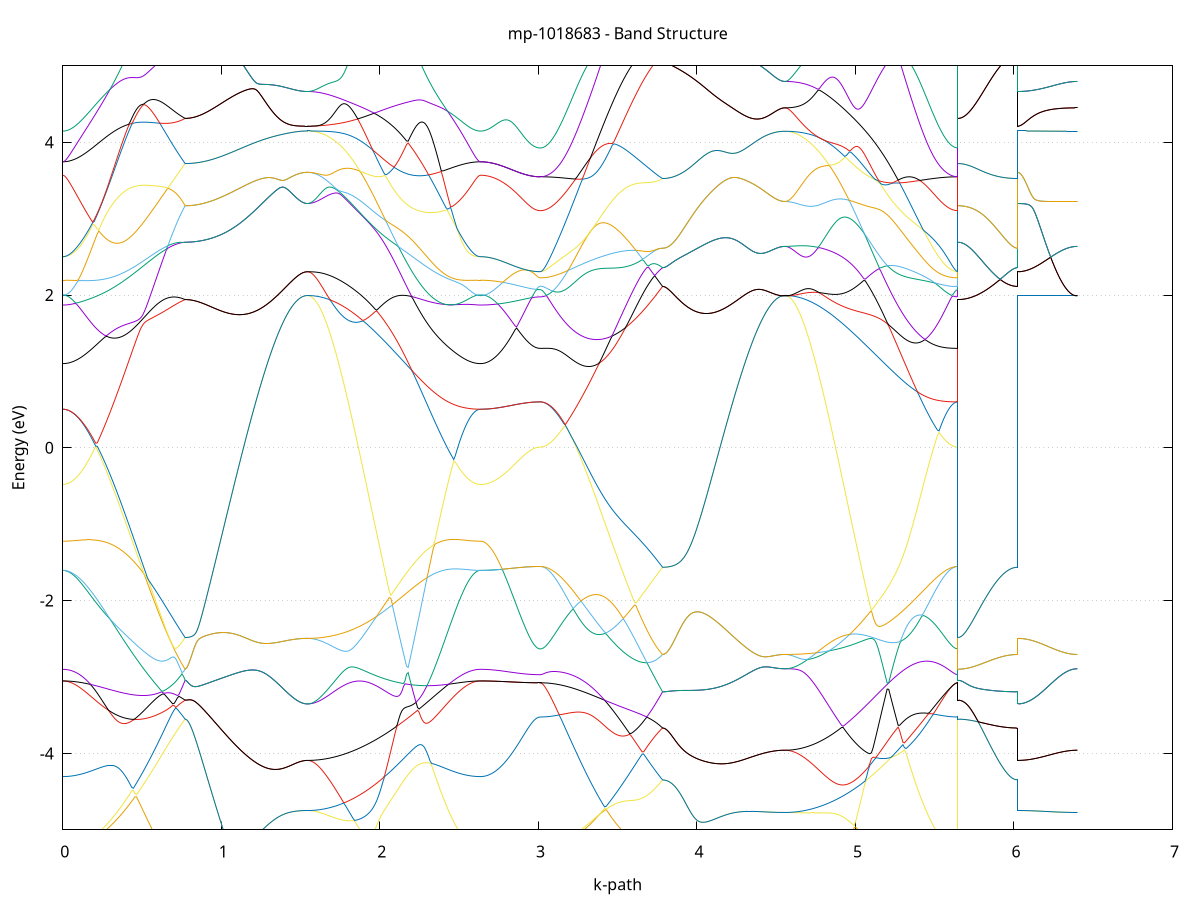 set title 'mp-1018683 - Band Structure'
set xlabel 'k-path'
set ylabel 'Energy (eV)'
set grid y
set yrange [-5:5]
set terminal png size 800,600
set output 'mp-1018683_bands_gnuplot.png'
plot '-' using 1:2 with lines notitle, '-' using 1:2 with lines notitle, '-' using 1:2 with lines notitle, '-' using 1:2 with lines notitle, '-' using 1:2 with lines notitle, '-' using 1:2 with lines notitle, '-' using 1:2 with lines notitle, '-' using 1:2 with lines notitle, '-' using 1:2 with lines notitle, '-' using 1:2 with lines notitle, '-' using 1:2 with lines notitle, '-' using 1:2 with lines notitle, '-' using 1:2 with lines notitle, '-' using 1:2 with lines notitle, '-' using 1:2 with lines notitle, '-' using 1:2 with lines notitle, '-' using 1:2 with lines notitle, '-' using 1:2 with lines notitle, '-' using 1:2 with lines notitle, '-' using 1:2 with lines notitle, '-' using 1:2 with lines notitle, '-' using 1:2 with lines notitle, '-' using 1:2 with lines notitle, '-' using 1:2 with lines notitle, '-' using 1:2 with lines notitle, '-' using 1:2 with lines notitle, '-' using 1:2 with lines notitle, '-' using 1:2 with lines notitle, '-' using 1:2 with lines notitle, '-' using 1:2 with lines notitle, '-' using 1:2 with lines notitle, '-' using 1:2 with lines notitle, '-' using 1:2 with lines notitle, '-' using 1:2 with lines notitle, '-' using 1:2 with lines notitle, '-' using 1:2 with lines notitle, '-' using 1:2 with lines notitle, '-' using 1:2 with lines notitle, '-' using 1:2 with lines notitle, '-' using 1:2 with lines notitle, '-' using 1:2 with lines notitle, '-' using 1:2 with lines notitle, '-' using 1:2 with lines notitle, '-' using 1:2 with lines notitle, '-' using 1:2 with lines notitle, '-' using 1:2 with lines notitle, '-' using 1:2 with lines notitle, '-' using 1:2 with lines notitle, '-' using 1:2 with lines notitle, '-' using 1:2 with lines notitle, '-' using 1:2 with lines notitle, '-' using 1:2 with lines notitle, '-' using 1:2 with lines notitle, '-' using 1:2 with lines notitle, '-' using 1:2 with lines notitle, '-' using 1:2 with lines notitle, '-' using 1:2 with lines notitle, '-' using 1:2 with lines notitle, '-' using 1:2 with lines notitle, '-' using 1:2 with lines notitle, '-' using 1:2 with lines notitle, '-' using 1:2 with lines notitle, '-' using 1:2 with lines notitle, '-' using 1:2 with lines notitle
0.000000 -24.259521
0.009894 -24.259521
0.019789 -24.259521
0.029683 -24.259421
0.039578 -24.259321
0.049472 -24.259221
0.059367 -24.259021
0.069261 -24.258821
0.079156 -24.258621
0.089050 -24.258421
0.098945 -24.258121
0.108839 -24.257821
0.118733 -24.257521
0.128628 -24.257221
0.138522 -24.256821
0.148417 -24.256421
0.158311 -24.256021
0.168206 -24.255621
0.178100 -24.255121
0.187995 -24.254621
0.197889 -24.254121
0.207783 -24.253621
0.217678 -24.253021
0.227572 -24.252521
0.237467 -24.251921
0.247361 -24.251321
0.257256 -24.250721
0.267150 -24.250021
0.277045 -24.249421
0.286939 -24.248821
0.296834 -24.248121
0.306728 -24.247521
0.316622 -24.246821
0.326517 -24.246221
0.336411 -24.245621
0.346306 -24.245021
0.356200 -24.244521
0.366095 -24.244121
0.375989 -24.243821
0.385884 -24.243921
0.395778 -24.244321
0.405673 -24.245121
0.415567 -24.247421
0.425461 -24.249821
0.435356 -24.252221
0.445250 -24.254621
0.455145 -24.256921
0.465039 -24.259221
0.474934 -24.261521
0.484828 -24.263721
0.494723 -24.266021
0.504617 -24.268121
0.514511 -24.270221
0.524406 -24.272321
0.534300 -24.274321
0.544195 -24.276221
0.554089 -24.278121
0.563984 -24.280021
0.573878 -24.281721
0.583773 -24.283421
0.593667 -24.285021
0.603562 -24.286621
0.613456 -24.288021
0.623350 -24.289421
0.633245 -24.290721
0.643139 -24.291921
0.653034 -24.293121
0.662928 -24.294121
0.672823 -24.295021
0.682717 -24.295921
0.692612 -24.296721
0.702506 -24.297421
0.712401 -24.297921
0.722295 -24.298421
0.732189 -24.298821
0.742084 -24.299121
0.751978 -24.299321
0.761873 -24.299421
0.771767 -24.299421
0.771767 -24.299421
0.781662 -24.299421
0.791556 -24.299321
0.801451 -24.299321
0.811345 -24.299221
0.821239 -24.299121
0.831134 -24.299021
0.841028 -24.298821
0.850923 -24.298621
0.860817 -24.298421
0.870712 -24.298221
0.880606 -24.298021
0.890501 -24.297721
0.900395 -24.297421
0.910290 -24.297121
0.920184 -24.296821
0.930078 -24.296421
0.939973 -24.296121
0.949867 -24.295721
0.959762 -24.295321
0.969656 -24.294921
0.979551 -24.294421
0.989445 -24.294021
0.999340 -24.293521
1.009234 -24.293021
1.019128 -24.292521
1.029023 -24.292021
1.038917 -24.291521
1.048812 -24.291021
1.058706 -24.290521
1.068601 -24.289921
1.078495 -24.289421
1.088390 -24.288821
1.098284 -24.288221
1.108179 -24.287721
1.118073 -24.287121
1.127967 -24.286521
1.137862 -24.285921
1.147756 -24.285421
1.157651 -24.284821
1.167545 -24.284221
1.177440 -24.283721
1.187334 -24.283121
1.197229 -24.282621
1.207123 -24.282021
1.217018 -24.281521
1.226912 -24.280921
1.236806 -24.280421
1.246701 -24.279921
1.256595 -24.279421
1.266490 -24.279021
1.276384 -24.278521
1.286279 -24.278121
1.296173 -24.277721
1.306068 -24.277321
1.315962 -24.277021
1.325856 -24.276721
1.335751 -24.276421
1.345645 -24.276221
1.355540 -24.276021
1.365434 -24.275821
1.375329 -24.275721
1.385223 -24.275621
1.395118 -24.275621
1.405012 -24.275621
1.414907 -24.275621
1.424801 -24.275721
1.434695 -24.275821
1.444590 -24.276021
1.454484 -24.276221
1.464379 -24.276321
1.474273 -24.276521
1.484168 -24.276721
1.494062 -24.276821
1.503957 -24.277021
1.513851 -24.277121
1.523746 -24.277221
1.533640 -24.277221
1.543534 -24.277221
1.543534 -24.277221
1.553457 -24.277221
1.563379 -24.277221
1.573301 -24.277121
1.583223 -24.277021
1.593145 -24.276921
1.603068 -24.276721
1.612990 -24.276521
1.622912 -24.276321
1.632834 -24.276121
1.642757 -24.275821
1.652679 -24.275521
1.662601 -24.275221
1.672523 -24.274821
1.682445 -24.274421
1.692368 -24.274021
1.702290 -24.273521
1.712212 -24.273121
1.722134 -24.272621
1.732057 -24.272021
1.741979 -24.271521
1.751901 -24.270921
1.761823 -24.270221
1.771745 -24.269621
1.781668 -24.268921
1.791590 -24.268221
1.801512 -24.267421
1.811434 -24.266621
1.821356 -24.265821
1.831279 -24.265021
1.841201 -24.264121
1.851123 -24.263221
1.861045 -24.262321
1.870968 -24.261421
1.880890 -24.260421
1.890812 -24.259421
1.900734 -24.258321
1.910656 -24.257321
1.920579 -24.256221
1.930501 -24.255021
1.940423 -24.253921
1.950345 -24.252721
1.960267 -24.251521
1.970190 -24.250321
1.980112 -24.249121
1.990034 -24.247821
1.999956 -24.246521
2.009879 -24.245221
2.019801 -24.243921
2.029723 -24.242621
2.039645 -24.241321
2.049567 -24.240021
2.059490 -24.238721
2.069412 -24.237421
2.079334 -24.236221
2.089256 -24.235021
2.099178 -24.234021
2.109101 -24.233221
2.119023 -24.232621
2.128945 -24.232421
2.138867 -24.232521
2.148790 -24.232821
2.158712 -24.233421
2.168634 -24.234021
2.178556 -24.234721
2.188478 -24.235521
2.198401 -24.236321
2.208323 -24.237121
2.218245 -24.237921
2.228167 -24.238821
2.238089 -24.239621
2.248012 -24.240521
2.257934 -24.241321
2.267856 -24.242121
2.277778 -24.242921
2.287701 -24.243721
2.297623 -24.244521
2.307545 -24.245321
2.317467 -24.246121
2.327389 -24.246921
2.337312 -24.247621
2.347234 -24.248321
2.357156 -24.249021
2.367078 -24.249721
2.377000 -24.250421
2.386923 -24.251121
2.396845 -24.251721
2.406767 -24.252321
2.416689 -24.252921
2.426612 -24.253521
2.436534 -24.254021
2.446456 -24.254521
2.456378 -24.255021
2.466300 -24.255521
2.476223 -24.255921
2.486145 -24.256421
2.496067 -24.256821
2.505989 -24.257121
2.515912 -24.257521
2.525834 -24.257821
2.535756 -24.258121
2.545678 -24.258421
2.555600 -24.258621
2.565523 -24.258821
2.575445 -24.259021
2.585367 -24.259221
2.595289 -24.259321
2.605211 -24.259421
2.615134 -24.259521
2.625056 -24.259521
2.634978 -24.259521
2.634978 -24.259521
2.644889 -24.259521
2.654801 -24.259421
2.664712 -24.259321
2.674623 -24.259121
2.684534 -24.258921
2.694446 -24.258621
2.704357 -24.258221
2.714268 -24.257821
2.724180 -24.257421
2.734091 -24.256921
2.744002 -24.256421
2.753913 -24.255821
2.763825 -24.255221
2.773736 -24.254521
2.783647 -24.253821
2.793558 -24.253021
2.803470 -24.252221
2.813381 -24.251421
2.823292 -24.250521
2.833204 -24.249621
2.843115 -24.248621
2.853026 -24.247621
2.862937 -24.246621
2.872849 -24.245621
2.882760 -24.244521
2.892671 -24.243521
2.902583 -24.242421
2.912494 -24.241221
2.922405 -24.240121
2.932316 -24.239021
2.942228 -24.237921
2.952139 -24.236821
2.962050 -24.235821
2.971961 -24.234821
2.981873 -24.233921
2.991784 -24.233221
3.001695 -24.232721
3.011607 -24.232521
3.011607 -24.232521
3.021501 -24.232521
3.031395 -24.232521
3.041290 -24.232521
3.051184 -24.232421
3.061079 -24.232421
3.070973 -24.232321
3.080868 -24.232221
3.090762 -24.232221
3.100657 -24.232121
3.110551 -24.232021
3.120446 -24.231921
3.130340 -24.231821
3.140234 -24.231621
3.150129 -24.231521
3.160023 -24.231421
3.169918 -24.231321
3.179812 -24.231221
3.189707 -24.231021
3.199601 -24.230921
3.209496 -24.230921
3.219390 -24.230821
3.229284 -24.230721
3.239179 -24.230721
3.249073 -24.230821
3.258968 -24.230821
3.268862 -24.231021
3.278757 -24.231221
3.288651 -24.231521
3.298546 -24.232021
3.308440 -24.232521
3.318335 -24.233221
3.328229 -24.234121
3.338123 -24.235121
3.348018 -24.236321
3.357912 -24.237721
3.367807 -24.239221
3.377701 -24.241121
3.387596 -24.243221
3.397490 -24.245421
3.407385 -24.247521
3.417279 -24.249821
3.427174 -24.252021
3.437068 -24.254321
3.446962 -24.256521
3.456857 -24.258821
3.466751 -24.261021
3.476646 -24.263221
3.486540 -24.265421
3.496435 -24.267621
3.506329 -24.269721
3.516224 -24.271821
3.526118 -24.273921
3.536012 -24.275921
3.545907 -24.277921
3.555801 -24.279821
3.565696 -24.281721
3.575590 -24.283521
3.585485 -24.285221
3.595379 -24.286921
3.605274 -24.288521
3.615168 -24.290021
3.625063 -24.291421
3.634957 -24.292821
3.644851 -24.294121
3.654746 -24.295321
3.664640 -24.296421
3.674535 -24.297521
3.684429 -24.298421
3.694324 -24.299321
3.704218 -24.300121
3.714113 -24.300821
3.724007 -24.301321
3.733902 -24.301821
3.743796 -24.302221
3.753690 -24.302521
3.763585 -24.302721
3.773479 -24.302921
3.783374 -24.302921
3.783374 -24.302921
3.793268 -24.302921
3.803163 -24.302821
3.813057 -24.302821
3.822952 -24.302721
3.832846 -24.302521
3.842740 -24.302421
3.852635 -24.302221
3.862529 -24.302021
3.872424 -24.301821
3.882318 -24.301621
3.892213 -24.301321
3.902107 -24.301021
3.912002 -24.300721
3.921896 -24.300321
3.931791 -24.300021
3.941685 -24.299621
3.951579 -24.299221
3.961474 -24.298721
3.971368 -24.298321
3.981263 -24.297821
3.991157 -24.297321
4.001052 -24.296821
4.010946 -24.296321
4.020841 -24.295721
4.030735 -24.295221
4.040630 -24.294621
4.050524 -24.294021
4.060418 -24.293421
4.070313 -24.292821
4.080207 -24.292221
4.090102 -24.291621
4.099996 -24.290921
4.109891 -24.290321
4.119785 -24.289621
4.129680 -24.289021
4.139574 -24.288321
4.149468 -24.287621
4.159363 -24.286921
4.169257 -24.286321
4.179152 -24.285621
4.189046 -24.284921
4.198941 -24.284221
4.208835 -24.283621
4.218730 -24.282921
4.228624 -24.282221
4.238519 -24.281621
4.248413 -24.280921
4.258307 -24.280321
4.268202 -24.279621
4.278096 -24.279021
4.287991 -24.278421
4.297885 -24.277821
4.307780 -24.277221
4.317674 -24.276621
4.327569 -24.276121
4.337463 -24.275521
4.347358 -24.275021
4.357252 -24.274521
4.367146 -24.274021
4.377041 -24.273521
4.386935 -24.273121
4.396830 -24.272721
4.406724 -24.272321
4.416619 -24.271921
4.426513 -24.271621
4.436408 -24.271221
4.446302 -24.271021
4.456196 -24.270721
4.466091 -24.270521
4.475985 -24.270321
4.485880 -24.270221
4.495774 -24.270121
4.505669 -24.270121
4.515563 -24.270121
4.525458 -24.270121
4.535352 -24.270221
4.545247 -24.270221
4.555141 -24.270221
4.555141 -24.270221
4.565063 -24.270221
4.574985 -24.270221
4.584908 -24.270121
4.594830 -24.270021
4.604752 -24.269921
4.614674 -24.269821
4.624596 -24.269621
4.634519 -24.269521
4.644441 -24.269321
4.654363 -24.269121
4.664285 -24.268821
4.674208 -24.268621
4.684130 -24.268321
4.694052 -24.268021
4.703974 -24.267621
4.713896 -24.267321
4.723819 -24.266921
4.733741 -24.266521
4.743663 -24.266021
4.753585 -24.265621
4.763508 -24.265121
4.773430 -24.264621
4.783352 -24.264121
4.793274 -24.263521
4.803196 -24.262921
4.813119 -24.262321
4.823041 -24.261721
4.832963 -24.261121
4.842885 -24.260421
4.852807 -24.259721
4.862730 -24.259021
4.872652 -24.258421
4.882574 -24.257721
4.892496 -24.257021
4.902419 -24.256321
4.912341 -24.255621
4.922263 -24.254921
4.932185 -24.254121
4.942107 -24.253321
4.952030 -24.252521
4.961952 -24.251721
4.971874 -24.250921
4.981796 -24.250021
4.991718 -24.249121
5.001641 -24.248221
5.011563 -24.247321
5.021485 -24.246421
5.031407 -24.245521
5.041330 -24.244521
5.051252 -24.243621
5.061174 -24.242621
5.071096 -24.241621
5.081018 -24.240621
5.090941 -24.239721
5.100863 -24.238721
5.110785 -24.237721
5.120707 -24.236721
5.130629 -24.235721
5.140552 -24.234821
5.150474 -24.233821
5.160396 -24.232921
5.170318 -24.232021
5.180241 -24.231121
5.190163 -24.230221
5.200085 -24.229521
5.210007 -24.229121
5.219929 -24.228821
5.229852 -24.228521
5.239774 -24.228221
5.249696 -24.228021
5.259618 -24.227921
5.269540 -24.227821
5.279463 -24.227821
5.289385 -24.227821
5.299307 -24.227921
5.309229 -24.227921
5.319152 -24.228021
5.329074 -24.228221
5.338996 -24.228321
5.348918 -24.228521
5.358840 -24.228621
5.368763 -24.228821
5.378685 -24.229021
5.388607 -24.229221
5.398529 -24.229421
5.408451 -24.229621
5.418374 -24.229821
5.428296 -24.230021
5.438218 -24.230221
5.448140 -24.230421
5.458063 -24.230621
5.467985 -24.230721
5.477907 -24.230921
5.487829 -24.231121
5.497751 -24.231321
5.507674 -24.231421
5.517596 -24.231621
5.527518 -24.231721
5.537440 -24.231821
5.547362 -24.231921
5.557285 -24.232121
5.567207 -24.232221
5.577129 -24.232221
5.587051 -24.232321
5.596974 -24.232421
5.606896 -24.232421
5.616818 -24.232521
5.626740 -24.232521
5.636662 -24.232521
5.646585 -24.232521
5.646585 -24.299421
5.656496 -24.299421
5.666407 -24.299421
5.676318 -24.299421
5.686230 -24.299521
5.696141 -24.299521
5.706052 -24.299621
5.715964 -24.299721
5.725875 -24.299821
5.735786 -24.299921
5.745697 -24.300021
5.755609 -24.300121
5.765520 -24.300221
5.775431 -24.300321
5.785343 -24.300521
5.795254 -24.300621
5.805165 -24.300721
5.815076 -24.300921
5.824988 -24.301021
5.834899 -24.301221
5.844810 -24.301321
5.854721 -24.301421
5.864633 -24.301621
5.874544 -24.301721
5.884455 -24.301921
5.894367 -24.302021
5.904278 -24.302121
5.914189 -24.302221
5.924100 -24.302321
5.934012 -24.302421
5.943923 -24.302521
5.953834 -24.302621
5.963745 -24.302721
5.973657 -24.302721
5.983568 -24.302821
5.993479 -24.302821
6.003391 -24.302821
6.013302 -24.302921
6.023213 -24.302921
6.023213 -24.277221
6.033124 -24.277221
6.043036 -24.277221
6.052947 -24.277221
6.062858 -24.277121
6.072770 -24.277121
6.082681 -24.277021
6.092592 -24.276921
6.102503 -24.276821
6.112415 -24.276721
6.122326 -24.276621
6.132237 -24.276421
6.142148 -24.276321
6.152060 -24.276121
6.161971 -24.275921
6.171882 -24.275821
6.181794 -24.275621
6.191705 -24.275421
6.201616 -24.275121
6.211527 -24.274921
6.221439 -24.274721
6.231350 -24.274421
6.241261 -24.274221
6.251172 -24.273921
6.261084 -24.273721
6.270995 -24.273421
6.280906 -24.273121
6.290818 -24.272821
6.300729 -24.272521
6.310640 -24.272221
6.320551 -24.272021
6.330463 -24.271721
6.340374 -24.271421
6.350285 -24.271121
6.360197 -24.270821
6.370108 -24.270621
6.380019 -24.270421
6.389930 -24.270321
6.399842 -24.270221
e
0.000000 -24.194921
0.009894 -24.194921
0.019789 -24.194921
0.029683 -24.194921
0.039578 -24.194921
0.049472 -24.194921
0.059367 -24.194921
0.069261 -24.194921
0.079156 -24.194921
0.089050 -24.195021
0.098945 -24.195021
0.108839 -24.195121
0.118733 -24.195121
0.128628 -24.195221
0.138522 -24.195421
0.148417 -24.195621
0.158311 -24.195921
0.168206 -24.196421
0.178100 -24.197121
0.187995 -24.198021
0.197889 -24.199221
0.207783 -24.200721
0.217678 -24.202321
0.227572 -24.204021
0.237467 -24.205921
0.247361 -24.207821
0.257256 -24.209921
0.267150 -24.212021
0.277045 -24.214121
0.286939 -24.216321
0.296834 -24.218621
0.306728 -24.220921
0.316622 -24.223221
0.326517 -24.225621
0.336411 -24.228021
0.346306 -24.230421
0.356200 -24.232821
0.366095 -24.235221
0.375989 -24.237621
0.385884 -24.240121
0.395778 -24.242521
0.405673 -24.245021
0.415567 -24.246521
0.425461 -24.248221
0.435356 -24.250121
0.445250 -24.252221
0.455145 -24.254421
0.465039 -24.256621
0.474934 -24.258821
0.484828 -24.261121
0.494723 -24.263321
0.504617 -24.265521
0.514511 -24.267721
0.524406 -24.269821
0.534300 -24.271921
0.544195 -24.273921
0.554089 -24.275921
0.563984 -24.277821
0.573878 -24.279621
0.583773 -24.281421
0.593667 -24.283121
0.603562 -24.284821
0.613456 -24.286321
0.623350 -24.287821
0.633245 -24.289221
0.643139 -24.290521
0.653034 -24.291821
0.662928 -24.292921
0.672823 -24.294021
0.682717 -24.294921
0.692612 -24.295821
0.702506 -24.296621
0.712401 -24.297321
0.722295 -24.297921
0.732189 -24.298421
0.742084 -24.298821
0.751978 -24.299121
0.761873 -24.299321
0.771767 -24.299421
0.771767 -24.299421
0.781662 -24.299421
0.791556 -24.299321
0.801451 -24.299321
0.811345 -24.299221
0.821239 -24.299121
0.831134 -24.299021
0.841028 -24.298821
0.850923 -24.298621
0.860817 -24.298421
0.870712 -24.298221
0.880606 -24.298021
0.890501 -24.297721
0.900395 -24.297421
0.910290 -24.297121
0.920184 -24.296821
0.930078 -24.296421
0.939973 -24.296121
0.949867 -24.295721
0.959762 -24.295321
0.969656 -24.294921
0.979551 -24.294421
0.989445 -24.294021
0.999340 -24.293521
1.009234 -24.293021
1.019128 -24.292521
1.029023 -24.292021
1.038917 -24.291521
1.048812 -24.291021
1.058706 -24.290521
1.068601 -24.289921
1.078495 -24.289421
1.088390 -24.288821
1.098284 -24.288221
1.108179 -24.287721
1.118073 -24.287121
1.127967 -24.286521
1.137862 -24.285921
1.147756 -24.285421
1.157651 -24.284821
1.167545 -24.284221
1.177440 -24.283721
1.187334 -24.283121
1.197229 -24.282621
1.207123 -24.282021
1.217018 -24.281521
1.226912 -24.280921
1.236806 -24.280421
1.246701 -24.279921
1.256595 -24.279421
1.266490 -24.279021
1.276384 -24.278521
1.286279 -24.278121
1.296173 -24.277721
1.306068 -24.277321
1.315962 -24.277021
1.325856 -24.276721
1.335751 -24.276421
1.345645 -24.276221
1.355540 -24.276021
1.365434 -24.275821
1.375329 -24.275721
1.385223 -24.275621
1.395118 -24.275621
1.405012 -24.275621
1.414907 -24.275621
1.424801 -24.275721
1.434695 -24.275821
1.444590 -24.276021
1.454484 -24.276221
1.464379 -24.276321
1.474273 -24.276521
1.484168 -24.276721
1.494062 -24.276821
1.503957 -24.277021
1.513851 -24.277121
1.523746 -24.277221
1.533640 -24.277221
1.543534 -24.277221
1.543534 -24.277221
1.553457 -24.277221
1.563379 -24.277121
1.573301 -24.277021
1.583223 -24.276921
1.593145 -24.276721
1.603068 -24.276521
1.612990 -24.276221
1.622912 -24.275921
1.632834 -24.275621
1.642757 -24.275221
1.652679 -24.274821
1.662601 -24.274321
1.672523 -24.273821
1.682445 -24.273321
1.692368 -24.272721
1.702290 -24.272121
1.712212 -24.271521
1.722134 -24.270821
1.732057 -24.270121
1.741979 -24.269321
1.751901 -24.268621
1.761823 -24.267721
1.771745 -24.266921
1.781668 -24.266021
1.791590 -24.265121
1.801512 -24.264121
1.811434 -24.263221
1.821356 -24.262221
1.831279 -24.261121
1.841201 -24.260121
1.851123 -24.259021
1.861045 -24.257921
1.870968 -24.256721
1.880890 -24.255621
1.890812 -24.254421
1.900734 -24.253221
1.910656 -24.252021
1.920579 -24.250721
1.930501 -24.249421
1.940423 -24.248221
1.950345 -24.246921
1.960267 -24.245521
1.970190 -24.244221
1.980112 -24.242921
1.990034 -24.241521
1.999956 -24.240121
2.009879 -24.238821
2.019801 -24.237421
2.029723 -24.236021
2.039645 -24.234921
2.049567 -24.233821
2.059490 -24.232721
2.069412 -24.231621
2.079334 -24.230521
2.089256 -24.229321
2.099178 -24.228221
2.109101 -24.227021
2.119023 -24.225821
2.128945 -24.224621
2.138867 -24.223421
2.148790 -24.222221
2.158712 -24.221021
2.168634 -24.219821
2.178556 -24.218621
2.188478 -24.217321
2.198401 -24.216121
2.208323 -24.214921
2.218245 -24.213721
2.228167 -24.212521
2.238089 -24.211321
2.248012 -24.210121
2.257934 -24.209021
2.267856 -24.207821
2.277778 -24.206721
2.287701 -24.205621
2.297623 -24.204521
2.307545 -24.203521
2.317467 -24.202521
2.327389 -24.201521
2.337312 -24.200721
2.347234 -24.199821
2.357156 -24.199121
2.367078 -24.198421
2.377000 -24.197821
2.386923 -24.197321
2.396845 -24.196921
2.406767 -24.196521
2.416689 -24.196221
2.426612 -24.195921
2.436534 -24.195721
2.446456 -24.195621
2.456378 -24.195421
2.466300 -24.195321
2.476223 -24.195221
2.486145 -24.195221
2.496067 -24.195121
2.505989 -24.195121
2.515912 -24.195021
2.525834 -24.195021
2.535756 -24.195021
2.545678 -24.194921
2.555600 -24.194921
2.565523 -24.194921
2.575445 -24.194921
2.585367 -24.194921
2.595289 -24.194921
2.605211 -24.194921
2.615134 -24.194921
2.625056 -24.194921
2.634978 -24.194921
2.634978 -24.194921
2.644889 -24.194921
2.654801 -24.195021
2.664712 -24.195121
2.674623 -24.195321
2.684534 -24.195521
2.694446 -24.195821
2.704357 -24.196221
2.714268 -24.196621
2.724180 -24.197121
2.734091 -24.197621
2.744002 -24.198121
2.753913 -24.198721
2.763825 -24.199421
2.773736 -24.200121
2.783647 -24.200821
2.793558 -24.201621
2.803470 -24.202521
2.813381 -24.203321
2.823292 -24.204221
2.833204 -24.205221
2.843115 -24.206221
2.853026 -24.207221
2.862937 -24.208221
2.872849 -24.209321
2.882760 -24.210321
2.892671 -24.211521
2.902583 -24.212621
2.912494 -24.213721
2.922405 -24.214921
2.932316 -24.216021
2.942228 -24.217121
2.952139 -24.218221
2.962050 -24.219321
2.971961 -24.220321
2.981873 -24.221221
2.991784 -24.221921
3.001695 -24.222421
3.011607 -24.222521
3.011607 -24.222521
3.021501 -24.222521
3.031395 -24.222521
3.041290 -24.222521
3.051184 -24.222521
3.061079 -24.222521
3.070973 -24.222421
3.080868 -24.222421
3.090762 -24.222421
3.100657 -24.222321
3.110551 -24.222321
3.120446 -24.222321
3.130340 -24.222221
3.140234 -24.222221
3.150129 -24.222221
3.160023 -24.222221
3.169918 -24.222221
3.179812 -24.222221
3.189707 -24.222321
3.199601 -24.222421
3.209496 -24.222521
3.219390 -24.222721
3.229284 -24.222921
3.239179 -24.223221
3.249073 -24.223621
3.258968 -24.224121
3.268862 -24.224821
3.278757 -24.225521
3.288651 -24.226521
3.298546 -24.227521
3.308440 -24.228821
3.318335 -24.230221
3.328229 -24.231721
3.338123 -24.233421
3.348018 -24.235221
3.357912 -24.237021
3.367807 -24.239021
3.377701 -24.240921
3.387596 -24.242721
3.397490 -24.244621
3.407385 -24.246621
3.417279 -24.248621
3.427174 -24.250721
3.437068 -24.252921
3.446962 -24.255021
3.456857 -24.257221
3.466751 -24.259421
3.476646 -24.261621
3.486540 -24.263821
3.496435 -24.266021
3.506329 -24.268121
3.516224 -24.270321
3.526118 -24.272321
3.536012 -24.274421
3.545907 -24.276421
3.555801 -24.278321
3.565696 -24.280221
3.575590 -24.282121
3.585485 -24.283921
3.595379 -24.285621
3.605274 -24.287221
3.615168 -24.288821
3.625063 -24.290321
3.634957 -24.291821
3.644851 -24.293121
3.654746 -24.294421
3.664640 -24.295621
3.674535 -24.296721
3.684429 -24.297721
3.694324 -24.298721
3.704218 -24.299521
3.714113 -24.300321
3.724007 -24.300921
3.733902 -24.301521
3.743796 -24.302021
3.753690 -24.302321
3.763585 -24.302621
3.773479 -24.302821
3.783374 -24.302921
3.783374 -24.302921
3.793268 -24.302921
3.803163 -24.302821
3.813057 -24.302821
3.822952 -24.302721
3.832846 -24.302521
3.842740 -24.302421
3.852635 -24.302221
3.862529 -24.302021
3.872424 -24.301821
3.882318 -24.301621
3.892213 -24.301321
3.902107 -24.301021
3.912002 -24.300721
3.921896 -24.300321
3.931791 -24.300021
3.941685 -24.299621
3.951579 -24.299221
3.961474 -24.298721
3.971368 -24.298321
3.981263 -24.297821
3.991157 -24.297321
4.001052 -24.296821
4.010946 -24.296321
4.020841 -24.295721
4.030735 -24.295221
4.040630 -24.294621
4.050524 -24.294021
4.060418 -24.293421
4.070313 -24.292821
4.080207 -24.292221
4.090102 -24.291621
4.099996 -24.290921
4.109891 -24.290321
4.119785 -24.289621
4.129680 -24.289021
4.139574 -24.288321
4.149468 -24.287621
4.159363 -24.286921
4.169257 -24.286321
4.179152 -24.285621
4.189046 -24.284921
4.198941 -24.284221
4.208835 -24.283621
4.218730 -24.282921
4.228624 -24.282221
4.238519 -24.281621
4.248413 -24.280921
4.258307 -24.280321
4.268202 -24.279621
4.278096 -24.279021
4.287991 -24.278421
4.297885 -24.277821
4.307780 -24.277221
4.317674 -24.276621
4.327569 -24.276121
4.337463 -24.275521
4.347358 -24.275021
4.357252 -24.274521
4.367146 -24.274021
4.377041 -24.273521
4.386935 -24.273121
4.396830 -24.272721
4.406724 -24.272321
4.416619 -24.271921
4.426513 -24.271621
4.436408 -24.271221
4.446302 -24.271021
4.456196 -24.270721
4.466091 -24.270521
4.475985 -24.270321
4.485880 -24.270221
4.495774 -24.270121
4.505669 -24.270121
4.515563 -24.270121
4.525458 -24.270121
4.535352 -24.270221
4.545247 -24.270221
4.555141 -24.270221
4.555141 -24.270221
4.565063 -24.270221
4.574985 -24.270121
4.584908 -24.270021
4.594830 -24.269921
4.604752 -24.269721
4.614674 -24.269521
4.624596 -24.269321
4.634519 -24.269021
4.644441 -24.268721
4.654363 -24.268321
4.664285 -24.267921
4.674208 -24.267521
4.684130 -24.267021
4.694052 -24.266521
4.703974 -24.266021
4.713896 -24.265821
4.723819 -24.265521
4.733741 -24.265121
4.743663 -24.264821
4.753585 -24.264421
4.763508 -24.264021
4.773430 -24.263621
4.783352 -24.263221
4.793274 -24.262821
4.803196 -24.262321
4.813119 -24.261821
4.823041 -24.261321
4.832963 -24.260721
4.842885 -24.260221
4.852807 -24.259621
4.862730 -24.259021
4.872652 -24.258221
4.882574 -24.257521
4.892496 -24.256721
4.902419 -24.255921
4.912341 -24.255121
4.922263 -24.254221
4.932185 -24.253321
4.942107 -24.252521
4.952030 -24.251621
4.961952 -24.250621
4.971874 -24.249721
4.981796 -24.248721
4.991718 -24.247821
5.001641 -24.246821
5.011563 -24.245821
5.021485 -24.244821
5.031407 -24.243821
5.041330 -24.242821
5.051252 -24.241821
5.061174 -24.240821
5.071096 -24.239821
5.081018 -24.238821
5.090941 -24.237921
5.100863 -24.236921
5.110785 -24.236021
5.120707 -24.235121
5.130629 -24.234221
5.140552 -24.233421
5.150474 -24.232621
5.160396 -24.231921
5.170318 -24.231221
5.180241 -24.230621
5.190163 -24.230021
5.200085 -24.229421
5.210007 -24.228621
5.219929 -24.227821
5.229852 -24.227121
5.239774 -24.226421
5.249696 -24.225821
5.259618 -24.225221
5.269540 -24.224721
5.279463 -24.224221
5.289385 -24.223821
5.299307 -24.223421
5.309229 -24.223021
5.319152 -24.222821
5.329074 -24.222521
5.338996 -24.222321
5.348918 -24.222121
5.358840 -24.222021
5.368763 -24.221921
5.378685 -24.221821
5.388607 -24.221721
5.398529 -24.221721
5.408451 -24.221721
5.418374 -24.221721
5.428296 -24.221721
5.438218 -24.221721
5.448140 -24.221721
5.458063 -24.221821
5.467985 -24.221821
5.477907 -24.221921
5.487829 -24.221921
5.497751 -24.222021
5.507674 -24.222021
5.517596 -24.222121
5.527518 -24.222221
5.537440 -24.222221
5.547362 -24.222321
5.557285 -24.222321
5.567207 -24.222421
5.577129 -24.222421
5.587051 -24.222421
5.596974 -24.222521
5.606896 -24.222521
5.616818 -24.222521
5.626740 -24.222521
5.636662 -24.222521
5.646585 -24.222521
5.646585 -24.299421
5.656496 -24.299421
5.666407 -24.299421
5.676318 -24.299421
5.686230 -24.299521
5.696141 -24.299521
5.706052 -24.299621
5.715964 -24.299721
5.725875 -24.299821
5.735786 -24.299921
5.745697 -24.300021
5.755609 -24.300121
5.765520 -24.300221
5.775431 -24.300321
5.785343 -24.300521
5.795254 -24.300621
5.805165 -24.300721
5.815076 -24.300921
5.824988 -24.301021
5.834899 -24.301221
5.844810 -24.301321
5.854721 -24.301421
5.864633 -24.301621
5.874544 -24.301721
5.884455 -24.301921
5.894367 -24.302021
5.904278 -24.302121
5.914189 -24.302221
5.924100 -24.302321
5.934012 -24.302421
5.943923 -24.302521
5.953834 -24.302621
5.963745 -24.302721
5.973657 -24.302721
5.983568 -24.302821
5.993479 -24.302821
6.003391 -24.302821
6.013302 -24.302921
6.023213 -24.302921
6.023213 -24.277221
6.033124 -24.277221
6.043036 -24.277221
6.052947 -24.277221
6.062858 -24.277121
6.072770 -24.277121
6.082681 -24.277021
6.092592 -24.276921
6.102503 -24.276821
6.112415 -24.276721
6.122326 -24.276621
6.132237 -24.276421
6.142148 -24.276321
6.152060 -24.276121
6.161971 -24.275921
6.171882 -24.275821
6.181794 -24.275621
6.191705 -24.275421
6.201616 -24.275121
6.211527 -24.274921
6.221439 -24.274721
6.231350 -24.274421
6.241261 -24.274221
6.251172 -24.273921
6.261084 -24.273721
6.270995 -24.273421
6.280906 -24.273121
6.290818 -24.272821
6.300729 -24.272521
6.310640 -24.272221
6.320551 -24.272021
6.330463 -24.271721
6.340374 -24.271421
6.350285 -24.271121
6.360197 -24.270821
6.370108 -24.270621
6.380019 -24.270421
6.389930 -24.270321
6.399842 -24.270221
e
0.000000 -24.177721
0.009894 -24.177721
0.019789 -24.177921
0.029683 -24.178121
0.039578 -24.178521
0.049472 -24.178921
0.059367 -24.179421
0.069261 -24.180021
0.079156 -24.180821
0.089050 -24.181621
0.098945 -24.182421
0.108839 -24.183421
0.118733 -24.184421
0.128628 -24.185521
0.138522 -24.186621
0.148417 -24.187721
0.158311 -24.188821
0.168206 -24.189921
0.178100 -24.190821
0.187995 -24.191521
0.197889 -24.192021
0.207783 -24.192421
0.217678 -24.193721
0.227572 -24.195721
0.237467 -24.197821
0.247361 -24.199921
0.257256 -24.202121
0.267150 -24.204321
0.277045 -24.206621
0.286939 -24.208921
0.296834 -24.211221
0.306728 -24.213621
0.316622 -24.215921
0.326517 -24.218321
0.336411 -24.220621
0.346306 -24.222921
0.356200 -24.225221
0.366095 -24.227321
0.375989 -24.229321
0.385884 -24.231021
0.395778 -24.232321
0.405673 -24.233221
0.415567 -24.233521
0.425461 -24.233521
0.435356 -24.233221
0.445250 -24.232721
0.455145 -24.232121
0.465039 -24.231421
0.474934 -24.230721
0.484828 -24.229921
0.494723 -24.229221
0.504617 -24.228321
0.514511 -24.227521
0.524406 -24.226721
0.534300 -24.225821
0.544195 -24.225021
0.554089 -24.224121
0.563984 -24.223321
0.573878 -24.222421
0.583773 -24.221621
0.593667 -24.220821
0.603562 -24.219921
0.613456 -24.219121
0.623350 -24.218321
0.633245 -24.217421
0.643139 -24.216621
0.653034 -24.215821
0.662928 -24.215021
0.672823 -24.214221
0.682717 -24.213521
0.692612 -24.212721
0.702506 -24.212021
0.712401 -24.211221
0.722295 -24.210521
0.732189 -24.209821
0.742084 -24.209121
0.751978 -24.208421
0.761873 -24.207821
0.771767 -24.207121
0.771767 -24.207121
0.781662 -24.207121
0.791556 -24.207121
0.801451 -24.207121
0.811345 -24.207021
0.821239 -24.207021
0.831134 -24.206921
0.841028 -24.206821
0.850923 -24.206721
0.860817 -24.206621
0.870712 -24.206521
0.880606 -24.206421
0.890501 -24.206221
0.900395 -24.206121
0.910290 -24.205921
0.920184 -24.205721
0.930078 -24.205521
0.939973 -24.205321
0.949867 -24.205121
0.959762 -24.204921
0.969656 -24.204721
0.979551 -24.204521
0.989445 -24.204221
0.999340 -24.204021
1.009234 -24.203821
1.019128 -24.203521
1.029023 -24.203321
1.038917 -24.203021
1.048812 -24.202821
1.058706 -24.202621
1.068601 -24.202421
1.078495 -24.202421
1.088390 -24.202621
1.098284 -24.203421
1.108179 -24.204821
1.118073 -24.206721
1.127967 -24.208621
1.137862 -24.210721
1.147756 -24.212821
1.157651 -24.214921
1.167545 -24.217021
1.177440 -24.219121
1.187334 -24.221221
1.197229 -24.223321
1.207123 -24.225421
1.217018 -24.227521
1.226912 -24.229521
1.236806 -24.231521
1.246701 -24.233521
1.256595 -24.235421
1.266490 -24.237321
1.276384 -24.239121
1.286279 -24.240921
1.296173 -24.242621
1.306068 -24.244321
1.315962 -24.245921
1.325856 -24.247421
1.335751 -24.248921
1.345645 -24.250321
1.355540 -24.251621
1.365434 -24.252821
1.375329 -24.253921
1.385223 -24.254921
1.395118 -24.255921
1.405012 -24.256721
1.414907 -24.257521
1.424801 -24.258121
1.434695 -24.258721
1.444590 -24.259221
1.454484 -24.259621
1.464379 -24.259921
1.474273 -24.260221
1.484168 -24.260521
1.494062 -24.260621
1.503957 -24.260821
1.513851 -24.260921
1.523746 -24.261021
1.533640 -24.261021
1.543534 -24.261021
1.543534 -24.261021
1.553457 -24.261021
1.563379 -24.261021
1.573301 -24.260921
1.583223 -24.260921
1.593145 -24.260821
1.603068 -24.260721
1.612990 -24.260621
1.622912 -24.260421
1.632834 -24.260321
1.642757 -24.260121
1.652679 -24.259921
1.662601 -24.259721
1.672523 -24.259421
1.682445 -24.259221
1.692368 -24.258921
1.702290 -24.258621
1.712212 -24.258321
1.722134 -24.257921
1.732057 -24.257521
1.741979 -24.257221
1.751901 -24.256821
1.761823 -24.256321
1.771745 -24.255921
1.781668 -24.255421
1.791590 -24.254921
1.801512 -24.254421
1.811434 -24.253821
1.821356 -24.253321
1.831279 -24.252721
1.841201 -24.252121
1.851123 -24.251421
1.861045 -24.250821
1.870968 -24.250121
1.880890 -24.249421
1.890812 -24.248621
1.900734 -24.247921
1.910656 -24.247121
1.920579 -24.246321
1.930501 -24.245521
1.940423 -24.244621
1.950345 -24.243721
1.960267 -24.242821
1.970190 -24.241921
1.980112 -24.241021
1.990034 -24.240021
1.999956 -24.239021
2.009879 -24.238021
2.019801 -24.237021
2.029723 -24.235921
2.039645 -24.234621
2.049567 -24.233221
2.059490 -24.231821
2.069412 -24.230321
2.079334 -24.228921
2.089256 -24.227521
2.099178 -24.226121
2.109101 -24.224721
2.119023 -24.223221
2.128945 -24.222921
2.138867 -24.222221
2.148790 -24.221221
2.158712 -24.220121
2.168634 -24.218821
2.178556 -24.217421
2.188478 -24.216021
2.198401 -24.214621
2.208323 -24.213121
2.218245 -24.211621
2.228167 -24.210121
2.238089 -24.208521
2.248012 -24.207021
2.257934 -24.205521
2.267856 -24.204021
2.277778 -24.202521
2.287701 -24.201021
2.297623 -24.199521
2.307545 -24.198221
2.317467 -24.197121
2.327389 -24.196021
2.337312 -24.194921
2.347234 -24.193821
2.357156 -24.192821
2.367078 -24.191821
2.377000 -24.190821
2.386923 -24.189921
2.396845 -24.188921
2.406767 -24.188121
2.416689 -24.187221
2.426612 -24.186421
2.436534 -24.185621
2.446456 -24.184921
2.456378 -24.184221
2.466300 -24.183621
2.476223 -24.183021
2.486145 -24.182421
2.496067 -24.181821
2.505989 -24.181321
2.515912 -24.180821
2.525834 -24.180321
2.535756 -24.179921
2.545678 -24.179521
2.555600 -24.179121
2.565523 -24.178821
2.575445 -24.178521
2.585367 -24.178221
2.595289 -24.178021
2.605211 -24.177921
2.615134 -24.177821
2.625056 -24.177721
2.634978 -24.177721
2.634978 -24.177721
2.644889 -24.177721
2.654801 -24.177721
2.664712 -24.177721
2.674623 -24.177721
2.684534 -24.177621
2.694446 -24.177621
2.704357 -24.177621
2.714268 -24.177521
2.724180 -24.177521
2.734091 -24.177521
2.744002 -24.177421
2.753913 -24.177421
2.763825 -24.177321
2.773736 -24.177321
2.783647 -24.177221
2.793558 -24.177121
2.803470 -24.177121
2.813381 -24.177021
2.823292 -24.176921
2.833204 -24.176821
2.843115 -24.176821
2.853026 -24.176721
2.862937 -24.176621
2.872849 -24.176521
2.882760 -24.176521
2.892671 -24.176421
2.902583 -24.176321
2.912494 -24.176321
2.922405 -24.176221
2.932316 -24.176121
2.942228 -24.176121
2.952139 -24.176021
2.962050 -24.176021
2.971961 -24.175921
2.981873 -24.175921
2.991784 -24.175921
3.001695 -24.175921
3.011607 -24.175921
3.011607 -24.175921
3.021501 -24.175921
3.031395 -24.176121
3.041290 -24.176321
3.051184 -24.176621
3.061079 -24.177021
3.070973 -24.177521
3.080868 -24.178121
3.090762 -24.178821
3.100657 -24.179621
3.110551 -24.180521
3.120446 -24.181421
3.130340 -24.182421
3.140234 -24.183521
3.150129 -24.184621
3.160023 -24.185821
3.169918 -24.187121
3.179812 -24.188421
3.189707 -24.189821
3.199601 -24.191221
3.209496 -24.192621
3.219390 -24.194021
3.229284 -24.195421
3.239179 -24.196821
3.249073 -24.198221
3.258968 -24.199521
3.268862 -24.200721
3.278757 -24.201821
3.288651 -24.203021
3.298546 -24.204521
3.308440 -24.205921
3.318335 -24.207221
3.328229 -24.208321
3.338123 -24.209321
3.348018 -24.210121
3.357912 -24.210821
3.367807 -24.211421
3.377701 -24.211821
3.387596 -24.212021
3.397490 -24.212221
3.407385 -24.212321
3.417279 -24.212321
3.427174 -24.212321
3.437068 -24.212121
3.446962 -24.212021
3.456857 -24.211821
3.466751 -24.211621
3.476646 -24.211321
3.486540 -24.211121
3.496435 -24.210821
3.506329 -24.210521
3.516224 -24.210221
3.526118 -24.209921
3.536012 -24.209621
3.545907 -24.209321
3.555801 -24.209021
3.565696 -24.208621
3.575590 -24.208321
3.585485 -24.208021
3.595379 -24.207721
3.605274 -24.207421
3.615168 -24.207121
3.625063 -24.206821
3.634957 -24.206521
3.644851 -24.206221
3.654746 -24.206021
3.664640 -24.205721
3.674535 -24.205421
3.684429 -24.205221
3.694324 -24.205021
3.704218 -24.204821
3.714113 -24.204621
3.724007 -24.204421
3.733902 -24.204221
3.743796 -24.204021
3.753690 -24.203921
3.763585 -24.203721
3.773479 -24.203621
3.783374 -24.203521
3.783374 -24.203521
3.793268 -24.203521
3.803163 -24.203521
3.813057 -24.203521
3.822952 -24.203421
3.832846 -24.203421
3.842740 -24.203321
3.852635 -24.203321
3.862529 -24.203221
3.872424 -24.203121
3.882318 -24.203021
3.892213 -24.202921
3.902107 -24.202821
3.912002 -24.202721
3.921896 -24.202521
3.931791 -24.202421
3.941685 -24.202221
3.951579 -24.202121
3.961474 -24.201921
3.971368 -24.201721
3.981263 -24.201621
3.991157 -24.201421
4.001052 -24.201221
4.010946 -24.201021
4.020841 -24.200821
4.030735 -24.200621
4.040630 -24.200421
4.050524 -24.200321
4.060418 -24.200121
4.070313 -24.200021
4.080207 -24.200021
4.090102 -24.200321
4.099996 -24.201221
4.109891 -24.202721
4.119785 -24.204621
4.129680 -24.206721
4.139574 -24.208821
4.149468 -24.210921
4.159363 -24.213121
4.169257 -24.215221
4.179152 -24.217421
4.189046 -24.219621
4.198941 -24.221721
4.208835 -24.223921
4.218730 -24.226021
4.228624 -24.228221
4.238519 -24.230321
4.248413 -24.232421
4.258307 -24.234421
4.268202 -24.236421
4.278096 -24.238421
4.287991 -24.240321
4.297885 -24.242221
4.307780 -24.244121
4.317674 -24.245921
4.327569 -24.247721
4.337463 -24.249421
4.347358 -24.251021
4.357252 -24.252621
4.367146 -24.254121
4.377041 -24.255621
4.386935 -24.257021
4.396830 -24.258321
4.406724 -24.259621
4.416619 -24.260721
4.426513 -24.261921
4.436408 -24.262921
4.446302 -24.263821
4.456196 -24.264721
4.466091 -24.265421
4.475985 -24.266121
4.485880 -24.266721
4.495774 -24.267121
4.505669 -24.267521
4.515563 -24.267721
4.525458 -24.267921
4.535352 -24.268021
4.545247 -24.268021
4.555141 -24.268121
4.555141 -24.268121
4.565063 -24.268121
4.574985 -24.268021
4.584908 -24.268021
4.594830 -24.267921
4.604752 -24.267821
4.614674 -24.267721
4.624596 -24.267621
4.634519 -24.267521
4.644441 -24.267321
4.654363 -24.267221
4.664285 -24.267021
4.674208 -24.266821
4.684130 -24.266621
4.694052 -24.266321
4.703974 -24.266021
4.713896 -24.265421
4.723819 -24.264821
4.733741 -24.264121
4.743663 -24.263521
4.753585 -24.262721
4.763508 -24.262021
4.773430 -24.261221
4.783352 -24.260421
4.793274 -24.259621
4.803196 -24.258721
4.813119 -24.257821
4.823041 -24.256921
4.832963 -24.256021
4.842885 -24.255021
4.852807 -24.254021
4.862730 -24.252921
4.872652 -24.251921
4.882574 -24.250821
4.892496 -24.249721
4.902419 -24.248621
4.912341 -24.247521
4.922263 -24.246321
4.932185 -24.245121
4.942107 -24.243921
4.952030 -24.242721
4.961952 -24.241521
4.971874 -24.240221
4.981796 -24.239021
4.991718 -24.237721
5.001641 -24.236421
5.011563 -24.235121
5.021485 -24.233821
5.031407 -24.232521
5.041330 -24.231221
5.051252 -24.229821
5.061174 -24.228521
5.071096 -24.227121
5.081018 -24.225821
5.090941 -24.224521
5.100863 -24.223121
5.110785 -24.221821
5.120707 -24.220421
5.130629 -24.219121
5.140552 -24.217721
5.150474 -24.216421
5.160396 -24.215121
5.170318 -24.213721
5.180241 -24.212421
5.190163 -24.211121
5.200085 -24.209821
5.210007 -24.208521
5.219929 -24.207221
5.229852 -24.206021
5.239774 -24.204721
5.249696 -24.203521
5.259618 -24.202321
5.269540 -24.201121
5.279463 -24.199921
5.289385 -24.198721
5.299307 -24.197621
5.309229 -24.196521
5.319152 -24.195421
5.329074 -24.194321
5.338996 -24.193221
5.348918 -24.192221
5.358840 -24.191221
5.368763 -24.190221
5.378685 -24.189221
5.388607 -24.188421
5.398529 -24.187621
5.408451 -24.186921
5.418374 -24.186121
5.428296 -24.185321
5.438218 -24.184621
5.448140 -24.183921
5.458063 -24.183221
5.467985 -24.182521
5.477907 -24.181821
5.487829 -24.181221
5.497751 -24.180621
5.507674 -24.180021
5.517596 -24.179521
5.527518 -24.178921
5.537440 -24.178521
5.547362 -24.178021
5.557285 -24.177621
5.567207 -24.177321
5.577129 -24.176921
5.587051 -24.176721
5.596974 -24.176421
5.606896 -24.176221
5.616818 -24.176121
5.626740 -24.176021
5.636662 -24.175921
5.646585 -24.175921
5.646585 -24.207121
5.656496 -24.207121
5.666407 -24.207121
5.676318 -24.207121
5.686230 -24.207021
5.696141 -24.207021
5.706052 -24.206921
5.715964 -24.206821
5.725875 -24.206721
5.735786 -24.206621
5.745697 -24.206521
5.755609 -24.206421
5.765520 -24.206321
5.775431 -24.206121
5.785343 -24.206021
5.795254 -24.205921
5.805165 -24.205721
5.815076 -24.205621
5.824988 -24.205421
5.834899 -24.205321
5.844810 -24.205121
5.854721 -24.205021
5.864633 -24.204821
5.874544 -24.204721
5.884455 -24.204621
5.894367 -24.204421
5.904278 -24.204321
5.914189 -24.204221
5.924100 -24.204121
5.934012 -24.204021
5.943923 -24.203921
5.953834 -24.203821
5.963745 -24.203721
5.973657 -24.203721
5.983568 -24.203621
5.993479 -24.203621
6.003391 -24.203521
6.013302 -24.203521
6.023213 -24.203521
6.023213 -24.261021
6.033124 -24.261021
6.043036 -24.261021
6.052947 -24.261121
6.062858 -24.261121
6.072770 -24.261221
6.082681 -24.261321
6.092592 -24.261421
6.102503 -24.261521
6.112415 -24.261621
6.122326 -24.261721
6.132237 -24.261821
6.142148 -24.262021
6.152060 -24.262121
6.161971 -24.262321
6.171882 -24.262521
6.181794 -24.262721
6.191705 -24.262921
6.201616 -24.263121
6.211527 -24.263321
6.221439 -24.263621
6.231350 -24.263821
6.241261 -24.264121
6.251172 -24.264321
6.261084 -24.264621
6.270995 -24.264921
6.280906 -24.265221
6.290818 -24.265421
6.300729 -24.265721
6.310640 -24.266021
6.320551 -24.266321
6.330463 -24.266621
6.340374 -24.266921
6.350285 -24.267221
6.360197 -24.267421
6.370108 -24.267721
6.380019 -24.267921
6.389930 -24.268021
6.399842 -24.268121
e
0.000000 -24.177721
0.009894 -24.177721
0.019789 -24.177721
0.029683 -24.177621
0.039578 -24.177621
0.049472 -24.177521
0.059367 -24.177521
0.069261 -24.177421
0.079156 -24.177321
0.089050 -24.177221
0.098945 -24.177121
0.108839 -24.176921
0.118733 -24.177421
0.128628 -24.178721
0.138522 -24.180021
0.148417 -24.181521
0.158311 -24.183021
0.168206 -24.184621
0.178100 -24.186321
0.187995 -24.188021
0.197889 -24.189821
0.207783 -24.191721
0.217678 -24.192721
0.227572 -24.192921
0.237467 -24.193021
0.247361 -24.193121
0.257256 -24.193221
0.267150 -24.193321
0.277045 -24.193321
0.286939 -24.193421
0.296834 -24.193421
0.306728 -24.193521
0.316622 -24.193521
0.326517 -24.193621
0.336411 -24.193621
0.346306 -24.193721
0.356200 -24.193721
0.366095 -24.193821
0.375989 -24.193921
0.385884 -24.193921
0.395778 -24.194021
0.405673 -24.194121
0.415567 -24.194221
0.425461 -24.194321
0.435356 -24.194521
0.445250 -24.194621
0.455145 -24.194821
0.465039 -24.194921
0.474934 -24.195121
0.484828 -24.195321
0.494723 -24.195521
0.504617 -24.195721
0.514511 -24.195921
0.524406 -24.196121
0.534300 -24.196421
0.544195 -24.196621
0.554089 -24.196921
0.563984 -24.197221
0.573878 -24.197521
0.583773 -24.197821
0.593667 -24.198221
0.603562 -24.198521
0.613456 -24.198921
0.623350 -24.199321
0.633245 -24.199721
0.643139 -24.200121
0.653034 -24.200621
0.662928 -24.201021
0.672823 -24.201521
0.682717 -24.202021
0.692612 -24.202521
0.702506 -24.203021
0.712401 -24.203521
0.722295 -24.204121
0.732189 -24.204721
0.742084 -24.205321
0.751978 -24.205921
0.761873 -24.206521
0.771767 -24.207121
0.771767 -24.207121
0.781662 -24.207121
0.791556 -24.207121
0.801451 -24.207121
0.811345 -24.207021
0.821239 -24.207021
0.831134 -24.206921
0.841028 -24.206821
0.850923 -24.206721
0.860817 -24.206621
0.870712 -24.206521
0.880606 -24.206421
0.890501 -24.206221
0.900395 -24.206121
0.910290 -24.205921
0.920184 -24.205721
0.930078 -24.205521
0.939973 -24.205321
0.949867 -24.205121
0.959762 -24.204921
0.969656 -24.204721
0.979551 -24.204521
0.989445 -24.204221
0.999340 -24.204021
1.009234 -24.203821
1.019128 -24.203521
1.029023 -24.203321
1.038917 -24.203021
1.048812 -24.202821
1.058706 -24.202621
1.068601 -24.202421
1.078495 -24.202421
1.088390 -24.202621
1.098284 -24.203421
1.108179 -24.204821
1.118073 -24.206721
1.127967 -24.208621
1.137862 -24.210721
1.147756 -24.212821
1.157651 -24.214921
1.167545 -24.217021
1.177440 -24.219121
1.187334 -24.221221
1.197229 -24.223321
1.207123 -24.225421
1.217018 -24.227521
1.226912 -24.229521
1.236806 -24.231521
1.246701 -24.233521
1.256595 -24.235421
1.266490 -24.237321
1.276384 -24.239121
1.286279 -24.240921
1.296173 -24.242621
1.306068 -24.244321
1.315962 -24.245921
1.325856 -24.247421
1.335751 -24.248921
1.345645 -24.250321
1.355540 -24.251621
1.365434 -24.252821
1.375329 -24.253921
1.385223 -24.254921
1.395118 -24.255921
1.405012 -24.256721
1.414907 -24.257521
1.424801 -24.258121
1.434695 -24.258721
1.444590 -24.259221
1.454484 -24.259621
1.464379 -24.259921
1.474273 -24.260221
1.484168 -24.260521
1.494062 -24.260621
1.503957 -24.260821
1.513851 -24.260921
1.523746 -24.261021
1.533640 -24.261021
1.543534 -24.261021
1.543534 -24.261021
1.553457 -24.261021
1.563379 -24.260921
1.573301 -24.260921
1.583223 -24.260721
1.593145 -24.260621
1.603068 -24.260421
1.612990 -24.260121
1.622912 -24.259821
1.632834 -24.259521
1.642757 -24.259221
1.652679 -24.258821
1.662601 -24.258421
1.672523 -24.257921
1.682445 -24.257421
1.692368 -24.256921
1.702290 -24.256421
1.712212 -24.255821
1.722134 -24.255221
1.732057 -24.254521
1.741979 -24.253821
1.751901 -24.253121
1.761823 -24.252421
1.771745 -24.251621
1.781668 -24.250821
1.791590 -24.249921
1.801512 -24.249121
1.811434 -24.248221
1.821356 -24.247321
1.831279 -24.246321
1.841201 -24.245421
1.851123 -24.244421
1.861045 -24.243321
1.870968 -24.242321
1.880890 -24.241321
1.890812 -24.240221
1.900734 -24.239121
1.910656 -24.237921
1.920579 -24.236821
1.930501 -24.235721
1.940423 -24.234521
1.950345 -24.233321
1.960267 -24.232121
1.970190 -24.230921
1.980112 -24.229621
1.990034 -24.228421
1.999956 -24.227221
2.009879 -24.225921
2.019801 -24.224621
2.029723 -24.223421
2.039645 -24.222121
2.049567 -24.220821
2.059490 -24.220421
2.069412 -24.221221
2.079334 -24.221921
2.089256 -24.222521
2.099178 -24.223021
2.109101 -24.223321
2.119023 -24.223221
2.128945 -24.221821
2.138867 -24.220421
2.148790 -24.219021
2.158712 -24.217621
2.168634 -24.216221
2.178556 -24.214821
2.188478 -24.213521
2.198401 -24.212121
2.208323 -24.210821
2.218245 -24.209421
2.228167 -24.208121
2.238089 -24.206821
2.248012 -24.205521
2.257934 -24.204321
2.267856 -24.203021
2.277778 -24.201821
2.287701 -24.200621
2.297623 -24.199421
2.307545 -24.198021
2.317467 -24.196521
2.327389 -24.195121
2.337312 -24.193721
2.347234 -24.192321
2.357156 -24.190921
2.367078 -24.189621
2.377000 -24.188921
2.386923 -24.188521
2.396845 -24.187921
2.406767 -24.187421
2.416689 -24.186821
2.426612 -24.186221
2.436534 -24.185521
2.446456 -24.184921
2.456378 -24.184121
2.466300 -24.183521
2.476223 -24.182821
2.486145 -24.182221
2.496067 -24.181621
2.505989 -24.181121
2.515912 -24.180621
2.525834 -24.180121
2.535756 -24.179721
2.545678 -24.179321
2.555600 -24.179021
2.565523 -24.178721
2.575445 -24.178421
2.585367 -24.178221
2.595289 -24.178021
2.605211 -24.177921
2.615134 -24.177821
2.625056 -24.177721
2.634978 -24.177721
2.634978 -24.177721
2.644889 -24.177721
2.654801 -24.177721
2.664712 -24.177721
2.674623 -24.177721
2.684534 -24.177621
2.694446 -24.177621
2.704357 -24.177621
2.714268 -24.177521
2.724180 -24.177521
2.734091 -24.177521
2.744002 -24.177421
2.753913 -24.177421
2.763825 -24.177321
2.773736 -24.177321
2.783647 -24.177221
2.793558 -24.177121
2.803470 -24.177121
2.813381 -24.177021
2.823292 -24.176921
2.833204 -24.176821
2.843115 -24.176821
2.853026 -24.176721
2.862937 -24.176621
2.872849 -24.176521
2.882760 -24.176521
2.892671 -24.176421
2.902583 -24.176321
2.912494 -24.176321
2.922405 -24.176221
2.932316 -24.176121
2.942228 -24.176121
2.952139 -24.176021
2.962050 -24.176021
2.971961 -24.175921
2.981873 -24.175921
2.991784 -24.175921
3.001695 -24.175921
3.011607 -24.175921
3.011607 -24.175921
3.021501 -24.175921
3.031395 -24.175821
3.041290 -24.175821
3.051184 -24.175821
3.061079 -24.175721
3.070973 -24.175621
3.080868 -24.175621
3.090762 -24.175521
3.100657 -24.175821
3.110551 -24.176721
3.120446 -24.177721
3.130340 -24.178721
3.140234 -24.179921
3.150129 -24.181121
3.160023 -24.182421
3.169918 -24.183821
3.179812 -24.185221
3.189707 -24.186721
3.199601 -24.188221
3.209496 -24.189821
3.219390 -24.191521
3.229284 -24.193121
3.239179 -24.194821
3.249073 -24.196521
3.258968 -24.198221
3.268862 -24.199821
3.278757 -24.201421
3.288651 -24.202921
3.298546 -24.203821
3.308440 -24.204521
3.318335 -24.205221
3.328229 -24.205721
3.338123 -24.206121
3.348018 -24.206521
3.357912 -24.206721
3.367807 -24.206821
3.377701 -24.206921
3.387596 -24.207021
3.397490 -24.207021
3.407385 -24.206921
3.417279 -24.206921
3.427174 -24.206821
3.437068 -24.206621
3.446962 -24.206521
3.456857 -24.206321
3.466751 -24.206221
3.476646 -24.206021
3.486540 -24.205821
3.496435 -24.205721
3.506329 -24.205521
3.516224 -24.205321
3.526118 -24.205121
3.536012 -24.204921
3.545907 -24.204821
3.555801 -24.204621
3.565696 -24.204421
3.575590 -24.204321
3.585485 -24.204121
3.595379 -24.204021
3.605274 -24.203921
3.615168 -24.203721
3.625063 -24.203621
3.634957 -24.203521
3.644851 -24.203421
3.654746 -24.203421
3.664640 -24.203321
3.674535 -24.203221
3.684429 -24.203221
3.694324 -24.203221
3.704218 -24.203121
3.714113 -24.203121
3.724007 -24.203221
3.733902 -24.203221
3.743796 -24.203221
3.753690 -24.203321
3.763585 -24.203321
3.773479 -24.203421
3.783374 -24.203521
3.783374 -24.203521
3.793268 -24.203521
3.803163 -24.203521
3.813057 -24.203521
3.822952 -24.203421
3.832846 -24.203421
3.842740 -24.203321
3.852635 -24.203321
3.862529 -24.203221
3.872424 -24.203121
3.882318 -24.203021
3.892213 -24.202921
3.902107 -24.202821
3.912002 -24.202721
3.921896 -24.202521
3.931791 -24.202421
3.941685 -24.202221
3.951579 -24.202121
3.961474 -24.201921
3.971368 -24.201721
3.981263 -24.201621
3.991157 -24.201421
4.001052 -24.201221
4.010946 -24.201021
4.020841 -24.200821
4.030735 -24.200621
4.040630 -24.200421
4.050524 -24.200321
4.060418 -24.200121
4.070313 -24.200021
4.080207 -24.200021
4.090102 -24.200321
4.099996 -24.201221
4.109891 -24.202721
4.119785 -24.204621
4.129680 -24.206721
4.139574 -24.208821
4.149468 -24.210921
4.159363 -24.213121
4.169257 -24.215221
4.179152 -24.217421
4.189046 -24.219621
4.198941 -24.221721
4.208835 -24.223921
4.218730 -24.226021
4.228624 -24.228221
4.238519 -24.230321
4.248413 -24.232421
4.258307 -24.234421
4.268202 -24.236421
4.278096 -24.238421
4.287991 -24.240321
4.297885 -24.242221
4.307780 -24.244121
4.317674 -24.245921
4.327569 -24.247721
4.337463 -24.249421
4.347358 -24.251021
4.357252 -24.252621
4.367146 -24.254121
4.377041 -24.255621
4.386935 -24.257021
4.396830 -24.258321
4.406724 -24.259621
4.416619 -24.260721
4.426513 -24.261921
4.436408 -24.262921
4.446302 -24.263821
4.456196 -24.264721
4.466091 -24.265421
4.475985 -24.266121
4.485880 -24.266721
4.495774 -24.267121
4.505669 -24.267521
4.515563 -24.267721
4.525458 -24.267921
4.535352 -24.268021
4.545247 -24.268021
4.555141 -24.268121
4.555141 -24.268121
4.565063 -24.268021
4.574985 -24.268021
4.584908 -24.267921
4.594830 -24.267721
4.604752 -24.267621
4.614674 -24.267421
4.624596 -24.267121
4.634519 -24.266821
4.644441 -24.266521
4.654363 -24.266121
4.664285 -24.265721
4.674208 -24.265321
4.684130 -24.264821
4.694052 -24.264321
4.703974 -24.263721
4.713896 -24.263121
4.723819 -24.262521
4.733741 -24.261921
4.743663 -24.261221
4.753585 -24.260421
4.763508 -24.259721
4.773430 -24.258921
4.783352 -24.258121
4.793274 -24.257221
4.803196 -24.256321
4.813119 -24.255421
4.823041 -24.254521
4.832963 -24.253521
4.842885 -24.252521
4.852807 -24.251521
4.862730 -24.250421
4.872652 -24.249421
4.882574 -24.248321
4.892496 -24.247121
4.902419 -24.246021
4.912341 -24.244821
4.922263 -24.243621
4.932185 -24.242421
4.942107 -24.241221
4.952030 -24.240021
4.961952 -24.238721
4.971874 -24.237421
4.981796 -24.236221
4.991718 -24.234921
5.001641 -24.233521
5.011563 -24.232221
5.021485 -24.230921
5.031407 -24.229521
5.041330 -24.228221
5.051252 -24.226821
5.061174 -24.225521
5.071096 -24.224121
5.081018 -24.222721
5.090941 -24.221421
5.100863 -24.220021
5.110785 -24.218621
5.120707 -24.217221
5.130629 -24.215921
5.140552 -24.214521
5.150474 -24.213221
5.160396 -24.211821
5.170318 -24.210421
5.180241 -24.209121
5.190163 -24.207821
5.200085 -24.206421
5.210007 -24.205121
5.219929 -24.203821
5.229852 -24.202521
5.239774 -24.201321
5.249696 -24.200021
5.259618 -24.199221
5.269540 -24.198321
5.279463 -24.197521
5.289385 -24.196521
5.299307 -24.195621
5.309229 -24.194621
5.319152 -24.193621
5.329074 -24.192821
5.338996 -24.192121
5.348918 -24.191421
5.358840 -24.190721
5.368763 -24.189921
5.378685 -24.189221
5.388607 -24.188321
5.398529 -24.187421
5.408451 -24.186521
5.418374 -24.185721
5.428296 -24.184921
5.438218 -24.184121
5.448140 -24.183421
5.458063 -24.182721
5.467985 -24.182021
5.477907 -24.181321
5.487829 -24.180721
5.497751 -24.180121
5.507674 -24.179621
5.517596 -24.179121
5.527518 -24.178621
5.537440 -24.178221
5.547362 -24.177821
5.557285 -24.177421
5.567207 -24.177121
5.577129 -24.176821
5.587051 -24.176621
5.596974 -24.176321
5.606896 -24.176221
5.616818 -24.176021
5.626740 -24.175921
5.636662 -24.175921
5.646585 -24.175921
5.646585 -24.207121
5.656496 -24.207121
5.666407 -24.207121
5.676318 -24.207121
5.686230 -24.207021
5.696141 -24.207021
5.706052 -24.206921
5.715964 -24.206821
5.725875 -24.206721
5.735786 -24.206621
5.745697 -24.206521
5.755609 -24.206421
5.765520 -24.206321
5.775431 -24.206121
5.785343 -24.206021
5.795254 -24.205921
5.805165 -24.205721
5.815076 -24.205621
5.824988 -24.205421
5.834899 -24.205321
5.844810 -24.205121
5.854721 -24.205021
5.864633 -24.204821
5.874544 -24.204721
5.884455 -24.204621
5.894367 -24.204421
5.904278 -24.204321
5.914189 -24.204221
5.924100 -24.204121
5.934012 -24.204021
5.943923 -24.203921
5.953834 -24.203821
5.963745 -24.203721
5.973657 -24.203721
5.983568 -24.203621
5.993479 -24.203621
6.003391 -24.203521
6.013302 -24.203521
6.023213 -24.203521
6.023213 -24.261021
6.033124 -24.261021
6.043036 -24.261021
6.052947 -24.261121
6.062858 -24.261121
6.072770 -24.261221
6.082681 -24.261321
6.092592 -24.261421
6.102503 -24.261521
6.112415 -24.261621
6.122326 -24.261721
6.132237 -24.261821
6.142148 -24.262021
6.152060 -24.262121
6.161971 -24.262321
6.171882 -24.262521
6.181794 -24.262721
6.191705 -24.262921
6.201616 -24.263121
6.211527 -24.263321
6.221439 -24.263621
6.231350 -24.263821
6.241261 -24.264121
6.251172 -24.264321
6.261084 -24.264621
6.270995 -24.264921
6.280906 -24.265221
6.290818 -24.265421
6.300729 -24.265721
6.310640 -24.266021
6.320551 -24.266321
6.330463 -24.266621
6.340374 -24.266921
6.350285 -24.267221
6.360197 -24.267421
6.370108 -24.267721
6.380019 -24.267921
6.389930 -24.268021
6.399842 -24.268121
e
0.000000 -24.170021
0.009894 -24.170121
0.019789 -24.170221
0.029683 -24.170521
0.039578 -24.170921
0.049472 -24.171321
0.059367 -24.171921
0.069261 -24.172621
0.079156 -24.173421
0.089050 -24.174221
0.098945 -24.175221
0.108839 -24.176321
0.118733 -24.176821
0.128628 -24.176621
0.138522 -24.176521
0.148417 -24.176321
0.158311 -24.176121
0.168206 -24.175921
0.178100 -24.175721
0.187995 -24.175521
0.197889 -24.175321
0.207783 -24.175021
0.217678 -24.174821
0.227572 -24.174621
0.237467 -24.174321
0.247361 -24.174021
0.257256 -24.173821
0.267150 -24.173521
0.277045 -24.173221
0.286939 -24.172921
0.296834 -24.172621
0.306728 -24.172321
0.316622 -24.172021
0.326517 -24.171721
0.336411 -24.171321
0.346306 -24.171021
0.356200 -24.170721
0.366095 -24.170421
0.375989 -24.170021
0.385884 -24.169721
0.395778 -24.169421
0.405673 -24.169021
0.415567 -24.168721
0.425461 -24.168421
0.435356 -24.168021
0.445250 -24.167721
0.455145 -24.167421
0.465039 -24.167121
0.474934 -24.166721
0.484828 -24.166421
0.494723 -24.166121
0.504617 -24.165821
0.514511 -24.165521
0.524406 -24.165221
0.534300 -24.164921
0.544195 -24.164621
0.554089 -24.164321
0.563984 -24.164021
0.573878 -24.163721
0.583773 -24.163521
0.593667 -24.163221
0.603562 -24.163021
0.613456 -24.162721
0.623350 -24.162521
0.633245 -24.162321
0.643139 -24.162021
0.653034 -24.161821
0.662928 -24.161621
0.672823 -24.161421
0.682717 -24.161321
0.692612 -24.161121
0.702506 -24.160921
0.712401 -24.160821
0.722295 -24.160621
0.732189 -24.160521
0.742084 -24.160421
0.751978 -24.160321
0.761873 -24.160221
0.771767 -24.160121
0.771767 -24.160121
0.781662 -24.160221
0.791556 -24.160321
0.801451 -24.160521
0.811345 -24.160821
0.821239 -24.161221
0.831134 -24.161721
0.841028 -24.162321
0.850923 -24.162921
0.860817 -24.163721
0.870712 -24.164521
0.880606 -24.165421
0.890501 -24.166421
0.900395 -24.167521
0.910290 -24.168621
0.920184 -24.169821
0.930078 -24.171121
0.939973 -24.172521
0.949867 -24.173921
0.959762 -24.175421
0.969656 -24.176921
0.979551 -24.178521
0.989445 -24.180221
0.999340 -24.181921
1.009234 -24.183721
1.019128 -24.185521
1.029023 -24.187321
1.038917 -24.189221
1.048812 -24.191121
1.058706 -24.193021
1.068601 -24.194921
1.078495 -24.196721
1.088390 -24.198221
1.098284 -24.199221
1.108179 -24.199621
1.118073 -24.199621
1.127967 -24.199521
1.137862 -24.199321
1.147756 -24.199021
1.157651 -24.198721
1.167545 -24.198421
1.177440 -24.198121
1.187334 -24.197821
1.197229 -24.197521
1.207123 -24.197221
1.217018 -24.196921
1.226912 -24.196621
1.236806 -24.196321
1.246701 -24.196021
1.256595 -24.195721
1.266490 -24.195521
1.276384 -24.195221
1.286279 -24.194921
1.296173 -24.194621
1.306068 -24.194421
1.315962 -24.194121
1.325856 -24.193921
1.335751 -24.193621
1.345645 -24.193421
1.355540 -24.193221
1.365434 -24.192921
1.375329 -24.192721
1.385223 -24.192521
1.395118 -24.192321
1.405012 -24.192221
1.414907 -24.192021
1.424801 -24.191921
1.434695 -24.191721
1.444590 -24.191621
1.454484 -24.191521
1.464379 -24.191421
1.474273 -24.191321
1.484168 -24.191221
1.494062 -24.191121
1.503957 -24.191021
1.513851 -24.191021
1.523746 -24.191021
1.533640 -24.191021
1.543534 -24.190921
1.543534 -24.190921
1.553457 -24.191021
1.563379 -24.191021
1.573301 -24.191121
1.583223 -24.191221
1.593145 -24.191321
1.603068 -24.191421
1.612990 -24.191621
1.622912 -24.191821
1.632834 -24.192021
1.642757 -24.192321
1.652679 -24.192521
1.662601 -24.192821
1.672523 -24.193221
1.682445 -24.193521
1.692368 -24.193921
1.702290 -24.194321
1.712212 -24.194721
1.722134 -24.195221
1.732057 -24.195621
1.741979 -24.196121
1.751901 -24.196721
1.761823 -24.197221
1.771745 -24.197821
1.781668 -24.198321
1.791590 -24.198921
1.801512 -24.199621
1.811434 -24.200221
1.821356 -24.200921
1.831279 -24.201621
1.841201 -24.202321
1.851123 -24.203021
1.861045 -24.203721
1.870968 -24.204521
1.880890 -24.205221
1.890812 -24.206021
1.900734 -24.206821
1.910656 -24.207621
1.920579 -24.208421
1.930501 -24.209321
1.940423 -24.210121
1.950345 -24.211021
1.960267 -24.211821
1.970190 -24.212721
1.980112 -24.213621
1.990034 -24.214421
1.999956 -24.215321
2.009879 -24.216221
2.019801 -24.217121
2.029723 -24.217921
2.039645 -24.218821
2.049567 -24.219621
2.059490 -24.219521
2.069412 -24.218221
2.079334 -24.216921
2.089256 -24.215621
2.099178 -24.214321
2.109101 -24.213021
2.119023 -24.211721
2.128945 -24.210421
2.138867 -24.209121
2.148790 -24.207821
2.158712 -24.206621
2.168634 -24.205321
2.178556 -24.204021
2.188478 -24.202821
2.198401 -24.201521
2.208323 -24.200321
2.218245 -24.199121
2.228167 -24.197921
2.238089 -24.196721
2.248012 -24.195521
2.257934 -24.194421
2.267856 -24.193221
2.277778 -24.192121
2.287701 -24.191021
2.297623 -24.190921
2.307545 -24.190821
2.317467 -24.190721
2.327389 -24.190521
2.337312 -24.190321
2.347234 -24.190021
2.357156 -24.189721
2.367078 -24.189421
2.377000 -24.188321
2.386923 -24.187021
2.396845 -24.185821
2.406767 -24.184621
2.416689 -24.183421
2.426612 -24.182321
2.436534 -24.181221
2.446456 -24.180221
2.456378 -24.179221
2.466300 -24.178221
2.476223 -24.177321
2.486145 -24.176521
2.496067 -24.175721
2.505989 -24.174921
2.515912 -24.174221
2.525834 -24.173521
2.535756 -24.172921
2.545678 -24.172421
2.555600 -24.171921
2.565523 -24.171521
2.575445 -24.171121
2.585367 -24.170821
2.595289 -24.170521
2.605211 -24.170321
2.615134 -24.170221
2.625056 -24.170121
2.634978 -24.170021
2.634978 -24.170021
2.644889 -24.170021
2.654801 -24.170021
2.664712 -24.170121
2.674623 -24.170121
2.684534 -24.170121
2.694446 -24.170121
2.704357 -24.170221
2.714268 -24.170221
2.724180 -24.170221
2.734091 -24.170321
2.744002 -24.170321
2.753913 -24.170421
2.763825 -24.170421
2.773736 -24.170521
2.783647 -24.170521
2.793558 -24.170621
2.803470 -24.170721
2.813381 -24.170721
2.823292 -24.170821
2.833204 -24.170921
2.843115 -24.171021
2.853026 -24.171021
2.862937 -24.171121
2.872849 -24.171221
2.882760 -24.171321
2.892671 -24.171321
2.902583 -24.171421
2.912494 -24.171521
2.922405 -24.171521
2.932316 -24.171621
2.942228 -24.171721
2.952139 -24.171721
2.962050 -24.171821
2.971961 -24.171821
2.981873 -24.171821
2.991784 -24.171921
3.001695 -24.171921
3.011607 -24.171921
3.011607 -24.171921
3.021501 -24.171921
3.031395 -24.172121
3.041290 -24.172321
3.051184 -24.172721
3.061079 -24.173121
3.070973 -24.173621
3.080868 -24.174321
3.090762 -24.175021
3.100657 -24.175421
3.110551 -24.175321
3.120446 -24.175221
3.130340 -24.175021
3.140234 -24.174921
3.150129 -24.174721
3.160023 -24.174621
3.169918 -24.174421
3.179812 -24.174221
3.189707 -24.174021
3.199601 -24.173821
3.209496 -24.173621
3.219390 -24.173421
3.229284 -24.173121
3.239179 -24.172921
3.249073 -24.172721
3.258968 -24.172421
3.268862 -24.172221
3.278757 -24.171921
3.288651 -24.171621
3.298546 -24.171421
3.308440 -24.171121
3.318335 -24.170821
3.328229 -24.170521
3.338123 -24.170221
3.348018 -24.169921
3.357912 -24.169621
3.367807 -24.169321
3.377701 -24.169021
3.387596 -24.168721
3.397490 -24.168421
3.407385 -24.168121
3.417279 -24.167821
3.427174 -24.167521
3.437068 -24.167221
3.446962 -24.166921
3.456857 -24.166621
3.466751 -24.166321
3.476646 -24.166021
3.486540 -24.165721
3.496435 -24.165421
3.506329 -24.165121
3.516224 -24.164821
3.526118 -24.164621
3.536012 -24.164321
3.545907 -24.164021
3.555801 -24.163821
3.565696 -24.163521
3.575590 -24.163321
3.585485 -24.163021
3.595379 -24.162821
3.605274 -24.162621
3.615168 -24.162321
3.625063 -24.162121
3.634957 -24.161921
3.644851 -24.161721
3.654746 -24.161621
3.664640 -24.161421
3.674535 -24.161221
3.684429 -24.161121
3.694324 -24.160921
3.704218 -24.160821
3.714113 -24.160721
3.724007 -24.160621
3.733902 -24.160521
3.743796 -24.160421
3.753690 -24.160321
3.763585 -24.160221
3.773479 -24.160221
3.783374 -24.160121
3.783374 -24.160121
3.793268 -24.160221
3.803163 -24.160321
3.813057 -24.160521
3.822952 -24.160821
3.832846 -24.161221
3.842740 -24.161721
3.852635 -24.162321
3.862529 -24.163021
3.872424 -24.163721
3.882318 -24.164521
3.892213 -24.165421
3.902107 -24.166421
3.912002 -24.167521
3.921896 -24.168721
3.931791 -24.169921
3.941685 -24.171221
3.951579 -24.172521
3.961474 -24.174021
3.971368 -24.175521
3.981263 -24.177021
3.991157 -24.178621
4.001052 -24.180321
4.010946 -24.182121
4.020841 -24.183821
4.030735 -24.185621
4.040630 -24.187521
4.050524 -24.189421
4.060418 -24.191321
4.070313 -24.193221
4.080207 -24.195021
4.090102 -24.196621
4.099996 -24.197521
4.109891 -24.197821
4.119785 -24.197821
4.129680 -24.197721
4.139574 -24.197521
4.149468 -24.197321
4.159363 -24.197121
4.169257 -24.196921
4.179152 -24.196621
4.189046 -24.196421
4.198941 -24.196221
4.208835 -24.195921
4.218730 -24.195721
4.228624 -24.195521
4.238519 -24.195221
4.248413 -24.195021
4.258307 -24.194821
4.268202 -24.194621
4.278096 -24.194321
4.287991 -24.194121
4.297885 -24.193921
4.307780 -24.193721
4.317674 -24.193521
4.327569 -24.193321
4.337463 -24.193121
4.347358 -24.192921
4.357252 -24.192821
4.367146 -24.192621
4.377041 -24.192421
4.386935 -24.192321
4.396830 -24.192121
4.406724 -24.192021
4.416619 -24.191921
4.426513 -24.191821
4.436408 -24.191621
4.446302 -24.191521
4.456196 -24.191421
4.466091 -24.191421
4.475985 -24.191321
4.485880 -24.191221
4.495774 -24.191221
4.505669 -24.191121
4.515563 -24.191121
4.525458 -24.191021
4.535352 -24.191021
4.545247 -24.191021
4.555141 -24.191021
4.555141 -24.191021
4.565063 -24.191021
4.574985 -24.191021
4.584908 -24.191021
4.594830 -24.191121
4.604752 -24.191121
4.614674 -24.191221
4.624596 -24.191321
4.634519 -24.191421
4.644441 -24.191521
4.654363 -24.191621
4.664285 -24.191821
4.674208 -24.191921
4.684130 -24.192121
4.694052 -24.192321
4.703974 -24.192421
4.713896 -24.192621
4.723819 -24.192821
4.733741 -24.193121
4.743663 -24.193321
4.753585 -24.193521
4.763508 -24.193821
4.773430 -24.194021
4.783352 -24.194321
4.793274 -24.194621
4.803196 -24.194921
4.813119 -24.195221
4.823041 -24.195521
4.832963 -24.195821
4.842885 -24.196121
4.852807 -24.196421
4.862730 -24.196821
4.872652 -24.197121
4.882574 -24.197421
4.892496 -24.197821
4.902419 -24.198121
4.912341 -24.198521
4.922263 -24.198821
4.932185 -24.199221
4.942107 -24.199621
4.952030 -24.199921
4.961952 -24.200321
4.971874 -24.200621
4.981796 -24.201021
4.991718 -24.201321
5.001641 -24.201721
5.011563 -24.202021
5.021485 -24.202321
5.031407 -24.202621
5.041330 -24.202921
5.051252 -24.203221
5.061174 -24.203521
5.071096 -24.203721
5.081018 -24.203921
5.090941 -24.204121
5.100863 -24.204321
5.110785 -24.204421
5.120707 -24.204521
5.130629 -24.204521
5.140552 -24.204521
5.150474 -24.204421
5.160396 -24.204321
5.170318 -24.204021
5.180241 -24.203821
5.190163 -24.203421
5.200085 -24.203021
5.210007 -24.202621
5.219929 -24.202021
5.229852 -24.201421
5.239774 -24.200721
5.249696 -24.200021
5.259618 -24.198821
5.269540 -24.197521
5.279463 -24.196321
5.289385 -24.195321
5.299307 -24.194721
5.309229 -24.194121
5.319152 -24.193521
5.329074 -24.192621
5.338996 -24.191621
5.348918 -24.190621
5.358840 -24.189621
5.368763 -24.188621
5.378685 -24.187621
5.388607 -24.186621
5.398529 -24.185621
5.408451 -24.184721
5.418374 -24.183721
5.428296 -24.182821
5.438218 -24.181921
5.448140 -24.181021
5.458063 -24.180221
5.467985 -24.179421
5.477907 -24.178621
5.487829 -24.177921
5.497751 -24.177221
5.507674 -24.176521
5.517596 -24.175921
5.527518 -24.175321
5.537440 -24.174821
5.547362 -24.174321
5.557285 -24.173821
5.567207 -24.173421
5.577129 -24.173121
5.587051 -24.172821
5.596974 -24.172521
5.606896 -24.172321
5.616818 -24.172121
5.626740 -24.172021
5.636662 -24.171921
5.646585 -24.171921
5.646585 -24.160121
5.656496 -24.160121
5.666407 -24.160121
5.676318 -24.160121
5.686230 -24.160121
5.696141 -24.160121
5.706052 -24.160121
5.715964 -24.160121
5.725875 -24.160121
5.735786 -24.160121
5.745697 -24.160121
5.755609 -24.160121
5.765520 -24.160121
5.775431 -24.160121
5.785343 -24.160121
5.795254 -24.160121
5.805165 -24.160121
5.815076 -24.160121
5.824988 -24.160121
5.834899 -24.160121
5.844810 -24.160121
5.854721 -24.160121
5.864633 -24.160121
5.874544 -24.160121
5.884455 -24.160121
5.894367 -24.160121
5.904278 -24.160121
5.914189 -24.160121
5.924100 -24.160121
5.934012 -24.160121
5.943923 -24.160121
5.953834 -24.160121
5.963745 -24.160121
5.973657 -24.160121
5.983568 -24.160121
5.993479 -24.160121
6.003391 -24.160121
6.013302 -24.160121
6.023213 -24.160121
6.023213 -24.190921
6.033124 -24.190921
6.043036 -24.190921
6.052947 -24.190921
6.062858 -24.190921
6.072770 -24.190921
6.082681 -24.190921
6.092592 -24.190921
6.102503 -24.191021
6.112415 -24.191021
6.122326 -24.191021
6.132237 -24.191021
6.142148 -24.191021
6.152060 -24.191021
6.161971 -24.191021
6.171882 -24.191021
6.181794 -24.191021
6.191705 -24.191021
6.201616 -24.191021
6.211527 -24.191021
6.221439 -24.191021
6.231350 -24.191021
6.241261 -24.191021
6.251172 -24.191021
6.261084 -24.191021
6.270995 -24.191021
6.280906 -24.191021
6.290818 -24.191021
6.300729 -24.191021
6.310640 -24.191021
6.320551 -24.191021
6.330463 -24.191021
6.340374 -24.191021
6.350285 -24.191021
6.360197 -24.191021
6.370108 -24.191021
6.380019 -24.191021
6.389930 -24.191021
6.399842 -24.191021
e
0.000000 -24.170021
0.009894 -24.170021
0.019789 -24.170021
0.029683 -24.170021
0.039578 -24.170021
0.049472 -24.169921
0.059367 -24.169921
0.069261 -24.169821
0.079156 -24.169721
0.089050 -24.169721
0.098945 -24.169621
0.108839 -24.169521
0.118733 -24.169421
0.128628 -24.169221
0.138522 -24.169121
0.148417 -24.169021
0.158311 -24.168921
0.168206 -24.168721
0.178100 -24.168621
0.187995 -24.168421
0.197889 -24.168221
0.207783 -24.168121
0.217678 -24.167921
0.227572 -24.167721
0.237467 -24.167521
0.247361 -24.167321
0.257256 -24.167121
0.267150 -24.166921
0.277045 -24.166721
0.286939 -24.166521
0.296834 -24.166321
0.306728 -24.166121
0.316622 -24.165921
0.326517 -24.165621
0.336411 -24.165421
0.346306 -24.165221
0.356200 -24.165021
0.366095 -24.164721
0.375989 -24.164521
0.385884 -24.164321
0.395778 -24.164121
0.405673 -24.163921
0.415567 -24.163621
0.425461 -24.163421
0.435356 -24.163221
0.445250 -24.163021
0.455145 -24.162821
0.465039 -24.162621
0.474934 -24.162421
0.484828 -24.162221
0.494723 -24.162021
0.504617 -24.161821
0.514511 -24.161721
0.524406 -24.161521
0.534300 -24.161321
0.544195 -24.161221
0.554089 -24.161021
0.563984 -24.160921
0.573878 -24.160721
0.583773 -24.160621
0.593667 -24.160521
0.603562 -24.160421
0.613456 -24.160321
0.623350 -24.160221
0.633245 -24.160121
0.643139 -24.160121
0.653034 -24.160021
0.662928 -24.159921
0.672823 -24.159921
0.682717 -24.159921
0.692612 -24.159921
0.702506 -24.159921
0.712401 -24.159921
0.722295 -24.159921
0.732189 -24.159921
0.742084 -24.159921
0.751978 -24.160021
0.761873 -24.160021
0.771767 -24.160121
0.771767 -24.160121
0.781662 -24.160221
0.791556 -24.160321
0.801451 -24.160521
0.811345 -24.160821
0.821239 -24.161221
0.831134 -24.161721
0.841028 -24.162321
0.850923 -24.162921
0.860817 -24.163721
0.870712 -24.164521
0.880606 -24.165421
0.890501 -24.166421
0.900395 -24.167521
0.910290 -24.168621
0.920184 -24.169821
0.930078 -24.171121
0.939973 -24.172521
0.949867 -24.173921
0.959762 -24.175421
0.969656 -24.176921
0.979551 -24.178521
0.989445 -24.180221
0.999340 -24.181921
1.009234 -24.183721
1.019128 -24.185521
1.029023 -24.187321
1.038917 -24.189221
1.048812 -24.191121
1.058706 -24.193021
1.068601 -24.194921
1.078495 -24.196721
1.088390 -24.198221
1.098284 -24.199221
1.108179 -24.199621
1.118073 -24.199621
1.127967 -24.199521
1.137862 -24.199321
1.147756 -24.199021
1.157651 -24.198721
1.167545 -24.198421
1.177440 -24.198121
1.187334 -24.197821
1.197229 -24.197521
1.207123 -24.197221
1.217018 -24.196921
1.226912 -24.196621
1.236806 -24.196321
1.246701 -24.196021
1.256595 -24.195721
1.266490 -24.195521
1.276384 -24.195221
1.286279 -24.194921
1.296173 -24.194621
1.306068 -24.194421
1.315962 -24.194121
1.325856 -24.193921
1.335751 -24.193621
1.345645 -24.193421
1.355540 -24.193221
1.365434 -24.192921
1.375329 -24.192721
1.385223 -24.192521
1.395118 -24.192321
1.405012 -24.192221
1.414907 -24.192021
1.424801 -24.191921
1.434695 -24.191721
1.444590 -24.191621
1.454484 -24.191521
1.464379 -24.191421
1.474273 -24.191321
1.484168 -24.191221
1.494062 -24.191121
1.503957 -24.191021
1.513851 -24.191021
1.523746 -24.191021
1.533640 -24.191021
1.543534 -24.190921
1.543534 -24.190921
1.553457 -24.190921
1.563379 -24.190921
1.573301 -24.190921
1.583223 -24.190921
1.593145 -24.190921
1.603068 -24.190921
1.612990 -24.190921
1.622912 -24.190921
1.632834 -24.190921
1.642757 -24.190921
1.652679 -24.190921
1.662601 -24.190921
1.672523 -24.190921
1.682445 -24.190921
1.692368 -24.190921
1.702290 -24.190921
1.712212 -24.190821
1.722134 -24.190821
1.732057 -24.190821
1.741979 -24.190821
1.751901 -24.190821
1.761823 -24.190821
1.771745 -24.190821
1.781668 -24.190821
1.791590 -24.190821
1.801512 -24.190821
1.811434 -24.190821
1.821356 -24.190821
1.831279 -24.190821
1.841201 -24.190821
1.851123 -24.190721
1.861045 -24.190721
1.870968 -24.190721
1.880890 -24.190721
1.890812 -24.190721
1.900734 -24.190721
1.910656 -24.190821
1.920579 -24.190821
1.930501 -24.190821
1.940423 -24.190821
1.950345 -24.190821
1.960267 -24.190821
1.970190 -24.190821
1.980112 -24.190821
1.990034 -24.190821
1.999956 -24.190821
2.009879 -24.190821
2.019801 -24.190921
2.029723 -24.190921
2.039645 -24.190921
2.049567 -24.190921
2.059490 -24.190921
2.069412 -24.191021
2.079334 -24.191021
2.089256 -24.191021
2.099178 -24.191021
2.109101 -24.191021
2.119023 -24.191121
2.128945 -24.191121
2.138867 -24.191121
2.148790 -24.191121
2.158712 -24.191121
2.168634 -24.191221
2.178556 -24.191221
2.188478 -24.191221
2.198401 -24.191221
2.208323 -24.191221
2.218245 -24.191221
2.228167 -24.191221
2.238089 -24.191221
2.248012 -24.191221
2.257934 -24.191121
2.267856 -24.191121
2.277778 -24.191121
2.287701 -24.191021
2.297623 -24.189921
2.307545 -24.188821
2.317467 -24.187821
2.327389 -24.186821
2.337312 -24.185821
2.347234 -24.184821
2.357156 -24.183921
2.367078 -24.182921
2.377000 -24.182021
2.386923 -24.181221
2.396845 -24.180321
2.406767 -24.179521
2.416689 -24.178721
2.426612 -24.178021
2.436534 -24.177321
2.446456 -24.176621
2.456378 -24.175921
2.466300 -24.175321
2.476223 -24.174721
2.486145 -24.174221
2.496067 -24.173621
2.505989 -24.173121
2.515912 -24.172721
2.525834 -24.172321
2.535756 -24.171921
2.545678 -24.171521
2.555600 -24.171221
2.565523 -24.170921
2.575445 -24.170721
2.585367 -24.170521
2.595289 -24.170321
2.605211 -24.170221
2.615134 -24.170121
2.625056 -24.170121
2.634978 -24.170021
2.634978 -24.170021
2.644889 -24.170021
2.654801 -24.170021
2.664712 -24.170121
2.674623 -24.170121
2.684534 -24.170121
2.694446 -24.170121
2.704357 -24.170221
2.714268 -24.170221
2.724180 -24.170221
2.734091 -24.170321
2.744002 -24.170321
2.753913 -24.170421
2.763825 -24.170421
2.773736 -24.170521
2.783647 -24.170521
2.793558 -24.170621
2.803470 -24.170721
2.813381 -24.170721
2.823292 -24.170821
2.833204 -24.170921
2.843115 -24.171021
2.853026 -24.171021
2.862937 -24.171121
2.872849 -24.171221
2.882760 -24.171321
2.892671 -24.171321
2.902583 -24.171421
2.912494 -24.171521
2.922405 -24.171521
2.932316 -24.171621
2.942228 -24.171721
2.952139 -24.171721
2.962050 -24.171821
2.971961 -24.171821
2.981873 -24.171821
2.991784 -24.171921
3.001695 -24.171921
3.011607 -24.171921
3.011607 -24.171921
3.021501 -24.171921
3.031395 -24.171921
3.041290 -24.171821
3.051184 -24.171821
3.061079 -24.171721
3.070973 -24.171721
3.080868 -24.171621
3.090762 -24.171521
3.100657 -24.171521
3.110551 -24.171421
3.120446 -24.171321
3.130340 -24.171121
3.140234 -24.171021
3.150129 -24.170921
3.160023 -24.170721
3.169918 -24.170621
3.179812 -24.170421
3.189707 -24.170321
3.199601 -24.170121
3.209496 -24.169921
3.219390 -24.169721
3.229284 -24.169521
3.239179 -24.169321
3.249073 -24.169121
3.258968 -24.168921
3.268862 -24.168721
3.278757 -24.168521
3.288651 -24.168321
3.298546 -24.168021
3.308440 -24.167821
3.318335 -24.167621
3.328229 -24.167321
3.338123 -24.167121
3.348018 -24.166821
3.357912 -24.166621
3.367807 -24.166321
3.377701 -24.166121
3.387596 -24.165821
3.397490 -24.165621
3.407385 -24.165321
3.417279 -24.165121
3.427174 -24.164921
3.437068 -24.164621
3.446962 -24.164421
3.456857 -24.164121
3.466751 -24.163921
3.476646 -24.163721
3.486540 -24.163421
3.496435 -24.163221
3.506329 -24.163021
3.516224 -24.162821
3.526118 -24.162621
3.536012 -24.162421
3.545907 -24.162221
3.555801 -24.162021
3.565696 -24.161821
3.575590 -24.161621
3.585485 -24.161521
3.595379 -24.161321
3.605274 -24.161121
3.615168 -24.161021
3.625063 -24.160921
3.634957 -24.160721
3.644851 -24.160621
3.654746 -24.160521
3.664640 -24.160421
3.674535 -24.160321
3.684429 -24.160321
3.694324 -24.160221
3.704218 -24.160221
3.714113 -24.160121
3.724007 -24.160121
3.733902 -24.160121
3.743796 -24.160021
3.753690 -24.160121
3.763585 -24.160121
3.773479 -24.160121
3.783374 -24.160121
3.783374 -24.160121
3.793268 -24.160221
3.803163 -24.160321
3.813057 -24.160521
3.822952 -24.160821
3.832846 -24.161221
3.842740 -24.161721
3.852635 -24.162321
3.862529 -24.163021
3.872424 -24.163721
3.882318 -24.164521
3.892213 -24.165421
3.902107 -24.166421
3.912002 -24.167521
3.921896 -24.168721
3.931791 -24.169921
3.941685 -24.171221
3.951579 -24.172521
3.961474 -24.174021
3.971368 -24.175521
3.981263 -24.177021
3.991157 -24.178621
4.001052 -24.180321
4.010946 -24.182121
4.020841 -24.183821
4.030735 -24.185621
4.040630 -24.187521
4.050524 -24.189421
4.060418 -24.191321
4.070313 -24.193221
4.080207 -24.195021
4.090102 -24.196621
4.099996 -24.197521
4.109891 -24.197821
4.119785 -24.197821
4.129680 -24.197721
4.139574 -24.197521
4.149468 -24.197321
4.159363 -24.197121
4.169257 -24.196921
4.179152 -24.196621
4.189046 -24.196421
4.198941 -24.196221
4.208835 -24.195921
4.218730 -24.195721
4.228624 -24.195521
4.238519 -24.195221
4.248413 -24.195021
4.258307 -24.194821
4.268202 -24.194621
4.278096 -24.194321
4.287991 -24.194121
4.297885 -24.193921
4.307780 -24.193721
4.317674 -24.193521
4.327569 -24.193321
4.337463 -24.193121
4.347358 -24.192921
4.357252 -24.192821
4.367146 -24.192621
4.377041 -24.192421
4.386935 -24.192321
4.396830 -24.192121
4.406724 -24.192021
4.416619 -24.191921
4.426513 -24.191821
4.436408 -24.191621
4.446302 -24.191521
4.456196 -24.191421
4.466091 -24.191421
4.475985 -24.191321
4.485880 -24.191221
4.495774 -24.191221
4.505669 -24.191121
4.515563 -24.191121
4.525458 -24.191021
4.535352 -24.191021
4.545247 -24.191021
4.555141 -24.191021
4.555141 -24.191021
4.565063 -24.191021
4.574985 -24.191021
4.584908 -24.191021
4.594830 -24.191021
4.604752 -24.191121
4.614674 -24.191121
4.624596 -24.191121
4.634519 -24.191221
4.644441 -24.191221
4.654363 -24.191321
4.664285 -24.191321
4.674208 -24.191421
4.684130 -24.191521
4.694052 -24.191521
4.703974 -24.191621
4.713896 -24.191721
4.723819 -24.191821
4.733741 -24.191921
4.743663 -24.192021
4.753585 -24.192121
4.763508 -24.192221
4.773430 -24.192321
4.783352 -24.192521
4.793274 -24.192621
4.803196 -24.192721
4.813119 -24.192921
4.823041 -24.193021
4.832963 -24.193221
4.842885 -24.193421
4.852807 -24.193521
4.862730 -24.193721
4.872652 -24.193921
4.882574 -24.194021
4.892496 -24.194221
4.902419 -24.194421
4.912341 -24.194621
4.922263 -24.194821
4.932185 -24.195021
4.942107 -24.195221
4.952030 -24.195421
4.961952 -24.195621
4.971874 -24.195821
4.981796 -24.196021
4.991718 -24.196221
5.001641 -24.196421
5.011563 -24.196621
5.021485 -24.196821
5.031407 -24.197021
5.041330 -24.197121
5.051252 -24.197321
5.061174 -24.197521
5.071096 -24.197721
5.081018 -24.197821
5.090941 -24.198021
5.100863 -24.198121
5.110785 -24.198221
5.120707 -24.198321
5.130629 -24.198421
5.140552 -24.198521
5.150474 -24.198521
5.160396 -24.198521
5.170318 -24.198521
5.180241 -24.198521
5.190163 -24.198421
5.200085 -24.198321
5.210007 -24.198121
5.219929 -24.197921
5.229852 -24.197721
5.239774 -24.197421
5.249696 -24.197121
5.259618 -24.196721
5.269540 -24.196321
5.279463 -24.195821
5.289385 -24.195221
5.299307 -24.194021
5.309229 -24.192821
5.319152 -24.191721
5.329074 -24.190621
5.338996 -24.189521
5.348918 -24.188521
5.358840 -24.187521
5.368763 -24.186521
5.378685 -24.185521
5.388607 -24.184521
5.398529 -24.183621
5.408451 -24.182721
5.418374 -24.181921
5.428296 -24.181121
5.438218 -24.180321
5.448140 -24.179521
5.458063 -24.178821
5.467985 -24.178121
5.477907 -24.177421
5.487829 -24.176821
5.497751 -24.176221
5.507674 -24.175721
5.517596 -24.175221
5.527518 -24.174721
5.537440 -24.174221
5.547362 -24.173821
5.557285 -24.173521
5.567207 -24.173121
5.577129 -24.172821
5.587051 -24.172621
5.596974 -24.172421
5.606896 -24.172221
5.616818 -24.172021
5.626740 -24.172021
5.636662 -24.171921
5.646585 -24.171921
5.646585 -24.160121
5.656496 -24.160121
5.666407 -24.160121
5.676318 -24.160121
5.686230 -24.160121
5.696141 -24.160121
5.706052 -24.160121
5.715964 -24.160121
5.725875 -24.160121
5.735786 -24.160121
5.745697 -24.160121
5.755609 -24.160121
5.765520 -24.160121
5.775431 -24.160121
5.785343 -24.160121
5.795254 -24.160121
5.805165 -24.160121
5.815076 -24.160121
5.824988 -24.160121
5.834899 -24.160121
5.844810 -24.160121
5.854721 -24.160121
5.864633 -24.160121
5.874544 -24.160121
5.884455 -24.160121
5.894367 -24.160121
5.904278 -24.160121
5.914189 -24.160121
5.924100 -24.160121
5.934012 -24.160121
5.943923 -24.160121
5.953834 -24.160121
5.963745 -24.160121
5.973657 -24.160121
5.983568 -24.160121
5.993479 -24.160121
6.003391 -24.160121
6.013302 -24.160121
6.023213 -24.160121
6.023213 -24.190921
6.033124 -24.190921
6.043036 -24.190921
6.052947 -24.190921
6.062858 -24.190921
6.072770 -24.190921
6.082681 -24.190921
6.092592 -24.190921
6.102503 -24.191021
6.112415 -24.191021
6.122326 -24.191021
6.132237 -24.191021
6.142148 -24.191021
6.152060 -24.191021
6.161971 -24.191021
6.171882 -24.191021
6.181794 -24.191021
6.191705 -24.191021
6.201616 -24.191021
6.211527 -24.191021
6.221439 -24.191021
6.231350 -24.191021
6.241261 -24.191021
6.251172 -24.191021
6.261084 -24.191021
6.270995 -24.191021
6.280906 -24.191021
6.290818 -24.191021
6.300729 -24.191021
6.310640 -24.191021
6.320551 -24.191021
6.330463 -24.191021
6.340374 -24.191021
6.350285 -24.191021
6.360197 -24.191021
6.370108 -24.191021
6.380019 -24.191021
6.389930 -24.191021
6.399842 -24.191021
e
0.000000 -15.580621
0.009894 -15.580321
0.019789 -15.579521
0.029683 -15.578021
0.039578 -15.576021
0.049472 -15.573321
0.059367 -15.570121
0.069261 -15.566421
0.079156 -15.562021
0.089050 -15.557021
0.098945 -15.551521
0.108839 -15.545421
0.118733 -15.538821
0.128628 -15.531521
0.138522 -15.523721
0.148417 -15.515321
0.158311 -15.506321
0.168206 -15.496821
0.178100 -15.486721
0.187995 -15.476121
0.197889 -15.464821
0.207783 -15.453121
0.217678 -15.440721
0.227572 -15.427921
0.237467 -15.414421
0.247361 -15.400421
0.257256 -15.385921
0.267150 -15.370821
0.277045 -15.355221
0.286939 -15.339121
0.296834 -15.322421
0.306728 -15.305221
0.316622 -15.287421
0.326517 -15.269221
0.336411 -15.250421
0.346306 -15.231121
0.356200 -15.211321
0.366095 -15.191021
0.375989 -15.170221
0.385884 -15.148821
0.395778 -15.127021
0.405673 -15.104721
0.415567 -15.081921
0.425461 -15.058621
0.435356 -15.034921
0.445250 -15.010621
0.455145 -14.985921
0.465039 -14.960721
0.474934 -14.935121
0.484828 -14.909021
0.494723 -14.882521
0.504617 -14.855521
0.514511 -14.828021
0.524406 -14.800221
0.534300 -14.771821
0.544195 -14.743121
0.554089 -14.714021
0.563984 -14.684421
0.573878 -14.654421
0.583773 -14.624021
0.593667 -14.593321
0.603562 -14.562121
0.613456 -14.530521
0.623350 -14.498621
0.633245 -14.466321
0.643139 -14.433621
0.653034 -14.400621
0.662928 -14.367221
0.672823 -14.333521
0.682717 -14.299421
0.692612 -14.265021
0.702506 -14.230321
0.712401 -14.195321
0.722295 -14.160021
0.732189 -14.124321
0.742084 -14.088421
0.751978 -14.052221
0.761873 -14.015721
0.771767 -13.979021
0.771767 -13.979021
0.781662 -13.978921
0.791556 -13.978521
0.801451 -13.977821
0.811345 -13.976821
0.821239 -13.975621
0.831134 -13.974121
0.841028 -13.972421
0.850923 -13.970321
0.860817 -13.968021
0.870712 -13.965521
0.880606 -13.962721
0.890501 -13.959621
0.900395 -13.956321
0.910290 -13.952721
0.920184 -13.948921
0.930078 -13.944821
0.939973 -13.940521
0.949867 -13.936021
0.959762 -13.931221
0.969656 -13.926321
0.979551 -13.921121
0.989445 -13.915721
0.999340 -13.910121
1.009234 -13.904321
1.019128 -13.898321
1.029023 -13.892121
1.038917 -13.885821
1.048812 -13.879321
1.058706 -13.872621
1.068601 -13.865821
1.078495 -13.858921
1.088390 -13.851821
1.098284 -13.844621
1.108179 -13.837321
1.118073 -13.829921
1.127967 -13.822321
1.137862 -13.814821
1.147756 -13.807121
1.157651 -13.799421
1.167545 -13.791621
1.177440 -13.783821
1.187334 -13.775921
1.197229 -13.768121
1.207123 -13.760221
1.217018 -13.752421
1.226912 -13.744621
1.236806 -13.736821
1.246701 -13.729121
1.256595 -13.721521
1.266490 -13.713921
1.276384 -13.706421
1.286279 -13.699021
1.296173 -13.691721
1.306068 -13.684621
1.315962 -13.677621
1.325856 -13.670821
1.335751 -13.664221
1.345645 -13.657821
1.355540 -13.651521
1.365434 -13.645521
1.375329 -13.639721
1.385223 -13.634221
1.395118 -13.628921
1.405012 -13.623921
1.414907 -13.619121
1.424801 -13.614721
1.434695 -13.610621
1.444590 -13.606821
1.454484 -13.603321
1.464379 -13.600221
1.474273 -13.597421
1.484168 -13.595021
1.494062 -13.592921
1.503957 -13.591221
1.513851 -13.589921
1.523746 -13.588921
1.533640 -13.588321
1.543534 -13.588221
1.543534 -13.588221
1.553457 -13.588821
1.563379 -13.590821
1.573301 -13.594121
1.583223 -13.598621
1.593145 -13.604521
1.603068 -13.611621
1.612990 -13.619921
1.622912 -13.629521
1.632834 -13.640221
1.642757 -13.652121
1.652679 -13.665121
1.662601 -13.679221
1.672523 -13.694321
1.682445 -13.710521
1.692368 -13.727621
1.702290 -13.745621
1.712212 -13.764421
1.722134 -13.784221
1.732057 -13.804721
1.741979 -13.826021
1.751901 -13.847921
1.761823 -13.870621
1.771745 -13.893921
1.781668 -13.917821
1.791590 -13.942221
1.801512 -13.967121
1.811434 -13.992521
1.821356 -14.018421
1.831279 -14.044621
1.841201 -14.071321
1.851123 -14.098221
1.861045 -14.125421
1.870968 -14.152921
1.880890 -14.180721
1.890812 -14.208621
1.900734 -14.236721
1.910656 -14.264921
1.920579 -14.293321
1.930501 -14.321721
1.940423 -14.350221
1.950345 -14.378721
1.960267 -14.407321
1.970190 -14.435821
1.980112 -14.464321
1.990034 -14.492721
1.999956 -14.521021
2.009879 -14.549221
2.019801 -14.577421
2.029723 -14.605321
2.039645 -14.633121
2.049567 -14.660821
2.059490 -14.688221
2.069412 -14.715421
2.079334 -14.742421
2.089256 -14.769121
2.099178 -14.795621
2.109101 -14.821921
2.119023 -14.847821
2.128945 -14.873421
2.138867 -14.898721
2.148790 -14.923721
2.158712 -14.948421
2.168634 -14.972721
2.178556 -14.996721
2.188478 -15.020221
2.198401 -15.043421
2.208323 -15.066221
2.218245 -15.088721
2.228167 -15.110721
2.238089 -15.132221
2.248012 -15.153421
2.257934 -15.174121
2.267856 -15.194421
2.277778 -15.214221
2.287701 -15.233621
2.297623 -15.252521
2.307545 -15.270921
2.317467 -15.288921
2.327389 -15.306321
2.337312 -15.323321
2.347234 -15.339721
2.357156 -15.355721
2.367078 -15.371221
2.377000 -15.386121
2.386923 -15.400521
2.396845 -15.414421
2.406767 -15.427821
2.416689 -15.440621
2.426612 -15.452921
2.436534 -15.464621
2.446456 -15.475821
2.456378 -15.486521
2.466300 -15.496621
2.476223 -15.506121
2.486145 -15.515121
2.496067 -15.523521
2.505989 -15.531321
2.515912 -15.538621
2.525834 -15.545321
2.535756 -15.551421
2.545678 -15.556921
2.555600 -15.561921
2.565523 -15.566321
2.575445 -15.570121
2.585367 -15.573321
2.595289 -15.575921
2.605211 -15.578021
2.615134 -15.579521
2.625056 -15.580321
2.634978 -15.580621
2.634978 -15.580621
2.644889 -15.580521
2.654801 -15.580321
2.664712 -15.579921
2.674623 -15.579321
2.684534 -15.578621
2.694446 -15.577721
2.704357 -15.576621
2.714268 -15.575521
2.724180 -15.574221
2.734091 -15.572721
2.744002 -15.571221
2.753913 -15.569521
2.763825 -15.567721
2.773736 -15.565921
2.783647 -15.563921
2.793558 -15.561921
2.803470 -15.559921
2.813381 -15.557821
2.823292 -15.555721
2.833204 -15.553621
2.843115 -15.551521
2.853026 -15.549421
2.862937 -15.547421
2.872849 -15.545421
2.882760 -15.543521
2.892671 -15.541621
2.902583 -15.539821
2.912494 -15.538221
2.922405 -15.536621
2.932316 -15.535221
2.942228 -15.534021
2.952139 -15.532821
2.962050 -15.531921
2.971961 -15.531121
2.981873 -15.530421
2.991784 -15.530021
3.001695 -15.529721
3.011607 -15.529621
3.011607 -15.529621
3.021501 -15.529321
3.031395 -15.528521
3.041290 -15.527121
3.051184 -15.525121
3.061079 -15.522621
3.070973 -15.519521
3.080868 -15.515921
3.090762 -15.511721
3.100657 -15.506921
3.110551 -15.501621
3.120446 -15.495721
3.130340 -15.489221
3.140234 -15.482221
3.150129 -15.474721
3.160023 -15.466621
3.169918 -15.457921
3.179812 -15.448721
3.189707 -15.439021
3.199601 -15.428721
3.209496 -15.417921
3.219390 -15.406521
3.229284 -15.394621
3.239179 -15.382121
3.249073 -15.369121
3.258968 -15.355621
3.268862 -15.341521
3.278757 -15.326921
3.288651 -15.311821
3.298546 -15.296121
3.308440 -15.280021
3.318335 -15.263321
3.328229 -15.246121
3.338123 -15.228421
3.348018 -15.210121
3.357912 -15.191421
3.367807 -15.172121
3.377701 -15.152421
3.387596 -15.132121
3.397490 -15.111421
3.407385 -15.090221
3.417279 -15.068521
3.427174 -15.046221
3.437068 -15.023621
3.446962 -15.000421
3.456857 -14.976821
3.466751 -14.952621
3.476646 -14.928121
3.486540 -14.903021
3.496435 -14.877521
3.506329 -14.851621
3.516224 -14.825221
3.526118 -14.798421
3.536012 -14.771121
3.545907 -14.743421
3.555801 -14.715221
3.565696 -14.686721
3.575590 -14.657721
3.585485 -14.628321
3.595379 -14.598521
3.605274 -14.568321
3.615168 -14.537721
3.625063 -14.506721
3.634957 -14.475321
3.644851 -14.443521
3.654746 -14.411421
3.664640 -14.378921
3.674535 -14.346021
3.684429 -14.312821
3.694324 -14.279221
3.704218 -14.245321
3.714113 -14.211121
3.724007 -14.176521
3.733902 -14.141621
3.743796 -14.106421
3.753690 -14.071021
3.763585 -14.035221
3.773479 -13.999121
3.783374 -13.962821
3.783374 -13.962821
3.793268 -13.962721
3.803163 -13.962321
3.813057 -13.961621
3.822952 -13.960721
3.832846 -13.959521
3.842740 -13.958021
3.852635 -13.956221
3.862529 -13.954221
3.872424 -13.952021
3.882318 -13.949521
3.892213 -13.946721
3.902107 -13.943721
3.912002 -13.940421
3.921896 -13.936921
3.931791 -13.933121
3.941685 -13.929221
3.951579 -13.924921
3.961474 -13.920521
3.971368 -13.915821
3.981263 -13.911021
3.991157 -13.905921
4.001052 -13.900621
4.010946 -13.895121
4.020841 -13.889421
4.030735 -13.883621
4.040630 -13.877621
4.050524 -13.871421
4.060418 -13.865021
4.070313 -13.858521
4.080207 -13.851921
4.090102 -13.845121
4.099996 -13.838221
4.109891 -13.831221
4.119785 -13.824121
4.129680 -13.816921
4.139574 -13.809621
4.149468 -13.802321
4.159363 -13.794921
4.169257 -13.787421
4.179152 -13.779921
4.189046 -13.772421
4.198941 -13.764921
4.208835 -13.757321
4.218730 -13.749821
4.228624 -13.742321
4.238519 -13.734821
4.248413 -13.727421
4.258307 -13.720021
4.268202 -13.712721
4.278096 -13.705521
4.287991 -13.698421
4.297885 -13.691421
4.307780 -13.684521
4.317674 -13.677821
4.327569 -13.671221
4.337463 -13.664821
4.347358 -13.658521
4.357252 -13.652521
4.367146 -13.646621
4.377041 -13.641021
4.386935 -13.635621
4.396830 -13.630521
4.406724 -13.625521
4.416619 -13.620921
4.426513 -13.616521
4.436408 -13.612421
4.446302 -13.608621
4.456196 -13.605121
4.466091 -13.601921
4.475985 -13.599021
4.485880 -13.596421
4.495774 -13.594221
4.505669 -13.592321
4.515563 -13.590721
4.525458 -13.589521
4.535352 -13.588621
4.545247 -13.588121
4.555141 -13.587921
4.555141 -13.587921
4.565063 -13.588621
4.574985 -13.590421
4.584908 -13.593521
4.594830 -13.597921
4.604752 -13.603521
4.614674 -13.610321
4.624596 -13.618221
4.634519 -13.627421
4.644441 -13.637621
4.654363 -13.649021
4.664285 -13.661521
4.674208 -13.675021
4.684130 -13.689621
4.694052 -13.705121
4.703974 -13.721621
4.713896 -13.739021
4.723819 -13.757321
4.733741 -13.776421
4.743663 -13.796321
4.753585 -13.816921
4.763508 -13.838321
4.773430 -13.860421
4.783352 -13.883021
4.793274 -13.906321
4.803196 -13.930221
4.813119 -13.954521
4.823041 -13.979321
4.832963 -14.004621
4.842885 -14.030321
4.852807 -14.056321
4.862730 -14.082721
4.872652 -14.109421
4.882574 -14.136421
4.892496 -14.163621
4.902419 -14.190921
4.912341 -14.218521
4.922263 -14.246221
4.932185 -14.274021
4.942107 -14.301921
4.952030 -14.329921
4.961952 -14.357921
4.971874 -14.385921
4.981796 -14.413921
4.991718 -14.441821
5.001641 -14.469721
5.011563 -14.497521
5.021485 -14.525221
5.031407 -14.552721
5.041330 -14.580121
5.051252 -14.607421
5.061174 -14.634521
5.071096 -14.661421
5.081018 -14.688021
5.090941 -14.714521
5.100863 -14.740621
5.110785 -14.766621
5.120707 -14.792221
5.130629 -14.817621
5.140552 -14.842621
5.150474 -14.867421
5.160396 -14.891821
5.170318 -14.915921
5.180241 -14.939621
5.190163 -14.963021
5.200085 -14.986021
5.210007 -15.008621
5.219929 -15.030921
5.229852 -15.052721
5.239774 -15.074121
5.249696 -15.095121
5.259618 -15.115721
5.269540 -15.135921
5.279463 -15.155621
5.289385 -15.174921
5.299307 -15.193721
5.309229 -15.212121
5.319152 -15.230021
5.329074 -15.247421
5.338996 -15.264321
5.348918 -15.280821
5.358840 -15.296821
5.368763 -15.312221
5.378685 -15.327221
5.388607 -15.341721
5.398529 -15.355621
5.408451 -15.369121
5.418374 -15.382021
5.428296 -15.394421
5.438218 -15.406321
5.448140 -15.417721
5.458063 -15.428521
5.467985 -15.438821
5.477907 -15.448521
5.487829 -15.457721
5.497751 -15.466421
5.507674 -15.474521
5.517596 -15.482121
5.527518 -15.489121
5.537440 -15.495521
5.547362 -15.501421
5.557285 -15.506821
5.567207 -15.511621
5.577129 -15.515821
5.587051 -15.519521
5.596974 -15.522621
5.606896 -15.525121
5.616818 -15.527121
5.626740 -15.528521
5.636662 -15.529321
5.646585 -15.529621
5.646585 -13.979021
5.656496 -13.979021
5.666407 -13.978921
5.676318 -13.978821
5.686230 -13.978621
5.696141 -13.978421
5.706052 -13.978121
5.715964 -13.977721
5.725875 -13.977421
5.735786 -13.976921
5.745697 -13.976521
5.755609 -13.976021
5.765520 -13.975421
5.775431 -13.974821
5.785343 -13.974321
5.795254 -13.973621
5.805165 -13.973021
5.815076 -13.972321
5.824988 -13.971721
5.834899 -13.971021
5.844810 -13.970321
5.854721 -13.969721
5.864633 -13.969021
5.874544 -13.968421
5.884455 -13.967721
5.894367 -13.967121
5.904278 -13.966621
5.914189 -13.966021
5.924100 -13.965521
5.934012 -13.965021
5.943923 -13.964621
5.953834 -13.964221
5.963745 -13.963821
5.973657 -13.963521
5.983568 -13.963321
5.993479 -13.963121
6.003391 -13.962921
6.013302 -13.962821
6.023213 -13.962821
6.023213 -13.588221
6.033124 -13.588221
6.043036 -13.588221
6.052947 -13.588221
6.062858 -13.588221
6.072770 -13.588121
6.082681 -13.588121
6.092592 -13.588121
6.102503 -13.588121
6.112415 -13.588121
6.122326 -13.588121
6.132237 -13.588121
6.142148 -13.588121
6.152060 -13.588121
6.161971 -13.588121
6.171882 -13.588121
6.181794 -13.588121
6.191705 -13.588121
6.201616 -13.588121
6.211527 -13.588021
6.221439 -13.588021
6.231350 -13.588021
6.241261 -13.588021
6.251172 -13.588021
6.261084 -13.588021
6.270995 -13.588021
6.280906 -13.588021
6.290818 -13.588021
6.300729 -13.588021
6.310640 -13.588021
6.320551 -13.588021
6.330463 -13.587921
6.340374 -13.587921
6.350285 -13.587921
6.360197 -13.587921
6.370108 -13.587921
6.380019 -13.587921
6.389930 -13.587921
6.399842 -13.587921
e
0.000000 -13.540921
0.009894 -13.540721
0.019789 -13.540121
0.029683 -13.539221
0.039578 -13.538021
0.049472 -13.536321
0.059367 -13.534421
0.069261 -13.532021
0.079156 -13.529321
0.089050 -13.526321
0.098945 -13.522821
0.108839 -13.519121
0.118733 -13.515021
0.128628 -13.510521
0.138522 -13.505721
0.148417 -13.500621
0.158311 -13.495221
0.168206 -13.489421
0.178100 -13.483321
0.187995 -13.476821
0.197889 -13.470121
0.207783 -13.463021
0.217678 -13.455721
0.227572 -13.448021
0.237467 -13.440021
0.247361 -13.431821
0.257256 -13.423321
0.267150 -13.414521
0.277045 -13.405421
0.286939 -13.396121
0.296834 -13.386521
0.306728 -13.376721
0.316622 -13.366721
0.326517 -13.356421
0.336411 -13.345921
0.346306 -13.335221
0.356200 -13.324321
0.366095 -13.313221
0.375989 -13.301921
0.385884 -13.290521
0.395778 -13.278921
0.405673 -13.267121
0.415567 -13.255221
0.425461 -13.243221
0.435356 -13.231021
0.445250 -13.218821
0.455145 -13.206421
0.465039 -13.194021
0.474934 -13.181521
0.484828 -13.168921
0.494723 -13.156321
0.504617 -13.143721
0.514511 -13.131021
0.524406 -13.118321
0.534300 -13.105621
0.544195 -13.093021
0.554089 -13.129921
0.563984 -13.168921
0.573878 -13.208121
0.583773 -13.247421
0.593667 -13.286621
0.603562 -13.326021
0.613456 -13.365321
0.623350 -13.404521
0.633245 -13.443821
0.643139 -13.482921
0.653034 -13.522021
0.662928 -13.561021
0.672823 -13.599821
0.682717 -13.638521
0.692612 -13.677121
0.702506 -13.715521
0.712401 -13.753821
0.722295 -13.791921
0.732189 -13.829721
0.742084 -13.867421
0.751978 -13.904821
0.761873 -13.942021
0.771767 -13.979021
0.771767 -13.979021
0.781662 -13.978921
0.791556 -13.978521
0.801451 -13.977821
0.811345 -13.976821
0.821239 -13.975621
0.831134 -13.974121
0.841028 -13.972421
0.850923 -13.970321
0.860817 -13.968021
0.870712 -13.965521
0.880606 -13.962721
0.890501 -13.959621
0.900395 -13.956321
0.910290 -13.952721
0.920184 -13.948921
0.930078 -13.944821
0.939973 -13.940521
0.949867 -13.936021
0.959762 -13.931221
0.969656 -13.926321
0.979551 -13.921121
0.989445 -13.915721
0.999340 -13.910121
1.009234 -13.904321
1.019128 -13.898321
1.029023 -13.892121
1.038917 -13.885821
1.048812 -13.879321
1.058706 -13.872621
1.068601 -13.865821
1.078495 -13.858921
1.088390 -13.851821
1.098284 -13.844621
1.108179 -13.837321
1.118073 -13.829921
1.127967 -13.822321
1.137862 -13.814821
1.147756 -13.807121
1.157651 -13.799421
1.167545 -13.791621
1.177440 -13.783821
1.187334 -13.775921
1.197229 -13.768121
1.207123 -13.760221
1.217018 -13.752421
1.226912 -13.744621
1.236806 -13.736821
1.246701 -13.729121
1.256595 -13.721521
1.266490 -13.713921
1.276384 -13.706421
1.286279 -13.699021
1.296173 -13.691721
1.306068 -13.684621
1.315962 -13.677621
1.325856 -13.670821
1.335751 -13.664221
1.345645 -13.657821
1.355540 -13.651521
1.365434 -13.645521
1.375329 -13.639721
1.385223 -13.634221
1.395118 -13.628921
1.405012 -13.623921
1.414907 -13.619121
1.424801 -13.614721
1.434695 -13.610621
1.444590 -13.606821
1.454484 -13.603321
1.464379 -13.600221
1.474273 -13.597421
1.484168 -13.595021
1.494062 -13.592921
1.503957 -13.591221
1.513851 -13.589921
1.523746 -13.588921
1.533640 -13.588321
1.543534 -13.588221
1.543534 -13.588221
1.553457 -13.587921
1.563379 -13.587121
1.573301 -13.585721
1.583223 -13.583821
1.593145 -13.581321
1.603068 -13.578321
1.612990 -13.574821
1.622912 -13.570721
1.632834 -13.566021
1.642757 -13.560821
1.652679 -13.555121
1.662601 -13.548821
1.672523 -13.542021
1.682445 -13.534721
1.692368 -13.526821
1.702290 -13.518421
1.712212 -13.509421
1.722134 -13.500021
1.732057 -13.490021
1.741979 -13.479421
1.751901 -13.468421
1.761823 -13.456821
1.771745 -13.444721
1.781668 -13.432121
1.791590 -13.419021
1.801512 -13.405421
1.811434 -13.391321
1.821356 -13.376621
1.831279 -13.361521
1.841201 -13.345921
1.851123 -13.329821
1.861045 -13.313221
1.870968 -13.296221
1.880890 -13.278621
1.890812 -13.260621
1.900734 -13.242121
1.910656 -13.223221
1.920579 -13.203821
1.930501 -13.184021
1.940423 -13.163821
1.950345 -13.143121
1.960267 -13.122021
1.970190 -13.100521
1.980112 -13.078521
1.990034 -13.057621
1.999956 -13.065421
2.009879 -13.073321
2.019801 -13.081421
2.029723 -13.089821
2.039645 -13.098321
2.049567 -13.107121
2.059490 -13.116021
2.069412 -13.125121
2.079334 -13.134321
2.089256 -13.143721
2.099178 -13.153221
2.109101 -13.162921
2.119023 -13.172721
2.128945 -13.182521
2.138867 -13.192521
2.148790 -13.202521
2.158712 -13.212621
2.168634 -13.222821
2.178556 -13.233021
2.188478 -13.243321
2.198401 -13.253521
2.208323 -13.263821
2.218245 -13.274021
2.228167 -13.284221
2.238089 -13.294421
2.248012 -13.304621
2.257934 -13.314621
2.267856 -13.324621
2.277778 -13.334521
2.287701 -13.344321
2.297623 -13.354021
2.307545 -13.363621
2.317467 -13.373021
2.327389 -13.382321
2.337312 -13.391421
2.347234 -13.400321
2.357156 -13.409021
2.367078 -13.417621
2.377000 -13.425921
2.386923 -13.434021
2.396845 -13.441921
2.406767 -13.449521
2.416689 -13.456921
2.426612 -13.464021
2.436534 -13.470821
2.446456 -13.477421
2.456378 -13.483721
2.466300 -13.489721
2.476223 -13.495421
2.486145 -13.500821
2.496067 -13.505821
2.505989 -13.510621
2.515912 -13.515021
2.525834 -13.519121
2.535756 -13.522821
2.545678 -13.526221
2.555600 -13.529321
2.565523 -13.532021
2.575445 -13.534321
2.585367 -13.536321
2.595289 -13.538021
2.605211 -13.539221
2.615134 -13.540121
2.625056 -13.540721
2.634978 -13.540921
2.634978 -13.540921
2.644889 -13.541221
2.654801 -13.542221
2.664712 -13.543921
2.674623 -13.546321
2.684534 -13.549321
2.694446 -13.552821
2.704357 -13.557021
2.714268 -13.561621
2.724180 -13.566821
2.734091 -13.572421
2.744002 -13.578321
2.753913 -13.584621
2.763825 -13.591221
2.773736 -13.598021
2.783647 -13.605021
2.793558 -13.612121
2.803470 -13.619221
2.813381 -13.626521
2.823292 -13.633621
2.833204 -13.640821
2.843115 -13.647821
2.853026 -13.654621
2.862937 -13.661321
2.872849 -13.667721
2.882760 -13.673921
2.892671 -13.679721
2.902583 -13.685221
2.912494 -13.690421
2.922405 -13.695121
2.932316 -13.699421
2.942228 -13.703321
2.952139 -13.706721
2.962050 -13.709621
2.971961 -13.711921
2.981873 -13.713821
2.991784 -13.715221
3.001695 -13.716021
3.011607 -13.716221
3.011607 -13.716221
3.021501 -13.716021
3.031395 -13.715321
3.041290 -13.714221
3.051184 -13.712721
3.061079 -13.710721
3.070973 -13.708221
3.080868 -13.705321
3.090762 -13.702021
3.100657 -13.698221
3.110551 -13.694021
3.120446 -13.689421
3.130340 -13.684421
3.140234 -13.678921
3.150129 -13.673021
3.160023 -13.666721
3.169918 -13.660021
3.179812 -13.652921
3.189707 -13.645421
3.199601 -13.637521
3.209496 -13.629321
3.219390 -13.620621
3.229284 -13.611621
3.239179 -13.602321
3.249073 -13.592621
3.258968 -13.582521
3.268862 -13.572121
3.278757 -13.561421
3.288651 -13.550421
3.298546 -13.539021
3.308440 -13.527421
3.318335 -13.515521
3.328229 -13.503321
3.338123 -13.490921
3.348018 -13.478221
3.357912 -13.465221
3.367807 -13.452021
3.377701 -13.438621
3.387596 -13.425021
3.397490 -13.411321
3.407385 -13.397321
3.417279 -13.383121
3.427174 -13.368821
3.437068 -13.354421
3.446962 -13.339821
3.456857 -13.325121
3.466751 -13.310321
3.476646 -13.295421
3.486540 -13.280521
3.496435 -13.265521
3.506329 -13.250421
3.516224 -13.235321
3.526118 -13.220221
3.536012 -13.205121
3.545907 -13.190021
3.555801 -13.174921
3.565696 -13.160021
3.575590 -13.156921
3.585485 -13.195921
3.595379 -13.235321
3.605274 -13.274621
3.615168 -13.313921
3.625063 -13.353221
3.634957 -13.392421
3.644851 -13.431521
3.654746 -13.470521
3.664640 -13.509421
3.674535 -13.548221
3.684429 -13.586821
3.694324 -13.625321
3.704218 -13.663621
3.714113 -13.701721
3.724007 -13.739721
3.733902 -13.777421
3.743796 -13.815021
3.753690 -13.852321
3.763585 -13.889421
3.773479 -13.926221
3.783374 -13.962821
3.783374 -13.962821
3.793268 -13.962721
3.803163 -13.962321
3.813057 -13.961621
3.822952 -13.960721
3.832846 -13.959521
3.842740 -13.958021
3.852635 -13.956221
3.862529 -13.954221
3.872424 -13.952021
3.882318 -13.949521
3.892213 -13.946721
3.902107 -13.943721
3.912002 -13.940421
3.921896 -13.936921
3.931791 -13.933121
3.941685 -13.929221
3.951579 -13.924921
3.961474 -13.920521
3.971368 -13.915821
3.981263 -13.911021
3.991157 -13.905921
4.001052 -13.900621
4.010946 -13.895121
4.020841 -13.889421
4.030735 -13.883621
4.040630 -13.877621
4.050524 -13.871421
4.060418 -13.865021
4.070313 -13.858521
4.080207 -13.851921
4.090102 -13.845121
4.099996 -13.838221
4.109891 -13.831221
4.119785 -13.824121
4.129680 -13.816921
4.139574 -13.809621
4.149468 -13.802321
4.159363 -13.794921
4.169257 -13.787421
4.179152 -13.779921
4.189046 -13.772421
4.198941 -13.764921
4.208835 -13.757321
4.218730 -13.749821
4.228624 -13.742321
4.238519 -13.734821
4.248413 -13.727421
4.258307 -13.720021
4.268202 -13.712721
4.278096 -13.705521
4.287991 -13.698421
4.297885 -13.691421
4.307780 -13.684521
4.317674 -13.677821
4.327569 -13.671221
4.337463 -13.664821
4.347358 -13.658521
4.357252 -13.652521
4.367146 -13.646621
4.377041 -13.641021
4.386935 -13.635621
4.396830 -13.630521
4.406724 -13.625521
4.416619 -13.620921
4.426513 -13.616521
4.436408 -13.612421
4.446302 -13.608621
4.456196 -13.605121
4.466091 -13.601921
4.475985 -13.599021
4.485880 -13.596421
4.495774 -13.594221
4.505669 -13.592321
4.515563 -13.590721
4.525458 -13.589521
4.535352 -13.588621
4.545247 -13.588121
4.555141 -13.587921
4.555141 -13.587921
4.565063 -13.587721
4.574985 -13.586821
4.584908 -13.585521
4.594830 -13.583621
4.604752 -13.581121
4.614674 -13.578121
4.624596 -13.574521
4.634519 -13.570421
4.644441 -13.565821
4.654363 -13.560621
4.664285 -13.554921
4.674208 -13.548621
4.684130 -13.541821
4.694052 -13.534521
4.703974 -13.526621
4.713896 -13.518221
4.723819 -13.509321
4.733741 -13.499821
4.743663 -13.489821
4.753585 -13.479321
4.763508 -13.468221
4.773430 -13.456621
4.783352 -13.444621
4.793274 -13.432021
4.803196 -13.418921
4.813119 -13.405221
4.823041 -13.391121
4.832963 -13.376521
4.842885 -13.361421
4.852807 -13.345821
4.862730 -13.329721
4.872652 -13.313121
4.882574 -13.296021
4.892496 -13.278521
4.902419 -13.260521
4.912341 -13.242021
4.922263 -13.223121
4.932185 -13.203821
4.942107 -13.184021
4.952030 -13.163721
4.961952 -13.143021
4.971874 -13.121921
4.981796 -13.100421
4.991718 -13.106821
5.001641 -13.116521
5.011563 -13.126421
5.021485 -13.136621
5.031407 -13.146921
5.041330 -13.157521
5.051252 -13.168421
5.061174 -13.179421
5.071096 -13.190621
5.081018 -13.202121
5.090941 -13.213721
5.100863 -13.225421
5.110785 -13.237321
5.120707 -13.249421
5.130629 -13.261621
5.140552 -13.273921
5.150474 -13.286321
5.160396 -13.298721
5.170318 -13.311321
5.180241 -13.323921
5.190163 -13.336621
5.200085 -13.349221
5.210007 -13.361921
5.219929 -13.374621
5.229852 -13.387321
5.239774 -13.399921
5.249696 -13.412521
5.259618 -13.425021
5.269540 -13.437421
5.279463 -13.449721
5.289385 -13.462021
5.299307 -13.474021
5.309229 -13.486021
5.319152 -13.497821
5.329074 -13.509421
5.338996 -13.520821
5.348918 -13.532021
5.358840 -13.543021
5.368763 -13.553821
5.378685 -13.564321
5.388607 -13.574521
5.398529 -13.584521
5.408451 -13.594221
5.418374 -13.603621
5.428296 -13.612721
5.438218 -13.621521
5.448140 -13.629921
5.458063 -13.638021
5.467985 -13.645821
5.477907 -13.653221
5.487829 -13.660221
5.497751 -13.666821
5.507674 -13.673021
5.517596 -13.678921
5.527518 -13.684321
5.537440 -13.689421
5.547362 -13.694021
5.557285 -13.698221
5.567207 -13.701921
5.577129 -13.705321
5.587051 -13.708221
5.596974 -13.710621
5.606896 -13.712721
5.616818 -13.714221
5.626740 -13.715321
5.636662 -13.716021
5.646585 -13.716221
5.646585 -13.979021
5.656496 -13.979021
5.666407 -13.978921
5.676318 -13.978821
5.686230 -13.978621
5.696141 -13.978421
5.706052 -13.978121
5.715964 -13.977721
5.725875 -13.977421
5.735786 -13.976921
5.745697 -13.976521
5.755609 -13.976021
5.765520 -13.975421
5.775431 -13.974821
5.785343 -13.974321
5.795254 -13.973621
5.805165 -13.973021
5.815076 -13.972321
5.824988 -13.971721
5.834899 -13.971021
5.844810 -13.970321
5.854721 -13.969721
5.864633 -13.969021
5.874544 -13.968421
5.884455 -13.967721
5.894367 -13.967121
5.904278 -13.966621
5.914189 -13.966021
5.924100 -13.965521
5.934012 -13.965021
5.943923 -13.964621
5.953834 -13.964221
5.963745 -13.963821
5.973657 -13.963521
5.983568 -13.963321
5.993479 -13.963121
6.003391 -13.962921
6.013302 -13.962821
6.023213 -13.962821
6.023213 -13.588221
6.033124 -13.588221
6.043036 -13.588221
6.052947 -13.588221
6.062858 -13.588221
6.072770 -13.588121
6.082681 -13.588121
6.092592 -13.588121
6.102503 -13.588121
6.112415 -13.588121
6.122326 -13.588121
6.132237 -13.588121
6.142148 -13.588121
6.152060 -13.588121
6.161971 -13.588121
6.171882 -13.588121
6.181794 -13.588121
6.191705 -13.588121
6.201616 -13.588121
6.211527 -13.588021
6.221439 -13.588021
6.231350 -13.588021
6.241261 -13.588021
6.251172 -13.588021
6.261084 -13.588021
6.270995 -13.588021
6.280906 -13.588021
6.290818 -13.588021
6.300729 -13.588021
6.310640 -13.588021
6.320551 -13.588021
6.330463 -13.587921
6.340374 -13.587921
6.350285 -13.587921
6.360197 -13.587921
6.370108 -13.587921
6.380019 -13.587921
6.389930 -13.587921
6.399842 -13.587921
e
0.000000 -12.897421
0.009894 -12.897321
0.019789 -12.897021
0.029683 -12.896421
0.039578 -12.895621
0.049472 -12.894621
0.059367 -12.893421
0.069261 -12.891921
0.079156 -12.890321
0.089050 -12.888421
0.098945 -12.886321
0.108839 -12.884021
0.118733 -12.881621
0.128628 -12.878921
0.138522 -12.876121
0.148417 -12.873121
0.158311 -12.870021
0.168206 -12.866721
0.178100 -12.863221
0.187995 -12.859621
0.197889 -12.855921
0.207783 -12.852121
0.217678 -12.848221
0.227572 -12.844221
0.237467 -12.840121
0.247361 -12.836021
0.257256 -12.831821
0.267150 -12.827621
0.277045 -12.823321
0.286939 -12.819121
0.296834 -12.814921
0.306728 -12.810721
0.316622 -12.806621
0.326517 -12.802521
0.336411 -12.798521
0.346306 -12.794721
0.356200 -12.791021
0.366095 -12.787521
0.375989 -12.784221
0.385884 -12.781321
0.395778 -12.778721
0.405673 -12.776621
0.415567 -12.775321
0.425461 -12.775121
0.435356 -12.776721
0.445250 -12.781621
0.455145 -12.792021
0.465039 -12.810421
0.474934 -12.836621
0.484828 -12.868221
0.494723 -12.902721
0.504617 -12.938921
0.514511 -12.976121
0.524406 -13.014021
0.534300 -13.052321
0.544195 -13.091021
0.554089 -13.080421
0.563984 -13.067821
0.573878 -13.055321
0.583773 -13.042821
0.593667 -13.030421
0.603562 -13.018221
0.613456 -13.006021
0.623350 -12.994021
0.633245 -12.982121
0.643139 -12.970421
0.653034 -12.958821
0.662928 -12.947421
0.672823 -12.936221
0.682717 -12.925221
0.692612 -12.914421
0.702506 -12.903921
0.712401 -12.893621
0.722295 -12.883521
0.732189 -12.873721
0.742084 -12.864221
0.751978 -12.855021
0.761873 -12.846121
0.771767 -12.837421
0.771767 -12.837421
0.781662 -12.837521
0.791556 -12.837621
0.801451 -12.837721
0.811345 -12.837921
0.821239 -12.838121
0.831134 -12.838421
0.841028 -12.838821
0.850923 -12.839221
0.860817 -12.839721
0.870712 -12.840221
0.880606 -12.840821
0.890501 -12.841421
0.900395 -12.842121
0.910290 -12.842921
0.920184 -12.843721
0.930078 -12.844521
0.939973 -12.845421
0.949867 -12.846421
0.959762 -12.847421
0.969656 -12.848421
0.979551 -12.849521
0.989445 -12.850721
0.999340 -12.851921
1.009234 -12.853121
1.019128 -12.854421
1.029023 -12.855721
1.038917 -12.857121
1.048812 -12.858521
1.058706 -12.860021
1.068601 -12.861521
1.078495 -12.863021
1.088390 -12.864621
1.098284 -12.866221
1.108179 -12.867821
1.118073 -12.869521
1.127967 -12.871221
1.137862 -12.873021
1.147756 -12.874721
1.157651 -12.876521
1.167545 -12.878321
1.177440 -12.880221
1.187334 -12.882021
1.197229 -12.883921
1.207123 -12.885821
1.217018 -12.887721
1.226912 -12.889621
1.236806 -12.891521
1.246701 -12.893421
1.256595 -12.895321
1.266490 -12.897221
1.276384 -12.899121
1.286279 -12.900921
1.296173 -12.902821
1.306068 -12.904721
1.315962 -12.906521
1.325856 -12.908321
1.335751 -12.910021
1.345645 -12.911721
1.355540 -12.913421
1.365434 -12.915121
1.375329 -12.916621
1.385223 -12.918221
1.395118 -12.919621
1.405012 -12.921021
1.414907 -12.922421
1.424801 -12.923621
1.434695 -12.924821
1.444590 -12.925921
1.454484 -12.926921
1.464379 -12.927821
1.474273 -12.928621
1.484168 -12.929321
1.494062 -12.929921
1.503957 -12.930421
1.513851 -12.930821
1.523746 -12.931021
1.533640 -12.931221
1.543534 -12.931321
1.543534 -12.931321
1.553457 -12.931321
1.563379 -12.931321
1.573301 -12.931321
1.583223 -12.931421
1.593145 -12.931521
1.603068 -12.931621
1.612990 -12.931721
1.622912 -12.931921
1.632834 -12.932221
1.642757 -12.932521
1.652679 -12.932921
1.662601 -12.933521
1.672523 -12.934121
1.682445 -12.934821
1.692368 -12.935721
1.702290 -12.936721
1.712212 -12.937821
1.722134 -12.939221
1.732057 -12.940721
1.741979 -12.942321
1.751901 -12.944221
1.761823 -12.946221
1.771745 -12.948521
1.781668 -12.950921
1.791590 -12.953621
1.801512 -12.956521
1.811434 -12.959621
1.821356 -12.963021
1.831279 -12.966621
1.841201 -12.970421
1.851123 -12.974521
1.861045 -12.978821
1.870968 -12.983421
1.880890 -12.988221
1.890812 -12.993321
1.900734 -12.998621
1.910656 -13.004221
1.920579 -13.010021
1.930501 -13.016121
1.940423 -13.022421
1.950345 -13.029021
1.960267 -13.035821
1.970190 -13.042821
1.980112 -13.050121
1.990034 -13.056221
1.999956 -13.033521
2.009879 -13.010421
2.019801 -12.986921
2.029723 -12.963121
2.039645 -12.938921
2.049567 -12.914421
2.059490 -12.889621
2.069412 -12.864421
2.079334 -12.838921
2.089256 -12.813221
2.099178 -12.787221
2.109101 -12.766021
2.119023 -12.766021
2.128945 -12.766221
2.138867 -12.766621
2.148790 -12.767321
2.158712 -12.768321
2.168634 -12.769521
2.178556 -12.770921
2.188478 -12.772521
2.198401 -12.774421
2.208323 -12.776421
2.218245 -12.778721
2.228167 -12.781221
2.238089 -12.783821
2.248012 -12.786721
2.257934 -12.789721
2.267856 -12.792821
2.277778 -12.796121
2.287701 -12.799521
2.297623 -12.803021
2.307545 -12.806621
2.317467 -12.810321
2.327389 -12.814121
2.337312 -12.818021
2.347234 -12.821821
2.357156 -12.825821
2.367078 -12.829721
2.377000 -12.833621
2.386923 -12.837621
2.396845 -12.841521
2.406767 -12.845321
2.416689 -12.849121
2.426612 -12.852921
2.436534 -12.856621
2.446456 -12.860121
2.456378 -12.863621
2.466300 -12.867021
2.476223 -12.870221
2.486145 -12.873321
2.496067 -12.876221
2.505989 -12.879021
2.515912 -12.881621
2.525834 -12.884121
2.535756 -12.886321
2.545678 -12.888421
2.555600 -12.890221
2.565523 -12.891921
2.575445 -12.893321
2.585367 -12.894621
2.595289 -12.895621
2.605211 -12.896421
2.615134 -12.897021
2.625056 -12.897321
2.634978 -12.897421
2.634978 -12.897421
2.644889 -12.897221
2.654801 -12.896521
2.664712 -12.895321
2.674623 -12.893721
2.684534 -12.891721
2.694446 -12.889321
2.704357 -12.886521
2.714268 -12.883421
2.724180 -12.880021
2.734091 -12.876321
2.744002 -12.872421
2.753913 -12.868221
2.763825 -12.864021
2.773736 -12.859621
2.783647 -12.855121
2.793558 -12.850621
2.803470 -12.846121
2.813381 -12.841521
2.823292 -12.837121
2.833204 -12.832721
2.843115 -12.828421
2.853026 -12.824221
2.862937 -12.820221
2.872849 -12.816321
2.882760 -12.812721
2.892671 -12.809221
2.902583 -12.806021
2.912494 -12.803021
2.922405 -12.800221
2.932316 -12.797721
2.942228 -12.795521
2.952139 -12.793521
2.962050 -12.791921
2.971961 -12.790521
2.981873 -12.789421
2.991784 -12.788721
3.001695 -12.788221
3.011607 -12.788121
3.011607 -12.788121
3.021501 -12.788021
3.031395 -12.787821
3.041290 -12.787421
3.051184 -12.786921
3.061079 -12.786221
3.070973 -12.785421
3.080868 -12.784421
3.090762 -12.783321
3.100657 -12.782121
3.110551 -12.780821
3.120446 -12.779321
3.130340 -12.777721
3.140234 -12.775921
3.150129 -12.774121
3.160023 -12.772221
3.169918 -12.770121
3.179812 -12.768021
3.189707 -12.765821
3.199601 -12.763521
3.209496 -12.761221
3.219390 -12.758721
3.229284 -12.756321
3.239179 -12.753821
3.249073 -12.751221
3.258968 -12.748721
3.268862 -12.746121
3.278757 -12.743621
3.288651 -12.741021
3.298546 -12.738521
3.308440 -12.736021
3.318335 -12.733521
3.328229 -12.731121
3.338123 -12.728821
3.348018 -12.726521
3.357912 -12.724321
3.367807 -12.722321
3.377701 -12.720321
3.387596 -12.718521
3.397490 -12.716821
3.407385 -12.715321
3.417279 -12.714021
3.427174 -12.712821
3.437068 -12.711821
3.446962 -12.711021
3.456857 -12.710521
3.466751 -12.728421
3.476646 -12.766621
3.486540 -12.804921
3.496435 -12.843521
3.506329 -12.882321
3.516224 -12.921121
3.526118 -12.960221
3.536012 -12.999321
3.545907 -13.038521
3.555801 -13.077721
3.565696 -13.117021
3.575590 -13.144521
3.585485 -13.129921
3.595379 -13.115121
3.605274 -13.100421
3.615168 -13.085821
3.625063 -13.071321
3.634957 -13.056921
3.644851 -13.042721
3.654746 -13.028721
3.664640 -13.014921
3.674535 -13.001221
3.684429 -12.987821
3.694324 -12.974521
3.704218 -12.961621
3.714113 -12.948821
3.724007 -12.936321
3.733902 -12.924121
3.743796 -12.912221
3.753690 -12.900621
3.763585 -12.889221
3.773479 -12.878221
3.783374 -12.867521
3.783374 -12.867521
3.793268 -12.867521
3.803163 -12.867521
3.813057 -12.867621
3.822952 -12.867721
3.832846 -12.867921
3.842740 -12.868121
3.852635 -12.868321
3.862529 -12.868621
3.872424 -12.868921
3.882318 -12.869321
3.892213 -12.869621
3.902107 -12.870121
3.912002 -12.870521
3.921896 -12.871021
3.931791 -12.871521
3.941685 -12.872021
3.951579 -12.872621
3.961474 -12.873221
3.971368 -12.873921
3.981263 -12.874521
3.991157 -12.875221
4.001052 -12.876021
4.010946 -12.876721
4.020841 -12.877521
4.030735 -12.878421
4.040630 -12.879221
4.050524 -12.880121
4.060418 -12.881021
4.070313 -12.881921
4.080207 -12.882821
4.090102 -12.883821
4.099996 -12.884821
4.109891 -12.885821
4.119785 -12.886821
4.129680 -12.887821
4.139574 -12.888921
4.149468 -12.890021
4.159363 -12.891121
4.169257 -12.892121
4.179152 -12.893321
4.189046 -12.894421
4.198941 -12.895521
4.208835 -12.896621
4.218730 -12.897721
4.228624 -12.898921
4.238519 -12.900021
4.248413 -12.901121
4.258307 -12.902321
4.268202 -12.903421
4.278096 -12.904521
4.287991 -12.905621
4.297885 -12.906721
4.307780 -12.907821
4.317674 -12.908821
4.327569 -12.909921
4.337463 -12.910921
4.347358 -12.911921
4.357252 -12.912921
4.367146 -12.913821
4.377041 -12.914821
4.386935 -12.915621
4.396830 -12.916521
4.406724 -12.917321
4.416619 -12.918121
4.426513 -12.918821
4.436408 -12.919521
4.446302 -12.920121
4.456196 -12.920721
4.466091 -12.921321
4.475985 -12.921821
4.485880 -12.922221
4.495774 -12.922621
4.505669 -12.922921
4.515563 -12.923221
4.525458 -12.923421
4.535352 -12.923521
4.545247 -12.923621
4.555141 -12.923621
4.555141 -12.923621
4.565063 -12.923721
4.574985 -12.923921
4.584908 -12.924321
4.594830 -12.924821
4.604752 -12.925421
4.614674 -12.926221
4.624596 -12.927121
4.634519 -12.928221
4.644441 -12.929421
4.654363 -12.930821
4.664285 -12.932321
4.674208 -12.934121
4.684130 -12.936021
4.694052 -12.938021
4.703974 -12.940321
4.713896 -12.942721
4.723819 -12.945321
4.733741 -12.948121
4.743663 -12.951221
4.753585 -12.954421
4.763508 -12.957821
4.773430 -12.961521
4.783352 -12.965421
4.793274 -12.969521
4.803196 -12.973921
4.813119 -12.978521
4.823041 -12.983421
4.832963 -12.988521
4.842885 -12.993921
4.852807 -12.999521
4.862730 -13.005421
4.872652 -13.011621
4.882574 -13.018021
4.892496 -13.024721
4.902419 -13.031721
4.912341 -13.039021
4.922263 -13.046521
4.932185 -13.054321
4.942107 -13.062421
4.952030 -13.070721
4.961952 -13.079421
4.971874 -13.088321
4.981796 -13.097421
4.991718 -13.078521
5.001641 -13.056221
5.011563 -13.033521
5.021485 -13.010421
5.031407 -12.986921
5.041330 -12.963121
5.051252 -12.938921
5.061174 -12.914421
5.071096 -12.889621
5.081018 -12.864421
5.090941 -12.838921
5.100863 -12.813221
5.110785 -12.787221
5.120707 -12.760921
5.130629 -12.734321
5.140552 -12.723221
5.150474 -12.722121
5.160396 -12.721321
5.170318 -12.720621
5.180241 -12.720221
5.190163 -12.719921
5.200085 -12.719921
5.210007 -12.720021
5.219929 -12.720421
5.229852 -12.720921
5.239774 -12.721621
5.249696 -12.722521
5.259618 -12.723621
5.269540 -12.724821
5.279463 -12.726121
5.289385 -12.727621
5.299307 -12.729221
5.309229 -12.731021
5.319152 -12.732821
5.329074 -12.734721
5.338996 -12.736821
5.348918 -12.738921
5.358840 -12.741021
5.368763 -12.743321
5.378685 -12.745521
5.388607 -12.747821
5.398529 -12.750221
5.408451 -12.752521
5.418374 -12.754921
5.428296 -12.757221
5.438218 -12.759521
5.448140 -12.761821
5.458063 -12.764021
5.467985 -12.766221
5.477907 -12.768321
5.487829 -12.770421
5.497751 -12.772321
5.507674 -12.774221
5.517596 -12.776021
5.527518 -12.777721
5.537440 -12.779321
5.547362 -12.780821
5.557285 -12.782121
5.567207 -12.783321
5.577129 -12.784421
5.587051 -12.785421
5.596974 -12.786221
5.606896 -12.786921
5.616818 -12.787421
5.626740 -12.787821
5.636662 -12.788021
5.646585 -12.788121
5.646585 -12.837421
5.656496 -12.837521
5.666407 -12.837621
5.676318 -12.837921
5.686230 -12.838221
5.696141 -12.838721
5.706052 -12.839221
5.715964 -12.839921
5.725875 -12.840621
5.735786 -12.841421
5.745697 -12.842221
5.755609 -12.843221
5.765520 -12.844221
5.775431 -12.845221
5.785343 -12.846421
5.795254 -12.847521
5.805165 -12.848721
5.815076 -12.849921
5.824988 -12.851121
5.834899 -12.852421
5.844810 -12.853621
5.854721 -12.854821
5.864633 -12.856121
5.874544 -12.857321
5.884455 -12.858421
5.894367 -12.859521
5.904278 -12.860621
5.914189 -12.861621
5.924100 -12.862621
5.934012 -12.863521
5.943923 -12.864321
5.953834 -12.865021
5.963745 -12.865621
5.973657 -12.866221
5.983568 -12.866621
5.993479 -12.867021
6.003391 -12.867221
6.013302 -12.867421
6.023213 -12.867521
6.023213 -12.931321
6.033124 -12.931321
6.043036 -12.931221
6.052947 -12.931121
6.062858 -12.931121
6.072770 -12.930921
6.082681 -12.930821
6.092592 -12.930621
6.102503 -12.930521
6.112415 -12.930321
6.122326 -12.930021
6.132237 -12.929821
6.142148 -12.929521
6.152060 -12.929321
6.161971 -12.929021
6.171882 -12.928721
6.181794 -12.928421
6.191705 -12.928121
6.201616 -12.927821
6.211527 -12.927521
6.221439 -12.927121
6.231350 -12.926821
6.241261 -12.926521
6.251172 -12.926221
6.261084 -12.925921
6.270995 -12.925621
6.280906 -12.925421
6.290818 -12.925121
6.300729 -12.924921
6.310640 -12.924721
6.320551 -12.924521
6.330463 -12.924321
6.340374 -12.924121
6.350285 -12.924021
6.360197 -12.923921
6.370108 -12.923821
6.380019 -12.923721
6.389930 -12.923721
6.399842 -12.923621
e
0.000000 -11.654421
0.009894 -11.655021
0.019789 -11.656921
0.029683 -11.660021
0.039578 -11.664421
0.049472 -11.670121
0.059367 -11.676921
0.069261 -11.685021
0.079156 -11.694321
0.089050 -11.704821
0.098945 -11.716521
0.108839 -11.729421
0.118733 -11.743421
0.128628 -11.758621
0.138522 -11.774821
0.148417 -11.792221
0.158311 -11.810621
0.168206 -11.830121
0.178100 -11.850621
0.187995 -11.872121
0.197889 -11.894521
0.207783 -11.917921
0.217678 -11.942221
0.227572 -11.967421
0.237467 -11.993521
0.247361 -12.020321
0.257256 -12.048021
0.267150 -12.076421
0.277045 -12.105621
0.286939 -12.135521
0.296834 -12.166021
0.306728 -12.197221
0.316622 -12.229021
0.326517 -12.261421
0.336411 -12.294321
0.346306 -12.327721
0.356200 -12.361521
0.366095 -12.395721
0.375989 -12.430321
0.385884 -12.465221
0.395778 -12.500221
0.405673 -12.535221
0.415567 -12.570021
0.425461 -12.604221
0.435356 -12.637221
0.445250 -12.667321
0.455145 -12.692521
0.465039 -12.710021
0.474934 -12.720321
0.484828 -12.725721
0.494723 -12.728621
0.504617 -12.730221
0.514511 -12.731221
0.524406 -12.732021
0.534300 -12.732721
0.544195 -12.733521
0.554089 -12.734521
0.563984 -12.735721
0.573878 -12.737221
0.583773 -12.738921
0.593667 -12.741021
0.603562 -12.743321
0.613456 -12.746021
0.623350 -12.749121
0.633245 -12.752521
0.643139 -12.756221
0.653034 -12.760321
0.662928 -12.764821
0.672823 -12.769621
0.682717 -12.774821
0.692612 -12.780421
0.702506 -12.786321
0.712401 -12.792621
0.722295 -12.799221
0.732189 -12.806221
0.742084 -12.813521
0.751978 -12.821121
0.761873 -12.829121
0.771767 -12.837421
0.771767 -12.837421
0.781662 -12.837521
0.791556 -12.837621
0.801451 -12.837721
0.811345 -12.837921
0.821239 -12.838121
0.831134 -12.838421
0.841028 -12.838821
0.850923 -12.839221
0.860817 -12.839721
0.870712 -12.840221
0.880606 -12.840821
0.890501 -12.841421
0.900395 -12.842121
0.910290 -12.842921
0.920184 -12.843721
0.930078 -12.844521
0.939973 -12.845421
0.949867 -12.846421
0.959762 -12.847421
0.969656 -12.848421
0.979551 -12.849521
0.989445 -12.850721
0.999340 -12.851921
1.009234 -12.853121
1.019128 -12.854421
1.029023 -12.855721
1.038917 -12.857121
1.048812 -12.858521
1.058706 -12.860021
1.068601 -12.861521
1.078495 -12.863021
1.088390 -12.864621
1.098284 -12.866221
1.108179 -12.867821
1.118073 -12.869521
1.127967 -12.871221
1.137862 -12.873021
1.147756 -12.874721
1.157651 -12.876521
1.167545 -12.878321
1.177440 -12.880221
1.187334 -12.882021
1.197229 -12.883921
1.207123 -12.885821
1.217018 -12.887721
1.226912 -12.889621
1.236806 -12.891521
1.246701 -12.893421
1.256595 -12.895321
1.266490 -12.897221
1.276384 -12.899121
1.286279 -12.900921
1.296173 -12.902821
1.306068 -12.904721
1.315962 -12.906521
1.325856 -12.908321
1.335751 -12.910021
1.345645 -12.911721
1.355540 -12.913421
1.365434 -12.915121
1.375329 -12.916621
1.385223 -12.918221
1.395118 -12.919621
1.405012 -12.921021
1.414907 -12.922421
1.424801 -12.923621
1.434695 -12.924821
1.444590 -12.925921
1.454484 -12.926921
1.464379 -12.927821
1.474273 -12.928621
1.484168 -12.929321
1.494062 -12.929921
1.503957 -12.930421
1.513851 -12.930821
1.523746 -12.931021
1.533640 -12.931221
1.543534 -12.931321
1.543534 -12.931321
1.553457 -12.931121
1.563379 -12.930821
1.573301 -12.930221
1.583223 -12.929421
1.593145 -12.928321
1.603068 -12.927021
1.612990 -12.925521
1.622912 -12.923821
1.632834 -12.921821
1.642757 -12.919721
1.652679 -12.917321
1.662601 -12.914721
1.672523 -12.912021
1.682445 -12.909021
1.692368 -12.905921
1.702290 -12.902621
1.712212 -12.899221
1.722134 -12.895621
1.732057 -12.891821
1.741979 -12.887921
1.751901 -12.884021
1.761823 -12.879921
1.771745 -12.875721
1.781668 -12.871421
1.791590 -12.867021
1.801512 -12.862621
1.811434 -12.858221
1.821356 -12.853721
1.831279 -12.849221
1.841201 -12.844721
1.851123 -12.840221
1.861045 -12.835721
1.870968 -12.831221
1.880890 -12.826821
1.890812 -12.822521
1.900734 -12.818221
1.910656 -12.814121
1.920579 -12.810021
1.930501 -12.806021
1.940423 -12.802221
1.950345 -12.798521
1.960267 -12.795021
1.970190 -12.791621
1.980112 -12.788421
1.990034 -12.785321
1.999956 -12.782521
2.009879 -12.779821
2.019801 -12.777421
2.029723 -12.775221
2.039645 -12.773221
2.049567 -12.771521
2.059490 -12.769921
2.069412 -12.768721
2.079334 -12.767621
2.089256 -12.766821
2.099178 -12.766321
2.109101 -12.760921
2.119023 -12.734321
2.128945 -12.707621
2.138867 -12.680621
2.148790 -12.653421
2.158712 -12.626021
2.168634 -12.598521
2.178556 -12.570921
2.188478 -12.543121
2.198401 -12.515221
2.208323 -12.487221
2.218245 -12.459221
2.228167 -12.431121
2.238089 -12.403121
2.248012 -12.375021
2.257934 -12.347021
2.267856 -12.319121
2.277778 -12.291221
2.287701 -12.263521
2.297623 -12.235921
2.307545 -12.208621
2.317467 -12.181421
2.327389 -12.154521
2.337312 -12.127921
2.347234 -12.101721
2.357156 -12.075821
2.367078 -12.050321
2.377000 -12.025221
2.386923 -12.000621
2.396845 -11.976521
2.406767 -11.953021
2.416689 -11.930021
2.426612 -11.907721
2.436534 -11.886121
2.446456 -11.865221
2.456378 -11.845121
2.466300 -11.825821
2.476223 -11.807321
2.486145 -11.789721
2.496067 -11.773021
2.505989 -11.757221
2.515912 -11.742521
2.525834 -11.728821
2.535756 -11.716221
2.545678 -11.704721
2.555600 -11.694321
2.565523 -11.685021
2.575445 -11.677021
2.585367 -11.670121
2.595289 -11.664521
2.605211 -11.660121
2.615134 -11.656921
2.625056 -11.655021
2.634978 -11.654421
2.634978 -11.654421
2.644889 -11.654421
2.654801 -11.654421
2.664712 -11.654421
2.674623 -11.654421
2.684534 -11.654421
2.694446 -11.654421
2.704357 -11.654421
2.714268 -11.654421
2.724180 -11.654421
2.734091 -11.654421
2.744002 -11.654421
2.753913 -11.654421
2.763825 -11.654321
2.773736 -11.654321
2.783647 -11.654321
2.793558 -11.654321
2.803470 -11.654321
2.813381 -11.654321
2.823292 -11.654321
2.833204 -11.654321
2.843115 -11.654321
2.853026 -11.654321
2.862937 -11.654321
2.872849 -11.654321
2.882760 -11.654321
2.892671 -11.654321
2.902583 -11.654321
2.912494 -11.654321
2.922405 -11.654221
2.932316 -11.654221
2.942228 -11.654221
2.952139 -11.654221
2.962050 -11.654221
2.971961 -11.654221
2.981873 -11.654221
2.991784 -11.654221
3.001695 -11.654221
3.011607 -11.654221
3.011607 -11.654221
3.021501 -11.654921
3.031395 -11.656721
3.041290 -11.659921
3.051184 -11.664321
3.061079 -11.669921
3.070973 -11.676821
3.080868 -11.684921
3.090762 -11.694221
3.100657 -11.704721
3.110551 -11.716421
3.120446 -11.729321
3.130340 -11.743321
3.140234 -11.758521
3.150129 -11.774821
3.160023 -11.792121
3.169918 -11.810621
3.179812 -11.830121
3.189707 -11.850621
3.199601 -11.872121
3.209496 -11.894621
3.219390 -11.918021
3.229284 -11.942321
3.239179 -11.967621
3.249073 -11.993721
3.258968 -12.020621
3.268862 -12.048421
3.278757 -12.076921
3.288651 -12.106121
3.298546 -12.136121
3.308440 -12.166821
3.318335 -12.198121
3.328229 -12.230121
3.338123 -12.262721
3.348018 -12.295821
3.357912 -12.329521
3.367807 -12.363721
3.377701 -12.398421
3.387596 -12.433621
3.397490 -12.469221
3.407385 -12.505221
3.417279 -12.541621
3.427174 -12.578321
3.437068 -12.615421
3.446962 -12.652821
3.456857 -12.690521
3.466751 -12.710121
3.476646 -12.710021
3.486540 -12.710221
3.496435 -12.710621
3.506329 -12.711321
3.516224 -12.712221
3.526118 -12.713521
3.536012 -12.715121
3.545907 -12.716921
3.555801 -12.719121
3.565696 -12.721621
3.575590 -12.724521
3.585485 -12.727621
3.595379 -12.731221
3.605274 -12.735121
3.615168 -12.739321
3.625063 -12.743921
3.634957 -12.748921
3.644851 -12.754221
3.654746 -12.759921
3.664640 -12.766021
3.674535 -12.772421
3.684429 -12.779321
3.694324 -12.786421
3.704218 -12.794021
3.714113 -12.801921
3.724007 -12.810221
3.733902 -12.818921
3.743796 -12.827921
3.753690 -12.837321
3.763585 -12.847021
3.773479 -12.857121
3.783374 -12.867521
3.783374 -12.867521
3.793268 -12.867521
3.803163 -12.867521
3.813057 -12.867621
3.822952 -12.867721
3.832846 -12.867921
3.842740 -12.868121
3.852635 -12.868321
3.862529 -12.868621
3.872424 -12.868921
3.882318 -12.869321
3.892213 -12.869621
3.902107 -12.870121
3.912002 -12.870521
3.921896 -12.871021
3.931791 -12.871521
3.941685 -12.872021
3.951579 -12.872621
3.961474 -12.873221
3.971368 -12.873921
3.981263 -12.874521
3.991157 -12.875221
4.001052 -12.876021
4.010946 -12.876721
4.020841 -12.877521
4.030735 -12.878421
4.040630 -12.879221
4.050524 -12.880121
4.060418 -12.881021
4.070313 -12.881921
4.080207 -12.882821
4.090102 -12.883821
4.099996 -12.884821
4.109891 -12.885821
4.119785 -12.886821
4.129680 -12.887821
4.139574 -12.888921
4.149468 -12.890021
4.159363 -12.891021
4.169257 -12.892121
4.179152 -12.893321
4.189046 -12.894421
4.198941 -12.895521
4.208835 -12.896621
4.218730 -12.897721
4.228624 -12.898921
4.238519 -12.900021
4.248413 -12.901121
4.258307 -12.902321
4.268202 -12.903421
4.278096 -12.904521
4.287991 -12.905621
4.297885 -12.906721
4.307780 -12.907821
4.317674 -12.908821
4.327569 -12.909921
4.337463 -12.910921
4.347358 -12.911921
4.357252 -12.912921
4.367146 -12.913821
4.377041 -12.914821
4.386935 -12.915621
4.396830 -12.916521
4.406724 -12.917321
4.416619 -12.918121
4.426513 -12.918821
4.436408 -12.919521
4.446302 -12.920121
4.456196 -12.920721
4.466091 -12.921321
4.475985 -12.921821
4.485880 -12.922221
4.495774 -12.922621
4.505669 -12.922921
4.515563 -12.923221
4.525458 -12.923421
4.535352 -12.923521
4.545247 -12.923621
4.555141 -12.923621
4.555141 -12.923621
4.565063 -12.923521
4.574985 -12.923121
4.584908 -12.922521
4.594830 -12.921621
4.604752 -12.920421
4.614674 -12.919021
4.624596 -12.917421
4.634519 -12.915521
4.644441 -12.913321
4.654363 -12.911021
4.664285 -12.908421
4.674208 -12.905621
4.684130 -12.902621
4.694052 -12.899421
4.703974 -12.896021
4.713896 -12.892521
4.723819 -12.888821
4.733741 -12.884921
4.743663 -12.880821
4.753585 -12.876621
4.763508 -12.872321
4.773430 -12.867921
4.783352 -12.863321
4.793274 -12.858721
4.803196 -12.854021
4.813119 -12.849221
4.823041 -12.844321
4.832963 -12.839421
4.842885 -12.834421
4.852807 -12.829521
4.862730 -12.824521
4.872652 -12.819521
4.882574 -12.814521
4.892496 -12.809521
4.902419 -12.804621
4.912341 -12.799721
4.922263 -12.794921
4.932185 -12.790121
4.942107 -12.785421
4.952030 -12.780821
4.961952 -12.776421
4.971874 -12.772021
4.981796 -12.767821
4.991718 -12.763621
5.001641 -12.759721
5.011563 -12.755921
5.021485 -12.752221
5.031407 -12.748721
5.041330 -12.745421
5.051252 -12.742321
5.061174 -12.739321
5.071096 -12.736621
5.081018 -12.734121
5.090941 -12.731721
5.100863 -12.729621
5.110785 -12.727721
5.120707 -12.726021
5.130629 -12.724521
5.140552 -12.707621
5.150474 -12.680621
5.160396 -12.653421
5.170318 -12.626121
5.180241 -12.598521
5.190163 -12.570921
5.200085 -12.543121
5.210007 -12.515221
5.219929 -12.487221
5.229852 -12.459221
5.239774 -12.431121
5.249696 -12.403121
5.259618 -12.375021
5.269540 -12.347021
5.279463 -12.319121
5.289385 -12.291221
5.299307 -12.263521
5.309229 -12.235921
5.319152 -12.208621
5.329074 -12.181421
5.338996 -12.154521
5.348918 -12.127921
5.358840 -12.101721
5.368763 -12.075721
5.378685 -12.050221
5.388607 -12.025121
5.398529 -12.000521
5.408451 -11.976421
5.418374 -11.952921
5.428296 -11.930021
5.438218 -11.907721
5.448140 -11.886021
5.458063 -11.865121
5.467985 -11.845021
5.477907 -11.825721
5.487829 -11.807221
5.497751 -11.789521
5.507674 -11.772921
5.517596 -11.757121
5.527518 -11.742421
5.537440 -11.728721
5.547362 -11.716121
5.557285 -11.704521
5.567207 -11.694121
5.577129 -11.684921
5.587051 -11.676821
5.596974 -11.670021
5.606896 -11.664321
5.616818 -11.659921
5.626740 -11.656821
5.636662 -11.654921
5.646585 -11.654221
5.646585 -12.837421
5.656496 -12.837521
5.666407 -12.837621
5.676318 -12.837921
5.686230 -12.838221
5.696141 -12.838721
5.706052 -12.839221
5.715964 -12.839921
5.725875 -12.840621
5.735786 -12.841421
5.745697 -12.842221
5.755609 -12.843221
5.765520 -12.844221
5.775431 -12.845221
5.785343 -12.846421
5.795254 -12.847521
5.805165 -12.848721
5.815076 -12.849921
5.824988 -12.851121
5.834899 -12.852421
5.844810 -12.853621
5.854721 -12.854821
5.864633 -12.856121
5.874544 -12.857321
5.884455 -12.858421
5.894367 -12.859521
5.904278 -12.860621
5.914189 -12.861621
5.924100 -12.862621
5.934012 -12.863521
5.943923 -12.864321
5.953834 -12.865021
5.963745 -12.865621
5.973657 -12.866221
5.983568 -12.866621
5.993479 -12.867021
6.003391 -12.867221
6.013302 -12.867421
6.023213 -12.867521
6.023213 -12.931321
6.033124 -12.931321
6.043036 -12.931221
6.052947 -12.931121
6.062858 -12.931121
6.072770 -12.930921
6.082681 -12.930821
6.092592 -12.930621
6.102503 -12.930521
6.112415 -12.930321
6.122326 -12.930021
6.132237 -12.929821
6.142148 -12.929521
6.152060 -12.929321
6.161971 -12.929021
6.171882 -12.928721
6.181794 -12.928421
6.191705 -12.928121
6.201616 -12.927821
6.211527 -12.927521
6.221439 -12.927121
6.231350 -12.926821
6.241261 -12.926521
6.251172 -12.926221
6.261084 -12.925921
6.270995 -12.925621
6.280906 -12.925421
6.290818 -12.925121
6.300729 -12.924921
6.310640 -12.924721
6.320551 -12.924521
6.330463 -12.924321
6.340374 -12.924121
6.350285 -12.924021
6.360197 -12.923921
6.370108 -12.923821
6.380019 -12.923721
6.389930 -12.923721
6.399842 -12.923621
e
0.000000 -5.794821
0.009894 -5.795021
0.019789 -5.795321
0.029683 -5.795821
0.039578 -5.796621
0.049472 -5.797621
0.059367 -5.798821
0.069261 -5.800321
0.079156 -5.801921
0.089050 -5.803821
0.098945 -5.806021
0.108839 -5.808321
0.118733 -5.810921
0.128628 -5.813721
0.138522 -5.816721
0.148417 -5.820021
0.158311 -5.823421
0.168206 -5.827121
0.178100 -5.831121
0.187995 -5.835221
0.197889 -5.839521
0.207783 -5.844121
0.217678 -5.848821
0.227572 -5.853821
0.237467 -5.858921
0.247361 -5.864221
0.257256 -5.869621
0.267150 -5.875221
0.277045 -5.880921
0.286939 -5.886821
0.296834 -5.892721
0.306728 -5.898621
0.316622 -5.904721
0.326517 -5.910721
0.336411 -5.916721
0.346306 -5.922721
0.356200 -5.928621
0.366095 -5.934521
0.375989 -5.940221
0.385884 -5.945821
0.395778 -5.951121
0.405673 -5.956221
0.415567 -5.961121
0.425461 -5.965721
0.435356 -5.969921
0.445250 -5.973821
0.455145 -5.977321
0.465039 -5.980321
0.474934 -5.982821
0.484828 -5.984921
0.494723 -5.986321
0.504617 -5.987221
0.514511 -5.987521
0.524406 -5.987121
0.534300 -5.986121
0.544195 -5.984321
0.554089 -5.981821
0.563984 -5.978521
0.573878 -5.974521
0.583773 -5.969621
0.593667 -5.963821
0.603562 -5.957221
0.613456 -5.949721
0.623350 -5.941321
0.633245 -5.932021
0.643139 -5.921721
0.653034 -5.910421
0.662928 -5.898221
0.672823 -5.885021
0.682717 -5.870821
0.692612 -5.855621
0.702506 -5.839421
0.712401 -5.822221
0.722295 -5.804021
0.732189 -5.784721
0.742084 -5.764421
0.751978 -5.743121
0.761873 -5.720821
0.771767 -5.697421
0.771767 -5.697421
0.781662 -5.697021
0.791556 -5.696021
0.801451 -5.694221
0.811345 -5.691721
0.821239 -5.688421
0.831134 -5.684521
0.841028 -5.679821
0.850923 -5.674521
0.860817 -5.668421
0.870712 -5.661721
0.880606 -5.654321
0.890501 -5.646221
0.900395 -5.637421
0.910290 -5.628021
0.920184 -5.618021
0.930078 -5.607321
0.939973 -5.595921
0.949867 -5.584021
0.959762 -5.571521
0.969656 -5.558421
0.979551 -5.544721
0.989445 -5.530521
0.999340 -5.515821
1.009234 -5.500621
1.019128 -5.485121
1.029023 -5.469221
1.038917 -5.453121
1.048812 -5.437221
1.058706 -5.422721
1.068601 -5.414321
1.078495 -5.432721
1.088390 -5.479521
1.098284 -5.533121
1.108179 -5.587721
1.118073 -5.642021
1.127967 -5.695821
1.137862 -5.748821
1.147756 -5.800821
1.157651 -5.852021
1.167545 -5.902121
1.177440 -5.951221
1.187334 -5.999321
1.197229 -6.046421
1.207123 -6.092321
1.217018 -6.137221
1.226912 -6.180921
1.236806 -6.223521
1.246701 -6.264921
1.256595 -6.305221
1.266490 -6.344221
1.276384 -6.382121
1.286279 -6.418721
1.296173 -6.454121
1.306068 -6.488221
1.315962 -6.521121
1.325856 -6.552721
1.335751 -6.583021
1.345645 -6.612021
1.355540 -6.639621
1.365434 -6.666021
1.375329 -6.690921
1.385223 -6.714621
1.395118 -6.736821
1.405012 -6.757721
1.414907 -6.777121
1.424801 -6.795221
1.434695 -6.811921
1.444590 -6.827121
1.454484 -6.840921
1.464379 -6.853321
1.474273 -6.864221
1.484168 -6.873721
1.494062 -6.881821
1.503957 -6.888421
1.513851 -6.893521
1.523746 -6.897121
1.533640 -6.899321
1.543534 -6.900121
1.543534 -6.900121
1.553457 -6.899921
1.563379 -6.899221
1.573301 -6.898121
1.583223 -6.896621
1.593145 -6.894721
1.603068 -6.892321
1.612990 -6.889521
1.622912 -6.886321
1.632834 -6.882721
1.642757 -6.878621
1.652679 -6.874121
1.662601 -6.869121
1.672523 -6.863821
1.682445 -6.858021
1.692368 -6.851721
1.702290 -6.845121
1.712212 -6.838021
1.722134 -6.830521
1.732057 -6.822521
1.741979 -6.814121
1.751901 -6.805321
1.761823 -6.796121
1.771745 -6.786421
1.781668 -6.776321
1.791590 -6.765821
1.801512 -6.754821
1.811434 -6.743521
1.821356 -6.731721
1.831279 -6.719421
1.841201 -6.706821
1.851123 -6.693721
1.861045 -6.680221
1.870968 -6.666321
1.880890 -6.652021
1.890812 -6.637221
1.900734 -6.622021
1.910656 -6.606421
1.920579 -6.590521
1.930501 -6.574121
1.940423 -6.557221
1.950345 -6.540021
1.960267 -6.522421
1.970190 -6.504521
1.980112 -6.486121
1.990034 -6.467321
1.999956 -6.448221
2.009879 -6.428721
2.019801 -6.408821
2.029723 -6.388521
2.039645 -6.368021
2.049567 -6.347021
2.059490 -6.325821
2.069412 -6.304221
2.079334 -6.282321
2.089256 -6.260121
2.099178 -6.237621
2.109101 -6.214921
2.119023 -6.191921
2.128945 -6.168621
2.138867 -6.145121
2.148790 -6.121421
2.158712 -6.097521
2.168634 -6.073421
2.178556 -6.049221
2.188478 -6.024921
2.198401 -6.000421
2.208323 -5.975921
2.218245 -5.951321
2.228167 -5.926821
2.238089 -5.902421
2.248012 -5.878321
2.257934 -5.854921
2.267856 -5.834221
2.277778 -5.823521
2.287701 -5.823021
2.297623 -5.825121
2.307545 -5.827421
2.317467 -5.829421
2.327389 -5.831021
2.337312 -5.832321
2.347234 -5.833121
2.357156 -5.833521
2.367078 -5.833621
2.377000 -5.833321
2.386923 -5.832721
2.396845 -5.831821
2.406767 -5.830621
2.416689 -5.829221
2.426612 -5.827621
2.436534 -5.825921
2.446456 -5.824021
2.456378 -5.821921
2.466300 -5.819821
2.476223 -5.817721
2.486145 -5.815521
2.496067 -5.813321
2.505989 -5.811121
2.515912 -5.809021
2.525834 -5.807021
2.535756 -5.805121
2.545678 -5.803321
2.555600 -5.801621
2.565523 -5.800121
2.575445 -5.798721
2.585367 -5.797621
2.595289 -5.796621
2.605211 -5.795821
2.615134 -5.795321
2.625056 -5.795021
2.634978 -5.794821
2.634978 -5.794821
2.644889 -5.794921
2.654801 -5.794921
2.664712 -5.795121
2.674623 -5.795321
2.684534 -5.795521
2.694446 -5.795821
2.704357 -5.796121
2.714268 -5.796521
2.724180 -5.797021
2.734091 -5.797521
2.744002 -5.798021
2.753913 -5.798621
2.763825 -5.799321
2.773736 -5.800021
2.783647 -5.800721
2.793558 -5.801421
2.803470 -5.802221
2.813381 -5.803021
2.823292 -5.803921
2.833204 -5.804721
2.843115 -5.805621
2.853026 -5.806421
2.862937 -5.807321
2.872849 -5.808121
2.882760 -5.808921
2.892671 -5.809721
2.902583 -5.810521
2.912494 -5.811221
2.922405 -5.811921
2.932316 -5.812521
2.942228 -5.813121
2.952139 -5.813521
2.962050 -5.814021
2.971961 -5.814321
2.981873 -5.814621
2.991784 -5.814821
3.001695 -5.814921
3.011607 -5.815021
3.011607 -5.815021
3.021501 -5.814921
3.031395 -5.814521
3.041290 -5.813821
3.051184 -5.813021
3.061079 -5.811821
3.070973 -5.810421
3.080868 -5.808721
3.090762 -5.806721
3.100657 -5.804421
3.110551 -5.801721
3.120446 -5.798821
3.130340 -5.795521
3.140234 -5.791821
3.150129 -5.787821
3.160023 -5.783421
3.169918 -5.778621
3.179812 -5.773421
3.189707 -5.767821
3.199601 -5.761821
3.209496 -5.755321
3.219390 -5.748421
3.229284 -5.741121
3.239179 -5.733321
3.249073 -5.725121
3.258968 -5.716421
3.268862 -5.707221
3.278757 -5.697621
3.288651 -5.687621
3.298546 -5.677121
3.308440 -5.666121
3.318335 -5.654821
3.328229 -5.642921
3.338123 -5.630721
3.348018 -5.618121
3.357912 -5.605021
3.367807 -5.591621
3.377701 -5.577721
3.387596 -5.563621
3.397490 -5.549021
3.407385 -5.534221
3.417279 -5.519121
3.427174 -5.503721
3.437068 -5.488121
3.446962 -5.472221
3.456857 -5.456221
3.466751 -5.440121
3.476646 -5.423921
3.486540 -5.407721
3.496435 -5.391521
3.506329 -5.375421
3.516224 -5.359421
3.526118 -5.343721
3.536012 -5.328421
3.545907 -5.313421
3.555801 -5.299021
3.565696 -5.285321
3.575590 -5.272321
3.585485 -5.260221
3.595379 -5.249021
3.605274 -5.239021
3.615168 -5.230121
3.625063 -5.222621
3.634957 -5.216321
3.644851 -5.211421
3.654746 -5.207821
3.664640 -5.209121
3.674535 -5.215721
3.684429 -5.221321
3.694324 -5.225921
3.704218 -5.229621
3.714113 -5.232421
3.724007 -5.234221
3.733902 -5.235321
3.743796 -5.235621
3.753690 -5.235221
3.763585 -5.234121
3.773479 -5.232421
3.783374 -5.230121
3.783374 -5.230121
3.793268 -5.229921
3.803163 -5.229321
3.813057 -5.228221
3.822952 -5.226821
3.832846 -5.224921
3.842740 -5.222721
3.852635 -5.220321
3.862529 -5.217621
3.872424 -5.214721
3.882318 -5.211821
3.892213 -5.208921
3.902107 -5.206321
3.912002 -5.204221
3.921896 -5.202721
3.931791 -5.202321
3.941685 -5.203521
3.951579 -5.206821
3.961474 -5.213021
3.971368 -5.222921
3.981263 -5.237321
3.991157 -5.257021
4.001052 -5.282221
4.010946 -5.312721
4.020841 -5.347921
4.030735 -5.387121
4.040630 -5.429321
4.050524 -5.473921
4.060418 -5.520121
4.070313 -5.567521
4.080207 -5.615721
4.090102 -5.664421
4.099996 -5.713321
4.109891 -5.762221
4.119785 -5.810921
4.129680 -5.859421
4.139574 -5.907521
4.149468 -5.955221
4.159363 -6.002321
4.169257 -6.048721
4.179152 -6.094521
4.189046 -6.139621
4.198941 -6.183921
4.208835 -6.227321
4.218730 -6.269921
4.228624 -6.311621
4.238519 -6.352421
4.248413 -6.392221
4.258307 -6.431021
4.268202 -6.468821
4.278096 -6.505521
4.287991 -6.541221
4.297885 -6.575821
4.307780 -6.609321
4.317674 -6.641621
4.327569 -6.672821
4.337463 -6.702821
4.347358 -6.731621
4.357252 -6.759221
4.367146 -6.785521
4.377041 -6.810621
4.386935 -6.834521
4.396830 -6.857121
4.406724 -6.878321
4.416619 -6.898321
4.426513 -6.916921
4.436408 -6.934221
4.446302 -6.950221
4.456196 -6.964821
4.466091 -6.978121
4.475985 -6.989921
4.485880 -7.000421
4.495774 -7.009521
4.505669 -7.017321
4.515563 -7.023621
4.525458 -7.028521
4.535352 -7.032021
4.545247 -7.034121
4.555141 -7.034921
4.555141 -7.034921
4.565063 -7.034721
4.574985 -7.034221
4.584908 -7.033521
4.594830 -7.032421
4.604752 -7.031021
4.614674 -7.029321
4.624596 -7.027321
4.634519 -7.024921
4.644441 -7.022321
4.654363 -7.019321
4.664285 -7.015921
4.674208 -7.012221
4.684130 -7.008221
4.694052 -7.003821
4.703974 -6.999021
4.713896 -6.993921
4.723819 -6.988421
4.733741 -6.982521
4.743663 -6.976121
4.753585 -6.969421
4.763508 -6.962321
4.773430 -6.954721
4.783352 -6.946721
4.793274 -6.938221
4.803196 -6.929321
4.813119 -6.919921
4.823041 -6.910121
4.832963 -6.899721
4.842885 -6.888921
4.852807 -6.877521
4.862730 -6.865721
4.872652 -6.853321
4.882574 -6.840521
4.892496 -6.827021
4.902419 -6.813121
4.912341 -6.798621
4.922263 -6.783621
4.932185 -6.768121
4.942107 -6.752021
4.952030 -6.735421
4.961952 -6.718221
4.971874 -6.700621
4.981796 -6.682321
4.991718 -6.663621
5.001641 -6.644421
5.011563 -6.624621
5.021485 -6.604421
5.031407 -6.583621
5.041330 -6.562521
5.051252 -6.540821
5.061174 -6.518721
5.071096 -6.496221
5.081018 -6.473321
5.090941 -6.450021
5.100863 -6.426421
5.110785 -6.402421
5.120707 -6.378121
5.130629 -6.353621
5.140552 -6.328821
5.150474 -6.303821
5.160396 -6.278621
5.170318 -6.253221
5.180241 -6.227821
5.190163 -6.202321
5.200085 -6.176821
5.210007 -6.151321
5.219929 -6.125921
5.229852 -6.100721
5.239774 -6.075621
5.249696 -6.050821
5.259618 -6.026421
5.269540 -6.002421
5.279463 -5.979021
5.289385 -5.956221
5.299307 -5.934221
5.309229 -5.913121
5.319152 -5.893121
5.329074 -5.874321
5.338996 -5.857021
5.348918 -5.841321
5.358840 -5.827321
5.368763 -5.815321
5.378685 -5.805221
5.388607 -5.797121
5.398529 -5.790921
5.408451 -5.786421
5.418374 -5.783521
5.428296 -5.781921
5.438218 -5.781421
5.448140 -5.781821
5.458063 -5.782821
5.467985 -5.784421
5.477907 -5.786421
5.487829 -5.788621
5.497751 -5.791121
5.507674 -5.793521
5.517596 -5.796021
5.527518 -5.798521
5.537440 -5.800921
5.547362 -5.803221
5.557285 -5.805321
5.567207 -5.807221
5.577129 -5.809021
5.587051 -5.810521
5.596974 -5.811921
5.606896 -5.813021
5.616818 -5.813921
5.626740 -5.814521
5.636662 -5.814921
5.646585 -5.815021
5.646585 -5.697421
5.656496 -5.696921
5.666407 -5.695321
5.676318 -5.692621
5.686230 -5.688821
5.696141 -5.684021
5.706052 -5.678221
5.715964 -5.671321
5.725875 -5.663421
5.735786 -5.654521
5.745697 -5.644621
5.755609 -5.633821
5.765520 -5.622021
5.775431 -5.609221
5.785343 -5.595721
5.795254 -5.581221
5.805165 -5.566021
5.815076 -5.550021
5.824988 -5.533321
5.834899 -5.515921
5.844810 -5.498021
5.854721 -5.479521
5.864633 -5.460621
5.874544 -5.441421
5.884455 -5.422021
5.894367 -5.402421
5.904278 -5.382921
5.914189 -5.363621
5.924100 -5.344621
5.934012 -5.326321
5.943923 -5.308721
5.953834 -5.292321
5.963745 -5.277121
5.973657 -5.263621
5.983568 -5.252021
5.993479 -5.242721
6.003391 -5.235821
6.013302 -5.231621
6.023213 -5.230121
6.023213 -6.900121
6.033124 -6.900321
6.043036 -6.901021
6.052947 -6.902321
6.062858 -6.904021
6.072770 -6.906121
6.082681 -6.908721
6.092592 -6.911721
6.102503 -6.915121
6.112415 -6.918921
6.122326 -6.923021
6.132237 -6.927521
6.142148 -6.932221
6.152060 -6.937121
6.161971 -6.942321
6.171882 -6.947621
6.181794 -6.953021
6.191705 -6.958521
6.201616 -6.964121
6.211527 -6.969621
6.221439 -6.975221
6.231350 -6.980721
6.241261 -6.986021
6.251172 -6.991321
6.261084 -6.996321
6.270995 -7.001221
6.280906 -7.005821
6.290818 -7.010221
6.300729 -7.014221
6.310640 -7.018021
6.320551 -7.021421
6.330463 -7.024521
6.340374 -7.027221
6.350285 -7.029521
6.360197 -7.031421
6.370108 -7.032921
6.380019 -7.034021
6.389930 -7.034621
6.399842 -7.034921
e
0.000000 -5.252721
0.009894 -5.252421
0.019789 -5.251421
0.029683 -5.249721
0.039578 -5.247421
0.049472 -5.244421
0.059367 -5.240821
0.069261 -5.236521
0.079156 -5.231521
0.089050 -5.225921
0.098945 -5.219621
0.108839 -5.212621
0.118733 -5.205021
0.128628 -5.196721
0.138522 -5.187821
0.148417 -5.178321
0.158311 -5.168021
0.168206 -5.157121
0.178100 -5.145621
0.187995 -5.133421
0.197889 -5.120621
0.207783 -5.107121
0.217678 -5.093021
0.227572 -5.078221
0.237467 -5.062821
0.247361 -5.046821
0.257256 -5.030121
0.267150 -5.012821
0.277045 -4.994921
0.286939 -4.976321
0.296834 -4.957121
0.306728 -4.937321
0.316622 -4.916921
0.326517 -4.895921
0.336411 -4.874321
0.346306 -4.852021
0.356200 -4.829221
0.366095 -4.805821
0.375989 -4.781821
0.385884 -4.757221
0.395778 -4.732021
0.405673 -4.706321
0.415567 -4.680021
0.425461 -4.653221
0.435356 -4.625821
0.445250 -4.597921
0.455145 -4.569521
0.465039 -4.568821
0.474934 -4.611321
0.484828 -4.654121
0.494723 -4.697221
0.504617 -4.740321
0.514511 -4.783421
0.524406 -4.826321
0.534300 -4.869021
0.544195 -4.911421
0.554089 -4.953421
0.563984 -4.995021
0.573878 -5.036121
0.583773 -5.076621
0.593667 -5.116521
0.603562 -5.155821
0.613456 -5.194421
0.623350 -5.232321
0.633245 -5.269421
0.643139 -5.305821
0.653034 -5.341321
0.662928 -5.376021
0.672823 -5.409921
0.682717 -5.442921
0.692612 -5.475021
0.702506 -5.506121
0.712401 -5.536421
0.722295 -5.565721
0.732189 -5.594021
0.742084 -5.621321
0.751978 -5.647721
0.761873 -5.673121
0.771767 -5.697421
0.771767 -5.697421
0.781662 -5.697021
0.791556 -5.696021
0.801451 -5.694221
0.811345 -5.691721
0.821239 -5.688421
0.831134 -5.684521
0.841028 -5.679821
0.850923 -5.674521
0.860817 -5.668421
0.870712 -5.661721
0.880606 -5.654321
0.890501 -5.646221
0.900395 -5.637421
0.910290 -5.628021
0.920184 -5.618021
0.930078 -5.607321
0.939973 -5.595921
0.949867 -5.584021
0.959762 -5.571521
0.969656 -5.558421
0.979551 -5.544721
0.989445 -5.530521
0.999340 -5.515821
1.009234 -5.500621
1.019128 -5.485121
1.029023 -5.469221
1.038917 -5.453121
1.048812 -5.437221
1.058706 -5.422721
1.068601 -5.414321
1.078495 -5.432721
1.088390 -5.479521
1.098284 -5.533121
1.108179 -5.587721
1.118073 -5.642021
1.127967 -5.695821
1.137862 -5.748821
1.147756 -5.800821
1.157651 -5.852021
1.167545 -5.902121
1.177440 -5.951221
1.187334 -5.999321
1.197229 -6.046421
1.207123 -6.092321
1.217018 -6.137221
1.226912 -6.180921
1.236806 -6.223521
1.246701 -6.264921
1.256595 -6.305221
1.266490 -6.344221
1.276384 -6.382121
1.286279 -6.418721
1.296173 -6.454121
1.306068 -6.488221
1.315962 -6.521121
1.325856 -6.552721
1.335751 -6.583021
1.345645 -6.612021
1.355540 -6.639621
1.365434 -6.666021
1.375329 -6.690921
1.385223 -6.714621
1.395118 -6.736821
1.405012 -6.757721
1.414907 -6.777121
1.424801 -6.795221
1.434695 -6.811921
1.444590 -6.827121
1.454484 -6.840921
1.464379 -6.853321
1.474273 -6.864221
1.484168 -6.873721
1.494062 -6.881821
1.503957 -6.888421
1.513851 -6.893521
1.523746 -6.897121
1.533640 -6.899321
1.543534 -6.900121
1.543534 -6.900121
1.553457 -6.898821
1.563379 -6.895021
1.573301 -6.888721
1.583223 -6.880021
1.593145 -6.868721
1.603068 -6.854921
1.612990 -6.838721
1.622912 -6.820121
1.632834 -6.799021
1.642757 -6.775621
1.652679 -6.749821
1.662601 -6.721621
1.672523 -6.691221
1.682445 -6.658521
1.692368 -6.623721
1.702290 -6.586621
1.712212 -6.547421
1.722134 -6.506121
1.732057 -6.462821
1.741979 -6.417421
1.751901 -6.370121
1.761823 -6.320921
1.771745 -6.269921
1.781668 -6.217021
1.791590 -6.162421
1.801512 -6.106121
1.811434 -6.048221
1.821356 -5.988721
1.831279 -5.927721
1.841201 -5.865221
1.851123 -5.801421
1.861045 -5.736321
1.870968 -5.670121
1.880890 -5.602821
1.890812 -5.534721
1.900734 -5.465821
1.910656 -5.396521
1.920579 -5.327121
1.930501 -5.257921
1.940423 -5.214321
1.950345 -5.244521
1.960267 -5.274221
1.970190 -5.303321
1.980112 -5.331721
1.990034 -5.359421
1.999956 -5.386521
2.009879 -5.412821
2.019801 -5.438321
2.029723 -5.463121
2.039645 -5.487021
2.049567 -5.510221
2.059490 -5.532621
2.069412 -5.554121
2.079334 -5.574821
2.089256 -5.594621
2.099178 -5.613621
2.109101 -5.631721
2.119023 -5.649021
2.128945 -5.665421
2.138867 -5.681021
2.148790 -5.695621
2.158712 -5.709521
2.168634 -5.722521
2.178556 -5.734621
2.188478 -5.745921
2.198401 -5.756421
2.208323 -5.766121
2.218245 -5.774921
2.228167 -5.782921
2.238089 -5.790021
2.248012 -5.796221
2.257934 -5.800921
2.267856 -5.802321
2.277778 -5.793221
2.287701 -5.773321
2.297623 -5.750421
2.307545 -5.727021
2.317467 -5.703421
2.327389 -5.680021
2.337312 -5.656821
2.347234 -5.633821
2.357156 -5.611221
2.367078 -5.589021
2.377000 -5.567121
2.386923 -5.545821
2.396845 -5.524921
2.406767 -5.504521
2.416689 -5.484721
2.426612 -5.465521
2.436534 -5.447021
2.446456 -5.429121
2.456378 -5.412021
2.466300 -5.395521
2.476223 -5.379921
2.486145 -5.365021
2.496067 -5.351021
2.505989 -5.337821
2.515912 -5.325521
2.525834 -5.314121
2.535756 -5.303621
2.545678 -5.294021
2.555600 -5.285421
2.565523 -5.277821
2.575445 -5.271221
2.585367 -5.265621
2.595289 -5.260921
2.605211 -5.257321
2.615134 -5.254821
2.625056 -5.253221
2.634978 -5.252721
2.634978 -5.252721
2.644889 -5.252721
2.654801 -5.252721
2.664712 -5.252721
2.674623 -5.252721
2.684534 -5.252721
2.694446 -5.252721
2.704357 -5.252721
2.714268 -5.252721
2.724180 -5.252721
2.734091 -5.252721
2.744002 -5.252721
2.753913 -5.252721
2.763825 -5.252721
2.773736 -5.252721
2.783647 -5.252721
2.793558 -5.252721
2.803470 -5.252721
2.813381 -5.252721
2.823292 -5.252721
2.833204 -5.252721
2.843115 -5.252721
2.853026 -5.252721
2.862937 -5.252721
2.872849 -5.252721
2.882760 -5.252721
2.892671 -5.252721
2.902583 -5.252721
2.912494 -5.252721
2.922405 -5.252721
2.932316 -5.252721
2.942228 -5.252721
2.952139 -5.252721
2.962050 -5.252721
2.971961 -5.252821
2.981873 -5.252821
2.991784 -5.252821
3.001695 -5.252821
3.011607 -5.252821
3.011607 -5.252821
3.021501 -5.252421
3.031395 -5.251521
3.041290 -5.249821
3.051184 -5.247621
3.061079 -5.244621
3.070973 -5.241121
3.080868 -5.236821
3.090762 -5.232021
3.100657 -5.226421
3.110551 -5.220321
3.120446 -5.213521
3.130340 -5.206021
3.140234 -5.197921
3.150129 -5.189221
3.160023 -5.179821
3.169918 -5.169821
3.179812 -5.159121
3.189707 -5.147821
3.199601 -5.135921
3.209496 -5.123321
3.219390 -5.110221
3.229284 -5.096321
3.239179 -5.081921
3.249073 -5.066821
3.258968 -5.051221
3.268862 -5.034921
3.278757 -5.018021
3.288651 -5.000421
3.298546 -4.982321
3.308440 -4.963621
3.318335 -4.944321
3.328229 -4.924421
3.338123 -4.903921
3.348018 -4.882821
3.357912 -4.861221
3.367807 -4.838921
3.377701 -4.816221
3.387596 -4.795321
3.397490 -4.778821
3.407385 -4.762721
3.417279 -4.747121
3.427174 -4.732321
3.437068 -4.763921
3.446962 -4.794721
3.456857 -4.824421
3.466751 -4.853221
3.476646 -4.881121
3.486540 -4.907921
3.496435 -4.933721
3.506329 -4.958521
3.516224 -4.982221
3.526118 -5.004921
3.536012 -5.026521
3.545907 -5.047121
3.555801 -5.066621
3.565696 -5.084921
3.575590 -5.102221
3.585485 -5.118421
3.595379 -5.133621
3.605274 -5.147621
3.615168 -5.160521
3.625063 -5.172421
3.634957 -5.183121
3.644851 -5.192821
3.654746 -5.201521
3.664640 -5.205521
3.674535 -5.204321
3.684429 -5.204321
3.694324 -5.205121
3.704218 -5.206821
3.714113 -5.209021
3.724007 -5.211821
3.733902 -5.214921
3.743796 -5.218121
3.753690 -5.221421
3.763585 -5.224621
3.773479 -5.227521
3.783374 -5.230121
3.783374 -5.230121
3.793268 -5.229921
3.803163 -5.229321
3.813057 -5.228221
3.822952 -5.226821
3.832846 -5.224921
3.842740 -5.222721
3.852635 -5.220321
3.862529 -5.217621
3.872424 -5.214721
3.882318 -5.211821
3.892213 -5.208921
3.902107 -5.206321
3.912002 -5.204221
3.921896 -5.202721
3.931791 -5.202321
3.941685 -5.203521
3.951579 -5.206821
3.961474 -5.213021
3.971368 -5.222921
3.981263 -5.237321
3.991157 -5.257021
4.001052 -5.282221
4.010946 -5.312721
4.020841 -5.347921
4.030735 -5.387121
4.040630 -5.429321
4.050524 -5.473921
4.060418 -5.520121
4.070313 -5.567521
4.080207 -5.615721
4.090102 -5.664421
4.099996 -5.713321
4.109891 -5.762221
4.119785 -5.810921
4.129680 -5.859421
4.139574 -5.907521
4.149468 -5.955221
4.159363 -6.002321
4.169257 -6.048721
4.179152 -6.094521
4.189046 -6.139621
4.198941 -6.183921
4.208835 -6.227321
4.218730 -6.269921
4.228624 -6.311621
4.238519 -6.352421
4.248413 -6.392221
4.258307 -6.431021
4.268202 -6.468821
4.278096 -6.505521
4.287991 -6.541221
4.297885 -6.575821
4.307780 -6.609321
4.317674 -6.641621
4.327569 -6.672821
4.337463 -6.702821
4.347358 -6.731621
4.357252 -6.759221
4.367146 -6.785521
4.377041 -6.810621
4.386935 -6.834521
4.396830 -6.857121
4.406724 -6.878321
4.416619 -6.898321
4.426513 -6.916921
4.436408 -6.934221
4.446302 -6.950221
4.456196 -6.964821
4.466091 -6.978121
4.475985 -6.989921
4.485880 -7.000421
4.495774 -7.009521
4.505669 -7.017321
4.515563 -7.023621
4.525458 -7.028521
4.535352 -7.032021
4.545247 -7.034121
4.555141 -7.034921
4.555141 -7.034921
4.565063 -7.033621
4.574985 -7.029821
4.584908 -7.023521
4.594830 -7.014721
4.604752 -7.003421
4.614674 -6.989621
4.624596 -6.973321
4.634519 -6.954621
4.644441 -6.933521
4.654363 -6.910021
4.664285 -6.884121
4.674208 -6.855921
4.684130 -6.825421
4.694052 -6.792621
4.703974 -6.757621
4.713896 -6.720521
4.723819 -6.681221
4.733741 -6.639821
4.743663 -6.596321
4.753585 -6.550821
4.763508 -6.503421
4.773430 -6.454021
4.783352 -6.402821
4.793274 -6.349721
4.803196 -6.294821
4.813119 -6.238221
4.823041 -6.179921
4.832963 -6.119921
4.842885 -6.058321
4.852807 -5.995221
4.862730 -5.930521
4.872652 -5.864321
4.882574 -5.796721
4.892496 -5.727821
4.902419 -5.657421
4.912341 -5.585821
4.922263 -5.512921
4.932185 -5.438721
4.942107 -5.363421
4.952030 -5.287021
4.961952 -5.209421
4.971874 -5.130921
4.981796 -5.051321
4.991718 -4.970821
5.001641 -4.965621
5.011563 -4.985421
5.021485 -5.005421
5.031407 -5.025621
5.041330 -5.046021
5.051252 -5.066321
5.061174 -5.086721
5.071096 -5.106921
5.081018 -5.127121
5.090941 -5.147021
5.100863 -5.166821
5.110785 -5.186321
5.120707 -5.205621
5.130629 -5.224521
5.140552 -5.243121
5.150474 -5.261421
5.160396 -5.279321
5.170318 -5.296821
5.180241 -5.313821
5.190163 -5.330421
5.200085 -5.346521
5.210007 -5.362121
5.219929 -5.377221
5.229852 -5.391721
5.239774 -5.405521
5.249696 -5.418721
5.259618 -5.431221
5.269540 -5.443021
5.279463 -5.453921
5.289385 -5.463921
5.299307 -5.472921
5.309229 -5.480721
5.319152 -5.487321
5.329074 -5.492621
5.338996 -5.496321
5.348918 -5.498321
5.358840 -5.498521
5.368763 -5.496821
5.378685 -5.493221
5.388607 -5.487721
5.398529 -5.480421
5.408451 -5.471521
5.418374 -5.461221
5.428296 -5.449921
5.438218 -5.437621
5.448140 -5.424821
5.458063 -5.411621
5.467985 -5.398321
5.477907 -5.385021
5.487829 -5.371821
5.497751 -5.358921
5.507674 -5.346521
5.517596 -5.334521
5.527518 -5.323221
5.537440 -5.312521
5.547362 -5.302621
5.557285 -5.293421
5.567207 -5.285121
5.577129 -5.277721
5.587051 -5.271121
5.596974 -5.265621
5.606896 -5.261021
5.616818 -5.257421
5.626740 -5.254821
5.636662 -5.253321
5.646585 -5.252821
5.646585 -5.697421
5.656496 -5.696921
5.666407 -5.695321
5.676318 -5.692621
5.686230 -5.688821
5.696141 -5.684021
5.706052 -5.678221
5.715964 -5.671321
5.725875 -5.663421
5.735786 -5.654521
5.745697 -5.644621
5.755609 -5.633821
5.765520 -5.622021
5.775431 -5.609221
5.785343 -5.595721
5.795254 -5.581221
5.805165 -5.566021
5.815076 -5.550021
5.824988 -5.533321
5.834899 -5.515921
5.844810 -5.498021
5.854721 -5.479521
5.864633 -5.460621
5.874544 -5.441421
5.884455 -5.422021
5.894367 -5.402421
5.904278 -5.382921
5.914189 -5.363621
5.924100 -5.344621
5.934012 -5.326321
5.943923 -5.308721
5.953834 -5.292321
5.963745 -5.277121
5.973657 -5.263621
5.983568 -5.252021
5.993479 -5.242721
6.003391 -5.235821
6.013302 -5.231621
6.023213 -5.230121
6.023213 -6.900121
6.033124 -6.900321
6.043036 -6.901021
6.052947 -6.902321
6.062858 -6.904021
6.072770 -6.906121
6.082681 -6.908721
6.092592 -6.911721
6.102503 -6.915121
6.112415 -6.918921
6.122326 -6.923021
6.132237 -6.927521
6.142148 -6.932221
6.152060 -6.937121
6.161971 -6.942321
6.171882 -6.947621
6.181794 -6.953021
6.191705 -6.958521
6.201616 -6.964121
6.211527 -6.969621
6.221439 -6.975221
6.231350 -6.980721
6.241261 -6.986021
6.251172 -6.991321
6.261084 -6.996321
6.270995 -7.001221
6.280906 -7.005821
6.290818 -7.010221
6.300729 -7.014221
6.310640 -7.018021
6.320551 -7.021421
6.330463 -7.024521
6.340374 -7.027221
6.350285 -7.029521
6.360197 -7.031421
6.370108 -7.032921
6.380019 -7.034021
6.389930 -7.034621
6.399842 -7.034921
e
0.000000 -5.252721
0.009894 -5.252321
0.019789 -5.251021
0.029683 -5.248821
0.039578 -5.245921
0.049472 -5.242021
0.059367 -5.237321
0.069261 -5.231821
0.079156 -5.225421
0.089050 -5.218221
0.098945 -5.210221
0.108839 -5.201421
0.118733 -5.191721
0.128628 -5.181221
0.138522 -5.169921
0.148417 -5.157821
0.158311 -5.144921
0.168206 -5.131221
0.178100 -5.116821
0.187995 -5.101521
0.197889 -5.085521
0.207783 -5.068721
0.217678 -5.051221
0.227572 -5.033021
0.237467 -5.014021
0.247361 -4.994221
0.257256 -4.973821
0.267150 -4.952621
0.277045 -4.930721
0.286939 -4.908121
0.296834 -4.884921
0.306728 -4.860921
0.316622 -4.836221
0.326517 -4.810921
0.336411 -4.784921
0.346306 -4.758221
0.356200 -4.730921
0.366095 -4.702921
0.375989 -4.674321
0.385884 -4.645021
0.395778 -4.615121
0.405673 -4.584621
0.415567 -4.553421
0.425461 -4.521621
0.435356 -4.489221
0.445250 -4.485621
0.455145 -4.526821
0.465039 -4.540621
0.474934 -4.511221
0.484828 -4.481321
0.494723 -4.451021
0.504617 -4.420221
0.514511 -4.389021
0.524406 -4.357421
0.534300 -4.325421
0.544195 -4.293021
0.554089 -4.260321
0.563984 -4.227321
0.573878 -4.194121
0.583773 -4.160621
0.593667 -4.126921
0.603562 -4.093121
0.613456 -4.059221
0.623350 -4.025221
0.633245 -3.991221
0.643139 -3.957321
0.653034 -3.923621
0.662928 -3.890021
0.672823 -3.856721
0.682717 -3.823821
0.692612 -3.791221
0.702506 -3.759221
0.712401 -3.727621
0.722295 -3.696721
0.732189 -3.666421
0.742084 -3.636721
0.751978 -3.607721
0.761873 -3.579421
0.771767 -3.551821
0.771767 -3.551821
0.781662 -3.560221
0.791556 -3.584021
0.801451 -3.620421
0.811345 -3.666321
0.821239 -3.719321
0.831134 -3.777421
0.841028 -3.839121
0.850923 -3.903421
0.860817 -3.969521
0.870712 -4.036821
0.880606 -4.104821
0.890501 -4.173421
0.900395 -4.242221
0.910290 -4.311121
0.920184 -4.379821
0.930078 -4.448421
0.939973 -4.516621
0.949867 -4.584521
0.959762 -4.651821
0.969656 -4.718721
0.979551 -4.784921
0.989445 -4.850521
0.999340 -4.915421
1.009234 -4.979621
1.019128 -5.043021
1.029023 -5.105421
1.038917 -5.166821
1.048812 -5.226721
1.058706 -5.284121
1.068601 -5.333921
1.078495 -5.355821
1.088390 -5.348021
1.098284 -5.332221
1.108179 -5.314121
1.118073 -5.295021
1.127967 -5.275321
1.137862 -5.255221
1.147756 -5.234721
1.157651 -5.214021
1.167545 -5.193221
1.177440 -5.172221
1.187334 -5.151121
1.197229 -5.130021
1.207123 -5.108921
1.217018 -5.087921
1.226912 -5.067121
1.236806 -5.046421
1.246701 -5.026021
1.256595 -5.005921
1.266490 -4.986221
1.276384 -4.966921
1.286279 -4.948221
1.296173 -4.930121
1.306068 -4.912721
1.315962 -4.896021
1.325856 -4.880221
1.335751 -4.865221
1.345645 -4.851221
1.355540 -4.838221
1.365434 -4.826221
1.375329 -4.815221
1.385223 -4.805321
1.395118 -4.796421
1.405012 -4.788421
1.414907 -4.781421
1.424801 -4.775321
1.434695 -4.769921
1.444590 -4.765421
1.454484 -4.761521
1.464379 -4.758221
1.474273 -4.755521
1.484168 -4.753321
1.494062 -4.751521
1.503957 -4.750121
1.513851 -4.749121
1.523746 -4.748421
1.533640 -4.747921
1.543534 -4.747821
1.543534 -4.747821
1.553457 -4.748321
1.563379 -4.749721
1.573301 -4.751921
1.583223 -4.755121
1.593145 -4.759121
1.603068 -4.763821
1.612990 -4.769221
1.622912 -4.775221
1.632834 -4.781721
1.642757 -4.788721
1.652679 -4.795921
1.662601 -4.803421
1.672523 -4.811021
1.682445 -4.818721
1.692368 -4.826321
1.702290 -4.833821
1.712212 -4.841021
1.722134 -4.847921
1.732057 -4.854421
1.741979 -4.860421
1.751901 -4.865821
1.761823 -4.870621
1.771745 -4.874721
1.781668 -4.877921
1.791590 -4.880421
1.801512 -4.881921
1.811434 -4.882421
1.821356 -4.881921
1.831279 -4.880321
1.841201 -4.886221
1.851123 -4.920521
1.861045 -4.954621
1.870968 -4.988421
1.880890 -5.021921
1.890812 -5.055021
1.900734 -5.087821
1.910656 -5.120121
1.920579 -5.152021
1.930501 -5.183421
1.940423 -5.189721
1.950345 -5.123221
1.960267 -5.059321
1.970190 -4.999321
1.980112 -4.944121
1.990034 -4.894421
1.999956 -4.849921
2.009879 -4.809921
2.019801 -4.773321
2.029723 -4.739021
2.039645 -4.706321
2.049567 -4.674421
2.059490 -4.643021
2.069412 -4.611921
2.079334 -4.580821
2.089256 -4.549621
2.099178 -4.518421
2.109101 -4.487121
2.119023 -4.455921
2.128945 -4.424821
2.138867 -4.394121
2.148790 -4.363821
2.158712 -4.334221
2.168634 -4.305521
2.178556 -4.278121
2.188478 -4.252221
2.198401 -4.228221
2.208323 -4.206221
2.218245 -4.186621
2.228167 -4.169621
2.238089 -4.155321
2.248012 -4.143721
2.257934 -4.134721
2.267856 -4.128321
2.277778 -4.124421
2.287701 -4.122521
2.297623 -4.122621
2.307545 -4.124421
2.317467 -4.127621
2.327389 -4.161421
2.337312 -4.221121
2.347234 -4.280721
2.357156 -4.339721
2.367078 -4.397821
2.377000 -4.454821
2.386923 -4.510521
2.396845 -4.564721
2.406767 -4.617321
2.416689 -4.668321
2.426612 -4.717621
2.436534 -4.765021
2.446456 -4.810521
2.456378 -4.854121
2.466300 -4.895721
2.476223 -4.935221
2.486145 -4.972621
2.496067 -5.007921
2.505989 -5.040921
2.515912 -5.071721
2.525834 -5.100221
2.535756 -5.126321
2.545678 -5.150121
2.555600 -5.171421
2.565523 -5.190421
2.575445 -5.206821
2.585367 -5.220821
2.595289 -5.232321
2.605211 -5.241221
2.615134 -5.247621
2.625056 -5.251421
2.634978 -5.252721
2.634978 -5.252721
2.644889 -5.252721
2.654801 -5.252721
2.664712 -5.252721
2.674623 -5.252721
2.684534 -5.252721
2.694446 -5.252721
2.704357 -5.252721
2.714268 -5.252721
2.724180 -5.252721
2.734091 -5.252721
2.744002 -5.252721
2.753913 -5.252721
2.763825 -5.252721
2.773736 -5.252721
2.783647 -5.252721
2.793558 -5.252721
2.803470 -5.252721
2.813381 -5.252721
2.823292 -5.252721
2.833204 -5.252721
2.843115 -5.252721
2.853026 -5.252721
2.862937 -5.252721
2.872849 -5.252721
2.882760 -5.252721
2.892671 -5.252721
2.902583 -5.252721
2.912494 -5.252721
2.922405 -5.252721
2.932316 -5.252721
2.942228 -5.252721
2.952139 -5.252721
2.962050 -5.252721
2.971961 -5.252821
2.981873 -5.252821
2.991784 -5.252821
3.001695 -5.252821
3.011607 -5.252821
3.011607 -5.252821
3.021501 -5.252321
3.031395 -5.251021
3.041290 -5.248821
3.051184 -5.245721
3.061079 -5.241821
3.070973 -5.237121
3.080868 -5.231521
3.090762 -5.225121
3.100657 -5.217921
3.110551 -5.210021
3.120446 -5.201321
3.130340 -5.191921
3.140234 -5.181821
3.150129 -5.171021
3.160023 -5.159721
3.169918 -5.147721
3.179812 -5.135121
3.189707 -5.122021
3.199601 -5.108421
3.209496 -5.094321
3.219390 -5.079721
3.229284 -5.064821
3.239179 -5.049421
3.249073 -5.033721
3.258968 -5.017621
3.268862 -5.001221
3.278757 -4.984621
3.288651 -4.967721
3.298546 -4.950721
3.308440 -4.933421
3.318335 -4.916121
3.328229 -4.898721
3.338123 -4.881221
3.348018 -4.863821
3.357912 -4.846421
3.367807 -4.829221
3.377701 -4.812121
3.387596 -4.792821
3.397490 -4.768921
3.407385 -4.744521
3.417279 -4.719621
3.427174 -4.732021
3.437068 -4.717621
3.446962 -4.704021
3.456857 -4.691221
3.466751 -4.679321
3.476646 -4.668521
3.486540 -4.658821
3.496435 -4.650221
3.506329 -4.642921
3.516224 -4.636721
3.526118 -4.631621
3.536012 -4.627621
3.545907 -4.624621
3.555801 -4.622221
3.565696 -4.620421
3.575590 -4.618921
3.585485 -4.617321
3.595379 -4.615521
3.605274 -4.613221
3.615168 -4.610121
3.625063 -4.606021
3.634957 -4.600621
3.644851 -4.593821
3.654746 -4.585521
3.664640 -4.575621
3.674535 -4.564121
3.684429 -4.550921
3.694324 -4.536221
3.704218 -4.520021
3.714113 -4.502421
3.724007 -4.483521
3.733902 -4.463421
3.743796 -4.442121
3.753690 -4.419821
3.763585 -4.396521
3.773479 -4.372421
3.783374 -4.347521
3.783374 -4.347521
3.793268 -4.348821
3.803163 -4.352721
3.813057 -4.359321
3.822952 -4.368521
3.832846 -4.380721
3.842740 -4.395921
3.852635 -4.414321
3.862529 -4.435821
3.872424 -4.460621
3.882318 -4.488421
3.892213 -4.519321
3.902107 -4.552621
3.912002 -4.588221
3.921896 -4.625221
3.931791 -4.663221
3.941685 -4.701221
3.951579 -4.738421
3.961474 -4.773721
3.971368 -4.806021
3.981263 -4.834421
3.991157 -4.857921
4.001052 -4.876121
4.010946 -4.889021
4.020841 -4.897121
4.030735 -4.901221
4.040630 -4.902021
4.050524 -4.900321
4.060418 -4.896621
4.070313 -4.891421
4.080207 -4.885121
4.090102 -4.878021
4.099996 -4.870321
4.109891 -4.862321
4.119785 -4.854121
4.129680 -4.845921
4.139574 -4.837721
4.149468 -4.829721
4.159363 -4.822021
4.169257 -4.814621
4.179152 -4.807521
4.189046 -4.800921
4.198941 -4.794821
4.208835 -4.789221
4.218730 -4.784021
4.228624 -4.779421
4.238519 -4.775421
4.248413 -4.771821
4.258307 -4.768721
4.268202 -4.766221
4.278096 -4.764021
4.287991 -4.762421
4.297885 -4.761121
4.307780 -4.760121
4.317674 -4.759521
4.327569 -4.759221
4.337463 -4.759221
4.347358 -4.759421
4.357252 -4.759721
4.367146 -4.760321
4.377041 -4.761021
4.386935 -4.761821
4.396830 -4.762621
4.406724 -4.763621
4.416619 -4.764521
4.426513 -4.765521
4.436408 -4.766521
4.446302 -4.767521
4.456196 -4.768421
4.466091 -4.769321
4.475985 -4.770121
4.485880 -4.770821
4.495774 -4.771521
4.505669 -4.772121
4.515563 -4.772521
4.525458 -4.772921
4.535352 -4.773221
4.545247 -4.773321
4.555141 -4.773421
4.555141 -4.773421
4.565063 -4.773521
4.574985 -4.773621
4.584908 -4.773821
4.594830 -4.774221
4.604752 -4.774621
4.614674 -4.775021
4.624596 -4.775621
4.634519 -4.776121
4.644441 -4.776721
4.654363 -4.777321
4.664285 -4.777821
4.674208 -4.778321
4.684130 -4.778821
4.694052 -4.779221
4.703974 -4.779521
4.713896 -4.779821
4.723819 -4.779921
4.733741 -4.779921
4.743663 -4.779821
4.753585 -4.779621
4.763508 -4.779421
4.773430 -4.779121
4.783352 -4.778821
4.793274 -4.778521
4.803196 -4.778421
4.813119 -4.778521
4.823041 -4.778821
4.832963 -4.779721
4.842885 -4.781021
4.852807 -4.783221
4.862730 -4.786221
4.872652 -4.790421
4.882574 -4.795821
4.892496 -4.802721
4.902419 -4.811021
4.912341 -4.820921
4.922263 -4.832421
4.932185 -4.845321
4.942107 -4.859621
4.952030 -4.875121
4.961952 -4.891621
4.971874 -4.909121
4.981796 -4.927421
4.991718 -4.946321
5.001641 -4.889421
5.011563 -4.807121
5.021485 -4.724021
5.031407 -4.640321
5.041330 -4.555921
5.051252 -4.470921
5.061174 -4.385621
5.071096 -4.345421
5.081018 -4.328821
5.090941 -4.311921
5.100863 -4.294721
5.110785 -4.277221
5.120707 -4.259321
5.130629 -4.241121
5.140552 -4.222621
5.150474 -4.203821
5.160396 -4.184721
5.170318 -4.165321
5.180241 -4.145621
5.190163 -4.125521
5.200085 -4.105221
5.210007 -4.084521
5.219929 -4.063621
5.229852 -4.048821
5.239774 -4.041221
5.249696 -4.032321
5.259618 -4.022221
5.269540 -4.010921
5.279463 -3.998321
5.289385 -3.984621
5.299307 -3.969721
5.309229 -3.953621
5.319152 -3.994921
5.329074 -4.063421
5.338996 -4.130521
5.348918 -4.196121
5.358840 -4.260121
5.368763 -4.322621
5.378685 -4.383421
5.388607 -4.442621
5.398529 -4.500121
5.408451 -4.555821
5.418374 -4.609721
5.428296 -4.661721
5.438218 -4.711921
5.448140 -4.760121
5.458063 -4.806321
5.467985 -4.850521
5.477907 -4.892621
5.487829 -4.932621
5.497751 -4.970421
5.507674 -5.006021
5.517596 -5.039321
5.527518 -5.070421
5.537440 -5.099121
5.547362 -5.125521
5.557285 -5.149421
5.567207 -5.170921
5.577129 -5.190021
5.587051 -5.206621
5.596974 -5.220621
5.606896 -5.232221
5.616818 -5.241221
5.626740 -5.247621
5.636662 -5.251521
5.646585 -5.252821
5.646585 -3.551821
5.656496 -3.552121
5.666407 -3.552821
5.676318 -3.554121
5.686230 -3.555821
5.696141 -3.557921
5.706052 -3.560521
5.715964 -3.563521
5.725875 -3.566821
5.735786 -3.570421
5.745697 -3.574321
5.755609 -3.578521
5.765520 -3.582921
5.775431 -3.590421
5.785343 -3.629721
5.795254 -3.669721
5.805165 -3.710221
5.815076 -3.750921
5.824988 -3.791721
5.834899 -3.832321
5.844810 -3.872721
5.854721 -3.912721
5.864633 -3.952021
5.874544 -3.990721
5.884455 -4.028521
5.894367 -4.065221
5.904278 -4.100821
5.914189 -4.134921
5.924100 -4.167521
5.934012 -4.198221
5.943923 -4.226821
5.953834 -4.253121
5.963745 -4.276821
5.973657 -4.297621
5.983568 -4.315121
5.993479 -4.329121
6.003391 -4.339321
6.013302 -4.345521
6.023213 -4.347521
6.023213 -4.747821
6.033124 -4.747921
6.043036 -4.748021
6.052947 -4.748221
6.062858 -4.748621
6.072770 -4.749021
6.082681 -4.749521
6.092592 -4.750121
6.102503 -4.750821
6.112415 -4.751521
6.122326 -4.752321
6.132237 -4.753221
6.142148 -4.754121
6.152060 -4.755121
6.161971 -4.756021
6.171882 -4.757121
6.181794 -4.758121
6.191705 -4.759221
6.201616 -4.760221
6.211527 -4.761321
6.221439 -4.762321
6.231350 -4.763421
6.241261 -4.764421
6.251172 -4.765421
6.261084 -4.766321
6.270995 -4.767221
6.280906 -4.768121
6.290818 -4.768921
6.300729 -4.769621
6.310640 -4.770321
6.320551 -4.770921
6.330463 -4.771521
6.340374 -4.772021
6.350285 -4.772421
6.360197 -4.772821
6.370108 -4.773021
6.380019 -4.773221
6.389930 -4.773421
6.399842 -4.773421
e
0.000000 -4.303621
0.009894 -4.303421
0.019789 -4.302621
0.029683 -4.301421
0.039578 -4.299721
0.049472 -4.297621
0.059367 -4.295021
0.069261 -4.291921
0.079156 -4.288321
0.089050 -4.284321
0.098945 -4.279921
0.108839 -4.275021
0.118733 -4.269821
0.128628 -4.264121
0.138522 -4.258121
0.148417 -4.251721
0.158311 -4.245121
0.168206 -4.238121
0.178100 -4.230921
0.187995 -4.223521
0.197889 -4.216021
0.207783 -4.208321
0.217678 -4.200721
0.227572 -4.193221
0.237467 -4.185921
0.247361 -4.178921
0.257256 -4.172521
0.267150 -4.166821
0.277045 -4.162021
0.286939 -4.158521
0.296834 -4.156521
0.306728 -4.156521
0.316622 -4.158921
0.326517 -4.164121
0.336411 -4.172621
0.346306 -4.184621
0.356200 -4.200421
0.366095 -4.220121
0.375989 -4.243621
0.385884 -4.270621
0.395778 -4.300821
0.405673 -4.333821
0.415567 -4.369221
0.425461 -4.406521
0.435356 -4.445421
0.445250 -4.456221
0.455145 -4.422621
0.465039 -4.388421
0.474934 -4.353621
0.484828 -4.318221
0.494723 -4.282321
0.504617 -4.245721
0.514511 -4.208621
0.524406 -4.170921
0.534300 -4.132721
0.544195 -4.093921
0.554089 -4.054621
0.563984 -4.014721
0.573878 -3.974321
0.583773 -3.933421
0.593667 -3.892021
0.603562 -3.850221
0.613456 -3.807921
0.623350 -3.765221
0.633245 -3.722121
0.643139 -3.678721
0.653034 -3.635221
0.662928 -3.591721
0.672823 -3.548621
0.682717 -3.506621
0.692612 -3.467121
0.702506 -3.432221
0.712401 -3.403921
0.722295 -3.422621
0.732189 -3.447521
0.742084 -3.472721
0.751978 -3.498521
0.761873 -3.524921
0.771767 -3.551821
0.771767 -3.551821
0.781662 -3.560221
0.791556 -3.584021
0.801451 -3.620421
0.811345 -3.666321
0.821239 -3.719321
0.831134 -3.777421
0.841028 -3.839121
0.850923 -3.903421
0.860817 -3.969521
0.870712 -4.036821
0.880606 -4.104821
0.890501 -4.173421
0.900395 -4.242221
0.910290 -4.311121
0.920184 -4.379821
0.930078 -4.448421
0.939973 -4.516621
0.949867 -4.584521
0.959762 -4.651821
0.969656 -4.718721
0.979551 -4.784921
0.989445 -4.850521
0.999340 -4.915421
1.009234 -4.979621
1.019128 -5.043021
1.029023 -5.105421
1.038917 -5.166821
1.048812 -5.226721
1.058706 -5.284121
1.068601 -5.333921
1.078495 -5.355821
1.088390 -5.348021
1.098284 -5.332221
1.108179 -5.314121
1.118073 -5.295021
1.127967 -5.275321
1.137862 -5.255221
1.147756 -5.234721
1.157651 -5.214021
1.167545 -5.193221
1.177440 -5.172221
1.187334 -5.151121
1.197229 -5.130021
1.207123 -5.108921
1.217018 -5.087921
1.226912 -5.067121
1.236806 -5.046421
1.246701 -5.026021
1.256595 -5.005921
1.266490 -4.986221
1.276384 -4.966921
1.286279 -4.948221
1.296173 -4.930121
1.306068 -4.912721
1.315962 -4.896021
1.325856 -4.880221
1.335751 -4.865221
1.345645 -4.851221
1.355540 -4.838221
1.365434 -4.826221
1.375329 -4.815221
1.385223 -4.805321
1.395118 -4.796421
1.405012 -4.788421
1.414907 -4.781421
1.424801 -4.775321
1.434695 -4.769921
1.444590 -4.765421
1.454484 -4.761521
1.464379 -4.758221
1.474273 -4.755521
1.484168 -4.753321
1.494062 -4.751521
1.503957 -4.750121
1.513851 -4.749121
1.523746 -4.748421
1.533640 -4.747921
1.543534 -4.747821
1.543534 -4.747821
1.553457 -4.747621
1.563379 -4.747121
1.573301 -4.746121
1.583223 -4.744821
1.593145 -4.743221
1.603068 -4.741221
1.612990 -4.738821
1.622912 -4.736021
1.632834 -4.732821
1.642757 -4.729321
1.652679 -4.725521
1.662601 -4.721221
1.672523 -4.716621
1.682445 -4.711621
1.692368 -4.706221
1.702290 -4.700521
1.712212 -4.694421
1.722134 -4.687921
1.732057 -4.681121
1.741979 -4.673921
1.751901 -4.666321
1.761823 -4.658321
1.771745 -4.650021
1.781668 -4.678621
1.791590 -4.713221
1.801512 -4.747921
1.811434 -4.782621
1.821356 -4.817221
1.831279 -4.851821
1.841201 -4.877521
1.851123 -4.873421
1.861045 -4.868121
1.870968 -4.861221
1.880890 -4.852921
1.890812 -4.842821
1.900734 -4.831021
1.910656 -4.817021
1.920579 -4.800721
1.930501 -4.781721
1.940423 -4.759321
1.950345 -4.732821
1.960267 -4.701321
1.970190 -4.663721
1.980112 -4.619021
1.990034 -4.566721
1.999956 -4.507021
2.009879 -4.440821
2.019801 -4.369221
2.029723 -4.304921
2.039645 -4.286921
2.049567 -4.268621
2.059490 -4.249921
2.069412 -4.231021
2.079334 -4.211821
2.089256 -4.192221
2.099178 -4.172521
2.109101 -4.152421
2.119023 -4.132221
2.128945 -4.111821
2.138867 -4.091221
2.148790 -4.070421
2.158712 -4.049621
2.168634 -4.028821
2.178556 -4.008121
2.188478 -3.987621
2.198401 -3.967421
2.208323 -3.947921
2.218245 -3.929421
2.228167 -3.912521
2.238089 -3.898221
2.248012 -3.888021
2.257934 -3.884621
2.267856 -3.891521
2.277778 -3.912021
2.287701 -3.946621
2.297623 -3.992521
2.307545 -4.045521
2.317467 -4.102521
2.327389 -4.132021
2.337312 -4.137421
2.347234 -4.143721
2.357156 -4.150521
2.367078 -4.157921
2.377000 -4.165621
2.386923 -4.173621
2.396845 -4.181821
2.406767 -4.190021
2.416689 -4.198221
2.426612 -4.206421
2.436534 -4.214421
2.446456 -4.222321
2.456378 -4.230021
2.466300 -4.237421
2.476223 -4.244521
2.486145 -4.251321
2.496067 -4.257721
2.505989 -4.263821
2.515912 -4.269521
2.525834 -4.274821
2.535756 -4.279721
2.545678 -4.284221
2.555600 -4.288221
2.565523 -4.291821
2.575445 -4.294921
2.585367 -4.297621
2.595289 -4.299721
2.605211 -4.301421
2.615134 -4.302621
2.625056 -4.303421
2.634978 -4.303621
2.634978 -4.303621
2.644889 -4.302821
2.654801 -4.300421
2.664712 -4.296521
2.674623 -4.291021
2.684534 -4.283921
2.694446 -4.275221
2.704357 -4.265021
2.714268 -4.253321
2.724180 -4.240021
2.734091 -4.225121
2.744002 -4.208821
2.753913 -4.191021
2.763825 -4.171821
2.773736 -4.151121
2.783647 -4.129021
2.793558 -4.105521
2.803470 -4.080721
2.813381 -4.054621
2.823292 -4.027421
2.833204 -3.999021
2.843115 -3.969521
2.853026 -3.939021
2.862937 -3.907721
2.872849 -3.875621
2.882760 -3.843021
2.892671 -3.809921
2.902583 -3.776721
2.912494 -3.743521
2.922405 -3.710721
2.932316 -3.678721
2.942228 -3.648021
2.952139 -3.619121
2.962050 -3.592621
2.971961 -3.569321
2.981873 -3.550021
2.991784 -3.535521
3.001695 -3.526521
3.011607 -3.523421
3.011607 -3.523421
3.021501 -3.523221
3.031395 -3.522621
3.041290 -3.521621
3.051184 -3.520221
3.061079 -3.518421
3.070973 -3.516321
3.080868 -3.513821
3.090762 -3.511021
3.100657 -3.507921
3.110551 -3.504521
3.120446 -3.500921
3.130340 -3.497121
3.140234 -3.534821
3.150129 -3.580021
3.160023 -3.625421
3.169918 -3.670921
3.179812 -3.716421
3.189707 -3.762021
3.199601 -3.807421
3.209496 -3.852721
3.219390 -3.897921
3.229284 -3.942821
3.239179 -3.987421
3.249073 -4.031721
3.258968 -4.075721
3.268862 -4.119221
3.278757 -4.162321
3.288651 -4.204821
3.298546 -4.246921
3.308440 -4.288421
3.318335 -4.329421
3.328229 -4.369721
3.338123 -4.409321
3.348018 -4.448321
3.357912 -4.486621
3.367807 -4.524121
3.377701 -4.560921
3.387596 -4.596821
3.397490 -4.632021
3.407385 -4.666321
3.417279 -4.699721
3.427174 -4.694121
3.437068 -4.668121
3.446962 -4.641721
3.456857 -4.614721
3.466751 -4.587321
3.476646 -4.559421
3.486540 -4.531121
3.496435 -4.502321
3.506329 -4.473221
3.516224 -4.443721
3.526118 -4.413821
3.536012 -4.383621
3.545907 -4.353121
3.555801 -4.322321
3.565696 -4.291221
3.575590 -4.260021
3.585485 -4.228621
3.595379 -4.197121
3.605274 -4.165521
3.615168 -4.133921
3.625063 -4.102421
3.634957 -4.070921
3.644851 -4.039721
3.654746 -4.008721
3.664640 -4.010721
3.674535 -4.040421
3.684429 -4.070021
3.694324 -4.099321
3.704218 -4.128521
3.714113 -4.157321
3.724007 -4.185821
3.733902 -4.214021
3.743796 -4.241721
3.753690 -4.269021
3.763585 -4.295821
3.773479 -4.322021
3.783374 -4.347521
3.783374 -4.347521
3.793268 -4.348821
3.803163 -4.352721
3.813057 -4.359321
3.822952 -4.368521
3.832846 -4.380721
3.842740 -4.395921
3.852635 -4.414321
3.862529 -4.435821
3.872424 -4.460621
3.882318 -4.488421
3.892213 -4.519321
3.902107 -4.552621
3.912002 -4.588221
3.921896 -4.625221
3.931791 -4.663221
3.941685 -4.701221
3.951579 -4.738421
3.961474 -4.773721
3.971368 -4.806021
3.981263 -4.834421
3.991157 -4.857921
4.001052 -4.876121
4.010946 -4.889021
4.020841 -4.897121
4.030735 -4.901221
4.040630 -4.902021
4.050524 -4.900321
4.060418 -4.896621
4.070313 -4.891421
4.080207 -4.885121
4.090102 -4.878021
4.099996 -4.870321
4.109891 -4.862321
4.119785 -4.854121
4.129680 -4.845921
4.139574 -4.837721
4.149468 -4.829721
4.159363 -4.822021
4.169257 -4.814621
4.179152 -4.807521
4.189046 -4.800921
4.198941 -4.794821
4.208835 -4.789221
4.218730 -4.784021
4.228624 -4.779421
4.238519 -4.775421
4.248413 -4.771821
4.258307 -4.768721
4.268202 -4.766221
4.278096 -4.764021
4.287991 -4.762421
4.297885 -4.761121
4.307780 -4.760121
4.317674 -4.759521
4.327569 -4.759221
4.337463 -4.759221
4.347358 -4.759421
4.357252 -4.759721
4.367146 -4.760321
4.377041 -4.761021
4.386935 -4.761821
4.396830 -4.762621
4.406724 -4.763621
4.416619 -4.764521
4.426513 -4.765521
4.436408 -4.766521
4.446302 -4.767521
4.456196 -4.768421
4.466091 -4.769321
4.475985 -4.770121
4.485880 -4.770821
4.495774 -4.771521
4.505669 -4.772121
4.515563 -4.772521
4.525458 -4.772921
4.535352 -4.773221
4.545247 -4.773321
4.555141 -4.773421
4.555141 -4.773421
4.565063 -4.773221
4.574985 -4.772821
4.584908 -4.772021
4.594830 -4.770821
4.604752 -4.769421
4.614674 -4.767621
4.624596 -4.765521
4.634519 -4.763121
4.644441 -4.760421
4.654363 -4.757421
4.664285 -4.754021
4.674208 -4.750321
4.684130 -4.746321
4.694052 -4.742021
4.703974 -4.737421
4.713896 -4.732421
4.723819 -4.727221
4.733741 -4.721621
4.743663 -4.715721
4.753585 -4.709521
4.763508 -4.703021
4.773430 -4.696121
4.783352 -4.689021
4.793274 -4.681521
4.803196 -4.673821
4.813119 -4.665721
4.823041 -4.657321
4.832963 -4.648621
4.842885 -4.639521
4.852807 -4.630221
4.862730 -4.620521
4.872652 -4.610621
4.882574 -4.600321
4.892496 -4.589721
4.902419 -4.578821
4.912341 -4.567621
4.922263 -4.556121
4.932185 -4.544321
4.942107 -4.532121
4.952030 -4.519721
4.961952 -4.506921
4.971874 -4.493821
4.981796 -4.480421
4.991718 -4.466721
5.001641 -4.452621
5.011563 -4.438321
5.021485 -4.423621
5.031407 -4.408621
5.041330 -4.393321
5.051252 -4.377621
5.061174 -4.361721
5.071096 -4.300221
5.081018 -4.215321
5.090941 -4.156321
5.100863 -4.130921
5.110785 -4.104721
5.120707 -4.077821
5.130629 -4.056521
5.140552 -4.060721
5.150474 -4.064221
5.160396 -4.066621
5.170318 -4.067821
5.180241 -4.067821
5.190163 -4.066521
5.200085 -4.064021
5.210007 -4.060221
5.219929 -4.055121
5.229852 -4.042321
5.239774 -4.020821
5.249696 -3.999021
5.259618 -3.976921
5.269540 -3.954521
5.279463 -3.931821
5.289385 -3.908921
5.299307 -3.885721
5.309229 -3.925021
5.319152 -3.936321
5.329074 -3.917921
5.338996 -3.898521
5.348918 -3.877921
5.358840 -3.856421
5.368763 -3.833821
5.378685 -3.810221
5.388607 -3.785621
5.398529 -3.760221
5.408451 -3.733821
5.418374 -3.706621
5.428296 -3.678621
5.438218 -3.649821
5.448140 -3.620321
5.458063 -3.590121
5.467985 -3.559321
5.477907 -3.528021
5.487829 -3.496221
5.497751 -3.487321
5.507674 -3.490921
5.517596 -3.494421
5.527518 -3.498021
5.537440 -3.501521
5.547362 -3.504921
5.557285 -3.508221
5.567207 -3.511121
5.577129 -3.513921
5.587051 -3.516321
5.596974 -3.518421
5.606896 -3.520221
5.616818 -3.521621
5.626740 -3.522621
5.636662 -3.523221
5.646585 -3.523421
5.646585 -3.551821
5.656496 -3.552121
5.666407 -3.552821
5.676318 -3.554121
5.686230 -3.555821
5.696141 -3.557921
5.706052 -3.560521
5.715964 -3.563521
5.725875 -3.566821
5.735786 -3.570421
5.745697 -3.574321
5.755609 -3.578521
5.765520 -3.582921
5.775431 -3.590421
5.785343 -3.629721
5.795254 -3.669721
5.805165 -3.710221
5.815076 -3.750921
5.824988 -3.791721
5.834899 -3.832321
5.844810 -3.872721
5.854721 -3.912721
5.864633 -3.952021
5.874544 -3.990721
5.884455 -4.028521
5.894367 -4.065221
5.904278 -4.100821
5.914189 -4.134921
5.924100 -4.167521
5.934012 -4.198221
5.943923 -4.226821
5.953834 -4.253121
5.963745 -4.276821
5.973657 -4.297621
5.983568 -4.315121
5.993479 -4.329121
6.003391 -4.339321
6.013302 -4.345521
6.023213 -4.347521
6.023213 -4.747821
6.033124 -4.747921
6.043036 -4.748021
6.052947 -4.748221
6.062858 -4.748621
6.072770 -4.749021
6.082681 -4.749521
6.092592 -4.750121
6.102503 -4.750821
6.112415 -4.751521
6.122326 -4.752321
6.132237 -4.753221
6.142148 -4.754121
6.152060 -4.755121
6.161971 -4.756021
6.171882 -4.757121
6.181794 -4.758121
6.191705 -4.759221
6.201616 -4.760221
6.211527 -4.761321
6.221439 -4.762321
6.231350 -4.763421
6.241261 -4.764421
6.251172 -4.765421
6.261084 -4.766321
6.270995 -4.767221
6.280906 -4.768121
6.290818 -4.768921
6.300729 -4.769621
6.310640 -4.770321
6.320551 -4.770921
6.330463 -4.771521
6.340374 -4.772021
6.350285 -4.772421
6.360197 -4.772821
6.370108 -4.773021
6.380019 -4.773221
6.389930 -4.773421
6.399842 -4.773421
e
0.000000 -3.051821
0.009894 -3.052621
0.019789 -3.055121
0.029683 -3.059121
0.039578 -3.064621
0.049472 -3.071621
0.059367 -3.080021
0.069261 -3.089821
0.079156 -3.100821
0.089050 -3.112921
0.098945 -3.126121
0.108839 -3.140221
0.118733 -3.155121
0.128628 -3.170721
0.138522 -3.186921
0.148417 -3.203521
0.158311 -3.220521
0.168206 -3.237821
0.178100 -3.255321
0.187995 -3.272821
0.197889 -3.290221
0.207783 -3.307621
0.217678 -3.324721
0.227572 -3.341621
0.237467 -3.358221
0.247361 -3.374321
0.257256 -3.390021
0.267150 -3.405121
0.277045 -3.419721
0.286939 -3.433721
0.296834 -3.461021
0.306728 -3.489621
0.316622 -3.516221
0.326517 -3.540221
0.336411 -3.561221
0.346306 -3.578721
0.356200 -3.592421
0.366095 -3.602121
0.375989 -3.607921
0.385884 -3.610021
0.395778 -3.608621
0.405673 -3.604121
0.415567 -3.596821
0.425461 -3.587121
0.435356 -3.575321
0.445250 -3.561721
0.455145 -3.556121
0.465039 -3.556221
0.474934 -3.555621
0.484828 -3.554221
0.494723 -3.552121
0.504617 -3.549321
0.514511 -3.545921
0.524406 -3.541721
0.534300 -3.537021
0.544195 -3.531521
0.554089 -3.525521
0.563984 -3.518821
0.573878 -3.511621
0.583773 -3.503821
0.593667 -3.495421
0.603562 -3.486421
0.613456 -3.476921
0.623350 -3.466821
0.633245 -3.456221
0.643139 -3.444821
0.653034 -3.432821
0.662928 -3.419821
0.672823 -3.405621
0.682717 -3.389521
0.692612 -3.370221
0.702506 -3.374021
0.712401 -3.398221
0.722295 -3.381521
0.732189 -3.363021
0.742084 -3.346621
0.751978 -3.331421
0.761873 -3.316921
0.771767 -3.303021
0.771767 -3.303021
0.781662 -3.301921
0.791556 -3.299521
0.801451 -3.298221
0.811345 -3.300321
0.821239 -3.306821
0.831134 -3.317921
0.841028 -3.332521
0.850923 -3.349821
0.860817 -3.368821
0.870712 -3.389021
0.880606 -3.410121
0.890501 -3.431821
0.900395 -3.453921
0.910290 -3.476521
0.920184 -3.499321
0.930078 -3.522421
0.939973 -3.545621
0.949867 -3.569021
0.959762 -3.592521
0.969656 -3.615921
0.979551 -3.639421
0.989445 -3.662921
0.999340 -3.686321
1.009234 -3.709521
1.019128 -3.732721
1.029023 -3.755621
1.038917 -3.778421
1.048812 -3.800921
1.058706 -3.823121
1.068601 -3.845021
1.078495 -3.866721
1.088390 -3.887921
1.098284 -3.908821
1.108179 -3.929221
1.118073 -3.949321
1.127967 -3.968821
1.137862 -3.987821
1.147756 -4.006421
1.157651 -4.024321
1.167545 -4.041721
1.177440 -4.058521
1.187334 -4.074521
1.197229 -4.090021
1.207123 -4.104621
1.217018 -4.118621
1.226912 -4.131721
1.236806 -4.144021
1.246701 -4.155321
1.256595 -4.165821
1.266490 -4.175321
1.276384 -4.183721
1.286279 -4.191121
1.296173 -4.197321
1.306068 -4.202321
1.315962 -4.206221
1.325856 -4.208821
1.335751 -4.210121
1.345645 -4.210221
1.355540 -4.209021
1.365434 -4.206521
1.375329 -4.202821
1.385223 -4.198021
1.395118 -4.192121
1.405012 -4.185321
1.414907 -4.177721
1.424801 -4.169521
1.434695 -4.160821
1.444590 -4.151821
1.454484 -4.142721
1.464379 -4.133821
1.474273 -4.125221
1.484168 -4.117221
1.494062 -4.110021
1.503957 -4.103821
1.513851 -4.098721
1.523746 -4.095021
1.533640 -4.092721
1.543534 -4.091921
1.543534 -4.091921
1.553457 -4.093621
1.563379 -4.098721
1.573301 -4.107021
1.583223 -4.118421
1.593145 -4.132721
1.603068 -4.149521
1.612990 -4.168721
1.622912 -4.189921
1.632834 -4.213121
1.642757 -4.237821
1.652679 -4.264021
1.662601 -4.291521
1.672523 -4.320121
1.682445 -4.349721
1.692368 -4.380221
1.702290 -4.411421
1.712212 -4.443321
1.722134 -4.475821
1.732057 -4.508721
1.741979 -4.542121
1.751901 -4.575921
1.761823 -4.609921
1.771745 -4.644221
1.781668 -4.641321
1.791590 -4.632221
1.801512 -4.622821
1.811434 -4.613021
1.821356 -4.602821
1.831279 -4.592321
1.841201 -4.581321
1.851123 -4.570121
1.861045 -4.558421
1.870968 -4.546421
1.880890 -4.534021
1.890812 -4.521221
1.900734 -4.508121
1.910656 -4.494621
1.920579 -4.480721
1.930501 -4.466521
1.940423 -4.451921
1.950345 -4.437021
1.960267 -4.421721
1.970190 -4.406121
1.980112 -4.390121
1.990034 -4.373721
1.999956 -4.357021
2.009879 -4.340021
2.019801 -4.322621
2.029723 -4.293521
2.039645 -4.214521
2.049567 -4.133121
2.059490 -4.049821
2.069412 -3.965221
2.079334 -3.880021
2.089256 -3.794721
2.099178 -3.710421
2.109101 -3.641521
2.119023 -3.626821
2.128945 -3.611821
2.138867 -3.596721
2.148790 -3.581421
2.158712 -3.565921
2.168634 -3.550221
2.178556 -3.534321
2.188478 -3.518321
2.198401 -3.502021
2.208323 -3.485621
2.218245 -3.469121
2.228167 -3.452421
2.238089 -3.435621
2.248012 -3.464421
2.257934 -3.519921
2.267856 -3.563621
2.277778 -3.592321
2.287701 -3.605421
2.297623 -3.605921
2.307545 -3.597721
2.317467 -3.584021
2.327389 -3.566821
2.337312 -3.547521
2.347234 -3.526621
2.357156 -3.504821
2.367078 -3.482421
2.377000 -3.459621
2.386923 -3.436521
2.396845 -3.413321
2.406767 -3.390121
2.416689 -3.367021
2.426612 -3.344221
2.436534 -3.321621
2.446456 -3.299421
2.456378 -3.277621
2.466300 -3.256421
2.476223 -3.235821
2.486145 -3.215821
2.496067 -3.196721
2.505989 -3.178421
2.515912 -3.161021
2.525834 -3.144621
2.535756 -3.129321
2.545678 -3.115221
2.555600 -3.102421
2.565523 -3.090921
2.575445 -3.080721
2.585367 -3.072021
2.595289 -3.064821
2.605211 -3.059221
2.615134 -3.055121
2.625056 -3.052721
2.634978 -3.051821
2.634978 -3.051821
2.644889 -3.051921
2.654801 -3.052021
2.664712 -3.052221
2.674623 -3.052521
2.684534 -3.052921
2.694446 -3.053321
2.704357 -3.053821
2.714268 -3.054421
2.724180 -3.055121
2.734091 -3.055821
2.744002 -3.056521
2.753913 -3.057321
2.763825 -3.058221
2.773736 -3.059121
2.783647 -3.060021
2.793558 -3.061021
2.803470 -3.062021
2.813381 -3.062921
2.823292 -3.063921
2.833204 -3.064921
2.843115 -3.065921
2.853026 -3.066921
2.862937 -3.067821
2.872849 -3.068721
2.882760 -3.069621
2.892671 -3.070521
2.902583 -3.071221
2.912494 -3.072021
2.922405 -3.072721
2.932316 -3.073321
2.942228 -3.073921
2.952139 -3.074421
2.962050 -3.074821
2.971961 -3.075221
2.981873 -3.075421
2.991784 -3.075621
3.001695 -3.075821
3.011607 -3.075821
3.011607 -3.075821
3.021501 -3.083121
3.031395 -3.102421
3.041290 -3.129521
3.051184 -3.161621
3.061079 -3.197021
3.070973 -3.235021
3.080868 -3.274821
3.090762 -3.316021
3.100657 -3.358421
3.110551 -3.401621
3.120446 -3.445521
3.130340 -3.490021
3.140234 -3.493121
3.150129 -3.489021
3.160023 -3.484921
3.169918 -3.480921
3.179812 -3.476921
3.189707 -3.473021
3.199601 -3.469521
3.209496 -3.466221
3.219390 -3.463521
3.229284 -3.461321
3.239179 -3.459721
3.249073 -3.459021
3.258968 -3.459221
3.268862 -3.460521
3.278757 -3.462921
3.288651 -3.466621
3.298546 -3.471721
3.308440 -3.478321
3.318335 -3.486521
3.328229 -3.496121
3.338123 -3.507321
3.348018 -3.520021
3.357912 -3.534121
3.367807 -3.549421
3.377701 -3.565721
3.387596 -3.583021
3.397490 -3.600921
3.407385 -3.619121
3.417279 -3.637621
3.427174 -3.655821
3.437068 -3.673721
3.446962 -3.690821
3.456857 -3.707021
3.466751 -3.722021
3.476646 -3.735421
3.486540 -3.747121
3.496435 -3.756921
3.506329 -3.764521
3.516224 -3.769821
3.526118 -3.772721
3.536012 -3.773121
3.545907 -3.771021
3.555801 -3.766321
3.565696 -3.759221
3.575590 -3.749721
3.585485 -3.770221
3.595379 -3.800221
3.605274 -3.830321
3.615168 -3.860421
3.625063 -3.890621
3.634957 -3.920721
3.644851 -3.950821
3.654746 -3.980821
3.664640 -3.978021
3.674535 -3.947721
3.684429 -3.918021
3.694324 -3.888821
3.704218 -3.860421
3.714113 -3.832721
3.724007 -3.805921
3.733902 -3.780121
3.743796 -3.755321
3.753690 -3.731621
3.763585 -3.709121
3.773479 -3.687821
3.783374 -3.667721
3.783374 -3.667721
3.793268 -3.671321
3.803163 -3.681921
3.813057 -3.698521
3.822952 -3.720021
3.832846 -3.744921
3.842740 -3.772121
3.852635 -3.800321
3.862529 -3.828521
3.872424 -3.856021
3.882318 -3.882221
3.892213 -3.906621
3.902107 -3.929221
3.912002 -3.949921
3.921896 -3.968721
3.931791 -3.985721
3.941685 -4.001121
3.951579 -4.015121
3.961474 -4.027821
3.971368 -4.039421
3.981263 -4.050121
3.991157 -4.059921
4.001052 -4.068921
4.010946 -4.077221
4.020841 -4.085021
4.030735 -4.092121
4.040630 -4.098721
4.050524 -4.104821
4.060418 -4.110421
4.070313 -4.115421
4.080207 -4.120021
4.090102 -4.124021
4.099996 -4.127521
4.109891 -4.130421
4.119785 -4.132821
4.129680 -4.134721
4.139574 -4.135921
4.149468 -4.136521
4.159363 -4.136621
4.169257 -4.136021
4.179152 -4.134821
4.189046 -4.133021
4.198941 -4.130621
4.208835 -4.127621
4.218730 -4.124021
4.228624 -4.119921
4.238519 -4.115321
4.248413 -4.110321
4.258307 -4.104921
4.268202 -4.099021
4.278096 -4.092921
4.287991 -4.086521
4.297885 -4.079921
4.307780 -4.073121
4.317674 -4.066221
4.327569 -4.059221
4.337463 -4.052221
4.347358 -4.045221
4.357252 -4.038321
4.367146 -4.031521
4.377041 -4.024921
4.386935 -4.018421
4.396830 -4.012121
4.406724 -4.006121
4.416619 -4.000321
4.426513 -3.994921
4.436408 -3.989721
4.446302 -3.984921
4.456196 -3.980521
4.466091 -3.976421
4.475985 -3.972721
4.485880 -3.969421
4.495774 -3.966521
4.505669 -3.964021
4.515563 -3.962021
4.525458 -3.960421
4.535352 -3.959321
4.545247 -3.958621
4.555141 -3.958421
4.555141 -3.958421
4.565063 -3.959121
4.574985 -3.961221
4.584908 -3.964621
4.594830 -3.969421
4.604752 -3.975421
4.614674 -3.982821
4.624596 -3.991421
4.634519 -4.001121
4.644441 -4.012021
4.654363 -4.024021
4.664285 -4.036921
4.674208 -4.050821
4.684130 -4.065621
4.694052 -4.081121
4.703974 -4.097421
4.713896 -4.114321
4.723819 -4.131821
4.733741 -4.149821
4.743663 -4.168221
4.753585 -4.186921
4.763508 -4.205821
4.773430 -4.224821
4.783352 -4.243821
4.793274 -4.262621
4.803196 -4.281221
4.813119 -4.299321
4.823041 -4.316821
4.832963 -4.333621
4.842885 -4.349321
4.852807 -4.363821
4.862730 -4.376821
4.872652 -4.388221
4.882574 -4.397721
4.892496 -4.405021
4.902419 -4.410221
4.912341 -4.413021
4.922263 -4.413521
4.932185 -4.411721
4.942107 -4.407721
4.952030 -4.401521
4.961952 -4.393321
4.971874 -4.383321
4.981796 -4.371621
4.991718 -4.358221
5.001641 -4.343321
5.011563 -4.327121
5.021485 -4.309521
5.031407 -4.290721
5.041330 -4.270821
5.051252 -4.249821
5.061174 -4.227821
5.071096 -4.204921
5.081018 -4.181021
5.090941 -4.133321
5.100863 -4.068321
5.110785 -4.050321
5.120707 -4.052021
5.130629 -4.050421
5.140552 -4.022421
5.150474 -3.994021
5.160396 -3.965221
5.170318 -3.936221
5.180241 -3.906921
5.190163 -3.877521
5.200085 -3.848221
5.210007 -3.819021
5.219929 -3.790221
5.229852 -3.761721
5.239774 -3.733821
5.249696 -3.706721
5.259618 -3.680521
5.269540 -3.655421
5.279463 -3.707521
5.289385 -3.781321
5.299307 -3.853821
5.309229 -3.862321
5.319152 -3.838721
5.329074 -3.814821
5.338996 -3.790721
5.348918 -3.766321
5.358840 -3.741821
5.368763 -3.717121
5.378685 -3.692221
5.388607 -3.667221
5.398529 -3.642021
5.408451 -3.616721
5.418374 -3.591221
5.428296 -3.565721
5.438218 -3.540121
5.448140 -3.514421
5.458063 -3.488821
5.467985 -3.477921
5.477907 -3.480821
5.487829 -3.483921
5.497751 -3.463921
5.507674 -3.431421
5.517596 -3.398621
5.527518 -3.365721
5.537440 -3.332921
5.547362 -3.300221
5.557285 -3.268021
5.567207 -3.236521
5.577129 -3.205921
5.587051 -3.176921
5.596974 -3.149921
5.606896 -3.125721
5.616818 -3.107121
5.626740 -3.091221
5.636662 -3.080021
5.646585 -3.075821
5.646585 -3.303021
5.656496 -3.304721
5.666407 -3.309521
5.676318 -3.317921
5.686230 -3.329821
5.696141 -3.345721
5.706052 -3.365521
5.715964 -3.389121
5.725875 -3.416421
5.735786 -3.446821
5.745697 -3.479821
5.755609 -3.515121
5.765520 -3.552121
5.775431 -3.587421
5.785343 -3.592121
5.795254 -3.596821
5.805165 -3.601621
5.815076 -3.606421
5.824988 -3.611221
5.834899 -3.615921
5.844810 -3.620621
5.854721 -3.625121
5.864633 -3.629521
5.874544 -3.633821
5.884455 -3.637821
5.894367 -3.641721
5.904278 -3.645421
5.914189 -3.648821
5.924100 -3.652021
5.934012 -3.654921
5.943923 -3.657521
5.953834 -3.659921
5.963745 -3.661921
5.973657 -3.663721
5.983568 -3.665121
5.993479 -3.666221
6.003391 -3.667021
6.013302 -3.667521
6.023213 -3.667721
6.023213 -4.091921
6.033124 -4.091721
6.043036 -4.091121
6.052947 -4.090021
6.062858 -4.088621
6.072770 -4.086721
6.082681 -4.084521
6.092592 -4.081821
6.102503 -4.078821
6.112415 -4.075521
6.122326 -4.071821
6.132237 -4.067821
6.142148 -4.063621
6.152060 -4.059021
6.161971 -4.054321
6.171882 -4.049321
6.181794 -4.044221
6.191705 -4.038921
6.201616 -4.033521
6.211527 -4.028121
6.221439 -4.022621
6.231350 -4.017121
6.241261 -4.011621
6.251172 -4.006221
6.261084 -4.000921
6.270995 -3.995821
6.280906 -3.990921
6.290818 -3.986221
6.300729 -3.981721
6.310640 -3.977521
6.320551 -3.973721
6.330463 -3.970321
6.340374 -3.967221
6.350285 -3.964621
6.360197 -3.962421
6.370108 -3.960721
6.380019 -3.959421
6.389930 -3.958721
6.399842 -3.958421
e
0.000000 -3.051821
0.009894 -3.052021
0.019789 -3.052521
0.029683 -3.053221
0.039578 -3.054321
0.049472 -3.055721
0.059367 -3.057421
0.069261 -3.059421
0.079156 -3.061721
0.089050 -3.064321
0.098945 -3.067121
0.108839 -3.070221
0.118733 -3.073621
0.128628 -3.077221
0.138522 -3.081121
0.148417 -3.085221
0.158311 -3.089521
0.168206 -3.094021
0.178100 -3.105021
0.187995 -3.129921
0.197889 -3.156221
0.207783 -3.183821
0.217678 -3.212621
0.227572 -3.242421
0.237467 -3.273121
0.247361 -3.304421
0.257256 -3.336221
0.267150 -3.368121
0.277045 -3.399821
0.286939 -3.430921
0.296834 -3.447021
0.306728 -3.459621
0.316622 -3.471621
0.326517 -3.482721
0.336411 -3.493221
0.346306 -3.502821
0.356200 -3.511721
0.366095 -3.519821
0.375989 -3.527021
0.385884 -3.533521
0.395778 -3.539121
0.405673 -3.543921
0.415567 -3.547921
0.425461 -3.551221
0.435356 -3.553621
0.445250 -3.555221
0.455145 -3.546621
0.465039 -3.530121
0.474934 -3.512621
0.484828 -3.494121
0.494723 -3.474821
0.504617 -3.454921
0.514511 -3.434421
0.524406 -3.413721
0.534300 -3.392721
0.544195 -3.371721
0.554089 -3.350821
0.563984 -3.330321
0.573878 -3.310421
0.583773 -3.291221
0.593667 -3.273321
0.603562 -3.256721
0.613456 -3.242021
0.623350 -3.229521
0.633245 -3.219521
0.643139 -3.231821
0.653034 -3.255521
0.662928 -3.279121
0.672823 -3.302721
0.682717 -3.326321
0.692612 -3.350121
0.702506 -3.345521
0.712401 -3.313621
0.722295 -3.275221
0.732189 -3.252621
0.742084 -3.264321
0.751978 -3.276721
0.761873 -3.289621
0.771767 -3.303021
0.771767 -3.303021
0.781662 -3.301921
0.791556 -3.299521
0.801451 -3.298221
0.811345 -3.300321
0.821239 -3.306821
0.831134 -3.317921
0.841028 -3.332521
0.850923 -3.349821
0.860817 -3.368821
0.870712 -3.389021
0.880606 -3.410121
0.890501 -3.431821
0.900395 -3.453921
0.910290 -3.476521
0.920184 -3.499321
0.930078 -3.522421
0.939973 -3.545621
0.949867 -3.569021
0.959762 -3.592521
0.969656 -3.615921
0.979551 -3.639421
0.989445 -3.662921
0.999340 -3.686321
1.009234 -3.709521
1.019128 -3.732721
1.029023 -3.755621
1.038917 -3.778421
1.048812 -3.800921
1.058706 -3.823121
1.068601 -3.845021
1.078495 -3.866721
1.088390 -3.887921
1.098284 -3.908821
1.108179 -3.929221
1.118073 -3.949321
1.127967 -3.968821
1.137862 -3.987821
1.147756 -4.006421
1.157651 -4.024321
1.167545 -4.041721
1.177440 -4.058521
1.187334 -4.074521
1.197229 -4.090021
1.207123 -4.104621
1.217018 -4.118621
1.226912 -4.131721
1.236806 -4.144021
1.246701 -4.155321
1.256595 -4.165821
1.266490 -4.175321
1.276384 -4.183721
1.286279 -4.191121
1.296173 -4.197321
1.306068 -4.202321
1.315962 -4.206221
1.325856 -4.208821
1.335751 -4.210121
1.345645 -4.210221
1.355540 -4.209021
1.365434 -4.206521
1.375329 -4.202821
1.385223 -4.198021
1.395118 -4.192121
1.405012 -4.185321
1.414907 -4.177721
1.424801 -4.169521
1.434695 -4.160821
1.444590 -4.151821
1.454484 -4.142721
1.464379 -4.133821
1.474273 -4.125221
1.484168 -4.117221
1.494062 -4.110021
1.503957 -4.103821
1.513851 -4.098721
1.523746 -4.095021
1.533640 -4.092721
1.543534 -4.091921
1.543534 -4.091921
1.553457 -4.091821
1.563379 -4.091321
1.573301 -4.090521
1.583223 -4.089521
1.593145 -4.088121
1.603068 -4.086421
1.612990 -4.084421
1.622912 -4.082121
1.632834 -4.079521
1.642757 -4.076621
1.652679 -4.073421
1.662601 -4.069921
1.672523 -4.066121
1.682445 -4.062021
1.692368 -4.057621
1.702290 -4.052921
1.712212 -4.048021
1.722134 -4.042721
1.732057 -4.037221
1.741979 -4.031421
1.751901 -4.025321
1.761823 -4.018921
1.771745 -4.012221
1.781668 -4.005321
1.791590 -3.998121
1.801512 -3.990721
1.811434 -3.983021
1.821356 -3.975021
1.831279 -3.966821
1.841201 -3.958321
1.851123 -3.949621
1.861045 -3.940621
1.870968 -3.931421
1.880890 -3.921921
1.890812 -3.912221
1.900734 -3.902321
1.910656 -3.892121
1.920579 -3.881721
1.930501 -3.871021
1.940423 -3.860121
1.950345 -3.849021
1.960267 -3.837721
1.970190 -3.826121
1.980112 -3.814321
1.990034 -3.802321
1.999956 -3.790121
2.009879 -3.777621
2.019801 -3.765021
2.029723 -3.752121
2.039645 -3.739021
2.049567 -3.725721
2.059490 -3.712221
2.069412 -3.698521
2.079334 -3.684521
2.089256 -3.670421
2.099178 -3.656121
2.109101 -3.628821
2.119023 -3.553321
2.128945 -3.489421
2.138867 -3.443621
2.148790 -3.416621
2.158712 -3.402121
2.168634 -3.393621
2.178556 -3.387121
2.188478 -3.380321
2.198401 -3.372121
2.208323 -3.361421
2.218245 -3.347921
2.228167 -3.331721
2.238089 -3.400821
2.248012 -3.418621
2.257934 -3.401521
2.267856 -3.384321
2.277778 -3.367021
2.287701 -3.349621
2.297623 -3.332121
2.307545 -3.314621
2.317467 -3.297021
2.327389 -3.279421
2.337312 -3.261821
2.347234 -3.244221
2.357156 -3.226621
2.367078 -3.209121
2.377000 -3.191721
2.386923 -3.174421
2.396845 -3.157221
2.406767 -3.140221
2.416689 -3.123421
2.426612 -3.106921
2.436534 -3.093521
2.446456 -3.090821
2.456378 -3.088021
2.466300 -3.085121
2.476223 -3.082321
2.486145 -3.079421
2.496067 -3.076521
2.505989 -3.073621
2.515912 -3.070921
2.525834 -3.068221
2.535756 -3.065621
2.545678 -3.063221
2.555600 -3.061021
2.565523 -3.058921
2.575445 -3.057121
2.585367 -3.055521
2.595289 -3.054221
2.605211 -3.053221
2.615134 -3.052421
2.625056 -3.052021
2.634978 -3.051821
2.634978 -3.051821
2.644889 -3.051921
2.654801 -3.052021
2.664712 -3.052221
2.674623 -3.052521
2.684534 -3.052921
2.694446 -3.053321
2.704357 -3.053821
2.714268 -3.054421
2.724180 -3.055121
2.734091 -3.055821
2.744002 -3.056521
2.753913 -3.057321
2.763825 -3.058221
2.773736 -3.059121
2.783647 -3.060021
2.793558 -3.061021
2.803470 -3.062021
2.813381 -3.062921
2.823292 -3.063921
2.833204 -3.064921
2.843115 -3.065921
2.853026 -3.066921
2.862937 -3.067821
2.872849 -3.068721
2.882760 -3.069621
2.892671 -3.070521
2.902583 -3.071221
2.912494 -3.072021
2.922405 -3.072721
2.932316 -3.073321
2.942228 -3.073921
2.952139 -3.074421
2.962050 -3.074821
2.971961 -3.075221
2.981873 -3.075421
2.991784 -3.075621
3.001695 -3.075821
3.011607 -3.075821
3.011607 -3.075821
3.021501 -3.076021
3.031395 -3.076521
3.041290 -3.077321
3.051184 -3.078521
3.061079 -3.080121
3.070973 -3.082021
3.080868 -3.084221
3.090762 -3.086721
3.100657 -3.089621
3.110551 -3.092821
3.120446 -3.096321
3.130340 -3.100121
3.140234 -3.104221
3.150129 -3.108721
3.160023 -3.113421
3.169918 -3.118421
3.179812 -3.123621
3.189707 -3.129121
3.199601 -3.134921
3.209496 -3.140921
3.219390 -3.147221
3.229284 -3.153721
3.239179 -3.160421
3.249073 -3.167321
3.258968 -3.174421
3.268862 -3.181621
3.278757 -3.189021
3.288651 -3.196621
3.298546 -3.204321
3.308440 -3.212221
3.318335 -3.220121
3.328229 -3.228221
3.338123 -3.236321
3.348018 -3.244621
3.357912 -3.252821
3.367807 -3.261221
3.377701 -3.269521
3.387596 -3.277921
3.397490 -3.286421
3.407385 -3.294821
3.417279 -3.303221
3.427174 -3.326421
3.437068 -3.350921
3.446962 -3.375921
3.456857 -3.401521
3.466751 -3.427721
3.476646 -3.454321
3.486540 -3.481421
3.496435 -3.508921
3.506329 -3.536821
3.516224 -3.565021
3.526118 -3.593621
3.536012 -3.622521
3.545907 -3.651621
3.555801 -3.681021
3.565696 -3.710621
3.575590 -3.740421
3.585485 -3.738021
3.595379 -3.724021
3.605274 -3.708021
3.615168 -3.690221
3.625063 -3.670521
3.634957 -3.649221
3.644851 -3.626321
3.654746 -3.602021
3.664640 -3.576421
3.674535 -3.549621
3.684429 -3.525221
3.694324 -3.535721
3.704218 -3.546821
3.714113 -3.558621
3.724007 -3.571221
3.733902 -3.584721
3.743796 -3.599121
3.753690 -3.614521
3.763585 -3.631121
3.773479 -3.648821
3.783374 -3.667721
3.783374 -3.667721
3.793268 -3.671321
3.803163 -3.681921
3.813057 -3.698521
3.822952 -3.720021
3.832846 -3.744921
3.842740 -3.772121
3.852635 -3.800321
3.862529 -3.828521
3.872424 -3.856021
3.882318 -3.882221
3.892213 -3.906621
3.902107 -3.929221
3.912002 -3.949921
3.921896 -3.968721
3.931791 -3.985721
3.941685 -4.001121
3.951579 -4.015121
3.961474 -4.027821
3.971368 -4.039421
3.981263 -4.050121
3.991157 -4.059921
4.001052 -4.068921
4.010946 -4.077221
4.020841 -4.085021
4.030735 -4.092121
4.040630 -4.098721
4.050524 -4.104821
4.060418 -4.110421
4.070313 -4.115421
4.080207 -4.120021
4.090102 -4.124021
4.099996 -4.127521
4.109891 -4.130421
4.119785 -4.132821
4.129680 -4.134721
4.139574 -4.135921
4.149468 -4.136521
4.159363 -4.136621
4.169257 -4.136021
4.179152 -4.134821
4.189046 -4.133021
4.198941 -4.130621
4.208835 -4.127621
4.218730 -4.124021
4.228624 -4.119921
4.238519 -4.115321
4.248413 -4.110321
4.258307 -4.104921
4.268202 -4.099021
4.278096 -4.092921
4.287991 -4.086521
4.297885 -4.079921
4.307780 -4.073121
4.317674 -4.066221
4.327569 -4.059221
4.337463 -4.052221
4.347358 -4.045221
4.357252 -4.038321
4.367146 -4.031521
4.377041 -4.024921
4.386935 -4.018421
4.396830 -4.012121
4.406724 -4.006121
4.416619 -4.000321
4.426513 -3.994921
4.436408 -3.989721
4.446302 -3.984921
4.456196 -3.980521
4.466091 -3.976421
4.475985 -3.972721
4.485880 -3.969421
4.495774 -3.966521
4.505669 -3.964021
4.515563 -3.962021
4.525458 -3.960421
4.535352 -3.959321
4.545247 -3.958621
4.555141 -3.958421
4.555141 -3.958421
4.565063 -3.958221
4.574985 -3.957521
4.584908 -3.956321
4.594830 -3.954721
4.604752 -3.952621
4.614674 -3.950021
4.624596 -3.947021
4.634519 -3.943521
4.644441 -3.939521
4.654363 -3.935121
4.664285 -3.930221
4.674208 -3.924821
4.684130 -3.919021
4.694052 -3.912721
4.703974 -3.906021
4.713896 -3.898821
4.723819 -3.891121
4.733741 -3.883021
4.743663 -3.874421
4.753585 -3.865421
4.763508 -3.855921
4.773430 -3.846021
4.783352 -3.835621
4.793274 -3.824721
4.803196 -3.813521
4.813119 -3.801821
4.823041 -3.789621
4.832963 -3.777021
4.842885 -3.764021
4.852807 -3.750621
4.862730 -3.736821
4.872652 -3.722521
4.882574 -3.707921
4.892496 -3.692821
4.902419 -3.677421
4.912341 -3.661521
4.922263 -3.660921
4.932185 -3.689421
4.942107 -3.717121
4.952030 -3.744021
4.961952 -3.770121
4.971874 -3.795221
4.981796 -3.819421
4.991718 -3.842721
5.001641 -3.864821
5.011563 -3.885921
5.021485 -3.905921
5.031407 -3.924821
5.041330 -3.942421
5.051252 -3.958721
5.061174 -3.973521
5.071096 -3.986821
5.081018 -3.997721
5.090941 -4.004121
5.100863 -3.992021
5.110785 -3.931321
5.120707 -3.849421
5.130629 -3.763521
5.140552 -3.676421
5.150474 -3.589121
5.160396 -3.501821
5.170318 -3.414921
5.180241 -3.328621
5.190163 -3.243021
5.200085 -3.158521
5.210007 -3.161021
5.219929 -3.241721
5.229852 -3.321821
5.239774 -3.401021
5.249696 -3.479221
5.259618 -3.556421
5.269540 -3.632521
5.279463 -3.631521
5.289385 -3.609021
5.299307 -3.588121
5.309229 -3.568821
5.319152 -3.551321
5.329074 -3.535621
5.338996 -3.521821
5.348918 -3.509921
5.358840 -3.499721
5.368763 -3.491321
5.378685 -3.484621
5.388607 -3.479421
5.398529 -3.475721
5.408451 -3.473221
5.418374 -3.471921
5.428296 -3.471621
5.438218 -3.472221
5.448140 -3.473521
5.458063 -3.475421
5.467985 -3.463121
5.477907 -3.437421
5.487829 -3.411821
5.497751 -3.386321
5.507674 -3.360921
5.517596 -3.335621
5.527518 -3.310621
5.537440 -3.285821
5.547362 -3.261221
5.557285 -3.237121
5.567207 -3.213421
5.577129 -3.190221
5.587051 -3.167721
5.596974 -3.146121
5.606896 -3.125721
5.616818 -3.105121
5.626740 -3.089321
5.636662 -3.079321
5.646585 -3.075821
5.646585 -3.303021
5.656496 -3.304721
5.666407 -3.309521
5.676318 -3.317921
5.686230 -3.329821
5.696141 -3.345721
5.706052 -3.365521
5.715964 -3.389121
5.725875 -3.416421
5.735786 -3.446821
5.745697 -3.479821
5.755609 -3.515121
5.765520 -3.552121
5.775431 -3.587421
5.785343 -3.592121
5.795254 -3.596821
5.805165 -3.601621
5.815076 -3.606421
5.824988 -3.611221
5.834899 -3.615921
5.844810 -3.620621
5.854721 -3.625121
5.864633 -3.629521
5.874544 -3.633821
5.884455 -3.637821
5.894367 -3.641721
5.904278 -3.645421
5.914189 -3.648821
5.924100 -3.652021
5.934012 -3.654921
5.943923 -3.657521
5.953834 -3.659921
5.963745 -3.661921
5.973657 -3.663721
5.983568 -3.665121
5.993479 -3.666221
6.003391 -3.667021
6.013302 -3.667521
6.023213 -3.667721
6.023213 -4.091921
6.033124 -4.091721
6.043036 -4.091121
6.052947 -4.090021
6.062858 -4.088621
6.072770 -4.086721
6.082681 -4.084521
6.092592 -4.081821
6.102503 -4.078821
6.112415 -4.075521
6.122326 -4.071821
6.132237 -4.067821
6.142148 -4.063621
6.152060 -4.059021
6.161971 -4.054321
6.171882 -4.049321
6.181794 -4.044221
6.191705 -4.038921
6.201616 -4.033521
6.211527 -4.028121
6.221439 -4.022621
6.231350 -4.017121
6.241261 -4.011621
6.251172 -4.006221
6.261084 -4.000921
6.270995 -3.995821
6.280906 -3.990921
6.290818 -3.986221
6.300729 -3.981721
6.310640 -3.977521
6.320551 -3.973721
6.330463 -3.970321
6.340374 -3.967221
6.350285 -3.964621
6.360197 -3.962421
6.370108 -3.960721
6.380019 -3.959421
6.389930 -3.958721
6.399842 -3.958421
e
0.000000 -2.899521
0.009894 -2.900121
0.019789 -2.901821
0.029683 -2.904721
0.039578 -2.908721
0.049472 -2.914021
0.059367 -2.920421
0.069261 -2.928221
0.079156 -2.937221
0.089050 -2.947521
0.098945 -2.959121
0.108839 -2.972221
0.118733 -2.986721
0.128628 -3.002721
0.138522 -3.020121
0.148417 -3.039121
0.158311 -3.059621
0.168206 -3.081521
0.178100 -3.098721
0.187995 -3.103521
0.197889 -3.108621
0.207783 -3.113721
0.217678 -3.119021
0.227572 -3.124421
0.237467 -3.129921
0.247361 -3.135521
0.257256 -3.141221
0.267150 -3.146921
0.277045 -3.152621
0.286939 -3.158321
0.296834 -3.164021
0.306728 -3.169621
0.316622 -3.175221
0.326517 -3.180821
0.336411 -3.186221
0.346306 -3.191521
0.356200 -3.196721
0.366095 -3.201721
0.375989 -3.206521
0.385884 -3.211221
0.395778 -3.215621
0.405673 -3.219721
0.415567 -3.223621
0.425461 -3.227221
0.435356 -3.230521
0.445250 -3.233421
0.455145 -3.236021
0.465039 -3.238221
0.474934 -3.239921
0.484828 -3.241321
0.494723 -3.242121
0.504617 -3.242421
0.514511 -3.242221
0.524406 -3.241421
0.534300 -3.240121
0.544195 -3.238021
0.554089 -3.235421
0.563984 -3.232021
0.573878 -3.227821
0.583773 -3.222921
0.593667 -3.217121
0.603562 -3.210421
0.613456 -3.202721
0.623350 -3.194021
0.633245 -3.208021
0.643139 -3.212221
0.653034 -3.207721
0.662928 -3.206021
0.672823 -3.207021
0.682717 -3.210321
0.692612 -3.215821
0.702506 -3.223021
0.712401 -3.231721
0.722295 -3.241721
0.732189 -3.232221
0.742084 -3.186721
0.751978 -3.139621
0.761873 -3.091421
0.771767 -3.042521
0.771767 -3.042521
0.781662 -3.053221
0.791556 -3.075121
0.801451 -3.096421
0.811345 -3.112621
0.821239 -3.122421
0.831134 -3.126621
0.841028 -3.126321
0.850923 -3.123221
0.860817 -3.118221
0.870712 -3.112221
0.880606 -3.105521
0.890501 -3.098421
0.900395 -3.091221
0.910290 -3.083921
0.920184 -3.076621
0.930078 -3.069221
0.939973 -3.061821
0.949867 -3.054521
0.959762 -3.047221
0.969656 -3.039821
0.979551 -3.032521
0.989445 -3.025221
0.999340 -3.017921
1.009234 -3.010621
1.019128 -3.003321
1.029023 -2.996121
1.038917 -2.988921
1.048812 -2.981721
1.058706 -2.974621
1.068601 -2.967621
1.078495 -2.960821
1.088390 -2.954121
1.098284 -2.947621
1.108179 -2.941321
1.118073 -2.935421
1.127967 -2.929821
1.137862 -2.924621
1.147756 -2.919921
1.157651 -2.915921
1.167545 -2.912621
1.177440 -2.910021
1.187334 -2.908521
1.197229 -2.907921
1.207123 -2.908621
1.217018 -2.910621
1.226912 -2.914021
1.236806 -2.919021
1.246701 -2.925521
1.256595 -2.933521
1.266490 -2.943221
1.276384 -2.954321
1.286279 -2.966821
1.296173 -2.980721
1.306068 -2.995821
1.315962 -3.011921
1.325856 -3.029021
1.335751 -3.046821
1.345645 -3.065221
1.355540 -3.084221
1.365434 -3.103621
1.375329 -3.123121
1.385223 -3.142821
1.395118 -3.162521
1.405012 -3.182021
1.414907 -3.201221
1.424801 -3.219921
1.434695 -3.238121
1.444590 -3.255621
1.454484 -3.272121
1.464379 -3.287621
1.474273 -3.301821
1.484168 -3.314621
1.494062 -3.325821
1.503957 -3.335221
1.513851 -3.342821
1.523746 -3.348221
1.533640 -3.351621
1.543534 -3.352721
1.543534 -3.352721
1.553457 -3.351921
1.563379 -3.349721
1.573301 -3.346021
1.583223 -3.340921
1.593145 -3.334421
1.603068 -3.326721
1.612990 -3.317821
1.622912 -3.307821
1.632834 -3.296821
1.642757 -3.285021
1.652679 -3.272421
1.662601 -3.259221
1.672523 -3.245621
1.682445 -3.231721
1.692368 -3.217521
1.702290 -3.203221
1.712212 -3.189021
1.722134 -3.175021
1.732057 -3.161321
1.741979 -3.148021
1.751901 -3.135221
1.761823 -3.123121
1.771745 -3.111621
1.781668 -3.101021
1.791590 -3.091321
1.801512 -3.082521
1.811434 -3.074821
1.821356 -3.068121
1.831279 -3.062621
1.841201 -3.058321
1.851123 -3.055121
1.861045 -3.053221
1.870968 -3.052521
1.880890 -3.053021
1.890812 -3.054721
1.900734 -3.057621
1.910656 -3.061721
1.920579 -3.066921
1.930501 -3.073221
1.940423 -3.080421
1.950345 -3.088721
1.960267 -3.097821
1.970190 -3.107721
1.980112 -3.118421
1.990034 -3.129621
1.999956 -3.141521
2.009879 -3.153721
2.019801 -3.166321
2.029723 -3.179021
2.039645 -3.191821
2.049567 -3.204421
2.059490 -3.216521
2.069412 -3.228021
2.079334 -3.238421
2.089256 -3.247021
2.099178 -3.253021
2.109101 -3.254421
2.119023 -3.247921
2.128945 -3.227921
2.138867 -3.187621
2.148790 -3.126321
2.158712 -3.089321
2.168634 -3.092721
2.178556 -3.095821
2.188478 -3.098621
2.198401 -3.104521
2.208323 -3.182821
2.218245 -3.258721
2.228167 -3.330921
2.238089 -3.310421
2.248012 -3.286221
2.257934 -3.258321
2.267856 -3.226821
2.277778 -3.191821
2.287701 -3.153621
2.297623 -3.113921
2.307545 -3.113821
2.317467 -3.113521
2.327389 -3.113021
2.337312 -3.112221
2.347234 -3.111221
2.357156 -3.110021
2.367078 -3.108521
2.377000 -3.106921
2.386923 -3.105121
2.396845 -3.103121
2.406767 -3.100921
2.416689 -3.098621
2.426612 -3.096121
2.436534 -3.090621
2.446456 -3.074721
2.456378 -3.059221
2.466300 -3.044121
2.476223 -3.029421
2.486145 -3.015321
2.496067 -3.001721
2.505989 -2.988721
2.515912 -2.976421
2.525834 -2.964921
2.535756 -2.954121
2.545678 -2.944221
2.555600 -2.935121
2.565523 -2.927021
2.575445 -2.919821
2.585367 -2.913721
2.595289 -2.908621
2.605211 -2.904721
2.615134 -2.901821
2.625056 -2.900121
2.634978 -2.899521
2.634978 -2.899521
2.644889 -2.899621
2.654801 -2.900021
2.664712 -2.900721
2.674623 -2.901521
2.684534 -2.902721
2.694446 -2.904021
2.704357 -2.905621
2.714268 -2.907421
2.724180 -2.909421
2.734091 -2.911521
2.744002 -2.913821
2.753913 -2.916321
2.763825 -2.918821
2.773736 -2.921521
2.783647 -2.924321
2.793558 -2.927121
2.803470 -2.930021
2.813381 -2.932921
2.823292 -2.935821
2.833204 -2.938721
2.843115 -2.941521
2.853026 -2.944321
2.862937 -2.947121
2.872849 -2.949721
2.882760 -2.952221
2.892671 -2.954721
2.902583 -2.956921
2.912494 -2.959121
2.922405 -2.961021
2.932316 -2.962821
2.942228 -2.964421
2.952139 -2.965821
2.962050 -2.967021
2.971961 -2.968021
2.981873 -2.968821
2.991784 -2.969321
3.001695 -2.969721
3.011607 -2.969821
3.011607 -2.969821
3.021501 -2.966421
3.031395 -2.958621
3.041290 -2.950021
3.051184 -2.942521
3.061079 -2.936621
3.070973 -2.932421
3.080868 -2.929721
3.090762 -2.928321
3.100657 -2.927921
3.110551 -2.928521
3.120446 -2.929921
3.130340 -2.932021
3.140234 -2.934821
3.150129 -2.938321
3.160023 -2.942421
3.169918 -2.947121
3.179812 -2.952521
3.189707 -2.958621
3.199601 -2.965221
3.209496 -2.972621
3.219390 -2.980721
3.229284 -2.989521
3.239179 -2.999021
3.249073 -3.009221
3.258968 -3.020221
3.268862 -3.032021
3.278757 -3.044521
3.288651 -3.057921
3.298546 -3.072021
3.308440 -3.086921
3.318335 -3.102721
3.328229 -3.119221
3.338123 -3.136621
3.348018 -3.154721
3.357912 -3.173621
3.367807 -3.193321
3.377701 -3.213721
3.387596 -3.234921
3.397490 -3.256821
3.407385 -3.279321
3.417279 -3.302521
3.427174 -3.311621
3.437068 -3.319921
3.446962 -3.328321
3.456857 -3.336621
3.466751 -3.344821
3.476646 -3.353021
3.486540 -3.361121
3.496435 -3.369221
3.506329 -3.377221
3.516224 -3.385221
3.526118 -3.393121
3.536012 -3.400921
3.545907 -3.408721
3.555801 -3.416521
3.565696 -3.424221
3.575590 -3.432021
3.585485 -3.439721
3.595379 -3.447521
3.605274 -3.455321
3.615168 -3.463321
3.625063 -3.471321
3.634957 -3.479621
3.644851 -3.488021
3.654746 -3.496821
3.664640 -3.505821
3.674535 -3.515321
3.684429 -3.521721
3.694324 -3.492721
3.704218 -3.462721
3.714113 -3.431821
3.724007 -3.400021
3.733902 -3.367421
3.743796 -3.334121
3.753690 -3.300021
3.763585 -3.265321
3.773479 -3.229921
3.783374 -3.194021
3.783374 -3.194021
3.793268 -3.193521
3.803163 -3.192021
3.813057 -3.190021
3.822952 -3.187621
3.832846 -3.185221
3.842740 -3.183021
3.852635 -3.181121
3.862529 -3.179621
3.872424 -3.178421
3.882318 -3.177621
3.892213 -3.176921
3.902107 -3.176521
3.912002 -3.176221
3.921896 -3.176121
3.931791 -3.176021
3.941685 -3.175921
3.951579 -3.175721
3.961474 -3.175521
3.971368 -3.175321
3.981263 -3.174921
3.991157 -3.174321
4.001052 -3.173521
4.010946 -3.172621
4.020841 -3.171421
4.030735 -3.169921
4.040630 -3.168221
4.050524 -3.166121
4.060418 -3.163721
4.070313 -3.161021
4.080207 -3.157921
4.090102 -3.154421
4.099996 -3.150621
4.109891 -3.146321
4.119785 -3.141621
4.129680 -3.136421
4.139574 -3.130921
4.149468 -3.124821
4.159363 -3.118321
4.169257 -3.111421
4.179152 -3.104021
4.189046 -3.096221
4.198941 -3.087921
4.208835 -3.079121
4.218730 -3.070021
4.228624 -3.060421
4.238519 -3.050421
4.248413 -3.040121
4.258307 -3.029421
4.268202 -3.018421
4.278096 -3.007221
4.287991 -2.995721
4.297885 -2.984121
4.307780 -2.972421
4.317674 -2.960721
4.327569 -2.949021
4.337463 -2.937521
4.347358 -2.926221
4.357252 -2.915421
4.367146 -2.905121
4.377041 -2.895621
4.386935 -2.887021
4.396830 -2.879821
4.406724 -2.874021
4.416619 -2.869921
4.426513 -2.867621
4.436408 -2.867021
4.446302 -2.867821
4.456196 -2.869821
4.466091 -2.872521
4.475985 -2.875721
4.485880 -2.878921
4.495774 -2.882021
4.505669 -2.884921
4.515563 -2.887421
4.525458 -2.889421
4.535352 -2.890921
4.545247 -2.891821
4.555141 -2.892121
4.555141 -2.892121
4.565063 -2.892221
4.574985 -2.892321
4.584908 -2.892721
4.594830 -2.893321
4.604752 -2.894421
4.614674 -2.896121
4.624596 -2.898721
4.634519 -2.902721
4.644441 -2.908421
4.654363 -2.916421
4.664285 -2.926921
4.674208 -2.940321
4.684130 -2.956421
4.694052 -2.975321
4.703974 -2.996521
4.713896 -3.019821
4.723819 -3.044821
4.733741 -3.071421
4.743663 -3.099321
4.753585 -3.128221
4.763508 -3.158121
4.773430 -3.188721
4.783352 -3.219921
4.793274 -3.251621
4.803196 -3.283721
4.813119 -3.316021
4.823041 -3.348421
4.832963 -3.380921
4.842885 -3.413321
4.852807 -3.445521
4.862730 -3.477621
4.872652 -3.509321
4.882574 -3.540721
4.892496 -3.571621
4.902419 -3.602021
4.912341 -3.631821
4.922263 -3.645321
4.932185 -3.628821
4.942107 -3.611921
4.952030 -3.594621
4.961952 -3.577021
4.971874 -3.559121
4.981796 -3.540821
4.991718 -3.522321
5.001641 -3.503521
5.011563 -3.484421
5.021485 -3.465021
5.031407 -3.445421
5.041330 -3.425621
5.051252 -3.405621
5.061174 -3.385521
5.071096 -3.365121
5.081018 -3.344621
5.090941 -3.324021
5.100863 -3.303321
5.110785 -3.282621
5.120707 -3.261821
5.130629 -3.240921
5.140552 -3.220121
5.150474 -3.199421
5.160396 -3.178721
5.170318 -3.158121
5.180241 -3.137721
5.190163 -3.117421
5.200085 -3.097421
5.210007 -3.077621
5.219929 -3.058121
5.229852 -3.039021
5.239774 -3.020221
5.249696 -3.001921
5.259618 -2.984021
5.269540 -2.966621
5.279463 -2.949821
5.289385 -2.933621
5.299307 -2.918021
5.309229 -2.903121
5.319152 -2.889021
5.329074 -2.875721
5.338996 -2.863221
5.348918 -2.851621
5.358840 -2.840921
5.368763 -2.831221
5.378685 -2.822521
5.388607 -2.814821
5.398529 -2.808221
5.408451 -2.802821
5.418374 -2.798521
5.428296 -2.795321
5.438218 -2.793321
5.448140 -2.792521
5.458063 -2.793021
5.467985 -2.794621
5.477907 -2.797421
5.487829 -2.801521
5.497751 -2.806721
5.507674 -2.813121
5.517596 -2.820721
5.527518 -2.829321
5.537440 -2.839021
5.547362 -2.849821
5.557285 -2.861521
5.567207 -2.874121
5.577129 -2.887421
5.587051 -2.901421
5.596974 -2.915821
5.606896 -2.930321
5.616818 -2.944421
5.626740 -2.957021
5.636662 -2.966221
5.646585 -2.969821
5.646585 -3.042521
5.656496 -3.044621
5.666407 -3.050721
5.676318 -3.059921
5.686230 -3.071221
5.696141 -3.083321
5.706052 -3.095321
5.715964 -3.106521
5.725875 -3.116621
5.735786 -3.125321
5.745697 -3.132921
5.755609 -3.139421
5.765520 -3.145121
5.775431 -3.150021
5.785343 -3.154321
5.795254 -3.158221
5.805165 -3.161621
5.815076 -3.164821
5.824988 -3.167721
5.834899 -3.170321
5.844810 -3.172821
5.854721 -3.175121
5.864633 -3.177321
5.874544 -3.179321
5.884455 -3.181121
5.894367 -3.182921
5.904278 -3.184521
5.914189 -3.186021
5.924100 -3.187421
5.934012 -3.188621
5.943923 -3.189721
5.953834 -3.190721
5.963745 -3.191621
5.973657 -3.192321
5.983568 -3.192921
5.993479 -3.193421
6.003391 -3.193721
6.013302 -3.193921
6.023213 -3.194021
6.023213 -3.352721
6.033124 -3.351921
6.043036 -3.349721
6.052947 -3.346121
6.062858 -3.341021
6.072770 -3.334521
6.082681 -3.326621
6.092592 -3.317521
6.102503 -3.307021
6.112415 -3.295421
6.122326 -3.282621
6.132237 -3.268721
6.142148 -3.253921
6.152060 -3.238221
6.161971 -3.221721
6.171882 -3.204521
6.181794 -3.186721
6.191705 -3.168521
6.201616 -3.149921
6.211527 -3.131021
6.221439 -3.112021
6.231350 -3.093121
6.241261 -3.074321
6.251172 -3.055721
6.261084 -3.037621
6.270995 -3.019921
6.280906 -3.003021
6.290818 -2.986821
6.300729 -2.971621
6.310640 -2.957421
6.320551 -2.944321
6.330463 -2.932521
6.340374 -2.922121
6.350285 -2.913121
6.360197 -2.905621
6.370108 -2.899821
6.380019 -2.895521
6.389930 -2.893021
6.399842 -2.892121
e
0.000000 -1.604321
0.009894 -1.605721
0.019789 -1.609921
0.029683 -1.616821
0.039578 -1.626321
0.049472 -1.638421
0.059367 -1.652821
0.069261 -1.669421
0.079156 -1.688121
0.089050 -1.708621
0.098945 -1.730621
0.108839 -1.754121
0.118733 -1.778721
0.128628 -1.804321
0.138522 -1.830621
0.148417 -1.857521
0.158311 -1.884721
0.168206 -1.912021
0.178100 -1.939421
0.187995 -1.966721
0.197889 -1.993721
0.207783 -2.020421
0.217678 -2.046721
0.227572 -2.072621
0.237467 -2.097921
0.247361 -2.122821
0.257256 -2.147121
0.267150 -2.170921
0.277045 -2.194221
0.286939 -2.217121
0.296834 -2.239521
0.306728 -2.268521
0.316622 -2.300421
0.326517 -2.332421
0.336411 -2.364321
0.346306 -2.396121
0.356200 -2.427921
0.366095 -2.459521
0.375989 -2.491021
0.385884 -2.522321
0.395778 -2.553421
0.405673 -2.584221
0.415567 -2.614821
0.425461 -2.645221
0.435356 -2.675221
0.445250 -2.705021
0.455145 -2.734421
0.465039 -2.763521
0.474934 -2.792321
0.484828 -2.820821
0.494723 -2.848921
0.504617 -2.876721
0.514511 -2.904121
0.524406 -2.931121
0.534300 -2.957821
0.544195 -2.984221
0.554089 -3.010221
0.563984 -3.035921
0.573878 -3.061321
0.583773 -3.086421
0.593667 -3.111221
0.603562 -3.135721
0.613456 -3.160021
0.623350 -3.184121
0.633245 -3.184321
0.643139 -3.173421
0.653034 -3.161321
0.662928 -3.148021
0.672823 -3.133321
0.682717 -3.117121
0.692612 -3.099521
0.702506 -3.080321
0.712401 -3.059421
0.722295 -3.036921
0.732189 -3.012721
0.742084 -2.986721
0.751978 -2.958921
0.761873 -2.993221
0.771767 -3.042521
0.771767 -3.042521
0.781662 -3.053221
0.791556 -3.075121
0.801451 -3.096421
0.811345 -3.112621
0.821239 -3.122421
0.831134 -3.126621
0.841028 -3.126321
0.850923 -3.123221
0.860817 -3.118221
0.870712 -3.112221
0.880606 -3.105521
0.890501 -3.098421
0.900395 -3.091221
0.910290 -3.083921
0.920184 -3.076621
0.930078 -3.069221
0.939973 -3.061821
0.949867 -3.054521
0.959762 -3.047221
0.969656 -3.039821
0.979551 -3.032521
0.989445 -3.025221
0.999340 -3.017921
1.009234 -3.010621
1.019128 -3.003321
1.029023 -2.996121
1.038917 -2.988921
1.048812 -2.981721
1.058706 -2.974621
1.068601 -2.967621
1.078495 -2.960821
1.088390 -2.954121
1.098284 -2.947621
1.108179 -2.941321
1.118073 -2.935421
1.127967 -2.929821
1.137862 -2.924621
1.147756 -2.919921
1.157651 -2.915921
1.167545 -2.912621
1.177440 -2.910021
1.187334 -2.908521
1.197229 -2.907921
1.207123 -2.908621
1.217018 -2.910621
1.226912 -2.914021
1.236806 -2.919021
1.246701 -2.925521
1.256595 -2.933521
1.266490 -2.943221
1.276384 -2.954321
1.286279 -2.966821
1.296173 -2.980721
1.306068 -2.995821
1.315962 -3.011921
1.325856 -3.029021
1.335751 -3.046821
1.345645 -3.065221
1.355540 -3.084221
1.365434 -3.103621
1.375329 -3.123121
1.385223 -3.142821
1.395118 -3.162521
1.405012 -3.182021
1.414907 -3.201221
1.424801 -3.219921
1.434695 -3.238121
1.444590 -3.255621
1.454484 -3.272121
1.464379 -3.287621
1.474273 -3.301821
1.484168 -3.314621
1.494062 -3.325821
1.503957 -3.335221
1.513851 -3.342821
1.523746 -3.348221
1.533640 -3.351621
1.543534 -3.352721
1.543534 -3.352721
1.553457 -3.351221
1.563379 -3.346721
1.573301 -3.339421
1.583223 -3.329521
1.593145 -3.317121
1.603068 -3.302621
1.612990 -3.286021
1.622912 -3.267921
1.632834 -3.248221
1.642757 -3.227421
1.652679 -3.205521
1.662601 -3.182721
1.672523 -3.159221
1.682445 -3.135221
1.692368 -3.110821
1.702290 -3.086121
1.712212 -3.061321
1.722134 -3.036521
1.732057 -3.012021
1.741979 -2.987921
1.751901 -2.964721
1.761823 -2.942621
1.771745 -2.922221
1.781668 -2.904221
1.791590 -2.889321
1.801512 -2.878121
1.811434 -2.871121
1.821356 -2.868021
1.831279 -2.868421
1.841201 -2.871621
1.851123 -2.876721
1.861045 -2.883321
1.870968 -2.890921
1.880890 -2.899121
1.890812 -2.907721
1.900734 -2.916621
1.910656 -2.925621
1.920579 -2.934621
1.930501 -2.943621
1.940423 -2.952521
1.950345 -2.961221
1.960267 -2.969721
1.970190 -2.978021
1.980112 -2.986221
1.990034 -2.994021
1.999956 -3.001721
2.009879 -3.009121
2.019801 -3.016221
2.029723 -3.023121
2.039645 -3.029721
2.049567 -3.036121
2.059490 -3.042221
2.069412 -3.048121
2.079334 -3.053721
2.089256 -3.059021
2.099178 -3.064121
2.109101 -3.068921
2.119023 -3.073521
2.128945 -3.077821
2.138867 -3.081921
2.148790 -3.085821
2.158712 -3.050021
2.168634 -2.965121
2.178556 -2.942521
2.188478 -3.024321
2.198401 -3.101221
2.208323 -3.103621
2.218245 -3.105721
2.228167 -3.107621
2.238089 -3.109221
2.248012 -3.110621
2.257934 -3.111721
2.267856 -3.112621
2.277778 -3.113321
2.287701 -3.113721
2.297623 -3.112421
2.307545 -3.068421
2.317467 -3.022121
2.327389 -2.973621
2.337312 -2.923121
2.347234 -2.871021
2.357156 -2.817421
2.367078 -2.762621
2.377000 -2.706721
2.386923 -2.650021
2.396845 -2.592721
2.406767 -2.534921
2.416689 -2.476921
2.426612 -2.418721
2.436534 -2.360721
2.446456 -2.303021
2.456378 -2.245921
2.466300 -2.189521
2.476223 -2.134021
2.486145 -2.079821
2.496067 -2.027121
2.505989 -1.976121
2.515912 -1.927121
2.525834 -1.880521
2.535756 -1.836421
2.545678 -1.795321
2.555600 -1.757421
2.565523 -1.723121
2.575445 -1.692621
2.585367 -1.666321
2.595289 -1.644321
2.605211 -1.626921
2.615134 -1.614421
2.625056 -1.606821
2.634978 -1.604321
2.634978 -1.604321
2.644889 -1.604221
2.654801 -1.604021
2.664712 -1.603521
2.674623 -1.602921
2.684534 -1.602221
2.694446 -1.601321
2.704357 -1.600221
2.714268 -1.599021
2.724180 -1.597621
2.734091 -1.596221
2.744002 -1.594621
2.753913 -1.592921
2.763825 -1.591121
2.773736 -1.598021
2.783647 -1.646121
2.793558 -1.695721
2.803470 -1.746621
2.813381 -1.798721
2.823292 -1.851721
2.833204 -1.905221
2.843115 -1.959321
2.853026 -2.013521
2.862937 -2.067721
2.872849 -2.121621
2.882760 -2.175021
2.892671 -2.227721
2.902583 -2.279221
2.912494 -2.329321
2.922405 -2.377521
2.932316 -2.423521
2.942228 -2.466821
2.952139 -2.506621
2.962050 -2.542421
2.971961 -2.573321
2.981873 -2.598621
2.991784 -2.617321
3.001695 -2.628921
3.011607 -2.632921
3.011607 -2.632921
3.021501 -2.629621
3.031395 -2.620121
3.041290 -2.604921
3.051184 -2.585021
3.061079 -2.561421
3.070973 -2.534921
3.080868 -2.506521
3.090762 -2.476721
3.100657 -2.446121
3.110551 -2.415221
3.120446 -2.384121
3.130340 -2.353121
3.140234 -2.322621
3.150129 -2.292521
3.160023 -2.263021
3.169918 -2.234321
3.179812 -2.206521
3.189707 -2.179521
3.199601 -2.153621
3.209496 -2.128721
3.219390 -2.106321
3.229284 -2.141521
3.239179 -2.175721
3.249073 -2.208721
3.258968 -2.240321
3.268862 -2.270221
3.278757 -2.298221
3.288651 -2.324221
3.298546 -2.348021
3.308440 -2.369321
3.318335 -2.388121
3.328229 -2.404321
3.338123 -2.417721
3.348018 -2.428421
3.357912 -2.436321
3.367807 -2.441621
3.377701 -2.444221
3.387596 -2.444321
3.397490 -2.442121
3.407385 -2.437521
3.417279 -2.430821
3.427174 -2.435921
3.437068 -2.460221
3.446962 -2.483921
3.456857 -2.507221
3.466751 -2.529921
3.476646 -2.552021
3.486540 -2.573421
3.496435 -2.594221
3.506329 -2.614421
3.516224 -2.633821
3.526118 -2.652421
3.536012 -2.670321
3.545907 -2.687321
3.555801 -2.703521
3.565696 -2.718821
3.575590 -2.733121
3.585485 -2.746521
3.595379 -2.758821
3.605274 -2.770021
3.615168 -2.780121
3.625063 -2.789021
3.634957 -2.796621
3.644851 -2.802921
3.654746 -2.807821
3.664640 -2.811221
3.674535 -2.813021
3.684429 -2.813221
3.694324 -2.850521
3.704218 -2.890021
3.714113 -2.929221
3.724007 -2.968221
3.733902 -3.006921
3.743796 -3.045221
3.753690 -3.083121
3.763585 -3.120521
3.773479 -3.157521
3.783374 -3.194021
3.783374 -3.194021
3.793268 -3.193521
3.803163 -3.192021
3.813057 -3.190021
3.822952 -3.187621
3.832846 -3.185221
3.842740 -3.183021
3.852635 -3.181121
3.862529 -3.179621
3.872424 -3.178421
3.882318 -3.177621
3.892213 -3.176921
3.902107 -3.176521
3.912002 -3.176221
3.921896 -3.176121
3.931791 -3.176021
3.941685 -3.175921
3.951579 -3.175721
3.961474 -3.175521
3.971368 -3.175321
3.981263 -3.174921
3.991157 -3.174321
4.001052 -3.173521
4.010946 -3.172621
4.020841 -3.171421
4.030735 -3.169921
4.040630 -3.168221
4.050524 -3.166121
4.060418 -3.163721
4.070313 -3.161021
4.080207 -3.157921
4.090102 -3.154421
4.099996 -3.150621
4.109891 -3.146321
4.119785 -3.141621
4.129680 -3.136421
4.139574 -3.130921
4.149468 -3.124821
4.159363 -3.118321
4.169257 -3.111421
4.179152 -3.104021
4.189046 -3.096221
4.198941 -3.087921
4.208835 -3.079121
4.218730 -3.070021
4.228624 -3.060421
4.238519 -3.050421
4.248413 -3.040121
4.258307 -3.029421
4.268202 -3.018421
4.278096 -3.007221
4.287991 -2.995721
4.297885 -2.984121
4.307780 -2.972421
4.317674 -2.960721
4.327569 -2.949021
4.337463 -2.937521
4.347358 -2.926221
4.357252 -2.915421
4.367146 -2.905121
4.377041 -2.895621
4.386935 -2.887021
4.396830 -2.879821
4.406724 -2.874021
4.416619 -2.869921
4.426513 -2.867621
4.436408 -2.867021
4.446302 -2.867821
4.456196 -2.869821
4.466091 -2.872521
4.475985 -2.875721
4.485880 -2.878921
4.495774 -2.882021
4.505669 -2.884921
4.515563 -2.887421
4.525458 -2.889421
4.535352 -2.890921
4.545247 -2.891821
4.555141 -2.892121
4.555141 -2.892121
4.565063 -2.891521
4.574985 -2.889521
4.584908 -2.886221
4.594830 -2.881621
4.604752 -2.875821
4.614674 -2.868821
4.624596 -2.860621
4.634519 -2.851421
4.644441 -2.841121
4.654363 -2.829921
4.664285 -2.817921
4.674208 -2.805021
4.684130 -2.791421
4.694052 -2.777221
4.703974 -2.768421
4.713896 -2.765121
4.723819 -2.760621
4.733741 -2.755021
4.743663 -2.748421
4.753585 -2.741021
4.763508 -2.732821
4.773430 -2.723921
4.783352 -2.714321
4.793274 -2.704121
4.803196 -2.693221
4.813119 -2.681821
4.823041 -2.669821
4.832963 -2.658021
4.842885 -2.654021
4.852807 -2.649921
4.862730 -2.645621
4.872652 -2.641121
4.882574 -2.636321
4.892496 -2.631421
4.902419 -2.626221
4.912341 -2.620821
4.922263 -2.615121
4.932185 -2.609221
4.942107 -2.603121
4.952030 -2.596721
4.961952 -2.590221
4.971874 -2.583321
4.981796 -2.576321
4.991718 -2.569021
5.001641 -2.561521
5.011563 -2.553921
5.021485 -2.546121
5.031407 -2.538221
5.041330 -2.530221
5.051252 -2.522321
5.061174 -2.514621
5.071096 -2.507421
5.081018 -2.501121
5.090941 -2.496421
5.100863 -2.495021
5.110785 -2.500021
5.120707 -2.516921
5.130629 -2.552921
5.140552 -2.608821
5.150474 -2.678321
5.160396 -2.754921
5.170318 -2.834721
5.180241 -2.916021
5.190163 -2.997821
5.200085 -3.079621
5.210007 -3.075421
5.219929 -2.993921
5.229852 -2.914421
5.239774 -2.837321
5.249696 -2.763021
5.259618 -2.691921
5.269540 -2.624621
5.279463 -2.561321
5.289385 -2.527521
5.299307 -2.516621
5.309229 -2.503321
5.319152 -2.487621
5.329074 -2.469321
5.338996 -2.448621
5.348918 -2.425521
5.358840 -2.399921
5.368763 -2.372121
5.378685 -2.342221
5.388607 -2.310321
5.398529 -2.276721
5.408451 -2.241521
5.418374 -2.205121
5.428296 -2.195121
5.438218 -2.203121
5.448140 -2.214021
5.458063 -2.227421
5.467985 -2.243221
5.477907 -2.261121
5.487829 -2.281121
5.497751 -2.302721
5.507674 -2.326021
5.517596 -2.350621
5.527518 -2.376321
5.537440 -2.402921
5.547362 -2.430221
5.557285 -2.457821
5.567207 -2.485421
5.577129 -2.512621
5.587051 -2.538821
5.596974 -2.563621
5.606896 -2.586021
5.616818 -2.605221
5.626740 -2.620121
5.636662 -2.629621
5.646585 -2.632921
5.646585 -3.042521
5.656496 -3.044621
5.666407 -3.050721
5.676318 -3.059921
5.686230 -3.071221
5.696141 -3.083321
5.706052 -3.095321
5.715964 -3.106521
5.725875 -3.116621
5.735786 -3.125321
5.745697 -3.132921
5.755609 -3.139421
5.765520 -3.145121
5.775431 -3.150021
5.785343 -3.154321
5.795254 -3.158221
5.805165 -3.161621
5.815076 -3.164821
5.824988 -3.167721
5.834899 -3.170321
5.844810 -3.172821
5.854721 -3.175121
5.864633 -3.177321
5.874544 -3.179321
5.884455 -3.181121
5.894367 -3.182921
5.904278 -3.184521
5.914189 -3.186021
5.924100 -3.187421
5.934012 -3.188621
5.943923 -3.189721
5.953834 -3.190721
5.963745 -3.191621
5.973657 -3.192321
5.983568 -3.192921
5.993479 -3.193421
6.003391 -3.193721
6.013302 -3.193921
6.023213 -3.194021
6.023213 -3.352721
6.033124 -3.351921
6.043036 -3.349721
6.052947 -3.346121
6.062858 -3.341021
6.072770 -3.334521
6.082681 -3.326621
6.092592 -3.317521
6.102503 -3.307021
6.112415 -3.295421
6.122326 -3.282621
6.132237 -3.268721
6.142148 -3.253921
6.152060 -3.238221
6.161971 -3.221721
6.171882 -3.204521
6.181794 -3.186721
6.191705 -3.168521
6.201616 -3.149921
6.211527 -3.131021
6.221439 -3.112021
6.231350 -3.093121
6.241261 -3.074321
6.251172 -3.055721
6.261084 -3.037621
6.270995 -3.019921
6.280906 -3.003021
6.290818 -2.986821
6.300729 -2.971621
6.310640 -2.957421
6.320551 -2.944321
6.330463 -2.932521
6.340374 -2.922121
6.350285 -2.913121
6.360197 -2.905621
6.370108 -2.899821
6.380019 -2.895521
6.389930 -2.893021
6.399842 -2.892121
e
0.000000 -1.604321
0.009894 -1.605321
0.019789 -1.608121
0.029683 -1.612921
0.039578 -1.619521
0.049472 -1.627921
0.059367 -1.638221
0.069261 -1.650121
0.079156 -1.663821
0.089050 -1.679021
0.098945 -1.695821
0.108839 -1.714121
0.118733 -1.733721
0.128628 -1.754721
0.138522 -1.776921
0.148417 -1.800221
0.158311 -1.824621
0.168206 -1.850021
0.178100 -1.876421
0.187995 -1.903521
0.197889 -1.931421
0.207783 -1.959921
0.217678 -1.989121
0.227572 -2.018821
0.237467 -2.049021
0.247361 -2.079621
0.257256 -2.110521
0.267150 -2.141721
0.277045 -2.173221
0.286939 -2.204821
0.296834 -2.236621
0.306728 -2.261521
0.316622 -2.283221
0.326517 -2.304521
0.336411 -2.325521
0.346306 -2.346221
0.356200 -2.366721
0.366095 -2.387021
0.375989 -2.407121
0.385884 -2.427121
0.395778 -2.446921
0.405673 -2.466521
0.415567 -2.486021
0.425461 -2.505321
0.435356 -2.524521
0.445250 -2.543621
0.455145 -2.562421
0.465039 -2.581121
0.474934 -2.599621
0.484828 -2.617721
0.494723 -2.635621
0.504617 -2.653221
0.514511 -2.670321
0.524406 -2.686921
0.534300 -2.702921
0.544195 -2.718221
0.554089 -2.732721
0.563984 -2.746221
0.573878 -2.758521
0.583773 -2.769321
0.593667 -2.778421
0.603562 -2.785621
0.613456 -2.790421
0.623350 -2.792621
0.633245 -2.791921
0.643139 -2.788121
0.653034 -2.781421
0.662928 -2.771921
0.672823 -2.760421
0.682717 -2.748221
0.692612 -2.738421
0.702506 -2.739321
0.712401 -2.761121
0.722295 -2.799921
0.732189 -2.845821
0.742084 -2.894221
0.751978 -2.943621
0.761873 -2.929421
0.771767 -2.898121
0.771767 -2.898121
0.781662 -2.880821
0.791556 -2.839321
0.801451 -2.786121
0.811345 -2.727121
0.821239 -2.666021
0.831134 -2.607121
0.841028 -2.557021
0.850923 -2.522321
0.860817 -2.501221
0.870712 -2.487421
0.880606 -2.477021
0.890501 -2.468421
0.900395 -2.460821
0.910290 -2.453921
0.920184 -2.447721
0.930078 -2.442021
0.939973 -2.436821
0.949867 -2.432221
0.959762 -2.428121
0.969656 -2.424721
0.979551 -2.422021
0.989445 -2.419921
0.999340 -2.418521
1.009234 -2.417921
1.019128 -2.418021
1.029023 -2.418921
1.038917 -2.420621
1.048812 -2.423021
1.058706 -2.426221
1.068601 -2.430121
1.078495 -2.434721
1.088390 -2.440121
1.098284 -2.446021
1.108179 -2.452621
1.118073 -2.459721
1.127967 -2.467321
1.137862 -2.475221
1.147756 -2.483521
1.157651 -2.492021
1.167545 -2.500521
1.177440 -2.509021
1.187334 -2.517221
1.197229 -2.525221
1.207123 -2.532621
1.217018 -2.539421
1.226912 -2.545521
1.236806 -2.550721
1.246701 -2.554921
1.256595 -2.558221
1.266490 -2.560421
1.276384 -2.561721
1.286279 -2.562021
1.296173 -2.561521
1.306068 -2.560221
1.315962 -2.558321
1.325856 -2.555821
1.335751 -2.552821
1.345645 -2.549521
1.355540 -2.545921
1.365434 -2.542121
1.375329 -2.538121
1.385223 -2.534121
1.395118 -2.530121
1.405012 -2.526221
1.414907 -2.522321
1.424801 -2.518521
1.434695 -2.515021
1.444590 -2.511621
1.454484 -2.508521
1.464379 -2.505721
1.474273 -2.503121
1.484168 -2.500821
1.494062 -2.498921
1.503957 -2.497321
1.513851 -2.496021
1.523746 -2.495121
1.533640 -2.494521
1.543534 -2.494421
1.543534 -2.494421
1.553457 -2.494921
1.563379 -2.496321
1.573301 -2.498821
1.583223 -2.502321
1.593145 -2.506621
1.603068 -2.511921
1.612990 -2.518021
1.622912 -2.524921
1.632834 -2.532521
1.642757 -2.540921
1.652679 -2.549821
1.662601 -2.559221
1.672523 -2.569121
1.682445 -2.579421
1.692368 -2.589821
1.702290 -2.600421
1.712212 -2.611021
1.722134 -2.621421
1.732057 -2.631421
1.741979 -2.640821
1.751901 -2.649221
1.761823 -2.656321
1.771745 -2.661421
1.781668 -2.664021
1.791590 -2.663321
1.801512 -2.658521
1.811434 -2.649321
1.821356 -2.635821
1.831279 -2.618521
1.841201 -2.598221
1.851123 -2.575521
1.861045 -2.551021
1.870968 -2.525221
1.880890 -2.498421
1.890812 -2.470721
1.900734 -2.442521
1.910656 -2.413721
1.920579 -2.384621
1.930501 -2.355221
1.940423 -2.325421
1.950345 -2.295521
1.960267 -2.265421
1.970190 -2.235121
1.980112 -2.206221
1.990034 -2.192221
1.999956 -2.177821
2.009879 -2.163221
2.019801 -2.148321
2.029723 -2.133121
2.039645 -2.117621
2.049567 -2.101921
2.059490 -2.086021
2.069412 -2.069821
2.079334 -2.063021
2.089256 -2.154821
2.099178 -2.245921
2.109101 -2.336321
2.119023 -2.425921
2.128945 -2.514521
2.138867 -2.602321
2.148790 -2.689121
2.158712 -2.774821
2.168634 -2.859321
2.178556 -2.875221
2.188478 -2.782321
2.198401 -2.687521
2.208323 -2.591321
2.218245 -2.494221
2.228167 -2.396421
2.238089 -2.298121
2.248012 -2.199421
2.257934 -2.100421
2.267856 -2.001421
2.277778 -1.902321
2.287701 -1.803321
2.297623 -1.704521
2.307545 -1.687321
2.317467 -1.675421
2.327389 -1.664121
2.337312 -1.653621
2.347234 -1.643821
2.357156 -1.634721
2.367078 -1.626321
2.377000 -1.618821
2.386923 -1.612021
2.396845 -1.606121
2.406767 -1.600921
2.416689 -1.596521
2.426612 -1.592821
2.436534 -1.589921
2.446456 -1.587721
2.456378 -1.586221
2.466300 -1.585321
2.476223 -1.584921
2.486145 -1.585121
2.496067 -1.585721
2.505989 -1.586721
2.515912 -1.588121
2.525834 -1.589721
2.535756 -1.591421
2.545678 -1.593321
2.555600 -1.595121
2.565523 -1.597021
2.575445 -1.598721
2.585367 -1.600321
2.595289 -1.601721
2.605211 -1.602821
2.615134 -1.603621
2.625056 -1.604121
2.634978 -1.604321
2.634978 -1.604321
2.644889 -1.604221
2.654801 -1.604021
2.664712 -1.603521
2.674623 -1.602921
2.684534 -1.602221
2.694446 -1.601321
2.704357 -1.600221
2.714268 -1.599021
2.724180 -1.597621
2.734091 -1.596221
2.744002 -1.594621
2.753913 -1.592921
2.763825 -1.591121
2.773736 -1.589221
2.783647 -1.587221
2.793558 -1.585221
2.803470 -1.583121
2.813381 -1.581021
2.823292 -1.578921
2.833204 -1.576821
2.843115 -1.574721
2.853026 -1.572721
2.862937 -1.570621
2.872849 -1.568721
2.882760 -1.566821
2.892671 -1.564921
2.902583 -1.563221
2.912494 -1.561621
2.922405 -1.560121
2.932316 -1.558721
2.942228 -1.557521
2.952139 -1.556421
2.962050 -1.555421
2.971961 -1.554621
2.981873 -1.554021
2.991784 -1.553621
3.001695 -1.553321
3.011607 -1.553221
3.011607 -1.553221
3.021501 -1.555121
3.031395 -1.560621
3.041290 -1.569821
3.051184 -1.582421
3.061079 -1.598321
3.070973 -1.617321
3.080868 -1.639221
3.090762 -1.663821
3.100657 -1.690721
3.110551 -1.719721
3.120446 -1.750521
3.130340 -1.783021
3.140234 -1.816721
3.150129 -1.851621
3.160023 -1.887321
3.169918 -1.923621
3.179812 -1.960321
3.189707 -1.997221
3.199601 -2.033921
3.209496 -2.070421
3.219390 -2.104921
3.229284 -2.082321
3.239179 -2.061021
3.249073 -2.040921
3.258968 -2.022221
3.268862 -2.006521
3.278757 -2.034021
3.288651 -2.061621
3.298546 -2.089321
3.308440 -2.117021
3.318335 -2.144721
3.328229 -2.172421
3.338123 -2.199921
3.348018 -2.227221
3.357912 -2.254421
3.367807 -2.281321
3.377701 -2.308021
3.387596 -2.334321
3.397490 -2.360321
3.407385 -2.385921
3.417279 -2.411121
3.427174 -2.422221
3.437068 -2.411721
3.446962 -2.399521
3.456857 -2.385721
3.466751 -2.370521
3.476646 -2.354021
3.486540 -2.336221
3.496435 -2.317321
3.506329 -2.297521
3.516224 -2.276721
3.526118 -2.255021
3.536012 -2.237421
3.545907 -2.271521
3.555801 -2.306521
3.565696 -2.342521
3.575590 -2.379421
3.585485 -2.416921
3.595379 -2.455021
3.605274 -2.493621
3.615168 -2.532721
3.625063 -2.572021
3.634957 -2.611621
3.644851 -2.651421
3.654746 -2.691321
3.664640 -2.731221
3.674535 -2.771121
3.684429 -2.810821
3.694324 -2.811621
3.704218 -2.808221
3.714113 -2.802821
3.724007 -2.795521
3.733902 -2.786021
3.743796 -2.774421
3.753690 -2.760621
3.763585 -2.744521
3.773479 -2.726121
3.783374 -2.705421
3.783374 -2.705421
3.793268 -2.701421
3.803163 -2.689521
3.813057 -2.670321
3.822952 -2.644621
3.832846 -2.613521
3.842740 -2.578121
3.852635 -2.539521
3.862529 -2.498921
3.872424 -2.457221
3.882318 -2.415521
3.892213 -2.374721
3.902107 -2.335721
3.912002 -2.299321
3.921896 -2.266121
3.931791 -2.236821
3.941685 -2.211721
3.951579 -2.190821
3.961474 -2.174321
3.971368 -2.161821
3.981263 -2.153321
3.991157 -2.148221
4.001052 -2.146321
4.010946 -2.147221
4.020841 -2.150521
4.030735 -2.156021
4.040630 -2.163421
4.050524 -2.172521
4.060418 -2.183021
4.070313 -2.194821
4.080207 -2.207821
4.090102 -2.221721
4.099996 -2.236521
4.109891 -2.252021
4.119785 -2.268221
4.129680 -2.285021
4.139574 -2.302221
4.149468 -2.319921
4.159363 -2.337921
4.169257 -2.356121
4.179152 -2.374621
4.189046 -2.393221
4.198941 -2.412021
4.208835 -2.430721
4.218730 -2.449521
4.228624 -2.468221
4.238519 -2.486821
4.248413 -2.505321
4.258307 -2.523521
4.268202 -2.541521
4.278096 -2.559221
4.287991 -2.576521
4.297885 -2.593421
4.307780 -2.609921
4.317674 -2.625821
4.327569 -2.641221
4.337463 -2.655921
4.347358 -2.669821
4.357252 -2.682821
4.367146 -2.694821
4.377041 -2.705721
4.386935 -2.715221
4.396830 -2.723121
4.406724 -2.729221
4.416619 -2.733421
4.426513 -2.735621
4.436408 -2.735821
4.446302 -2.734521
4.456196 -2.732021
4.466091 -2.728621
4.475985 -2.724821
4.485880 -2.720921
4.495774 -2.717121
4.505669 -2.713621
4.515563 -2.710621
4.525458 -2.708221
4.535352 -2.706421
4.545247 -2.705321
4.555141 -2.704921
4.555141 -2.704921
4.565063 -2.705721
4.574985 -2.708121
4.584908 -2.711921
4.594830 -2.717121
4.604752 -2.723521
4.614674 -2.730821
4.624596 -2.738621
4.634519 -2.746521
4.644441 -2.754021
4.654363 -2.760621
4.664285 -2.765721
4.674208 -2.769121
4.684130 -2.770621
4.694052 -2.770321
4.703974 -2.762521
4.713896 -2.747321
4.723819 -2.731721
4.733741 -2.715821
4.743663 -2.699721
4.753585 -2.683521
4.763508 -2.680121
4.773430 -2.677521
4.783352 -2.674721
4.793274 -2.671721
4.803196 -2.668521
4.813119 -2.665221
4.823041 -2.661721
4.832963 -2.657221
4.842885 -2.644021
4.852807 -2.630421
4.862730 -2.616221
4.872652 -2.601421
4.882574 -2.586121
4.892496 -2.570321
4.902419 -2.554021
4.912341 -2.537221
4.922263 -2.519921
4.932185 -2.502121
4.942107 -2.483821
4.952030 -2.465021
4.961952 -2.445721
4.971874 -2.439621
4.981796 -2.437921
4.991718 -2.437121
5.001641 -2.437221
5.011563 -2.438121
5.021485 -2.439921
5.031407 -2.442521
5.041330 -2.445821
5.051252 -2.449821
5.061174 -2.454421
5.071096 -2.459521
5.081018 -2.465221
5.090941 -2.471321
5.100863 -2.477821
5.110785 -2.484521
5.120707 -2.491521
5.130629 -2.498521
5.140552 -2.505521
5.150474 -2.512521
5.160396 -2.519221
5.170318 -2.525621
5.180241 -2.531621
5.190163 -2.537121
5.200085 -2.541821
5.210007 -2.545721
5.219929 -2.548621
5.229852 -2.550421
5.239774 -2.550921
5.249696 -2.549821
5.259618 -2.547121
5.269540 -2.542621
5.279463 -2.536121
5.289385 -2.502621
5.299307 -2.448821
5.309229 -2.400121
5.319152 -2.356721
5.329074 -2.318721
5.338996 -2.285921
5.348918 -2.258321
5.358840 -2.235721
5.368763 -2.217721
5.378685 -2.204321
5.388607 -2.195121
5.398529 -2.189821
5.408451 -2.188221
5.418374 -2.190021
5.428296 -2.167521
5.438218 -2.129121
5.448140 -2.090121
5.458063 -2.050721
5.467985 -2.011121
5.477907 -1.971721
5.487829 -1.932621
5.497751 -1.894221
5.507674 -1.856621
5.517596 -1.820121
5.527518 -1.784921
5.537440 -1.751421
5.547362 -1.719721
5.557285 -1.690121
5.567207 -1.662921
5.577129 -1.638221
5.587051 -1.616321
5.596974 -1.597521
5.606896 -1.581821
5.616818 -1.569421
5.626740 -1.560421
5.636662 -1.555021
5.646585 -1.553221
5.646585 -2.898121
5.656496 -2.897721
5.666407 -2.896621
5.676318 -2.894721
5.686230 -2.892221
5.696141 -2.888921
5.706052 -2.885021
5.715964 -2.880421
5.725875 -2.875321
5.735786 -2.869721
5.745697 -2.863621
5.755609 -2.857121
5.765520 -2.850221
5.775431 -2.843021
5.785343 -2.835521
5.795254 -2.827921
5.805165 -2.820121
5.815076 -2.812221
5.824988 -2.804321
5.834899 -2.796421
5.844810 -2.788621
5.854721 -2.780921
5.864633 -2.773321
5.874544 -2.766021
5.884455 -2.758921
5.894367 -2.752121
5.904278 -2.745721
5.914189 -2.739621
5.924100 -2.734021
5.934012 -2.728721
5.943923 -2.724021
5.953834 -2.719721
5.963745 -2.716021
5.973657 -2.712821
5.983568 -2.710221
5.993479 -2.708121
6.003391 -2.706621
6.013302 -2.705721
6.023213 -2.705421
6.023213 -2.494421
6.033124 -2.494721
6.043036 -2.495721
6.052947 -2.497521
6.062858 -2.499821
6.072770 -2.502921
6.082681 -2.506621
6.092592 -2.510921
6.102503 -2.515821
6.112415 -2.521221
6.122326 -2.527221
6.132237 -2.533621
6.142148 -2.540521
6.152060 -2.547821
6.161971 -2.555521
6.171882 -2.563421
6.181794 -2.571621
6.191705 -2.580121
6.201616 -2.588621
6.211527 -2.597221
6.221439 -2.605921
6.231350 -2.614621
6.241261 -2.623121
6.251172 -2.631621
6.261084 -2.639821
6.270995 -2.647721
6.280906 -2.655421
6.290818 -2.662621
6.300729 -2.669521
6.310640 -2.675821
6.320551 -2.681721
6.330463 -2.686921
6.340374 -2.691621
6.350285 -2.695621
6.360197 -2.698921
6.370108 -2.701521
6.380019 -2.703421
6.389930 -2.704521
6.399842 -2.704921
e
0.000000 -1.222521
0.009894 -1.222421
0.019789 -1.221921
0.029683 -1.221021
0.039578 -1.220021
0.049472 -1.218621
0.059367 -1.217121
0.069261 -1.215421
0.079156 -1.213721
0.089050 -1.211921
0.098945 -1.210121
0.108839 -1.208521
0.118733 -1.207021
0.128628 -1.205821
0.138522 -1.204821
0.148417 -1.204021
0.158311 -1.203721
0.168206 -1.203721
0.178100 -1.204221
0.187995 -1.205121
0.197889 -1.206521
0.207783 -1.208521
0.217678 -1.211021
0.227572 -1.214121
0.237467 -1.217821
0.247361 -1.222221
0.257256 -1.227221
0.267150 -1.233021
0.277045 -1.239521
0.286939 -1.246821
0.296834 -1.254821
0.306728 -1.263721
0.316622 -1.273421
0.326517 -1.283921
0.336411 -1.295321
0.346306 -1.307621
0.356200 -1.320921
0.366095 -1.335021
0.375989 -1.350021
0.385884 -1.366021
0.395778 -1.382921
0.405673 -1.400821
0.415567 -1.419621
0.425461 -1.439321
0.435356 -1.459921
0.445250 -1.481421
0.455145 -1.503821
0.465039 -1.527021
0.474934 -1.551121
0.484828 -1.576021
0.494723 -1.601721
0.504617 -1.628121
0.514511 -1.660921
0.524406 -1.717321
0.534300 -1.773321
0.544195 -1.828921
0.554089 -1.884121
0.563984 -1.938821
0.573878 -1.993121
0.583773 -2.046921
0.593667 -2.100121
0.603562 -2.152621
0.613456 -2.204621
0.623350 -2.255821
0.633245 -2.306221
0.643139 -2.355921
0.653034 -2.404721
0.662928 -2.452621
0.672823 -2.499421
0.682717 -2.545321
0.692612 -2.590021
0.702506 -2.633521
0.712401 -2.675721
0.722295 -2.716621
0.732189 -2.756021
0.742084 -2.794021
0.751978 -2.830321
0.761873 -2.865121
0.771767 -2.898121
0.771767 -2.898121
0.781662 -2.880821
0.791556 -2.839321
0.801451 -2.786121
0.811345 -2.727121
0.821239 -2.666021
0.831134 -2.607121
0.841028 -2.557021
0.850923 -2.522321
0.860817 -2.501221
0.870712 -2.487421
0.880606 -2.477021
0.890501 -2.468421
0.900395 -2.460821
0.910290 -2.453921
0.920184 -2.447721
0.930078 -2.442021
0.939973 -2.436821
0.949867 -2.432221
0.959762 -2.428121
0.969656 -2.424721
0.979551 -2.422021
0.989445 -2.419921
0.999340 -2.418521
1.009234 -2.417921
1.019128 -2.418021
1.029023 -2.418921
1.038917 -2.420621
1.048812 -2.423021
1.058706 -2.426221
1.068601 -2.430121
1.078495 -2.434721
1.088390 -2.440121
1.098284 -2.446021
1.108179 -2.452621
1.118073 -2.459721
1.127967 -2.467321
1.137862 -2.475221
1.147756 -2.483521
1.157651 -2.492021
1.167545 -2.500521
1.177440 -2.509021
1.187334 -2.517221
1.197229 -2.525221
1.207123 -2.532621
1.217018 -2.539421
1.226912 -2.545521
1.236806 -2.550721
1.246701 -2.554921
1.256595 -2.558221
1.266490 -2.560421
1.276384 -2.561721
1.286279 -2.562021
1.296173 -2.561521
1.306068 -2.560221
1.315962 -2.558321
1.325856 -2.555821
1.335751 -2.552821
1.345645 -2.549521
1.355540 -2.545921
1.365434 -2.542121
1.375329 -2.538121
1.385223 -2.534121
1.395118 -2.530121
1.405012 -2.526221
1.414907 -2.522321
1.424801 -2.518521
1.434695 -2.515021
1.444590 -2.511621
1.454484 -2.508521
1.464379 -2.505721
1.474273 -2.503121
1.484168 -2.500821
1.494062 -2.498921
1.503957 -2.497321
1.513851 -2.496021
1.523746 -2.495121
1.533640 -2.494521
1.543534 -2.494421
1.543534 -2.494421
1.553457 -2.494221
1.563379 -2.493821
1.573301 -2.493221
1.583223 -2.492321
1.593145 -2.491121
1.603068 -2.489621
1.612990 -2.487921
1.622912 -2.485921
1.632834 -2.483621
1.642757 -2.481121
1.652679 -2.478321
1.662601 -2.475221
1.672523 -2.471821
1.682445 -2.468121
1.692368 -2.464221
1.702290 -2.459921
1.712212 -2.455421
1.722134 -2.450521
1.732057 -2.445321
1.741979 -2.439821
1.751901 -2.434021
1.761823 -2.427921
1.771745 -2.421521
1.781668 -2.414721
1.791590 -2.407621
1.801512 -2.400121
1.811434 -2.392321
1.821356 -2.384221
1.831279 -2.375721
1.841201 -2.366921
1.851123 -2.357721
1.861045 -2.348121
1.870968 -2.338221
1.880890 -2.328021
1.890812 -2.317421
1.900734 -2.306421
1.910656 -2.295121
1.920579 -2.283421
1.930501 -2.271421
1.940423 -2.259121
1.950345 -2.246321
1.960267 -2.233321
1.970190 -2.219921
1.980112 -2.204721
1.990034 -2.174321
1.999956 -2.143721
2.009879 -2.113121
2.019801 -2.082521
2.029723 -2.051921
2.039645 -2.021321
2.049567 -1.990821
2.059490 -1.960321
2.069412 -1.970421
2.079334 -2.053421
2.089256 -2.036921
2.099178 -2.020221
2.109101 -2.003421
2.119023 -1.986521
2.128945 -1.969521
2.138867 -1.952421
2.148790 -1.935321
2.158712 -1.918221
2.168634 -1.901221
2.178556 -1.884221
2.188478 -1.867321
2.198401 -1.850621
2.208323 -1.834021
2.218245 -1.817721
2.228167 -1.801621
2.238089 -1.785921
2.248012 -1.770421
2.257934 -1.755421
2.267856 -1.740721
2.277778 -1.726621
2.287701 -1.712921
2.297623 -1.699821
2.307545 -1.605921
2.317467 -1.507821
2.327389 -1.410221
2.337312 -1.313121
2.347234 -1.262521
2.357156 -1.251421
2.367078 -1.241521
2.377000 -1.232721
2.386923 -1.225121
2.396845 -1.218621
2.406767 -1.213121
2.416689 -1.208621
2.426612 -1.205121
2.436534 -1.202521
2.446456 -1.200721
2.456378 -1.199721
2.466300 -1.199321
2.476223 -1.199521
2.486145 -1.200321
2.496067 -1.201421
2.505989 -1.203021
2.515912 -1.204721
2.525834 -1.206721
2.535756 -1.208821
2.545678 -1.210921
2.555600 -1.213021
2.565523 -1.215021
2.575445 -1.216821
2.585367 -1.218521
2.595289 -1.219921
2.605211 -1.221021
2.615134 -1.221921
2.625056 -1.222421
2.634978 -1.222521
2.634978 -1.222521
2.644889 -1.224721
2.654801 -1.231321
2.664712 -1.242121
2.674623 -1.257221
2.684534 -1.276321
2.694446 -1.299321
2.704357 -1.326021
2.714268 -1.356321
2.724180 -1.389821
2.734091 -1.426321
2.744002 -1.465721
2.753913 -1.507621
2.763825 -1.551821
2.773736 -1.589221
2.783647 -1.587221
2.793558 -1.585221
2.803470 -1.583121
2.813381 -1.581021
2.823292 -1.578921
2.833204 -1.576821
2.843115 -1.574721
2.853026 -1.572721
2.862937 -1.570621
2.872849 -1.568721
2.882760 -1.566821
2.892671 -1.564921
2.902583 -1.563221
2.912494 -1.561621
2.922405 -1.560121
2.932316 -1.558721
2.942228 -1.557521
2.952139 -1.556421
2.962050 -1.555421
2.971961 -1.554621
2.981873 -1.554021
2.991784 -1.553621
3.001695 -1.553321
3.011607 -1.553221
3.011607 -1.553221
3.021501 -1.554121
3.031395 -1.556721
3.041290 -1.561021
3.051184 -1.567021
3.061079 -1.574621
3.070973 -1.583921
3.080868 -1.594721
3.090762 -1.607021
3.100657 -1.620821
3.110551 -1.635921
3.120446 -1.652421
3.130340 -1.670121
3.140234 -1.689021
3.150129 -1.709021
3.160023 -1.730021
3.169918 -1.751921
3.179812 -1.774721
3.189707 -1.798321
3.199601 -1.822621
3.209496 -1.847521
3.219390 -1.873021
3.229284 -1.899021
3.239179 -1.925421
3.249073 -1.952121
3.258968 -1.979221
3.268862 -2.004921
3.278757 -1.989021
3.288651 -1.974721
3.298546 -1.961921
3.308440 -1.950821
3.318335 -1.941321
3.328229 -1.933621
3.338123 -1.927821
3.348018 -1.923821
3.357912 -1.921721
3.367807 -1.921721
3.377701 -1.923721
3.387596 -1.927921
3.397490 -1.934121
3.407385 -1.942621
3.417279 -1.953221
3.427174 -1.966121
3.437068 -1.981121
3.446962 -1.998221
3.456857 -2.017521
3.466751 -2.038821
3.476646 -2.062121
3.486540 -2.087321
3.496435 -2.114321
3.506329 -2.142921
3.516224 -2.173021
3.526118 -2.204621
3.536012 -2.232621
3.545907 -2.209421
3.555801 -2.185621
3.565696 -2.161221
3.575590 -2.136321
3.585485 -2.110921
3.595379 -2.085121
3.605274 -2.058921
3.615168 -2.064521
3.625063 -2.113321
3.634957 -2.161221
3.644851 -2.208021
3.654746 -2.253721
3.664640 -2.298221
3.674535 -2.341521
3.684429 -2.383321
3.694324 -2.423721
3.704218 -2.462621
3.714113 -2.499821
3.724007 -2.535221
3.733902 -2.568721
3.743796 -2.600321
3.753690 -2.629921
3.763585 -2.657321
3.773479 -2.682521
3.783374 -2.705421
3.783374 -2.705421
3.793268 -2.701421
3.803163 -2.689521
3.813057 -2.670321
3.822952 -2.644621
3.832846 -2.613521
3.842740 -2.578121
3.852635 -2.539521
3.862529 -2.498921
3.872424 -2.457221
3.882318 -2.415521
3.892213 -2.374721
3.902107 -2.335721
3.912002 -2.299321
3.921896 -2.266121
3.931791 -2.236821
3.941685 -2.211721
3.951579 -2.190821
3.961474 -2.174321
3.971368 -2.161821
3.981263 -2.153321
3.991157 -2.148221
4.001052 -2.146321
4.010946 -2.147221
4.020841 -2.150521
4.030735 -2.156021
4.040630 -2.163421
4.050524 -2.172521
4.060418 -2.183021
4.070313 -2.194821
4.080207 -2.207821
4.090102 -2.221721
4.099996 -2.236521
4.109891 -2.252021
4.119785 -2.268221
4.129680 -2.285021
4.139574 -2.302221
4.149468 -2.319921
4.159363 -2.337921
4.169257 -2.356121
4.179152 -2.374621
4.189046 -2.393221
4.198941 -2.412021
4.208835 -2.430721
4.218730 -2.449521
4.228624 -2.468221
4.238519 -2.486821
4.248413 -2.505321
4.258307 -2.523521
4.268202 -2.541521
4.278096 -2.559221
4.287991 -2.576521
4.297885 -2.593421
4.307780 -2.609921
4.317674 -2.625821
4.327569 -2.641221
4.337463 -2.655921
4.347358 -2.669821
4.357252 -2.682821
4.367146 -2.694821
4.377041 -2.705721
4.386935 -2.715221
4.396830 -2.723121
4.406724 -2.729221
4.416619 -2.733421
4.426513 -2.735621
4.436408 -2.735821
4.446302 -2.734521
4.456196 -2.732021
4.466091 -2.728621
4.475985 -2.724821
4.485880 -2.720921
4.495774 -2.717121
4.505669 -2.713621
4.515563 -2.710621
4.525458 -2.708221
4.535352 -2.706421
4.545247 -2.705321
4.555141 -2.704921
4.555141 -2.704921
4.565063 -2.704921
4.574985 -2.704721
4.584908 -2.704521
4.594830 -2.704121
4.604752 -2.703621
4.614674 -2.703121
4.624596 -2.702421
4.634519 -2.701621
4.644441 -2.700721
4.654363 -2.699721
4.664285 -2.698621
4.674208 -2.697321
4.684130 -2.696021
4.694052 -2.694521
4.703974 -2.692821
4.713896 -2.691121
4.723819 -2.689221
4.733741 -2.687121
4.743663 -2.685021
4.753585 -2.682621
4.763508 -2.667321
4.773430 -2.651121
4.783352 -2.635121
4.793274 -2.619221
4.803196 -2.603621
4.813119 -2.588421
4.823041 -2.573621
4.832963 -2.559321
4.842885 -2.545621
4.852807 -2.532521
4.862730 -2.520121
4.872652 -2.508421
4.882574 -2.497521
4.892496 -2.487421
4.902419 -2.478221
4.912341 -2.469921
4.922263 -2.462521
4.932185 -2.456021
4.942107 -2.450521
4.952030 -2.445921
4.961952 -2.442321
4.971874 -2.425921
4.981796 -2.405621
4.991718 -2.384921
5.001641 -2.363721
5.011563 -2.342021
5.021485 -2.319921
5.031407 -2.297321
5.041330 -2.274221
5.051252 -2.250721
5.061174 -2.226821
5.071096 -2.202421
5.081018 -2.177521
5.090941 -2.152221
5.100863 -2.133321
5.110785 -2.208221
5.120707 -2.269921
5.130629 -2.311621
5.140552 -2.332221
5.150474 -2.338121
5.160396 -2.335821
5.170318 -2.328921
5.180241 -2.319421
5.190163 -2.308021
5.200085 -2.295421
5.210007 -2.281821
5.219929 -2.267421
5.229852 -2.252421
5.239774 -2.236721
5.249696 -2.220521
5.259618 -2.203821
5.269540 -2.186721
5.279463 -2.169121
5.289385 -2.151121
5.299307 -2.132721
5.309229 -2.114021
5.319152 -2.095021
5.329074 -2.075621
5.338996 -2.055921
5.348918 -2.035921
5.358840 -2.015721
5.368763 -1.995321
5.378685 -1.974621
5.388607 -1.953821
5.398529 -1.932921
5.408451 -1.911921
5.418374 -1.890821
5.428296 -1.869621
5.438218 -1.848621
5.448140 -1.827621
5.458063 -1.806721
5.467985 -1.786121
5.477907 -1.765721
5.487829 -1.745721
5.497751 -1.726121
5.507674 -1.707021
5.517596 -1.688621
5.527518 -1.670821
5.537440 -1.653921
5.547362 -1.637921
5.557285 -1.623021
5.567207 -1.609221
5.577129 -1.596621
5.587051 -1.585521
5.596974 -1.575921
5.606896 -1.567921
5.616818 -1.561521
5.626740 -1.556921
5.636662 -1.554221
5.646585 -1.553221
5.646585 -2.898121
5.656496 -2.897721
5.666407 -2.896621
5.676318 -2.894721
5.686230 -2.892221
5.696141 -2.888921
5.706052 -2.885021
5.715964 -2.880421
5.725875 -2.875321
5.735786 -2.869721
5.745697 -2.863621
5.755609 -2.857121
5.765520 -2.850221
5.775431 -2.843021
5.785343 -2.835521
5.795254 -2.827921
5.805165 -2.820121
5.815076 -2.812221
5.824988 -2.804321
5.834899 -2.796421
5.844810 -2.788621
5.854721 -2.780921
5.864633 -2.773321
5.874544 -2.766021
5.884455 -2.758921
5.894367 -2.752121
5.904278 -2.745721
5.914189 -2.739621
5.924100 -2.734021
5.934012 -2.728721
5.943923 -2.724021
5.953834 -2.719721
5.963745 -2.716021
5.973657 -2.712821
5.983568 -2.710221
5.993479 -2.708121
6.003391 -2.706621
6.013302 -2.705721
6.023213 -2.705421
6.023213 -2.494421
6.033124 -2.494721
6.043036 -2.495721
6.052947 -2.497521
6.062858 -2.499821
6.072770 -2.502921
6.082681 -2.506621
6.092592 -2.510921
6.102503 -2.515821
6.112415 -2.521221
6.122326 -2.527221
6.132237 -2.533621
6.142148 -2.540521
6.152060 -2.547821
6.161971 -2.555521
6.171882 -2.563421
6.181794 -2.571621
6.191705 -2.580121
6.201616 -2.588621
6.211527 -2.597221
6.221439 -2.605921
6.231350 -2.614621
6.241261 -2.623121
6.251172 -2.631621
6.261084 -2.639821
6.270995 -2.647721
6.280906 -2.655421
6.290818 -2.662621
6.300729 -2.669521
6.310640 -2.675821
6.320551 -2.681721
6.330463 -2.686921
6.340374 -2.691621
6.350285 -2.695621
6.360197 -2.698921
6.370108 -2.701521
6.380019 -2.703421
6.389930 -2.704521
6.399842 -2.704921
e
0.000000 -0.479921
0.009894 -0.478721
0.019789 -0.475021
0.029683 -0.468721
0.039578 -0.460121
0.049472 -0.449021
0.059367 -0.435421
0.069261 -0.419521
0.079156 -0.401221
0.089050 -0.380621
0.098945 -0.357821
0.108839 -0.332821
0.118733 -0.305621
0.128628 -0.276421
0.138522 -0.245221
0.148417 -0.212121
0.158311 -0.177221
0.168206 -0.140621
0.178100 -0.102321
0.187995 -0.062421
0.197889 -0.021121
0.207783 0.018679
0.217678 -0.025021
0.227572 -0.070121
0.237467 -0.116521
0.247361 -0.164021
0.257256 -0.212721
0.267150 -0.262421
0.277045 -0.313121
0.286939 -0.364721
0.296834 -0.417121
0.306728 -0.470221
0.316622 -0.524121
0.326517 -0.578621
0.336411 -0.633621
0.346306 -0.689121
0.356200 -0.745121
0.366095 -0.801521
0.375989 -0.858221
0.385884 -0.915221
0.395778 -0.972421
0.405673 -1.029821
0.415567 -1.087321
0.425461 -1.145021
0.435356 -1.202621
0.445250 -1.260321
0.455145 -1.318021
0.465039 -1.375521
0.474934 -1.433021
0.484828 -1.490321
0.494723 -1.547421
0.504617 -1.604321
0.514511 -1.655321
0.524406 -1.683221
0.534300 -1.711721
0.544195 -1.760921
0.554089 -1.819321
0.563984 -1.877521
0.573878 -1.935521
0.583773 -1.993321
0.593667 -2.050821
0.603562 -2.107921
0.613456 -2.164721
0.623350 -2.221121
0.633245 -2.277021
0.643139 -2.332421
0.653034 -2.387121
0.662928 -2.440821
0.672823 -2.493121
0.682717 -2.542821
0.692612 -2.587021
0.702506 -2.617921
0.712401 -2.625621
0.722295 -2.614221
0.732189 -2.593821
0.742084 -2.569221
0.751978 -2.542121
0.761873 -2.513421
0.771767 -2.483521
0.771767 -2.483521
0.781662 -2.482821
0.791556 -2.480621
0.801451 -2.476621
0.811345 -2.470421
0.821239 -2.460821
0.831134 -2.445021
0.841028 -2.417121
0.850923 -2.371421
0.860817 -2.310121
0.870712 -2.239921
0.880606 -2.165021
0.890501 -2.087421
0.900395 -2.008021
0.910290 -1.927321
0.920184 -1.845821
0.930078 -1.763521
0.939973 -1.680721
0.949867 -1.597421
0.959762 -1.513721
0.969656 -1.429821
0.979551 -1.345721
0.989445 -1.261421
0.999340 -1.177121
1.009234 -1.092721
1.019128 -1.008421
1.029023 -0.924121
1.038917 -0.840021
1.048812 -0.756021
1.058706 -0.672221
1.068601 -0.588721
1.078495 -0.505521
1.088390 -0.422721
1.098284 -0.340221
1.108179 -0.258321
1.118073 -0.176821
1.127967 -0.095921
1.137862 -0.015621
1.147756 0.064079
1.157651 0.142979
1.167545 0.221079
1.177440 0.298479
1.187334 0.374879
1.197229 0.450379
1.207123 0.524879
1.217018 0.598279
1.226912 0.670579
1.236806 0.741679
1.246701 0.811579
1.256595 0.880179
1.266490 0.947379
1.276384 1.013079
1.286279 1.077279
1.296173 1.139979
1.306068 1.201079
1.315962 1.260379
1.325856 1.317979
1.335751 1.373679
1.345645 1.427579
1.355540 1.479479
1.365434 1.529279
1.375329 1.577079
1.385223 1.622579
1.395118 1.665879
1.405012 1.706779
1.414907 1.745379
1.424801 1.781279
1.434695 1.814679
1.444590 1.845379
1.454484 1.873379
1.464379 1.898479
1.474273 1.920679
1.484168 1.939979
1.494062 1.956379
1.503957 1.969779
1.513851 1.980179
1.523746 1.987679
1.533640 1.992079
1.543534 1.993579
1.543534 1.993579
1.553457 1.990879
1.563379 1.982779
1.573301 1.969379
1.583223 1.950779
1.593145 1.927079
1.603068 1.898579
1.612990 1.865479
1.622912 1.827879
1.632834 1.785879
1.642757 1.739879
1.652679 1.689879
1.662601 1.636079
1.672523 1.578779
1.682445 1.518079
1.692368 1.454179
1.702290 1.387179
1.712212 1.317479
1.722134 1.244979
1.732057 1.170079
1.741979 1.092779
1.751901 1.013379
1.761823 0.931979
1.771745 0.848679
1.781668 0.763779
1.791590 0.677279
1.801512 0.589379
1.811434 0.500179
1.821356 0.409779
1.831279 0.318379
1.841201 0.225979
1.851123 0.132779
1.861045 0.038879
1.870968 -0.055721
1.880890 -0.150821
1.890812 -0.246421
1.900734 -0.342421
1.910656 -0.438721
1.920579 -0.535221
1.930501 -0.631921
1.940423 -0.728721
1.950345 -0.825521
1.960267 -0.922321
1.970190 -1.019021
1.980112 -1.115621
1.990034 -1.212021
1.999956 -1.308221
2.009879 -1.404021
2.019801 -1.499621
2.029723 -1.594721
2.039645 -1.689421
2.049567 -1.783621
2.059490 -1.877321
2.069412 -1.929921
2.079334 -1.899621
2.089256 -1.869421
2.099178 -1.839521
2.109101 -1.809721
2.119023 -1.780121
2.128945 -1.750821
2.138867 -1.721921
2.148790 -1.693221
2.158712 -1.664921
2.168634 -1.637121
2.178556 -1.609721
2.188478 -1.582921
2.198401 -1.556521
2.208323 -1.530921
2.218245 -1.505821
2.228167 -1.481521
2.238089 -1.457921
2.248012 -1.435221
2.257934 -1.413321
2.267856 -1.392321
2.277778 -1.372321
2.287701 -1.353421
2.297623 -1.335421
2.307545 -1.318621
2.317467 -1.302821
2.327389 -1.288221
2.337312 -1.274821
2.347234 -1.216921
2.357156 -1.121421
2.367078 -1.027021
2.377000 -0.933721
2.386923 -0.841721
2.396845 -0.751221
2.406767 -0.662221
2.416689 -0.575121
2.426612 -0.489921
2.436534 -0.406821
2.446456 -0.326221
2.456378 -0.248121
2.466300 -0.172821
2.476223 -0.187421
2.486145 -0.220321
2.496067 -0.251621
2.505989 -0.281221
2.515912 -0.309221
2.525834 -0.335321
2.535756 -0.359521
2.545678 -0.381721
2.555600 -0.401821
2.565523 -0.419821
2.575445 -0.435521
2.585367 -0.449021
2.595289 -0.460021
2.605211 -0.468721
2.615134 -0.474921
2.625056 -0.478721
2.634978 -0.479921
2.634978 -0.479921
2.644889 -0.479321
2.654801 -0.477321
2.664712 -0.474121
2.674623 -0.469621
2.684534 -0.463821
2.694446 -0.456721
2.704357 -0.448521
2.714268 -0.439021
2.724180 -0.428421
2.734091 -0.416721
2.744002 -0.403921
2.753913 -0.390121
2.763825 -0.375421
2.773736 -0.359721
2.783647 -0.343121
2.793558 -0.325821
2.803470 -0.307821
2.813381 -0.289221
2.823292 -0.270121
2.833204 -0.250521
2.843115 -0.230621
2.853026 -0.210521
2.862937 -0.190321
2.872849 -0.170221
2.882760 -0.150321
2.892671 -0.130721
2.902583 -0.111621
2.912494 -0.093321
2.922405 -0.075821
2.932316 -0.059421
2.942228 -0.044321
2.952139 -0.030721
2.962050 -0.018821
2.971961 -0.008721
2.981873 -0.000721
2.991784 0.005079
3.001695 0.008679
3.011607 0.009879
3.011607 0.009879
3.021501 0.011279
3.031395 0.015579
3.041290 0.022679
3.051184 0.032479
3.061079 0.044779
3.070973 0.059579
3.080868 0.076579
3.090762 0.095579
3.100657 0.116579
3.110551 0.139279
3.120446 0.163479
3.130340 0.189179
3.140234 0.216079
3.150129 0.244179
3.160023 0.273379
3.169918 0.285579
3.179812 0.251579
3.189707 0.216579
3.199601 0.180679
3.209496 0.139479
3.219390 0.095779
3.229284 0.050579
3.239179 0.004079
3.249073 -0.043621
3.258968 -0.092521
3.268862 -0.142421
3.278757 -0.193421
3.288651 -0.245221
3.298546 -0.297821
3.308440 -0.351221
3.318335 -0.405321
3.328229 -0.459921
3.338123 -0.515121
3.348018 -0.570821
3.357912 -0.626821
3.367807 -0.683221
3.377701 -0.739921
3.387596 -0.796821
3.397490 -0.854021
3.407385 -0.911221
3.417279 -0.968521
3.427174 -1.025921
3.437068 -1.083221
3.446962 -1.140521
3.456857 -1.197721
3.466751 -1.254721
3.476646 -1.311621
3.486540 -1.368221
3.496435 -1.424621
3.506329 -1.480721
3.516224 -1.536421
3.526118 -1.591721
3.536012 -1.646621
3.545907 -1.701021
3.555801 -1.754921
3.565696 -1.808221
3.575590 -1.860921
3.585485 -1.912921
3.595379 -1.964221
3.605274 -2.014821
3.615168 -2.032321
3.625063 -2.005421
3.634957 -1.978321
3.644851 -1.950921
3.654746 -1.923421
3.664640 -1.895721
3.674535 -1.867921
3.684429 -1.840021
3.694324 -1.812121
3.704218 -1.784121
3.714113 -1.756221
3.724007 -1.728321
3.733902 -1.700421
3.743796 -1.672721
3.753690 -1.645121
3.763585 -1.617621
3.773479 -1.590421
3.783374 -1.563321
3.783374 -1.563321
3.793268 -1.563021
3.803163 -1.561921
3.813057 -1.560021
3.822952 -1.557221
3.832846 -1.553421
3.842740 -1.548321
3.852635 -1.541821
3.862529 -1.533621
3.872424 -1.523221
3.882318 -1.510421
3.892213 -1.494521
3.902107 -1.475321
3.912002 -1.452121
3.921896 -1.424721
3.931791 -1.392621
3.941685 -1.355821
3.951579 -1.314321
3.961474 -1.268221
3.971368 -1.217721
3.981263 -1.163421
3.991157 -1.105521
4.001052 -1.044621
4.010946 -0.981021
4.020841 -0.915221
4.030735 -0.847421
4.040630 -0.778021
4.050524 -0.707321
4.060418 -0.635421
4.070313 -0.562721
4.080207 -0.489321
4.090102 -0.415221
4.099996 -0.340821
4.109891 -0.266121
4.119785 -0.191321
4.129680 -0.116421
4.139574 -0.041521
4.149468 0.033079
4.159363 0.107579
4.169257 0.181679
4.179152 0.255379
4.189046 0.328579
4.198941 0.401179
4.208835 0.473179
4.218730 0.544479
4.228624 0.614879
4.238519 0.684479
4.248413 0.753079
4.258307 0.820679
4.268202 0.887179
4.278096 0.952579
4.287991 1.016579
4.297885 1.079379
4.307780 1.140679
4.317674 1.200579
4.327569 1.258879
4.337463 1.315579
4.347358 1.370579
4.357252 1.423779
4.367146 1.475179
4.377041 1.524579
4.386935 1.571979
4.396830 1.617379
4.406724 1.660579
4.416619 1.701479
4.426513 1.740079
4.436408 1.776279
4.446302 1.809979
4.456196 1.841079
4.466091 1.869579
4.475985 1.895279
4.485880 1.918279
4.495774 1.938279
4.505669 1.955379
4.515563 1.969379
4.525458 1.980379
4.535352 1.987879
4.545247 1.987679
4.555141 1.987079
4.555141 1.987079
4.565063 1.987379
4.574985 1.983579
4.584908 1.969679
4.594830 1.950479
4.604752 1.926079
4.614674 1.896679
4.624596 1.862479
4.634519 1.823679
4.644441 1.780579
4.654363 1.733379
4.664285 1.682279
4.674208 1.627379
4.684130 1.569079
4.694052 1.507379
4.703974 1.442679
4.713896 1.374979
4.723819 1.304479
4.733741 1.231479
4.743663 1.156079
4.753585 1.078379
4.763508 0.998679
4.773430 0.917079
4.783352 0.833579
4.793274 0.748579
4.803196 0.661979
4.813119 0.574079
4.823041 0.484879
4.832963 0.394579
4.842885 0.303279
4.852807 0.210979
4.862730 0.117979
4.872652 0.024279
4.882574 -0.070121
4.892496 -0.165021
4.902419 -0.260321
4.912341 -0.356021
4.922263 -0.452021
4.932185 -0.548221
4.942107 -0.644621
4.952030 -0.741021
4.961952 -0.837421
4.971874 -0.933721
4.981796 -1.029921
4.991718 -1.125921
5.001641 -1.221721
5.011563 -1.317121
5.021485 -1.412021
5.031407 -1.506421
5.041330 -1.600221
5.051252 -1.693221
5.061174 -1.785221
5.071096 -1.875921
5.081018 -1.964821
5.090941 -2.051221
5.100863 -2.126521
5.110785 -2.100321
5.120707 -2.073621
5.130629 -2.046421
5.140552 -2.018821
5.150474 -1.990521
5.160396 -1.961721
5.170318 -1.932221
5.180241 -1.902021
5.190163 -1.870921
5.200085 -1.838921
5.210007 -1.805821
5.219929 -1.771421
5.229852 -1.735521
5.239774 -1.697921
5.249696 -1.658321
5.259618 -1.616421
5.269540 -1.572021
5.279463 -1.524721
5.289385 -1.474221
5.299307 -1.420521
5.309229 -1.363421
5.319152 -1.302821
5.329074 -1.239021
5.338996 -1.172121
5.348918 -1.102421
5.358840 -1.030321
5.368763 -0.956021
5.378685 -0.880121
5.388607 -0.802921
5.398529 -0.724821
5.408451 -0.646121
5.418374 -0.567221
5.428296 -0.488521
5.438218 -0.410321
5.448140 -0.332821
5.458063 -0.256521
5.467985 -0.181521
5.477907 -0.108321
5.487829 -0.037121
5.497751 0.031879
5.507674 0.098179
5.517596 0.161679
5.527518 0.201379
5.537440 0.172779
5.547362 0.146079
5.557285 0.121379
5.567207 0.098879
5.577129 0.078579
5.587051 0.060779
5.596974 0.045479
5.606896 0.032779
5.616818 0.022779
5.626740 0.015579
5.636662 0.011279
5.646585 0.009879
5.646585 -2.483521
5.656496 -2.480021
5.666407 -2.469821
5.676318 -2.453521
5.686230 -2.432021
5.696141 -2.406221
5.706052 -2.377121
5.715964 -2.345521
5.725875 -2.311921
5.735786 -2.277021
5.745697 -2.241121
5.755609 -2.204521
5.765520 -2.167721
5.775431 -2.130821
5.785343 -2.094021
5.795254 -2.057521
5.805165 -2.021521
5.815076 -1.986121
5.824988 -1.951521
5.834899 -1.917721
5.844810 -1.884921
5.854721 -1.853221
5.864633 -1.822621
5.874544 -1.793421
5.884455 -1.765521
5.894367 -1.739121
5.904278 -1.714321
5.914189 -1.691121
5.924100 -1.669621
5.934012 -1.649921
5.943923 -1.632121
5.953834 -1.616321
5.963745 -1.602421
5.973657 -1.590521
5.983568 -1.580821
5.993479 -1.573221
6.003391 -1.567721
6.013302 -1.564421
6.023213 -1.563321
6.023213 1.993579
6.033124 1.993579
6.043036 1.993579
6.052947 1.993679
6.062858 1.993679
6.072770 1.993679
6.082681 1.993679
6.092592 1.993679
6.102503 1.993779
6.112415 1.993779
6.122326 1.993779
6.132237 1.993879
6.142148 1.993879
6.152060 1.993879
6.161971 1.993979
6.171882 1.993979
6.181794 1.994079
6.191705 1.994079
6.201616 1.994179
6.211527 1.994179
6.221439 1.994279
6.231350 1.994279
6.241261 1.994279
6.251172 1.994379
6.261084 1.994379
6.270995 1.994479
6.280906 1.994479
6.290818 1.994579
6.300729 1.994579
6.310640 1.994579
6.320551 1.994679
6.330463 1.994679
6.340374 1.994679
6.350285 1.994679
6.360197 1.994679
6.370108 1.994779
6.380019 1.994779
6.389930 1.988979
6.399842 1.987079
e
0.000000 0.505379
0.009894 0.504279
0.019789 0.500679
0.029683 0.494779
0.039578 0.486579
0.049472 0.475979
0.059367 0.463079
0.069261 0.447879
0.079156 0.430479
0.089050 0.410779
0.098945 0.388879
0.108839 0.364879
0.118733 0.338779
0.128628 0.310579
0.138522 0.280379
0.148417 0.248279
0.158311 0.214279
0.168206 0.178479
0.178100 0.140979
0.187995 0.101779
0.197889 0.060979
0.207783 0.021679
0.217678 0.020279
0.227572 -0.020721
0.237467 -0.063021
0.247361 -0.106621
0.257256 -0.151521
0.267150 -0.197621
0.277045 -0.244821
0.286939 -0.293221
0.296834 -0.342721
0.306728 -0.393221
0.316622 -0.444621
0.326517 -0.496921
0.336411 -0.550121
0.346306 -0.604021
0.356200 -0.658721
0.366095 -0.713921
0.375989 -0.769821
0.385884 -0.826221
0.395778 -0.883121
0.405673 -0.940421
0.415567 -0.998021
0.425461 -1.056021
0.435356 -1.114321
0.445250 -1.172721
0.455145 -1.231421
0.465039 -1.290121
0.474934 -1.349021
0.484828 -1.408021
0.494723 -1.466921
0.504617 -1.525921
0.514511 -1.584821
0.524406 -1.643621
0.534300 -1.702321
0.544195 -1.740821
0.554089 -1.770521
0.563984 -1.800721
0.573878 -1.831521
0.583773 -1.862721
0.593667 -1.894421
0.603562 -1.926421
0.613456 -1.958721
0.623350 -1.991421
0.633245 -2.024321
0.643139 -2.057421
0.653034 -2.090721
0.662928 -2.124021
0.672823 -2.157521
0.682717 -2.191021
0.692612 -2.224521
0.702506 -2.257821
0.712401 -2.291121
0.722295 -2.324121
0.732189 -2.356921
0.742084 -2.389321
0.751978 -2.421321
0.761873 -2.452821
0.771767 -2.483521
0.771767 -2.483521
0.781662 -2.482821
0.791556 -2.480621
0.801451 -2.476621
0.811345 -2.470421
0.821239 -2.460821
0.831134 -2.445021
0.841028 -2.417121
0.850923 -2.371421
0.860817 -2.310121
0.870712 -2.239921
0.880606 -2.165021
0.890501 -2.087421
0.900395 -2.008021
0.910290 -1.927321
0.920184 -1.845821
0.930078 -1.763521
0.939973 -1.680721
0.949867 -1.597421
0.959762 -1.513721
0.969656 -1.429821
0.979551 -1.345721
0.989445 -1.261421
0.999340 -1.177121
1.009234 -1.092721
1.019128 -1.008421
1.029023 -0.924121
1.038917 -0.840021
1.048812 -0.756021
1.058706 -0.672221
1.068601 -0.588721
1.078495 -0.505521
1.088390 -0.422721
1.098284 -0.340221
1.108179 -0.258321
1.118073 -0.176821
1.127967 -0.095921
1.137862 -0.015621
1.147756 0.064079
1.157651 0.142979
1.167545 0.221079
1.177440 0.298479
1.187334 0.374879
1.197229 0.450379
1.207123 0.524879
1.217018 0.598279
1.226912 0.670579
1.236806 0.741679
1.246701 0.811579
1.256595 0.880179
1.266490 0.947379
1.276384 1.013079
1.286279 1.077279
1.296173 1.139979
1.306068 1.201079
1.315962 1.260379
1.325856 1.317979
1.335751 1.373679
1.345645 1.427579
1.355540 1.479479
1.365434 1.529279
1.375329 1.577079
1.385223 1.622579
1.395118 1.665879
1.405012 1.706779
1.414907 1.745379
1.424801 1.781279
1.434695 1.814679
1.444590 1.845379
1.454484 1.873379
1.464379 1.898479
1.474273 1.920679
1.484168 1.939979
1.494062 1.956379
1.503957 1.969779
1.513851 1.980179
1.523746 1.987679
1.533640 1.992079
1.543534 1.993579
1.543534 1.993579
1.553457 1.993379
1.563379 1.992479
1.573301 1.991179
1.583223 1.989179
1.593145 1.986679
1.603068 1.983679
1.612990 1.980079
1.622912 1.975979
1.632834 1.971279
1.642757 1.966079
1.652679 1.960279
1.662601 1.953879
1.672523 1.947079
1.682445 1.939679
1.692368 1.917479
1.702290 1.886379
1.712212 1.856579
1.722134 1.828279
1.732057 1.801479
1.741979 1.776479
1.751901 1.753479
1.761823 1.732379
1.771745 1.713379
1.781668 1.696479
1.791590 1.681879
1.801512 1.669579
1.811434 1.659579
1.821356 1.651879
1.831279 1.646579
1.841201 1.643579
1.851123 1.642879
1.861045 1.644479
1.870968 1.648279
1.880890 1.654279
1.890812 1.662179
1.900734 1.651079
1.910656 1.633079
1.920579 1.614779
1.930501 1.596079
1.940423 1.577179
1.950345 1.557979
1.960267 1.538479
1.970190 1.518679
1.980112 1.498679
1.990034 1.478379
1.999956 1.457879
2.009879 1.437179
2.019801 1.416279
2.029723 1.395179
2.039645 1.373979
2.049567 1.352579
2.059490 1.330979
2.069412 1.309279
2.079334 1.287479
2.089256 1.265479
2.099178 1.243479
2.109101 1.221379
2.119023 1.199179
2.128945 1.176879
2.138867 1.154579
2.148790 1.132279
2.158712 1.109979
2.168634 1.087679
2.178556 1.065479
2.188478 1.043279
2.198401 1.021079
2.208323 0.985379
2.218245 0.940679
2.228167 0.895579
2.238089 0.849979
2.248012 0.804079
2.257934 0.757879
2.267856 0.711579
2.277778 0.664979
2.287701 0.618379
2.297623 0.571779
2.307545 0.525279
2.317467 0.478779
2.327389 0.432579
2.337312 0.386579
2.347234 0.340979
2.357156 0.295779
2.367078 0.250979
2.377000 0.206879
2.386923 0.163279
2.396845 0.120379
2.406767 0.078379
2.416689 0.037179
2.426612 -0.003121
2.436534 -0.042421
2.446456 -0.080521
2.456378 -0.117421
2.466300 -0.153121
2.476223 -0.100421
2.486145 -0.031321
2.496067 0.034379
2.505989 0.096479
2.515912 0.154779
2.525834 0.209079
2.535756 0.259179
2.545678 0.304979
2.555600 0.346379
2.565523 0.383179
2.575445 0.415279
2.585367 0.442679
2.595289 0.465179
2.605211 0.482679
2.615134 0.495279
2.625056 0.502879
2.634978 0.505379
2.634978 0.505379
2.644889 0.505579
2.654801 0.506079
2.664712 0.506879
2.674623 0.507879
2.684534 0.509279
2.694446 0.510979
2.704357 0.512979
2.714268 0.515279
2.724180 0.517779
2.734091 0.520479
2.744002 0.523479
2.753913 0.526579
2.763825 0.529979
2.773736 0.533479
2.783647 0.537079
2.793558 0.540879
2.803470 0.544679
2.813381 0.548579
2.823292 0.552579
2.833204 0.556579
2.843115 0.560479
2.853026 0.564379
2.862937 0.568179
2.872849 0.571979
2.882760 0.575579
2.892671 0.578979
2.902583 0.582279
2.912494 0.585379
2.922405 0.588279
2.932316 0.590879
2.942228 0.593179
2.952139 0.595279
2.962050 0.597079
2.971961 0.598579
2.981873 0.599779
2.991784 0.600579
3.001695 0.601079
3.011607 0.601279
3.011607 0.601279
3.021501 0.599779
3.031395 0.595179
3.041290 0.587679
3.051184 0.577279
3.061079 0.564279
3.070973 0.548579
3.080868 0.530479
3.090762 0.510279
3.100657 0.487879
3.110551 0.463579
3.120446 0.437579
3.130340 0.409879
3.140234 0.380779
3.150129 0.350279
3.160023 0.318479
3.169918 0.298479
3.179812 0.261279
3.189707 0.222379
3.199601 0.181779
3.209496 0.143879
3.219390 0.106479
3.229284 0.068279
3.239179 0.029579
3.249073 -0.009621
3.258968 -0.049321
3.268862 -0.089321
3.278757 -0.129421
3.288651 -0.169821
3.298546 -0.210121
3.308440 -0.250421
3.318335 -0.290521
3.328229 -0.330421
3.338123 -0.369821
3.348018 -0.408821
3.357912 -0.447121
3.367807 -0.484821
3.377701 -0.521721
3.387596 -0.557721
3.397490 -0.592821
3.407385 -0.626921
3.417279 -0.659921
3.427174 -0.691821
3.437068 -0.722721
3.446962 -0.752421
3.456857 -0.781021
3.466751 -0.808621
3.476646 -0.835221
3.486540 -0.860821
3.496435 -0.885621
3.506329 -0.909721
3.516224 -0.933021
3.526118 -0.955821
3.536012 -0.978121
3.545907 -1.000121
3.555801 -1.021721
3.565696 -1.043121
3.575590 -1.064521
3.585485 -1.085821
3.595379 -1.107121
3.605274 -1.128521
3.615168 -1.150121
3.625063 -1.171921
3.634957 -1.193921
3.644851 -1.216221
3.654746 -1.238821
3.664640 -1.261721
3.674535 -1.285021
3.684429 -1.308621
3.694324 -1.332621
3.704218 -1.356921
3.714113 -1.381621
3.724007 -1.406621
3.733902 -1.431921
3.743796 -1.457621
3.753690 -1.483621
3.763585 -1.509921
3.773479 -1.536521
3.783374 -1.563321
3.783374 -1.563321
3.793268 -1.563021
3.803163 -1.561921
3.813057 -1.560021
3.822952 -1.557221
3.832846 -1.553421
3.842740 -1.548321
3.852635 -1.541821
3.862529 -1.533621
3.872424 -1.523221
3.882318 -1.510421
3.892213 -1.494521
3.902107 -1.475321
3.912002 -1.452121
3.921896 -1.424721
3.931791 -1.392621
3.941685 -1.355821
3.951579 -1.314321
3.961474 -1.268221
3.971368 -1.217721
3.981263 -1.163421
3.991157 -1.105521
4.001052 -1.044621
4.010946 -0.981021
4.020841 -0.915221
4.030735 -0.847421
4.040630 -0.778021
4.050524 -0.707321
4.060418 -0.635421
4.070313 -0.562721
4.080207 -0.489321
4.090102 -0.415221
4.099996 -0.340821
4.109891 -0.266121
4.119785 -0.191321
4.129680 -0.116421
4.139574 -0.041521
4.149468 0.033079
4.159363 0.107579
4.169257 0.181679
4.179152 0.255379
4.189046 0.328579
4.198941 0.401179
4.208835 0.473179
4.218730 0.544479
4.228624 0.614879
4.238519 0.684479
4.248413 0.753079
4.258307 0.820679
4.268202 0.887179
4.278096 0.952579
4.287991 1.016579
4.297885 1.079379
4.307780 1.140679
4.317674 1.200579
4.327569 1.258879
4.337463 1.315579
4.347358 1.370579
4.357252 1.423779
4.367146 1.475179
4.377041 1.524579
4.386935 1.571979
4.396830 1.617379
4.406724 1.660579
4.416619 1.701479
4.426513 1.740079
4.436408 1.776279
4.446302 1.809979
4.456196 1.841079
4.466091 1.869579
4.475985 1.895279
4.485880 1.918279
4.495774 1.938279
4.505669 1.955379
4.515563 1.969379
4.525458 1.980379
4.535352 1.987879
4.545247 1.987679
4.555141 1.987079
4.555141 1.987079
4.565063 1.987979
4.574985 1.988479
4.584908 1.990179
4.594830 1.989779
4.604752 1.986979
4.614674 1.983579
4.624596 1.979479
4.634519 1.974879
4.644441 1.969679
4.654363 1.963879
4.664285 1.957379
4.674208 1.950479
4.684130 1.942879
4.694052 1.934779
4.703974 1.926079
4.713896 1.916879
4.723819 1.907079
4.733741 1.896879
4.743663 1.886079
4.753585 1.874779
4.763508 1.863079
4.773430 1.850879
4.783352 1.838179
4.793274 1.825079
4.803196 1.811479
4.813119 1.797479
4.823041 1.783179
4.832963 1.768379
4.842885 1.753279
4.852807 1.737779
4.862730 1.721879
4.872652 1.705679
4.882574 1.689179
4.892496 1.672379
4.902419 1.655379
4.912341 1.637979
4.922263 1.620379
4.932185 1.602479
4.942107 1.584379
4.952030 1.566079
4.961952 1.547479
4.971874 1.528779
4.981796 1.509879
4.991718 1.490779
5.001641 1.471579
5.011563 1.452179
5.021485 1.432679
5.031407 1.413079
5.041330 1.393379
5.051252 1.373479
5.061174 1.353579
5.071096 1.333579
5.081018 1.313579
5.090941 1.293379
5.100863 1.273279
5.110785 1.253079
5.120707 1.232879
5.130629 1.212579
5.140552 1.192379
5.150474 1.172179
5.160396 1.151979
5.170318 1.131779
5.180241 1.111579
5.190163 1.091479
5.200085 1.071479
5.210007 1.051579
5.219929 1.031779
5.229852 1.011979
5.239774 0.992479
5.249696 0.973079
5.259618 0.953879
5.269540 0.934879
5.279463 0.916079
5.289385 0.897579
5.299307 0.879379
5.309229 0.861579
5.319152 0.844179
5.329074 0.827079
5.338996 0.810479
5.348918 0.794379
5.358840 0.778879
5.368763 0.763879
5.378685 0.749479
5.388607 0.735779
5.398529 0.699379
5.408451 0.655079
5.418374 0.611579
5.428296 0.568779
5.438218 0.526879
5.448140 0.485879
5.458063 0.445879
5.467985 0.406979
5.477907 0.369279
5.487829 0.332779
5.497751 0.297679
5.507674 0.263979
5.517596 0.231879
5.527518 0.221879
5.537440 0.278679
5.547362 0.331679
5.557285 0.380679
5.567207 0.425379
5.577129 0.465479
5.587051 0.500779
5.596974 0.531079
5.606896 0.556079
5.616818 0.575779
5.626740 0.589879
5.636662 0.598379
5.646585 0.601279
5.646585 -2.483521
5.656496 -2.480021
5.666407 -2.469821
5.676318 -2.453521
5.686230 -2.432021
5.696141 -2.406221
5.706052 -2.377121
5.715964 -2.345521
5.725875 -2.311921
5.735786 -2.277021
5.745697 -2.241121
5.755609 -2.204521
5.765520 -2.167721
5.775431 -2.130821
5.785343 -2.094021
5.795254 -2.057521
5.805165 -2.021521
5.815076 -1.986121
5.824988 -1.951521
5.834899 -1.917721
5.844810 -1.884921
5.854721 -1.853221
5.864633 -1.822621
5.874544 -1.793421
5.884455 -1.765521
5.894367 -1.739121
5.904278 -1.714321
5.914189 -1.691121
5.924100 -1.669621
5.934012 -1.649921
5.943923 -1.632121
5.953834 -1.616321
5.963745 -1.602421
5.973657 -1.590521
5.983568 -1.580821
5.993479 -1.573221
6.003391 -1.567721
6.013302 -1.564421
6.023213 -1.563321
6.023213 1.993579
6.033124 1.993579
6.043036 1.993579
6.052947 1.993679
6.062858 1.993679
6.072770 1.993679
6.082681 1.993679
6.092592 1.993679
6.102503 1.993779
6.112415 1.993779
6.122326 1.993779
6.132237 1.993879
6.142148 1.993879
6.152060 1.993879
6.161971 1.993979
6.171882 1.993979
6.181794 1.994079
6.191705 1.994079
6.201616 1.994179
6.211527 1.994179
6.221439 1.994279
6.231350 1.994279
6.241261 1.994279
6.251172 1.994379
6.261084 1.994379
6.270995 1.994479
6.280906 1.994479
6.290818 1.994579
6.300729 1.994579
6.310640 1.994579
6.320551 1.994679
6.330463 1.994679
6.340374 1.994679
6.350285 1.994679
6.360197 1.994679
6.370108 1.994779
6.380019 1.994779
6.389930 1.988979
6.399842 1.987079
e
0.000000 0.505379
0.009894 0.504279
0.019789 0.500779
0.029683 0.495079
0.039578 0.487079
0.049472 0.476879
0.059367 0.464579
0.069261 0.450179
0.079156 0.433679
0.089050 0.415279
0.098945 0.394879
0.108839 0.372679
0.118733 0.348679
0.128628 0.322979
0.138522 0.295579
0.148417 0.266479
0.158311 0.235879
0.168206 0.203679
0.178100 0.169879
0.187995 0.134679
0.197889 0.097979
0.207783 0.059779
0.217678 0.065779
0.227572 0.111079
0.237467 0.157679
0.247361 0.205279
0.257256 0.253979
0.267150 0.303679
0.277045 0.354279
0.286939 0.405779
0.296834 0.458179
0.306728 0.511179
0.316622 0.564979
0.326517 0.619479
0.336411 0.674579
0.346306 0.730179
0.356200 0.786379
0.366095 0.843079
0.375989 0.900079
0.385884 0.957579
0.395778 1.015479
0.405673 1.073579
0.415567 1.131879
0.425461 1.190279
0.435356 1.248679
0.445250 1.306979
0.455145 1.364779
0.465039 1.421779
0.474934 1.477079
0.484828 1.528979
0.494723 1.574679
0.504617 1.610479
0.514511 1.635679
0.524406 1.653379
0.534300 1.667179
0.544195 1.679179
0.554089 1.690179
0.563984 1.700879
0.573878 1.711579
0.583773 1.722379
0.593667 1.733279
0.603562 1.744479
0.613456 1.755879
0.623350 1.767579
0.633245 1.779479
0.643139 1.791479
0.653034 1.803779
0.662928 1.816079
0.672823 1.828479
0.682717 1.840879
0.692612 1.853279
0.702506 1.865479
0.712401 1.877479
0.722295 1.889279
0.732189 1.900679
0.742084 1.911579
0.751978 1.921979
0.761873 1.931779
0.771767 1.940879
0.771767 1.940879
0.781662 1.940379
0.791556 1.939079
0.801451 1.936979
0.811345 1.933979
0.821239 1.930179
0.831134 1.925579
0.841028 1.920379
0.850923 1.914379
0.860817 1.907879
0.870712 1.900779
0.880606 1.893279
0.890501 1.885379
0.900395 1.877079
0.910290 1.868579
0.920184 1.859879
0.930078 1.850979
0.939973 1.842179
0.949867 1.833279
0.959762 1.824579
0.969656 1.815979
0.979551 1.807579
0.989445 1.799479
0.999340 1.791779
1.009234 1.784379
1.019128 1.777479
1.029023 1.771179
1.038917 1.765279
1.048812 1.760079
1.058706 1.755479
1.068601 1.751579
1.078495 1.748279
1.088390 1.745879
1.098284 1.744079
1.108179 1.743179
1.118073 1.743079
1.127967 1.743879
1.137862 1.745479
1.147756 1.747879
1.157651 1.751279
1.167545 1.755479
1.177440 1.760679
1.187334 1.766779
1.197229 1.773679
1.207123 1.781579
1.217018 1.790379
1.226912 1.799979
1.236806 1.810579
1.246701 1.822079
1.256595 1.834379
1.266490 1.847479
1.276384 1.861479
1.286279 1.876179
1.296173 1.891779
1.306068 1.907979
1.315962 1.924979
1.325856 1.942579
1.335751 1.960779
1.345645 1.979579
1.355540 1.998879
1.365434 2.018579
1.375329 2.038679
1.385223 2.059079
1.395118 2.079679
1.405012 2.100379
1.414907 2.121179
1.424801 2.141879
1.434695 2.162279
1.444590 2.182379
1.454484 2.201779
1.464379 2.220479
1.474273 2.238079
1.484168 2.254279
1.494062 2.268779
1.503957 2.281279
1.513851 2.291479
1.523746 2.298979
1.533640 2.303579
1.543534 2.305079
1.543534 2.305079
1.553457 2.302079
1.563379 2.293279
1.573301 2.279079
1.583223 2.260079
1.593145 2.236979
1.603068 2.210479
1.612990 2.181279
1.622912 2.150179
1.632834 2.117579
1.642757 2.084179
1.652679 2.050279
1.662601 2.016379
1.672523 1.982679
1.682445 1.949679
1.692368 1.931679
1.702290 1.923179
1.712212 1.914179
1.722134 1.904679
1.732057 1.894579
1.741979 1.883979
1.751901 1.872879
1.761823 1.861279
1.771745 1.849179
1.781668 1.836679
1.791590 1.823579
1.801512 1.810079
1.811434 1.796079
1.821356 1.781579
1.831279 1.766679
1.841201 1.751379
1.851123 1.735679
1.861045 1.719479
1.870968 1.702979
1.880890 1.685979
1.890812 1.668779
1.900734 1.672179
1.910656 1.683879
1.920579 1.697279
1.930501 1.712079
1.940423 1.728279
1.950345 1.745579
1.960267 1.763779
1.970190 1.782679
1.980112 1.791279
1.990034 1.766379
1.999956 1.740579
2.009879 1.713979
2.019801 1.686479
2.029723 1.657979
2.039645 1.628579
2.049567 1.598179
2.059490 1.566779
2.069412 1.534379
2.079334 1.501079
2.089256 1.466679
2.099178 1.431379
2.109101 1.395079
2.119023 1.357879
2.128945 1.319679
2.138867 1.280579
2.148790 1.240679
2.158712 1.199979
2.168634 1.158379
2.178556 1.116079
2.188478 1.073179
2.198401 1.029579
2.208323 0.999079
2.218245 0.977179
2.228167 0.955479
2.238089 0.933879
2.248012 0.912579
2.257934 0.891479
2.267856 0.870679
2.277778 0.850279
2.287701 0.830179
2.297623 0.810479
2.307545 0.791179
2.317467 0.772479
2.327389 0.754179
2.337312 0.736479
2.347234 0.719379
2.357156 0.702879
2.367078 0.687079
2.377000 0.671879
2.386923 0.657379
2.396845 0.643579
2.406767 0.630579
2.416689 0.618179
2.426612 0.606579
2.436534 0.595779
2.446456 0.585679
2.456378 0.576279
2.466300 0.567579
2.476223 0.559579
2.486145 0.552279
2.496067 0.545579
2.505989 0.539479
2.515912 0.533979
2.525834 0.529079
2.535756 0.524679
2.545678 0.520779
2.555600 0.517479
2.565523 0.514479
2.575445 0.512079
2.585367 0.509979
2.595289 0.508279
2.605211 0.507079
2.615134 0.506179
2.625056 0.505579
2.634978 0.505379
2.634978 0.505379
2.644889 0.505579
2.654801 0.506079
2.664712 0.506879
2.674623 0.507879
2.684534 0.509279
2.694446 0.510979
2.704357 0.512979
2.714268 0.515279
2.724180 0.517779
2.734091 0.520479
2.744002 0.523479
2.753913 0.526579
2.763825 0.529979
2.773736 0.533479
2.783647 0.537079
2.793558 0.540879
2.803470 0.544679
2.813381 0.548579
2.823292 0.552579
2.833204 0.556579
2.843115 0.560479
2.853026 0.564379
2.862937 0.568179
2.872849 0.571979
2.882760 0.575579
2.892671 0.578979
2.902583 0.582279
2.912494 0.585379
2.922405 0.588279
2.932316 0.590879
2.942228 0.593179
2.952139 0.595279
2.962050 0.597079
2.971961 0.598579
2.981873 0.599779
2.991784 0.600579
3.001695 0.601079
3.011607 0.601279
3.011607 0.601279
3.021501 0.600079
3.031395 0.596379
3.041290 0.590279
3.051184 0.581679
3.061079 0.570679
3.070973 0.557279
3.080868 0.541479
3.090762 0.523379
3.100657 0.502879
3.110551 0.480179
3.120446 0.455179
3.130340 0.427979
3.140234 0.398679
3.150129 0.367279
3.160023 0.333879
3.169918 0.303479
3.179812 0.334479
3.189707 0.366279
3.199601 0.398779
3.209496 0.432079
3.219390 0.465979
3.229284 0.500479
3.239179 0.535579
3.249073 0.571379
3.258968 0.607579
3.268862 0.644379
3.278757 0.681679
3.288651 0.719579
3.298546 0.757879
3.308440 0.796779
3.318335 0.836079
3.328229 0.875879
3.338123 0.916079
3.348018 0.956779
3.357912 0.997979
3.367807 1.039479
3.377701 1.081479
3.387596 1.114079
3.397490 1.129079
3.407385 1.145979
3.417279 1.164879
3.427174 1.185579
3.437068 1.208079
3.446962 1.232379
3.456857 1.258379
3.466751 1.285979
3.476646 1.315279
3.486540 1.346079
3.496435 1.378279
3.506329 1.411879
3.516224 1.446679
3.526118 1.482779
3.536012 1.519879
3.545907 1.557979
3.555801 1.583779
3.565696 1.600679
3.575590 1.618279
3.585485 1.636579
3.595379 1.655479
3.605274 1.675079
3.615168 1.695279
3.625063 1.716079
3.634957 1.737479
3.644851 1.759379
3.654746 1.781879
3.664640 1.804879
3.674535 1.828279
3.684429 1.852279
3.694324 1.876679
3.704218 1.901479
3.714113 1.926779
3.724007 1.952379
3.733902 1.978379
3.743796 2.004679
3.753690 2.031379
3.763585 2.058279
3.773479 2.085479
3.783374 2.112879
3.783374 2.112879
3.793268 2.109679
3.803163 2.100679
3.813057 2.087079
3.822952 2.070179
3.832846 2.051179
3.842740 2.030879
3.852635 2.009979
3.862529 1.988979
3.872424 1.968179
3.882318 1.947779
3.892213 1.928079
3.902107 1.909179
3.912002 1.891179
3.921896 1.874179
3.931791 1.858179
3.941685 1.843279
3.951579 1.829579
3.961474 1.816979
3.971368 1.805679
3.981263 1.795479
3.991157 1.786579
4.001052 1.778879
4.010946 1.772479
4.020841 1.767179
4.030735 1.763179
4.040630 1.760379
4.050524 1.758679
4.060418 1.758179
4.070313 1.758779
4.080207 1.760579
4.090102 1.763379
4.099996 1.767279
4.109891 1.772179
4.119785 1.777979
4.129680 1.784879
4.139574 1.792579
4.149468 1.801179
4.159363 1.810679
4.169257 1.820879
4.179152 1.831779
4.189046 1.843479
4.198941 1.855779
4.208835 1.868579
4.218730 1.881879
4.228624 1.895679
4.238519 1.909879
4.248413 1.924279
4.258307 1.938879
4.268202 1.953579
4.278096 1.968179
4.287991 1.982579
4.297885 1.996679
4.307780 2.010279
4.317674 2.023079
4.327569 2.035079
4.337463 2.045879
4.347358 2.055279
4.357252 2.062979
4.367146 2.068879
4.377041 2.072679
4.386935 2.074479
4.396830 2.074179
4.406724 2.071779
4.416619 2.067679
4.426513 2.062179
4.436408 2.055379
4.446302 2.047779
4.456196 2.039779
4.466091 2.031479
4.475985 2.023479
4.485880 2.015779
4.495774 2.008679
4.505669 2.002479
4.515563 1.997079
4.525458 1.992879
4.535352 1.990179
4.545247 1.993179
4.555141 1.994779
4.555141 1.994779
4.565063 1.991979
4.574985 1.990479
4.584908 1.991979
4.594830 1.992479
4.604752 1.995279
4.614674 1.998579
4.624596 2.002379
4.634519 2.006379
4.644441 2.010479
4.654363 2.014679
4.664285 2.018879
4.674208 2.022779
4.684130 2.026379
4.694052 2.029579
4.703974 2.032179
4.713896 2.034079
4.723819 2.035379
4.733741 2.035879
4.743663 2.035779
4.753585 2.034879
4.763508 2.033379
4.773430 2.028179
4.783352 2.015179
4.793274 2.001879
4.803196 1.988479
4.813119 1.975179
4.823041 1.961979
4.832963 1.949079
4.842885 1.936479
4.852807 1.924279
4.862730 1.912479
4.872652 1.901079
4.882574 1.890179
4.892496 1.879779
4.902419 1.869879
4.912341 1.860379
4.922263 1.851379
4.932185 1.842879
4.942107 1.834779
4.952030 1.827079
4.961952 1.819879
4.971874 1.812979
4.981796 1.806379
4.991718 1.800179
5.001641 1.794179
5.011563 1.788379
5.021485 1.782779
5.031407 1.777279
5.041330 1.771879
5.051252 1.766479
5.061174 1.760979
5.071096 1.755279
5.081018 1.749379
5.090941 1.743079
5.100863 1.736379
5.110785 1.729279
5.120707 1.721379
5.130629 1.712879
5.140552 1.703479
5.150474 1.693179
5.160396 1.681979
5.170318 1.669679
5.180241 1.656279
5.190163 1.641779
5.200085 1.626279
5.210007 1.594579
5.219929 1.548279
5.229852 1.501579
5.239774 1.454479
5.249696 1.406979
5.259618 1.359279
5.269540 1.311479
5.279463 1.263479
5.289385 1.215379
5.299307 1.167379
5.309229 1.119379
5.319152 1.071479
5.329074 1.023779
5.338996 0.976279
5.348918 0.929079
5.358840 0.882179
5.368763 0.835779
5.378685 0.789779
5.388607 0.744279
5.398529 0.722679
5.408451 0.710279
5.418374 0.698679
5.428296 0.687679
5.438218 0.677579
5.448140 0.668179
5.458063 0.659479
5.467985 0.651579
5.477907 0.644379
5.487829 0.637879
5.497751 0.632079
5.507674 0.626979
5.517596 0.622379
5.527518 0.618479
5.537440 0.615079
5.547362 0.612179
5.557285 0.609679
5.567207 0.607679
5.577129 0.605979
5.587051 0.604579
5.596974 0.603479
5.606896 0.602679
5.616818 0.602079
5.626740 0.601579
5.636662 0.601379
5.646585 0.601279
5.646585 1.940879
5.656496 1.941279
5.666407 1.942479
5.676318 1.944579
5.686230 1.947379
5.696141 1.951079
5.706052 1.955579
5.715964 1.960879
5.725875 1.966979
5.735786 1.973779
5.745697 1.981379
5.755609 1.989679
5.765520 1.998679
5.775431 2.008479
5.785343 2.018979
5.795254 2.030079
5.805165 2.041879
5.815076 2.054279
5.824988 2.067279
5.834899 2.080879
5.844810 2.095079
5.854721 2.109779
5.864633 2.124979
5.874544 2.140679
5.884455 2.156879
5.894367 2.173479
5.904278 2.190379
5.914189 2.202879
5.924100 2.187679
5.934012 2.173779
5.943923 2.161279
5.953834 2.150079
5.963745 2.140279
5.973657 2.131979
5.983568 2.125079
5.993479 2.119779
6.003391 2.115979
6.013302 2.113579
6.023213 2.112879
6.023213 2.305079
6.033124 2.305679
6.043036 2.307279
6.052947 2.309979
6.062858 2.313879
6.072770 2.318679
6.082681 2.324579
6.092592 2.331379
6.102503 2.339179
6.112415 2.347879
6.122326 2.357379
6.132237 2.367579
6.142148 2.378579
6.152060 2.390179
6.161971 2.402279
6.171882 2.414879
6.181794 2.427979
6.191705 2.441279
6.201616 2.454779
6.211527 2.468479
6.221439 2.482179
6.231350 2.495779
6.241261 2.444379
6.251172 2.393079
6.261084 2.344179
6.270995 2.297779
6.280906 2.253979
6.290818 2.213079
6.300729 2.175179
6.310640 2.140479
6.320551 2.108979
6.330463 2.080879
6.340374 2.056279
6.350285 2.035379
6.360197 2.018079
6.370108 2.004579
6.380019 1.994879
6.389930 1.994779
6.399842 1.994779
e
0.000000 1.102479
0.009894 1.103179
0.019789 1.105079
0.029683 1.108179
0.039578 1.112579
0.049472 1.118279
0.059367 1.125079
0.069261 1.133079
0.079156 1.142279
0.089050 1.152579
0.098945 1.163879
0.108839 1.176179
0.118733 1.189479
0.128628 1.203679
0.138522 1.218779
0.148417 1.234579
0.158311 1.251079
0.168206 1.268179
0.178100 1.285879
0.187995 1.303979
0.197889 1.322379
0.207783 1.341079
0.217678 1.359879
0.227572 1.378679
0.237467 1.397479
0.247361 1.415979
0.257256 1.434279
0.267150 1.452079
0.277045 1.459579
0.286939 1.450879
0.296834 1.444179
0.306728 1.439479
0.316622 1.436779
0.326517 1.435979
0.336411 1.437079
0.346306 1.440079
0.356200 1.444979
0.366095 1.451679
0.375989 1.460079
0.385884 1.470179
0.395778 1.481879
0.405673 1.495079
0.415567 1.509679
0.425461 1.525679
0.435356 1.542879
0.445250 1.561179
0.455145 1.580479
0.465039 1.600679
0.474934 1.621679
0.484828 1.643279
0.494723 1.665279
0.504617 1.687679
0.514511 1.710179
0.524406 1.732779
0.534300 1.755179
0.544195 1.777279
0.554089 1.798879
0.563984 1.819879
0.573878 1.839979
0.583773 1.859179
0.593667 1.877179
0.603562 1.893979
0.613456 1.909379
0.623350 1.923279
0.633245 1.935679
0.643139 1.946379
0.653034 1.955379
0.662928 1.962579
0.672823 1.968179
0.682717 1.971979
0.692612 1.974179
0.702506 1.974779
0.712401 1.973779
0.722295 1.971379
0.732189 1.967579
0.742084 1.962479
0.751978 1.956279
0.761873 1.949079
0.771767 1.940879
0.771767 1.940879
0.781662 1.940379
0.791556 1.939079
0.801451 1.936979
0.811345 1.933979
0.821239 1.930179
0.831134 1.925579
0.841028 1.920379
0.850923 1.914379
0.860817 1.907879
0.870712 1.900779
0.880606 1.893279
0.890501 1.885379
0.900395 1.877079
0.910290 1.868579
0.920184 1.859879
0.930078 1.850979
0.939973 1.842179
0.949867 1.833279
0.959762 1.824579
0.969656 1.815979
0.979551 1.807579
0.989445 1.799479
0.999340 1.791779
1.009234 1.784379
1.019128 1.777479
1.029023 1.771179
1.038917 1.765279
1.048812 1.760079
1.058706 1.755479
1.068601 1.751579
1.078495 1.748279
1.088390 1.745879
1.098284 1.744079
1.108179 1.743179
1.118073 1.743079
1.127967 1.743879
1.137862 1.745479
1.147756 1.747879
1.157651 1.751279
1.167545 1.755479
1.177440 1.760679
1.187334 1.766779
1.197229 1.773679
1.207123 1.781579
1.217018 1.790379
1.226912 1.799979
1.236806 1.810579
1.246701 1.822079
1.256595 1.834379
1.266490 1.847479
1.276384 1.861479
1.286279 1.876179
1.296173 1.891779
1.306068 1.907979
1.315962 1.924979
1.325856 1.942579
1.335751 1.960779
1.345645 1.979579
1.355540 1.998879
1.365434 2.018579
1.375329 2.038679
1.385223 2.059079
1.395118 2.079679
1.405012 2.100379
1.414907 2.121179
1.424801 2.141879
1.434695 2.162279
1.444590 2.182379
1.454484 2.201779
1.464379 2.220479
1.474273 2.238079
1.484168 2.254279
1.494062 2.268779
1.503957 2.281279
1.513851 2.291479
1.523746 2.298979
1.533640 2.303579
1.543534 2.305079
1.543534 2.305079
1.553457 2.304979
1.563379 2.304479
1.573301 2.303779
1.583223 2.302579
1.593145 2.300879
1.603068 2.298679
1.612990 2.295779
1.622912 2.292279
1.632834 2.288079
1.642757 2.283279
1.652679 2.277679
1.662601 2.271479
1.672523 2.264579
1.682445 2.257079
1.692368 2.248979
1.702290 2.240279
1.712212 2.230979
1.722134 2.221179
1.732057 2.210879
1.741979 2.199979
1.751901 2.188679
1.761823 2.176879
1.771745 2.164579
1.781668 2.151879
1.791590 2.138679
1.801512 2.124979
1.811434 2.110979
1.821356 2.096479
1.831279 2.081479
1.841201 2.065979
1.851123 2.050079
1.861045 2.033679
1.870968 2.016879
1.880890 1.999379
1.890812 1.981479
1.900734 1.962979
1.910656 1.943879
1.920579 1.924179
1.930501 1.903779
1.940423 1.882779
1.950345 1.860979
1.960267 1.838479
1.970190 1.815279
1.980112 1.801979
1.990034 1.821579
1.999956 1.840979
2.009879 1.860079
2.019801 1.878579
2.029723 1.896279
2.039645 1.912979
2.049567 1.928379
2.059490 1.942479
2.069412 1.954879
2.079334 1.965779
2.089256 1.974879
2.099178 1.982379
2.109101 1.988179
2.119023 1.992379
2.128945 1.995079
2.138867 1.996379
2.148790 1.996279
2.158712 1.995179
2.168634 1.992979
2.178556 1.989879
2.188478 1.985979
2.198401 1.981479
2.208323 1.952579
2.218245 1.913479
2.228167 1.875179
2.238089 1.837879
2.248012 1.801479
2.257934 1.766179
2.267856 1.731879
2.277778 1.698779
2.287701 1.666779
2.297623 1.635979
2.307545 1.606279
2.317467 1.577879
2.327389 1.550479
2.337312 1.524279
2.347234 1.499179
2.357156 1.475079
2.367078 1.451879
2.377000 1.429679
2.386923 1.408279
2.396845 1.387579
2.406767 1.367679
2.416689 1.348479
2.426612 1.329779
2.436534 1.311779
2.446456 1.294279
2.456378 1.277279
2.466300 1.260779
2.476223 1.244879
2.486145 1.229479
2.496067 1.214779
2.505989 1.200579
2.515912 1.187179
2.525834 1.174579
2.535756 1.162779
2.545678 1.151879
2.555600 1.141879
2.565523 1.132879
2.575445 1.124979
2.585367 1.118279
2.595289 1.112579
2.605211 1.108179
2.615134 1.105079
2.625056 1.103179
2.634978 1.102479
2.634978 1.102479
2.644889 1.103479
2.654801 1.106379
2.664712 1.111279
2.674623 1.118079
2.684534 1.126879
2.694446 1.137579
2.704357 1.150179
2.714268 1.164579
2.724180 1.180979
2.734091 1.199179
2.744002 1.219079
2.753913 1.240879
2.763825 1.264379
2.773736 1.289579
2.783647 1.316479
2.793558 1.344879
2.803470 1.374879
2.813381 1.406279
2.823292 1.439179
2.833204 1.473279
2.843115 1.508679
2.853026 1.545279
2.862937 1.568379
2.872849 1.540379
2.882760 1.512979
2.892671 1.486379
2.902583 1.460679
2.912494 1.436079
2.922405 1.412979
2.932316 1.391379
2.942228 1.371679
2.952139 1.354079
2.962050 1.338679
2.971961 1.325779
2.981873 1.315479
2.991784 1.308079
3.001695 1.303579
3.011607 1.302079
3.011607 1.302079
3.021501 1.302179
3.031395 1.302379
3.041290 1.302779
3.051184 1.302979
3.061079 1.302779
3.070973 1.301979
3.080868 1.300379
3.090762 1.297579
3.100657 1.293379
3.110551 1.287679
3.120446 1.280379
3.130340 1.271379
3.140234 1.260879
3.150129 1.248879
3.160023 1.235679
3.169918 1.221479
3.179812 1.206679
3.189707 1.191379
3.199601 1.176079
3.209496 1.160879
3.219390 1.146079
3.229284 1.131979
3.239179 1.118779
3.249073 1.106779
3.258968 1.095879
3.268862 1.086479
3.278757 1.078579
3.288651 1.072379
3.298546 1.067879
3.308440 1.065279
3.318335 1.064479
3.328229 1.065579
3.338123 1.068679
3.348018 1.073779
3.357912 1.080879
3.367807 1.089979
3.377701 1.100979
3.387596 1.123879
3.397490 1.166679
3.407385 1.209779
3.417279 1.253279
3.427174 1.297079
3.437068 1.341179
3.446962 1.385479
3.456857 1.430079
3.466751 1.465679
3.476646 1.475579
3.486540 1.486279
3.496435 1.497879
3.506329 1.510279
3.516224 1.523379
3.526118 1.537379
3.536012 1.552079
3.545907 1.567579
3.555801 1.596979
3.565696 1.636579
3.575590 1.676879
3.585485 1.717579
3.595379 1.758579
3.605274 1.799579
3.615168 1.840579
3.625063 1.881279
3.634957 1.921479
3.644851 1.960979
3.654746 1.999479
3.664640 2.036979
3.674535 2.073079
3.684429 2.107679
3.694324 2.140679
3.704218 2.171879
3.714113 2.201379
3.724007 2.228979
3.733902 2.252379
3.743796 2.224279
3.753690 2.196179
3.763585 2.168279
3.773479 2.140479
3.783374 2.112879
3.783374 2.112879
3.793268 2.109679
3.803163 2.100679
3.813057 2.087079
3.822952 2.070179
3.832846 2.051179
3.842740 2.030879
3.852635 2.009979
3.862529 1.988979
3.872424 1.968179
3.882318 1.947779
3.892213 1.928079
3.902107 1.909179
3.912002 1.891179
3.921896 1.874179
3.931791 1.858179
3.941685 1.843279
3.951579 1.829579
3.961474 1.816979
3.971368 1.805679
3.981263 1.795479
3.991157 1.786579
4.001052 1.778879
4.010946 1.772479
4.020841 1.767179
4.030735 1.763179
4.040630 1.760379
4.050524 1.758679
4.060418 1.758179
4.070313 1.758779
4.080207 1.760579
4.090102 1.763379
4.099996 1.767279
4.109891 1.772179
4.119785 1.777979
4.129680 1.784879
4.139574 1.792579
4.149468 1.801179
4.159363 1.810679
4.169257 1.820879
4.179152 1.831779
4.189046 1.843479
4.198941 1.855779
4.208835 1.868579
4.218730 1.881879
4.228624 1.895679
4.238519 1.909879
4.248413 1.924279
4.258307 1.938879
4.268202 1.953579
4.278096 1.968179
4.287991 1.982579
4.297885 1.996679
4.307780 2.010279
4.317674 2.023079
4.327569 2.035079
4.337463 2.045879
4.347358 2.055279
4.357252 2.062979
4.367146 2.068879
4.377041 2.072679
4.386935 2.074479
4.396830 2.074179
4.406724 2.071779
4.416619 2.067679
4.426513 2.062179
4.436408 2.055379
4.446302 2.047779
4.456196 2.039779
4.466091 2.031479
4.475985 2.023479
4.485880 2.015779
4.495774 2.008679
4.505669 2.002479
4.515563 1.997079
4.525458 1.992879
4.535352 1.990179
4.545247 1.993179
4.555141 1.994779
4.555141 1.994779
4.565063 1.994479
4.574985 1.993479
4.584908 1.994679
4.594830 2.000479
4.604752 2.007679
4.614674 2.016079
4.624596 2.025379
4.634519 2.035379
4.644441 2.045679
4.654363 2.055779
4.664285 2.065179
4.674208 2.073279
4.684130 2.079479
4.694052 2.083279
4.703974 2.084379
4.713896 2.082679
4.723819 2.078279
4.733741 2.071479
4.743663 2.062679
4.753585 2.052179
4.763508 2.040579
4.773430 2.031279
4.783352 2.028679
4.793274 2.025779
4.803196 2.022779
4.813119 2.019579
4.823041 2.016579
4.832963 2.013779
4.842885 2.011479
4.852807 2.009579
4.862730 2.008479
4.872652 2.008179
4.882574 2.008679
4.892496 2.010279
4.902419 2.012979
4.912341 2.016779
4.922263 2.021679
4.932185 2.027979
4.942107 2.035479
4.952030 2.044179
4.961952 2.054079
4.971874 2.065279
4.981796 2.077579
4.991718 2.091079
5.001641 2.105479
5.011563 2.120779
5.021485 2.136979
5.031407 2.153779
5.041330 2.171179
5.051252 2.188879
5.061174 2.187879
5.071096 2.156379
5.081018 2.123479
5.090941 2.089279
5.100863 2.053879
5.110785 2.017079
5.120707 1.979179
5.130629 1.940079
5.140552 1.899979
5.150474 1.858779
5.160396 1.816679
5.170318 1.773779
5.180241 1.729979
5.190163 1.685479
5.200085 1.640279
5.210007 1.609779
5.219929 1.592379
5.229852 1.574379
5.239774 1.555679
5.249696 1.536779
5.259618 1.517779
5.269540 1.498979
5.279463 1.480579
5.289385 1.462879
5.299307 1.446179
5.309229 1.430579
5.319152 1.416479
5.329074 1.403979
5.338996 1.393279
5.348918 1.384679
5.358840 1.378179
5.368763 1.374079
5.378685 1.372379
5.388607 1.373179
5.398529 1.376579
5.408451 1.382679
5.418374 1.391379
5.428296 1.402779
5.438218 1.416879
5.448140 1.404679
5.458063 1.391279
5.467985 1.379079
5.477907 1.367979
5.487829 1.357879
5.497751 1.348879
5.507674 1.340979
5.517596 1.333879
5.527518 1.327779
5.537440 1.322479
5.547362 1.317979
5.557285 1.314279
5.567207 1.311179
5.577129 1.308679
5.587051 1.306679
5.596974 1.305079
5.606896 1.303879
5.616818 1.303079
5.626740 1.302479
5.636662 1.302179
5.646585 1.302079
5.646585 1.940879
5.656496 1.941279
5.666407 1.942479
5.676318 1.944579
5.686230 1.947379
5.696141 1.951079
5.706052 1.955579
5.715964 1.960879
5.725875 1.966979
5.735786 1.973779
5.745697 1.981379
5.755609 1.989679
5.765520 1.998679
5.775431 2.008479
5.785343 2.018979
5.795254 2.030079
5.805165 2.041879
5.815076 2.054279
5.824988 2.067279
5.834899 2.080879
5.844810 2.095079
5.854721 2.109779
5.864633 2.124979
5.874544 2.140679
5.884455 2.156879
5.894367 2.173479
5.904278 2.190379
5.914189 2.202879
5.924100 2.187679
5.934012 2.173779
5.943923 2.161279
5.953834 2.150079
5.963745 2.140279
5.973657 2.131979
5.983568 2.125079
5.993479 2.119779
6.003391 2.115979
6.013302 2.113579
6.023213 2.112879
6.023213 2.305079
6.033124 2.305679
6.043036 2.307279
6.052947 2.309979
6.062858 2.313879
6.072770 2.318679
6.082681 2.324579
6.092592 2.331379
6.102503 2.339179
6.112415 2.347879
6.122326 2.357379
6.132237 2.367579
6.142148 2.378579
6.152060 2.390179
6.161971 2.402279
6.171882 2.414879
6.181794 2.427979
6.191705 2.441279
6.201616 2.454779
6.211527 2.468479
6.221439 2.482179
6.231350 2.495779
6.241261 2.444379
6.251172 2.393079
6.261084 2.344179
6.270995 2.297779
6.280906 2.253979
6.290818 2.213079
6.300729 2.175179
6.310640 2.140479
6.320551 2.108979
6.330463 2.080879
6.340374 2.056279
6.350285 2.035379
6.360197 2.018079
6.370108 2.004579
6.380019 1.994879
6.389930 1.994779
6.399842 1.994779
e
0.000000 1.869379
0.009894 1.869779
0.019789 1.870879
0.029683 1.872679
0.039578 1.875279
0.049472 1.878479
0.059367 1.882179
0.069261 1.886579
0.079156 1.891379
0.089050 1.876179
0.098945 1.851579
0.108839 1.825979
0.118733 1.799779
0.128628 1.773079
0.138522 1.746179
0.148417 1.719379
0.158311 1.692879
0.168206 1.666779
0.178100 1.641479
0.187995 1.616979
0.197889 1.593479
0.207783 1.571279
0.217678 1.550379
0.227572 1.530979
0.237467 1.513179
0.247361 1.496979
0.257256 1.482679
0.267150 1.470179
0.277045 1.469379
0.286939 1.485979
0.296834 1.501879
0.306728 1.516979
0.316622 1.531179
0.326517 1.544479
0.336411 1.556879
0.346306 1.568279
0.356200 1.578779
0.366095 1.588479
0.375989 1.597279
0.385884 1.605379
0.395778 1.612879
0.405673 1.619979
0.415567 1.626779
0.425461 1.633379
0.435356 1.639979
0.445250 1.646979
0.455145 1.654579
0.465039 1.663279
0.474934 1.674079
0.484828 1.688579
0.494723 1.709679
0.504617 1.741079
0.514511 1.783679
0.524406 1.833979
0.534300 1.888679
0.544195 1.945679
0.554089 2.003979
0.563984 2.062779
0.573878 2.121979
0.583773 2.181379
0.593667 2.240579
0.603562 2.299679
0.613456 2.358479
0.623350 2.416879
0.633245 2.474879
0.643139 2.532179
0.653034 2.588879
0.662928 2.613779
0.672823 2.625079
0.682717 2.635779
0.692612 2.645579
0.702506 2.654679
0.712401 2.662879
0.722295 2.670179
0.732189 2.676479
0.742084 2.681879
0.751978 2.686179
0.761873 2.689479
0.771767 2.691579
0.771767 2.691579
0.781662 2.691779
0.791556 2.692379
0.801451 2.693279
0.811345 2.694579
0.821239 2.696279
0.831134 2.698279
0.841028 2.700679
0.850923 2.703479
0.860817 2.706579
0.870712 2.710079
0.880606 2.713979
0.890501 2.718179
0.900395 2.722779
0.910290 2.727779
0.920184 2.733179
0.930078 2.738979
0.939973 2.745179
0.949867 2.751879
0.959762 2.758979
0.969656 2.766479
0.979551 2.774579
0.989445 2.782979
0.999340 2.791979
1.009234 2.801479
1.019128 2.811479
1.029023 2.822079
1.038917 2.833079
1.048812 2.844679
1.058706 2.856879
1.068601 2.869479
1.078495 2.882679
1.088390 2.896479
1.098284 2.910679
1.108179 2.925479
1.118073 2.940779
1.127967 2.956579
1.137862 2.972879
1.147756 2.989579
1.157651 3.006779
1.167545 3.024379
1.177440 3.042379
1.187334 3.060779
1.197229 3.079479
1.207123 3.098579
1.217018 3.117779
1.226912 3.137379
1.236806 3.157079
1.246701 3.176879
1.256595 3.196879
1.266490 3.216879
1.276384 3.236879
1.286279 3.256779
1.296173 3.276479
1.306068 3.296079
1.315962 3.315279
1.325856 3.333979
1.335751 3.351979
1.345645 3.369179
1.355540 3.384979
1.365434 3.398579
1.375329 3.408779
1.385223 3.413479
1.395118 3.410879
1.405012 3.401579
1.414907 3.387479
1.424801 3.370379
1.434695 3.351479
1.444590 3.331679
1.454484 3.311479
1.464379 3.291679
1.474273 3.272479
1.484168 3.254679
1.494062 3.238579
1.503957 3.224579
1.513851 3.213279
1.523746 3.204879
1.533640 3.199779
1.543534 3.197979
1.543534 3.197979
1.553457 3.198879
1.563379 3.201579
1.573301 3.205879
1.583223 3.211879
1.593145 3.219279
1.603068 3.227979
1.612990 3.237879
1.622912 3.248479
1.632834 3.259679
1.642757 3.271179
1.652679 3.282679
1.662601 3.293779
1.672523 3.304179
1.682445 3.313779
1.692368 3.322079
1.702290 3.328779
1.712212 3.333779
1.722134 3.336279
1.732057 3.335379
1.741979 3.329079
1.751901 3.316479
1.761823 3.299379
1.771745 3.280279
1.781668 3.260279
1.791590 3.239879
1.801512 3.219179
1.811434 3.198479
1.821356 3.177679
1.831279 3.156979
1.841201 3.136279
1.851123 3.115579
1.861045 3.094979
1.870968 3.074379
1.880890 3.053679
1.890812 3.032979
1.900734 3.011979
1.910656 2.990779
1.920579 2.969179
1.930501 2.947179
1.940423 2.924479
1.950345 2.901079
1.960267 2.876679
1.970190 2.851379
1.980112 2.824879
1.990034 2.797179
1.999956 2.768179
2.009879 2.737779
2.019801 2.705979
2.029723 2.672879
2.039645 2.638379
2.049567 2.602679
2.059490 2.565779
2.069412 2.527779
2.079334 2.488779
2.089256 2.448879
2.099178 2.408279
2.109101 2.367179
2.119023 2.325579
2.128945 2.283679
2.138867 2.241579
2.148790 2.199379
2.158712 2.157279
2.168634 2.115479
2.178556 2.073979
2.188478 2.032879
2.198401 1.992379
2.208323 1.976379
2.218245 1.970979
2.228167 1.965179
2.238089 1.959179
2.248012 1.952979
2.257934 1.946779
2.267856 1.940479
2.277778 1.934279
2.287701 1.928179
2.297623 1.922279
2.307545 1.916579
2.317467 1.911079
2.327389 1.905879
2.337312 1.900979
2.347234 1.896479
2.357156 1.892379
2.367078 1.888579
2.377000 1.885279
2.386923 1.882379
2.396845 1.879879
2.406767 1.877779
2.416689 1.876179
2.426612 1.872679
2.436534 1.870579
2.446456 1.869979
2.456378 1.870779
2.466300 1.872979
2.476223 1.874179
2.486145 1.874679
2.496067 1.875379
2.505989 1.876179
2.515912 1.876879
2.525834 1.877479
2.535756 1.877879
2.545678 1.878079
2.555600 1.877979
2.565523 1.877479
2.575445 1.876579
2.585367 1.875379
2.595289 1.873879
2.605211 1.872279
2.615134 1.870779
2.625056 1.869779
2.634978 1.869379
2.634978 1.869379
2.644889 1.869479
2.654801 1.869779
2.664712 1.870379
2.674623 1.871179
2.684534 1.872179
2.694446 1.873479
2.704357 1.874879
2.714268 1.876579
2.724180 1.878479
2.734091 1.880579
2.744002 1.882879
2.753913 1.861879
2.763825 1.839079
2.773736 1.815079
2.783647 1.789979
2.793558 1.763979
2.803470 1.737179
2.813381 1.709679
2.823292 1.681779
2.833204 1.653479
2.843115 1.625079
2.853026 1.596579
2.862937 1.582879
2.872849 1.621379
2.882760 1.660679
2.892671 1.700679
2.902583 1.741079
2.912494 1.781879
2.922405 1.822779
2.932316 1.863579
2.942228 1.903979
2.952139 1.943579
2.962050 1.966679
2.971961 1.969779
2.981873 1.972379
2.991784 1.974379
3.001695 1.975579
3.011607 1.975979
3.011607 1.975979
3.021501 1.977179
3.031395 1.980879
3.041290 1.986979
3.051184 1.991379
3.061079 1.960179
3.070973 1.928179
3.080868 1.896079
3.090762 1.864279
3.100657 1.833079
3.110551 1.802579
3.120446 1.773079
3.130340 1.744579
3.140234 1.717079
3.150129 1.690779
3.160023 1.665579
3.169918 1.641679
3.179812 1.618979
3.189707 1.597479
3.199601 1.577279
3.209496 1.558379
3.219390 1.540679
3.229284 1.524179
3.239179 1.508979
3.249073 1.494979
3.258968 1.482179
3.268862 1.470579
3.278757 1.460179
3.288651 1.450979
3.298546 1.442879
3.308440 1.435879
3.318335 1.430079
3.328229 1.425279
3.338123 1.421679
3.348018 1.419079
3.357912 1.417479
3.367807 1.416979
3.377701 1.417579
3.387596 1.419079
3.397490 1.421579
3.407385 1.425079
3.417279 1.429579
3.427174 1.434979
3.437068 1.441279
3.446962 1.448579
3.456857 1.456679
3.466751 1.474779
3.476646 1.519679
3.486540 1.564679
3.496435 1.609779
3.506329 1.654879
3.516224 1.699879
3.526118 1.744779
3.536012 1.789579
3.545907 1.833979
3.555801 1.878179
3.565696 1.921879
3.575590 1.965079
3.585485 2.007679
3.595379 2.049479
3.605274 2.090479
3.615168 2.130379
3.625063 2.168979
3.634957 2.206279
3.644851 2.241779
3.654746 2.275379
3.664640 2.306579
3.674535 2.334879
3.684429 2.359779
3.694324 2.365179
3.704218 2.336979
3.714113 2.308779
3.724007 2.280579
3.733902 2.254879
3.743796 2.278879
3.753690 2.301179
3.763585 2.321779
3.773479 2.340679
3.783374 2.357879
3.783374 2.357879
3.793268 2.360579
3.803163 2.368179
3.813057 2.379479
3.822952 2.392979
3.832846 2.407379
3.842740 2.422079
3.852635 2.436279
3.862529 2.449879
3.872424 2.462779
3.882318 2.475079
3.892213 2.486979
3.902107 2.498379
3.912002 2.509679
3.921896 2.520679
3.931791 2.531779
3.941685 2.542779
3.951579 2.553779
3.961474 2.564879
3.971368 2.575979
3.981263 2.587179
3.991157 2.598379
4.001052 2.609679
4.010946 2.620779
4.020841 2.631979
4.030735 2.642979
4.040630 2.653779
4.050524 2.664479
4.060418 2.674879
4.070313 2.684879
4.080207 2.694479
4.090102 2.703679
4.099996 2.712279
4.109891 2.720279
4.119785 2.727579
4.129680 2.733979
4.139574 2.739479
4.149468 2.744079
4.159363 2.747479
4.169257 2.749679
4.179152 2.750679
4.189046 2.750279
4.198941 2.748379
4.208835 2.744979
4.218730 2.740079
4.228624 2.733679
4.238519 2.725579
4.248413 2.716079
4.258307 2.705279
4.268202 2.693079
4.278096 2.679879
4.287991 2.665779
4.297885 2.651079
4.307780 2.636079
4.317674 2.621079
4.327569 2.606479
4.337463 2.592579
4.347358 2.579879
4.357252 2.568679
4.367146 2.559279
4.377041 2.552079
4.386935 2.547279
4.396830 2.544779
4.406724 2.544679
4.416619 2.546879
4.426513 2.551079
4.436408 2.556879
4.446302 2.564179
4.456196 2.572379
4.466091 2.581179
4.475985 2.590279
4.485880 2.599379
4.495774 2.608079
4.505669 2.616079
4.515563 2.623079
4.525458 2.628879
4.535352 2.633079
4.545247 2.635779
4.555141 2.636679
4.555141 2.636679
4.565063 2.634679
4.574985 2.628879
4.584908 2.619679
4.594830 2.607779
4.604752 2.593879
4.614674 2.578579
4.624596 2.562779
4.634519 2.547279
4.644441 2.532579
4.654363 2.519579
4.664285 2.508879
4.674208 2.501279
4.684130 2.497279
4.694052 2.497579
4.703974 2.502379
4.713896 2.511779
4.723819 2.525679
4.733741 2.543579
4.743663 2.565079
4.753585 2.589679
4.763508 2.616679
4.773430 2.619779
4.783352 2.614879
4.793274 2.609479
4.803196 2.603679
4.813119 2.597379
4.823041 2.590679
4.832963 2.583379
4.842885 2.575679
4.852807 2.567279
4.862730 2.558479
4.872652 2.548879
4.882574 2.538779
4.892496 2.527879
4.902419 2.516279
4.912341 2.503979
4.922263 2.490679
4.932185 2.476579
4.942107 2.461479
4.952030 2.445379
4.961952 2.428279
4.971874 2.409979
4.981796 2.390579
4.991718 2.369879
5.001641 2.347879
5.011563 2.324679
5.021485 2.300079
5.031407 2.274079
5.041330 2.246779
5.051252 2.217979
5.061174 2.206779
5.071096 2.224779
5.081018 2.242579
5.090941 2.260079
5.100863 2.276979
5.110785 2.293079
5.120707 2.308379
5.130629 2.322479
5.140552 2.335479
5.150474 2.346979
5.160396 2.311779
5.170318 2.266679
5.180241 2.222079
5.190163 2.178179
5.200085 2.134979
5.210007 2.092579
5.219929 2.050979
5.229852 2.010279
5.239774 1.970479
5.249696 1.931579
5.259618 1.893879
5.269540 1.857079
5.279463 1.821479
5.289385 1.787079
5.299307 1.753779
5.309229 1.721679
5.319152 1.690779
5.329074 1.661179
5.338996 1.632879
5.348918 1.605779
5.358840 1.579979
5.368763 1.555479
5.378685 1.532179
5.388607 1.510279
5.398529 1.489579
5.408451 1.470079
5.418374 1.451879
5.428296 1.434979
5.438218 1.419179
5.448140 1.433679
5.458063 1.453079
5.467985 1.474979
5.477907 1.499379
5.487829 1.526179
5.497751 1.555279
5.507674 1.586579
5.517596 1.619979
5.527518 1.655179
5.537440 1.692179
5.547362 1.730679
5.557285 1.770479
5.567207 1.811179
5.577129 1.852579
5.587051 1.894279
5.596974 1.935379
5.606896 1.975179
5.616818 1.986979
5.626740 1.980879
5.636662 1.977179
5.646585 1.975979
5.646585 2.691579
5.656496 2.690279
5.666407 2.686079
5.676318 2.679279
5.686230 2.669879
5.696141 2.658179
5.706052 2.644179
5.715964 2.628179
5.725875 2.610479
5.735786 2.591279
5.745697 2.570679
5.755609 2.549079
5.765520 2.526579
5.775431 2.503379
5.785343 2.479879
5.795254 2.456079
5.805165 2.432179
5.815076 2.408379
5.824988 2.384779
5.834899 2.361579
5.844810 2.338879
5.854721 2.316779
5.864633 2.295479
5.874544 2.274979
5.884455 2.255379
5.894367 2.236779
5.904278 2.219179
5.914189 2.207679
5.924100 2.225179
5.934012 2.242779
5.943923 2.260279
5.953834 2.277679
5.963745 2.294679
5.973657 2.310779
5.983568 2.325679
5.993479 2.338679
6.003391 2.348879
6.013302 2.355579
6.023213 2.357879
6.023213 3.197979
6.033124 3.197779
6.043036 3.197279
6.052947 3.196279
6.062858 3.194779
6.072770 3.192379
6.082681 3.188579
6.092592 3.182479
6.102503 3.172079
6.112415 3.153579
6.122326 3.122779
6.132237 3.079179
6.142148 3.026779
6.152060 2.969579
6.161971 2.909979
6.171882 2.849279
6.181794 2.788479
6.191705 2.728079
6.201616 2.668479
6.211527 2.610079
6.221439 2.553079
6.231350 2.497779
6.241261 2.509279
6.251172 2.522479
6.261084 2.535379
6.270995 2.547879
6.280906 2.559779
6.290818 2.571179
6.300729 2.581779
6.310640 2.591679
6.320551 2.600779
6.330463 2.608879
6.340374 2.616079
6.350285 2.622279
6.360197 2.627379
6.370108 2.631479
6.380019 2.634379
6.389930 2.636079
6.399842 2.636679
e
0.000000 1.992179
0.009894 1.993579
0.019789 1.993579
0.029683 1.985979
0.039578 1.973979
0.049472 1.958979
0.059367 1.941279
0.069261 1.921279
0.079156 1.899479
0.089050 1.896579
0.098945 1.902079
0.108839 1.907979
0.118733 1.914179
0.128628 1.920579
0.138522 1.927279
0.148417 1.934179
0.158311 1.941379
0.168206 1.948679
0.178100 1.956279
0.187995 1.964179
0.197889 1.972279
0.207783 1.980679
0.217678 1.989279
0.227572 1.998279
0.237467 2.007579
0.247361 2.017179
0.257256 2.027179
0.267150 2.037479
0.277045 2.048079
0.286939 2.059079
0.296834 2.070479
0.306728 2.082079
0.316622 2.094179
0.326517 2.106579
0.336411 2.119279
0.346306 2.132279
0.356200 2.145679
0.366095 2.159379
0.375989 2.173279
0.385884 2.187579
0.395778 2.202079
0.405673 2.216879
0.415567 2.231979
0.425461 2.247179
0.435356 2.262679
0.445250 2.278379
0.455145 2.294179
0.465039 2.310179
0.474934 2.326179
0.484828 2.342379
0.494723 2.358679
0.504617 2.374979
0.514511 2.391279
0.524406 2.407579
0.534300 2.423879
0.544195 2.440079
0.554089 2.456179
0.563984 2.472079
0.573878 2.487779
0.583773 2.503279
0.593667 2.518579
0.603562 2.533479
0.613456 2.548079
0.623350 2.562179
0.633245 2.575879
0.643139 2.589079
0.653034 2.601679
0.662928 2.644779
0.672823 2.654779
0.682717 2.662979
0.692612 2.670179
0.702506 2.676479
0.712401 2.681779
0.722295 2.686179
0.732189 2.689379
0.742084 2.691579
0.751978 2.692679
0.761873 2.692679
0.771767 2.691579
0.771767 2.691579
0.781662 2.691779
0.791556 2.692379
0.801451 2.693279
0.811345 2.694579
0.821239 2.696279
0.831134 2.698279
0.841028 2.700679
0.850923 2.703479
0.860817 2.706579
0.870712 2.710079
0.880606 2.713979
0.890501 2.718179
0.900395 2.722779
0.910290 2.727779
0.920184 2.733179
0.930078 2.738979
0.939973 2.745179
0.949867 2.751879
0.959762 2.758979
0.969656 2.766479
0.979551 2.774579
0.989445 2.782979
0.999340 2.791979
1.009234 2.801479
1.019128 2.811479
1.029023 2.822079
1.038917 2.833079
1.048812 2.844679
1.058706 2.856879
1.068601 2.869479
1.078495 2.882679
1.088390 2.896479
1.098284 2.910679
1.108179 2.925479
1.118073 2.940779
1.127967 2.956579
1.137862 2.972879
1.147756 2.989579
1.157651 3.006779
1.167545 3.024379
1.177440 3.042379
1.187334 3.060779
1.197229 3.079479
1.207123 3.098579
1.217018 3.117779
1.226912 3.137379
1.236806 3.157079
1.246701 3.176879
1.256595 3.196879
1.266490 3.216879
1.276384 3.236879
1.286279 3.256779
1.296173 3.276479
1.306068 3.296079
1.315962 3.315279
1.325856 3.333979
1.335751 3.351979
1.345645 3.369179
1.355540 3.384979
1.365434 3.398579
1.375329 3.408779
1.385223 3.413479
1.395118 3.410879
1.405012 3.401579
1.414907 3.387479
1.424801 3.370379
1.434695 3.351479
1.444590 3.331679
1.454484 3.311479
1.464379 3.291679
1.474273 3.272479
1.484168 3.254679
1.494062 3.238579
1.503957 3.224579
1.513851 3.213279
1.523746 3.204879
1.533640 3.199779
1.543534 3.197979
1.543534 3.197979
1.553457 3.200579
1.563379 3.208179
1.573301 3.220479
1.583223 3.236679
1.593145 3.255979
1.603068 3.277479
1.612990 3.300479
1.622912 3.323779
1.632834 3.346679
1.642757 3.367879
1.652679 3.386479
1.662601 3.400979
1.672523 3.410379
1.682445 3.414079
1.692368 3.412379
1.702290 3.406179
1.712212 3.396479
1.722134 3.384179
1.732057 3.369879
1.741979 3.354079
1.751901 3.336979
1.761823 3.318979
1.771745 3.299979
1.781668 3.280379
1.791590 3.260179
1.801512 3.239479
1.811434 3.218379
1.821356 3.196879
1.831279 3.175179
1.841201 3.153279
1.851123 3.131279
1.861045 3.109179
1.870968 3.087079
1.880890 3.064979
1.890812 3.042979
1.900734 3.021179
1.910656 2.999479
1.920579 2.978079
1.930501 2.956979
1.940423 2.936179
1.950345 2.915779
1.960267 2.895779
1.970190 2.876179
1.980112 2.857079
1.990034 2.838379
1.999956 2.820179
2.009879 2.802579
2.019801 2.785379
2.029723 2.768579
2.039645 2.752279
2.049567 2.736479
2.059490 2.720879
2.069412 2.705679
2.079334 2.690579
2.089256 2.675779
2.099178 2.661079
2.109101 2.646479
2.119023 2.626679
2.128945 2.586379
2.138867 2.546579
2.148790 2.507479
2.158712 2.469079
2.168634 2.431479
2.178556 2.394779
2.188478 2.358879
2.198401 2.323979
2.208323 2.290079
2.218245 2.257179
2.228167 2.225379
2.238089 2.194779
2.248012 2.165379
2.257934 2.137079
2.267856 2.110179
2.277778 2.084579
2.287701 2.060279
2.297623 2.037279
2.307545 2.015779
2.317467 1.995679
2.327389 1.976979
2.337312 1.959779
2.347234 1.944079
2.357156 1.929779
2.367078 1.917079
2.377000 1.905879
2.386923 1.896179
2.396845 1.888079
2.406767 1.881479
2.416689 1.876279
2.426612 1.874979
2.436534 1.874079
2.446456 1.873679
2.456378 1.873579
2.466300 1.873679
2.476223 1.876579
2.486145 1.881479
2.496067 1.887679
2.505989 1.894879
2.515912 1.903279
2.525834 1.912579
2.535756 1.922579
2.545678 1.933279
2.555600 1.944279
2.565523 1.955379
2.575445 1.966279
2.585367 1.976579
2.595289 1.985979
2.605211 1.993879
2.615134 1.998779
2.625056 1.993879
2.634978 1.992179
2.634978 1.992179
2.644889 1.993279
2.654801 1.996679
2.664712 1.995379
2.674623 1.987979
2.684534 1.978579
2.694446 1.967279
2.704357 1.953979
2.714268 1.938779
2.724180 1.921979
2.734091 1.903479
2.744002 1.883379
2.753913 1.885379
2.763825 1.888079
2.773736 1.890979
2.783647 1.894079
2.793558 1.897379
2.803470 1.900779
2.813381 1.904379
2.823292 1.908179
2.833204 1.912079
2.843115 1.916079
2.853026 1.920279
2.862937 1.924479
2.872849 1.928879
2.882760 1.933279
2.892671 1.937679
2.902583 1.942179
2.912494 1.946579
2.922405 1.950979
2.932316 1.955179
2.942228 1.959279
2.952139 1.963179
2.962050 1.982179
2.971961 2.019079
2.981873 2.053479
2.991784 2.072779
3.001695 2.071479
3.011607 2.070979
3.011607 2.070979
3.021501 2.064279
3.031395 2.046079
3.041290 2.020779
3.051184 1.995579
3.061079 2.006479
3.070973 2.019679
3.080868 2.035179
3.090762 2.050779
3.100657 2.044579
3.110551 2.040579
3.120446 2.039179
3.130340 2.040379
3.140234 2.044279
3.150129 2.050679
3.160023 2.059679
3.169918 2.070779
3.179812 2.083879
3.189707 2.098679
3.199601 2.114879
3.209496 2.132079
3.219390 2.149979
3.229284 2.168279
3.239179 2.186579
3.249073 2.204679
3.258968 2.222279
3.268862 2.238979
3.278757 2.254779
3.288651 2.269279
3.298546 2.282579
3.308440 2.294379
3.318335 2.304879
3.328229 2.313979
3.338123 2.321779
3.348018 2.328379
3.357912 2.333879
3.367807 2.338279
3.377701 2.341879
3.387596 2.344679
3.397490 2.346779
3.407385 2.348379
3.417279 2.349579
3.427174 2.350379
3.437068 2.351079
3.446962 2.351579
3.456857 2.352079
3.466751 2.352579
3.476646 2.353379
3.486540 2.354279
3.496435 2.355479
3.506329 2.357079
3.516224 2.359179
3.526118 2.361679
3.536012 2.364879
3.545907 2.368579
3.555801 2.372979
3.565696 2.378179
3.575590 2.384079
3.585485 2.390879
3.595379 2.398479
3.605274 2.406979
3.615168 2.416379
3.625063 2.426779
3.634957 2.437979
3.644851 2.450179
3.654746 2.463279
3.664640 2.449179
3.674535 2.421279
3.684429 2.393279
3.694324 2.380379
3.704218 2.395979
3.714113 2.406179
3.724007 2.410779
3.733902 2.410379
3.743796 2.405579
3.753690 2.397479
3.763585 2.386479
3.773479 2.373179
3.783374 2.357879
3.783374 2.357879
3.793268 2.360579
3.803163 2.368179
3.813057 2.379479
3.822952 2.392979
3.832846 2.407379
3.842740 2.422079
3.852635 2.436279
3.862529 2.449879
3.872424 2.462779
3.882318 2.475079
3.892213 2.486979
3.902107 2.498379
3.912002 2.509679
3.921896 2.520679
3.931791 2.531779
3.941685 2.542779
3.951579 2.553779
3.961474 2.564879
3.971368 2.575979
3.981263 2.587179
3.991157 2.598379
4.001052 2.609679
4.010946 2.620779
4.020841 2.631979
4.030735 2.642979
4.040630 2.653779
4.050524 2.664479
4.060418 2.674879
4.070313 2.684879
4.080207 2.694479
4.090102 2.703679
4.099996 2.712279
4.109891 2.720279
4.119785 2.727579
4.129680 2.733979
4.139574 2.739479
4.149468 2.744079
4.159363 2.747479
4.169257 2.749679
4.179152 2.750679
4.189046 2.750279
4.198941 2.748379
4.208835 2.744979
4.218730 2.740079
4.228624 2.733679
4.238519 2.725579
4.248413 2.716079
4.258307 2.705279
4.268202 2.693079
4.278096 2.679879
4.287991 2.665779
4.297885 2.651079
4.307780 2.636079
4.317674 2.621079
4.327569 2.606479
4.337463 2.592579
4.347358 2.579879
4.357252 2.568679
4.367146 2.559279
4.377041 2.552079
4.386935 2.547279
4.396830 2.544779
4.406724 2.544679
4.416619 2.546879
4.426513 2.551079
4.436408 2.556879
4.446302 2.564179
4.456196 2.572379
4.466091 2.581179
4.475985 2.590279
4.485880 2.599379
4.495774 2.608079
4.505669 2.616079
4.515563 2.623079
4.525458 2.628879
4.535352 2.633079
4.545247 2.635779
4.555141 2.636679
4.555141 2.636679
4.565063 2.636879
4.574985 2.637379
4.584908 2.638279
4.594830 2.639379
4.604752 2.640579
4.614674 2.641779
4.624596 2.642979
4.634519 2.643979
4.644441 2.644779
4.654363 2.645279
4.664285 2.645479
4.674208 2.645279
4.684130 2.644679
4.694052 2.643579
4.703974 2.642079
4.713896 2.640179
4.723819 2.637879
4.733741 2.635079
4.743663 2.631879
4.753585 2.628279
4.763508 2.624279
4.773430 2.645779
4.783352 2.676279
4.793274 2.707879
4.803196 2.740179
4.813119 2.772579
4.823041 2.804879
4.832963 2.836579
4.842885 2.867179
4.852807 2.896279
4.862730 2.923379
4.872652 2.947979
4.882574 2.969579
4.892496 2.987679
4.902419 3.002179
4.912341 3.012579
4.922263 3.018979
4.932185 3.021279
4.942107 3.019679
4.952030 3.014279
4.961952 3.005479
4.971874 2.993579
4.981796 2.978879
4.991718 2.961579
5.001641 2.941979
5.011563 2.920279
5.021485 2.896879
5.031407 2.871879
5.041330 2.845479
5.051252 2.817779
5.061174 2.780379
5.071096 2.733179
5.081018 2.685779
5.090941 2.638479
5.100863 2.591079
5.110785 2.543879
5.120707 2.496879
5.130629 2.450079
5.140552 2.403579
5.150474 2.357479
5.160396 2.357179
5.170318 2.365779
5.180241 2.372879
5.190163 2.378479
5.200085 2.382679
5.210007 2.367779
5.219929 2.348779
5.229852 2.331379
5.239774 2.315679
5.249696 2.301579
5.259618 2.288979
5.269540 2.277879
5.279463 2.267879
5.289385 2.259079
5.299307 2.251279
5.309229 2.244279
5.319152 2.238079
5.329074 2.232379
5.338996 2.227279
5.348918 2.222579
5.358840 2.218179
5.368763 2.213979
5.378685 2.209979
5.388607 2.206079
5.398529 2.202179
5.408451 2.198279
5.418374 2.194379
5.428296 2.190379
5.438218 2.186279
5.448140 2.182179
5.458063 2.177879
5.467985 2.173379
5.477907 2.168879
5.487829 2.164279
5.497751 2.159479
5.507674 2.147279
5.517596 2.130979
5.527518 2.114079
5.537440 2.096879
5.547362 2.079779
5.557285 2.062879
5.567207 2.046779
5.577129 2.031679
5.587051 2.017779
5.596974 2.005579
5.606896 1.995279
5.616818 2.011979
5.626740 2.043079
5.636662 2.063879
5.646585 2.070979
5.646585 2.691579
5.656496 2.690279
5.666407 2.686079
5.676318 2.679279
5.686230 2.669879
5.696141 2.658179
5.706052 2.644179
5.715964 2.628179
5.725875 2.610479
5.735786 2.591279
5.745697 2.570679
5.755609 2.549079
5.765520 2.526579
5.775431 2.503379
5.785343 2.479879
5.795254 2.456079
5.805165 2.432179
5.815076 2.408379
5.824988 2.384779
5.834899 2.361579
5.844810 2.338879
5.854721 2.316779
5.864633 2.295479
5.874544 2.274979
5.884455 2.255379
5.894367 2.236779
5.904278 2.219179
5.914189 2.207679
5.924100 2.225179
5.934012 2.242779
5.943923 2.260279
5.953834 2.277679
5.963745 2.294679
5.973657 2.310879
5.983568 2.325679
5.993479 2.338679
6.003391 2.348879
6.013302 2.355579
6.023213 2.357879
6.023213 3.197979
6.033124 3.197779
6.043036 3.197279
6.052947 3.196279
6.062858 3.194779
6.072770 3.192379
6.082681 3.188579
6.092592 3.182479
6.102503 3.172079
6.112415 3.153579
6.122326 3.122779
6.132237 3.079179
6.142148 3.026779
6.152060 2.969579
6.161971 2.909979
6.171882 2.849279
6.181794 2.788479
6.191705 2.728079
6.201616 2.668479
6.211527 2.610079
6.221439 2.553079
6.231350 2.497779
6.241261 2.509279
6.251172 2.522479
6.261084 2.535379
6.270995 2.547879
6.280906 2.559779
6.290818 2.571179
6.300729 2.581779
6.310640 2.591679
6.320551 2.600779
6.330463 2.608879
6.340374 2.616079
6.350285 2.622279
6.360197 2.627379
6.370108 2.631479
6.380019 2.634379
6.389930 2.636079
6.399842 2.636679
e
0.000000 2.004979
0.009894 2.003879
0.019789 2.004979
0.029683 2.014579
0.039578 2.029479
0.049472 2.048879
0.059367 2.072279
0.069261 2.099479
0.079156 2.130479
0.089050 2.164879
0.098945 2.189879
0.108839 2.189279
0.118733 2.188879
0.128628 2.188479
0.138522 2.188279
0.148417 2.188179
0.158311 2.188379
0.168206 2.188779
0.178100 2.189379
0.187995 2.190379
0.197889 2.191579
0.207783 2.193179
0.217678 2.195079
0.227572 2.197379
0.237467 2.200079
0.247361 2.203179
0.257256 2.206779
0.267150 2.210779
0.277045 2.215179
0.286939 2.220179
0.296834 2.225479
0.306728 2.231379
0.316622 2.237779
0.326517 2.244579
0.336411 2.251879
0.346306 2.259679
0.356200 2.267979
0.366095 2.276779
0.375989 2.285979
0.385884 2.295679
0.395778 2.305779
0.405673 2.316379
0.415567 2.327279
0.425461 2.338679
0.435356 2.350479
0.445250 2.362579
0.455145 2.374979
0.465039 2.387779
0.474934 2.400779
0.484828 2.414079
0.494723 2.427579
0.504617 2.441279
0.514511 2.455079
0.524406 2.468979
0.534300 2.482979
0.544195 2.496979
0.554089 2.510979
0.563984 2.524879
0.573878 2.538579
0.583773 2.552079
0.593667 2.565379
0.603562 2.578379
0.613456 2.590979
0.623350 2.603079
0.633245 2.614679
0.643139 2.625779
0.653034 2.636179
0.662928 2.645879
0.672823 2.699879
0.682717 2.753779
0.692612 2.806679
0.702506 2.858179
0.712401 2.908379
0.722295 2.956879
0.732189 3.003579
0.742084 3.048379
0.751978 3.091079
0.761873 3.131379
0.771767 3.169079
0.771767 3.169079
0.781662 3.169379
0.791556 3.170079
0.801451 3.171179
0.811345 3.172779
0.821239 3.174879
0.831134 3.177479
0.841028 3.180379
0.850923 3.183879
0.860817 3.187679
0.870712 3.191979
0.880606 3.196679
0.890501 3.201779
0.900395 3.207279
0.910290 3.213179
0.920184 3.219479
0.930078 3.226079
0.939973 3.233079
0.949867 3.240379
0.959762 3.248079
0.969656 3.255979
0.979551 3.264179
0.989445 3.272779
0.999340 3.281579
1.009234 3.290579
1.019128 3.299879
1.029023 3.309279
1.038917 3.318979
1.048812 3.328879
1.058706 3.338879
1.068601 3.348979
1.078495 3.359279
1.088390 3.369579
1.098284 3.379979
1.108179 3.390379
1.118073 3.400879
1.127967 3.411279
1.137862 3.421679
1.147756 3.431979
1.157651 3.442079
1.167545 3.452079
1.177440 3.461879
1.187334 3.471279
1.197229 3.480479
1.207123 3.489279
1.217018 3.497579
1.226912 3.505279
1.236806 3.512479
1.246701 3.518879
1.256595 3.524579
1.266490 3.529279
1.276384 3.532979
1.286279 3.535579
1.296173 3.536879
1.306068 3.536879
1.315962 3.535479
1.325856 3.532579
1.335751 3.528179
1.345645 3.522479
1.355540 3.515779
1.365434 3.508779
1.375329 3.502779
1.385223 3.499979
1.395118 3.501979
1.405012 3.508579
1.414907 3.517979
1.424801 3.528579
1.434695 3.539479
1.444590 3.550079
1.454484 3.560179
1.464379 3.569479
1.474273 3.577879
1.484168 3.585379
1.494062 3.591779
1.503957 3.596979
1.513851 3.601179
1.523746 3.604179
1.533640 3.605979
1.543534 3.606579
1.543534 3.606579
1.553457 3.605779
1.563379 3.603479
1.573301 3.599779
1.583223 3.594479
1.593145 3.587779
1.603068 3.579679
1.612990 3.570079
1.622912 3.559179
1.632834 3.547079
1.642757 3.533679
1.652679 3.519179
1.662601 3.503579
1.672523 3.487179
1.682445 3.469979
1.692368 3.452179
1.702290 3.433879
1.712212 3.415479
1.722134 3.397479
1.732057 3.380979
1.741979 3.367779
1.751901 3.359279
1.761823 3.353379
1.771745 3.347979
1.781668 3.341979
1.791590 3.334979
1.801512 3.326979
1.811434 3.317879
1.821356 3.307779
1.831279 3.296579
1.841201 3.284479
1.851123 3.271579
1.861045 3.257779
1.870968 3.243379
1.880890 3.228179
1.890812 3.212479
1.900734 3.196279
1.910656 3.179679
1.920579 3.162679
1.930501 3.145579
1.940423 3.128379
1.950345 3.111279
1.960267 3.094279
1.970190 3.077479
1.980112 3.060979
1.990034 3.044979
1.999956 3.029379
2.009879 3.014179
2.019801 2.999579
2.029723 2.985379
2.039645 2.963079
2.049567 2.920379
2.059490 2.877679
2.069412 2.835079
2.079334 2.792779
2.089256 2.750679
2.099178 2.708879
2.109101 2.667579
2.119023 2.631879
2.128945 2.617279
2.138867 2.602679
2.148790 2.587979
2.158712 2.573179
2.168634 2.558379
2.178556 2.543479
2.188478 2.528479
2.198401 2.513479
2.208323 2.498479
2.218245 2.483479
2.228167 2.468479
2.238089 2.453579
2.248012 2.438679
2.257934 2.423979
2.267856 2.409379
2.277778 2.394979
2.287701 2.380779
2.297623 2.366779
2.307545 2.353079
2.317467 2.339579
2.327389 2.326479
2.337312 2.313679
2.347234 2.301179
2.357156 2.289179
2.367078 2.277479
2.377000 2.266279
2.386923 2.255479
2.396845 2.245079
2.406767 2.235179
2.416689 2.225779
2.426612 2.216679
2.436534 2.208079
2.446456 2.199779
2.456378 2.191779
2.466300 2.183879
2.476223 2.175979
2.486145 2.167779
2.496067 2.159079
2.505989 2.149479
2.515912 2.138779
2.525834 2.126679
2.535756 2.112979
2.545678 2.097679
2.555600 2.081179
2.565523 2.064179
2.575445 2.047379
2.585367 2.031779
2.595289 2.017979
2.605211 2.006879
2.615134 1.999879
2.625056 2.003679
2.634978 2.004979
2.634978 2.004979
2.644889 2.003879
2.654801 2.000679
2.664712 2.002279
2.674623 2.009979
2.684534 2.019679
2.694446 2.031079
2.704357 2.044179
2.714268 2.058579
2.724180 2.074279
2.734091 2.090879
2.744002 2.108279
2.753913 2.126079
2.763825 2.144279
2.773736 2.162579
2.783647 2.163779
2.793558 2.159879
2.803470 2.155779
2.813381 2.151479
2.823292 2.147079
2.833204 2.142479
2.843115 2.137779
2.853026 2.132979
2.862937 2.127979
2.872849 2.123079
2.882760 2.118079
2.892671 2.112979
2.902583 2.107979
2.912494 2.103079
2.922405 2.098179
2.932316 2.093479
2.942228 2.088979
2.952139 2.084779
2.962050 2.080979
2.971961 2.077579
2.981873 2.074879
2.991784 2.083879
3.001695 2.106979
3.011607 2.116279
3.011607 2.116279
3.021501 2.114279
3.031395 2.108579
3.041290 2.100179
3.051184 2.090079
3.061079 2.079279
3.070973 2.068679
3.080868 2.058979
3.090762 2.052879
3.100657 2.072679
3.110551 2.094579
3.120446 2.118379
3.130340 2.143979
3.140234 2.171379
3.150129 2.200479
3.160023 2.231079
3.169918 2.263079
3.179812 2.296279
3.189707 2.324579
3.199601 2.333679
3.209496 2.342879
3.219390 2.352079
3.229284 2.361379
3.239179 2.370579
3.249073 2.379779
3.258968 2.388979
3.268862 2.397979
3.278757 2.406879
3.288651 2.415679
3.298546 2.424379
3.308440 2.432879
3.318335 2.441279
3.328229 2.449379
3.338123 2.457479
3.348018 2.465279
3.357912 2.472979
3.367807 2.480479
3.377701 2.487879
3.387596 2.494979
3.397490 2.501979
3.407385 2.508779
3.417279 2.515379
3.427174 2.521779
3.437068 2.528079
3.446962 2.534079
3.456857 2.539779
3.466751 2.545379
3.476646 2.550679
3.486540 2.555679
3.496435 2.560379
3.506329 2.564679
3.516224 2.568779
3.526118 2.572379
3.536012 2.575679
3.545907 2.578479
3.555801 2.580879
3.565696 2.582779
3.575590 2.584079
3.585485 2.584879
3.595379 2.585179
3.605274 2.584879
3.615168 2.584079
3.625063 2.558379
3.634957 2.531479
3.644851 2.504279
3.654746 2.476879
3.664640 2.477179
3.674535 2.491679
3.684429 2.506779
3.694324 2.522079
3.704218 2.537379
3.714113 2.552279
3.724007 2.566379
3.733902 2.579279
3.743796 2.590579
3.753690 2.599879
3.763585 2.606879
3.773479 2.611279
3.783374 2.612979
3.783374 2.612979
3.793268 2.614479
3.803163 2.619179
3.813057 2.626979
3.822952 2.638079
3.832846 2.652379
3.842740 2.669779
3.852635 2.690279
3.862529 2.713379
3.872424 2.738779
3.882318 2.766179
3.892213 2.794979
3.902107 2.824979
3.912002 2.855779
3.921896 2.886979
3.931791 2.918379
3.941685 2.949879
3.951579 2.981079
3.961474 3.011979
3.971368 3.042279
3.981263 3.072079
3.991157 3.101179
4.001052 3.129479
4.010946 3.157079
4.020841 3.183779
4.030735 3.209679
4.040630 3.234779
4.050524 3.259179
4.060418 3.282679
4.070313 3.305479
4.080207 3.327479
4.090102 3.348779
4.099996 3.369279
4.109891 3.389179
4.119785 3.408179
4.129680 3.426479
4.139574 3.443879
4.149468 3.460279
4.159363 3.475679
4.169257 3.489779
4.179152 3.502579
4.189046 3.513779
4.198941 3.523179
4.208835 3.530579
4.218730 3.535779
4.228624 3.538779
4.238519 3.539579
4.248413 3.538279
4.258307 3.535279
4.268202 3.530679
4.278096 3.524779
4.287991 3.517979
4.297885 3.510279
4.307780 3.501879
4.317674 3.492979
4.327569 3.483479
4.337463 3.473479
4.347358 3.462879
4.357252 3.451779
4.367146 3.440079
4.377041 3.427779
4.386935 3.414979
4.396830 3.401579
4.406724 3.387779
4.416619 3.373479
4.426513 3.358979
4.436408 3.344279
4.446302 3.329479
4.456196 3.314879
4.466091 3.300579
4.475985 3.286879
4.485880 3.273879
4.495774 3.261979
4.505669 3.251279
4.515563 3.242079
4.525458 3.234679
4.535352 3.229179
4.545247 3.225879
4.555141 3.224779
4.555141 3.224779
4.565063 3.224179
4.574985 3.222579
4.584908 3.219979
4.594830 3.216479
4.604752 3.212179
4.614674 3.207179
4.624596 3.201579
4.634519 3.195779
4.644441 3.189779
4.654363 3.183879
4.664285 3.178179
4.674208 3.173079
4.684130 3.168779
4.694052 3.165279
4.703974 3.162879
4.713896 3.161679
4.723819 3.161779
4.733741 3.163179
4.743663 3.165979
4.753585 3.169979
4.763508 3.175279
4.773430 3.181479
4.783352 3.188679
4.793274 3.196379
4.803196 3.204579
4.813119 3.212879
4.823041 3.221079
4.832963 3.228879
4.842885 3.236079
4.852807 3.242479
4.862730 3.247879
4.872652 3.252279
4.882574 3.255379
4.892496 3.257279
4.902419 3.257979
4.912341 3.257479
4.922263 3.255779
4.932185 3.252979
4.942107 3.249379
4.952030 3.244779
4.961952 3.232579
4.971874 3.189979
4.981796 3.146579
4.991718 3.102479
5.001641 3.057879
5.011563 3.012679
5.021485 2.966879
5.031407 2.920779
5.041330 2.874279
5.051252 2.827379
5.061174 2.789179
5.071096 2.759579
5.081018 2.729379
5.090941 2.698779
5.100863 2.667779
5.110785 2.636779
5.120707 2.605779
5.130629 2.575279
5.140552 2.545279
5.150474 2.516079
5.160396 2.487879
5.170318 2.460879
5.180241 2.435279
5.190163 2.411079
5.200085 2.388579
5.210007 2.385279
5.219929 2.386679
5.229852 2.386779
5.239774 2.385679
5.249696 2.383579
5.259618 2.380479
5.269540 2.376479
5.279463 2.371779
5.289385 2.366379
5.299307 2.360379
5.309229 2.353779
5.319152 2.346779
5.329074 2.339379
5.338996 2.331579
5.348918 2.323579
5.358840 2.315179
5.368763 2.306579
5.378685 2.297679
5.388607 2.288579
5.398529 2.279279
5.408451 2.269679
5.418374 2.259779
5.428296 2.249579
5.438218 2.239079
5.448140 2.228079
5.458063 2.216479
5.467985 2.204279
5.477907 2.191279
5.487829 2.177479
5.497751 2.162779
5.507674 2.154679
5.517596 2.149879
5.527518 2.144979
5.537440 2.140179
5.547362 2.135479
5.557285 2.130979
5.567207 2.126679
5.577129 2.122679
5.587051 2.119079
5.596974 2.116079
5.606896 2.113779
5.616818 2.112479
5.626740 2.112679
5.636662 2.114679
5.646585 2.116279
5.646585 3.169079
5.656496 3.168679
5.666407 3.167479
5.676318 3.165479
5.686230 3.162679
5.696141 3.158979
5.706052 3.154379
5.715964 3.148879
5.725875 3.142379
5.735786 3.134879
5.745697 3.126179
5.755609 3.116479
5.765520 3.105579
5.775431 3.093379
5.785343 3.080079
5.795254 3.065479
5.805165 3.049579
5.815076 3.032479
5.824988 3.014179
5.834899 2.994679
5.844810 2.974179
5.854721 2.952679
5.864633 2.930379
5.874544 2.907279
5.884455 2.883579
5.894367 2.859279
5.904278 2.834779
5.914189 2.810079
5.924100 2.785479
5.934012 2.760979
5.943923 2.736979
5.953834 2.713779
5.963745 2.691579
5.973657 2.670779
5.983568 2.652079
5.993479 2.636079
6.003391 2.623679
6.013302 2.615679
6.023213 2.612979
6.023213 3.606579
6.033124 3.600779
6.043036 3.584079
6.052947 3.557579
6.062858 3.522879
6.072770 3.482079
6.082681 3.436879
6.092592 3.389679
6.102503 3.343379
6.112415 3.302579
6.122326 3.272179
6.132237 3.253379
6.142148 3.242479
6.152060 3.236179
6.161971 3.232179
6.171882 3.229679
6.181794 3.227879
6.191705 3.226679
6.201616 3.225879
6.211527 3.225279
6.221439 3.224779
6.231350 3.224579
6.241261 3.224379
6.251172 3.224179
6.261084 3.224179
6.270995 3.224179
6.280906 3.224179
6.290818 3.224179
6.300729 3.224279
6.310640 3.224379
6.320551 3.224379
6.330463 3.224479
6.340374 3.224579
6.350285 3.224579
6.360197 3.224679
6.370108 3.224679
6.380019 3.224679
6.389930 3.224779
6.399842 3.224779
e
0.000000 2.194179
0.009894 2.194179
0.019789 2.193979
0.029683 2.193679
0.039578 2.193279
0.049472 2.192879
0.059367 2.192279
0.069261 2.191679
0.079156 2.191079
0.089050 2.190479
0.098945 2.202479
0.108839 2.243079
0.118733 2.286479
0.128628 2.332179
0.138522 2.380179
0.148417 2.430079
0.158311 2.481479
0.168206 2.534179
0.178100 2.587679
0.187995 2.641579
0.197889 2.695479
0.207783 2.748779
0.217678 2.800979
0.227572 2.838679
0.237467 2.813579
0.247361 2.790279
0.257256 2.768879
0.267150 2.749479
0.277045 2.732179
0.286939 2.717079
0.296834 2.704379
0.306728 2.693979
0.316622 2.686179
0.326517 2.680779
0.336411 2.677979
0.346306 2.677679
0.356200 2.679979
0.366095 2.684579
0.375989 2.691579
0.385884 2.700879
0.395778 2.712279
0.405673 2.725679
0.415567 2.740879
0.425461 2.757879
0.435356 2.776479
0.445250 2.796479
0.455145 2.817879
0.465039 2.840279
0.474934 2.863879
0.484828 2.888279
0.494723 2.913579
0.504617 2.939579
0.514511 2.966279
0.524406 2.993479
0.534300 3.021179
0.544195 3.049279
0.554089 3.077679
0.563984 3.106479
0.573878 3.135479
0.583773 3.164679
0.593667 3.193979
0.603562 3.223479
0.613456 3.253079
0.623350 3.282679
0.633245 3.312379
0.643139 3.341979
0.653034 3.371579
0.662928 3.398279
0.672823 3.389879
0.682717 3.379679
0.692612 3.367279
0.702506 3.352579
0.712401 3.335179
0.722295 3.314979
0.732189 3.291779
0.742084 3.265579
0.751978 3.236379
0.761873 3.204179
0.771767 3.169079
0.771767 3.169079
0.781662 3.169379
0.791556 3.170079
0.801451 3.171179
0.811345 3.172779
0.821239 3.174879
0.831134 3.177479
0.841028 3.180379
0.850923 3.183879
0.860817 3.187679
0.870712 3.191979
0.880606 3.196679
0.890501 3.201779
0.900395 3.207279
0.910290 3.213179
0.920184 3.219479
0.930078 3.226079
0.939973 3.233079
0.949867 3.240379
0.959762 3.248079
0.969656 3.255979
0.979551 3.264179
0.989445 3.272779
0.999340 3.281579
1.009234 3.290579
1.019128 3.299879
1.029023 3.309279
1.038917 3.318979
1.048812 3.328879
1.058706 3.338879
1.068601 3.348979
1.078495 3.359279
1.088390 3.369579
1.098284 3.379979
1.108179 3.390379
1.118073 3.400879
1.127967 3.411279
1.137862 3.421679
1.147756 3.431979
1.157651 3.442079
1.167545 3.452079
1.177440 3.461879
1.187334 3.471279
1.197229 3.480479
1.207123 3.489279
1.217018 3.497579
1.226912 3.505279
1.236806 3.512479
1.246701 3.518879
1.256595 3.524579
1.266490 3.529279
1.276384 3.532979
1.286279 3.535579
1.296173 3.536879
1.306068 3.536879
1.315962 3.535479
1.325856 3.532579
1.335751 3.528179
1.345645 3.522479
1.355540 3.515779
1.365434 3.508779
1.375329 3.502779
1.385223 3.499979
1.395118 3.501979
1.405012 3.508579
1.414907 3.517979
1.424801 3.528579
1.434695 3.539479
1.444590 3.550079
1.454484 3.560179
1.464379 3.569479
1.474273 3.577879
1.484168 3.585379
1.494062 3.591779
1.503957 3.596979
1.513851 3.601179
1.523746 3.604179
1.533640 3.605979
1.543534 3.606579
1.543534 3.606579
1.553457 3.606079
1.563379 3.604779
1.573301 3.602579
1.583223 3.599479
1.593145 3.595779
1.603068 3.591379
1.612990 3.586479
1.622912 3.581379
1.632834 3.576379
1.642757 3.572079
1.652679 3.569179
1.662601 3.568479
1.672523 3.570779
1.682445 3.576479
1.692368 3.585179
1.702290 3.595679
1.712212 3.606879
1.722134 3.617979
1.732057 3.628279
1.741979 3.637479
1.751901 3.645079
1.761823 3.651179
1.771745 3.655679
1.781668 3.658479
1.791590 3.659779
1.801512 3.659479
1.811434 3.657779
1.821356 3.654779
1.831279 3.650579
1.841201 3.645379
1.851123 3.639279
1.861045 3.632379
1.870968 3.624879
1.880890 3.601979
1.890812 3.567079
1.900734 3.531179
1.910656 3.494479
1.920579 3.456879
1.930501 3.418579
1.940423 3.379479
1.950345 3.339779
1.960267 3.299379
1.970190 3.258579
1.980112 3.217279
1.990034 3.175479
1.999956 3.133379
2.009879 3.091079
2.019801 3.048579
2.029723 3.005879
2.039645 2.971479
2.049567 2.958079
2.059490 2.944779
2.069412 2.931779
2.079334 2.918779
2.089256 2.905779
2.099178 2.892579
2.109101 2.879079
2.119023 2.865279
2.128945 2.850879
2.138867 2.835879
2.148790 2.820179
2.158712 2.803679
2.168634 2.786379
2.178556 2.768179
2.188478 2.749179
2.198401 2.729279
2.208323 2.708679
2.218245 2.687279
2.228167 2.665279
2.238089 2.642679
2.248012 2.619579
2.257934 2.596179
2.267856 2.572479
2.277778 2.548579
2.287701 2.524779
2.297623 2.500979
2.307545 2.477379
2.317467 2.454079
2.327389 2.431279
2.337312 2.409079
2.347234 2.387479
2.357156 2.366779
2.367078 2.346979
2.377000 2.328179
2.386923 2.310479
2.396845 2.293979
2.406767 2.278779
2.416689 2.264879
2.426612 2.252379
2.436534 2.241279
2.446456 2.231479
2.456378 2.222979
2.466300 2.215679
2.476223 2.209679
2.486145 2.204779
2.496067 2.200879
2.505989 2.197879
2.515912 2.195679
2.525834 2.194079
2.535756 2.193079
2.545678 2.192579
2.555600 2.192379
2.565523 2.192479
2.575445 2.192679
2.585367 2.192979
2.595289 2.193379
2.605211 2.193679
2.615134 2.193979
2.625056 2.194179
2.634978 2.194179
2.634978 2.194179
2.644889 2.194079
2.654801 2.193679
2.664712 2.192879
2.674623 2.191979
2.684534 2.190679
2.694446 2.189079
2.704357 2.187279
2.714268 2.185179
2.724180 2.182879
2.734091 2.180279
2.744002 2.177479
2.753913 2.174379
2.763825 2.171079
2.773736 2.167579
2.783647 2.180779
2.793558 2.198679
2.803470 2.216079
2.813381 2.232779
2.823292 2.248779
2.833204 2.263779
2.843115 2.277679
2.853026 2.290279
2.862937 2.301379
2.872849 2.310979
2.882760 2.318779
2.892671 2.324579
2.902583 2.328379
2.912494 2.329779
2.922405 2.328679
2.932316 2.324879
2.942228 2.318379
2.952139 2.308979
2.962050 2.296679
2.971961 2.281779
2.981873 2.264779
2.991784 2.247079
3.001695 2.231579
3.011607 2.224879
3.011607 2.224879
3.021501 2.225179
3.031395 2.226279
3.041290 2.228179
3.051184 2.230779
3.061079 2.233979
3.070973 2.237979
3.080868 2.242579
3.090762 2.247779
3.100657 2.253579
3.110551 2.259879
3.120446 2.266779
3.130340 2.274079
3.140234 2.281679
3.150129 2.289779
3.160023 2.298079
3.169918 2.306679
3.179812 2.315579
3.189707 2.330679
3.199601 2.366179
3.209496 2.402479
3.219390 2.439479
3.229284 2.477079
3.239179 2.514979
3.249073 2.553079
3.258968 2.591079
3.268862 2.628779
3.278757 2.665879
3.288651 2.702179
3.298546 2.737279
3.308440 2.770779
3.318335 2.802279
3.328229 2.830679
3.338123 2.857879
3.348018 2.881179
3.357912 2.901079
3.367807 2.917379
3.377701 2.930079
3.387596 2.939079
3.397490 2.944579
3.407385 2.946779
3.417279 2.945879
3.427174 2.942179
3.437068 2.935979
3.446962 2.927479
3.456857 2.916879
3.466751 2.904479
3.476646 2.890379
3.486540 2.874879
3.496435 2.857979
3.506329 2.839779
3.516224 2.820579
3.526118 2.800279
3.536012 2.779179
3.545907 2.757179
3.555801 2.734379
3.565696 2.710879
3.575590 2.686779
3.585485 2.662079
3.595379 2.636779
3.605274 2.611079
3.615168 2.584879
3.625063 2.582779
3.634957 2.580879
3.644851 2.578779
3.654746 2.576279
3.664640 2.573879
3.674535 2.571679
3.684429 2.570279
3.694324 2.570179
3.704218 2.571879
3.714113 2.575679
3.724007 2.581579
3.733902 2.588779
3.743796 2.596379
3.753690 2.603279
3.763585 2.608679
3.773479 2.612079
3.783374 2.612979
3.783374 2.612979
3.793268 2.614479
3.803163 2.619179
3.813057 2.626979
3.822952 2.638079
3.832846 2.652379
3.842740 2.669779
3.852635 2.690279
3.862529 2.713379
3.872424 2.738779
3.882318 2.766179
3.892213 2.794979
3.902107 2.824979
3.912002 2.855779
3.921896 2.886979
3.931791 2.918379
3.941685 2.949879
3.951579 2.981079
3.961474 3.011979
3.971368 3.042279
3.981263 3.072079
3.991157 3.101179
4.001052 3.129479
4.010946 3.157079
4.020841 3.183779
4.030735 3.209679
4.040630 3.234779
4.050524 3.259179
4.060418 3.282679
4.070313 3.305479
4.080207 3.327479
4.090102 3.348779
4.099996 3.369279
4.109891 3.389179
4.119785 3.408179
4.129680 3.426479
4.139574 3.443879
4.149468 3.460279
4.159363 3.475679
4.169257 3.489779
4.179152 3.502579
4.189046 3.513779
4.198941 3.523179
4.208835 3.530579
4.218730 3.535779
4.228624 3.538779
4.238519 3.539579
4.248413 3.538279
4.258307 3.535279
4.268202 3.530679
4.278096 3.524779
4.287991 3.517979
4.297885 3.510279
4.307780 3.501879
4.317674 3.492979
4.327569 3.483479
4.337463 3.473479
4.347358 3.462879
4.357252 3.451779
4.367146 3.440079
4.377041 3.427779
4.386935 3.414979
4.396830 3.401579
4.406724 3.387779
4.416619 3.373579
4.426513 3.358979
4.436408 3.344279
4.446302 3.329479
4.456196 3.314879
4.466091 3.300579
4.475985 3.286879
4.485880 3.273879
4.495774 3.261979
4.505669 3.251279
4.515563 3.242079
4.525458 3.234679
4.535352 3.229179
4.545247 3.225879
4.555141 3.224779
4.555141 3.224779
4.565063 3.227579
4.574985 3.235779
4.584908 3.249079
4.594830 3.266679
4.604752 3.287979
4.614674 3.312279
4.624596 3.338779
4.634519 3.366879
4.644441 3.395879
4.654363 3.425379
4.664285 3.454679
4.674208 3.483479
4.684130 3.511179
4.694052 3.537579
4.703974 3.562179
4.713896 3.584879
4.723819 3.605279
4.733741 3.623379
4.743663 3.639079
4.753585 3.652379
4.763508 3.663479
4.773430 3.672379
4.783352 3.679479
4.793274 3.684879
4.803196 3.688979
4.813119 3.692179
4.823041 3.694779
4.832963 3.697279
4.842885 3.675379
4.852807 3.643879
4.862730 3.611379
4.872652 3.577779
4.882574 3.543279
4.892496 3.507679
4.902419 3.471179
4.912341 3.433679
4.922263 3.395179
4.932185 3.355879
4.942107 3.315579
4.952030 3.274479
4.961952 3.239479
4.971874 3.233679
4.981796 3.227279
4.991718 3.220479
5.001641 3.213479
5.011563 3.206379
5.021485 3.199279
5.031407 3.192179
5.041330 3.185179
5.051252 3.178479
5.061174 3.172079
5.071096 3.165979
5.081018 3.160179
5.090941 3.154679
5.100863 3.149479
5.110785 3.144279
5.120707 3.138979
5.130629 3.133279
5.140552 3.126779
5.150474 3.119079
5.160396 3.109779
5.170318 3.098579
5.180241 3.085179
5.190163 3.069579
5.200085 3.051879
5.210007 3.032179
5.219929 3.010879
5.229852 2.988279
5.239774 2.964479
5.249696 2.939879
5.259618 2.914579
5.269540 2.888779
5.279463 2.862579
5.289385 2.836279
5.299307 2.809679
5.309229 2.783079
5.319152 2.756479
5.329074 2.729979
5.338996 2.703479
5.348918 2.677079
5.358840 2.650879
5.368763 2.624879
5.378685 2.599079
5.388607 2.573479
5.398529 2.548279
5.408451 2.523279
5.418374 2.498779
5.428296 2.474679
5.438218 2.451179
5.448140 2.428279
5.458063 2.406179
5.467985 2.385079
5.477907 2.365079
5.487829 2.346379
5.497751 2.329179
5.507674 2.313479
5.517596 2.299279
5.527518 2.286779
5.537440 2.275679
5.547362 2.265979
5.557285 2.257479
5.567207 2.250279
5.577129 2.243979
5.587051 2.238779
5.596974 2.234379
5.606896 2.230879
5.616818 2.228279
5.626740 2.226379
5.636662 2.225179
5.646585 2.224879
5.646585 3.169079
5.656496 3.168679
5.666407 3.167479
5.676318 3.165479
5.686230 3.162679
5.696141 3.158979
5.706052 3.154379
5.715964 3.148879
5.725875 3.142379
5.735786 3.134879
5.745697 3.126179
5.755609 3.116479
5.765520 3.105579
5.775431 3.093379
5.785343 3.080079
5.795254 3.065479
5.805165 3.049579
5.815076 3.032479
5.824988 3.014179
5.834899 2.994679
5.844810 2.974179
5.854721 2.952679
5.864633 2.930379
5.874544 2.907279
5.884455 2.883579
5.894367 2.859279
5.904278 2.834779
5.914189 2.810079
5.924100 2.785479
5.934012 2.760979
5.943923 2.736979
5.953834 2.713779
5.963745 2.691579
5.973657 2.670779
5.983568 2.652079
5.993479 2.636079
6.003391 2.623679
6.013302 2.615679
6.023213 2.612979
6.023213 3.606579
6.033124 3.600779
6.043036 3.584079
6.052947 3.557579
6.062858 3.522879
6.072770 3.482079
6.082681 3.436879
6.092592 3.389679
6.102503 3.343379
6.112415 3.302579
6.122326 3.272179
6.132237 3.253379
6.142148 3.242479
6.152060 3.236179
6.161971 3.232179
6.171882 3.229679
6.181794 3.227879
6.191705 3.226679
6.201616 3.225879
6.211527 3.225279
6.221439 3.224779
6.231350 3.224579
6.241261 3.224379
6.251172 3.224179
6.261084 3.224179
6.270995 3.224179
6.280906 3.224179
6.290818 3.224179
6.300729 3.224279
6.310640 3.224379
6.320551 3.224379
6.330463 3.224479
6.340374 3.224579
6.350285 3.224579
6.360197 3.224679
6.370108 3.224679
6.380019 3.224679
6.389930 3.224779
6.399842 3.224779
e
0.000000 2.502079
0.009894 2.503179
0.019789 2.506579
0.029683 2.512079
0.039578 2.519979
0.049472 2.530079
0.059367 2.542579
0.069261 2.557379
0.079156 2.574579
0.089050 2.594179
0.098945 2.616279
0.108839 2.640679
0.118733 2.667579
0.128628 2.696779
0.138522 2.728279
0.148417 2.762079
0.158311 2.798079
0.168206 2.836179
0.178100 2.876379
0.187995 2.918379
0.197889 2.923279
0.207783 2.893679
0.217678 2.865479
0.227572 2.851679
0.237467 2.900179
0.247361 2.946279
0.257256 2.989779
0.267150 3.030479
0.277045 3.068679
0.286939 3.104379
0.296834 3.137679
0.306728 3.168879
0.316622 3.197979
0.326517 3.225179
0.336411 3.250479
0.346306 3.273879
0.356200 3.295579
0.366095 3.315479
0.375989 3.333579
0.385884 3.350079
0.395778 3.364979
0.405673 3.378179
0.415567 3.389879
0.425461 3.399979
0.435356 3.408779
0.445250 3.416179
0.455145 3.422279
0.465039 3.427179
0.474934 3.431079
0.484828 3.433879
0.494723 3.435879
0.504617 3.437079
0.514511 3.437579
0.524406 3.437479
0.534300 3.436879
0.544195 3.435979
0.554089 3.434679
0.563984 3.433179
0.573878 3.431479
0.583773 3.429479
0.593667 3.427379
0.603562 3.424979
0.613456 3.422179
0.623350 3.419079
0.633245 3.415279
0.643139 3.410679
0.653034 3.405179
0.662928 3.401179
0.672823 3.430579
0.682717 3.459979
0.692612 3.489279
0.702506 3.518379
0.712401 3.547479
0.722295 3.576379
0.732189 3.605279
0.742084 3.634079
0.751978 3.662979
0.761873 3.691979
0.771767 3.721179
0.771767 3.721179
0.781662 3.721379
0.791556 3.721979
0.801451 3.722879
0.811345 3.724179
0.821239 3.725879
0.831134 3.727979
0.841028 3.730379
0.850923 3.733179
0.860817 3.736379
0.870712 3.739879
0.880606 3.743779
0.890501 3.747979
0.900395 3.752579
0.910290 3.757479
0.920184 3.762679
0.930078 3.768279
0.939973 3.774079
0.949867 3.780179
0.959762 3.786579
0.969656 3.793279
0.979551 3.800279
0.989445 3.807379
0.999340 3.814779
1.009234 3.822379
1.019128 3.830179
1.029023 3.838179
1.038917 3.846279
1.048812 3.854479
1.058706 3.862879
1.068601 3.871379
1.078495 3.879979
1.088390 3.888579
1.098284 3.897279
1.108179 3.905979
1.118073 3.914779
1.127967 3.923479
1.137862 3.932179
1.147756 3.940879
1.157651 3.949479
1.167545 3.957979
1.177440 3.966379
1.187334 3.974779
1.197229 3.982979
1.207123 3.990979
1.217018 3.998879
1.226912 4.006579
1.236806 4.014179
1.246701 4.021479
1.256595 4.028679
1.266490 4.035679
1.276384 4.042379
1.286279 4.048979
1.296173 4.055279
1.306068 4.061379
1.315962 4.067379
1.325856 4.073079
1.335751 4.078679
1.345645 4.084079
1.355540 4.089279
1.365434 4.094279
1.375329 4.099179
1.385223 4.103879
1.395118 4.108379
1.405012 4.112779
1.414907 4.116979
1.424801 4.120979
1.434695 4.124779
1.444590 4.128379
1.454484 4.131779
1.464379 4.134879
1.474273 4.137779
1.484168 4.140279
1.494062 4.142479
1.503957 4.144279
1.513851 4.145779
1.523746 4.146879
1.533640 4.147479
1.543534 4.147679
1.543534 4.147679
1.553457 4.147279
1.563379 4.146079
1.573301 4.144079
1.583223 4.141279
1.593145 4.137579
1.603068 4.133179
1.612990 4.127879
1.622912 4.121679
1.632834 4.114679
1.642757 4.106779
1.652679 4.097979
1.662601 4.088279
1.672523 4.077679
1.682445 4.066079
1.692368 4.053479
1.702290 4.039879
1.712212 4.025179
1.722134 4.009479
1.732057 3.992679
1.741979 3.974779
1.751901 3.955779
1.761823 3.935579
1.771745 3.914179
1.781668 3.891679
1.791590 3.867879
1.801512 3.842979
1.811434 3.816879
1.821356 3.789479
1.831279 3.761079
1.841201 3.731379
1.851123 3.700679
1.861045 3.668779
1.870968 3.635879
1.880890 3.616879
1.890812 3.608679
1.900734 3.600279
1.910656 3.591979
1.920579 3.583879
1.930501 3.576079
1.940423 3.568979
1.950345 3.562579
1.960267 3.557179
1.970190 3.552979
1.980112 3.550179
1.990034 3.548979
1.999956 3.549579
2.009879 3.552279
2.019801 3.557279
2.029723 3.564779
2.039645 3.545979
2.049567 3.509479
2.059490 3.474279
2.069412 3.440479
2.079334 3.408179
2.089256 3.377379
2.099178 3.348179
2.109101 3.320579
2.119023 3.294579
2.128945 3.270279
2.138867 3.247679
2.148790 3.226779
2.158712 3.207579
2.168634 3.190079
2.178556 3.174179
2.188478 3.159779
2.198401 3.146979
2.208323 3.135479
2.218245 3.125379
2.228167 3.116479
2.238089 3.108779
2.248012 3.102079
2.257934 3.096279
2.267856 3.091479
2.277778 3.087479
2.287701 3.084379
2.297623 3.081979
2.307545 3.080279
2.317467 3.079379
2.327389 3.079179
2.337312 3.079779
2.347234 3.081079
2.357156 3.083279
2.367078 3.086179
2.377000 3.090079
2.386923 3.094879
2.396845 3.100579
2.406767 3.107379
2.416689 3.115379
2.426612 3.105479
2.436534 3.065779
2.446456 3.026179
2.456378 2.986879
2.466300 2.947979
2.476223 2.909479
2.486145 2.871679
2.496067 2.813979
2.505989 2.757679
2.515912 2.706779
2.525834 2.661879
2.535756 2.623279
2.545678 2.591079
2.555600 2.565279
2.565523 2.545179
2.575445 2.530279
2.585367 2.519479
2.595289 2.512079
2.605211 2.507179
2.615134 2.504179
2.625056 2.502579
2.634978 2.502079
2.634978 2.502079
2.644889 2.501679
2.654801 2.500679
2.664712 2.498879
2.674623 2.496379
2.684534 2.493179
2.694446 2.489379
2.704357 2.484879
2.714268 2.479879
2.724180 2.474279
2.734091 2.468279
2.744002 2.461779
2.753913 2.454879
2.763825 2.447679
2.773736 2.440079
2.783647 2.432379
2.793558 2.424379
2.803470 2.416379
2.813381 2.408279
2.823292 2.400179
2.833204 2.392079
2.843115 2.384179
2.853026 2.376379
2.862937 2.368779
2.872849 2.361479
2.882760 2.354479
2.892671 2.347779
2.902583 2.341479
2.912494 2.335579
2.922405 2.330179
2.932316 2.325279
2.942228 2.320879
2.952139 2.316979
2.962050 2.313679
2.971961 2.310979
2.981873 2.308779
2.991784 2.307279
3.001695 2.306379
3.011607 2.305979
3.011607 2.305979
3.021501 2.308279
3.031395 2.314579
3.041290 2.324279
3.051184 2.336279
3.061079 2.349979
3.070973 2.364679
3.080868 2.379879
3.090762 2.395479
3.100657 2.410979
3.110551 2.426579
3.120446 2.441979
3.130340 2.457279
3.140234 2.472379
3.150129 2.487379
3.160023 2.502179
3.169918 2.516979
3.179812 2.531779
3.189707 2.546579
3.199601 2.561679
3.209496 2.577079
3.219390 2.592879
3.229284 2.609279
3.239179 2.626379
3.249073 2.644379
3.258968 2.663379
3.268862 2.683579
3.278757 2.704979
3.288651 2.727679
3.298546 2.751579
3.308440 2.776779
3.318335 2.803179
3.328229 2.831379
3.338123 2.859179
3.348018 2.888379
3.357912 2.918079
3.367807 2.948379
3.377701 2.978779
3.387596 3.009379
3.397490 3.039779
3.407385 3.069879
3.417279 3.099579
3.427174 3.128779
3.437068 3.157179
3.446962 3.184779
3.456857 3.211379
3.466751 3.236979
3.476646 3.261379
3.486540 3.284479
3.496435 3.306379
3.506329 3.326879
3.516224 3.345879
3.526118 3.363479
3.536012 3.379579
3.545907 3.394279
3.555801 3.407379
3.565696 3.419079
3.575590 3.429379
3.585485 3.438179
3.595379 3.445779
3.605274 3.452079
3.615168 3.457179
3.625063 3.461279
3.634957 3.464479
3.644851 3.466879
3.654746 3.468579
3.664640 3.469879
3.674535 3.470979
3.684429 3.471979
3.694324 3.473179
3.704218 3.474679
3.714113 3.476879
3.724007 3.479979
3.733902 3.484079
3.743796 3.489479
3.753690 3.496179
3.763585 3.504479
3.773479 3.514179
3.783374 3.525279
3.783374 3.525279
3.793268 3.525779
3.803163 3.527179
3.813057 3.529579
3.822952 3.532879
3.832846 3.537079
3.842740 3.542379
3.852635 3.548479
3.862529 3.555679
3.872424 3.563779
3.882318 3.572879
3.892213 3.582979
3.902107 3.593979
3.912002 3.605979
3.921896 3.618979
3.931791 3.632779
3.941685 3.647379
3.951579 3.662879
3.961474 3.679079
3.971368 3.695779
3.981263 3.713079
3.991157 3.730579
4.001052 3.748279
4.010946 3.765979
4.020841 3.783379
4.030735 3.800379
4.040630 3.816479
4.050524 3.831679
4.060418 3.845679
4.070313 3.858179
4.080207 3.868879
4.090102 3.877779
4.099996 3.884579
4.109891 3.889279
4.119785 3.891879
4.129680 3.892279
4.139574 3.890779
4.149468 3.887679
4.159363 3.883179
4.169257 3.877779
4.179152 3.871879
4.189046 3.866079
4.198941 3.860979
4.208835 3.857079
4.218730 3.854779
4.228624 3.854379
4.238519 3.856279
4.248413 3.860279
4.258307 3.866379
4.268202 3.874379
4.278096 3.883979
4.287991 3.894979
4.297885 3.906979
4.307780 3.919879
4.317674 3.933379
4.327569 3.947279
4.337463 3.961479
4.347358 3.975679
4.357252 3.989979
4.367146 4.003979
4.377041 4.017779
4.386935 4.031179
4.396830 4.043979
4.406724 4.056179
4.416619 4.067679
4.426513 4.078379
4.436408 4.088279
4.446302 4.097379
4.456196 4.105579
4.466091 4.112979
4.475985 4.119579
4.485880 4.125279
4.495774 4.130279
4.505669 4.134479
4.515563 4.137879
4.525458 4.140579
4.535352 4.142479
4.545247 4.143579
4.555141 4.143979
4.555141 4.143979
4.565063 4.143379
4.574985 4.141479
4.584908 4.138479
4.594830 4.134179
4.604752 4.128679
4.614674 4.121979
4.624596 4.114079
4.634519 4.105079
4.644441 4.094979
4.654363 4.083679
4.664285 4.071379
4.674208 4.057979
4.684130 4.043479
4.694052 4.027979
4.703974 4.011379
4.713896 3.993879
4.723819 3.975279
4.733741 3.955779
4.743663 3.935279
4.753585 3.913779
4.763508 3.891279
4.773430 3.867779
4.783352 3.843279
4.793274 3.817779
4.803196 3.791379
4.813119 3.763879
4.823041 3.735379
4.832963 3.705879
4.842885 3.699979
4.852807 3.703379
4.862730 3.707979
4.872652 3.714179
4.882574 3.722479
4.892496 3.733179
4.902419 3.746479
4.912341 3.762579
4.922263 3.781279
4.932185 3.802379
4.942107 3.795579
4.952030 3.776179
4.961952 3.756779
4.971874 3.737479
4.981796 3.718379
4.991718 3.699579
5.001641 3.681179
5.011563 3.663379
5.021485 3.645979
5.031407 3.629379
5.041330 3.613379
5.051252 3.598179
5.061174 3.583879
5.071096 3.570279
5.081018 3.557679
5.090941 3.545879
5.100863 3.535079
5.110785 3.525079
5.120707 3.515979
5.130629 3.500579
5.140552 3.483079
5.150474 3.468179
5.160396 3.448279
5.170318 3.414679
5.180241 3.382279
5.190163 3.350979
5.200085 3.320879
5.210007 3.291879
5.219929 3.263979
5.229852 3.237179
5.239774 3.211379
5.249696 3.186479
5.259618 3.162579
5.269540 3.139579
5.279463 3.117479
5.289385 3.096179
5.299307 3.075579
5.309229 3.055679
5.319152 3.036479
5.329074 3.017879
5.338996 2.999879
5.348918 2.982279
5.358840 2.965079
5.368763 2.948179
5.378685 2.931679
5.388607 2.915179
5.398529 2.898879
5.408451 2.882579
5.418374 2.866179
5.428296 2.849579
5.438218 2.811279
5.448140 2.772179
5.458063 2.733879
5.467985 2.696379
5.477907 2.659779
5.487829 2.624279
5.497751 2.590079
5.507674 2.557079
5.517596 2.525579
5.527518 2.495579
5.537440 2.467379
5.547362 2.440979
5.557285 2.416579
5.567207 2.394279
5.577129 2.374279
5.587051 2.356579
5.596974 2.341379
5.606896 2.328779
5.616818 2.318879
5.626740 2.311779
5.636662 2.307479
5.646585 2.305979
5.646585 3.721179
5.656496 3.720579
5.666407 3.718979
5.676318 3.716179
5.686230 3.712479
5.696141 3.707679
5.706052 3.701979
5.715964 3.695479
5.725875 3.688279
5.735786 3.680379
5.745697 3.671979
5.755609 3.663279
5.765520 3.654179
5.775431 3.644979
5.785343 3.635779
5.795254 3.626679
5.805165 3.617779
5.815076 3.609079
5.824988 3.600779
5.834899 3.592779
5.844810 3.585279
5.854721 3.578279
5.864633 3.571679
5.874544 3.565679
5.884455 3.560079
5.894367 3.554979
5.904278 3.550279
5.914189 3.546079
5.924100 3.542379
5.934012 3.538979
5.943923 3.536079
5.953834 3.533479
5.963745 3.531279
5.973657 3.529379
5.983568 3.527979
5.993479 3.526779
6.003391 3.525979
6.013302 3.525479
6.023213 3.525279
6.023213 4.147679
6.033124 4.147679
6.043036 4.147679
6.052947 4.147679
6.062858 4.147579
6.072770 4.147579
6.082681 4.147479
6.092592 4.147379
6.102503 4.147279
6.112415 4.147179
6.122326 4.147079
6.132237 4.146979
6.142148 4.146879
6.152060 4.146679
6.161971 4.146579
6.171882 4.146479
6.181794 4.146279
6.191705 4.146179
6.201616 4.145979
6.211527 4.145879
6.221439 4.145679
6.231350 4.145579
6.241261 4.145379
6.251172 4.145279
6.261084 4.145079
6.270995 4.144979
6.280906 4.144779
6.290818 4.144679
6.300729 4.144579
6.310640 4.144479
6.320551 4.144379
6.330463 4.144279
6.340374 4.144179
6.350285 4.144179
6.360197 4.144079
6.370108 4.144079
6.380019 4.143979
6.389930 4.143979
6.399842 4.143979
e
0.000000 2.502079
0.009894 2.503879
0.019789 2.509179
0.029683 2.517779
0.039578 2.529579
0.049472 2.544279
0.059367 2.561579
0.069261 2.581279
0.079156 2.603079
0.089050 2.626779
0.098945 2.652279
0.108839 2.679379
0.118733 2.708079
0.128628 2.738079
0.138522 2.769479
0.148417 2.802079
0.158311 2.836079
0.168206 2.871279
0.178100 2.907879
0.187995 2.945979
0.197889 2.962279
0.207783 3.007879
0.217678 3.055079
0.227572 3.103879
0.237467 3.153979
0.247361 3.205279
0.257256 3.257779
0.267150 3.311379
0.277045 3.365779
0.286939 3.420979
0.296834 3.476779
0.306728 3.533179
0.316622 3.589879
0.326517 3.646779
0.336411 3.703779
0.346306 3.760579
0.356200 3.817279
0.366095 3.873379
0.375989 3.928879
0.385884 3.983579
0.395778 4.037179
0.405673 4.089379
0.415567 4.140179
0.425461 4.189079
0.435356 4.235879
0.445250 4.250779
0.455145 4.254479
0.465039 4.257479
0.474934 4.259879
0.484828 4.261579
0.494723 4.262679
0.504617 4.263179
0.514511 4.263279
0.524406 4.262779
0.534300 4.261979
0.544195 4.260879
0.554089 4.259479
0.563984 4.257779
0.573878 4.256079
0.583773 4.254279
0.593667 4.252579
0.603562 4.250979
0.613456 4.244279
0.623350 4.210579
0.633245 4.176479
0.643139 4.142079
0.653034 4.107579
0.662928 4.073079
0.672823 4.038779
0.682717 4.004779
0.692612 3.971079
0.702506 3.937879
0.712401 3.905279
0.722295 3.873179
0.732189 3.841679
0.742084 3.810879
0.751978 3.780479
0.761873 3.750679
0.771767 3.721179
0.771767 3.721179
0.781662 3.721379
0.791556 3.721979
0.801451 3.722879
0.811345 3.724179
0.821239 3.725879
0.831134 3.727979
0.841028 3.730379
0.850923 3.733179
0.860817 3.736379
0.870712 3.739879
0.880606 3.743779
0.890501 3.747979
0.900395 3.752579
0.910290 3.757479
0.920184 3.762679
0.930078 3.768279
0.939973 3.774079
0.949867 3.780179
0.959762 3.786579
0.969656 3.793279
0.979551 3.800279
0.989445 3.807379
0.999340 3.814779
1.009234 3.822379
1.019128 3.830179
1.029023 3.838179
1.038917 3.846279
1.048812 3.854479
1.058706 3.862879
1.068601 3.871379
1.078495 3.879979
1.088390 3.888579
1.098284 3.897279
1.108179 3.905979
1.118073 3.914779
1.127967 3.923479
1.137862 3.932179
1.147756 3.940879
1.157651 3.949479
1.167545 3.957979
1.177440 3.966379
1.187334 3.974779
1.197229 3.982979
1.207123 3.990979
1.217018 3.998879
1.226912 4.006579
1.236806 4.014179
1.246701 4.021479
1.256595 4.028679
1.266490 4.035679
1.276384 4.042379
1.286279 4.048979
1.296173 4.055279
1.306068 4.061379
1.315962 4.067379
1.325856 4.073079
1.335751 4.078679
1.345645 4.084079
1.355540 4.089279
1.365434 4.094279
1.375329 4.099179
1.385223 4.103879
1.395118 4.108379
1.405012 4.112779
1.414907 4.116979
1.424801 4.120979
1.434695 4.124779
1.444590 4.128379
1.454484 4.131779
1.464379 4.134879
1.474273 4.137779
1.484168 4.140279
1.494062 4.142479
1.503957 4.144279
1.513851 4.145779
1.523746 4.146879
1.533640 4.147479
1.543534 4.147679
1.543534 4.147679
1.553457 4.147679
1.563379 4.147579
1.573301 4.147379
1.583223 4.147179
1.593145 4.146979
1.603068 4.146579
1.612990 4.146179
1.622912 4.145779
1.632834 4.145179
1.642757 4.144579
1.652679 4.143779
1.662601 4.142979
1.672523 4.141879
1.682445 4.140679
1.692368 4.139179
1.702290 4.137479
1.712212 4.135479
1.722134 4.133079
1.732057 4.130279
1.741979 4.126979
1.751901 4.123279
1.761823 4.118979
1.771745 4.114179
1.781668 4.108679
1.791590 4.102579
1.801512 4.095779
1.811434 4.088179
1.821356 4.079979
1.831279 4.070979
1.841201 4.061179
1.851123 4.050579
1.861045 4.039279
1.870968 4.027179
1.880890 4.014379
1.890812 4.000879
1.900734 3.986679
1.910656 3.971779
1.920579 3.956379
1.930501 3.940479
1.940423 3.924079
1.950345 3.907279
1.960267 3.876479
1.970190 3.832579
1.980112 3.789079
1.990034 3.746279
1.999956 3.704179
2.009879 3.663079
2.019801 3.622879
2.029723 3.583779
2.039645 3.575079
2.049567 3.588179
2.059490 3.604279
2.069412 3.623479
2.079334 3.645979
2.089256 3.671579
2.099178 3.660579
2.109101 3.647879
2.119023 3.635979
2.128945 3.624979
2.138867 3.614779
2.148790 3.605479
2.158712 3.597079
2.168634 3.589579
2.178556 3.582979
2.188478 3.577379
2.198401 3.572579
2.208323 3.568679
2.218245 3.565579
2.228167 3.563479
2.238089 3.562079
2.248012 3.561479
2.257934 3.561679
2.267856 3.562579
2.277778 3.564279
2.287701 3.566579
2.297623 3.569479
2.307545 3.572979
2.317467 3.536379
2.327389 3.498779
2.337312 3.460779
2.347234 3.422279
2.357156 3.383379
2.367078 3.344179
2.377000 3.304779
2.386923 3.265079
2.396845 3.225279
2.406767 3.185279
2.416689 3.145379
2.426612 3.124379
2.436534 3.134679
2.446456 3.146279
2.456378 3.080979
2.466300 3.009179
2.476223 2.940279
2.486145 2.875079
2.496067 2.834479
2.505989 2.798079
2.515912 2.762579
2.525834 2.728279
2.535756 2.695279
2.545678 2.663679
2.555600 2.633979
2.565523 2.606279
2.575445 2.580879
2.585367 2.558379
2.595289 2.538979
2.605211 2.523279
2.615134 2.511679
2.625056 2.504479
2.634978 2.502079
2.634978 2.502079
2.644889 2.501679
2.654801 2.500679
2.664712 2.498879
2.674623 2.496379
2.684534 2.493179
2.694446 2.489379
2.704357 2.484879
2.714268 2.479879
2.724180 2.474279
2.734091 2.468279
2.744002 2.461779
2.753913 2.454879
2.763825 2.447679
2.773736 2.440079
2.783647 2.432379
2.793558 2.424379
2.803470 2.416379
2.813381 2.408279
2.823292 2.400179
2.833204 2.392079
2.843115 2.384179
2.853026 2.376379
2.862937 2.368779
2.872849 2.361479
2.882760 2.354479
2.892671 2.347779
2.902583 2.341479
2.912494 2.335579
2.922405 2.330179
2.932316 2.325279
2.942228 2.320879
2.952139 2.316979
2.962050 2.313679
2.971961 2.310979
2.981873 2.308779
2.991784 2.307279
3.001695 2.306379
3.011607 2.305979
3.011607 2.305979
3.021501 2.313579
3.031395 2.334179
3.041290 2.363679
3.051184 2.398679
3.061079 2.437279
3.070973 2.478279
3.080868 2.521179
3.090762 2.565379
3.100657 2.610679
3.110551 2.656979
3.120446 2.704179
3.130340 2.751979
3.140234 2.800579
3.150129 2.849679
3.160023 2.899379
3.169918 2.949579
3.179812 3.000279
3.189707 3.051379
3.199601 3.102879
3.209496 3.154779
3.219390 3.206979
3.229284 3.259479
3.239179 3.312279
3.249073 3.365279
3.258968 3.418579
3.268862 3.471979
3.278757 3.517679
3.288651 3.519879
3.298546 3.523379
3.308440 3.528579
3.318335 3.535579
3.328229 3.544879
3.338123 3.556679
3.348018 3.571379
3.357912 3.589179
3.367807 3.610179
3.377701 3.634379
3.387596 3.661679
3.397490 3.692079
3.407385 3.725079
3.417279 3.760579
3.427174 3.798079
3.437068 3.837479
3.446962 3.878379
3.456857 3.920479
3.466751 3.963679
3.476646 3.979479
3.486540 3.973879
3.496435 3.966379
3.506329 3.957379
3.516224 3.946979
3.526118 3.935379
3.536012 3.922579
3.545907 3.908979
3.555801 3.894579
3.565696 3.879579
3.575590 3.864079
3.585485 3.848079
3.595379 3.831879
3.605274 3.815479
3.615168 3.798879
3.625063 3.782279
3.634957 3.765479
3.644851 3.748779
3.654746 3.731879
3.664640 3.715079
3.674535 3.698179
3.684429 3.681279
3.694324 3.664379
3.704218 3.647479
3.714113 3.630579
3.724007 3.613979
3.733902 3.597479
3.743796 3.581479
3.753690 3.566079
3.763585 3.551479
3.773479 3.537779
3.783374 3.525279
3.783374 3.525279
3.793268 3.525779
3.803163 3.527179
3.813057 3.529579
3.822952 3.532879
3.832846 3.537079
3.842740 3.542379
3.852635 3.548479
3.862529 3.555679
3.872424 3.563779
3.882318 3.572879
3.892213 3.582979
3.902107 3.593979
3.912002 3.605979
3.921896 3.618979
3.931791 3.632779
3.941685 3.647379
3.951579 3.662879
3.961474 3.679079
3.971368 3.695779
3.981263 3.713079
3.991157 3.730579
4.001052 3.748279
4.010946 3.765979
4.020841 3.783379
4.030735 3.800379
4.040630 3.816479
4.050524 3.831679
4.060418 3.845679
4.070313 3.858179
4.080207 3.868879
4.090102 3.877779
4.099996 3.884579
4.109891 3.889279
4.119785 3.891879
4.129680 3.892279
4.139574 3.890779
4.149468 3.887679
4.159363 3.883179
4.169257 3.877779
4.179152 3.871879
4.189046 3.866079
4.198941 3.860979
4.208835 3.857079
4.218730 3.854779
4.228624 3.854379
4.238519 3.856279
4.248413 3.860279
4.258307 3.866379
4.268202 3.874379
4.278096 3.883979
4.287991 3.894979
4.297885 3.906979
4.307780 3.919879
4.317674 3.933379
4.327569 3.947279
4.337463 3.961479
4.347358 3.975679
4.357252 3.989979
4.367146 4.003979
4.377041 4.017779
4.386935 4.031179
4.396830 4.043979
4.406724 4.056179
4.416619 4.067679
4.426513 4.078379
4.436408 4.088279
4.446302 4.097379
4.456196 4.105579
4.466091 4.112979
4.475985 4.119579
4.485880 4.125279
4.495774 4.130279
4.505669 4.134479
4.515563 4.137879
4.525458 4.140579
4.535352 4.142479
4.545247 4.143579
4.555141 4.143979
4.555141 4.143979
4.565063 4.143879
4.574985 4.143379
4.584908 4.142679
4.594830 4.141679
4.604752 4.140279
4.614674 4.138679
4.624596 4.136779
4.634519 4.134479
4.644441 4.131879
4.654363 4.128979
4.664285 4.125679
4.674208 4.122079
4.684130 4.117979
4.694052 4.113479
4.703974 4.108479
4.713896 4.102979
4.723819 4.096979
4.733741 4.090479
4.743663 4.083279
4.753585 4.075479
4.763508 4.066979
4.773430 4.057779
4.783352 4.046579
4.793274 4.036279
4.803196 4.025779
4.813119 4.013579
4.823041 4.000579
4.832963 3.986879
4.842885 3.972479
4.852807 3.957279
4.862730 3.941379
4.872652 3.924779
4.882574 3.907679
4.892496 3.889979
4.902419 3.871779
4.912341 3.853179
4.922263 3.834179
4.932185 3.814979
4.942107 3.825479
4.952030 3.849679
4.961952 3.874079
4.971874 3.868579
4.981796 3.849779
4.991718 3.829679
5.001641 3.808379
5.011563 3.786079
5.021485 3.762779
5.031407 3.738779
5.041330 3.714179
5.051252 3.689179
5.061174 3.663879
5.071096 3.638579
5.081018 3.613479
5.090941 3.588779
5.100863 3.564879
5.110785 3.541879
5.120707 3.520379
5.130629 3.507779
5.140552 3.500479
5.150474 3.482979
5.160396 3.456479
5.170318 3.448079
5.180241 3.443279
5.190163 3.441879
5.200085 3.443679
5.210007 3.448279
5.219929 3.455079
5.229852 3.463679
5.239774 3.466779
5.249696 3.466579
5.259618 3.466779
5.269540 3.467379
5.279463 3.464779
5.289385 3.425479
5.299307 3.385679
5.309229 3.345379
5.319152 3.304679
5.329074 3.263679
5.338996 3.222479
5.348918 3.180979
5.358840 3.139379
5.368763 3.097779
5.378685 3.056079
5.388607 3.014579
5.398529 2.973179
5.408451 2.932079
5.418374 2.891379
5.428296 2.851079
5.438218 2.832579
5.448140 2.815279
5.458063 2.797379
5.467985 2.778779
5.477907 2.759379
5.487829 2.739079
5.497751 2.717679
5.507674 2.695179
5.517596 2.671479
5.527518 2.646379
5.537440 2.619779
5.547362 2.591779
5.557285 2.562279
5.567207 2.531379
5.577129 2.499179
5.587051 2.465879
5.596974 2.431879
5.606896 2.397979
5.616818 2.365179
5.626740 2.335979
5.636662 2.314379
5.646585 2.305979
5.646585 3.721179
5.656496 3.720579
5.666407 3.718979
5.676318 3.716179
5.686230 3.712479
5.696141 3.707679
5.706052 3.701979
5.715964 3.695479
5.725875 3.688279
5.735786 3.680379
5.745697 3.671979
5.755609 3.663279
5.765520 3.654179
5.775431 3.644979
5.785343 3.635779
5.795254 3.626679
5.805165 3.617779
5.815076 3.609079
5.824988 3.600779
5.834899 3.592779
5.844810 3.585279
5.854721 3.578279
5.864633 3.571679
5.874544 3.565679
5.884455 3.560079
5.894367 3.554979
5.904278 3.550279
5.914189 3.546079
5.924100 3.542379
5.934012 3.538979
5.943923 3.536079
5.953834 3.533479
5.963745 3.531279
5.973657 3.529379
5.983568 3.527979
5.993479 3.526779
6.003391 3.525979
6.013302 3.525479
6.023213 3.525279
6.023213 4.147679
6.033124 4.147679
6.043036 4.147679
6.052947 4.147679
6.062858 4.147579
6.072770 4.147579
6.082681 4.147479
6.092592 4.147379
6.102503 4.147279
6.112415 4.147179
6.122326 4.147079
6.132237 4.146979
6.142148 4.146879
6.152060 4.146679
6.161971 4.146579
6.171882 4.146479
6.181794 4.146279
6.191705 4.146179
6.201616 4.145979
6.211527 4.145879
6.221439 4.145679
6.231350 4.145579
6.241261 4.145379
6.251172 4.145279
6.261084 4.145079
6.270995 4.144979
6.280906 4.144779
6.290818 4.144679
6.300729 4.144579
6.310640 4.144479
6.320551 4.144379
6.330463 4.144279
6.340374 4.144179
6.350285 4.144179
6.360197 4.144079
6.370108 4.144079
6.380019 4.143979
6.389930 4.143979
6.399842 4.143979
e
0.000000 3.568379
0.009894 3.560879
0.019789 3.541079
0.029683 3.513879
0.039578 3.482579
0.049472 3.448979
0.059367 3.414079
0.069261 3.378179
0.079156 3.341779
0.089050 3.305179
0.098945 3.268379
0.108839 3.231679
0.118733 3.195079
0.128628 3.158879
0.138522 3.122979
0.148417 3.087679
0.158311 3.052979
0.168206 3.019179
0.178100 2.986179
0.187995 2.954179
0.197889 2.985779
0.207783 3.027279
0.217678 3.070979
0.227572 3.116979
0.237467 3.165579
0.247361 3.216779
0.257256 3.270579
0.267150 3.326679
0.277045 3.384879
0.286939 3.444679
0.296834 3.505679
0.306728 3.567679
0.316622 3.630079
0.326517 3.692679
0.336411 3.755179
0.346306 3.817279
0.356200 3.878679
0.366095 3.939279
0.375989 3.998679
0.385884 4.056679
0.395778 4.113079
0.405673 4.167579
0.415567 4.219779
0.425461 4.240979
0.435356 4.246279
0.445250 4.280479
0.455145 4.322379
0.465039 4.361379
0.474934 4.397279
0.484828 4.429879
0.494723 4.458979
0.504617 4.484379
0.514511 4.492479
0.524406 4.482879
0.534300 4.467779
0.544195 4.448179
0.554089 4.424979
0.563984 4.398979
0.573878 4.370879
0.583773 4.340979
0.593667 4.309679
0.603562 4.277379
0.613456 4.249479
0.623350 4.248379
0.633245 4.247579
0.643139 4.247279
0.653034 4.247379
0.662928 4.248179
0.672823 4.249679
0.682717 4.251879
0.692612 4.254879
0.702506 4.258679
0.712401 4.263479
0.722295 4.269179
0.732189 4.275879
0.742084 4.283579
0.751978 4.292179
0.761873 4.301879
0.771767 4.312379
0.771767 4.312379
0.781662 4.312879
0.791556 4.314379
0.801451 4.316679
0.811345 4.319979
0.821239 4.324279
0.831134 4.329379
0.841028 4.335279
0.850923 4.342079
0.860817 4.349579
0.870712 4.357879
0.880606 4.366879
0.890501 4.376379
0.900395 4.386579
0.910290 4.397279
0.920184 4.408479
0.930078 4.420079
0.939973 4.431979
0.949867 4.444279
0.959762 4.456779
0.969656 4.469579
0.979551 4.482379
0.989445 4.495379
0.999340 4.508379
1.009234 4.521379
1.019128 4.534279
1.029023 4.547179
1.038917 4.559879
1.048812 4.572379
1.058706 4.584579
1.068601 4.596579
1.078495 4.608179
1.088390 4.619479
1.098284 4.630379
1.108179 4.640779
1.118073 4.650779
1.127967 4.660079
1.137862 4.668879
1.147756 4.676979
1.157651 4.684379
1.167545 4.690779
1.177440 4.696079
1.187334 4.699779
1.197229 4.701179
1.207123 4.698879
1.217018 4.690479
1.226912 4.674079
1.236806 4.650979
1.246701 4.623679
1.256595 4.594379
1.266490 4.564279
1.276384 4.534079
1.286279 4.504279
1.296173 4.475079
1.306068 4.446879
1.315962 4.419779
1.325856 4.394079
1.335751 4.369879
1.345645 4.347479
1.355540 4.326779
1.365434 4.308079
1.375329 4.291279
1.385223 4.276479
1.395118 4.263579
1.405012 4.252579
1.414907 4.243279
1.424801 4.235479
1.434695 4.229179
1.444590 4.224179
1.454484 4.220279
1.464379 4.217279
1.474273 4.215079
1.484168 4.213479
1.494062 4.212379
1.503957 4.211679
1.513851 4.211179
1.523746 4.210879
1.533640 4.210779
1.543534 4.210779
1.543534 4.210779
1.553457 4.210779
1.563379 4.210779
1.573301 4.210979
1.583223 4.211479
1.593145 4.212679
1.603068 4.214179
1.612990 4.215379
1.622912 4.216779
1.632834 4.218379
1.642757 4.220079
1.652679 4.221979
1.662601 4.223979
1.672523 4.226179
1.682445 4.228579
1.692368 4.231079
1.702290 4.233779
1.712212 4.236579
1.722134 4.239579
1.732057 4.242779
1.741979 4.246279
1.751901 4.249879
1.761823 4.253779
1.771745 4.257779
1.781668 4.262179
1.791590 4.266779
1.801512 4.271679
1.811434 4.276779
1.821356 4.282079
1.831279 4.287779
1.841201 4.293579
1.851123 4.299679
1.861045 4.302179
1.870968 4.263779
1.880890 4.223879
1.890812 4.182679
1.900734 4.140379
1.910656 4.097279
1.920579 4.053579
1.930501 4.009479
1.940423 3.965079
1.950345 3.920679
1.960267 3.890079
1.970190 3.872779
1.980112 3.855179
1.990034 3.837479
1.999956 3.819879
2.009879 3.802279
2.019801 3.784879
2.029723 3.767679
2.039645 3.750879
2.049567 3.734379
2.059490 3.718379
2.069412 3.702979
2.079334 3.688179
2.089256 3.673979
2.099178 3.700279
2.109101 3.731979
2.119023 3.766579
2.128945 3.803679
2.138867 3.843079
2.148790 3.884279
2.158712 3.926979
2.168634 3.970479
2.178556 3.990979
2.188478 3.963779
2.198401 3.935679
2.208323 3.906779
2.218245 3.876979
2.228167 3.846279
2.238089 3.814779
2.248012 3.782479
2.257934 3.749379
2.267856 3.715579
2.277778 3.681079
2.287701 3.645779
2.297623 3.609979
2.307545 3.573479
2.317467 3.577079
2.327389 3.581579
2.337312 3.586679
2.347234 3.592079
2.357156 3.597879
2.367078 3.604079
2.377000 3.610479
2.386923 3.617279
2.396845 3.549079
2.406767 3.468979
2.416689 3.389079
2.426612 3.309879
2.436534 3.231879
2.446456 3.155379
2.456378 3.159179
2.466300 3.173579
2.476223 3.189379
2.486145 3.206579
2.496067 3.225379
2.505989 3.245679
2.515912 3.267479
2.525834 3.290779
2.535756 3.315579
2.545678 3.341679
2.555600 3.369079
2.565523 3.397579
2.575445 3.426979
2.585367 3.456879
2.595289 3.486779
2.605211 3.515579
2.615134 3.541479
2.625056 3.560879
2.634978 3.568379
2.634978 3.568379
2.644889 3.567879
2.654801 3.566479
2.664712 3.564179
2.674623 3.560879
2.684534 3.556679
2.694446 3.551579
2.704357 3.545579
2.714268 3.538679
2.724180 3.530779
2.734091 3.522079
2.744002 3.512479
2.753913 3.502079
2.763825 3.490679
2.773736 3.478579
2.783647 3.465479
2.793558 3.451579
2.803470 3.436879
2.813381 3.421379
2.823292 3.405079
2.833204 3.387879
2.843115 3.369979
2.853026 3.351379
2.862937 3.332079
2.872849 3.312279
2.882760 3.291979
2.892671 3.271479
2.902583 3.250779
2.912494 3.230279
2.922405 3.210179
2.932316 3.190779
2.942228 3.172579
2.952139 3.155879
2.962050 3.140879
2.971961 3.128179
2.981873 3.117979
2.991784 3.110479
3.001695 3.105879
3.011607 3.104379
3.011607 3.104379
3.021501 3.105479
3.031395 3.108679
3.041290 3.114179
3.051184 3.121679
3.061079 3.131179
3.070973 3.142679
3.080868 3.155979
3.090762 3.171079
3.100657 3.187779
3.110551 3.205979
3.120446 3.225579
3.130340 3.246479
3.140234 3.268379
3.150129 3.291479
3.160023 3.315379
3.169918 3.340179
3.179812 3.365779
3.189707 3.392079
3.199601 3.419079
3.209496 3.446679
3.219390 3.474779
3.229284 3.503479
3.239179 3.517679
3.249073 3.516779
3.258968 3.516279
3.268862 3.516579
3.278757 3.525479
3.288651 3.579179
3.298546 3.632879
3.308440 3.686579
3.318335 3.740279
3.328229 3.793979
3.338123 3.822479
3.348018 3.847479
3.357912 3.870979
3.367807 3.892679
3.377701 3.912379
3.387596 3.929879
3.397490 3.945079
3.407385 3.957979
3.417279 3.968279
3.427174 3.976079
3.437068 3.981379
3.446962 3.984279
3.456857 3.984879
3.466751 3.983279
3.476646 4.007579
3.486540 4.052079
3.496435 4.096979
3.506329 4.142079
3.516224 4.187379
3.526118 4.232679
3.536012 4.277879
3.545907 4.322879
3.555801 4.367579
3.565696 4.411879
3.575590 4.455679
3.585485 4.498979
3.595379 4.541679
3.605274 4.583579
3.615168 4.624879
3.625063 4.665279
3.634957 4.704779
3.644851 4.743279
3.654746 4.780879
3.664640 4.817279
3.674535 4.852479
3.684429 4.886579
3.694324 4.919179
3.704218 4.950479
3.714113 4.980379
3.724007 5.008679
3.733902 5.012179
3.743796 5.011479
3.753690 5.013279
3.763585 5.017779
3.773479 5.025379
3.783374 5.036179
3.783374 5.036179
3.793268 5.035079
3.803163 5.031679
3.813057 5.026479
3.822952 5.019679
3.832846 5.011679
3.842740 5.002779
3.852635 4.993079
3.862529 4.982779
3.872424 4.971879
3.882318 4.960679
3.892213 4.948979
3.902107 4.936979
3.912002 4.924579
3.921896 4.911779
3.931791 4.898679
3.941685 4.885279
3.951579 4.871579
3.961474 4.857379
3.971368 4.842979
3.981263 4.828179
3.991157 4.812979
4.001052 4.797479
4.010946 4.781579
4.020841 4.765379
4.030735 4.748979
4.040630 4.732279
4.050524 4.715379
4.060418 4.698379
4.070313 4.681379
4.080207 4.664379
4.090102 4.647579
4.099996 4.630979
4.109891 4.614679
4.119785 4.598779
4.129680 4.583379
4.139574 4.568279
4.149468 4.553579
4.159363 4.539179
4.169257 4.525079
4.179152 4.511179
4.189046 4.497379
4.198941 4.483679
4.208835 4.469979
4.218730 4.456379
4.228624 4.442779
4.238519 4.429179
4.248413 4.415779
4.258307 4.402579
4.268202 4.389679
4.278096 4.377179
4.287991 4.365279
4.297885 4.353979
4.307780 4.343479
4.317674 4.333979
4.327569 4.325579
4.337463 4.318379
4.347358 4.312479
4.357252 4.308079
4.367146 4.305279
4.377041 4.303979
4.386935 4.304479
4.396830 4.306679
4.406724 4.310579
4.416619 4.316279
4.426513 4.323479
4.436408 4.332279
4.446302 4.342379
4.456196 4.353579
4.466091 4.365679
4.475985 4.378379
4.485880 4.391379
4.495774 4.404179
4.505669 4.416379
4.515563 4.427479
4.525458 4.436979
4.535352 4.444279
4.545247 4.448879
4.555141 4.450479
4.555141 4.450479
4.565063 4.447079
4.574985 4.437479
4.584908 4.422679
4.594830 4.404079
4.604752 4.383079
4.614674 4.360579
4.624596 4.337279
4.634519 4.313779
4.644441 4.290479
4.654363 4.267579
4.664285 4.245279
4.674208 4.223679
4.684130 4.202879
4.694052 4.182979
4.703974 4.163979
4.713896 4.145979
4.723819 4.128779
4.733741 4.112679
4.743663 4.097479
4.753585 4.083279
4.763508 4.070079
4.773430 4.057879
4.783352 4.047879
4.793274 4.037179
4.803196 4.026979
4.813119 4.018479
4.823041 4.010779
4.832963 4.003779
4.842885 3.997379
4.852807 3.991279
4.862730 3.985479
4.872652 3.979479
4.882574 3.973279
4.892496 3.966479
4.902419 3.958779
4.912341 3.950179
4.922263 3.940179
4.932185 3.928879
4.942107 3.916079
4.952030 3.901779
4.961952 3.885979
4.971874 3.897479
4.981796 3.918379
4.991718 3.934579
5.001641 3.944079
5.011563 3.944979
5.021485 3.936379
5.031407 3.918579
5.041330 3.893179
5.051252 3.862079
5.061174 3.827079
5.071096 3.789579
5.081018 3.750679
5.090941 3.711079
5.100863 3.671479
5.110785 3.632279
5.120707 3.593579
5.130629 3.555779
5.140552 3.518879
5.150474 3.493879
5.160396 3.488179
5.170318 3.483279
5.180241 3.478979
5.190163 3.475479
5.200085 3.472579
5.210007 3.470279
5.219929 3.468579
5.229852 3.467379
5.239774 3.473579
5.249696 3.484079
5.259618 3.494879
5.269540 3.503579
5.279463 3.468379
5.289385 3.469679
5.299307 3.471279
5.309229 3.473179
5.319152 3.475279
5.329074 3.477679
5.338996 3.480179
5.348918 3.482779
5.358840 3.485579
5.368763 3.488479
5.378685 3.491479
5.388607 3.494479
5.398529 3.497579
5.408451 3.496779
5.418374 3.481679
5.428296 3.464979
5.438218 3.446779
5.448140 3.427279
5.458063 3.406679
5.467985 3.385079
5.477907 3.362779
5.487829 3.340079
5.497751 3.317079
5.507674 3.294179
5.517596 3.271579
5.527518 3.249579
5.537440 3.228379
5.547362 3.208379
5.557285 3.189579
5.567207 3.172479
5.577129 3.156879
5.587051 3.143279
5.596974 3.131479
5.606896 3.121779
5.616818 3.114179
5.626740 3.108779
5.636662 3.105479
5.646585 3.104379
5.646585 4.312379
5.656496 4.314179
5.666407 4.319479
5.676318 4.328079
5.686230 4.340079
5.696141 4.355179
5.706052 4.373079
5.715964 4.393779
5.725875 4.416879
5.735786 4.442179
5.745697 4.469279
5.755609 4.498179
5.765520 4.528379
5.775431 4.559679
5.785343 4.591979
5.795254 4.624879
5.805165 4.658279
5.815076 4.691779
5.824988 4.725379
5.834899 4.758779
5.844810 4.791779
5.854721 4.824179
5.864633 4.855879
5.874544 4.886679
5.884455 4.916379
5.894367 4.944779
5.904278 4.971779
5.914189 4.997179
5.924100 5.020979
5.934012 5.042879
5.943923 5.062879
5.953834 5.059779
5.963745 5.053479
5.973657 5.048179
5.983568 5.043879
5.993479 5.040479
6.003391 5.038079
6.013302 5.036679
6.023213 5.036179
6.023213 4.210779
6.033124 4.213479
6.043036 4.221279
6.052947 4.233179
6.062858 4.247979
6.072770 4.264279
6.082681 4.281179
6.092592 4.297879
6.102503 4.313979
6.112415 4.329079
6.122326 4.342979
6.132237 4.355679
6.142148 4.367079
6.152060 4.377479
6.161971 4.386679
6.171882 4.394879
6.181794 4.402179
6.191705 4.408579
6.201616 4.414279
6.211527 4.419379
6.221439 4.423779
6.231350 4.427679
6.241261 4.431179
6.251172 4.434179
6.261084 4.436779
6.270995 4.439079
6.280906 4.441079
6.290818 4.442879
6.300729 4.444379
6.310640 4.445679
6.320551 4.446779
6.330463 4.447679
6.340374 4.448479
6.350285 4.449079
6.360197 4.449579
6.370108 4.449979
6.380019 4.450279
6.389930 4.450479
6.399842 4.450479
e
0.000000 3.744279
0.009894 3.744879
0.019789 3.746679
0.029683 3.749679
0.039578 3.753779
0.049472 3.759179
0.059367 3.765579
0.069261 3.773079
0.079156 3.781679
0.089050 3.791179
0.098945 3.801679
0.108839 3.812979
0.118733 3.825179
0.128628 3.838179
0.138522 3.851779
0.148417 3.865979
0.158311 3.880779
0.168206 3.896079
0.178100 3.911779
0.187995 3.927779
0.197889 3.944079
0.207783 3.960479
0.217678 3.977079
0.227572 3.993579
0.237467 4.010179
0.247361 4.026579
0.257256 4.042879
0.267150 4.058879
0.277045 4.074579
0.286939 4.089879
0.296834 4.104779
0.306728 4.119279
0.316622 4.133179
0.326517 4.146479
0.336411 4.159179
0.346306 4.171279
0.356200 4.182579
0.366095 4.193279
0.375989 4.203179
0.385884 4.212279
0.395778 4.220679
0.405673 4.228179
0.415567 4.234979
0.425461 4.269279
0.435356 4.315779
0.445250 4.358579
0.455145 4.397179
0.465039 4.430579
0.474934 4.457879
0.484828 4.478179
0.494723 4.490779
0.504617 4.495379
0.514511 4.506079
0.524406 4.523979
0.534300 4.538079
0.544195 4.548579
0.554089 4.555579
0.563984 4.559279
0.573878 4.559779
0.583773 4.557579
0.593667 4.552779
0.603562 4.545579
0.613456 4.536579
0.623350 4.525779
0.633245 4.513479
0.643139 4.500179
0.653034 4.485879
0.662928 4.470879
0.672823 4.455479
0.682717 4.439779
0.692612 4.423979
0.702506 4.408279
0.712401 4.392879
0.722295 4.377879
0.732189 4.363379
0.742084 4.349479
0.751978 4.336279
0.761873 4.323979
0.771767 4.312379
0.771767 4.312379
0.781662 4.312879
0.791556 4.314379
0.801451 4.316679
0.811345 4.319979
0.821239 4.324279
0.831134 4.329379
0.841028 4.335279
0.850923 4.342079
0.860817 4.349579
0.870712 4.357879
0.880606 4.366879
0.890501 4.376379
0.900395 4.386579
0.910290 4.397279
0.920184 4.408479
0.930078 4.420079
0.939973 4.431979
0.949867 4.444279
0.959762 4.456779
0.969656 4.469579
0.979551 4.482379
0.989445 4.495379
0.999340 4.508379
1.009234 4.521379
1.019128 4.534279
1.029023 4.547179
1.038917 4.559879
1.048812 4.572379
1.058706 4.584579
1.068601 4.596579
1.078495 4.608179
1.088390 4.619479
1.098284 4.630379
1.108179 4.640779
1.118073 4.650779
1.127967 4.660079
1.137862 4.668879
1.147756 4.676979
1.157651 4.684379
1.167545 4.690779
1.177440 4.696079
1.187334 4.699779
1.197229 4.701179
1.207123 4.698879
1.217018 4.690479
1.226912 4.674079
1.236806 4.650979
1.246701 4.623679
1.256595 4.594379
1.266490 4.564279
1.276384 4.534079
1.286279 4.504279
1.296173 4.475079
1.306068 4.446879
1.315962 4.419779
1.325856 4.394079
1.335751 4.369879
1.345645 4.347479
1.355540 4.326779
1.365434 4.308079
1.375329 4.291279
1.385223 4.276479
1.395118 4.263579
1.405012 4.252579
1.414907 4.243279
1.424801 4.235479
1.434695 4.229179
1.444590 4.224179
1.454484 4.220279
1.464379 4.217279
1.474273 4.215079
1.484168 4.213479
1.494062 4.212379
1.503957 4.211679
1.513851 4.211179
1.523746 4.210879
1.533640 4.210779
1.543534 4.210779
1.543534 4.210779
1.553457 4.210879
1.563379 4.211179
1.573301 4.211579
1.583223 4.212279
1.593145 4.213179
1.603068 4.214879
1.612990 4.218379
1.622912 4.223579
1.632834 4.230679
1.642757 4.240179
1.652679 4.252079
1.662601 4.266779
1.672523 4.284379
1.682445 4.304779
1.692368 4.327979
1.702290 4.353479
1.712212 4.380879
1.722134 4.409179
1.732057 4.437079
1.741979 4.462679
1.751901 4.483779
1.761823 4.498279
1.771745 4.504879
1.781668 4.503279
1.791590 4.494279
1.801512 4.478979
1.811434 4.458279
1.821356 4.433279
1.831279 4.404679
1.841201 4.372979
1.851123 4.338679
1.861045 4.305979
1.870968 4.312479
1.880890 4.319179
1.890812 4.326079
1.900734 4.333079
1.910656 4.340179
1.920579 4.347479
1.930501 4.354879
1.940423 4.362279
1.950345 4.369779
1.960267 4.377379
1.970190 4.373579
1.980112 4.361979
1.990034 4.349979
1.999956 4.337379
2.009879 4.324379
2.019801 4.310679
2.029723 4.296379
2.039645 4.281479
2.049567 4.265879
2.059490 4.249579
2.069412 4.232579
2.079334 4.214779
2.089256 4.196279
2.099178 4.176879
2.109101 4.156679
2.119023 4.135679
2.128945 4.113779
2.138867 4.090979
2.148790 4.067279
2.158712 4.042779
2.168634 4.017379
2.178556 4.014279
2.188478 4.057579
2.198401 4.099479
2.208323 4.139179
2.218245 4.175379
2.228167 4.207079
2.238089 4.232979
2.248012 4.251979
2.257934 4.262979
2.267856 4.265079
2.277778 4.257379
2.287701 4.239179
2.297623 4.210279
2.307545 4.170979
2.317467 4.122279
2.327389 4.065579
2.337312 4.002279
2.347234 3.933779
2.357156 3.861279
2.367078 3.785679
2.377000 3.708079
2.386923 3.628979
2.396845 3.624179
2.406767 3.631179
2.416689 3.638379
2.426612 3.645579
2.436534 3.652879
2.446456 3.660079
2.456378 3.667279
2.466300 3.674379
2.476223 3.681279
2.486145 3.688079
2.496067 3.694579
2.505989 3.700879
2.515912 3.706779
2.525834 3.712379
2.535756 3.717679
2.545678 3.722479
2.555600 3.726879
2.565523 3.730879
2.575445 3.734379
2.585367 3.737379
2.595289 3.739779
2.605211 3.741779
2.615134 3.743179
2.625056 3.743979
2.634978 3.744279
2.634978 3.744279
2.644889 3.743979
2.654801 3.742979
2.664712 3.741379
2.674623 3.739179
2.684534 3.736379
2.694446 3.733079
2.704357 3.729079
2.714268 3.724579
2.724180 3.719579
2.734091 3.713979
2.744002 3.708079
2.753913 3.701579
2.763825 3.694879
2.773736 3.687679
2.783647 3.680279
2.793558 3.672579
2.803470 3.664779
2.813381 3.656779
2.823292 3.648579
2.833204 3.640479
2.843115 3.632379
2.853026 3.624379
2.862937 3.616479
2.872849 3.608779
2.882760 3.601279
2.892671 3.594179
2.902583 3.587379
2.912494 3.580979
2.922405 3.575079
2.932316 3.569579
2.942228 3.564679
2.952139 3.560379
2.962050 3.556679
2.971961 3.553579
2.981873 3.551179
2.991784 3.549379
3.001695 3.548379
3.011607 3.547979
3.011607 3.547979
3.021501 3.547979
3.031395 3.547679
3.041290 3.547379
3.051184 3.546879
3.061079 3.546179
3.070973 3.545379
3.080868 3.544479
3.090762 3.543379
3.100657 3.542179
3.110551 3.540879
3.120446 3.539379
3.130340 3.537779
3.140234 3.536079
3.150129 3.534279
3.160023 3.532379
3.169918 3.530379
3.179812 3.528379
3.189707 3.526279
3.199601 3.524279
3.209496 3.522379
3.219390 3.520579
3.229284 3.518979
3.239179 3.532579
3.249073 3.561979
3.258968 3.591779
3.268862 3.621679
3.278757 3.651579
3.288651 3.681479
3.298546 3.710979
3.308440 3.740079
3.318335 3.768479
3.328229 3.796079
3.338123 3.847579
3.348018 3.900979
3.357912 3.954179
3.367807 4.007179
3.377701 4.059979
3.387596 4.112379
3.397490 4.164379
3.407385 4.215979
3.417279 4.266979
3.427174 4.317579
3.437068 4.367479
3.446962 4.416679
3.456857 4.465179
3.466751 4.512779
3.476646 4.559579
3.486540 4.605379
3.496435 4.650079
3.506329 4.693779
3.516224 4.736179
3.526118 4.777279
3.536012 4.816979
3.545907 4.855279
3.555801 4.891979
3.565696 4.927079
3.575590 4.960379
3.585485 4.991779
3.595379 5.021279
3.605274 5.048879
3.615168 5.074279
3.625063 5.097479
3.634957 5.101579
3.644851 5.089079
3.654746 5.076879
3.664640 5.065179
3.674535 5.054079
3.684429 5.043879
3.694324 5.034579
3.704218 5.026579
3.714113 5.019979
3.724007 5.015079
3.733902 5.035279
3.743796 5.060179
3.753690 5.083379
3.763585 5.068579
3.773479 5.050579
3.783374 5.036179
3.783374 5.036179
3.793268 5.035079
3.803163 5.031679
3.813057 5.026479
3.822952 5.019679
3.832846 5.011679
3.842740 5.002779
3.852635 4.993079
3.862529 4.982779
3.872424 4.971879
3.882318 4.960679
3.892213 4.948979
3.902107 4.936979
3.912002 4.924579
3.921896 4.911779
3.931791 4.898679
3.941685 4.885279
3.951579 4.871579
3.961474 4.857379
3.971368 4.842979
3.981263 4.828179
3.991157 4.812979
4.001052 4.797479
4.010946 4.781579
4.020841 4.765379
4.030735 4.748979
4.040630 4.732279
4.050524 4.715379
4.060418 4.698379
4.070313 4.681379
4.080207 4.664379
4.090102 4.647579
4.099996 4.630979
4.109891 4.614679
4.119785 4.598779
4.129680 4.583379
4.139574 4.568279
4.149468 4.553579
4.159363 4.539179
4.169257 4.525079
4.179152 4.511179
4.189046 4.497379
4.198941 4.483679
4.208835 4.469979
4.218730 4.456379
4.228624 4.442779
4.238519 4.429179
4.248413 4.415779
4.258307 4.402579
4.268202 4.389679
4.278096 4.377179
4.287991 4.365279
4.297885 4.353979
4.307780 4.343479
4.317674 4.333979
4.327569 4.325579
4.337463 4.318379
4.347358 4.312479
4.357252 4.308079
4.367146 4.305279
4.377041 4.303979
4.386935 4.304479
4.396830 4.306679
4.406724 4.310579
4.416619 4.316279
4.426513 4.323479
4.436408 4.332279
4.446302 4.342379
4.456196 4.353579
4.466091 4.365679
4.475985 4.378379
4.485880 4.391379
4.495774 4.404179
4.505669 4.416379
4.515563 4.427479
4.525458 4.436979
4.535352 4.444279
4.545247 4.448879
4.555141 4.450479
4.555141 4.450479
4.565063 4.450679
4.574985 4.451379
4.584908 4.452579
4.594830 4.454279
4.604752 4.456579
4.614674 4.459579
4.624596 4.463379
4.634519 4.468179
4.644441 4.474079
4.654363 4.481279
4.664285 4.489979
4.674208 4.500279
4.684130 4.512379
4.694052 4.526379
4.703974 4.542479
4.713896 4.560779
4.723819 4.581079
4.733741 4.603379
4.743663 4.627379
4.753585 4.652879
4.763508 4.679379
4.773430 4.682179
4.783352 4.670079
4.793274 4.657279
4.803196 4.643879
4.813119 4.629979
4.823041 4.615379
4.832963 4.600379
4.842885 4.584779
4.852807 4.568779
4.862730 4.552379
4.872652 4.535479
4.882574 4.518279
4.892496 4.500579
4.902419 4.482679
4.912341 4.464379
4.922263 4.445879
4.932185 4.426979
4.942107 4.407879
4.952030 4.388379
4.961952 4.368679
4.971874 4.348679
4.981796 4.328379
4.991718 4.307779
5.001641 4.286779
5.011563 4.265479
5.021485 4.243879
5.031407 4.221779
5.041330 4.199279
5.051252 4.176279
5.061174 4.152779
5.071096 4.128779
5.081018 4.104279
5.090941 4.079179
5.100863 4.053379
5.110785 4.026979
5.120707 3.999879
5.130629 3.972079
5.140552 3.943579
5.150474 3.914279
5.160396 3.884279
5.170318 3.853479
5.180241 3.821879
5.190163 3.789579
5.200085 3.756379
5.210007 3.722479
5.219929 3.687779
5.229852 3.652379
5.239774 3.616179
5.249696 3.579279
5.259618 3.541779
5.269540 3.505579
5.279463 3.515679
5.289385 3.524779
5.299307 3.532779
5.309229 3.539279
5.319152 3.544079
5.329074 3.547079
5.338996 3.548079
5.348918 3.546979
5.358840 3.543779
5.368763 3.538479
5.378685 3.530979
5.388607 3.521479
5.398529 3.510079
5.408451 3.500779
5.418374 3.503879
5.428296 3.506979
5.438218 3.510079
5.448140 3.513179
5.458063 3.516079
5.467985 3.519079
5.477907 3.521879
5.487829 3.524579
5.497751 3.527279
5.507674 3.529779
5.517596 3.532179
5.527518 3.534379
5.537440 3.536479
5.547362 3.538479
5.557285 3.540179
5.567207 3.541779
5.577129 3.543279
5.587051 3.544479
5.596974 3.545579
5.606896 3.546479
5.616818 3.547079
5.626740 3.547579
5.636662 3.547879
5.646585 3.547979
5.646585 4.312379
5.656496 4.314179
5.666407 4.319479
5.676318 4.328079
5.686230 4.340079
5.696141 4.355179
5.706052 4.373079
5.715964 4.393779
5.725875 4.416879
5.735786 4.442179
5.745697 4.469279
5.755609 4.498179
5.765520 4.528379
5.775431 4.559679
5.785343 4.591979
5.795254 4.624879
5.805165 4.658279
5.815076 4.691779
5.824988 4.725379
5.834899 4.758779
5.844810 4.791779
5.854721 4.824179
5.864633 4.855879
5.874544 4.886679
5.884455 4.916379
5.894367 4.944779
5.904278 4.971779
5.914189 4.997179
5.924100 5.020979
5.934012 5.042879
5.943923 5.062879
5.953834 5.059779
5.963745 5.053479
5.973657 5.048179
5.983568 5.043879
5.993479 5.040479
6.003391 5.038079
6.013302 5.036679
6.023213 5.036179
6.023213 4.210779
6.033124 4.213479
6.043036 4.221279
6.052947 4.233179
6.062858 4.247979
6.072770 4.264279
6.082681 4.281179
6.092592 4.297879
6.102503 4.313979
6.112415 4.329079
6.122326 4.342979
6.132237 4.355679
6.142148 4.367079
6.152060 4.377479
6.161971 4.386679
6.171882 4.394879
6.181794 4.402179
6.191705 4.408579
6.201616 4.414279
6.211527 4.419379
6.221439 4.423779
6.231350 4.427679
6.241261 4.431179
6.251172 4.434179
6.261084 4.436779
6.270995 4.439079
6.280906 4.441079
6.290818 4.442879
6.300729 4.444379
6.310640 4.445679
6.320551 4.446779
6.330463 4.447679
6.340374 4.448479
6.350285 4.449079
6.360197 4.449579
6.370108 4.449979
6.380019 4.450279
6.389930 4.450479
6.399842 4.450479
e
0.000000 3.744279
0.009894 3.751479
0.019789 3.770279
0.029683 3.795779
0.039578 3.824779
0.049472 3.855579
0.059367 3.887279
0.069261 3.919479
0.079156 3.951779
0.089050 3.984279
0.098945 4.016679
0.108839 4.049079
0.118733 4.081379
0.128628 4.113679
0.138522 4.145879
0.148417 4.178179
0.158311 4.210479
0.168206 4.242879
0.178100 4.275379
0.187995 4.307979
0.197889 4.340779
0.207783 4.373879
0.217678 4.407179
0.227572 4.440779
0.237467 4.474779
0.247361 4.509079
0.257256 4.543879
0.267150 4.579179
0.277045 4.614979
0.286939 4.651279
0.296834 4.688179
0.306728 4.709479
0.316622 4.727879
0.326517 4.745379
0.336411 4.761979
0.346306 4.777579
0.356200 4.791879
0.366095 4.804779
0.375989 4.816179
0.385884 4.825879
0.395778 4.833879
0.405673 4.839979
0.415567 4.844179
0.425461 4.846579
0.435356 4.847379
0.445250 4.847079
0.455145 4.846079
0.465039 4.845479
0.474934 4.846079
0.484828 4.848979
0.494723 4.854979
0.504617 4.864579
0.514511 4.877679
0.524406 4.893379
0.534300 4.911079
0.544195 4.929779
0.554089 4.948879
0.563984 4.967779
0.573878 4.986379
0.583773 5.004379
0.593667 5.021679
0.603562 5.038379
0.613456 5.054579
0.623350 5.070479
0.633245 5.086379
0.643139 5.102479
0.653034 5.118979
0.662928 5.136379
0.672823 5.154979
0.682717 5.174979
0.692612 5.196779
0.702506 5.220679
0.712401 5.246979
0.722295 5.275779
0.732189 5.307279
0.742084 5.341679
0.751978 5.378879
0.761873 5.419079
0.771767 5.462079
0.771767 5.462079
0.781662 5.461979
0.791556 5.461779
0.801451 5.461479
0.811345 5.460979
0.821239 5.460379
0.831134 5.459479
0.841028 5.458279
0.850923 5.456779
0.860817 5.454779
0.870712 5.452479
0.880606 5.449479
0.890501 5.445979
0.900395 5.441679
0.910290 5.436679
0.920184 5.430779
0.930078 5.423879
0.939973 5.416079
0.949867 5.407079
0.959762 5.397079
0.969656 5.385779
0.979551 5.373279
0.989445 5.359479
0.999340 5.344479
1.009234 5.328079
1.019128 5.310479
1.029023 5.291479
1.038917 5.271279
1.048812 5.249879
1.058706 5.227179
1.068601 5.203479
1.078495 5.178579
1.088390 5.152679
1.098284 5.125879
1.108179 5.098079
1.118073 5.069579
1.127967 5.040279
1.137862 5.010379
1.147756 4.979979
1.157651 4.949279
1.167545 4.918379
1.177440 4.887579
1.187334 4.857479
1.197229 4.828679
1.207123 4.802979
1.217018 4.782579
1.226912 4.769479
1.236806 4.762779
1.246701 4.759779
1.256595 4.758379
1.266490 4.757779
1.276384 4.757279
1.286279 4.756579
1.296173 4.755579
1.306068 4.754179
1.315962 4.752379
1.325856 4.750179
1.335751 4.747479
1.345645 4.744379
1.355540 4.740779
1.365434 4.736779
1.375329 4.732479
1.385223 4.727779
1.395118 4.722879
1.405012 4.717779
1.414907 4.712479
1.424801 4.707079
1.434695 4.701679
1.444590 4.696379
1.454484 4.691179
1.464379 4.686179
1.474273 4.681579
1.484168 4.677379
1.494062 4.673579
1.503957 4.670379
1.513851 4.667879
1.523746 4.665979
1.533640 4.664879
1.543534 4.664479
1.543534 4.664479
1.553457 4.664279
1.563379 4.663479
1.573301 4.662279
1.583223 4.660579
1.593145 4.658479
1.603068 4.655879
1.612990 4.652779
1.622912 4.649179
1.632834 4.645279
1.642757 4.640879
1.652679 4.636079
1.662601 4.630879
1.672523 4.625279
1.682445 4.619379
1.692368 4.613179
1.702290 4.606679
1.712212 4.599879
1.722134 4.592779
1.732057 4.585479
1.741979 4.578079
1.751901 4.570479
1.761823 4.562679
1.771745 4.554779
1.781668 4.546779
1.791590 4.538679
1.801512 4.530479
1.811434 4.522279
1.821356 4.513979
1.831279 4.505679
1.841201 4.497179
1.851123 4.488679
1.861045 4.480179
1.870968 4.471479
1.880890 4.462679
1.890812 4.453679
1.900734 4.444579
1.910656 4.435279
1.920579 4.425779
1.930501 4.415979
1.940423 4.405879
1.950345 4.395479
1.960267 4.384779
1.970190 4.384979
1.980112 4.392579
1.990034 4.400279
1.999956 4.407879
2.009879 4.415379
2.019801 4.422879
2.029723 4.430379
2.039645 4.437779
2.049567 4.444979
2.059490 4.452179
2.069412 4.459279
2.079334 4.466179
2.089256 4.472979
2.099178 4.479579
2.109101 4.486079
2.119023 4.492379
2.128945 4.498479
2.138867 4.504479
2.148790 4.510279
2.158712 4.515879
2.168634 4.521479
2.178556 4.526879
2.188478 4.532079
2.198401 4.537179
2.208323 4.542079
2.218245 4.546579
2.228167 4.550479
2.238089 4.553379
2.248012 4.554679
2.257934 4.553879
2.267856 4.550579
2.277778 4.544879
2.287701 4.537479
2.297623 4.528979
2.307545 4.520379
2.317467 4.511879
2.327389 4.503579
2.337312 4.495479
2.347234 4.487379
2.357156 4.479079
2.367078 4.470479
2.377000 4.461479
2.386923 4.451879
2.396845 4.441779
2.406767 4.430979
2.416689 4.419479
2.426612 4.407379
2.436534 4.378379
2.446456 4.347679
2.456378 4.316679
2.466300 4.285279
2.476223 4.253379
2.486145 4.220979
2.496067 4.187979
2.505989 4.154379
2.515912 4.120079
2.525834 4.085279
2.535756 4.049779
2.545678 4.013979
2.555600 3.977679
2.565523 3.941379
2.575445 3.905079
2.585367 3.869279
2.595289 3.834579
2.605211 3.801979
2.615134 3.773379
2.625056 3.752379
2.634978 3.744279
2.634978 3.744279
2.644889 3.743979
2.654801 3.742979
2.664712 3.741379
2.674623 3.739179
2.684534 3.736379
2.694446 3.733079
2.704357 3.729079
2.714268 3.724579
2.724180 3.719579
2.734091 3.713979
2.744002 3.708079
2.753913 3.701579
2.763825 3.694879
2.773736 3.687679
2.783647 3.680279
2.793558 3.672579
2.803470 3.664779
2.813381 3.656779
2.823292 3.648579
2.833204 3.640479
2.843115 3.632379
2.853026 3.624379
2.862937 3.616479
2.872849 3.608779
2.882760 3.601279
2.892671 3.594179
2.902583 3.587379
2.912494 3.580979
2.922405 3.575079
2.932316 3.569579
2.942228 3.564679
2.952139 3.560379
2.962050 3.556679
2.971961 3.553579
2.981873 3.551179
2.991784 3.549379
3.001695 3.548379
3.011607 3.547979
3.011607 3.547979
3.021501 3.548979
3.031395 3.551979
3.041290 3.556979
3.051184 3.563979
3.061079 3.573079
3.070973 3.584279
3.080868 3.597679
3.090762 3.613379
3.100657 3.631279
3.110551 3.651579
3.120446 3.674279
3.130340 3.699379
3.140234 3.726879
3.150129 3.756979
3.160023 3.789379
3.169918 3.824279
3.179812 3.861479
3.189707 3.900879
3.199601 3.942479
3.209496 3.986079
3.219390 4.031579
3.229284 4.078779
3.239179 4.127579
3.249073 4.177779
3.258968 4.229379
3.268862 4.282079
3.278757 4.335779
3.288651 4.390379
3.298546 4.445879
3.308440 4.501979
3.318335 4.558879
3.328229 4.616279
3.338123 4.674379
3.348018 4.733079
3.357912 4.792479
3.367807 4.852579
3.377701 4.913479
3.387596 4.975279
3.397490 5.037979
3.407385 5.101779
3.417279 5.166779
3.427174 5.232979
3.437068 5.260679
3.446962 5.263379
3.456857 5.264179
3.466751 5.263179
3.476646 5.260679
3.486540 5.256779
3.496435 5.251579
3.506329 5.245179
3.516224 5.237779
3.526118 5.229379
3.536012 5.220079
3.545907 5.210179
3.555801 5.199579
3.565696 5.188379
3.575590 5.176679
3.585485 5.164679
3.595379 5.152279
3.605274 5.139679
3.615168 5.126979
3.625063 5.114179
3.634957 5.118479
3.644851 5.137179
3.654746 5.153379
3.664640 5.167279
3.674535 5.178679
3.684429 5.187579
3.694324 5.193979
3.704218 5.197879
3.714113 5.199179
3.724007 5.179679
3.733902 5.145879
3.743796 5.116179
3.753690 5.090379
3.763585 5.104679
3.773479 5.123979
3.783374 5.141179
3.783374 5.141179
3.793268 5.142179
3.803163 5.144879
3.813057 5.149079
3.822952 5.154279
3.832846 5.160379
3.842740 5.166879
3.852635 5.173679
3.862529 5.180679
3.872424 5.187679
3.882318 5.194579
3.892213 5.201379
3.902107 5.207979
3.912002 5.214279
3.921896 5.220279
3.931791 5.225979
3.941685 5.231179
3.951579 5.235879
3.961474 5.240079
3.971368 5.243579
3.981263 5.246279
3.991157 5.248279
4.001052 5.249179
4.010946 5.249079
4.020841 5.247879
4.030735 5.245479
4.040630 5.241779
4.050524 5.236879
4.060418 5.230679
4.070313 5.223379
4.080207 5.215179
4.090102 5.206179
4.099996 5.196579
4.109891 5.186779
4.119785 5.176779
4.129680 5.166979
4.139574 5.157579
4.149468 5.148679
4.159363 5.140579
4.169257 5.133079
4.179152 5.126479
4.189046 5.120679
4.198941 5.115679
4.208835 5.111279
4.218730 5.107679
4.228624 5.104479
4.238519 5.101679
4.248413 5.099079
4.258307 5.096679
4.268202 5.094179
4.278096 5.091379
4.287991 5.088379
4.297885 5.084879
4.307780 5.080879
4.317674 5.076079
4.327569 5.070579
4.337463 5.064179
4.347358 5.056879
4.357252 5.048579
4.367146 5.039279
4.377041 5.029079
4.386935 5.017779
4.396830 5.005479
4.406724 4.992279
4.416619 4.978079
4.426513 4.963179
4.436408 4.947679
4.446302 4.931479
4.456196 4.914979
4.466091 4.898279
4.475985 4.881679
4.485880 4.865379
4.495774 4.849779
4.505669 4.835179
4.515563 4.822179
4.525458 4.811279
4.535352 4.802979
4.545247 4.797779
4.555141 4.795979
4.555141 4.795979
4.565063 4.795879
4.574985 4.795279
4.584908 4.794479
4.594830 4.793179
4.604752 4.791579
4.614674 4.789479
4.624596 4.787079
4.634519 4.784179
4.644441 4.780779
4.654363 4.776879
4.664285 4.772379
4.674208 4.767379
4.684130 4.761779
4.694052 4.755579
4.703974 4.748679
4.713896 4.741179
4.723819 4.733079
4.733741 4.724179
4.743663 4.714679
4.753585 4.704579
4.763508 4.693679
4.773430 4.706479
4.783352 4.733479
4.793274 4.759579
4.803196 4.784179
4.813119 4.806279
4.823041 4.825079
4.832963 4.839679
4.842885 4.849279
4.852807 4.853279
4.862730 4.851179
4.872652 4.842679
4.882574 4.827879
4.892496 4.807279
4.902419 4.781279
4.912341 4.750679
4.922263 4.716379
4.932185 4.679179
4.942107 4.640279
4.952030 4.600579
4.961952 4.561479
4.971874 4.524279
4.981796 4.490779
4.991718 4.462979
5.001641 4.443079
5.011563 4.432979
5.021485 4.433679
5.031407 4.444579
5.041330 4.464379
5.051252 4.491079
5.061174 4.522779
5.071096 4.558079
5.081018 4.595679
5.090941 4.634879
5.100863 4.674879
5.110785 4.715279
5.120707 4.755579
5.130629 4.795379
5.140552 4.834479
5.150474 4.872379
5.160396 4.908879
5.170318 4.943779
5.180241 4.976679
5.190163 5.007379
5.200085 5.035679
5.210007 5.061179
5.219929 5.083679
5.229852 5.102979
5.239774 5.118679
5.249696 5.130679
5.259618 5.138779
5.269540 5.129879
5.279463 5.060679
5.289385 4.992179
5.299307 4.924279
5.309229 4.857079
5.319152 4.790379
5.329074 4.724379
5.338996 4.658979
5.348918 4.594279
5.358840 4.530379
5.368763 4.467279
5.378685 4.405279
5.388607 4.344279
5.398529 4.284579
5.408451 4.226279
5.418374 4.169679
5.428296 4.114879
5.438218 4.062179
5.448140 4.011679
5.458063 3.963579
5.467985 3.918079
5.477907 3.875279
5.487829 3.835279
5.497751 3.798079
5.507674 3.763779
5.517596 3.732379
5.527518 3.703679
5.537440 3.677679
5.547362 3.654279
5.557285 3.633479
5.567207 3.615079
5.577129 3.599079
5.587051 3.585379
5.596974 3.573779
5.606896 3.564479
5.616818 3.557279
5.626740 3.552079
5.636662 3.549079
5.646585 3.547979
5.646585 5.462079
5.656496 5.460879
5.666407 5.457479
5.676318 5.451979
5.686230 5.444279
5.696141 5.434779
5.706052 5.423479
5.715964 5.410579
5.725875 5.396279
5.735786 5.380879
5.745697 5.364479
5.755609 5.347379
5.765520 5.329779
5.775431 5.311779
5.785343 5.293579
5.795254 5.275379
5.805165 5.257279
5.815076 5.239479
5.824988 5.221979
5.834899 5.204979
5.844810 5.188579
5.854721 5.172779
5.864633 5.157579
5.874544 5.143279
5.884455 5.129679
5.894367 5.116979
5.904278 5.105179
5.914189 5.094179
5.924100 5.084179
5.934012 5.075079
5.943923 5.066979
5.953834 5.080779
5.963745 5.096479
5.973657 5.109979
5.983568 5.121179
5.993479 5.129879
6.003391 5.136179
6.013302 5.139979
6.023213 5.141179
6.023213 4.664479
6.033124 4.664679
6.043036 4.665179
6.052947 4.665979
6.062858 4.667179
6.072770 4.668779
6.082681 4.670579
6.092592 4.672779
6.102503 4.675279
6.112415 4.678179
6.122326 4.681279
6.132237 4.684679
6.142148 4.688379
6.152060 4.692379
6.161971 4.696679
6.171882 4.701179
6.181794 4.705879
6.191705 4.710779
6.201616 4.715879
6.211527 4.721179
6.221439 4.726479
6.231350 4.731979
6.241261 4.737479
6.251172 4.742979
6.261084 4.748479
6.270995 4.753879
6.280906 4.759179
6.290818 4.764379
6.300729 4.769279
6.310640 4.773879
6.320551 4.778179
6.330463 4.782179
6.340374 4.785679
6.350285 4.788779
6.360197 4.791279
6.370108 4.793379
6.380019 4.794779
6.389930 4.795679
6.399842 4.795979
e
0.000000 4.146179
0.009894 4.147379
0.019789 4.150779
0.029683 4.156479
0.039578 4.164279
0.049472 4.174179
0.059367 4.186079
0.069261 4.199679
0.079156 4.215079
0.089050 4.231879
0.098945 4.249979
0.108839 4.269379
0.118733 4.289679
0.128628 4.310879
0.138522 4.332679
0.148417 4.355179
0.158311 4.377979
0.168206 4.401079
0.178100 4.424479
0.187995 4.447879
0.197889 4.471279
0.207783 4.494579
0.217678 4.517679
0.227572 4.540579
0.237467 4.563279
0.247361 4.585579
0.257256 4.607479
0.267150 4.628979
0.277045 4.649979
0.286939 4.670379
0.296834 4.690279
0.306728 4.725779
0.316622 4.763979
0.326517 4.802879
0.336411 4.842579
0.346306 4.882979
0.356200 4.924179
0.366095 4.966279
0.375989 5.009079
0.385884 5.052879
0.395778 5.097479
0.405673 5.142979
0.415567 5.189279
0.425461 5.236479
0.435356 5.284479
0.445250 5.333279
0.455145 5.382779
0.465039 5.432979
0.474934 5.483779
0.484828 5.535079
0.494723 5.586779
0.504617 5.638579
0.514511 5.690479
0.524406 5.742179
0.534300 5.793279
0.544195 5.843479
0.554089 5.892279
0.563984 5.939079
0.573878 5.982979
0.583773 6.023079
0.593667 6.057779
0.603562 6.085579
0.613456 6.104379
0.623350 6.112379
0.633245 6.108179
0.643139 6.091379
0.653034 6.063179
0.662928 6.025379
0.672823 5.980479
0.682717 5.930479
0.692612 5.877479
0.702506 5.822779
0.712401 5.767579
0.722295 5.712679
0.732189 5.658779
0.742084 5.606379
0.751978 5.555879
0.761873 5.507679
0.771767 5.462079
0.771767 5.462079
0.781662 5.461979
0.791556 5.461779
0.801451 5.461479
0.811345 5.460979
0.821239 5.460379
0.831134 5.459479
0.841028 5.458279
0.850923 5.456779
0.860817 5.454779
0.870712 5.452479
0.880606 5.449479
0.890501 5.445979
0.900395 5.441679
0.910290 5.436679
0.920184 5.430779
0.930078 5.423879
0.939973 5.416079
0.949867 5.407079
0.959762 5.397079
0.969656 5.385779
0.979551 5.373279
0.989445 5.359479
0.999340 5.344479
1.009234 5.328079
1.019128 5.310479
1.029023 5.291479
1.038917 5.271279
1.048812 5.249879
1.058706 5.227179
1.068601 5.203479
1.078495 5.178579
1.088390 5.152679
1.098284 5.125879
1.108179 5.098079
1.118073 5.069579
1.127967 5.040279
1.137862 5.010379
1.147756 4.979979
1.157651 4.949279
1.167545 4.918379
1.177440 4.887579
1.187334 4.857479
1.197229 4.828679
1.207123 4.802979
1.217018 4.782579
1.226912 4.769479
1.236806 4.762779
1.246701 4.759779
1.256595 4.758379
1.266490 4.757779
1.276384 4.757279
1.286279 4.756579
1.296173 4.755579
1.306068 4.754179
1.315962 4.752379
1.325856 4.750179
1.335751 4.747479
1.345645 4.744379
1.355540 4.740779
1.365434 4.736779
1.375329 4.732479
1.385223 4.727779
1.395118 4.722879
1.405012 4.717779
1.414907 4.712479
1.424801 4.707079
1.434695 4.701679
1.444590 4.696379
1.454484 4.691179
1.464379 4.686179
1.474273 4.681579
1.484168 4.677379
1.494062 4.673579
1.503957 4.670379
1.513851 4.667879
1.523746 4.665979
1.533640 4.664879
1.543534 4.664479
1.543534 4.664479
1.553457 4.665479
1.563379 4.668479
1.573301 4.673279
1.583223 4.679779
1.593145 4.687679
1.603068 4.696579
1.612990 4.706379
1.622912 4.716679
1.632834 4.727079
1.642757 4.737379
1.652679 4.747279
1.662601 4.756579
1.672523 4.765179
1.682445 4.772879
1.692368 4.779779
1.702290 4.786079
1.712212 4.792279
1.722134 4.799079
1.732057 4.807679
1.741979 4.819779
1.751901 4.837379
1.761823 4.862579
1.771745 4.896479
1.781668 4.939279
1.791590 4.990079
1.801512 5.047879
1.811434 5.111479
1.821356 5.179879
1.831279 5.252579
1.841201 5.328779
1.851123 5.408179
1.861045 5.490379
1.870968 5.574979
1.880890 5.661679
1.890812 5.750379
1.900734 5.840679
1.910656 5.932279
1.920579 6.024779
1.930501 6.117279
1.940423 6.207979
1.950345 6.292379
1.960267 6.357179
1.970190 6.387679
1.980112 6.392579
1.990034 6.384479
1.999956 6.367779
2.009879 6.344379
2.019801 6.315079
2.029723 6.280279
2.039645 6.240779
2.049567 6.196879
2.059490 6.149179
2.069412 6.098379
2.079334 6.044879
2.089256 5.989179
2.099178 5.931779
2.109101 5.873179
2.119023 5.813679
2.128945 5.753679
2.138867 5.693479
2.148790 5.633379
2.158712 5.573579
2.168634 5.514379
2.178556 5.455879
2.188478 5.398379
2.198401 5.341879
2.208323 5.286579
2.218245 5.232479
2.228167 5.179879
2.238089 5.128679
2.248012 5.078979
2.257934 5.030779
2.267856 4.984179
2.277778 4.939079
2.287701 4.895579
2.297623 4.853679
2.307545 4.813079
2.317467 4.774079
2.327389 4.736279
2.337312 4.699779
2.347234 4.664479
2.357156 4.630179
2.367078 4.596879
2.377000 4.564379
2.386923 4.532479
2.396845 4.501179
2.406767 4.470279
2.416689 4.439579
2.426612 4.408979
2.436534 4.394679
2.446456 4.381279
2.456378 4.367179
2.466300 4.352579
2.476223 4.337479
2.486145 4.321879
2.496067 4.305979
2.505989 4.289779
2.515912 4.273579
2.525834 4.257379
2.535756 4.241479
2.545678 4.226079
2.555600 4.211279
2.565523 4.197479
2.575445 4.184879
2.585367 4.173679
2.595289 4.164079
2.605211 4.156379
2.615134 4.150779
2.625056 4.147379
2.634978 4.146179
2.634978 4.146179
2.644889 4.147279
2.654801 4.150479
2.664712 4.155779
2.674623 4.162979
2.684534 4.172079
2.694446 4.182779
2.704357 4.194879
2.714268 4.208179
2.724180 4.222179
2.734091 4.236379
2.744002 4.250379
2.753913 4.263579
2.763825 4.275179
2.773736 4.284579
2.783647 4.290979
2.793558 4.293779
2.803470 4.292579
2.813381 4.286879
2.823292 4.276679
2.833204 4.262279
2.843115 4.243979
2.853026 4.222379
2.862937 4.198279
2.872849 4.172279
2.882760 4.145379
2.892671 4.118079
2.902583 4.091079
2.912494 4.064979
2.922405 4.040179
2.932316 4.017279
2.942228 3.996379
2.952139 3.977879
2.962050 3.961979
2.971961 3.948779
2.981873 3.938479
2.991784 3.930979
3.001695 3.926479
3.011607 3.924979
3.011607 3.924979
3.021501 3.927079
3.031395 3.933279
3.041290 3.943479
3.051184 3.957679
3.061079 3.975679
3.070973 3.997379
3.080868 4.022579
3.090762 4.050979
3.100657 4.082479
3.110551 4.116779
3.120446 4.153579
3.130340 4.192779
3.140234 4.233979
3.150129 4.277079
3.160023 4.321679
3.169918 4.367579
3.179812 4.414579
3.189707 4.462379
3.199601 4.510679
3.209496 4.559279
3.219390 4.607879
3.229284 4.656279
3.239179 4.704179
3.249073 4.751379
3.258968 4.797579
3.268862 4.842479
3.278757 4.885979
3.288651 4.927679
3.298546 4.967479
3.308440 5.005179
3.318335 5.040479
3.328229 5.073379
3.338123 5.103679
3.348018 5.131279
3.357912 5.156179
3.367807 5.178279
3.377701 5.197679
3.387596 5.214379
3.397490 5.228479
3.407385 5.240079
3.417279 5.249179
3.427174 5.255979
3.437068 5.300379
3.446962 5.369079
3.456857 5.438879
3.466751 5.509879
3.476646 5.581779
3.486540 5.654279
3.496435 5.727079
3.506329 5.799179
3.516224 5.869579
3.526118 5.935679
3.536012 5.993279
3.545907 6.035179
3.555801 6.051879
3.565696 6.039279
3.575590 6.003079
3.585485 5.952479
3.595379 5.893979
3.605274 5.831579
3.615168 5.767679
3.625063 5.703479
3.634957 5.640079
3.644851 5.578079
3.654746 5.517979
3.664640 5.460179
3.674535 5.405079
3.684429 5.353079
3.694324 5.304279
3.704218 5.258979
3.714113 5.217379
3.724007 5.198079
3.733902 5.194479
3.743796 5.188479
3.753690 5.180079
3.763585 5.169379
3.773479 5.156379
3.783374 5.141179
3.783374 5.141179
3.793268 5.142179
3.803163 5.144879
3.813057 5.149079
3.822952 5.154279
3.832846 5.160379
3.842740 5.166879
3.852635 5.173679
3.862529 5.180679
3.872424 5.187679
3.882318 5.194579
3.892213 5.201379
3.902107 5.207979
3.912002 5.214279
3.921896 5.220279
3.931791 5.225979
3.941685 5.231179
3.951579 5.235879
3.961474 5.240079
3.971368 5.243579
3.981263 5.246279
3.991157 5.248279
4.001052 5.249179
4.010946 5.249079
4.020841 5.247879
4.030735 5.245479
4.040630 5.241779
4.050524 5.236879
4.060418 5.230679
4.070313 5.223379
4.080207 5.215179
4.090102 5.206179
4.099996 5.196579
4.109891 5.186779
4.119785 5.176779
4.129680 5.166979
4.139574 5.157579
4.149468 5.148679
4.159363 5.140579
4.169257 5.133079
4.179152 5.126479
4.189046 5.120679
4.198941 5.115679
4.208835 5.111279
4.218730 5.107679
4.228624 5.104479
4.238519 5.101679
4.248413 5.099079
4.258307 5.096679
4.268202 5.094179
4.278096 5.091379
4.287991 5.088379
4.297885 5.084879
4.307780 5.080879
4.317674 5.076079
4.327569 5.070579
4.337463 5.064179
4.347358 5.056879
4.357252 5.048579
4.367146 5.039279
4.377041 5.029079
4.386935 5.017779
4.396830 5.005479
4.406724 4.992279
4.416619 4.978079
4.426513 4.963179
4.436408 4.947679
4.446302 4.931479
4.456196 4.914979
4.466091 4.898279
4.475985 4.881679
4.485880 4.865379
4.495774 4.849779
4.505669 4.835179
4.515563 4.822179
4.525458 4.811279
4.535352 4.802979
4.545247 4.797779
4.555141 4.795979
4.555141 4.795979
4.565063 4.799779
4.574985 4.810479
4.584908 4.826879
4.594830 4.847679
4.604752 4.871279
4.614674 4.896579
4.624596 4.922679
4.634519 4.948979
4.644441 4.974679
4.654363 4.999479
4.664285 5.022979
4.674208 5.044779
4.684130 5.064779
4.694052 5.082679
4.703974 5.098479
4.713896 5.111979
4.723819 5.123379
4.733741 5.132679
4.743663 5.139979
4.753585 5.145379
4.763508 5.149179
4.773430 5.151579
4.783352 5.152879
4.793274 5.153479
4.803196 5.153579
4.813119 5.153579
4.823041 5.153979
4.832963 5.155179
4.842885 5.157379
4.852807 5.161179
4.862730 5.166979
4.872652 5.175079
4.882574 5.185779
4.892496 5.199579
4.902419 5.216679
4.912341 5.237279
4.922263 5.261479
4.932185 5.289479
4.942107 5.321179
4.952030 5.356579
4.961952 5.395579
4.971874 5.438079
4.981796 5.483779
4.991718 5.532579
5.001641 5.584279
5.011563 5.638479
5.021485 5.695079
5.031407 5.753779
5.041330 5.814279
5.051252 5.876179
5.061174 5.939179
5.071096 6.002779
5.081018 6.065879
5.090941 6.126979
5.100863 6.181679
5.110785 6.217079
5.120707 6.208179
5.130629 6.156779
5.140552 6.088179
5.150474 6.013979
5.160396 5.937979
5.170318 5.861579
5.180241 5.785279
5.190163 5.709579
5.200085 5.634479
5.210007 5.560079
5.219929 5.486479
5.229852 5.413679
5.239774 5.341579
5.249696 5.270279
5.259618 5.199679
5.269540 5.142779
5.279463 5.142479
5.289385 5.137879
5.299307 5.128979
5.309229 5.115679
5.319152 5.098079
5.329074 5.076279
5.338996 5.050579
5.348918 5.021079
5.358840 4.987979
5.368763 4.951779
5.378685 4.912579
5.388607 4.870779
5.398529 4.826779
5.408451 4.780779
5.418374 4.733279
5.428296 4.684479
5.438218 4.634879
5.448140 4.584579
5.458063 4.534079
5.467985 4.483679
5.477907 4.433679
5.487829 4.384479
5.497751 4.336279
5.507674 4.289379
5.517596 4.244179
5.527518 4.200979
5.537440 4.160079
5.547362 4.121679
5.557285 4.086079
5.567207 4.053479
5.577129 4.024179
5.587051 3.998379
5.596974 3.976279
5.606896 3.957979
5.616818 3.943679
5.626740 3.933279
5.636662 3.927079
5.646585 3.924979
5.646585 5.462079
5.656496 5.460879
5.666407 5.457479
5.676318 5.451979
5.686230 5.444279
5.696141 5.434779
5.706052 5.423479
5.715964 5.410579
5.725875 5.396279
5.735786 5.380879
5.745697 5.364479
5.755609 5.347379
5.765520 5.329779
5.775431 5.311779
5.785343 5.293579
5.795254 5.275379
5.805165 5.257279
5.815076 5.239479
5.824988 5.221979
5.834899 5.204979
5.844810 5.188579
5.854721 5.172779
5.864633 5.157579
5.874544 5.143279
5.884455 5.129679
5.894367 5.116979
5.904278 5.105179
5.914189 5.094179
5.924100 5.084179
5.934012 5.075079
5.943923 5.066979
5.953834 5.080779
5.963745 5.096479
5.973657 5.109979
5.983568 5.121179
5.993479 5.129879
6.003391 5.136179
6.013302 5.139979
6.023213 5.141179
6.023213 4.664479
6.033124 4.664679
6.043036 4.665179
6.052947 4.665979
6.062858 4.667179
6.072770 4.668779
6.082681 4.670579
6.092592 4.672779
6.102503 4.675279
6.112415 4.678179
6.122326 4.681279
6.132237 4.684679
6.142148 4.688379
6.152060 4.692379
6.161971 4.696679
6.171882 4.701179
6.181794 4.705879
6.191705 4.710779
6.201616 4.715879
6.211527 4.721179
6.221439 4.726479
6.231350 4.731979
6.241261 4.737479
6.251172 4.742979
6.261084 4.748479
6.270995 4.753879
6.280906 4.759179
6.290818 4.764379
6.300729 4.769279
6.310640 4.773879
6.320551 4.778179
6.330463 4.782179
6.340374 4.785679
6.350285 4.788779
6.360197 4.791279
6.370108 4.793379
6.380019 4.794779
6.389930 4.795679
6.399842 4.795979
e
0.000000 5.949279
0.009894 5.950679
0.019789 5.954579
0.029683 5.961179
0.039578 5.970379
0.049472 5.982079
0.059367 5.996379
0.069261 6.012979
0.079156 6.032079
0.089050 6.053479
0.098945 6.077079
0.108839 6.102779
0.118733 6.130579
0.128628 6.160379
0.138522 6.192079
0.148417 6.225579
0.158311 6.260879
0.168206 6.297779
0.178100 6.336279
0.187995 6.376379
0.197889 6.417979
0.207783 6.461079
0.217678 6.505579
0.227572 6.551379
0.237467 6.598679
0.247361 6.647279
0.257256 6.666279
0.267150 6.612179
0.277045 6.559079
0.286939 6.507179
0.296834 6.456679
0.306728 6.407779
0.316622 6.360579
0.326517 6.315379
0.336411 6.272279
0.346306 6.231579
0.356200 6.193579
0.366095 6.158479
0.375989 6.126579
0.385884 6.098179
0.395778 6.073479
0.405673 6.052679
0.415567 6.036079
0.425461 6.023779
0.435356 6.015979
0.445250 6.012579
0.455145 6.013479
0.465039 6.018779
0.474934 6.028179
0.484828 6.041379
0.494723 6.058279
0.504617 6.078379
0.514511 6.101579
0.524406 6.127479
0.534300 6.155879
0.544195 6.186379
0.554089 6.218879
0.563984 6.253079
0.573878 6.288679
0.583773 6.325479
0.593667 6.363379
0.603562 6.402079
0.613456 6.441479
0.623350 6.481379
0.633245 6.521579
0.643139 6.561879
0.653034 6.601979
0.662928 6.641879
0.672823 6.681179
0.682717 6.719579
0.692612 6.756979
0.702506 6.792879
0.712401 6.826879
0.722295 6.858779
0.732189 6.887979
0.742084 6.914079
0.751978 6.936479
0.761873 6.954779
0.771767 6.968479
0.771767 6.968479
0.781662 6.968579
0.791556 6.968779
0.801451 6.969179
0.811345 6.969779
0.821239 6.970579
0.831134 6.971579
0.841028 6.972879
0.850923 6.974479
0.860817 6.976479
0.870712 6.978879
0.880606 6.981779
0.890501 6.985279
0.900395 6.989279
0.910290 6.994079
0.920184 6.999479
0.930078 7.005679
0.939973 7.012679
0.949867 7.020479
0.959762 7.029079
0.969656 7.038379
0.979551 7.048379
0.989445 7.058779
0.999340 7.069479
1.009234 7.080179
1.019128 7.090379
1.029023 7.099579
1.038917 7.107179
1.048812 7.112179
1.058706 7.113879
1.068601 7.111279
1.078495 7.103679
1.088390 7.090679
1.098284 7.072179
1.108179 7.048479
1.118073 7.020279
1.127967 6.988179
1.137862 6.953079
1.147756 6.915579
1.157651 6.876379
1.167545 6.835879
1.177440 6.794679
1.187334 6.752979
1.197229 6.711279
1.207123 6.669779
1.217018 6.628579
1.226912 6.588079
1.236806 6.548379
1.246701 6.509579
1.256595 6.471979
1.266490 6.435479
1.276384 6.400279
1.286279 6.366379
1.296173 6.333979
1.306068 6.303179
1.315962 6.273779
1.325856 6.246079
1.335751 6.219979
1.345645 6.195479
1.355540 6.172579
1.365434 6.151279
1.375329 6.131579
1.385223 6.113479
1.395118 6.096879
1.405012 6.081779
1.414907 6.068079
1.424801 6.055779
1.434695 6.044879
1.444590 6.035179
1.454484 6.026579
1.464379 6.019179
1.474273 6.012879
1.484168 6.007479
1.494062 6.003079
1.503957 5.999479
1.513851 5.996779
1.523746 5.994879
1.533640 5.993779
1.543534 5.993379
1.543534 5.993379
1.553457 5.993279
1.563379 5.993079
1.573301 5.992779
1.583223 5.992379
1.593145 5.991879
1.603068 5.991479
1.612990 5.991279
1.622912 5.991379
1.632834 5.991779
1.642757 5.992679
1.652679 5.994279
1.662601 5.996679
1.672523 5.999979
1.682445 6.004479
1.692368 6.010179
1.702290 6.017179
1.712212 6.025679
1.722134 6.035679
1.732057 6.047379
1.741979 6.060479
1.751901 6.075279
1.761823 6.091479
1.771745 6.109179
1.781668 6.128179
1.791590 6.148279
1.801512 6.169479
1.811434 6.191479
1.821356 6.214079
1.831279 6.237079
1.841201 6.260279
1.851123 6.283479
1.861045 6.306379
1.870968 6.328779
1.880890 6.350379
1.890812 6.370779
1.900734 6.389979
1.910656 6.407479
1.920579 6.423379
1.930501 6.437879
1.940423 6.451979
1.950345 6.469979
1.960267 6.504379
1.970190 6.569379
1.980112 6.655779
1.990034 6.750579
1.999956 6.848879
2.009879 6.948679
2.019801 7.048879
2.029723 7.148679
2.039645 7.246079
2.049567 7.174779
2.059490 7.101479
2.069412 7.026579
2.079334 6.950279
2.089256 6.872679
2.099178 6.794079
2.109101 6.714679
2.119023 6.634679
2.128945 6.554379
2.138867 6.473979
2.148790 6.393779
2.158712 6.314279
2.168634 6.235779
2.178556 6.158879
2.188478 6.084079
2.198401 6.012279
2.208323 5.944279
2.218245 5.881379
2.228167 5.824679
2.238089 5.775879
2.248012 5.736479
2.257934 5.708079
2.267856 5.691879
2.277778 5.688679
2.287701 5.698479
2.297623 5.720579
2.307545 5.753879
2.317467 5.796979
2.327389 5.848379
2.337312 5.906879
2.347234 5.971079
2.357156 6.039979
2.367078 6.112779
2.377000 6.188679
2.386923 6.267079
2.396845 6.347479
2.406767 6.429479
2.416689 6.512479
2.426612 6.512479
2.436534 6.464179
2.446456 6.417279
2.456378 6.371979
2.466300 6.328279
2.476223 6.286479
2.486145 6.246779
2.496067 6.209179
2.505989 6.173879
2.515912 6.140979
2.525834 6.110579
2.535756 6.082679
2.545678 6.057379
2.555600 6.034679
2.565523 6.014679
2.575445 5.997279
2.585367 5.982679
2.595289 5.970679
2.605211 5.961279
2.615134 5.954679
2.625056 5.950679
2.634978 5.949279
2.634978 5.949279
2.644889 5.946279
2.654801 5.937379
2.664712 5.922879
2.674623 5.903279
2.684534 5.879079
2.694446 5.851179
2.704357 5.820279
2.714268 5.787379
2.724180 5.753479
2.734091 5.719479
2.744002 5.686479
2.753913 5.655579
2.763825 5.627879
2.773736 5.604479
2.783647 5.586579
2.793558 5.574979
2.803470 5.570579
2.813381 5.573879
2.823292 5.585279
2.833204 5.604779
2.843115 5.632079
2.853026 5.666779
2.862937 5.708279
2.872849 5.756079
2.882760 5.809479
2.892671 5.867779
2.902583 5.930479
2.912494 5.996779
2.922405 6.066379
2.932316 6.138479
2.942228 6.212579
2.952139 6.287879
2.962050 6.363479
2.971961 6.437979
2.981873 6.509079
2.991784 6.572179
3.001695 6.619079
3.011607 6.637279
3.011607 6.637279
3.021501 6.636679
3.031395 6.635079
3.041290 6.632379
3.051184 6.628679
3.061079 6.623879
3.070973 6.618179
3.080868 6.611479
3.090762 6.603779
3.100657 6.595279
3.110551 6.585979
3.120446 6.575979
3.130340 6.565279
3.140234 6.553979
3.150129 6.542179
3.160023 6.529979
3.169918 6.517479
3.179812 6.504879
3.189707 6.492179
3.199601 6.479579
3.209496 6.467279
3.219390 6.455279
3.229284 6.443979
3.239179 6.433279
3.249073 6.423579
3.258968 6.414979
3.268862 6.407679
3.278757 6.401879
3.288651 6.397779
3.298546 6.395679
3.308440 6.395579
3.318335 6.397679
3.328229 6.402279
3.338123 6.409379
3.348018 6.419079
3.357912 6.431479
3.367807 6.446579
3.377701 6.464179
3.387596 6.484279
3.397490 6.506479
3.407385 6.530579
3.417279 6.556079
3.427174 6.582179
3.437068 6.608179
3.446962 6.632679
3.456857 6.654179
3.466751 6.670379
3.476646 6.678279
3.486540 6.675179
3.496435 6.658879
3.506329 6.630079
3.516224 6.591979
3.526118 6.550079
3.536012 6.511379
3.545907 6.485479
3.555801 6.483479
3.565696 6.510679
3.575590 6.561879
3.585485 6.628779
3.595379 6.704779
3.605274 6.786279
3.615168 6.871079
3.625063 6.957679
3.634957 7.044879
3.644851 7.131279
3.654746 7.215379
3.664640 7.294379
3.674535 7.364879
3.684429 7.422479
3.694324 7.457379
3.704218 7.467479
3.714113 7.477179
3.724007 7.486379
3.733902 7.495179
3.743796 7.503479
3.753690 7.511079
3.763585 7.518079
3.773479 7.524179
3.783374 7.529379
3.783374 7.529379
3.793268 7.521479
3.803163 7.498879
3.813057 7.463879
3.822952 7.419379
3.832846 7.368079
3.842740 7.311979
3.852635 7.252579
3.862529 7.191079
3.872424 7.128279
3.882318 7.064879
3.892213 7.001379
3.902107 6.938179
3.912002 6.875579
3.921896 6.814079
3.931791 6.753879
3.941685 6.695279
3.951579 6.638679
3.961474 6.584179
3.971368 6.532279
3.981263 6.483179
3.991157 6.437179
4.001052 6.394679
4.010946 6.355879
4.020841 6.321179
4.030735 6.290879
4.040630 6.265079
4.050524 6.244079
4.060418 6.227979
4.070313 6.216679
4.080207 6.210379
4.090102 6.208879
4.099996 6.211979
4.109891 6.219579
4.119785 6.231279
4.129680 6.246879
4.139574 6.266079
4.149468 6.288679
4.159363 6.314179
4.169257 6.342479
4.179152 6.373179
4.189046 6.406179
4.198941 6.441079
4.208835 6.477579
4.218730 6.515679
4.228624 6.554979
4.238519 6.595279
4.248413 6.636479
4.258307 6.678379
4.268202 6.720779
4.278096 6.763479
4.287991 6.806379
4.297885 6.849279
4.307780 6.892179
4.317674 6.934879
4.327569 6.977279
4.337463 7.019379
4.347358 7.061079
4.357252 7.102179
4.367146 7.142679
4.377041 7.182679
4.386935 7.221879
4.396830 7.260479
4.406724 7.298179
4.416619 7.335079
4.426513 7.370979
4.436408 7.405779
4.446302 7.439079
4.456196 7.470579
4.466091 7.498879
4.475985 7.520679
4.485880 7.530879
4.495774 7.531779
4.505669 7.529679
4.515563 7.526979
4.525458 7.524579
4.535352 7.522679
4.545247 7.521579
4.555141 7.521179
4.555141 7.521179
4.565063 7.521479
4.574985 7.522379
4.584908 7.524079
4.594830 7.526579
4.604752 7.530379
4.614674 7.520179
4.624596 7.471379
4.634519 7.419279
4.644441 7.364679
4.654363 7.308079
4.664285 7.249779
4.674208 7.190279
4.684130 7.129779
4.694052 7.068579
4.703974 7.007079
4.713896 6.945479
4.723819 6.884079
4.733741 6.823179
4.743663 6.763079
4.753585 6.704079
4.763508 6.646779
4.773430 6.591479
4.783352 6.538679
4.793274 6.489079
4.803196 6.443179
4.813119 6.401779
4.823041 6.365479
4.832963 6.335079
4.842885 6.311279
4.852807 6.294479
4.862730 6.284979
4.872652 6.283179
4.882574 6.288579
4.892496 6.300979
4.902419 6.319779
4.912341 6.344179
4.922263 6.373479
4.932185 6.406779
4.942107 6.443279
4.952030 6.482379
4.961952 6.523279
4.971874 6.565479
4.981796 6.608379
4.991718 6.651479
5.001641 6.694379
5.011563 6.736679
5.021485 6.777979
5.031407 6.818179
5.041330 6.856779
5.051252 6.893579
5.061174 6.811379
5.071096 6.725479
5.081018 6.641879
5.090941 6.562279
5.100863 6.490479
5.110785 6.439279
5.120707 6.433379
5.130629 6.470679
5.140552 6.525279
5.150474 6.585179
5.160396 6.645879
5.170318 6.705079
5.180241 6.760979
5.190163 6.811879
5.200085 6.855779
5.210007 6.890379
5.219929 6.913779
5.229852 6.924479
5.239774 6.922379
5.249696 6.908679
5.259618 6.885779
5.269540 6.856379
5.279463 6.822679
5.289385 6.786979
5.299307 6.750779
5.309229 6.715179
5.319152 6.681279
5.329074 6.649579
5.338996 6.620679
5.348918 6.594779
5.358840 6.572179
5.368763 6.552879
5.378685 6.536879
5.388607 6.524179
5.398529 6.514679
5.408451 6.508079
5.418374 6.504279
5.428296 6.502879
5.438218 6.503879
5.448140 6.506779
5.458063 6.511379
5.467985 6.517379
5.477907 6.524579
5.487829 6.532679
5.497751 6.541479
5.507674 6.550679
5.517596 6.560179
5.527518 6.569579
5.537440 6.578979
5.547362 6.587979
5.557285 6.596579
5.567207 6.604479
5.577129 6.611779
5.587051 6.618279
5.596974 6.623979
5.606896 6.628679
5.616818 6.632379
5.626740 6.635079
5.636662 6.636679
5.646585 6.637279
5.646585 6.968479
5.656496 6.969879
5.666407 6.974279
5.676318 6.981379
5.686230 6.991179
5.696141 7.003479
5.706052 7.018179
5.715964 7.035079
5.725875 7.053779
5.735786 7.074279
5.745697 7.096079
5.755609 7.119179
5.765520 7.143179
5.775431 7.167879
5.785343 7.192979
5.795254 7.218279
5.805165 7.243479
5.815076 7.268479
5.824988 7.293079
5.834899 7.316879
5.844810 7.339879
5.854721 7.361779
5.864633 7.382579
5.874544 7.402079
5.884455 7.420079
5.894367 7.436679
5.904278 7.451779
5.914189 7.465379
5.924100 7.477479
5.934012 7.488079
5.943923 7.497379
5.953834 7.505279
5.963745 7.511979
5.973657 7.517479
5.983568 7.521879
5.993479 7.525179
6.003391 7.527479
6.013302 7.528879
6.023213 7.529379
6.023213 5.993379
6.033124 5.997479
6.043036 6.009879
6.052947 6.030179
6.062858 6.058279
6.072770 6.093879
6.082681 6.136379
6.092592 6.185379
6.102503 6.240479
6.112415 6.300879
6.122326 6.366379
6.132237 6.436179
6.142148 6.509879
6.152060 6.587079
6.161971 6.667179
6.171882 6.749779
6.181794 6.834479
6.191705 6.920879
6.201616 7.008579
6.211527 7.097279
6.221439 7.186579
6.231350 7.276079
6.241261 7.365379
6.251172 7.454179
6.261084 7.490479
6.270995 7.491279
6.280906 7.492379
6.290818 7.493879
6.300729 7.495579
6.310640 7.497679
6.320551 7.500179
6.330463 7.502979
6.340374 7.506079
6.350285 7.509479
6.360197 7.512879
6.370108 7.516079
6.380019 7.518779
6.389930 7.520579
6.399842 7.521179
e
0.000000 7.014879
0.009894 7.015079
0.019789 7.015679
0.029683 7.016779
0.039578 7.018379
0.049472 7.020579
0.059367 7.023279
0.069261 7.026579
0.079156 7.030579
0.089050 7.035379
0.098945 7.040979
0.108839 7.047579
0.118733 7.055079
0.128628 7.063779
0.138522 7.073479
0.148417 7.084379
0.158311 7.096579
0.168206 7.110179
0.178100 7.119679
0.187995 7.062479
0.197889 7.005079
0.207783 6.947779
0.217678 6.890479
0.227572 6.833679
0.237467 6.777179
0.247361 6.721379
0.257256 6.697279
0.267150 6.748579
0.277045 6.801279
0.286939 6.855279
0.296834 6.910779
0.306728 6.967579
0.316622 7.025879
0.326517 7.060379
0.336411 7.020579
0.346306 6.981879
0.356200 6.944279
0.366095 6.908179
0.375989 6.873679
0.385884 6.840979
0.395778 6.810379
0.405673 6.782079
0.415567 6.756379
0.425461 6.733479
0.435356 6.713679
0.445250 6.697279
0.455145 6.684579
0.465039 6.675779
0.474934 6.671079
0.484828 6.670879
0.494723 6.675379
0.504617 6.684479
0.514511 6.698579
0.524406 6.717579
0.534300 6.741479
0.544195 6.770179
0.554089 6.803579
0.563984 6.841479
0.573878 6.883779
0.583773 6.930079
0.593667 6.980179
0.603562 6.959479
0.613456 6.914579
0.623350 6.880179
0.633245 6.857479
0.643139 6.846779
0.653034 6.846979
0.662928 6.855879
0.672823 6.870779
0.682717 6.889379
0.692612 6.909379
0.702506 6.929079
0.712401 6.946979
0.722295 6.961879
0.732189 6.972879
0.742084 6.979379
0.751978 6.980879
0.761873 6.977279
0.771767 6.968479
0.771767 6.968479
0.781662 6.968579
0.791556 6.968779
0.801451 6.969179
0.811345 6.969779
0.821239 6.970579
0.831134 6.971579
0.841028 6.972879
0.850923 6.974479
0.860817 6.976479
0.870712 6.978879
0.880606 6.981779
0.890501 6.985279
0.900395 6.989279
0.910290 6.994079
0.920184 6.999479
0.930078 7.005679
0.939973 7.012679
0.949867 7.020479
0.959762 7.029079
0.969656 7.038379
0.979551 7.048379
0.989445 7.058779
0.999340 7.069479
1.009234 7.080179
1.019128 7.090379
1.029023 7.099579
1.038917 7.107179
1.048812 7.112179
1.058706 7.113879
1.068601 7.111279
1.078495 7.103679
1.088390 7.090679
1.098284 7.072179
1.108179 7.048479
1.118073 7.020279
1.127967 6.988179
1.137862 6.953079
1.147756 6.915579
1.157651 6.876379
1.167545 6.835879
1.177440 6.794679
1.187334 6.752979
1.197229 6.711279
1.207123 6.669779
1.217018 6.628579
1.226912 6.588079
1.236806 6.548379
1.246701 6.509579
1.256595 6.471979
1.266490 6.435479
1.276384 6.400279
1.286279 6.366379
1.296173 6.333979
1.306068 6.303179
1.315962 6.273779
1.325856 6.246079
1.335751 6.219979
1.345645 6.195479
1.355540 6.172579
1.365434 6.151279
1.375329 6.131579
1.385223 6.113479
1.395118 6.096879
1.405012 6.081779
1.414907 6.068079
1.424801 6.055779
1.434695 6.044879
1.444590 6.035179
1.454484 6.026579
1.464379 6.019179
1.474273 6.012879
1.484168 6.007479
1.494062 6.003079
1.503957 5.999479
1.513851 5.996779
1.523746 5.994879
1.533640 5.993779
1.543534 5.993379
1.543534 5.993379
1.553457 5.994279
1.563379 5.996779
1.573301 6.000979
1.583223 6.007079
1.593145 6.014979
1.603068 6.024979
1.612990 6.037079
1.622912 6.051579
1.632834 6.068479
1.642757 6.087979
1.652679 6.110379
1.662601 6.135679
1.672523 6.163979
1.682445 6.195479
1.692368 6.230179
1.702290 6.268179
1.712212 6.309579
1.722134 6.354179
1.732057 6.402179
1.741979 6.453379
1.751901 6.507679
1.761823 6.564979
1.771745 6.625179
1.781668 6.688179
1.791590 6.753679
1.801512 6.821679
1.811434 6.891779
1.821356 6.963979
1.831279 7.037979
1.841201 7.113479
1.851123 7.190379
1.861045 7.268079
1.870968 7.346479
1.880890 7.424779
1.890812 7.502179
1.900734 7.577379
1.910656 7.647379
1.920579 7.706779
1.930501 7.745879
1.940423 7.756379
1.950345 7.741279
1.960267 7.709579
1.970190 7.667879
1.980112 7.619279
1.990034 7.565579
1.999956 7.507879
2.009879 7.446579
2.019801 7.382279
2.029723 7.315379
2.039645 7.246979
2.049567 7.342179
2.059490 7.431679
2.069412 7.510979
2.079334 7.507079
2.089256 7.489179
2.099178 7.471879
2.109101 7.455079
2.119023 7.438779
2.128945 7.422979
2.138867 7.407679
2.148790 7.392679
2.158712 7.378279
2.168634 7.364179
2.178556 7.350579
2.188478 7.337279
2.198401 7.324379
2.208323 7.311779
2.218245 7.299579
2.228167 7.287679
2.238089 7.275979
2.248012 7.264679
2.257934 7.253579
2.267856 7.242779
2.277778 7.232279
2.287701 7.214679
2.297623 7.169079
2.307545 7.121979
2.317467 7.073679
2.327389 7.024179
2.337312 6.973779
2.347234 6.922679
2.357156 6.870979
2.367078 6.819079
2.377000 6.766979
2.386923 6.714979
2.396845 6.663379
2.406767 6.612279
2.416689 6.561879
2.426612 6.596279
2.436534 6.680479
2.446456 6.764679
2.456378 6.848679
2.466300 6.931979
2.476223 7.014379
2.486145 7.060479
2.496067 7.054879
2.505989 7.049679
2.515912 7.044679
2.525834 7.040079
2.535756 7.035879
2.545678 7.031979
2.555600 7.028479
2.565523 7.025279
2.575445 7.022579
2.585367 7.020179
2.595289 7.018279
2.605211 7.016779
2.615134 7.015679
2.625056 7.015079
2.634978 7.014879
2.634978 7.014879
2.644889 7.016179
2.654801 7.020079
2.664712 7.026679
2.674623 7.035879
2.684534 7.047579
2.694446 7.061779
2.704357 7.078279
2.714268 7.097079
2.724180 7.117979
2.734091 7.140979
2.744002 7.165879
2.753913 7.192479
2.763825 7.220779
2.773736 7.250479
2.783647 7.281379
2.793558 7.313379
2.803470 7.346279
2.813381 7.379879
2.823292 7.413979
2.833204 7.448279
2.843115 7.482679
2.853026 7.516879
2.862937 7.550679
2.872849 7.583879
2.882760 7.616179
2.892671 7.647379
2.902583 7.677179
2.912494 7.705479
2.922405 7.683679
2.932316 7.600879
2.942228 7.516979
2.952139 7.432879
2.962050 7.349679
2.971961 7.268879
2.981873 7.192979
2.991784 7.126279
3.001695 7.077179
3.011607 7.058379
3.011607 7.058379
3.021501 7.058379
3.031395 7.058179
3.041290 7.057879
3.051184 7.057579
3.061079 7.057079
3.070973 7.056379
3.080868 7.055679
3.090762 7.054779
3.100657 7.053779
3.110551 7.052779
3.120446 7.051679
3.130340 7.050479
3.140234 7.049479
3.150129 7.048479
3.160023 7.047779
3.169918 7.047379
3.179812 7.047379
3.189707 7.047979
3.199601 7.049179
3.209496 7.051279
3.219390 7.054279
3.229284 7.058279
3.239179 7.063579
3.249073 7.069979
3.258968 7.077679
3.268862 7.086479
3.278757 7.096179
3.288651 7.106579
3.298546 7.117179
3.308440 7.127179
3.318335 7.136079
3.328229 7.143279
3.338123 7.148379
3.348018 7.151579
3.357912 7.153179
3.367807 7.153879
3.377701 7.154079
3.387596 7.154279
3.397490 7.154879
3.407385 7.156079
3.417279 7.158079
3.427174 7.161079
3.437068 7.165079
3.446962 7.170079
3.456857 7.176179
3.466751 7.183379
3.476646 7.191579
3.486540 7.200679
3.496435 7.210679
3.506329 7.211779
3.516224 7.217179
3.526118 7.232579
3.536012 7.254879
3.545907 7.270379
3.555801 7.283579
3.565696 7.296979
3.575590 7.310479
3.585485 7.323879
3.595379 7.337379
3.605274 7.350579
3.615168 7.363679
3.625063 7.376479
3.634957 7.389079
3.644851 7.401279
3.654746 7.413179
3.664640 7.424779
3.674535 7.435979
3.684429 7.446879
3.694324 7.465079
3.704218 7.494079
3.714113 7.513079
3.724007 7.525179
3.733902 7.532379
3.743796 7.536079
3.753690 7.537179
3.763585 7.536079
3.773479 7.533479
3.783374 7.529379
3.783374 7.529379
3.793268 7.521479
3.803163 7.498879
3.813057 7.463879
3.822952 7.419379
3.832846 7.368079
3.842740 7.311979
3.852635 7.252579
3.862529 7.191079
3.872424 7.128279
3.882318 7.064879
3.892213 7.001379
3.902107 6.938179
3.912002 6.875579
3.921896 6.814079
3.931791 6.753879
3.941685 6.695279
3.951579 6.638679
3.961474 6.584179
3.971368 6.532279
3.981263 6.483179
3.991157 6.437179
4.001052 6.394679
4.010946 6.355879
4.020841 6.321179
4.030735 6.290879
4.040630 6.265079
4.050524 6.244079
4.060418 6.227979
4.070313 6.216679
4.080207 6.210379
4.090102 6.208879
4.099996 6.211979
4.109891 6.219579
4.119785 6.231279
4.129680 6.246879
4.139574 6.266079
4.149468 6.288679
4.159363 6.314179
4.169257 6.342479
4.179152 6.373179
4.189046 6.406179
4.198941 6.441079
4.208835 6.477579
4.218730 6.515679
4.228624 6.554979
4.238519 6.595279
4.248413 6.636479
4.258307 6.678379
4.268202 6.720779
4.278096 6.763479
4.287991 6.806379
4.297885 6.849279
4.307780 6.892179
4.317674 6.934879
4.327569 6.977279
4.337463 7.019379
4.347358 7.061079
4.357252 7.102179
4.367146 7.142679
4.377041 7.182679
4.386935 7.221879
4.396830 7.260479
4.406724 7.298179
4.416619 7.335079
4.426513 7.370979
4.436408 7.405779
4.446302 7.439079
4.456196 7.470579
4.466091 7.498879
4.475985 7.520679
4.485880 7.530879
4.495774 7.531779
4.505669 7.529679
4.515563 7.526979
4.525458 7.524579
4.535352 7.522679
4.545247 7.521579
4.555141 7.521179
4.555141 7.521179
4.565063 7.521679
4.574985 7.523079
4.584908 7.525479
4.594830 7.528779
4.604752 7.533079
4.614674 7.535479
4.624596 7.542379
4.634519 7.551279
4.644441 7.559179
4.654363 7.567879
4.664285 7.577479
4.674208 7.587879
4.684130 7.599079
4.694052 7.611079
4.703974 7.623779
4.713896 7.637079
4.723819 7.651079
4.733741 7.665679
4.743663 7.680679
4.753585 7.696179
4.763508 7.711979
4.773430 7.728079
4.783352 7.744379
4.793274 7.760679
4.803196 7.776879
4.813119 7.792879
4.823041 7.808479
4.832963 7.823579
4.842885 7.837879
4.852807 7.851379
4.862730 7.863679
4.872652 7.874679
4.882574 7.884079
4.892496 7.891779
4.902419 7.897479
4.912341 7.901079
4.922263 7.902379
4.932185 7.901279
4.942107 7.897679
4.952030 7.827879
4.961952 7.732079
4.971874 7.636779
4.981796 7.541879
4.991718 7.447679
5.001641 7.354079
5.011563 7.261279
5.021485 7.169279
5.031407 7.078079
5.041330 6.987979
5.051252 6.899079
5.061174 6.928479
5.071096 6.961079
5.081018 6.991379
5.090941 7.019179
5.100863 7.044279
5.110785 7.066679
5.120707 7.086179
5.130629 7.102779
5.140552 7.116379
5.150474 7.126979
5.160396 7.134679
5.170318 7.139379
5.180241 7.141379
5.190163 7.140579
5.200085 7.137379
5.210007 7.131879
5.219929 7.124479
5.229852 7.115479
5.239774 7.105179
5.249696 7.093979
5.259618 7.082279
5.269540 7.070479
5.279463 7.058879
5.289385 7.047779
5.299307 7.037379
5.309229 7.028079
5.319152 7.019879
5.329074 7.012879
5.338996 7.007279
5.348918 7.002879
5.358840 6.999779
5.368763 6.997879
5.378685 6.997079
5.388607 6.997279
5.398529 6.998379
5.408451 7.000179
5.418374 7.002679
5.428296 7.005679
5.438218 7.009079
5.448140 7.012779
5.458063 7.016779
5.467985 7.020779
5.477907 7.024879
5.487829 7.028979
5.497751 7.032879
5.507674 7.036679
5.517596 7.040179
5.527518 7.043379
5.537440 7.046379
5.547362 7.048879
5.557285 7.051179
5.567207 7.053079
5.577129 7.054579
5.587051 7.055779
5.596974 7.056679
5.606896 7.057379
5.616818 7.057879
5.626740 7.058179
5.636662 7.058379
5.646585 7.058379
5.646585 6.968479
5.656496 6.969879
5.666407 6.974279
5.676318 6.981379
5.686230 6.991179
5.696141 7.003479
5.706052 7.018179
5.715964 7.035079
5.725875 7.053779
5.735786 7.074279
5.745697 7.096079
5.755609 7.119179
5.765520 7.143179
5.775431 7.167879
5.785343 7.192979
5.795254 7.218279
5.805165 7.243479
5.815076 7.268479
5.824988 7.293079
5.834899 7.316879
5.844810 7.339879
5.854721 7.361779
5.864633 7.382579
5.874544 7.402079
5.884455 7.420079
5.894367 7.436679
5.904278 7.451779
5.914189 7.465379
5.924100 7.477479
5.934012 7.488079
5.943923 7.497379
5.953834 7.505279
5.963745 7.511979
5.973657 7.517479
5.983568 7.521879
5.993479 7.525179
6.003391 7.527479
6.013302 7.528879
6.023213 7.529379
6.023213 5.993379
6.033124 5.997479
6.043036 6.009879
6.052947 6.030179
6.062858 6.058279
6.072770 6.093879
6.082681 6.136379
6.092592 6.185379
6.102503 6.240479
6.112415 6.300879
6.122326 6.366379
6.132237 6.436179
6.142148 6.509879
6.152060 6.587079
6.161971 6.667179
6.171882 6.749779
6.181794 6.834479
6.191705 6.920879
6.201616 7.008579
6.211527 7.097279
6.221439 7.186579
6.231350 7.276079
6.241261 7.365379
6.251172 7.454179
6.261084 7.490479
6.270995 7.491279
6.280906 7.492379
6.290818 7.493879
6.300729 7.495579
6.310640 7.497679
6.320551 7.500179
6.330463 7.502979
6.340374 7.506079
6.350285 7.509479
6.360197 7.512879
6.370108 7.516079
6.380019 7.518779
6.389930 7.520579
6.399842 7.521179
e
0.000000 7.666579
0.009894 7.668179
0.019789 7.672879
0.029683 7.680679
0.039578 7.691179
0.049472 7.704279
0.059367 7.710679
0.069261 7.674579
0.079156 7.634879
0.089050 7.592079
0.098945 7.546379
0.108839 7.498379
0.118733 7.448179
0.128628 7.396279
0.138522 7.342979
0.148417 7.288379
0.158311 7.232779
0.168206 7.176479
0.178100 7.124979
0.187995 7.141279
0.197889 7.158979
0.207783 7.178079
0.217678 7.198579
0.227572 7.220479
0.237467 7.243779
0.247361 7.268479
0.257256 7.294379
0.267150 7.311279
0.277045 7.268879
0.286939 7.226379
0.296834 7.184179
0.306728 7.142379
0.316622 7.100979
0.326517 7.085579
0.336411 7.146679
0.346306 7.209179
0.356200 7.273179
0.366095 7.338479
0.375989 7.405279
0.385884 7.473279
0.395778 7.542479
0.405673 7.612279
0.415567 7.680779
0.425461 7.737279
0.435356 7.760379
0.445250 7.764679
0.455145 7.758779
0.465039 7.743279
0.474934 7.718479
0.484828 7.684379
0.494723 7.641879
0.504617 7.591679
0.514511 7.535279
0.524406 7.473779
0.534300 7.408679
0.544195 7.341079
0.554089 7.272379
0.563984 7.203879
0.573878 7.136779
0.583773 7.072479
0.593667 7.012779
0.603562 7.033979
0.613456 7.090979
0.623350 7.150979
0.633245 7.213779
0.643139 7.279179
0.653034 7.346779
0.662928 7.416579
0.672823 7.488179
0.682717 7.561579
0.692612 7.636479
0.702506 7.712779
0.712401 7.790379
0.722295 7.869079
0.732189 7.948679
0.742084 8.029279
0.751978 8.110579
0.761873 8.192579
0.771767 8.223779
0.771767 8.223779
0.781662 8.223179
0.791556 8.221679
0.801451 8.218979
0.811345 8.215179
0.821239 8.210379
0.831134 8.204379
0.841028 8.197079
0.850923 8.188579
0.860817 8.178579
0.870712 8.167279
0.880606 8.154379
0.890501 8.139879
0.900395 8.123679
0.910290 8.105879
0.920184 8.086379
0.930078 8.065179
0.939973 8.042379
0.949867 8.017979
0.959762 7.992079
0.969656 7.964979
0.979551 7.936779
0.989445 7.907779
0.999340 7.878379
1.009234 7.848979
1.019128 7.820179
1.029023 7.792679
1.038917 7.767179
1.048812 7.744779
1.058706 7.726379
1.068601 7.712979
1.078495 7.705479
1.088390 7.704479
1.098284 7.709879
1.108179 7.721579
1.118073 7.738979
1.127967 7.761279
1.137862 7.787779
1.147756 7.817579
1.157651 7.849979
1.167545 7.884279
1.177440 7.919479
1.187334 7.954779
1.197229 7.989179
1.207123 8.020979
1.217018 8.048779
1.226912 8.070579
1.236806 8.084579
1.246701 8.089779
1.256595 8.086379
1.266490 8.075479
1.276384 8.058579
1.286279 8.037179
1.296173 8.012679
1.306068 7.985779
1.315962 7.957479
1.325856 7.928079
1.335751 7.898179
1.345645 7.868079
1.355540 7.838079
1.365434 7.808479
1.375329 7.779279
1.385223 7.750779
1.395118 7.723179
1.405012 7.696679
1.414907 7.671179
1.424801 7.647079
1.434695 7.624379
1.444590 7.603179
1.454484 7.583679
1.464379 7.565879
1.474273 7.549979
1.484168 7.535979
1.494062 7.523979
1.503957 7.514079
1.513851 7.506279
1.523746 7.500679
1.533640 7.497279
1.543534 7.496179
1.543534 7.496179
1.553457 7.497079
1.563379 7.499579
1.573301 7.503779
1.583223 7.509679
1.593145 7.517079
1.603068 7.525979
1.612990 7.536279
1.622912 7.547879
1.632834 7.560779
1.642757 7.574679
1.652679 7.589679
1.662601 7.605479
1.672523 7.622079
1.682445 7.639379
1.692368 7.657279
1.702290 7.675579
1.712212 7.694279
1.722134 7.713179
1.732057 7.732179
1.741979 7.751079
1.751901 7.769879
1.761823 7.788379
1.771745 7.806279
1.781668 7.823479
1.791590 7.839579
1.801512 7.854479
1.811434 7.867679
1.821356 7.878979
1.831279 7.887979
1.841201 7.894379
1.851123 7.897679
1.861045 7.897879
1.870968 7.894779
1.880890 7.888379
1.890812 7.878879
1.900734 7.866679
1.910656 7.851879
1.920579 7.835079
1.930501 7.816679
1.940423 7.796879
1.950345 7.776179
1.960267 7.754879
1.970190 7.733179
1.980112 7.711179
1.990034 7.689279
1.999956 7.667479
2.009879 7.645979
2.019801 7.624779
2.029723 7.603979
2.039645 7.583579
2.049567 7.563679
2.059490 7.544279
2.069412 7.525379
2.079334 7.573779
2.089256 7.615479
2.099178 7.638479
2.109101 7.648579
2.119023 7.650679
2.128945 7.647379
2.138867 7.640179
2.148790 7.629779
2.158712 7.616379
2.168634 7.600279
2.178556 7.581579
2.188478 7.560179
2.198401 7.536179
2.208323 7.509679
2.218245 7.480679
2.228167 7.449179
2.238089 7.415379
2.248012 7.379279
2.257934 7.341079
2.267856 7.300779
2.277778 7.258679
2.287701 7.221879
2.297623 7.211779
2.307545 7.201979
2.317467 7.192279
2.327389 7.182879
2.337312 7.173579
2.347234 7.164579
2.357156 7.155779
2.367078 7.147079
2.377000 7.138679
2.386923 7.130379
2.396845 7.122379
2.406767 7.114579
2.416689 7.106979
2.426612 7.099579
2.436534 7.092479
2.446456 7.085579
2.456378 7.078879
2.466300 7.072479
2.476223 7.066279
2.486145 7.095379
2.496067 7.174779
2.505989 7.251879
2.515912 7.326479
2.525834 7.397879
2.535756 7.465479
2.545678 7.528679
2.555600 7.586679
2.565523 7.638279
2.575445 7.680079
2.585367 7.696779
2.595289 7.689679
2.605211 7.680379
2.615134 7.672879
2.625056 7.668179
2.634978 7.666579
2.634978 7.666579
2.644889 7.666779
2.654801 7.667379
2.664712 7.668479
2.674623 7.669979
2.684534 7.671879
2.694446 7.674179
2.704357 7.676879
2.714268 7.679879
2.724180 7.683379
2.734091 7.687079
2.744002 7.691079
2.753913 7.695479
2.763825 7.700079
2.773736 7.704879
2.783647 7.709879
2.793558 7.715079
2.803470 7.720379
2.813381 7.725779
2.823292 7.731179
2.833204 7.736679
2.843115 7.742179
2.853026 7.747579
2.862937 7.752879
2.872849 7.758079
2.882760 7.763179
2.892671 7.767979
2.902583 7.772579
2.912494 7.764379
2.922405 7.731879
2.932316 7.756179
2.942228 7.778279
2.952139 7.790879
2.962050 7.793479
2.971961 7.795579
2.981873 7.797179
2.991784 7.798379
3.001695 7.799079
3.011607 7.799279
3.011607 7.799279
3.021501 7.801179
3.031395 7.806579
3.041290 7.815679
3.051184 7.828479
3.061079 7.826679
3.070973 7.814879
3.080868 7.801379
3.090762 7.786179
3.100657 7.769579
3.110551 7.751579
3.120446 7.732579
3.130340 7.712579
3.140234 7.691779
3.150129 7.670379
3.160023 7.648579
3.169918 7.626479
3.179812 7.604379
3.189707 7.582179
3.199601 7.560279
3.209496 7.538679
3.219390 7.517679
3.229284 7.497379
3.239179 7.478079
3.249073 7.460079
3.258968 7.443579
3.268862 7.428979
3.278757 7.416779
3.288651 7.407679
3.298546 7.402379
3.308440 7.401679
3.318335 7.406579
3.328229 7.417779
3.338123 7.435879
3.348018 7.460679
3.357912 7.491879
3.367807 7.529079
3.377701 7.571579
3.387596 7.618979
3.397490 7.670779
3.407385 7.726479
3.417279 7.704079
3.427174 7.621879
3.437068 7.542479
3.446962 7.466979
3.456857 7.396779
3.466751 7.334179
3.476646 7.281879
3.486540 7.242979
3.496435 7.219579
3.506329 7.221479
3.516224 7.232879
3.526118 7.244979
3.536012 7.257479
3.545907 7.281379
3.555801 7.310479
3.565696 7.340679
3.575590 7.371279
3.585485 7.401479
3.595379 7.430979
3.605274 7.459479
3.615168 7.486779
3.625063 7.513079
3.634957 7.538779
3.644851 7.564479
3.654746 7.591579
3.664640 7.622379
3.674535 7.660279
3.684429 7.709379
3.694324 7.771679
3.704218 7.845679
3.714113 7.927879
3.724007 8.014979
3.733902 8.104879
3.743796 8.187879
3.753690 8.197079
3.763585 8.207579
3.773479 8.219279
3.783374 8.232079
3.783374 8.232079
3.793268 8.238879
3.803163 8.258179
3.813057 8.286979
3.822952 8.321679
3.832846 8.358579
3.842740 8.394379
3.852635 8.426579
3.862529 8.454579
3.872424 8.478679
3.882318 8.499879
3.892213 8.519279
3.902107 8.537579
3.912002 8.555579
3.921896 8.573379
3.931791 8.591479
3.941685 8.609779
3.951579 8.628579
3.961474 8.647779
3.971368 8.667379
3.981263 8.687379
3.991157 8.707679
4.001052 8.728079
4.010946 8.748379
4.020841 8.768379
4.030735 8.787379
4.040630 8.805079
4.050524 8.820379
4.060418 8.832079
4.070313 8.838679
4.080207 8.838279
4.090102 8.829379
4.099996 8.811479
4.109891 8.785079
4.119785 8.751679
4.129680 8.712979
4.139574 8.670479
4.149468 8.625279
4.159363 8.578479
4.169257 8.530679
4.179152 8.482279
4.189046 8.433779
4.198941 8.385379
4.208835 8.337379
4.218730 8.289979
4.228624 8.243379
4.238519 8.197679
4.248413 8.153079
4.258307 8.109679
4.268202 8.067479
4.278096 8.026779
4.287991 7.987479
4.297885 7.949679
4.307780 7.913579
4.317674 7.879079
4.327569 7.846379
4.337463 7.815379
4.347358 7.786179
4.357252 7.758779
4.367146 7.733079
4.377041 7.709279
4.386935 7.687179
4.396830 7.666879
4.406724 7.648279
4.416619 7.631379
4.426513 7.616279
4.436408 7.602779
4.446302 7.591179
4.456196 7.581779
4.466091 7.575579
4.475985 7.575579
4.485880 7.586679
4.495774 7.605879
4.505669 7.626779
4.515563 7.646079
4.525458 7.662379
4.535352 7.674679
4.545247 7.682379
4.555141 7.685079
4.555141 7.685079
4.565063 7.679579
4.574985 7.663479
4.584908 7.638079
4.594830 7.604679
4.604752 7.564979
4.614674 7.538179
4.624596 7.544279
4.634519 7.551379
4.644441 7.562779
4.654363 7.576979
4.664285 7.594079
4.674208 7.614579
4.684130 7.638579
4.694052 7.666379
4.703974 7.697979
4.713896 7.733679
4.723819 7.739379
4.733741 7.745479
4.743663 7.752079
4.753585 7.759179
4.763508 7.766879
4.773430 7.775279
4.783352 7.784479
4.793274 7.794479
4.803196 7.805479
4.813119 7.817379
4.823041 7.830379
4.832963 7.844479
4.842885 7.859779
4.852807 7.876279
4.862730 7.894179
4.872652 7.913279
4.882574 7.933879
4.892496 7.955879
4.902419 7.979279
4.912341 8.004079
4.922263 8.030379
4.932185 8.020379
4.942107 7.924079
4.952030 7.891579
4.961952 7.883079
4.971874 7.872279
4.981796 7.859279
4.991718 7.844179
5.001641 7.827279
5.011563 7.808779
5.021485 7.788879
5.031407 7.767979
5.041330 7.746079
5.051252 7.723579
5.061174 7.700679
5.071096 7.677579
5.081018 7.654379
5.090941 7.631379
5.100863 7.608679
5.110785 7.586479
5.120707 7.564879
5.130629 7.544079
5.140552 7.524079
5.150474 7.505079
5.160396 7.487179
5.170318 7.470379
5.180241 7.454779
5.190163 7.440479
5.200085 7.427579
5.210007 7.416079
5.219929 7.405979
5.229852 7.397279
5.239774 7.390079
5.249696 7.384479
5.259618 7.380279
5.269540 7.377679
5.279463 7.376579
5.289385 7.376879
5.299307 7.378779
5.309229 7.382079
5.319152 7.386779
5.329074 7.392979
5.338996 7.400479
5.348918 7.409279
5.358840 7.419379
5.368763 7.430679
5.378685 7.443179
5.388607 7.456779
5.398529 7.471479
5.408451 7.487079
5.418374 7.503579
5.428296 7.520879
5.438218 7.538979
5.448140 7.557679
5.458063 7.576979
5.467985 7.596579
5.477907 7.616579
5.487829 7.636779
5.497751 7.656979
5.507674 7.677079
5.517596 7.696979
5.527518 7.716479
5.537440 7.735479
5.547362 7.753679
5.557285 7.770879
5.567207 7.786979
5.577129 7.801779
5.587051 7.815079
5.596974 7.826779
5.606896 7.828379
5.616818 7.815779
5.626740 7.806679
5.636662 7.801179
5.646585 7.799279
5.646585 8.223779
5.656496 8.224079
5.666407 8.225079
5.676318 8.226779
5.686230 8.229079
5.696141 8.231979
5.706052 8.235479
5.715964 8.239579
5.725875 8.244179
5.735786 8.249279
5.745697 8.254879
5.755609 8.260879
5.765520 8.267479
5.775431 8.266379
5.785343 8.264979
5.795254 8.263579
5.805165 8.261979
5.815076 8.260479
5.824988 8.258779
5.834899 8.257079
5.844810 8.255279
5.854721 8.253579
5.864633 8.251679
5.874544 8.249879
5.884455 8.248079
5.894367 8.246279
5.904278 8.244479
5.914189 8.242779
5.924100 8.241179
5.934012 8.239579
5.943923 8.238079
5.953834 8.236779
5.963745 8.235579
5.973657 8.234579
5.983568 8.233679
5.993479 8.232979
6.003391 8.232479
6.013302 8.232179
6.023213 8.232079
6.023213 7.496179
6.033124 7.496179
6.043036 7.496079
6.052947 7.495879
6.062858 7.495679
6.072770 7.495379
6.082681 7.495079
6.092592 7.494679
6.102503 7.494179
6.112415 7.493779
6.122326 7.493279
6.132237 7.492779
6.142148 7.492179
6.152060 7.491679
6.161971 7.491179
6.171882 7.490679
6.181794 7.490279
6.191705 7.489879
6.201616 7.489579
6.211527 7.489279
6.221439 7.489179
6.231350 7.489279
6.241261 7.489479
6.251172 7.489879
6.261084 7.541979
6.270995 7.628379
6.280906 7.712879
6.290818 7.794979
6.300729 7.873979
6.310640 7.858679
6.320551 7.825479
6.330463 7.795179
6.340374 7.767979
6.350285 7.744179
6.360197 7.723779
6.370108 7.707379
6.380019 7.695179
6.389930 7.687579
6.399842 7.685079
e
0.000000 7.821779
0.009894 7.818379
0.019789 7.808279
0.029683 7.791979
0.039578 7.769879
0.049472 7.742579
0.059367 7.719379
0.069261 7.735779
0.079156 7.752479
0.089050 7.767979
0.098945 7.780479
0.108839 7.788079
0.118733 7.788879
0.128628 7.782379
0.138522 7.768879
0.148417 7.749379
0.158311 7.724879
0.168206 7.696479
0.178100 7.664979
0.187995 7.630979
0.197889 7.594979
0.207783 7.557279
0.217678 7.518279
0.227572 7.478179
0.237467 7.437279
0.247361 7.395679
0.257256 7.353579
0.267150 7.321479
0.277045 7.349679
0.286939 7.378879
0.296834 7.408979
0.306728 7.439779
0.316622 7.471179
0.326517 7.502879
0.336411 7.534779
0.346306 7.566579
0.356200 7.597879
0.366095 7.628579
0.375989 7.657979
0.385884 7.685979
0.395778 7.711879
0.405673 7.735479
0.415567 7.757879
0.425461 7.788879
0.435356 7.848579
0.445250 7.921279
0.455145 7.997479
0.465039 8.075379
0.474934 8.154479
0.484828 8.234379
0.494723 8.314679
0.504617 8.394779
0.514511 8.474079
0.524406 8.551279
0.534300 8.624179
0.544195 8.688979
0.554089 8.739479
0.563984 8.768279
0.573878 8.772579
0.583773 8.756779
0.593667 8.727779
0.603562 8.690879
0.613456 8.649779
0.623350 8.606479
0.633245 8.562379
0.643139 8.518579
0.653034 8.475779
0.662928 8.434479
0.672823 8.395379
0.682717 8.358979
0.692612 8.325779
0.702506 8.296179
0.712401 8.270779
0.722295 8.250079
0.732189 8.234279
0.742084 8.223679
0.751978 8.218479
0.761873 8.218579
0.771767 8.223779
0.771767 8.223779
0.781662 8.223179
0.791556 8.221679
0.801451 8.218979
0.811345 8.215179
0.821239 8.210379
0.831134 8.204379
0.841028 8.197079
0.850923 8.188579
0.860817 8.178579
0.870712 8.167279
0.880606 8.154379
0.890501 8.139879
0.900395 8.123679
0.910290 8.105879
0.920184 8.086379
0.930078 8.065179
0.939973 8.042379
0.949867 8.017979
0.959762 7.992079
0.969656 7.964979
0.979551 7.936779
0.989445 7.907779
0.999340 7.878379
1.009234 7.848979
1.019128 7.820179
1.029023 7.792679
1.038917 7.767179
1.048812 7.744779
1.058706 7.726379
1.068601 7.712979
1.078495 7.705479
1.088390 7.704479
1.098284 7.709879
1.108179 7.721579
1.118073 7.738979
1.127967 7.761279
1.137862 7.787779
1.147756 7.817579
1.157651 7.849979
1.167545 7.884279
1.177440 7.919479
1.187334 7.954779
1.197229 7.989179
1.207123 8.020979
1.217018 8.048779
1.226912 8.070579
1.236806 8.084579
1.246701 8.089779
1.256595 8.086379
1.266490 8.075479
1.276384 8.058579
1.286279 8.037179
1.296173 8.012679
1.306068 7.985779
1.315962 7.957479
1.325856 7.928079
1.335751 7.898179
1.345645 7.868079
1.355540 7.838079
1.365434 7.808479
1.375329 7.779279
1.385223 7.750779
1.395118 7.723179
1.405012 7.696679
1.414907 7.671179
1.424801 7.647079
1.434695 7.624379
1.444590 7.603179
1.454484 7.583679
1.464379 7.565879
1.474273 7.549979
1.484168 7.535979
1.494062 7.523979
1.503957 7.514079
1.513851 7.506279
1.523746 7.500679
1.533640 7.497279
1.543534 7.496179
1.543534 7.496179
1.553457 7.497579
1.563379 7.501779
1.573301 7.508779
1.583223 7.518479
1.593145 7.530679
1.603068 7.545479
1.612990 7.562679
1.622912 7.581979
1.632834 7.603379
1.642757 7.626679
1.652679 7.651579
1.662601 7.677979
1.672523 7.705479
1.682445 7.734079
1.692368 7.763379
1.702290 7.793079
1.712212 7.822979
1.722134 7.852779
1.732057 7.882079
1.741979 7.910679
1.751901 7.938179
1.761823 7.964379
1.771745 7.988679
1.781668 8.010979
1.791590 8.030879
1.801512 8.047979
1.811434 8.062079
1.821356 8.072979
1.831279 8.080279
1.841201 8.083879
1.851123 8.083779
1.861045 8.079879
1.870968 8.072279
1.880890 8.061279
1.890812 8.047679
1.900734 8.032579
1.910656 8.018679
1.920579 8.011379
1.930501 8.020279
1.940423 8.053379
1.950345 8.107579
1.960267 8.084779
1.970190 8.037979
1.980112 7.995479
1.990034 7.957579
1.999956 7.924479
2.009879 7.896379
2.019801 7.873479
2.029723 7.855879
2.039645 7.843979
2.049567 7.838679
2.059490 7.841779
2.069412 7.857179
2.079334 7.890579
2.089256 7.945479
2.099178 8.019179
2.109101 8.105179
2.119023 8.197979
2.128945 8.294479
2.138867 8.392679
2.148790 8.491479
2.158712 8.570279
2.168634 8.548879
2.178556 8.527079
2.188478 8.505179
2.198401 8.483179
2.208323 8.461079
2.218245 8.439079
2.228167 8.417079
2.238089 8.395079
2.248012 8.373279
2.257934 8.351679
2.267856 8.330179
2.277778 8.308779
2.287701 8.287679
2.297623 8.266779
2.307545 8.246179
2.317467 8.225779
2.327389 8.205579
2.337312 8.185679
2.347234 8.166079
2.357156 8.146679
2.367078 8.127479
2.377000 8.108579
2.386923 8.089979
2.396845 8.071479
2.406767 8.053279
2.416689 8.035079
2.426612 8.017079
2.436534 7.999079
2.446456 7.980979
2.456378 7.962879
2.466300 7.944479
2.476223 7.925779
2.486145 7.906779
2.496067 7.887279
2.505989 7.867379
2.515912 7.846979
2.525834 7.826279
2.535756 7.805479
2.545678 7.784879
2.555600 7.765179
2.565523 7.747179
2.575445 7.734179
2.585367 7.741279
2.595289 7.767279
2.605211 7.790779
2.615134 7.807979
2.625056 7.818379
2.634978 7.821779
2.634978 7.821779
2.644889 7.823879
2.654801 7.830179
2.664712 7.840379
2.674623 7.854179
2.684534 7.871179
2.694446 7.890979
2.704357 7.913079
2.714268 7.936979
2.724180 7.962079
2.734091 7.988079
2.744002 8.014379
2.753913 8.040679
2.763825 8.066379
2.773736 8.090879
2.783647 8.113779
2.793558 8.134079
2.803470 8.150779
2.813381 8.162779
2.823292 8.168279
2.833204 8.165379
2.843115 8.152179
2.853026 8.127179
2.862937 8.089779
2.872849 8.040879
2.882760 7.981879
2.892671 7.914979
2.902583 7.841979
2.912494 7.776879
2.922405 7.780979
2.932316 7.784679
2.942228 7.787979
2.952139 7.797879
2.962050 7.814779
2.971961 7.828879
2.981873 7.839979
2.991784 7.847979
3.001695 7.852879
3.011607 7.854479
3.011607 7.854479
3.021501 7.853379
3.031395 7.849979
3.041290 7.844279
3.051184 7.836479
3.061079 7.844679
3.070973 7.864579
3.080868 7.887779
3.090762 7.914479
3.100657 7.944479
3.110551 7.977779
3.120446 8.014179
3.130340 8.053579
3.140234 8.095979
3.150129 8.141179
3.160023 8.189079
3.169918 8.239479
3.179812 8.292179
3.189707 8.346979
3.199601 8.403679
3.209496 8.461979
3.219390 8.521479
3.229284 8.581679
3.239179 8.641879
3.249073 8.701279
3.258968 8.758379
3.268862 8.811379
3.278757 8.857879
3.288651 8.825779
3.298546 8.741279
3.308440 8.655979
3.318335 8.570079
3.328229 8.483579
3.338123 8.396579
3.348018 8.309279
3.357912 8.221779
3.367807 8.134279
3.377701 8.046879
3.387596 7.959879
3.397490 7.873579
3.407385 7.788079
3.417279 7.785879
3.427174 7.848379
3.437068 7.913879
3.446962 7.982079
3.456857 8.052579
3.466751 8.125179
3.476646 8.199479
3.486540 8.275279
3.496435 8.352279
3.506329 8.430079
3.516224 8.424979
3.526118 8.399079
3.536012 8.374079
3.545907 8.350179
3.555801 8.327279
3.565696 8.305679
3.575590 8.285279
3.585485 8.266179
3.595379 8.248579
3.605274 8.232579
3.615168 8.218079
3.625063 8.205179
3.634957 8.194079
3.644851 8.184679
3.654746 8.176979
3.664640 8.171179
3.674535 8.167179
3.684429 8.164979
3.694324 8.164579
3.704218 8.165979
3.714113 8.168979
3.724007 8.173779
3.733902 8.180079
3.743796 8.196179
3.753690 8.275479
3.763585 8.260279
3.773479 8.245779
3.783374 8.232079
3.783374 8.232079
3.793268 8.238879
3.803163 8.258179
3.813057 8.286979
3.822952 8.321679
3.832846 8.358579
3.842740 8.394379
3.852635 8.426579
3.862529 8.454579
3.872424 8.478679
3.882318 8.499879
3.892213 8.519279
3.902107 8.537579
3.912002 8.555579
3.921896 8.573379
3.931791 8.591479
3.941685 8.609779
3.951579 8.628579
3.961474 8.647779
3.971368 8.667379
3.981263 8.687379
3.991157 8.707679
4.001052 8.728079
4.010946 8.748379
4.020841 8.768379
4.030735 8.787379
4.040630 8.805079
4.050524 8.820379
4.060418 8.832079
4.070313 8.838679
4.080207 8.838279
4.090102 8.829379
4.099996 8.811479
4.109891 8.785079
4.119785 8.751679
4.129680 8.712979
4.139574 8.670479
4.149468 8.625279
4.159363 8.578479
4.169257 8.530679
4.179152 8.482279
4.189046 8.433779
4.198941 8.385379
4.208835 8.337379
4.218730 8.289979
4.228624 8.243379
4.238519 8.197679
4.248413 8.153079
4.258307 8.109679
4.268202 8.067479
4.278096 8.026779
4.287991 7.987479
4.297885 7.949679
4.307780 7.913579
4.317674 7.879079
4.327569 7.846379
4.337463 7.815379
4.347358 7.786179
4.357252 7.758779
4.367146 7.733079
4.377041 7.709279
4.386935 7.687179
4.396830 7.666879
4.406724 7.648279
4.416619 7.631379
4.426513 7.616279
4.436408 7.602779
4.446302 7.591179
4.456196 7.581779
4.466091 7.575579
4.475985 7.575579
4.485880 7.586679
4.495774 7.605879
4.505669 7.626779
4.515563 7.646079
4.525458 7.662379
4.535352 7.674679
4.545247 7.682379
4.555141 7.685079
4.555141 7.685079
4.565063 7.685279
4.574985 7.685979
4.584908 7.687179
4.594830 7.688779
4.604752 7.690779
4.614674 7.693279
4.624596 7.696079
4.634519 7.699179
4.644441 7.702579
4.654363 7.706179
4.664285 7.710179
4.674208 7.714279
4.684130 7.718779
4.694052 7.723479
4.703974 7.728379
4.713896 7.733679
4.723819 7.773279
4.733741 7.816979
4.743663 7.864579
4.753585 7.916179
4.763508 7.971479
4.773430 8.030479
4.783352 8.092879
4.793274 8.158579
4.803196 8.227279
4.813119 8.298779
4.823041 8.372879
4.832963 8.449079
4.842885 8.527179
4.852807 8.605979
4.862730 8.663979
4.872652 8.590279
4.882574 8.498879
4.892496 8.404779
4.902419 8.309379
4.912341 8.213279
4.922263 8.116879
4.932185 8.058179
4.942107 8.087479
4.952030 8.118179
4.961952 8.150379
4.971874 8.183979
4.981796 8.218979
4.991718 8.255379
5.001641 8.293079
5.011563 8.332179
5.021485 8.372579
5.031407 8.414179
5.041330 8.456879
5.051252 8.500879
5.061174 8.545879
5.071096 8.591979
5.081018 8.639079
5.090941 8.581279
5.100863 8.506779
5.110785 8.431379
5.120707 8.355879
5.130629 8.280779
5.140552 8.206679
5.150474 8.134479
5.160396 8.064979
5.170318 7.999179
5.180241 7.938679
5.190163 7.884879
5.200085 7.839979
5.210007 7.806179
5.219929 7.785879
5.229852 7.780379
5.239774 7.790179
5.249696 7.814079
5.259618 7.850079
5.269540 7.895779
5.279463 7.948779
5.289385 8.007379
5.299307 8.069979
5.309229 8.135779
5.319152 8.203779
5.329074 8.273479
5.338996 8.344479
5.348918 8.408079
5.358840 8.410579
5.368763 8.410479
5.378685 8.407279
5.388607 8.400879
5.398529 8.391079
5.408451 8.377979
5.418374 8.361679
5.428296 8.342379
5.438218 8.320079
5.448140 8.295179
5.458063 8.267679
5.467985 8.237979
5.477907 8.206479
5.487829 8.173379
5.497751 8.139279
5.507674 8.104579
5.517596 8.069779
5.527518 8.035379
5.537440 8.001979
5.547362 7.969979
5.557285 7.939779
5.567207 7.911779
5.577129 7.886479
5.587051 7.863979
5.596974 7.844579
5.606896 7.836479
5.616818 7.844279
5.626740 7.849879
5.636662 7.853379
5.646585 7.854479
5.646585 8.223779
5.656496 8.224079
5.666407 8.225079
5.676318 8.226779
5.686230 8.229079
5.696141 8.231979
5.706052 8.235479
5.715964 8.239579
5.725875 8.244179
5.735786 8.249279
5.745697 8.254879
5.755609 8.260879
5.765520 8.267479
5.775431 8.266379
5.785343 8.264979
5.795254 8.263579
5.805165 8.261979
5.815076 8.260479
5.824988 8.258779
5.834899 8.257079
5.844810 8.255279
5.854721 8.253579
5.864633 8.251679
5.874544 8.249879
5.884455 8.248079
5.894367 8.246279
5.904278 8.244479
5.914189 8.242779
5.924100 8.241179
5.934012 8.239579
5.943923 8.238079
5.953834 8.236779
5.963745 8.235579
5.973657 8.234579
5.983568 8.233679
5.993479 8.232979
6.003391 8.232479
6.013302 8.232179
6.023213 8.232079
6.023213 7.496179
6.033124 7.496179
6.043036 7.496079
6.052947 7.495879
6.062858 7.495679
6.072770 7.495379
6.082681 7.495079
6.092592 7.494679
6.102503 7.494179
6.112415 7.493779
6.122326 7.493279
6.132237 7.492779
6.142148 7.492179
6.152060 7.491679
6.161971 7.491179
6.171882 7.490679
6.181794 7.490279
6.191705 7.489879
6.201616 7.489579
6.211527 7.489279
6.221439 7.489179
6.231350 7.489279
6.241261 7.489479
6.251172 7.489879
6.261084 7.541979
6.270995 7.628379
6.280906 7.712879
6.290818 7.794979
6.300729 7.873979
6.310640 7.858679
6.320551 7.825479
6.330463 7.795179
6.340374 7.767979
6.350285 7.744179
6.360197 7.723779
6.370108 7.707379
6.380019 7.695179
6.389930 7.687579
6.399842 7.685079
e
0.000000 8.168779
0.009894 8.167879
0.019789 8.165079
0.029683 8.160579
0.039578 8.154479
0.049472 8.147279
0.059367 8.139379
0.069261 8.131579
0.079156 8.124879
0.089050 8.120679
0.098945 8.120979
0.108839 8.127679
0.118733 8.142579
0.128628 8.166379
0.138522 8.198679
0.148417 8.238679
0.158311 8.285179
0.168206 8.337279
0.178100 8.394279
0.187995 8.455379
0.197889 8.520279
0.207783 8.588679
0.217678 8.628279
0.227572 8.663979
0.237467 8.700479
0.247361 8.737779
0.257256 8.775879
0.267150 8.814579
0.277045 8.853879
0.286939 8.893679
0.296834 8.933879
0.306728 8.974579
0.316622 9.015479
0.326517 9.056679
0.336411 9.097879
0.346306 9.139079
0.356200 9.180079
0.366095 9.220679
0.375989 9.260479
0.385884 9.299079
0.395778 9.335679
0.405673 9.359879
0.415567 9.285079
0.425461 9.215479
0.435356 9.152279
0.445250 9.096579
0.455145 9.049479
0.465039 9.011779
0.474934 8.984079
0.484828 8.966179
0.494723 8.957679
0.504617 8.957479
0.514511 8.964479
0.524406 8.977379
0.534300 8.995079
0.544195 9.017379
0.554089 8.983079
0.563984 8.933779
0.573878 8.885479
0.583773 8.838279
0.593667 8.792279
0.603562 8.747479
0.613456 8.703979
0.623350 8.661679
0.633245 8.620579
0.643139 8.580679
0.653034 8.542079
0.662928 8.504779
0.672823 8.468679
0.682717 8.434079
0.692612 8.400979
0.702506 8.369579
0.712401 8.340179
0.722295 8.312879
0.732189 8.288179
0.742084 8.266479
0.751978 8.248179
0.761873 8.233779
0.771767 8.275079
0.771767 8.275079
0.781662 8.275479
0.791556 8.276479
0.801451 8.278179
0.811345 8.280579
0.821239 8.283679
0.831134 8.287479
0.841028 8.291979
0.850923 8.297279
0.860817 8.303379
0.870712 8.310279
0.880606 8.318079
0.890501 8.326779
0.900395 8.336279
0.910290 8.346679
0.920184 8.357979
0.930078 8.370079
0.939973 8.382979
0.949867 8.396579
0.959762 8.410879
0.969656 8.425679
0.979551 8.440979
0.989445 8.456579
0.999340 8.472279
1.009234 8.488079
1.019128 8.503579
1.029023 8.518679
1.038917 8.533079
1.048812 8.546579
1.058706 8.558979
1.068601 8.569879
1.078495 8.579079
1.088390 8.586279
1.098284 8.591279
1.108179 8.593879
1.118073 8.593879
1.127967 8.591179
1.137862 8.586079
1.147756 8.578479
1.157651 8.568779
1.167545 8.557279
1.177440 8.544779
1.187334 8.532079
1.197229 8.520079
1.207123 8.510179
1.217018 8.504279
1.226912 8.504279
1.236806 8.511879
1.246701 8.528079
1.256595 8.552979
1.266490 8.585279
1.276384 8.623579
1.286279 8.666179
1.296173 8.712079
1.306068 8.759979
1.315962 8.809079
1.325856 8.858979
1.335751 8.908879
1.345645 8.958279
1.355540 9.006879
1.365434 9.054079
1.375329 9.099479
1.385223 9.142579
1.395118 9.183079
1.405012 9.220279
1.414907 9.253979
1.424801 9.283579
1.434695 9.308879
1.444590 9.329879
1.454484 9.346679
1.464379 9.359779
1.474273 9.369479
1.484168 9.376579
1.494062 9.381579
1.503957 9.385079
1.513851 9.387279
1.523746 9.388679
1.533640 9.389479
1.543534 9.389679
1.543534 9.389679
1.553457 9.388979
1.563379 9.386579
1.573301 9.382579
1.583223 9.376779
1.593145 9.369179
1.603068 9.359479
1.612990 9.347679
1.622912 9.333579
1.632834 9.317079
1.642757 9.298079
1.652679 9.276579
1.662601 9.252779
1.672523 9.226579
1.682445 9.198179
1.692368 9.167779
1.702290 9.135779
1.712212 9.102179
1.722134 9.067479
1.732057 9.031879
1.741979 8.995879
1.751901 8.959779
1.761823 8.923779
1.771745 8.888579
1.781668 8.854379
1.791590 8.821779
1.801512 8.791179
1.811434 8.763079
1.821356 8.737879
1.831279 8.716279
1.841201 8.698679
1.851123 8.685479
1.861045 8.664879
1.870968 8.606079
1.880890 8.546079
1.890812 8.485279
1.900734 8.424279
1.910656 8.363579
1.920579 8.303779
1.930501 8.245279
1.940423 8.188979
1.950345 8.135279
1.960267 8.173579
1.970190 8.244579
1.980112 8.316879
1.990034 8.388079
1.999956 8.456179
2.009879 8.519279
2.019801 8.575279
2.029723 8.622279
2.039645 8.658579
2.049567 8.683579
2.059490 8.697879
2.069412 8.702979
2.079334 8.700779
2.089256 8.693079
2.099178 8.681279
2.109101 8.666579
2.119023 8.649679
2.128945 8.631279
2.138867 8.611679
2.148790 8.591279
2.158712 8.590279
2.168634 8.688479
2.178556 8.771079
2.188478 8.746479
2.198401 8.721979
2.208323 8.697779
2.218245 8.673779
2.228167 8.650079
2.238089 8.626779
2.248012 8.603879
2.257934 8.581479
2.267856 8.559479
2.277778 8.538079
2.287701 8.517179
2.297623 8.496779
2.307545 8.477079
2.317467 8.457879
2.327389 8.439379
2.337312 8.421479
2.347234 8.404179
2.357156 8.387579
2.367078 8.371579
2.377000 8.356179
2.386923 8.341479
2.396845 8.327479
2.406767 8.313979
2.416689 8.301279
2.426612 8.289079
2.436534 8.277579
2.446456 8.266679
2.456378 8.256379
2.466300 8.246679
2.476223 8.237579
2.486145 8.229079
2.496067 8.221179
2.505989 8.213879
2.515912 8.207179
2.525834 8.200979
2.535756 8.195279
2.545678 8.190279
2.555600 8.185679
2.565523 8.181779
2.575445 8.178279
2.585367 8.175379
2.595289 8.172979
2.605211 8.171179
2.615134 8.169879
2.625056 8.169079
2.634978 8.168779
2.634978 8.168779
2.644889 8.170179
2.654801 8.174079
2.664712 8.180679
2.674623 8.189879
2.684534 8.201679
2.694446 8.216079
2.704357 8.233079
2.714268 8.252679
2.724180 8.274779
2.734091 8.299579
2.744002 8.326779
2.753913 8.356579
2.763825 8.388779
2.773736 8.423479
2.783647 8.460479
2.793558 8.499979
2.803470 8.541679
2.813381 8.585679
2.823292 8.631779
2.833204 8.680079
2.843115 8.730279
2.853026 8.781779
2.862937 8.760879
2.872849 8.749679
2.882760 8.746479
2.892671 8.749679
2.902583 8.757179
2.912494 8.767479
2.922405 8.779479
2.932316 8.792179
2.942228 8.804779
2.952139 8.816779
2.962050 8.827579
2.971961 8.836879
2.981873 8.844479
2.991784 8.849979
3.001695 8.853379
3.011607 8.854479
3.011607 8.854479
3.021501 8.854779
3.031395 8.855779
3.041290 8.857379
3.051184 8.859979
3.061079 8.863579
3.070973 8.868579
3.080868 8.875079
3.090762 8.883279
3.100657 8.893479
3.110551 8.905779
3.120446 8.920279
3.130340 8.937179
3.140234 8.956479
3.150129 8.978179
3.160023 9.002279
3.169918 9.028779
3.179812 9.057579
3.189707 9.088679
3.199601 9.121779
3.209496 9.156879
3.219390 9.193579
3.229284 9.231579
3.239179 9.234079
3.249073 9.154579
3.258968 9.073979
3.268862 8.992279
3.278757 8.909479
3.288651 8.895079
3.298546 8.920779
3.308440 8.934079
3.318335 8.936379
3.328229 8.929679
3.338123 8.916379
3.348018 8.898279
3.357912 8.876679
3.367807 8.852679
3.377701 8.826779
3.387596 8.799579
3.397490 8.771479
3.407385 8.742579
3.417279 8.713279
3.427174 8.683579
3.437068 8.653879
3.446962 8.624079
3.456857 8.594379
3.466751 8.564979
3.476646 8.535879
3.486540 8.507279
3.496435 8.479179
3.506329 8.451679
3.516224 8.508379
3.526118 8.586779
3.536012 8.597579
3.545907 8.585079
3.555801 8.572579
3.565696 8.560179
3.575590 8.547779
3.585485 8.535079
3.595379 8.522279
3.605274 8.509179
3.615168 8.495679
3.625063 8.481779
3.634957 8.467479
3.644851 8.452779
3.654746 8.437579
3.664640 8.422079
3.674535 8.406179
3.684429 8.389979
3.694324 8.373579
3.704218 8.356979
3.714113 8.340379
3.724007 8.323779
3.733902 8.307379
3.743796 8.291179
3.753690 8.287779
3.763585 8.378979
3.773479 8.469179
3.783374 8.557979
3.783374 8.557979
3.793268 8.559679
3.803163 8.564879
3.813057 8.574179
3.822952 8.588279
3.832846 8.608279
3.842740 8.635379
3.852635 8.670379
3.862529 8.712879
3.872424 8.761579
3.882318 8.814779
3.892213 8.870779
3.902107 8.928279
3.912002 8.986179
3.921896 9.043679
3.931791 9.100079
3.941685 9.154579
3.951579 9.206579
3.961474 9.255379
3.971368 9.299979
3.981263 9.339179
3.991157 9.371079
4.001052 9.393279
4.010946 9.402679
4.020841 9.397779
4.030735 9.380379
4.040630 9.354879
4.050524 9.325679
4.060418 9.296579
4.070313 9.270579
4.080207 9.250579
4.090102 9.238379
4.099996 9.235279
4.109891 9.240779
4.119785 9.253579
4.129680 9.272179
4.139574 9.295079
4.149468 9.321079
4.159363 9.349079
4.169257 9.377479
4.179152 9.403679
4.189046 9.421079
4.198941 9.421379
4.208835 9.408079
4.218730 9.388379
4.228624 9.365579
4.238519 9.340879
4.248413 9.314579
4.258307 9.286979
4.268202 9.258079
4.278096 9.227879
4.287991 9.196579
4.297885 9.163979
4.307780 9.130279
4.317674 9.095479
4.327569 9.059679
4.337463 9.022979
4.347358 8.985379
4.357252 8.947079
4.367146 8.908179
4.377041 8.868779
4.386935 8.829079
4.396830 8.789179
4.406724 8.749279
4.416619 8.709479
4.426513 8.669979
4.436408 8.631079
4.446302 8.592879
4.456196 8.555679
4.466091 8.519679
4.475985 8.485379
4.485880 8.452979
4.495774 8.423079
4.505669 8.396079
4.515563 8.372679
4.525458 8.353479
4.535352 8.339079
4.545247 8.330279
4.555141 8.327279
4.555141 8.327279
4.565063 8.328879
4.574985 8.333779
4.584908 8.341879
4.594830 8.352979
4.604752 8.366879
4.614674 8.383479
4.624596 8.402479
4.634519 8.423679
4.644441 8.446879
4.654363 8.471679
4.664285 8.497979
4.674208 8.525479
4.684130 8.554079
4.694052 8.583479
4.703974 8.613379
4.713896 8.643779
4.723819 8.674479
4.733741 8.705179
4.743663 8.735679
4.753585 8.765779
4.763508 8.795279
4.773430 8.823779
4.783352 8.850679
4.793274 8.875279
4.803196 8.895879
4.813119 8.909579
4.823041 8.910179
4.832963 8.888179
4.842885 8.838579
4.852807 8.768679
4.862730 8.708979
4.872652 8.775779
4.882574 8.857079
4.892496 8.938379
4.902419 9.016879
4.912341 9.088179
4.922263 9.089379
4.932185 9.078679
4.942107 9.065779
4.952030 9.050879
4.961952 9.034179
4.971874 9.015679
4.981796 8.995779
4.991718 8.974379
5.001641 8.951779
5.011563 8.927979
5.021485 8.902979
5.031407 8.876879
5.041330 8.849879
5.051252 8.821779
5.061174 8.792779
5.071096 8.725779
5.081018 8.654479
5.090941 8.687079
5.100863 8.670979
5.110785 8.640079
5.120707 8.609579
5.130629 8.579679
5.140552 8.550879
5.150474 8.523279
5.160396 8.497279
5.170318 8.473079
5.180241 8.451079
5.190163 8.431279
5.200085 8.414079
5.210007 8.399379
5.219929 8.387379
5.229852 8.377979
5.239774 8.371279
5.249696 8.367079
5.259618 8.365279
5.269540 8.365679
5.279463 8.368079
5.289385 8.372179
5.299307 8.377579
5.309229 8.383979
5.319152 8.390779
5.329074 8.397479
5.338996 8.403479
5.348918 8.416479
5.358840 8.489179
5.368763 8.562579
5.378685 8.636479
5.388607 8.710779
5.398529 8.751979
5.408451 8.767779
5.418374 8.784579
5.428296 8.801779
5.438218 8.818579
5.448140 8.834579
5.458063 8.848979
5.467985 8.861379
5.477907 8.871279
5.487829 8.878679
5.497751 8.883379
5.507674 8.885779
5.517596 8.886079
5.527518 8.884779
5.537440 8.882279
5.547362 8.879079
5.557285 8.875479
5.567207 8.871679
5.577129 8.868079
5.587051 8.864679
5.596974 8.861679
5.606896 8.859179
5.616818 8.857179
5.626740 8.855679
5.636662 8.854779
5.646585 8.854479
5.646585 8.275079
5.656496 8.275079
5.666407 8.274879
5.676318 8.274579
5.686230 8.274279
5.696141 8.273779
5.706052 8.273179
5.715964 8.272479
5.725875 8.271679
5.735786 8.270879
5.745697 8.269879
5.755609 8.268779
5.765520 8.267579
5.775431 8.274479
5.785343 8.281979
5.795254 8.289979
5.805165 8.298579
5.815076 8.307779
5.824988 8.317679
5.834899 8.328279
5.844810 8.339679
5.854721 8.351879
5.864633 8.364779
5.874544 8.378579
5.884455 8.392979
5.894367 8.408079
5.904278 8.423679
5.914189 8.439679
5.924100 8.455679
5.934012 8.471579
5.943923 8.486979
5.953834 8.501679
5.963745 8.515279
5.973657 8.527579
5.983568 8.538079
5.993479 8.546579
6.003391 8.552779
6.013302 8.556679
6.023213 8.557979
6.023213 9.389679
6.033124 9.377679
6.043036 9.345579
6.052947 9.300479
6.062858 9.247779
6.072770 9.190479
6.082681 9.130479
6.092592 9.068679
6.102503 9.005679
6.112415 8.942079
6.122326 8.878279
6.132237 8.814279
6.142148 8.750579
6.152060 8.687279
6.161971 8.624479
6.171882 8.562579
6.181794 8.501579
6.191705 8.441579
6.201616 8.382879
6.211527 8.325579
6.221439 8.269779
6.231350 8.215579
6.241261 8.163279
6.251172 8.112979
6.261084 8.064679
6.270995 8.018579
6.280906 7.974779
6.290818 7.933479
6.300729 7.894779
6.310640 7.949379
6.320551 8.020379
6.330463 8.086079
6.340374 8.145779
6.350285 8.198479
6.360197 8.243379
6.370108 8.279379
6.380019 8.305679
6.389930 8.321779
6.399842 8.327279
e
0.000000 8.168779
0.009894 8.170379
0.019789 8.174779
0.029683 8.181979
0.039578 8.191579
0.049472 8.203279
0.059367 8.216879
0.069261 8.232079
0.079156 8.248979
0.089050 8.267379
0.098945 8.287179
0.108839 8.308479
0.118733 8.331179
0.128628 8.355179
0.138522 8.380679
0.148417 8.407379
0.158311 8.435479
0.168206 8.464779
0.178100 8.495279
0.187995 8.526879
0.197889 8.559679
0.207783 8.593479
0.217678 8.660179
0.227572 8.734679
0.237467 8.811979
0.247361 8.891779
0.257256 8.974079
0.267150 9.058779
0.277045 9.145579
0.286939 9.234579
0.296834 9.303679
0.306728 9.322679
0.316622 9.342979
0.326517 9.364379
0.336411 9.387079
0.346306 9.410979
0.356200 9.436079
0.366095 9.462479
0.375989 9.490079
0.385884 9.518879
0.395778 9.438879
0.405673 9.369479
0.415567 9.398979
0.425461 9.422079
0.435356 9.436279
0.445250 9.438779
0.455145 9.428079
0.465039 9.404879
0.474934 9.371379
0.484828 9.330579
0.494723 9.284879
0.504617 9.236279
0.514511 9.186079
0.524406 9.135079
0.534300 9.083979
0.544195 9.033179
0.554089 9.046179
0.563984 9.085279
0.573878 9.136779
0.583773 9.196779
0.593667 9.258579
0.603562 9.317079
0.613456 9.371479
0.623350 9.423879
0.633245 9.429779
0.643139 9.351979
0.653034 9.272479
0.662928 9.191779
0.672823 9.109979
0.682717 9.027379
0.692612 8.944279
0.702506 8.860779
0.712401 8.776979
0.722295 8.692979
0.732189 8.609079
0.742084 8.525179
0.751978 8.441479
0.761873 8.358079
0.771767 8.275079
0.771767 8.275079
0.781662 8.275479
0.791556 8.276479
0.801451 8.278179
0.811345 8.280579
0.821239 8.283679
0.831134 8.287479
0.841028 8.291979
0.850923 8.297279
0.860817 8.303379
0.870712 8.310279
0.880606 8.318079
0.890501 8.326779
0.900395 8.336279
0.910290 8.346679
0.920184 8.357979
0.930078 8.370079
0.939973 8.382979
0.949867 8.396579
0.959762 8.410879
0.969656 8.425679
0.979551 8.440979
0.989445 8.456579
0.999340 8.472279
1.009234 8.488079
1.019128 8.503579
1.029023 8.518679
1.038917 8.533079
1.048812 8.546579
1.058706 8.558979
1.068601 8.569879
1.078495 8.579079
1.088390 8.586279
1.098284 8.591279
1.108179 8.593879
1.118073 8.593879
1.127967 8.591179
1.137862 8.586079
1.147756 8.578479
1.157651 8.568779
1.167545 8.557279
1.177440 8.544779
1.187334 8.532079
1.197229 8.520079
1.207123 8.510179
1.217018 8.504279
1.226912 8.504279
1.236806 8.511879
1.246701 8.528079
1.256595 8.552979
1.266490 8.585279
1.276384 8.623579
1.286279 8.666179
1.296173 8.712079
1.306068 8.759979
1.315962 8.809079
1.325856 8.858979
1.335751 8.908879
1.345645 8.958279
1.355540 9.006879
1.365434 9.054079
1.375329 9.099479
1.385223 9.142579
1.395118 9.183079
1.405012 9.220279
1.414907 9.253979
1.424801 9.283579
1.434695 9.308879
1.444590 9.329879
1.454484 9.346679
1.464379 9.359779
1.474273 9.369479
1.484168 9.376579
1.494062 9.381579
1.503957 9.385079
1.513851 9.387279
1.523746 9.388679
1.533640 9.389479
1.543534 9.389679
1.543534 9.389679
1.553457 9.389979
1.563379 9.390879
1.573301 9.392379
1.583223 9.394479
1.593145 9.397179
1.603068 9.400479
1.612990 9.404379
1.622912 9.408879
1.632834 9.413879
1.642757 9.419679
1.652679 9.425979
1.662601 9.432879
1.672523 9.440579
1.682445 9.444979
1.692368 9.411879
1.702290 9.377879
1.712212 9.342879
1.722134 9.306979
1.732057 9.270179
1.741979 9.232479
1.751901 9.193679
1.761823 9.153779
1.771745 9.112679
1.781668 9.070179
1.791590 9.026079
1.801512 8.980279
1.811434 8.932679
1.821356 8.883079
1.831279 8.831379
1.841201 8.777779
1.851123 8.722179
1.861045 8.677079
1.870968 8.673579
1.880890 8.674979
1.890812 8.681379
1.900734 8.692379
1.910656 8.707779
1.920579 8.727179
1.930501 8.750079
1.940423 8.776279
1.950345 8.805379
1.960267 8.836979
1.970190 8.870979
1.980112 8.906879
1.990034 8.944579
1.999956 8.983979
2.009879 9.024779
2.019801 9.066779
2.029723 9.109879
2.039645 9.096379
2.049567 9.075979
2.059490 9.055079
2.069412 9.033579
2.079334 9.011479
2.089256 8.988879
2.099178 8.965779
2.109101 8.942279
2.119023 8.918379
2.128945 8.894179
2.138867 8.869779
2.148790 8.845179
2.158712 8.820479
2.168634 8.795779
2.178556 8.785779
2.188478 8.881679
2.198401 8.976079
2.208323 9.068479
2.218245 9.158679
2.228167 9.246379
2.238089 9.331179
2.248012 9.412479
2.257934 9.489579
2.267856 9.494179
2.277778 9.455879
2.287701 9.417379
2.297623 9.378679
2.307545 9.339779
2.317467 9.300379
2.327389 9.260579
2.337312 9.220079
2.347234 9.178779
2.357156 9.136479
2.367078 9.092979
2.377000 9.048179
2.386923 9.001879
2.396845 8.953979
2.406767 8.904579
2.416689 8.853579
2.426612 8.801379
2.436534 8.748079
2.446456 8.694179
2.456378 8.640379
2.466300 8.586979
2.476223 8.534779
2.486145 8.484479
2.496067 8.436779
2.505989 8.392079
2.515912 8.351079
2.525834 8.314079
2.535756 8.281479
2.545678 8.253479
2.555600 8.229979
2.565523 8.210879
2.575445 8.196079
2.585367 8.185179
2.595289 8.177679
2.605211 8.172979
2.615134 8.170379
2.625056 8.169179
2.634978 8.168779
2.634978 8.168779
2.644889 8.170179
2.654801 8.174079
2.664712 8.180679
2.674623 8.189879
2.684534 8.201679
2.694446 8.216079
2.704357 8.233079
2.714268 8.252679
2.724180 8.274779
2.734091 8.299579
2.744002 8.326779
2.753913 8.356579
2.763825 8.388779
2.773736 8.423479
2.783647 8.460479
2.793558 8.499979
2.803470 8.541679
2.813381 8.585679
2.823292 8.631779
2.833204 8.680079
2.843115 8.730279
2.853026 8.782479
2.862937 8.836479
2.872849 8.892079
2.882760 8.949279
2.892671 9.007679
2.902583 9.067179
2.912494 9.127479
2.922405 9.188179
2.932316 9.248779
2.942228 9.308479
2.952139 9.366579
2.962050 9.421779
2.971961 9.472279
2.981873 9.516179
2.991784 9.550579
3.001695 9.572879
3.011607 9.580579
3.011607 9.580579
3.021501 9.580379
3.031395 9.579879
3.041290 9.578979
3.051184 9.577579
3.061079 9.575579
3.070973 9.573079
3.080868 9.569679
3.090762 9.565479
3.100657 9.560279
3.110551 9.553979
3.120446 9.546479
3.130340 9.537879
3.140234 9.527979
3.150129 9.516779
3.160023 9.504579
3.169918 9.491179
3.179812 9.476879
3.189707 9.461679
3.199601 9.445979
3.209496 9.429879
3.219390 9.389379
3.229284 9.312379
3.239179 9.270679
3.249073 9.310379
3.258968 9.340479
3.268862 9.295179
3.278757 9.251379
3.288651 9.208979
3.298546 9.168179
3.308440 9.128779
3.318335 9.090879
3.328229 9.054579
3.338123 9.019779
3.348018 8.986579
3.357912 8.954779
3.367807 8.924579
3.377701 8.895879
3.387596 8.868579
3.397490 8.842779
3.407385 8.818379
3.417279 8.795279
3.427174 8.773479
3.437068 8.752879
3.446962 8.733479
3.456857 8.715179
3.466751 8.697879
3.476646 8.681479
3.486540 8.665979
3.496435 8.651279
3.506329 8.637079
3.516224 8.623579
3.526118 8.610379
3.536012 8.664879
3.545907 8.742079
3.555801 8.817979
3.565696 8.891779
3.575590 8.962579
3.585485 9.029679
3.595379 9.091779
3.605274 9.147679
3.615168 9.196079
3.625063 9.235379
3.634957 9.264379
3.644851 9.282079
3.654746 9.287679
3.664640 9.281079
3.674535 9.262779
3.684429 9.233579
3.694324 9.194479
3.704218 9.146479
3.714113 9.090879
3.724007 9.028579
3.733902 8.960479
3.743796 8.887379
3.753690 8.809879
3.763585 8.728779
3.773479 8.644679
3.783374 8.557979
3.783374 8.557979
3.793268 8.559679
3.803163 8.564879
3.813057 8.574179
3.822952 8.588279
3.832846 8.608279
3.842740 8.635379
3.852635 8.670379
3.862529 8.712879
3.872424 8.761579
3.882318 8.814779
3.892213 8.870779
3.902107 8.928279
3.912002 8.986179
3.921896 9.043679
3.931791 9.100079
3.941685 9.154579
3.951579 9.206579
3.961474 9.255379
3.971368 9.299979
3.981263 9.339179
3.991157 9.371079
4.001052 9.393279
4.010946 9.402679
4.020841 9.397779
4.030735 9.380379
4.040630 9.354879
4.050524 9.325679
4.060418 9.296579
4.070313 9.270579
4.080207 9.250579
4.090102 9.238379
4.099996 9.235279
4.109891 9.240779
4.119785 9.253579
4.129680 9.272179
4.139574 9.295079
4.149468 9.321079
4.159363 9.349079
4.169257 9.377479
4.179152 9.403679
4.189046 9.421079
4.198941 9.421379
4.208835 9.408079
4.218730 9.388379
4.228624 9.365579
4.238519 9.340879
4.248413 9.314579
4.258307 9.286979
4.268202 9.258079
4.278096 9.227879
4.287991 9.196579
4.297885 9.163979
4.307780 9.130279
4.317674 9.095479
4.327569 9.059679
4.337463 9.022979
4.347358 8.985379
4.357252 8.947079
4.367146 8.908179
4.377041 8.868779
4.386935 8.829079
4.396830 8.789179
4.406724 8.749279
4.416619 8.709479
4.426513 8.669979
4.436408 8.631079
4.446302 8.592879
4.456196 8.555679
4.466091 8.519679
4.475985 8.485379
4.485880 8.452979
4.495774 8.423079
4.505669 8.396079
4.515563 8.372679
4.525458 8.353479
4.535352 8.339079
4.545247 8.330279
4.555141 8.327279
4.555141 8.327279
4.565063 8.331679
4.574985 8.344379
4.584908 8.364279
4.594830 8.389879
4.604752 8.419779
4.614674 8.452579
4.624596 8.487379
4.634519 8.523279
4.644441 8.559879
4.654363 8.596579
4.664285 8.633079
4.674208 8.669179
4.684130 8.704579
4.694052 8.739079
4.703974 8.772679
4.713896 8.805179
4.723819 8.836479
4.733741 8.866479
4.743663 8.895179
4.753585 8.922379
4.763508 8.947979
4.773430 8.972079
4.783352 8.994479
4.793274 9.015079
4.803196 9.033879
4.813119 9.050679
4.823041 9.065579
4.832963 9.078379
4.842885 9.088979
4.852807 9.097379
4.862730 9.103579
4.872652 9.107279
4.882574 9.108579
4.892496 9.107479
4.902419 9.103879
4.912341 9.097879
4.922263 9.144379
4.932185 9.179279
4.942107 9.196679
4.952030 9.202579
4.961952 9.199879
4.971874 9.189779
4.981796 9.172179
4.991718 9.147379
5.001641 9.115179
5.011563 9.076079
5.021485 9.030279
5.031407 8.978579
5.041330 8.921579
5.051252 8.859979
5.061174 8.794479
5.071096 8.763079
5.081018 8.732679
5.090941 8.701879
5.100863 8.735879
5.110785 8.785579
5.120707 8.835879
5.130629 8.886979
5.140552 8.877979
5.150474 8.863679
5.160396 8.850179
5.170318 8.837279
5.180241 8.824979
5.190163 8.813279
5.200085 8.802179
5.210007 8.791479
5.219929 8.781279
5.229852 8.771479
5.239774 8.762079
5.249696 8.753079
5.259618 8.744579
5.269540 8.736579
5.279463 8.729079
5.289385 8.722279
5.299307 8.716179
5.309229 8.710979
5.319152 8.707079
5.329074 8.704579
5.338996 8.703879
5.348918 8.705479
5.358840 8.709479
5.368763 8.716279
5.378685 8.725779
5.388607 8.737779
5.398529 8.785479
5.408451 8.860579
5.418374 8.935979
5.428296 9.011779
5.438218 9.087879
5.448140 9.164379
5.458063 9.241279
5.467985 9.318579
5.477907 9.396179
5.487829 9.474179
5.497751 9.531279
5.507674 9.523679
5.517596 9.520979
5.527518 9.522379
5.537440 9.526679
5.547362 9.532979
5.557285 9.540479
5.567207 9.548279
5.577129 9.555779
5.587051 9.562579
5.596974 9.568379
5.606896 9.572979
5.616818 9.576479
5.626740 9.578779
5.636662 9.580079
5.646585 9.580579
5.646585 8.275079
5.656496 8.275079
5.666407 8.274879
5.676318 8.274579
5.686230 8.274279
5.696141 8.273779
5.706052 8.273179
5.715964 8.272479
5.725875 8.271679
5.735786 8.270879
5.745697 8.269879
5.755609 8.268779
5.765520 8.267579
5.775431 8.274479
5.785343 8.281979
5.795254 8.289979
5.805165 8.298579
5.815076 8.307779
5.824988 8.317679
5.834899 8.328279
5.844810 8.339679
5.854721 8.351879
5.864633 8.364779
5.874544 8.378579
5.884455 8.392979
5.894367 8.408079
5.904278 8.423679
5.914189 8.439679
5.924100 8.455679
5.934012 8.471579
5.943923 8.486979
5.953834 8.501679
5.963745 8.515279
5.973657 8.527579
5.983568 8.538079
5.993479 8.546579
6.003391 8.552779
6.013302 8.556679
6.023213 8.557979
6.023213 9.389679
6.033124 9.377679
6.043036 9.345579
6.052947 9.300479
6.062858 9.247779
6.072770 9.190479
6.082681 9.130479
6.092592 9.068679
6.102503 9.005679
6.112415 8.942079
6.122326 8.878279
6.132237 8.814279
6.142148 8.750579
6.152060 8.687279
6.161971 8.624479
6.171882 8.562579
6.181794 8.501579
6.191705 8.441579
6.201616 8.382879
6.211527 8.325579
6.221439 8.269779
6.231350 8.215579
6.241261 8.163279
6.251172 8.112979
6.261084 8.064679
6.270995 8.018579
6.280906 7.974779
6.290818 7.933479
6.300729 7.894779
6.310640 7.949379
6.320551 8.020379
6.330463 8.086079
6.340374 8.145779
6.350285 8.198479
6.360197 8.243379
6.370108 8.279379
6.380019 8.305679
6.389930 8.321779
6.399842 8.327279
e
0.000000 9.102279
0.009894 9.102379
0.019789 9.102779
0.029683 9.103479
0.039578 9.104379
0.049472 9.105579
0.059367 9.107079
0.069261 9.108879
0.079156 9.110979
0.089050 9.113479
0.098945 9.116379
0.108839 9.119579
0.118733 9.123279
0.128628 9.127379
0.138522 9.131979
0.148417 9.137079
0.158311 9.142679
0.168206 9.148979
0.178100 9.155879
0.187995 9.163479
0.197889 9.171779
0.207783 9.180779
0.217678 9.190679
0.227572 9.201379
0.237467 9.212979
0.247361 9.225479
0.257256 9.238979
0.267150 9.253579
0.277045 9.269179
0.286939 9.285879
0.296834 9.325679
0.306728 9.418579
0.316622 9.513379
0.326517 9.609979
0.336411 9.708279
0.346306 9.808279
0.356200 9.776879
0.366095 9.690779
0.375989 9.605079
0.385884 9.520879
0.395778 9.548679
0.405673 9.579679
0.415567 9.611479
0.425461 9.644179
0.435356 9.677379
0.445250 9.710979
0.455145 9.744679
0.465039 9.699679
0.474934 9.638579
0.484828 9.578679
0.494723 9.520579
0.504617 9.464879
0.514511 9.412479
0.524406 9.364979
0.534300 9.324479
0.544195 9.293979
0.554089 9.277179
0.563984 9.276779
0.573878 9.293079
0.583773 9.324879
0.593667 9.371879
0.603562 9.433379
0.613456 9.506379
0.623350 9.505379
0.633245 9.475979
0.643139 9.528479
0.653034 9.581879
0.662928 9.636179
0.672823 9.691379
0.682717 9.747479
0.692612 9.804379
0.702506 9.861979
0.712401 9.920279
0.722295 9.979079
0.732189 10.038079
0.742084 10.097279
0.751978 10.156179
0.761873 10.214479
0.771767 10.271679
0.771767 10.271679
0.781662 10.271679
0.791556 10.271679
0.801451 10.271579
0.811345 10.271379
0.821239 10.270779
0.831134 10.269579
0.841028 10.267379
0.850923 10.263779
0.860817 10.258279
0.870712 10.249879
0.880606 10.237979
0.890501 10.221779
0.900395 10.201079
0.910290 10.176079
0.920184 10.147479
0.930078 10.116079
0.939973 10.082979
0.949867 10.048679
0.959762 10.013979
0.969656 9.979079
0.979551 9.944579
0.989445 9.910579
0.999340 9.877279
1.009234 9.844879
1.019128 9.813479
1.029023 9.783379
1.038917 9.754479
1.048812 9.727179
1.058706 9.701579
1.068601 9.677679
1.078495 9.655879
1.088390 9.636279
1.098284 9.618979
1.108179 9.604279
1.118073 9.592079
1.127967 9.582479
1.137862 9.575479
1.147756 9.570879
1.157651 9.568679
1.167545 9.568479
1.177440 9.570179
1.187334 9.573279
1.197229 9.577579
1.207123 9.582679
1.217018 9.588379
1.226912 9.594279
1.236806 9.600279
1.246701 9.605879
1.256595 9.611179
1.266490 9.615879
1.276384 9.619779
1.286279 9.622979
1.296173 9.625379
1.306068 9.626979
1.315962 9.627679
1.325856 9.627779
1.335751 9.627179
1.345645 9.626079
1.355540 9.624679
1.365434 9.623179
1.375329 9.621879
1.385223 9.620879
1.395118 9.620579
1.405012 9.621279
1.414907 9.623379
1.424801 9.627079
1.434695 9.632479
1.444590 9.639679
1.454484 9.648379
1.464379 9.658279
1.474273 9.668579
1.484168 9.678879
1.494062 9.688479
1.503957 9.697079
1.513851 9.703979
1.523746 9.709179
1.533640 9.712379
1.543534 9.713479
1.543534 9.713479
1.553457 9.711779
1.563379 9.706879
1.573301 9.698779
1.583223 9.687479
1.593145 9.673379
1.603068 9.656379
1.612990 9.636779
1.622912 9.614879
1.632834 9.590779
1.642757 9.564679
1.652679 9.536979
1.662601 9.507579
1.672523 9.476879
1.682445 9.448879
1.692368 9.457879
1.702290 9.467679
1.712212 9.478279
1.722134 9.489679
1.732057 9.501979
1.741979 9.515179
1.751901 9.529379
1.761823 9.517279
1.771745 9.503279
1.781668 9.489279
1.791590 9.475379
1.801512 9.461379
1.811434 9.447479
1.821356 9.433679
1.831279 9.419879
1.841201 9.406179
1.851123 9.392479
1.861045 9.378879
1.870968 9.365279
1.880890 9.351679
1.890812 9.338079
1.900734 9.324279
1.910656 9.310379
1.920579 9.296379
1.930501 9.282079
1.940423 9.267479
1.950345 9.252579
1.960267 9.237279
1.970190 9.221579
1.980112 9.205379
1.990034 9.188679
1.999956 9.171479
2.009879 9.153579
2.019801 9.135179
2.029723 9.116079
2.039645 9.153979
2.049567 9.198779
2.059490 9.244379
2.069412 9.290279
2.079334 9.336679
2.089256 9.383079
2.099178 9.429479
2.109101 9.475679
2.119023 9.521379
2.128945 9.566279
2.138867 9.610079
2.148790 9.652579
2.158712 9.693279
2.168634 9.731779
2.178556 9.767679
2.188478 9.779779
2.198401 9.749379
2.208323 9.716179
2.218245 9.681079
2.228167 9.644779
2.238089 9.607779
2.248012 9.570179
2.257934 9.532279
2.267856 9.561579
2.277778 9.627179
2.287701 9.684479
2.297623 9.731279
2.307545 9.765079
2.317467 9.784179
2.327389 9.782679
2.337312 9.753579
2.347234 9.722979
2.357156 9.691379
2.367078 9.658979
2.377000 9.626179
2.386923 9.593179
2.396845 9.560279
2.406767 9.527679
2.416689 9.495579
2.426612 9.463979
2.436534 9.433279
2.446456 9.403379
2.456378 9.374479
2.466300 9.346779
2.476223 9.320179
2.486145 9.294879
2.496067 9.270879
2.505989 9.248379
2.515912 9.227279
2.525834 9.207779
2.535756 9.189779
2.545678 9.173379
2.555600 9.158579
2.565523 9.145479
2.575445 9.134079
2.585367 9.124379
2.595289 9.116479
2.605211 9.110279
2.615134 9.105879
2.625056 9.103179
2.634978 9.102279
2.634978 9.102279
2.644889 9.103479
2.654801 9.106879
2.664712 9.112579
2.674623 9.120579
2.684534 9.130779
2.694446 9.143079
2.704357 9.157579
2.714268 9.173979
2.724180 9.192379
2.734091 9.212579
2.744002 9.234479
2.753913 9.258079
2.763825 9.241079
2.773736 9.187979
2.783647 9.131579
2.793558 9.072979
2.803470 9.014079
2.813381 8.956379
2.823292 8.902179
2.833204 8.853579
2.843115 8.812879
2.853026 8.782479
2.862937 8.836479
2.872849 8.892079
2.882760 8.949279
2.892671 9.007679
2.902583 9.067179
2.912494 9.127479
2.922405 9.188179
2.932316 9.248779
2.942228 9.308479
2.952139 9.366579
2.962050 9.421779
2.971961 9.472279
2.981873 9.516179
2.991784 9.550579
3.001695 9.572879
3.011607 9.580579
3.011607 9.580579
3.021501 9.581979
3.031395 9.586079
3.041290 9.592679
3.051184 9.601179
3.061079 9.610979
3.070973 9.621579
3.080868 9.632279
3.090762 9.642679
3.100657 9.652479
3.110551 9.661579
3.120446 9.669979
3.130340 9.677679
3.140234 9.684979
3.150129 9.691979
3.160023 9.698779
3.169918 9.705679
3.179812 9.683379
3.189707 9.612079
3.199601 9.539279
3.209496 9.465079
3.219390 9.413679
3.229284 9.397979
3.239179 9.383279
3.249073 9.370579
3.258968 9.350279
3.268862 9.356479
3.278757 9.359279
3.288651 9.372179
3.298546 9.397279
3.308440 9.435179
3.318335 9.484779
3.328229 9.543479
3.338123 9.608979
3.348018 9.630679
3.357912 9.649779
3.367807 9.667279
3.377701 9.683479
3.387596 9.698579
3.397490 9.712879
3.407385 9.726579
3.417279 9.739779
3.427174 9.752579
3.437068 9.765079
3.446962 9.777479
3.456857 9.789679
3.466751 9.801979
3.476646 9.814279
3.486540 9.826679
3.496435 9.839379
3.506329 9.852379
3.516224 9.865879
3.526118 9.879979
3.536012 9.894679
3.545907 9.910379
3.555801 9.926979
3.565696 9.944779
3.575590 9.963779
3.585485 9.983879
3.595379 10.004479
3.605274 10.024279
3.615168 10.033679
3.625063 10.037179
3.634957 10.042379
3.644851 10.049379
3.654746 10.057779
3.664640 10.066379
3.674535 10.072179
3.684429 10.080479
3.694324 10.090579
3.704218 10.101979
3.714113 10.114079
3.724007 10.125979
3.733902 10.137079
3.743796 10.147079
3.753690 10.155279
3.763585 10.161579
3.773479 10.165579
3.783374 10.167279
3.783374 10.167279
3.793268 10.166179
3.803163 10.162879
3.813057 10.157379
3.822952 10.149679
3.832846 10.139579
3.842740 10.127079
3.852635 10.112179
3.862529 10.094779
3.872424 10.074879
3.882318 10.052479
3.892213 10.027679
3.902107 10.000479
3.912002 9.971079
3.921896 9.939679
3.931791 9.906479
3.941685 9.871879
3.951579 9.835979
3.961474 9.799579
3.971368 9.763279
3.981263 9.728079
3.991157 9.695779
4.001052 9.668779
4.010946 9.649879
4.020841 9.640979
4.030735 9.640279
4.040630 9.644179
4.050524 9.648879
4.060418 9.652179
4.070313 9.652779
4.080207 9.650179
4.090102 9.644479
4.099996 9.635779
4.109891 9.624579
4.119785 9.611279
4.129680 9.596279
4.139574 9.579979
4.149468 9.562879
4.159363 9.545479
4.169257 9.528879
4.179152 9.515379
4.189046 9.511479
4.198941 9.525079
4.208835 9.552679
4.218730 9.586679
4.228624 9.623679
4.238519 9.662479
4.248413 9.702379
4.258307 9.743079
4.268202 9.784379
4.278096 9.826179
4.287991 9.868279
4.297885 9.910579
4.307780 9.952879
4.317674 9.994979
4.327569 10.036779
4.337463 10.077979
4.347358 10.118379
4.357252 10.157479
4.367146 10.195079
4.377041 10.230779
4.386935 10.264179
4.396830 10.294979
4.406724 10.322879
4.416619 10.347879
4.426513 10.369979
4.436408 10.389179
4.446302 10.405679
4.456196 10.419679
4.466091 10.431279
4.475985 10.440779
4.485880 10.448379
4.495774 10.454279
4.505669 10.458779
4.515563 10.462079
4.525458 10.464379
4.535352 10.465979
4.545247 10.466879
4.555141 10.467079
4.555141 10.467079
4.565063 10.463879
4.574985 10.454579
4.584908 10.439879
4.594830 10.420879
4.604752 10.398279
4.614674 10.372879
4.624596 10.345279
4.634519 10.315979
4.644441 10.285279
4.654363 10.253479
4.664285 10.220679
4.674208 10.187079
4.684130 10.152979
4.694052 10.118279
4.703974 10.083379
4.713896 10.048079
4.723819 10.012679
4.733741 9.949579
4.743663 9.868579
4.753585 9.785379
4.763508 9.700379
4.773430 9.614179
4.783352 9.527379
4.793274 9.441079
4.803196 9.356779
4.813119 9.277679
4.823041 9.210179
4.832963 9.163679
4.842885 9.143679
4.852807 9.143679
4.862730 9.154079
4.872652 9.169579
4.882574 9.187579
4.892496 9.207179
4.902419 9.229179
4.912341 9.256579
4.922263 9.295379
4.932185 9.279479
4.942107 9.267379
4.952030 9.259079
4.961952 9.254579
4.971874 9.238179
4.981796 9.213379
4.991718 9.188579
5.001641 9.163979
5.011563 9.139479
5.021485 9.115179
5.031407 9.091279
5.041330 9.067779
5.051252 9.044979
5.061174 9.022779
5.071096 9.001479
5.081018 8.981079
5.090941 8.961579
5.100863 8.943079
5.110785 8.925479
5.120707 8.908779
5.130629 8.892979
5.140552 8.938579
5.150474 8.990679
5.160396 9.043179
5.170318 9.096079
5.180241 9.149179
5.190163 9.202279
5.200085 9.255479
5.210007 9.308579
5.219929 9.361479
5.229852 9.413979
5.239774 9.465979
5.249696 9.517279
5.259618 9.567779
5.269540 9.617379
5.279463 9.665779
5.289385 9.712879
5.299307 9.758579
5.309229 9.787279
5.319152 9.793279
5.329074 9.798579
5.338996 9.803079
5.348918 9.806879
5.358840 9.809979
5.368763 9.812479
5.378685 9.814479
5.388607 9.815779
5.398529 9.816679
5.408451 9.816879
5.418374 9.816679
5.428296 9.775179
5.438218 9.719079
5.448140 9.669679
5.458063 9.627479
5.467985 9.592679
5.477907 9.565279
5.487829 9.544979
5.497751 9.552479
5.507674 9.630979
5.517596 9.709579
5.527518 9.752479
5.537440 9.735479
5.547362 9.716379
5.557285 9.696179
5.567207 9.675679
5.577129 9.655879
5.587051 9.637379
5.596974 9.620879
5.606896 9.606779
5.616818 9.595479
5.626740 9.587279
5.636662 9.582279
5.646585 9.580579
5.646585 10.271679
5.656496 10.271979
5.666407 10.272879
5.676318 10.274379
5.686230 10.276579
5.696141 10.279279
5.706052 10.282679
5.715964 10.286479
5.725875 10.290879
5.735786 10.295679
5.745697 10.300879
5.755609 10.306279
5.765520 10.311679
5.775431 10.317079
5.785343 10.322179
5.795254 10.326779
5.805165 10.330679
5.815076 10.333679
5.824988 10.335379
5.834899 10.335779
5.844810 10.334579
5.854721 10.331679
5.864633 10.326979
5.874544 10.320479
5.884455 10.312379
5.894367 10.302479
5.904278 10.291179
5.914189 10.278679
5.924100 10.265279
5.934012 10.251279
5.943923 10.237179
5.953834 10.223279
5.963745 10.210079
5.973657 10.198079
5.983568 10.187479
5.993479 10.178879
6.003391 10.172479
6.013302 10.168579
6.023213 10.167279
6.023213 9.713479
6.033124 9.724279
6.043036 9.752979
6.052947 9.792179
6.062858 9.836679
6.072770 9.883379
6.082681 9.930479
6.092592 9.976979
6.102503 10.022279
6.112415 10.065879
6.122326 10.107479
6.132237 10.146879
6.142148 10.183879
6.152060 10.218279
6.161971 10.250079
6.171882 10.279179
6.181794 10.305679
6.191705 10.329479
6.201616 10.350679
6.211527 10.369479
6.221439 10.385879
6.231350 10.400179
6.241261 10.412479
6.251172 10.422879
6.261084 10.431679
6.270995 10.439079
6.280906 10.445179
6.290818 10.450179
6.300729 10.454179
6.310640 10.457479
6.320551 10.460079
6.330463 10.462079
6.340374 10.463679
6.350285 10.464879
6.360197 10.465779
6.370108 10.466379
6.380019 10.466779
6.389930 10.467079
6.399842 10.467079
e
0.000000 9.102279
0.009894 9.103979
0.019789 9.108879
0.029683 9.117179
0.039578 9.128679
0.049472 9.143479
0.059367 9.161379
0.069261 9.182379
0.079156 9.206379
0.089050 9.233379
0.098945 9.263179
0.108839 9.295679
0.118733 9.330879
0.128628 9.368679
0.138522 9.408779
0.148417 9.451179
0.158311 9.495779
0.168206 9.542379
0.178100 9.590879
0.187995 9.640979
0.197889 9.692679
0.207783 9.745679
0.217678 9.799679
0.227572 9.842779
0.237467 9.881479
0.247361 9.921779
0.257256 9.963679
0.267150 10.006779
0.277045 10.050979
0.286939 10.095879
0.296834 10.140779
0.306728 10.153279
0.316622 10.099579
0.326517 10.027179
0.336411 9.946779
0.346306 9.862679
0.356200 9.909779
0.366095 10.012779
0.375989 10.117179
0.385884 10.143879
0.395778 10.095279
0.405673 10.047379
0.415567 10.002679
0.425461 9.949979
0.435356 9.887179
0.445250 9.824379
0.455145 9.761779
0.465039 9.777979
0.474934 9.810279
0.484828 9.840979
0.494723 9.868979
0.504617 9.893179
0.514511 9.911779
0.524406 9.923179
0.534300 9.925379
0.544195 9.916779
0.554089 9.896579
0.563984 9.864779
0.573878 9.822379
0.583773 9.770979
0.593667 9.712179
0.603562 9.647479
0.613456 9.578179
0.623350 9.586479
0.633245 9.670479
0.643139 9.756479
0.653034 9.843279
0.662928 9.930079
0.672823 10.016479
0.682717 10.101879
0.692612 10.185879
0.702506 10.268079
0.712401 10.347979
0.722295 10.425379
0.732189 10.474479
0.742084 10.429579
0.751978 10.380079
0.761873 10.327179
0.771767 10.271679
0.771767 10.271679
0.781662 10.271679
0.791556 10.271679
0.801451 10.271579
0.811345 10.271379
0.821239 10.270779
0.831134 10.269579
0.841028 10.267379
0.850923 10.263779
0.860817 10.258279
0.870712 10.249879
0.880606 10.237979
0.890501 10.221779
0.900395 10.201079
0.910290 10.176079
0.920184 10.147479
0.930078 10.116079
0.939973 10.082979
0.949867 10.048679
0.959762 10.013979
0.969656 9.979079
0.979551 9.944579
0.989445 9.910579
0.999340 9.877279
1.009234 9.844879
1.019128 9.813479
1.029023 9.783379
1.038917 9.754479
1.048812 9.727179
1.058706 9.701579
1.068601 9.677679
1.078495 9.655879
1.088390 9.636279
1.098284 9.618979
1.108179 9.604279
1.118073 9.592079
1.127967 9.582479
1.137862 9.575479
1.147756 9.570879
1.157651 9.568679
1.167545 9.568479
1.177440 9.570179
1.187334 9.573279
1.197229 9.577579
1.207123 9.582679
1.217018 9.588379
1.226912 9.594279
1.236806 9.600279
1.246701 9.605879
1.256595 9.611179
1.266490 9.615879
1.276384 9.619779
1.286279 9.622979
1.296173 9.625379
1.306068 9.626979
1.315962 9.627679
1.325856 9.627779
1.335751 9.627179
1.345645 9.626079
1.355540 9.624679
1.365434 9.623179
1.375329 9.621879
1.385223 9.620879
1.395118 9.620579
1.405012 9.621279
1.414907 9.623379
1.424801 9.627079
1.434695 9.632479
1.444590 9.639679
1.454484 9.648379
1.464379 9.658279
1.474273 9.668579
1.484168 9.678879
1.494062 9.688479
1.503957 9.697079
1.513851 9.703979
1.523746 9.709179
1.533640 9.712379
1.543534 9.713479
1.543534 9.713479
1.553457 9.712979
1.563379 9.711379
1.573301 9.708879
1.583223 9.705279
1.593145 9.700779
1.603068 9.695379
1.612990 9.688979
1.622912 9.681679
1.632834 9.673579
1.642757 9.664679
1.652679 9.655079
1.662601 9.644779
1.672523 9.633879
1.682445 9.622379
1.692368 9.610379
1.702290 9.597879
1.712212 9.585079
1.722134 9.571979
1.732057 9.558479
1.741979 9.544879
1.751901 9.531079
1.761823 9.544479
1.771745 9.560479
1.781668 9.577179
1.791590 9.594479
1.801512 9.611779
1.811434 9.628379
1.821356 9.642979
1.831279 9.653879
1.841201 9.658379
1.851123 9.654179
1.861045 9.640479
1.870968 9.618379
1.880890 9.590179
1.890812 9.558279
1.900734 9.524579
1.910656 9.490179
1.920579 9.455879
1.930501 9.422479
1.940423 9.390379
1.950345 9.359979
1.960267 9.331679
1.970190 9.305879
1.980112 9.283279
1.990034 9.264579
1.999956 9.250779
2.009879 9.243179
2.019801 9.243479
2.029723 9.253179
2.039645 9.273779
2.049567 9.305379
2.059490 9.347279
2.069412 9.397579
2.079334 9.453879
2.089256 9.513979
2.099178 9.575779
2.109101 9.637279
2.119023 9.696079
2.128945 9.749079
2.138867 9.792179
2.148790 9.820279
2.158712 9.830379
2.168634 9.823879
2.178556 9.805579
2.188478 9.800479
2.198401 9.829579
2.208323 9.854679
2.218245 9.875179
2.228167 9.890779
2.238089 9.901079
2.248012 9.906079
2.257934 9.905779
2.267856 9.900279
2.277778 9.889979
2.287701 9.875279
2.297623 9.856679
2.307545 9.834679
2.317467 9.809879
2.327389 9.788379
2.337312 9.779379
2.347234 9.760179
2.357156 9.733579
2.367078 9.702279
2.377000 9.668079
2.386923 9.632279
2.396845 9.595879
2.406767 9.559479
2.416689 9.523579
2.426612 9.488379
2.436534 9.454279
2.446456 9.421379
2.456378 9.389779
2.466300 9.359579
2.476223 9.330879
2.486145 9.303779
2.496067 9.278179
2.505989 9.254279
2.515912 9.232079
2.525834 9.211579
2.535756 9.192679
2.545678 9.175679
2.555600 9.160279
2.565523 9.146779
2.575445 9.134979
2.585367 9.124979
2.595289 9.116879
2.605211 9.110479
2.615134 9.105879
2.625056 9.103179
2.634978 9.102279
2.634978 9.102279
2.644889 9.103479
2.654801 9.106879
2.664712 9.112579
2.674623 9.120579
2.684534 9.130779
2.694446 9.143079
2.704357 9.157579
2.714268 9.173979
2.724180 9.192379
2.734091 9.212579
2.744002 9.234479
2.753913 9.258079
2.763825 9.283079
2.773736 9.309479
2.783647 9.337179
2.793558 9.365779
2.803470 9.395379
2.813381 9.425779
2.823292 9.456679
2.833204 9.487979
2.843115 9.519379
2.853026 9.550879
2.862937 9.582079
2.872849 9.612879
2.882760 9.642979
2.892671 9.672179
2.902583 9.700179
2.912494 9.726879
2.922405 9.751979
2.932316 9.775179
2.942228 9.796379
2.952139 9.815279
2.962050 9.831579
2.971961 9.845279
2.981873 9.856179
2.991784 9.864079
3.001695 9.868879
3.011607 9.870479
3.011607 9.870479
3.021501 9.870579
3.031395 9.870879
3.041290 9.871379
3.051184 9.872279
3.061079 9.873579
3.070973 9.875379
3.080868 9.877879
3.090762 9.881179
3.100657 9.885479
3.110551 9.890879
3.120446 9.897479
3.130340 9.905479
3.140234 9.914779
3.150129 9.887379
3.160023 9.821079
3.169918 9.753079
3.179812 9.712779
3.189707 9.692579
3.199601 9.638979
3.209496 9.586279
3.219390 9.534779
3.229284 9.484279
3.239179 9.435079
3.249073 9.387079
3.258968 9.360979
3.268862 9.389679
3.278757 9.427979
3.288651 9.464679
3.298546 9.499179
3.308440 9.530979
3.318335 9.559979
3.328229 9.586079
3.338123 9.609479
3.348018 9.679279
3.357912 9.752779
3.367807 9.828179
3.377701 9.904679
3.387596 9.981379
3.397490 10.057579
3.407385 10.132779
3.417279 10.206479
3.427174 10.278079
3.437068 10.307679
3.446962 10.279479
3.456857 10.252179
3.466751 10.225979
3.476646 10.200879
3.486540 10.177179
3.496435 10.154879
3.506329 10.133979
3.516224 10.114879
3.526118 10.097479
3.536012 10.081979
3.545907 10.068479
3.555801 10.057079
3.565696 10.047679
3.575590 10.040579
3.585485 10.035579
3.595379 10.032879
3.605274 10.032179
3.615168 10.041179
3.625063 10.052679
3.634957 10.058479
3.644851 10.060879
3.654746 10.062879
3.664640 10.067379
3.674535 10.077879
3.684429 10.089079
3.694324 10.100679
3.704218 10.112179
3.714113 10.123479
3.724007 10.134079
3.733902 10.143779
3.743796 10.152079
3.753690 10.158879
3.763585 10.163779
3.773479 10.166679
3.783374 10.167279
3.783374 10.167279
3.793268 10.166179
3.803163 10.162879
3.813057 10.157379
3.822952 10.149679
3.832846 10.139579
3.842740 10.127079
3.852635 10.112179
3.862529 10.094779
3.872424 10.074879
3.882318 10.052479
3.892213 10.027679
3.902107 10.000479
3.912002 9.971079
3.921896 9.939679
3.931791 9.906479
3.941685 9.871879
3.951579 9.835979
3.961474 9.799579
3.971368 9.763279
3.981263 9.728079
3.991157 9.695779
4.001052 9.668779
4.010946 9.649879
4.020841 9.640979
4.030735 9.640279
4.040630 9.644179
4.050524 9.648879
4.060418 9.652179
4.070313 9.652779
4.080207 9.650179
4.090102 9.644479
4.099996 9.635779
4.109891 9.624579
4.119785 9.611279
4.129680 9.596279
4.139574 9.579979
4.149468 9.562879
4.159363 9.545479
4.169257 9.528879
4.179152 9.515379
4.189046 9.511479
4.198941 9.525079
4.208835 9.552679
4.218730 9.586679
4.228624 9.623679
4.238519 9.662479
4.248413 9.702379
4.258307 9.743079
4.268202 9.784379
4.278096 9.826179
4.287991 9.868279
4.297885 9.910579
4.307780 9.952879
4.317674 9.994979
4.327569 10.036779
4.337463 10.077979
4.347358 10.118379
4.357252 10.157479
4.367146 10.195079
4.377041 10.230779
4.386935 10.264179
4.396830 10.294979
4.406724 10.322879
4.416619 10.347879
4.426513 10.369979
4.436408 10.389179
4.446302 10.405679
4.456196 10.419679
4.466091 10.431279
4.475985 10.440779
4.485880 10.448379
4.495774 10.454279
4.505669 10.458779
4.515563 10.462079
4.525458 10.464379
4.535352 10.465979
4.545247 10.466879
4.555141 10.467079
4.555141 10.467079
4.565063 10.469779
4.574985 10.477779
4.584908 10.491179
4.594830 10.509779
4.604752 10.533779
4.614674 10.562879
4.624596 10.597179
4.634519 10.573079
4.644441 10.529279
4.654363 10.480979
4.664285 10.428279
4.674208 10.371279
4.684130 10.310079
4.694052 10.244979
4.703974 10.176079
4.713896 10.103679
4.723819 10.028079
4.733741 9.977079
4.743663 9.941579
4.753585 9.906079
4.763508 9.870679
4.773430 9.835479
4.783352 9.800579
4.793274 9.765879
4.803196 9.731579
4.813119 9.694179
4.823041 9.643979
4.832963 9.596079
4.842885 9.550579
4.852807 9.507679
4.862730 9.467579
4.872652 9.430379
4.882574 9.396479
4.892496 9.365779
4.902419 9.338679
4.912341 9.315179
4.922263 9.296279
4.932185 9.339079
4.942107 9.313379
4.952030 9.288079
4.961952 9.262979
4.971874 9.253579
4.981796 9.255979
4.991718 9.261579
5.001641 9.270079
5.011563 9.281179
5.021485 9.294579
5.031407 9.310079
5.041330 9.327379
5.051252 9.346079
5.061174 9.366079
5.071096 9.386979
5.081018 9.408679
5.090941 9.430879
5.100863 9.453279
5.110785 9.475879
5.120707 9.498379
5.130629 9.520679
5.140552 9.542579
5.150474 9.563979
5.160396 9.584779
5.170318 9.604879
5.180241 9.624179
5.190163 9.642579
5.200085 9.660079
5.210007 9.676579
5.219929 9.692179
5.229852 9.706679
5.239774 9.720179
5.249696 9.732679
5.259618 9.744179
5.269540 9.754679
5.279463 9.764179
5.289385 9.772779
5.299307 9.780479
5.309229 9.802779
5.319152 9.845179
5.329074 9.885779
5.338996 9.924479
5.348918 9.961379
5.358840 9.996279
5.368763 10.029379
5.378685 10.060579
5.388607 10.058279
5.398529 9.979679
5.408451 9.905979
5.418374 9.837579
5.428296 9.815879
5.438218 9.814479
5.448140 9.812579
5.458063 9.809879
5.467985 9.806279
5.477907 9.801679
5.487829 9.795879
5.497751 9.788379
5.507674 9.778879
5.517596 9.766979
5.527518 9.788079
5.537440 9.866379
5.547362 9.917179
5.557285 9.904779
5.567207 9.895279
5.577129 9.888079
5.587051 9.882579
5.596974 9.878479
5.606896 9.875379
5.616818 9.873179
5.626740 9.871579
5.636662 9.870779
5.646585 9.870479
5.646585 10.271679
5.656496 10.271979
5.666407 10.272879
5.676318 10.274379
5.686230 10.276579
5.696141 10.279279
5.706052 10.282679
5.715964 10.286479
5.725875 10.290879
5.735786 10.295679
5.745697 10.300879
5.755609 10.306279
5.765520 10.311679
5.775431 10.317079
5.785343 10.322179
5.795254 10.326779
5.805165 10.330679
5.815076 10.333679
5.824988 10.335379
5.834899 10.335779
5.844810 10.334579
5.854721 10.331679
5.864633 10.326979
5.874544 10.320479
5.884455 10.312379
5.894367 10.302479
5.904278 10.291179
5.914189 10.278679
5.924100 10.265279
5.934012 10.251279
5.943923 10.237179
5.953834 10.223279
5.963745 10.210079
5.973657 10.198079
5.983568 10.187479
5.993479 10.178879
6.003391 10.172479
6.013302 10.168579
6.023213 10.167279
6.023213 9.713479
6.033124 9.724279
6.043036 9.752979
6.052947 9.792179
6.062858 9.836679
6.072770 9.883379
6.082681 9.930479
6.092592 9.976979
6.102503 10.022279
6.112415 10.065879
6.122326 10.107479
6.132237 10.146879
6.142148 10.183879
6.152060 10.218279
6.161971 10.250079
6.171882 10.279179
6.181794 10.305679
6.191705 10.329479
6.201616 10.350679
6.211527 10.369479
6.221439 10.385879
6.231350 10.400179
6.241261 10.412479
6.251172 10.422879
6.261084 10.431679
6.270995 10.439079
6.280906 10.445179
6.290818 10.450179
6.300729 10.454179
6.310640 10.457479
6.320551 10.460079
6.330463 10.462079
6.340374 10.463679
6.350285 10.464879
6.360197 10.465779
6.370108 10.466379
6.380019 10.466779
6.389930 10.467079
6.399842 10.467079
e
0.000000 9.423079
0.009894 9.423879
0.019789 9.426179
0.029683 9.429879
0.039578 9.435179
0.049472 9.441979
0.059367 9.450279
0.069261 9.460179
0.079156 9.471579
0.089050 9.484579
0.098945 9.499079
0.108839 9.515279
0.118733 9.533079
0.128628 9.552579
0.138522 9.573679
0.148417 9.596579
0.158311 9.621179
0.168206 9.647479
0.178100 9.675579
0.187995 9.705479
0.197889 9.737179
0.207783 9.770579
0.217678 9.805879
0.227572 9.854479
0.237467 9.909579
0.247361 9.964479
0.257256 10.018279
0.267150 10.069779
0.277045 10.116679
0.286939 10.154079
0.296834 10.171579
0.306728 10.184579
0.316622 10.225179
0.326517 10.259279
0.336411 10.280879
0.346306 10.283779
0.356200 10.266279
0.366095 10.233279
0.375989 10.190979
0.385884 10.190079
0.395778 10.133079
0.405673 10.073479
0.415567 10.012179
0.425461 9.963879
0.435356 9.933879
0.445250 9.915679
0.455145 9.911079
0.465039 9.919779
0.474934 9.939379
0.484828 9.967179
0.494723 10.000779
0.504617 10.038179
0.514511 10.078279
0.524406 10.119979
0.534300 10.162579
0.544195 10.205679
0.554089 10.248679
0.563984 10.291079
0.573878 10.332679
0.583773 10.373079
0.593667 10.411679
0.603562 10.448179
0.613456 10.482079
0.623350 10.512879
0.633245 10.540079
0.643139 10.562879
0.653034 10.580779
0.662928 10.592979
0.672823 10.598779
0.682717 10.597379
0.692612 10.588379
0.702506 10.571379
0.712401 10.546279
0.722295 10.513779
0.732189 10.499879
0.742084 10.571079
0.751978 10.638779
0.761873 10.702779
0.771767 10.763179
0.771767 10.763179
0.781662 10.759979
0.791556 10.750679
0.801451 10.735679
0.811345 10.715579
0.821239 10.691379
0.831134 10.664079
0.841028 10.634779
0.850923 10.604579
0.860817 10.574779
0.870712 10.546579
0.880606 10.521479
0.890501 10.500379
0.900395 10.483979
0.910290 10.472279
0.920184 10.464979
0.930078 10.461179
0.939973 10.460279
0.949867 10.461579
0.959762 10.464679
0.969656 10.469179
0.979551 10.474879
0.989445 10.481579
0.999340 10.489079
1.009234 10.497379
1.019128 10.506279
1.029023 10.515979
1.038917 10.526279
1.048812 10.537179
1.058706 10.548779
1.068601 10.561079
1.078495 10.573979
1.088390 10.587579
1.098284 10.601979
1.108179 10.617079
1.118073 10.632879
1.127967 10.649579
1.137862 10.666979
1.147756 10.685279
1.157651 10.704379
1.167545 10.724279
1.177440 10.744979
1.187334 10.766479
1.197229 10.788679
1.207123 10.811379
1.217018 10.834579
1.226912 10.857879
1.236806 10.881179
1.246701 10.903879
1.256595 10.925779
1.266490 10.946179
1.276384 10.964479
1.286279 10.980079
1.296173 10.992479
1.306068 11.001279
1.315962 11.006579
1.325856 11.008579
1.335751 11.007879
1.345645 11.005079
1.355540 11.000879
1.365434 10.995879
1.375329 10.990579
1.385223 10.985379
1.395118 10.980779
1.405012 10.976779
1.414907 10.973579
1.424801 10.971379
1.434695 10.970079
1.444590 10.969579
1.454484 10.969979
1.464379 10.971079
1.474273 10.972679
1.484168 10.974579
1.494062 10.976679
1.503957 10.978679
1.513851 10.980479
1.523746 10.981879
1.533640 10.982779
1.543534 10.983079
1.543534 10.983079
1.553457 10.981279
1.563379 10.975879
1.573301 10.966879
1.583223 10.954379
1.593145 10.938479
1.603068 10.919379
1.612990 10.896979
1.622912 10.871679
1.632834 10.843479
1.642757 10.812579
1.652679 10.779179
1.662601 10.743479
1.672523 10.705679
1.682445 10.665879
1.692368 10.624379
1.702290 10.581279
1.712212 10.536879
1.722134 10.491279
1.732057 10.444779
1.741979 10.397579
1.751901 10.349879
1.761823 10.301979
1.771745 10.254279
1.781668 10.207179
1.791590 10.161079
1.801512 10.116879
1.811434 10.075379
1.821356 10.038079
1.831279 10.007179
1.841201 9.985079
1.851123 9.974279
1.861045 9.951879
1.870968 9.905979
1.880890 9.864779
1.890812 9.828079
1.900734 9.795679
1.910656 9.767479
1.920579 9.743079
1.930501 9.722479
1.940423 9.705279
1.950345 9.691279
1.960267 9.680479
1.970190 9.672579
1.980112 9.667579
1.990034 9.665279
1.999956 9.665779
2.009879 9.668979
2.019801 9.674879
2.029723 9.683479
2.039645 9.694779
2.049567 9.708979
2.059490 9.725979
2.069412 9.745979
2.079334 9.769079
2.089256 9.795279
2.099178 9.824679
2.109101 9.857479
2.119023 9.893679
2.128945 9.933279
2.138867 9.976479
2.148790 10.023179
2.158712 10.073479
2.168634 10.127379
2.178556 10.184679
2.188478 10.245379
2.198401 10.309079
2.208323 10.375379
2.218245 10.443279
2.228167 10.496079
2.238089 10.541179
2.248012 10.583179
2.257934 10.597179
2.267856 10.563479
2.277778 10.524779
2.287701 10.490079
2.297623 10.464479
2.307545 10.451279
2.317467 10.452879
2.327389 10.469679
2.337312 10.500079
2.347234 10.541379
2.357156 10.465179
2.367078 10.377179
2.377000 10.290079
2.386923 10.205779
2.396845 10.125379
2.406767 10.049679
2.416689 9.979179
2.426612 9.913979
2.436534 9.854279
2.446456 9.799879
2.456378 9.750679
2.466300 9.706379
2.476223 9.666679
2.486145 9.631179
2.496067 9.599579
2.505989 9.571579
2.515912 9.546679
2.525834 9.524779
2.535756 9.505579
2.545678 9.488779
2.555600 9.474279
2.565523 9.461779
2.575445 9.451179
2.585367 9.442479
2.595289 9.435379
2.605211 9.429979
2.615134 9.426179
2.625056 9.423879
2.634978 9.423079
2.634978 9.423079
2.644889 9.423879
2.654801 9.425879
2.664712 9.428579
2.674623 9.431279
2.684534 9.432579
2.694446 9.430979
2.704357 9.424979
2.714268 9.412779
2.724180 9.393479
2.734091 9.366279
2.744002 9.331279
2.753913 9.289179
2.763825 9.283079
2.773736 9.309479
2.783647 9.337179
2.793558 9.365779
2.803470 9.395379
2.813381 9.425779
2.823292 9.456679
2.833204 9.487979
2.843115 9.519379
2.853026 9.550879
2.862937 9.582079
2.872849 9.612879
2.882760 9.642979
2.892671 9.672179
2.902583 9.700179
2.912494 9.726879
2.922405 9.751979
2.932316 9.775179
2.942228 9.796379
2.952139 9.815279
2.962050 9.831579
2.971961 9.845279
2.981873 9.856179
2.991784 9.864079
3.001695 9.868879
3.011607 9.870479
3.011607 9.870479
3.021501 9.871879
3.031395 9.876079
3.041290 9.883279
3.051184 9.893779
3.061079 9.907979
3.070973 9.925979
3.080868 9.948179
3.090762 9.974679
3.100657 10.005479
3.110551 10.040379
3.120446 10.075079
3.130340 10.014579
3.140234 9.951979
3.150129 9.914079
3.160023 9.857979
3.169918 9.802279
3.179812 9.747079
3.189707 9.720279
3.199601 9.728379
3.209496 9.737279
3.219390 9.747079
3.229284 9.758079
3.239179 9.770579
3.249073 9.784779
3.258968 9.801179
3.268862 9.820079
3.278757 9.841979
3.288651 9.867379
3.298546 9.896379
3.308440 9.929379
3.318335 9.966279
3.328229 10.006679
3.338123 10.049979
3.348018 10.095579
3.357912 10.142679
3.367807 10.190179
3.377701 10.237379
3.387596 10.283079
3.397490 10.326479
3.407385 10.366379
3.417279 10.366479
3.427174 10.336779
3.437068 10.347279
3.446962 10.414079
3.456857 10.478079
3.466751 10.487579
3.476646 10.484679
3.486540 10.475979
3.496435 10.462279
3.506329 10.444479
3.516224 10.423579
3.526118 10.400179
3.536012 10.375279
3.545907 10.349379
3.555801 10.323379
3.565696 10.297879
3.575590 10.273679
3.585485 10.251779
3.595379 10.233679
3.605274 10.221579
3.615168 10.218679
3.625063 10.228579
3.634957 10.252379
3.644851 10.288179
3.654746 10.333079
3.664640 10.384579
3.674535 10.440779
3.684429 10.500179
3.694324 10.561479
3.704218 10.623379
3.714113 10.684679
3.724007 10.744679
3.733902 10.802579
3.743796 10.857679
3.753690 10.909979
3.763585 10.959379
3.773479 11.006179
3.783374 11.050779
3.783374 11.050779
3.793268 11.046179
3.803163 11.033879
3.813057 11.016379
3.822952 10.995279
3.832846 10.971379
3.842740 10.945279
3.852635 10.917179
3.862529 10.887379
3.872424 10.855979
3.882318 10.823079
3.892213 10.788779
3.902107 10.753379
3.912002 10.716879
3.921896 10.679679
3.931791 10.641979
3.941685 10.604079
3.951579 10.566379
3.961474 10.529279
3.971368 10.492979
3.981263 10.457979
3.991157 10.424579
4.001052 10.393179
4.010946 10.364179
4.020841 10.337879
4.030735 10.314479
4.040630 10.294479
4.050524 10.277879
4.060418 10.264679
4.070313 10.254779
4.080207 10.247979
4.090102 10.243879
4.099996 10.241879
4.109891 10.241679
4.119785 10.242779
4.129680 10.244679
4.139574 10.247279
4.149468 10.250179
4.159363 10.253279
4.169257 10.256479
4.179152 10.259679
4.189046 10.262979
4.198941 10.266279
4.208835 10.269879
4.218730 10.273679
4.228624 10.277879
4.238519 10.282579
4.248413 10.287979
4.258307 10.294179
4.268202 10.301279
4.278096 10.309479
4.287991 10.318879
4.297885 10.329579
4.307780 10.341579
4.317674 10.354979
4.327569 10.369879
4.337463 10.386279
4.347358 10.404379
4.357252 10.424079
4.367146 10.445479
4.377041 10.468679
4.386935 10.493479
4.396830 10.519879
4.406724 10.547379
4.416619 10.575579
4.426513 10.603679
4.436408 10.630779
4.446302 10.655879
4.456196 10.677879
4.466091 10.696179
4.475985 10.710679
4.485880 10.721579
4.495774 10.729679
4.505669 10.735579
4.515563 10.739979
4.525458 10.743179
4.535352 10.745279
4.545247 10.746579
4.555141 10.746979
4.555141 10.746979
4.565063 10.744079
4.574985 10.735279
4.584908 10.720979
4.594830 10.701279
4.604752 10.676479
4.614674 10.646779
4.624596 10.612279
4.634519 10.636579
4.644441 10.680879
4.654363 10.645679
4.664285 10.587579
4.674208 10.527779
4.684130 10.466679
4.694052 10.404679
4.703974 10.342079
4.713896 10.279379
4.723819 10.216779
4.733741 10.154579
4.743663 10.092879
4.753585 10.032079
4.763508 9.972179
4.773430 9.913479
4.783352 9.856179
4.793274 9.800379
4.803196 9.746379
4.813119 9.697779
4.823041 9.664379
4.832963 9.631479
4.842885 9.599179
4.852807 9.567479
4.862730 9.536379
4.872652 9.506079
4.882574 9.476479
4.892496 9.447579
4.902419 9.419479
4.912341 9.392079
4.922263 9.365279
4.932185 9.352879
4.942107 9.421279
4.952030 9.493479
4.961952 9.564379
4.971874 9.630879
4.981796 9.690279
4.991718 9.741079
5.001641 9.782679
5.011563 9.815979
5.021485 9.842779
5.031407 9.865079
5.041330 9.884779
5.051252 9.903079
5.061174 9.920779
5.071096 9.938379
5.081018 9.956379
5.090941 9.974779
5.100863 9.993679
5.110785 10.013179
5.120707 10.033379
5.130629 10.054079
5.140552 10.075579
5.150474 10.097579
5.160396 10.120379
5.170318 10.143779
5.180241 10.167879
5.190163 10.192679
5.200085 10.218279
5.210007 10.244579
5.219929 10.271579
5.229852 10.299379
5.239774 10.327979
5.249696 10.357379
5.259618 10.387479
5.269540 10.418479
5.279463 10.450179
5.289385 10.482579
5.299307 10.515679
5.309229 10.549479
5.319152 10.583979
5.329074 10.607979
5.338996 10.508879
5.348918 10.412379
5.358840 10.318679
5.368763 10.228179
5.378685 10.141279
5.388607 10.090079
5.398529 10.118079
5.408451 10.144479
5.418374 10.169579
5.428296 10.193479
5.438218 10.216279
5.448140 10.238079
5.458063 10.204679
5.467985 10.160479
5.477907 10.118179
5.487829 10.078379
5.497751 10.041379
5.507674 10.007879
5.517596 9.978479
5.527518 9.953579
5.537440 9.933279
5.547362 9.944079
5.557285 9.988679
5.567207 9.961679
5.577129 9.938479
5.587051 9.919079
5.596974 9.903279
5.606896 9.890879
5.616818 9.881679
5.626740 9.875279
5.636662 9.871679
5.646585 9.870479
5.646585 10.763179
5.656496 10.763479
5.666407 10.764579
5.676318 10.766279
5.686230 10.768679
5.696141 10.771779
5.706052 10.775479
5.715964 10.779979
5.725875 10.785079
5.735786 10.790879
5.745697 10.797479
5.755609 10.804679
5.765520 10.812779
5.775431 10.821579
5.785343 10.831279
5.795254 10.841779
5.805165 10.853079
5.815076 10.865179
5.824988 10.878079
5.834899 10.891679
5.844810 10.905779
5.854721 10.920179
5.864633 10.934779
5.874544 10.949279
5.884455 10.963379
5.894367 10.976879
5.904278 10.989479
5.914189 11.000979
5.924100 11.011279
5.934012 11.020179
5.943923 11.027679
5.953834 11.033979
5.963745 11.038979
5.973657 11.042979
5.983568 11.045979
5.993479 11.048179
6.003391 11.049679
6.013302 11.050479
6.023213 11.050779
6.023213 10.983079
6.033124 10.982879
6.043036 10.982279
6.052947 10.981179
6.062858 10.979779
6.072770 10.977979
6.082681 10.975879
6.092592 10.973679
6.102503 10.971279
6.112415 10.968879
6.122326 10.966579
6.132237 10.964379
6.142148 10.962379
6.152060 10.960579
6.161971 10.959279
6.171882 10.958279
6.181794 10.957679
6.191705 10.957579
6.201616 10.957979
6.211527 10.958679
6.221439 10.959879
6.231350 10.961379
6.241261 10.963179
6.251172 10.965079
6.261084 10.967279
6.270995 10.969379
6.280906 10.971579
6.290818 10.973779
6.300729 10.975879
6.310640 10.977779
6.320551 10.979579
6.330463 10.959479
6.340374 10.907479
6.350285 10.861179
6.360197 10.821679
6.370108 10.789679
6.380019 10.766179
6.389930 10.751879
6.399842 10.746979
e
0.000000 10.265079
0.009894 10.267979
0.019789 10.276779
0.029683 10.291379
0.039578 10.311279
0.049472 10.336379
0.059367 10.366079
0.069261 10.399979
0.079156 10.437579
0.089050 10.478179
0.098945 10.521279
0.108839 10.566179
0.118733 10.612179
0.128628 10.658479
0.138522 10.704279
0.148417 10.748579
0.158311 10.790479
0.168206 10.828779
0.178100 10.862479
0.187995 10.890279
0.197889 10.911179
0.207783 10.924579
0.217678 10.929979
0.227572 10.877279
0.237467 10.808279
0.247361 10.737279
0.257256 10.664979
0.267150 10.591879
0.277045 10.519779
0.286939 10.452379
0.296834 10.398779
0.306728 10.373079
0.316622 10.372079
0.326517 10.376479
0.336411 10.373279
0.346306 10.357779
0.356200 10.329479
0.366095 10.290379
0.375989 10.243179
0.385884 10.223079
0.395778 10.330179
0.405673 10.438579
0.415567 10.548179
0.425461 10.658879
0.435356 10.770679
0.445250 10.883479
0.455145 10.997079
0.465039 11.111679
0.474934 11.135079
0.484828 11.068679
0.494723 11.006079
0.504617 10.948379
0.514511 10.897379
0.524406 10.854879
0.534300 10.822579
0.544195 10.802279
0.554089 10.794779
0.563984 10.799879
0.573878 10.816779
0.583773 10.843779
0.593667 10.879279
0.603562 10.921679
0.613456 10.969779
0.623350 11.022279
0.633245 11.078679
0.643139 11.138079
0.653034 11.200079
0.662928 11.264279
0.672823 11.278479
0.682717 11.225179
0.692612 11.172679
0.702506 11.121579
0.712401 11.071779
0.722295 11.022879
0.732189 10.974179
0.742084 10.924779
0.751978 10.873679
0.761873 10.819979
0.771767 10.763179
0.771767 10.763179
0.781662 10.759979
0.791556 10.750679
0.801451 10.735679
0.811345 10.715579
0.821239 10.691379
0.831134 10.664079
0.841028 10.634779
0.850923 10.604579
0.860817 10.574779
0.870712 10.546579
0.880606 10.521479
0.890501 10.500379
0.900395 10.483979
0.910290 10.472279
0.920184 10.464979
0.930078 10.461179
0.939973 10.460279
0.949867 10.461579
0.959762 10.464679
0.969656 10.469179
0.979551 10.474879
0.989445 10.481579
0.999340 10.489079
1.009234 10.497379
1.019128 10.506279
1.029023 10.515979
1.038917 10.526279
1.048812 10.537179
1.058706 10.548779
1.068601 10.561079
1.078495 10.573979
1.088390 10.587579
1.098284 10.601979
1.108179 10.617079
1.118073 10.632879
1.127967 10.649579
1.137862 10.666979
1.147756 10.685279
1.157651 10.704379
1.167545 10.724279
1.177440 10.744979
1.187334 10.766479
1.197229 10.788679
1.207123 10.811379
1.217018 10.834579
1.226912 10.857879
1.236806 10.881179
1.246701 10.903879
1.256595 10.925779
1.266490 10.946179
1.276384 10.964479
1.286279 10.980079
1.296173 10.992479
1.306068 11.001279
1.315962 11.006579
1.325856 11.008579
1.335751 11.007879
1.345645 11.005079
1.355540 11.000879
1.365434 10.995879
1.375329 10.990579
1.385223 10.985379
1.395118 10.980779
1.405012 10.976779
1.414907 10.973579
1.424801 10.971379
1.434695 10.970079
1.444590 10.969579
1.454484 10.969979
1.464379 10.971079
1.474273 10.972679
1.484168 10.974579
1.494062 10.976679
1.503957 10.978679
1.513851 10.980479
1.523746 10.981879
1.533640 10.982779
1.543534 10.983079
1.543534 10.983079
1.553457 10.984279
1.563379 10.987979
1.573301 10.994079
1.583223 11.002979
1.593145 11.014879
1.603068 11.030079
1.612990 11.048779
1.622912 11.071479
1.632834 11.098279
1.642757 11.129479
1.652679 11.165179
1.662601 11.205579
1.672523 11.250679
1.682445 11.300579
1.692368 11.331079
1.702290 11.232279
1.712212 11.133779
1.722134 11.036079
1.732057 10.939579
1.741979 10.844679
1.751901 10.751579
1.761823 10.660779
1.771745 10.572679
1.781668 10.487479
1.791590 10.405679
1.801512 10.327579
1.811434 10.253579
1.821356 10.183779
1.831279 10.118679
1.841201 10.058179
1.851123 10.002579
1.861045 9.975679
1.870968 9.988079
1.880890 10.008979
1.890812 10.035779
1.900734 10.066479
1.910656 10.099479
1.920579 10.133579
1.930501 10.167579
1.940423 10.200679
1.950345 10.231979
1.960267 10.260579
1.970190 10.285779
1.980112 10.306879
1.990034 10.323379
1.999956 10.334979
2.009879 10.341479
2.019801 10.342979
2.029723 10.339479
2.039645 10.331479
2.049567 10.319379
2.059490 10.303579
2.069412 10.284779
2.079334 10.263479
2.089256 10.240479
2.099178 10.216579
2.109101 10.192979
2.119023 10.171279
2.128945 10.153979
2.138867 10.145079
2.148790 10.149379
2.158712 10.169579
2.168634 10.204079
2.178556 10.247979
2.188478 10.296879
2.198401 10.347779
2.208323 10.398679
2.218245 10.448379
2.228167 10.510379
2.238089 10.570179
2.248012 10.605079
2.257934 10.621579
2.267856 10.655779
2.277778 10.685179
2.287701 10.708779
2.297623 10.724779
2.307545 10.730179
2.317467 10.719479
2.327389 10.685879
2.337312 10.627179
2.347234 10.550579
2.357156 10.590579
2.367078 10.645079
2.377000 10.703079
2.386923 10.763079
2.396845 10.824179
2.406767 10.884779
2.416689 10.868379
2.426612 10.849279
2.436534 10.827679
2.446456 10.803379
2.456378 10.776679
2.466300 10.747579
2.476223 10.716379
2.486145 10.683179
2.496067 10.648379
2.505989 10.612279
2.515912 10.575279
2.525834 10.537879
2.535756 10.500479
2.545678 10.463579
2.555600 10.427979
2.565523 10.394179
2.575445 10.362879
2.585367 10.334879
2.595289 10.310779
2.605211 10.291179
2.615134 10.276779
2.625056 10.267979
2.634978 10.265079
2.634978 10.265079
2.644889 10.263379
2.654801 10.258879
2.664712 10.251979
2.674623 10.244079
2.684534 10.236779
2.694446 10.231979
2.704357 10.231679
2.714268 10.237879
2.724180 10.252079
2.734091 10.275179
2.744002 10.307279
2.753913 10.347979
2.763825 10.396279
2.773736 10.451179
2.783647 10.511479
2.793558 10.575879
2.803470 10.643179
2.813381 10.711979
2.823292 10.780979
2.833204 10.848779
2.843115 10.913779
2.853026 10.974479
2.862937 11.029479
2.872849 11.077479
2.882760 11.117879
2.892671 11.150279
2.902583 11.174979
2.912494 11.101379
2.922405 11.010079
2.932316 10.922079
2.942228 10.838179
2.952139 10.759179
2.962050 10.686279
2.971961 10.621179
2.981873 10.565979
2.991784 10.523479
3.001695 10.496279
3.011607 10.486979
3.011607 10.486979
3.021501 10.482179
3.031395 10.468179
3.041290 10.445679
3.051184 10.415779
3.061079 10.379479
3.070973 10.337779
3.080868 10.291779
3.090762 10.242179
3.100657 10.189179
3.110551 10.133379
3.120446 10.079079
3.130340 10.026479
3.140234 9.970279
3.150129 9.925579
3.160023 9.937979
3.169918 9.951779
3.179812 9.967179
3.189707 9.983979
3.199601 10.002379
3.209496 10.022279
3.219390 10.043679
3.229284 10.066579
3.239179 10.090979
3.249073 10.116879
3.258968 10.144279
3.268862 10.173179
3.278757 10.203679
3.288651 10.235679
3.298546 10.269379
3.308440 10.304779
3.318335 10.341979
3.328229 10.380979
3.338123 10.421979
3.348018 10.465179
3.357912 10.510679
3.367807 10.522779
3.377701 10.490779
3.387596 10.459179
3.397490 10.427779
3.407385 10.396879
3.417279 10.401979
3.427174 10.432179
3.437068 10.456179
3.446962 10.473579
3.456857 10.483979
3.466751 10.539579
3.476646 10.598379
3.486540 10.654679
3.496435 10.708679
3.506329 10.760279
3.516224 10.809779
3.526118 10.856979
3.536012 10.902079
3.545907 10.944979
3.555801 10.985579
3.565696 11.023679
3.575590 11.023679
3.585485 11.004279
3.595379 10.987579
3.605274 10.973379
3.615168 10.961879
3.625063 10.952979
3.634957 10.946779
3.644851 10.943179
3.654746 10.942079
3.664640 10.943479
3.674535 10.947279
3.684429 10.953479
3.694324 10.961779
3.704218 10.972079
3.714113 10.984279
3.724007 10.998079
3.733902 11.013479
3.743796 11.030079
3.753690 11.047679
3.763585 11.066179
3.773479 11.085079
3.783374 11.050779
3.783374 11.050779
3.793268 11.046179
3.803163 11.033879
3.813057 11.016379
3.822952 10.995279
3.832846 10.971379
3.842740 10.945279
3.852635 10.917179
3.862529 10.887379
3.872424 10.855979
3.882318 10.823079
3.892213 10.788779
3.902107 10.753379
3.912002 10.716879
3.921896 10.679679
3.931791 10.641979
3.941685 10.604079
3.951579 10.566379
3.961474 10.529279
3.971368 10.492979
3.981263 10.457979
3.991157 10.424579
4.001052 10.393179
4.010946 10.364179
4.020841 10.337879
4.030735 10.314479
4.040630 10.294479
4.050524 10.277879
4.060418 10.264679
4.070313 10.254779
4.080207 10.247979
4.090102 10.243879
4.099996 10.241879
4.109891 10.241679
4.119785 10.242779
4.129680 10.244679
4.139574 10.247279
4.149468 10.250179
4.159363 10.253279
4.169257 10.256479
4.179152 10.259679
4.189046 10.262979
4.198941 10.266279
4.208835 10.269879
4.218730 10.273679
4.228624 10.277879
4.238519 10.282579
4.248413 10.287979
4.258307 10.294179
4.268202 10.301279
4.278096 10.309479
4.287991 10.318879
4.297885 10.329579
4.307780 10.341579
4.317674 10.354979
4.327569 10.369879
4.337463 10.386279
4.347358 10.404379
4.357252 10.424079
4.367146 10.445479
4.377041 10.468679
4.386935 10.493479
4.396830 10.519879
4.406724 10.547379
4.416619 10.575579
4.426513 10.603679
4.436408 10.630779
4.446302 10.655879
4.456196 10.677879
4.466091 10.696179
4.475985 10.710679
4.485880 10.721579
4.495774 10.729679
4.505669 10.735579
4.515563 10.739979
4.525458 10.743179
4.535352 10.745279
4.545247 10.746579
4.555141 10.746979
4.555141 10.746979
4.565063 10.749079
4.574985 10.755079
4.584908 10.764079
4.594830 10.775379
4.604752 10.787979
4.614674 10.801279
4.624596 10.803479
4.634519 10.754179
4.644441 10.701379
4.654363 10.730179
4.664285 10.784279
4.674208 10.842979
4.684130 10.882679
4.694052 10.890979
4.703974 10.898179
4.713896 10.904479
4.723819 10.909779
4.733741 10.914279
4.743663 10.917979
4.753585 10.917279
4.763508 10.901279
4.773430 10.883579
4.783352 10.864079
4.793274 10.842779
4.803196 10.819579
4.813119 10.794579
4.823041 10.767579
4.832963 10.738779
4.842885 10.708279
4.852807 10.676079
4.862730 10.642379
4.872652 10.607479
4.882574 10.571579
4.892496 10.535279
4.902419 10.498979
4.912341 10.463279
4.922263 10.429279
4.932185 10.397879
4.942107 10.370579
4.952030 10.348979
4.961952 10.335179
4.971874 10.331479
4.981796 10.340179
4.991718 10.362879
5.001641 10.400079
5.011563 10.450579
5.021485 10.512279
5.031407 10.582479
5.041330 10.658779
5.051252 10.739279
5.061174 10.822579
5.071096 10.907379
5.081018 10.937579
5.090941 10.914679
5.100863 10.893079
5.110785 10.872779
5.120707 10.853779
5.130629 10.835979
5.140552 10.819679
5.150474 10.804679
5.160396 10.791179
5.170318 10.779079
5.180241 10.768479
5.190163 10.759479
5.200085 10.752079
5.210007 10.746279
5.219929 10.742379
5.229852 10.740179
5.239774 10.739879
5.249696 10.741479
5.259618 10.745179
5.269540 10.751079
5.279463 10.759079
5.289385 10.769379
5.299307 10.781979
5.309229 10.796879
5.319152 10.709279
5.329074 10.618879
5.338996 10.654279
5.348918 10.689979
5.358840 10.696479
5.368763 10.646079
5.378685 10.595479
5.388607 10.544879
5.398529 10.494479
5.408451 10.444379
5.418374 10.394779
5.428296 10.345779
5.438218 10.297579
5.448140 10.250479
5.458063 10.258979
5.467985 10.278979
5.477907 10.298279
5.487829 10.278779
5.497751 10.227079
5.507674 10.178679
5.517596 10.133579
5.527518 10.091979
5.537440 10.053879
5.547362 10.019379
5.557285 10.020879
5.567207 10.096079
5.577129 10.169179
5.587051 10.238979
5.596974 10.304379
5.606896 10.363379
5.616818 10.413879
5.626740 10.453179
5.636662 10.478279
5.646585 10.486979
5.646585 10.763179
5.656496 10.763479
5.666407 10.764579
5.676318 10.766279
5.686230 10.768679
5.696141 10.771779
5.706052 10.775479
5.715964 10.779979
5.725875 10.785079
5.735786 10.790879
5.745697 10.797479
5.755609 10.804679
5.765520 10.812779
5.775431 10.821579
5.785343 10.831279
5.795254 10.841779
5.805165 10.853079
5.815076 10.865179
5.824988 10.878079
5.834899 10.891679
5.844810 10.905779
5.854721 10.920179
5.864633 10.934779
5.874544 10.949279
5.884455 10.963379
5.894367 10.976879
5.904278 10.989479
5.914189 11.000979
5.924100 11.011279
5.934012 11.020179
5.943923 11.027679
5.953834 11.033979
5.963745 11.038979
5.973657 11.042979
5.983568 11.045979
5.993479 11.048179
6.003391 11.049679
6.013302 11.050479
6.023213 11.050779
6.023213 10.983079
6.033124 10.982879
6.043036 10.982279
6.052947 10.981179
6.062858 10.979779
6.072770 10.977979
6.082681 10.975879
6.092592 10.973679
6.102503 10.971279
6.112415 10.968879
6.122326 10.966579
6.132237 10.964379
6.142148 10.962379
6.152060 10.960579
6.161971 10.959279
6.171882 10.958279
6.181794 10.957679
6.191705 10.957579
6.201616 10.957979
6.211527 10.958679
6.221439 10.959879
6.231350 10.961379
6.241261 10.963179
6.251172 10.965079
6.261084 10.967279
6.270995 10.969379
6.280906 10.971579
6.290818 10.973779
6.300729 10.975879
6.310640 10.977779
6.320551 10.979579
6.330463 10.959479
6.340374 10.907479
6.350285 10.861179
6.360197 10.821679
6.370108 10.789679
6.380019 10.766179
6.389930 10.751879
6.399842 10.746979
e
0.000000 11.724479
0.009894 11.722679
0.019789 11.717379
0.029683 11.708579
0.039578 11.696179
0.049472 11.680379
0.059367 11.661179
0.069261 11.638579
0.079156 11.612779
0.089050 11.583679
0.098945 11.551379
0.108839 11.516079
0.118733 11.477779
0.128628 11.436479
0.138522 11.392379
0.148417 11.345479
0.158311 11.295879
0.168206 11.243579
0.178100 11.188679
0.187995 11.131279
0.197889 11.071279
0.207783 11.008979
0.217678 10.944279
0.227572 10.927279
0.237467 10.916979
0.247361 10.899479
0.257256 10.875779
0.267150 10.846579
0.277045 10.813079
0.286939 10.776179
0.296834 10.737279
0.306728 10.697879
0.316622 10.660379
0.326517 10.628979
0.336411 10.609479
0.346306 10.608779
0.356200 10.628779
0.366095 10.664979
0.375989 10.711679
0.385884 10.764779
0.395778 10.821779
0.405673 10.881279
0.415567 10.942279
0.425461 11.004179
0.435356 11.066379
0.445250 11.128379
0.455145 11.189679
0.465039 11.204379
0.474934 11.226879
0.484828 11.342779
0.494723 11.417479
0.504617 11.466979
0.514511 11.512079
0.524406 11.551879
0.534300 11.585679
0.544195 11.612479
0.554089 11.631579
0.563984 11.642279
0.573878 11.644179
0.583773 11.637079
0.593667 11.621179
0.603562 11.597079
0.613456 11.565379
0.623350 11.527179
0.633245 11.483579
0.643139 11.435679
0.653034 11.384779
0.662928 11.332079
0.672823 11.330279
0.682717 11.397779
0.692612 11.466579
0.702506 11.536379
0.712401 11.606979
0.722295 11.678279
0.732189 11.749879
0.742084 11.821779
0.751978 11.893779
0.761873 11.965479
0.771767 12.036679
0.771767 12.036679
0.781662 12.039279
0.791556 12.046679
0.801451 12.058279
0.811345 12.072979
0.821239 12.089479
0.831134 12.106279
0.841028 12.121679
0.850923 12.134179
0.860817 12.142679
0.870712 12.146679
0.880606 12.146079
0.890501 12.141279
0.900395 12.132979
0.910290 12.121979
0.920184 12.109079
0.930078 12.095079
0.939973 12.080479
0.949867 12.065879
0.959762 12.051779
0.969656 12.038579
0.979551 12.026579
0.989445 12.016079
0.999340 12.007279
1.009234 12.000379
1.019128 11.995579
1.029023 11.992979
1.038917 11.992579
1.048812 11.994579
1.058706 11.998779
1.068601 12.005279
1.078495 12.013979
1.088390 12.024979
1.098284 12.037879
1.108179 12.052579
1.118073 12.068679
1.127967 12.084879
1.137862 12.095779
1.147756 12.079979
1.157651 12.035179
1.167545 11.984179
1.177440 11.932979
1.187334 11.883179
1.197229 11.835379
1.207123 11.789879
1.217018 11.747179
1.226912 11.707479
1.236806 11.671379
1.246701 11.639179
1.256595 11.611379
1.266490 11.588679
1.276384 11.571779
1.286279 11.561179
1.296173 11.557379
1.306068 11.560679
1.315962 11.571079
1.325856 11.588279
1.335751 11.611679
1.345645 11.640379
1.355540 11.673679
1.365434 11.710879
1.375329 11.751279
1.385223 11.794179
1.395118 11.839179
1.405012 11.885779
1.414907 11.933579
1.424801 11.982179
1.434695 12.030979
1.444590 12.079779
1.454484 12.127979
1.464379 12.175079
1.474273 12.220379
1.484168 12.263179
1.494062 12.302679
1.503957 12.337779
1.513851 12.367579
1.523746 12.390879
1.533640 12.406979
1.543534 12.413679
1.543534 12.413679
1.553457 12.402579
1.563379 12.376679
1.573301 12.337879
1.583223 12.287179
1.593145 12.225879
1.603068 12.155879
1.612990 12.078579
1.622912 11.995479
1.632834 11.907779
1.642757 11.816379
1.652679 11.722279
1.662601 11.626079
1.672523 11.528479
1.682445 11.430079
1.692368 11.354979
1.702290 11.413779
1.712212 11.476779
1.722134 11.543579
1.732057 11.613979
1.741979 11.687379
1.751901 11.763179
1.761823 11.840879
1.771745 11.919479
1.781668 11.893079
1.791590 11.864379
1.801512 11.836079
1.811434 11.808379
1.821356 11.781479
1.831279 11.755279
1.841201 11.729879
1.851123 11.705579
1.861045 11.682379
1.870968 11.660479
1.880890 11.640079
1.890812 11.621379
1.900734 11.604679
1.910656 11.590179
1.920579 11.578379
1.930501 11.569579
1.940423 11.547779
1.950345 11.518979
1.960267 11.491079
1.970190 11.464179
1.980112 11.438479
1.990034 11.414079
1.999956 11.390979
2.009879 11.369579
2.019801 11.349679
2.029723 11.331579
2.039645 11.315179
2.049567 11.300679
2.059490 11.287979
2.069412 11.277279
2.079334 11.268379
2.089256 11.261479
2.099178 11.256379
2.109101 11.253279
2.119023 11.251979
2.128945 11.252379
2.138867 11.254579
2.148790 11.258479
2.158712 11.263979
2.168634 11.271079
2.178556 11.249979
2.188478 11.170179
2.198401 11.092679
2.208323 11.018379
2.218245 10.948279
2.228167 10.885079
2.238089 10.835579
2.248012 10.817879
2.257934 10.850379
2.267856 10.916979
2.277778 10.997979
2.287701 11.086079
2.297623 11.178279
2.307545 11.163579
2.317467 11.076679
2.327389 11.012079
2.337312 10.972079
2.347234 10.950279
2.357156 10.937679
2.367078 10.928579
2.377000 10.919979
2.386923 10.910279
2.396845 10.898679
2.406767 10.885579
2.416689 10.946779
2.426612 11.007179
2.436534 11.066679
2.446456 11.124679
2.456378 11.181179
2.466300 11.235679
2.476223 11.288179
2.486145 11.338379
2.496067 11.385979
2.505989 11.430979
2.515912 11.473179
2.525834 11.512379
2.535756 11.548579
2.545678 11.581579
2.555600 11.611179
2.565523 11.637579
2.575445 11.660479
2.585367 11.679979
2.595289 11.695979
2.605211 11.708379
2.615134 11.717279
2.625056 11.722679
2.634978 11.724479
2.634978 11.724479
2.644889 11.726279
2.654801 11.731679
2.664712 11.740279
2.674623 11.751879
2.684534 11.765779
2.694446 11.781579
2.704357 11.798579
2.714268 11.816179
2.724180 11.834079
2.734091 11.851779
2.744002 11.868879
2.753913 11.885179
2.763825 11.900679
2.773736 11.902279
2.783647 11.879379
2.793558 11.855279
2.803470 11.830379
2.813381 11.804579
2.823292 11.778079
2.833204 11.750979
2.843115 11.723679
2.853026 11.696179
2.862937 11.594279
2.872849 11.491779
2.882760 11.390979
2.892671 11.292179
2.902583 11.195479
2.912494 11.101379
2.922405 11.010079
2.932316 10.922079
2.942228 10.838179
2.952139 10.759179
2.962050 10.686279
2.971961 10.621179
2.981873 10.565979
2.991784 10.523479
3.001695 10.496279
3.011607 10.486979
3.011607 10.486979
3.021501 10.482279
3.031395 10.468379
3.041290 10.445879
3.051184 10.415879
3.061079 10.379579
3.070973 10.337979
3.080868 10.291979
3.090762 10.242479
3.100657 10.190679
3.110551 10.137079
3.120446 10.082179
3.130340 10.121279
3.140234 10.166579
3.150129 10.214579
3.160023 10.264879
3.169918 10.317179
3.179812 10.371079
3.189707 10.426279
3.199601 10.482579
3.209496 10.539679
3.219390 10.597179
3.229284 10.654979
3.239179 10.712679
3.249073 10.770079
3.258968 10.826979
3.268862 10.844079
3.278757 10.812579
3.288651 10.780879
3.298546 10.748879
3.308440 10.716679
3.318335 10.684479
3.328229 10.652079
3.338123 10.619679
3.348018 10.587279
3.357912 10.554979
3.367807 10.558679
3.377701 10.609479
3.387596 10.663279
3.397490 10.720279
3.407385 10.780879
3.417279 10.845279
3.427174 10.913679
3.437068 10.986079
3.446962 11.062579
3.456857 11.142979
3.466751 11.227079
3.476646 11.314579
3.486540 11.301079
3.496435 11.262179
3.506329 11.225079
3.516224 11.189779
3.526118 11.156579
3.536012 11.125379
3.545907 11.096479
3.555801 11.069779
3.565696 11.045479
3.575590 11.059179
3.585485 11.091979
3.595379 11.121879
3.605274 11.148779
3.615168 11.172279
3.625063 11.192479
3.634957 11.209179
3.644851 11.222279
3.654746 11.231779
3.664640 11.237779
3.674535 11.240179
3.684429 11.239279
3.694324 11.235279
3.704218 11.228279
3.714113 11.218679
3.724007 11.206779
3.733902 11.192779
3.743796 11.177179
3.753690 11.160079
3.763585 11.135379
3.773479 11.093679
3.783374 11.104279
3.783374 11.104279
3.793268 11.105479
3.803163 11.107879
3.813057 11.109279
3.822952 11.108679
3.832846 11.106079
3.842740 11.101579
3.852635 11.095879
3.862529 11.089579
3.872424 11.083579
3.882318 11.078479
3.892213 11.074779
3.902107 11.073079
3.912002 11.073779
3.921896 11.077179
3.931791 11.083379
3.941685 11.092679
3.951579 11.104979
3.961474 11.120479
3.971368 11.139079
3.981263 11.160679
3.991157 11.185479
4.001052 11.213179
4.010946 11.243879
4.020841 11.277279
4.030735 11.313379
4.040630 11.351879
4.050524 11.392579
4.060418 11.435179
4.070313 11.479179
4.080207 11.524079
4.090102 11.568979
4.099996 11.612679
4.109891 11.653079
4.119785 11.687079
4.129680 11.710079
4.139574 11.718179
4.149468 11.710879
4.159363 11.691379
4.169257 11.663779
4.179152 11.630979
4.189046 11.595079
4.198941 11.557279
4.208835 11.518479
4.218730 11.479079
4.228624 11.439579
4.238519 11.400379
4.248413 11.361679
4.258307 11.323679
4.268202 11.286479
4.278096 11.250279
4.287991 11.215179
4.297885 11.181279
4.307780 11.148579
4.317674 11.117279
4.327569 11.087379
4.337463 11.058879
4.347358 11.032079
4.357252 11.006879
4.367146 10.983379
4.377041 10.961879
4.386935 10.942379
4.396830 10.924979
4.406724 10.910179
4.416619 10.897979
4.426513 10.888879
4.436408 10.883279
4.446302 10.881579
4.456196 10.884279
4.466091 10.891179
4.475985 10.901979
4.485880 10.915579
4.495774 10.930479
4.505669 10.945379
4.515563 10.959079
4.525458 10.970579
4.535352 10.979279
4.545247 10.984679
4.555141 10.986579
4.555141 10.986579
4.565063 10.982379
4.574985 10.970079
4.584908 10.949879
4.594830 10.922479
4.604752 10.888379
4.614674 10.848479
4.624596 10.814679
4.634519 10.827779
4.644441 10.840379
4.654363 10.852279
4.664285 10.863379
4.674208 10.873479
4.684130 10.906179
4.694052 10.973779
4.703974 10.973679
4.713896 10.965279
4.723819 10.955579
4.733741 10.944379
4.743663 10.931579
4.753585 10.920879
4.763508 10.923079
4.773430 10.924779
4.783352 10.925979
4.793274 10.926779
4.803196 10.927279
4.813119 10.927679
4.823041 10.927979
4.832963 10.928479
4.842885 10.929279
4.852807 10.930379
4.862730 10.932079
4.872652 10.934579
4.882574 10.937879
4.892496 10.942179
4.902419 10.947779
4.912341 10.954779
4.922263 10.963279
4.932185 10.973379
4.942107 10.985379
4.952030 10.999379
4.961952 11.015479
4.971874 11.033679
4.981796 11.054279
4.991718 11.077279
5.001641 11.102679
5.011563 11.130579
5.021485 11.099679
5.031407 11.069779
5.041330 11.040979
5.051252 11.013379
5.061174 10.986879
5.071096 10.961679
5.081018 10.992879
5.090941 11.078379
5.100863 11.163379
5.110785 11.247279
5.120707 11.329879
5.130629 11.410579
5.140552 11.489279
5.150474 11.565679
5.160396 11.564279
5.170318 11.527279
5.180241 11.490179
5.190163 11.452579
5.200085 11.414679
5.210007 11.376079
5.219929 11.336779
5.229852 11.296679
5.239774 11.255779
5.249696 11.213879
5.259618 11.171079
5.269540 11.127279
5.279463 11.082579
5.289385 11.024079
5.299307 10.917579
5.309229 10.812579
5.319152 10.814279
5.329074 10.833879
5.338996 10.796579
5.348918 10.746679
5.358840 10.725979
5.368763 10.762179
5.378685 10.798279
5.388607 10.834179
5.398529 10.869779
5.408451 10.796279
5.418374 10.722479
5.428296 10.650979
5.438218 10.581979
5.448140 10.515679
5.458063 10.452079
5.467985 10.391379
5.477907 10.333479
5.487829 10.316879
5.497751 10.334679
5.507674 10.351779
5.517596 10.368279
5.527518 10.383879
5.537440 10.398779
5.547362 10.412779
5.557285 10.425879
5.567207 10.437879
5.577129 10.448879
5.587051 10.458579
5.596974 10.467079
5.606896 10.474079
5.616818 10.479679
5.626740 10.483679
5.636662 10.486179
5.646585 10.486979
5.646585 12.036679
5.656496 12.034779
5.666407 12.028879
5.676318 12.019079
5.686230 12.005679
5.696141 11.988779
5.706052 11.968479
5.715964 11.945279
5.725875 11.919179
5.735786 11.890679
5.745697 11.859879
5.755609 11.827279
5.765520 11.792979
5.775431 11.757379
5.785343 11.720879
5.795254 11.683479
5.805165 11.645679
5.815076 11.607579
5.824988 11.569579
5.834899 11.531779
5.844810 11.494479
5.854721 11.457879
5.864633 11.422079
5.874544 11.387479
5.884455 11.354179
5.894367 11.322379
5.904278 11.292179
5.914189 11.263779
5.924100 11.237279
5.934012 11.212879
5.943923 11.190779
5.953834 11.170879
5.963745 11.153479
5.973657 11.138579
5.983568 11.126279
5.993479 11.116679
6.003391 11.109779
6.013302 11.105579
6.023213 11.104279
6.023213 12.413679
6.033124 12.411879
6.043036 12.406279
6.052947 12.396979
6.062858 12.383979
6.072770 12.367179
6.082681 12.346579
6.092592 12.322179
6.102503 12.293979
6.112415 12.261979
6.122326 12.226279
6.132237 12.186779
6.142148 12.143679
6.152060 12.097079
6.161971 12.047179
6.171882 11.993979
6.181794 11.937879
6.191705 11.878979
6.201616 11.817679
6.211527 11.754079
6.221439 11.688479
6.231350 11.621379
6.241261 11.553079
6.251172 11.483879
6.261084 11.414179
6.270995 11.344579
6.280906 11.275479
6.290818 11.207479
6.300729 11.141179
6.310640 11.077179
6.320551 11.016379
6.330463 10.981179
6.340374 10.982579
6.350285 10.983779
6.360197 10.984779
6.370108 10.985579
6.380019 10.986079
6.389930 10.986479
6.399842 10.986579
e
0.000000 12.067579
0.009894 12.066779
0.019789 12.064279
0.029683 12.060279
0.039578 12.054679
0.049472 12.047579
0.059367 12.039079
0.069261 12.029379
0.079156 12.018579
0.089050 12.006979
0.098945 11.994579
0.108839 11.981979
0.118733 11.969279
0.128628 11.957079
0.138522 11.945879
0.148417 11.936379
0.158311 11.929279
0.168206 11.925479
0.178100 11.925879
0.187995 11.931479
0.197889 11.943079
0.207783 11.947779
0.217678 11.856379
0.227572 11.766279
0.237467 11.677879
0.247361 11.591779
0.257256 11.508279
0.267150 11.428279
0.277045 11.352479
0.286939 11.282079
0.296834 11.218579
0.306728 11.164079
0.316622 11.121379
0.326517 11.093279
0.336411 11.082479
0.346306 11.089479
0.356200 11.112979
0.366095 11.150079
0.375989 11.197679
0.385884 11.253079
0.395778 11.313979
0.405673 11.378979
0.415567 11.446879
0.425461 11.496279
0.435356 11.421979
0.445250 11.348279
0.455145 11.275579
0.465039 11.249779
0.474934 11.308179
0.484828 11.364279
0.494723 11.459179
0.504617 11.575879
0.514511 11.692779
0.524406 11.809479
0.534300 11.925679
0.544195 12.040779
0.554089 12.154179
0.563984 12.264679
0.573878 12.370779
0.583773 12.470079
0.593667 12.510579
0.603562 12.529579
0.613456 12.542979
0.623350 12.551479
0.633245 12.555979
0.643139 12.557279
0.653034 12.556179
0.662928 12.553479
0.672823 12.549979
0.682717 12.546279
0.692612 12.542779
0.702506 12.497279
0.712401 12.438379
0.722295 12.376279
0.732189 12.311779
0.742084 12.245179
0.751978 12.176879
0.761873 12.107279
0.771767 12.036679
0.771767 12.036679
0.781662 12.039279
0.791556 12.046679
0.801451 12.058279
0.811345 12.072979
0.821239 12.089479
0.831134 12.106279
0.841028 12.121679
0.850923 12.134179
0.860817 12.142679
0.870712 12.146679
0.880606 12.146079
0.890501 12.141279
0.900395 12.132979
0.910290 12.121979
0.920184 12.109079
0.930078 12.095079
0.939973 12.080479
0.949867 12.065879
0.959762 12.051779
0.969656 12.038579
0.979551 12.026579
0.989445 12.016079
0.999340 12.007279
1.009234 12.000379
1.019128 11.995579
1.029023 11.992979
1.038917 11.992579
1.048812 11.994579
1.058706 11.998779
1.068601 12.005279
1.078495 12.013979
1.088390 12.024979
1.098284 12.037879
1.108179 12.052579
1.118073 12.068679
1.127967 12.084879
1.137862 12.095779
1.147756 12.079979
1.157651 12.035179
1.167545 11.984179
1.177440 11.932979
1.187334 11.883179
1.197229 11.835379
1.207123 11.789879
1.217018 11.747179
1.226912 11.707479
1.236806 11.671379
1.246701 11.639179
1.256595 11.611379
1.266490 11.588679
1.276384 11.571779
1.286279 11.561179
1.296173 11.557379
1.306068 11.560679
1.315962 11.571079
1.325856 11.588279
1.335751 11.611679
1.345645 11.640379
1.355540 11.673679
1.365434 11.710879
1.375329 11.751279
1.385223 11.794179
1.395118 11.839179
1.405012 11.885779
1.414907 11.933579
1.424801 11.982179
1.434695 12.030979
1.444590 12.079779
1.454484 12.127979
1.464379 12.175079
1.474273 12.220379
1.484168 12.263179
1.494062 12.302679
1.503957 12.337779
1.513851 12.367579
1.523746 12.390879
1.533640 12.406979
1.543534 12.413679
1.543534 12.413679
1.553457 12.412279
1.563379 12.408279
1.573301 12.401479
1.583223 12.392179
1.593145 12.380279
1.603068 12.366079
1.612990 12.349579
1.622912 12.331079
1.632834 12.310679
1.642757 12.288579
1.652679 12.264879
1.662601 12.239879
1.672523 12.213679
1.682445 12.186479
1.692368 12.158479
1.702290 12.129779
1.712212 12.100579
1.722134 12.071079
1.732057 12.041279
1.741979 12.011379
1.751901 11.981579
1.761823 11.951779
1.771745 11.922279
1.781668 11.998079
1.791590 11.984279
1.801512 11.958879
1.811434 11.932579
1.821356 11.905579
1.831279 11.877779
1.841201 11.849279
1.851123 11.820179
1.861045 11.790479
1.870968 11.760379
1.880890 11.729879
1.890812 11.699179
1.900734 11.668379
1.910656 11.637779
1.920579 11.607279
1.930501 11.577279
1.940423 11.564279
1.950345 11.562979
1.960267 11.566179
1.970190 11.574379
1.980112 11.587879
1.990034 11.607079
1.999956 11.632079
2.009879 11.662979
2.019801 11.699479
2.029723 11.741379
2.039645 11.788179
2.049567 11.839379
2.059490 11.894479
2.069412 11.907279
2.079334 11.862779
2.089256 11.817979
2.099178 11.773279
2.109101 11.728879
2.119023 11.685079
2.128945 11.642379
2.138867 11.584779
2.148790 11.499379
2.158712 11.414979
2.168634 11.331779
2.178556 11.279679
2.188478 11.289579
2.198401 11.300979
2.208323 11.313479
2.218245 11.327279
2.228167 11.342179
2.238089 11.358179
2.248012 11.374879
2.257934 11.387279
2.267856 11.405879
2.277778 11.430579
2.287701 11.377079
2.297623 11.265579
2.307545 11.273479
2.317467 11.370979
2.327389 11.470279
2.337312 11.560379
2.347234 11.583379
2.357156 11.606679
2.367078 11.630179
2.377000 11.653779
2.386923 11.677379
2.396845 11.700979
2.406767 11.724579
2.416689 11.747979
2.426612 11.771179
2.436534 11.794079
2.446456 11.816579
2.456378 11.838679
2.466300 11.860179
2.476223 11.881179
2.486145 11.901379
2.496067 11.920779
2.505989 11.939379
2.515912 11.956979
2.525834 11.973579
2.535756 11.989079
2.545678 12.003379
2.555600 12.016479
2.565523 12.028079
2.575445 12.038379
2.585367 12.047179
2.595289 12.054479
2.605211 12.060179
2.615134 12.064279
2.625056 12.066779
2.634978 12.067579
2.634978 12.067579
2.644889 12.066679
2.654801 12.064079
2.664712 12.059679
2.674623 12.053479
2.684534 12.045679
2.694446 12.036079
2.704357 12.024779
2.714268 12.011879
2.724180 11.997279
2.734091 11.981179
2.744002 11.963579
2.753913 11.944479
2.763825 11.924079
2.773736 11.915279
2.783647 11.929179
2.793558 11.942679
2.803470 11.956279
2.813381 11.970779
2.823292 11.986779
2.833204 11.910879
2.843115 11.803979
2.853026 11.698379
2.862937 11.594279
2.872849 11.491779
2.882760 11.390979
2.892671 11.292179
2.902583 11.195479
2.912494 11.192879
2.922405 11.204979
2.932316 11.212379
2.942228 11.216179
2.952139 11.217379
2.962050 11.216979
2.971961 11.215679
2.981873 11.214079
2.991784 11.212579
3.001695 11.211579
3.011607 11.211179
3.011607 11.211179
3.021501 11.214079
3.031395 11.222279
3.041290 11.234379
3.051184 11.248179
3.061079 11.260879
3.070973 11.269779
3.080868 11.272979
3.090762 11.270279
3.100657 11.262579
3.110551 11.250979
3.120446 11.236179
3.130340 11.218879
3.140234 11.199479
3.150129 11.178279
3.160023 11.155579
3.169918 11.131479
3.179812 11.106179
3.189707 11.079879
3.199601 11.052679
3.209496 11.024679
3.219390 10.995879
3.229284 10.966479
3.239179 10.936579
3.249073 10.906179
3.258968 10.875279
3.268862 10.882979
3.278757 10.937779
3.288651 10.991179
3.298546 11.042679
3.308440 11.092179
3.318335 11.139179
3.328229 11.183479
3.338123 11.224679
3.348018 11.262579
3.357912 11.297079
3.367807 11.328179
3.377701 11.355879
3.387596 11.380579
3.397490 11.402779
3.407385 11.423279
3.417279 11.442979
3.427174 11.462979
3.437068 11.483979
3.446962 11.472679
3.456857 11.427579
3.466751 11.383879
3.476646 11.341779
3.486540 11.405079
3.496435 11.498279
3.506329 11.593679
3.516224 11.690979
3.526118 11.740679
3.536012 11.762879
3.545907 11.779779
3.555801 11.788579
3.565696 11.769779
3.575590 11.749779
3.585485 11.728479
3.595379 11.705979
3.605274 11.682079
3.615168 11.656879
3.625063 11.630279
3.634957 11.602279
3.644851 11.572879
3.654746 11.542079
3.664640 11.510079
3.674535 11.476679
3.684429 11.442179
3.694324 11.406579
3.704218 11.369979
3.714113 11.332479
3.724007 11.294379
3.733902 11.255479
3.743796 11.216079
3.753690 11.176079
3.763585 11.142079
3.773479 11.123379
3.783374 11.104279
3.783374 11.104279
3.793268 11.105479
3.803163 11.107879
3.813057 11.109279
3.822952 11.108679
3.832846 11.106079
3.842740 11.101579
3.852635 11.095879
3.862529 11.089579
3.872424 11.083579
3.882318 11.078479
3.892213 11.074779
3.902107 11.073079
3.912002 11.073779
3.921896 11.077179
3.931791 11.083379
3.941685 11.092679
3.951579 11.104979
3.961474 11.120479
3.971368 11.139079
3.981263 11.160679
3.991157 11.185479
4.001052 11.213179
4.010946 11.243879
4.020841 11.277279
4.030735 11.313379
4.040630 11.351879
4.050524 11.392579
4.060418 11.435179
4.070313 11.479179
4.080207 11.524079
4.090102 11.568979
4.099996 11.612679
4.109891 11.653079
4.119785 11.687079
4.129680 11.710079
4.139574 11.718179
4.149468 11.710879
4.159363 11.691379
4.169257 11.663779
4.179152 11.630979
4.189046 11.595079
4.198941 11.557279
4.208835 11.518479
4.218730 11.479079
4.228624 11.439579
4.238519 11.400379
4.248413 11.361679
4.258307 11.323679
4.268202 11.286479
4.278096 11.250279
4.287991 11.215179
4.297885 11.181279
4.307780 11.148579
4.317674 11.117279
4.327569 11.087379
4.337463 11.058879
4.347358 11.032079
4.357252 11.006879
4.367146 10.983379
4.377041 10.961879
4.386935 10.942379
4.396830 10.924979
4.406724 10.910179
4.416619 10.897979
4.426513 10.888879
4.436408 10.883279
4.446302 10.881579
4.456196 10.884279
4.466091 10.891179
4.475985 10.901979
4.485880 10.915579
4.495774 10.930479
4.505669 10.945379
4.515563 10.959079
4.525458 10.970579
4.535352 10.979279
4.545247 10.984679
4.555141 10.986579
4.555141 10.986579
4.565063 10.986979
4.574985 10.988279
4.584908 10.990179
4.594830 10.992379
4.604752 10.994479
4.614674 10.996379
4.624596 10.997579
4.634519 10.998179
4.644441 10.997879
4.654363 10.996579
4.664285 10.994279
4.674208 10.990979
4.684130 10.986379
4.694052 10.980679
4.703974 11.045679
4.713896 11.121479
4.723819 11.201179
4.733741 11.284579
4.743663 11.371379
4.753585 11.461279
4.763508 11.554179
4.773430 11.649479
4.783352 11.746279
4.793274 11.842279
4.803196 11.924779
4.813119 11.939979
4.823041 11.903979
4.832963 11.859079
4.842885 11.812479
4.852807 11.765779
4.862730 11.719479
4.872652 11.673879
4.882574 11.628979
4.892496 11.584879
4.902419 11.541679
4.912341 11.499279
4.922263 11.457879
4.932185 11.417479
4.942107 11.378079
4.952030 11.339579
4.961952 11.302179
4.971874 11.265779
4.981796 11.230379
4.991718 11.196079
5.001641 11.162879
5.011563 11.130779
5.021485 11.161079
5.031407 11.194079
5.041330 11.229579
5.051252 11.267579
5.061174 11.307979
5.071096 11.350779
5.081018 11.395779
5.090941 11.442679
5.100863 11.491479
5.110785 11.541679
5.120707 11.592979
5.130629 11.644979
5.140552 11.638179
5.150474 11.601179
5.160396 11.639379
5.170318 11.710379
5.180241 11.778379
5.190163 11.843279
5.200085 11.895679
5.210007 11.850379
5.219929 11.770279
5.229852 11.672379
5.239774 11.567179
5.249696 11.458979
5.259618 11.349779
5.269540 11.240479
5.279463 11.131779
5.289385 11.036879
5.299307 10.990279
5.309229 10.942979
5.319152 10.894779
5.329074 10.845979
5.338996 10.855879
5.348918 10.880079
5.358840 10.906279
5.368763 10.934279
5.378685 10.963879
5.388607 10.950779
5.398529 10.872479
5.408451 10.904879
5.418374 10.939279
5.428296 10.972879
5.438218 11.005479
5.448140 11.036779
5.458063 11.066779
5.467985 11.095179
5.477907 11.121979
5.487829 11.146879
5.497751 11.169679
5.507674 11.190479
5.517596 11.208879
5.527518 11.224879
5.537440 11.238279
5.547362 11.248779
5.557285 11.256279
5.567207 11.260479
5.577129 11.261279
5.587051 11.258479
5.596974 11.252179
5.606896 11.243079
5.616818 11.232279
5.626740 11.221779
5.636662 11.214079
5.646585 11.211179
5.646585 12.036679
5.656496 12.034779
5.666407 12.028879
5.676318 12.019079
5.686230 12.005679
5.696141 11.988779
5.706052 11.968479
5.715964 11.945279
5.725875 11.919179
5.735786 11.890679
5.745697 11.859879
5.755609 11.827279
5.765520 11.792979
5.775431 11.757379
5.785343 11.720879
5.795254 11.683479
5.805165 11.645679
5.815076 11.607579
5.824988 11.569579
5.834899 11.531779
5.844810 11.494479
5.854721 11.457879
5.864633 11.422079
5.874544 11.387479
5.884455 11.354179
5.894367 11.322379
5.904278 11.292179
5.914189 11.263779
5.924100 11.237279
5.934012 11.212879
5.943923 11.190779
5.953834 11.170879
5.963745 11.153479
5.973657 11.138579
5.983568 11.126279
5.993479 11.116679
6.003391 11.109779
6.013302 11.105579
6.023213 11.104279
6.023213 12.413679
6.033124 12.411879
6.043036 12.406279
6.052947 12.396979
6.062858 12.383979
6.072770 12.367179
6.082681 12.346579
6.092592 12.322179
6.102503 12.293979
6.112415 12.261979
6.122326 12.226279
6.132237 12.186779
6.142148 12.143679
6.152060 12.097079
6.161971 12.047179
6.171882 11.993979
6.181794 11.937879
6.191705 11.878979
6.201616 11.817679
6.211527 11.754079
6.221439 11.688479
6.231350 11.621379
6.241261 11.553079
6.251172 11.483879
6.261084 11.414179
6.270995 11.344579
6.280906 11.275479
6.290818 11.207479
6.300729 11.141179
6.310640 11.077179
6.320551 11.016379
6.330463 10.981179
6.340374 10.982579
6.350285 10.983779
6.360197 10.984779
6.370108 10.985579
6.380019 10.986079
6.389930 10.986479
6.399842 10.986579
e
0.000000 12.532879
0.009894 12.533679
0.019789 12.536079
0.029683 12.540079
0.039578 12.545679
0.049472 12.552879
0.059367 12.561379
0.069261 12.571379
0.079156 12.582579
0.089050 12.594979
0.098945 12.608579
0.108839 12.623079
0.118733 12.638579
0.128628 12.654779
0.138522 12.599579
0.148417 12.507079
0.158311 12.413979
0.168206 12.320479
0.178100 12.226879
0.187995 12.133279
0.197889 12.040179
0.207783 11.961179
0.217678 11.986279
0.227572 12.018279
0.237467 12.056579
0.247361 12.100679
0.257256 12.149779
0.267150 12.203079
0.277045 12.259679
0.286939 12.318779
0.296834 12.379879
0.306728 12.373879
0.316622 12.303879
0.326517 12.233079
0.336411 12.161579
0.346306 12.089479
0.356200 12.016679
0.366095 11.943279
0.375989 11.869479
0.385884 11.795179
0.395778 11.720579
0.405673 11.645779
0.415567 11.570979
0.425461 11.516779
0.435356 11.587979
0.445250 11.659979
0.455145 11.732379
0.465039 11.804579
0.474934 11.876279
0.484828 11.946979
0.494723 12.016279
0.504617 12.083779
0.514511 12.148779
0.524406 12.210779
0.534300 12.269179
0.544195 12.323379
0.554089 12.372579
0.563984 12.416379
0.573878 12.454079
0.583773 12.485479
0.593667 12.559179
0.603562 12.633779
0.613456 12.689479
0.623350 12.723979
0.633245 12.737779
0.643139 12.733679
0.653034 12.715379
0.662928 12.686079
0.672823 12.647979
0.682717 12.602979
0.692612 12.552379
0.702506 12.540279
0.712401 12.539079
0.722295 12.539779
0.732189 12.542779
0.742084 12.548279
0.751978 12.556979
0.761873 12.568879
0.771767 12.584279
0.771767 12.584279
0.781662 12.584279
0.791556 12.584579
0.801451 12.585279
0.811345 12.587079
0.821239 12.590479
0.831134 12.596479
0.841028 12.605979
0.850923 12.619879
0.860817 12.638779
0.870712 12.662779
0.880606 12.691479
0.890501 12.724179
0.900395 12.759779
0.910290 12.797279
0.920184 12.835279
0.930078 12.872679
0.939973 12.908279
0.949867 12.940679
0.959762 12.968279
0.969656 12.989079
0.979551 13.000179
0.989445 12.998279
0.999340 12.980779
1.009234 12.947879
1.019128 12.902479
1.029023 12.848879
1.038917 12.790079
1.048812 12.728379
1.058706 12.664979
1.068601 12.600879
1.078495 12.536679
1.088390 12.472779
1.098284 12.409579
1.108179 12.347479
1.118073 12.286979
1.127967 12.229479
1.137862 12.180279
1.147756 12.160979
1.157651 12.173779
1.167545 12.196079
1.177440 12.221679
1.187334 12.249079
1.197229 12.277679
1.207123 12.307279
1.217018 12.337479
1.226912 12.367979
1.236806 12.398579
1.246701 12.428779
1.256595 12.458379
1.266490 12.486479
1.276384 12.512279
1.286279 12.534079
1.296173 12.549679
1.306068 12.557279
1.315962 12.556779
1.325856 12.550579
1.335751 12.541279
1.345645 12.530679
1.355540 12.519879
1.365434 12.509479
1.375329 12.499679
1.385223 12.490779
1.395118 12.482679
1.405012 12.475479
1.414907 12.469079
1.424801 12.463479
1.434695 12.458479
1.444590 12.454179
1.454484 12.450379
1.464379 12.447079
1.474273 12.444179
1.484168 12.441579
1.494062 12.439379
1.503957 12.437179
1.513851 12.435079
1.523746 12.432779
1.533640 12.429779
1.543534 12.427579
1.543534 12.427579
1.553457 12.425879
1.563379 12.420879
1.573301 12.412779
1.583223 12.401979
1.593145 12.388879
1.603068 12.373979
1.612990 12.357579
1.622912 12.340079
1.632834 12.321779
1.642757 12.302879
1.652679 12.283679
1.662601 12.264079
1.672523 12.244379
1.682445 12.224479
1.692368 12.204379
1.702290 12.184179
1.712212 12.163779
1.722134 12.143079
1.732057 12.121979
1.741979 12.100479
1.751901 12.078579
1.761823 12.055979
1.771745 12.032779
1.781668 12.008879
1.791590 12.075279
1.801512 12.149479
1.811434 12.218879
1.821356 12.281279
1.831279 12.334979
1.841201 12.378279
1.851123 12.410879
1.861045 12.433179
1.870968 12.446279
1.880890 12.451379
1.890812 12.449979
1.900734 12.443079
1.910656 12.431579
1.920579 12.416179
1.930501 12.397379
1.940423 12.375579
1.950345 12.351079
1.960267 12.323979
1.970190 12.294679
1.980112 12.263179
1.990034 12.229679
1.999956 12.194379
2.009879 12.157279
2.019801 12.118579
2.029723 12.078479
2.039645 12.037179
2.049567 11.994679
2.059490 11.951379
2.069412 11.952779
2.079334 12.013879
2.089256 12.016679
2.099178 11.930479
2.109101 11.843879
2.119023 11.757279
2.128945 11.670779
2.138867 11.600979
2.148790 11.561379
2.158712 11.523979
2.168634 11.489379
2.178556 11.457979
2.188478 11.430479
2.198401 11.407379
2.208323 11.389179
2.218245 11.376379
2.228167 11.369579
2.238089 11.369079
2.248012 11.375079
2.257934 11.392979
2.267856 11.411579
2.277778 11.431079
2.287701 11.451179
2.297623 11.471979
2.307545 11.493379
2.317467 11.515279
2.327389 11.537579
2.337312 11.570879
2.347234 11.672679
2.357156 11.775179
2.367078 11.852579
2.377000 11.913979
2.386923 11.977079
2.396845 12.041779
2.406767 12.107779
2.416689 12.174879
2.426612 12.242979
2.436534 12.312079
2.446456 12.381779
2.456378 12.452279
2.466300 12.523179
2.476223 12.594579
2.486145 12.666379
2.496067 12.687579
2.505989 12.667279
2.515912 12.648079
2.525834 12.630179
2.535756 12.613679
2.545678 12.598579
2.555600 12.584879
2.565523 12.572779
2.575445 12.562279
2.585367 12.553279
2.595289 12.545979
2.605211 12.540179
2.615134 12.536079
2.625056 12.533679
2.634978 12.532879
2.634978 12.532879
2.644889 12.531379
2.654801 12.527179
2.664712 12.520179
2.674623 12.510479
2.684534 12.498279
2.694446 12.483679
2.704357 12.466979
2.714268 12.448179
2.724180 12.427779
2.734091 12.405679
2.744002 12.382379
2.753913 12.357979
2.763825 12.332779
2.773736 12.306879
2.783647 12.280579
2.793558 12.253979
2.803470 12.227379
2.813381 12.128379
2.823292 12.019079
2.833204 11.910879
2.843115 11.803979
2.853026 11.698379
2.862937 11.668679
2.872849 11.641479
2.882760 11.614779
2.892671 11.588779
2.902583 11.563679
2.912494 11.539679
2.922405 11.517179
2.932316 11.496279
2.942228 11.477279
2.952139 11.460279
2.962050 11.445579
2.971961 11.433279
2.981873 11.423479
2.991784 11.416479
3.001695 11.412179
3.011607 11.410779
3.011607 11.410779
3.021501 11.410779
3.031395 11.411079
3.041290 11.412079
3.051184 11.415079
3.061079 11.421579
3.070973 11.433479
3.080868 11.451479
3.090762 11.475179
3.100657 11.502979
3.110551 11.533479
3.120446 11.565379
3.130340 11.597879
3.140234 11.630179
3.150129 11.661779
3.160023 11.692479
3.169918 11.721979
3.179812 11.749879
3.189707 11.776079
3.199601 11.800579
3.209496 11.823179
3.219390 11.843879
3.229284 11.862679
3.239179 11.879579
3.249073 11.894579
3.258968 11.907879
3.268862 11.919479
3.278757 11.929379
3.288651 11.937879
3.298546 11.944879
3.308440 11.950579
3.318335 11.955079
3.328229 11.958479
3.338123 11.960779
3.348018 11.961979
3.357912 11.923479
3.367807 11.870479
3.377701 11.817979
3.387596 11.766079
3.397490 11.714879
3.407385 11.664479
3.417279 11.614979
3.427174 11.566479
3.437068 11.518979
3.446962 11.506979
3.456857 11.532279
3.466751 11.560079
3.476646 11.589979
3.486540 11.621379
3.496435 11.653379
3.506329 11.684679
3.516224 11.714279
3.526118 11.789779
3.536012 11.822779
3.545907 11.806279
3.555801 11.790579
3.565696 11.794679
3.575590 11.792079
3.585485 11.782979
3.595379 11.767979
3.605274 11.747879
3.615168 11.723779
3.625063 11.696979
3.634957 11.668679
3.644851 11.640079
3.654746 11.612379
3.664640 11.586779
3.674535 11.564179
3.684429 11.545679
3.694324 11.532179
3.704218 11.524379
3.714113 11.523179
3.724007 11.529079
3.733902 11.542479
3.743796 11.563379
3.753690 11.591879
3.763585 11.627179
3.773479 11.668779
3.783374 11.715479
3.783374 11.715479
3.793268 11.717679
3.803163 11.724279
3.813057 11.734879
3.822952 11.749279
3.832846 11.766979
3.842740 11.787279
3.852635 11.809879
3.862529 11.834079
3.872424 11.859479
3.882318 11.885479
3.892213 11.911679
3.902107 11.937679
3.912002 11.963279
3.921896 11.987879
3.931791 12.011379
3.941685 12.033479
3.951579 12.053779
3.961474 12.072079
3.971368 12.088179
3.981263 12.101779
3.991157 12.112679
4.001052 12.120779
4.010946 12.125779
4.020841 12.127679
4.030735 12.126179
4.040630 12.121479
4.050524 12.113479
4.060418 12.102279
4.070313 12.088379
4.080207 12.072079
4.090102 12.054179
4.099996 12.036079
4.109891 12.019779
4.119785 12.008479
4.129680 12.006879
4.139574 12.019079
4.149468 12.045679
4.159363 12.083579
4.169257 12.128779
4.179152 12.178379
4.189046 12.230579
4.198941 12.284179
4.208835 12.338279
4.218730 12.392479
4.228624 12.446079
4.238519 12.498979
4.248413 12.550679
4.258307 12.600979
4.268202 12.649579
4.278096 12.696079
4.287991 12.740179
4.297885 12.781679
4.307780 12.819879
4.317674 12.854479
4.327569 12.885079
4.337463 12.911379
4.347358 12.933979
4.357252 12.953879
4.367146 12.972079
4.377041 12.989479
4.386935 13.006479
4.396830 13.023379
4.406724 13.039979
4.416619 13.055779
4.426513 13.070279
4.436408 13.082779
4.446302 13.092779
4.456196 13.100079
4.466091 13.104879
4.475985 13.107479
4.485880 13.108379
4.495774 13.107979
4.505669 13.106779
4.515563 13.105079
4.525458 13.103379
4.535352 13.101979
4.545247 13.100979
4.555141 13.100679
4.555141 13.100679
4.565063 13.097079
4.574985 13.086579
4.584908 13.069279
4.594830 13.045879
4.604752 13.016879
4.614674 12.982979
4.624596 12.944879
4.634519 12.903179
4.644441 12.858579
4.654363 12.811479
4.664285 12.762379
4.674208 12.711779
4.684130 12.659979
4.694052 12.607279
4.703974 12.553979
4.713896 12.500279
4.723819 12.446479
4.733741 12.392579
4.743663 12.338879
4.753585 12.285579
4.763508 12.232879
4.773430 12.181079
4.783352 12.130979
4.793274 12.084779
4.803196 12.055079
4.813119 12.095279
4.823041 12.189379
4.832963 12.294779
4.842885 12.404079
4.852807 12.515379
4.862730 12.628079
4.872652 12.741679
4.882574 12.855679
4.892496 12.864579
4.902419 12.802179
4.912341 12.740479
4.922263 12.679479
4.932185 12.619579
4.942107 12.560679
4.952030 12.502879
4.961952 12.446379
4.971874 12.391179
4.981796 12.337179
4.991718 12.284579
5.001641 12.233279
5.011563 12.183379
5.021485 12.134779
5.031407 12.087479
5.041330 12.041579
5.051252 11.996879
5.061174 11.953379
5.071096 11.910979
5.081018 11.869579
5.090941 11.829279
5.100863 11.789779
5.110785 11.751079
5.120707 11.712979
5.130629 11.675379
5.140552 11.696879
5.150474 11.747879
5.160396 11.796579
5.170318 11.841179
5.180241 11.877979
5.190163 11.900379
5.200085 11.904979
5.210007 11.963479
5.219929 12.018679
5.229852 12.070679
5.239774 12.074379
5.249696 12.037979
5.259618 11.989079
5.269540 11.929279
5.279463 11.860679
5.289385 11.785479
5.299307 11.705679
5.309229 11.622779
5.319152 11.537979
5.329074 11.452279
5.338996 11.366479
5.348918 11.280979
5.358840 11.196379
5.368763 11.112879
5.378685 11.030979
5.388607 10.994779
5.398529 11.026579
5.408451 11.059079
5.418374 11.091779
5.428296 11.124279
5.438218 11.156379
5.448140 11.187479
5.458063 11.217379
5.467985 11.245579
5.477907 11.271979
5.487829 11.296079
5.497751 11.317879
5.507674 11.337079
5.517596 11.353779
5.527518 11.367879
5.537440 11.379479
5.547362 11.388879
5.557285 11.396079
5.567207 11.401479
5.577129 11.405279
5.587051 11.407779
5.596974 11.409379
5.606896 11.410179
5.616818 11.410579
5.626740 11.410779
5.636662 11.410779
5.646585 11.410779
5.646585 12.584279
5.656496 12.582579
5.666407 12.577479
5.676318 12.568879
5.686230 12.556679
5.696141 12.540679
5.706052 12.520779
5.715964 12.496979
5.725875 12.469179
5.735786 12.437479
5.745697 12.402279
5.755609 12.363879
5.765520 12.322679
5.775431 12.279279
5.785343 12.234279
5.795254 12.188279
5.805165 12.141979
5.815076 12.095979
5.824988 12.050779
5.834899 12.007079
5.844810 11.965379
5.854721 11.926079
5.864633 11.889679
5.874544 11.856379
5.884455 11.826779
5.894367 11.800779
5.904278 11.778579
5.914189 11.760279
5.924100 11.745679
5.934012 11.734379
5.943923 11.726279
5.953834 11.720679
5.963745 11.717279
5.973657 11.715479
5.983568 11.714779
5.993479 11.714779
6.003391 11.715079
6.013302 11.715379
6.023213 11.715479
6.023213 12.427579
6.033124 12.428779
6.043036 12.432179
6.052947 12.437779
6.062858 12.445679
6.072770 12.455879
6.082681 12.468279
6.092592 12.482879
6.102503 12.499679
6.112415 12.518679
6.122326 12.539779
6.132237 12.562979
6.142148 12.588279
6.152060 12.615579
6.161971 12.644879
6.171882 12.675979
6.181794 12.708979
6.191705 12.743579
6.201616 12.779779
6.211527 12.817479
6.221439 12.856479
6.231350 12.896679
6.241261 12.937779
6.251172 12.979679
6.261084 13.022079
6.270995 13.062179
6.280906 13.067279
6.290818 13.072179
6.300729 13.076779
6.310640 13.081079
6.320551 13.084979
6.330463 13.088479
6.340374 13.091679
6.350285 13.094379
6.360197 13.096579
6.370108 13.098379
6.380019 13.099679
6.389930 13.100379
6.399842 13.100679
e
0.000000 13.612279
0.009894 13.597479
0.019789 13.557979
0.029683 13.502679
0.039578 13.437679
0.049472 13.366479
0.059367 13.290779
0.069261 13.211679
0.079156 13.129779
0.089050 13.045479
0.098945 12.959279
0.108839 12.871379
0.118733 12.781979
0.128628 12.691279
0.138522 12.671779
0.148417 12.689379
0.158311 12.707379
0.168206 12.725979
0.178100 12.744779
0.187995 12.763879
0.197889 12.783179
0.207783 12.802679
0.217678 12.822079
0.227572 12.841679
0.237467 12.842379
0.247361 12.777779
0.257256 12.712379
0.267150 12.646179
0.277045 12.579279
0.286939 12.511579
0.296834 12.443079
0.306728 12.442179
0.316622 12.505279
0.326517 12.568579
0.336411 12.631779
0.346306 12.694379
0.356200 12.755979
0.366095 12.816379
0.375989 12.875079
0.385884 12.931879
0.395778 12.986379
0.405673 13.038179
0.415567 13.087079
0.425461 13.132679
0.435356 13.174579
0.445250 13.199079
0.455145 13.208979
0.465039 13.217979
0.474934 13.226079
0.484828 13.233179
0.494723 13.239379
0.504617 13.244579
0.514511 13.248879
0.524406 13.252279
0.534300 13.254979
0.544195 13.257279
0.554089 13.259679
0.563984 13.262979
0.573878 13.268579
0.583773 13.245079
0.593667 13.216279
0.603562 13.184779
0.613456 13.150779
0.623350 13.114679
0.633245 13.076779
0.643139 13.037279
0.653034 12.996679
0.662928 12.955179
0.672823 12.913279
0.682717 12.871479
0.692612 12.830279
0.702506 12.790279
0.712401 12.751979
0.722295 12.715979
0.732189 12.682779
0.742084 12.652779
0.751978 12.626279
0.761873 12.603379
0.771767 12.584279
0.771767 12.584279
0.781662 12.584279
0.791556 12.584579
0.801451 12.585279
0.811345 12.587079
0.821239 12.590479
0.831134 12.596479
0.841028 12.605979
0.850923 12.619879
0.860817 12.638779
0.870712 12.662779
0.880606 12.691479
0.890501 12.724179
0.900395 12.759779
0.910290 12.797279
0.920184 12.835279
0.930078 12.872679
0.939973 12.908279
0.949867 12.940679
0.959762 12.968279
0.969656 12.989079
0.979551 13.000179
0.989445 12.998279
0.999340 12.980779
1.009234 12.947879
1.019128 12.902479
1.029023 12.848879
1.038917 12.790079
1.048812 12.728379
1.058706 12.664979
1.068601 12.600879
1.078495 12.536679
1.088390 12.472779
1.098284 12.409579
1.108179 12.347479
1.118073 12.286979
1.127967 12.229479
1.137862 12.180279
1.147756 12.160979
1.157651 12.173779
1.167545 12.196079
1.177440 12.221679
1.187334 12.249079
1.197229 12.277679
1.207123 12.307279
1.217018 12.337479
1.226912 12.367979
1.236806 12.398579
1.246701 12.428779
1.256595 12.458379
1.266490 12.486479
1.276384 12.512279
1.286279 12.534079
1.296173 12.549679
1.306068 12.557279
1.315962 12.556779
1.325856 12.550579
1.335751 12.541279
1.345645 12.530679
1.355540 12.519879
1.365434 12.509479
1.375329 12.499679
1.385223 12.490779
1.395118 12.482679
1.405012 12.475479
1.414907 12.469079
1.424801 12.463479
1.434695 12.458479
1.444590 12.454179
1.454484 12.450379
1.464379 12.447079
1.474273 12.444179
1.484168 12.441579
1.494062 12.439379
1.503957 12.437179
1.513851 12.435079
1.523746 12.432779
1.533640 12.429779
1.543534 12.427579
1.543534 12.427579
1.553457 12.432779
1.563379 12.441179
1.573301 12.451879
1.583223 12.465679
1.593145 12.482579
1.603068 12.502679
1.612990 12.525779
1.622912 12.551479
1.632834 12.579779
1.642757 12.610279
1.652679 12.642679
1.662601 12.676779
1.672523 12.712279
1.682445 12.748879
1.692368 12.786379
1.702290 12.824379
1.712212 12.862779
1.722134 12.901179
1.732057 12.939379
1.741979 12.971079
1.751901 12.972279
1.761823 12.974779
1.771745 12.979179
1.781668 12.986279
1.791590 12.996979
1.801512 13.012779
1.811434 13.035179
1.821356 13.065979
1.831279 13.106879
1.841201 13.158879
1.851123 13.222179
1.861045 13.264179
1.870968 13.262279
1.880890 13.254579
1.890812 13.241079
1.900734 13.221579
1.910656 13.196079
1.920579 13.164779
1.930501 13.127879
1.940423 13.085579
1.950345 13.038079
1.960267 12.985779
1.970190 12.929079
1.980112 12.868079
1.990034 12.803379
1.999956 12.735179
2.009879 12.663879
2.019801 12.589679
2.029723 12.512979
2.039645 12.434179
2.049567 12.353379
2.059490 12.270979
2.069412 12.187179
2.079334 12.102379
2.089256 12.077179
2.099178 12.142079
2.109101 12.208079
2.119023 12.274779
2.128945 12.341579
2.138867 12.407979
2.148790 12.473579
2.158712 12.537579
2.168634 12.599379
2.178556 12.655879
2.188478 12.632479
2.198401 12.509579
2.208323 12.381579
2.218245 12.252579
2.228167 12.123379
2.238089 11.994679
2.248012 11.866779
2.257934 11.740279
2.267856 11.615879
2.277778 11.494479
2.287701 11.460879
2.297623 11.496479
2.307545 11.536779
2.317467 11.581379
2.327389 11.629679
2.337312 11.681379
2.347234 11.735979
2.357156 11.793179
2.367078 11.878179
2.377000 11.981479
2.386923 12.084879
2.396845 12.188079
2.406767 12.290879
2.416689 12.393079
2.426612 12.494579
2.436534 12.594979
2.446456 12.694279
2.456378 12.777779
2.466300 12.754279
2.476223 12.731179
2.486145 12.708979
2.496067 12.738379
2.505989 12.810679
2.515912 12.882979
2.525834 12.955279
2.535756 13.027379
2.545678 13.099279
2.555600 13.170679
2.565523 13.241379
2.575445 13.311079
2.585367 13.379079
2.595289 13.444479
2.605211 13.505379
2.615134 13.558579
2.625056 13.597479
2.634978 13.612279
2.634978 13.612279
2.644889 13.612179
2.654801 13.611979
2.664712 13.611579
2.674623 13.610979
2.684534 13.589279
2.694446 13.481079
2.704357 13.370179
2.714268 13.257579
2.724180 13.144079
2.734091 13.030079
2.744002 12.915879
2.753913 12.801779
2.763825 12.687979
2.773736 12.574679
2.783647 12.461879
2.793558 12.349879
2.803470 12.238679
2.813381 12.128379
2.823292 12.019079
2.833204 12.005679
2.843115 12.028479
2.853026 12.056579
2.862937 12.075679
2.872849 12.053079
2.882760 12.031579
2.892671 12.011179
2.902583 11.992179
2.912494 11.974479
2.922405 11.958179
2.932316 11.943479
2.942228 11.930379
2.952139 11.918879
2.962050 11.909079
2.971961 11.900979
2.981873 11.894579
2.991784 11.890079
3.001695 11.887379
3.011607 11.886479
3.011607 11.886479
3.021501 11.892279
3.031395 11.909679
3.041290 11.937979
3.051184 11.976079
3.061079 12.022879
3.070973 12.077479
3.080868 12.138479
3.090762 12.205179
3.100657 12.276779
3.110551 12.352479
3.120446 12.431779
3.130340 12.514179
3.140234 12.599379
3.150129 12.687079
3.160023 12.776879
3.169918 12.868679
3.179812 12.856879
3.189707 12.811379
3.199601 12.764479
3.209496 12.716379
3.219390 12.667179
3.229284 12.616879
3.239179 12.565779
3.249073 12.513879
3.258968 12.461379
3.268862 12.408379
3.278757 12.354879
3.288651 12.301079
3.298546 12.247079
3.308440 12.192879
3.318335 12.138679
3.328229 12.084579
3.338123 12.030579
3.348018 11.976879
3.357912 11.962379
3.367807 11.961779
3.377701 11.960379
3.387596 11.958079
3.397490 11.954979
3.407385 11.951079
3.417279 11.946279
3.427174 11.940779
3.437068 11.934379
3.446962 11.927279
3.456857 11.919279
3.466751 11.910379
3.476646 11.900679
3.486540 11.890079
3.496435 11.878579
3.506329 11.866179
3.516224 11.852679
3.526118 11.838279
3.536012 11.889679
3.545907 11.990179
3.555801 12.091079
3.565696 12.191979
3.575590 12.292279
3.585485 12.391679
3.595379 12.489779
3.605274 12.585979
3.615168 12.678379
3.625063 12.626079
3.634957 12.572479
3.644851 12.517679
3.654746 12.461779
3.664640 12.405079
3.674535 12.347679
3.684429 12.289579
3.694324 12.230979
3.704218 12.171979
3.714113 12.112579
3.724007 12.053079
3.733902 11.993779
3.743796 11.934879
3.753690 11.876879
3.763585 11.820479
3.773479 11.766379
3.783374 11.715479
3.783374 11.715479
3.793268 11.717679
3.803163 11.724279
3.813057 11.734879
3.822952 11.749279
3.832846 11.766979
3.842740 11.787279
3.852635 11.809879
3.862529 11.834079
3.872424 11.859479
3.882318 11.885479
3.892213 11.911679
3.902107 11.937679
3.912002 11.963279
3.921896 11.987879
3.931791 12.011379
3.941685 12.033479
3.951579 12.053779
3.961474 12.072079
3.971368 12.088179
3.981263 12.101779
3.991157 12.112679
4.001052 12.120779
4.010946 12.125779
4.020841 12.127679
4.030735 12.126179
4.040630 12.121479
4.050524 12.113479
4.060418 12.102279
4.070313 12.088379
4.080207 12.072079
4.090102 12.054179
4.099996 12.036079
4.109891 12.019779
4.119785 12.008479
4.129680 12.006879
4.139574 12.019079
4.149468 12.045679
4.159363 12.083579
4.169257 12.128779
4.179152 12.178379
4.189046 12.230579
4.198941 12.284179
4.208835 12.338279
4.218730 12.392479
4.228624 12.446079
4.238519 12.498979
4.248413 12.550679
4.258307 12.600979
4.268202 12.649579
4.278096 12.696079
4.287991 12.740179
4.297885 12.781679
4.307780 12.819879
4.317674 12.854479
4.327569 12.885079
4.337463 12.911379
4.347358 12.933979
4.357252 12.953879
4.367146 12.972079
4.377041 12.989479
4.386935 13.006479
4.396830 13.023379
4.406724 13.039979
4.416619 13.055779
4.426513 13.070279
4.436408 13.082779
4.446302 13.092779
4.456196 13.100079
4.466091 13.104879
4.475985 13.107479
4.485880 13.108379
4.495774 13.107979
4.505669 13.106779
4.515563 13.105079
4.525458 13.103379
4.535352 13.101979
4.545247 13.100979
4.555141 13.100679
4.555141 13.100679
4.565063 13.104879
4.574985 13.117479
4.584908 13.137879
4.594830 13.165579
4.604752 13.199579
4.614674 13.238879
4.624596 13.213979
4.634519 13.167079
4.644441 13.122079
4.654363 13.079779
4.664285 13.041079
4.674208 13.006179
4.684130 12.975479
4.694052 12.949279
4.703974 12.927379
4.713896 12.909879
4.723819 12.896779
4.733741 12.887879
4.743663 12.882879
4.753585 12.881879
4.763508 12.884379
4.773430 12.890479
4.783352 12.899779
4.793274 12.912079
4.803196 12.927379
4.813119 12.945479
4.823041 12.966079
4.832963 12.989079
4.842885 13.014379
4.852807 13.041879
4.862730 13.053979
4.872652 12.990779
4.882574 12.927579
4.892496 12.969779
4.902419 13.083579
4.912341 13.196679
4.922263 13.282779
4.932185 13.322479
4.942107 13.362979
4.952030 13.404079
4.961952 13.445579
4.971874 13.487279
4.981796 13.528979
4.991718 13.570279
5.001641 13.610979
5.011563 13.650879
5.021485 13.689579
5.031407 13.726979
5.041330 13.762679
5.051252 13.796779
5.061174 13.801779
5.071096 13.678879
5.081018 13.555579
5.090941 13.432179
5.100863 13.308879
5.110785 13.185779
5.120707 13.063179
5.130629 12.941279
5.140552 12.820279
5.150474 12.700679
5.160396 12.582979
5.170318 12.468379
5.180241 12.359179
5.190163 12.260379
5.200085 12.182679
5.210007 12.137379
5.219929 12.115979
5.229852 12.098979
5.239774 12.119479
5.249696 12.165279
5.259618 12.208179
5.269540 12.248279
5.279463 12.285779
5.289385 12.320979
5.299307 12.354079
5.309229 12.385279
5.319152 12.414779
5.329074 12.442879
5.338996 12.469779
5.348918 12.495779
5.358840 12.520879
5.368763 12.545479
5.378685 12.569679
5.388607 12.593579
5.398529 12.617379
5.408451 12.640979
5.418374 12.664479
5.428296 12.687679
5.438218 12.710279
5.448140 12.731679
5.458063 12.750679
5.467985 12.765179
5.477907 12.771279
5.487829 12.763179
5.497751 12.734379
5.507674 12.684179
5.517596 12.618379
5.527518 12.543379
5.537440 12.464179
5.547362 12.383879
5.557285 12.304479
5.567207 12.227779
5.577129 12.155379
5.587051 12.088879
5.596974 12.029779
5.606896 11.979479
5.616818 11.939279
5.626740 11.910079
5.636662 11.892379
5.646585 11.886479
5.646585 12.584279
5.656496 12.582579
5.666407 12.577479
5.676318 12.568879
5.686230 12.556679
5.696141 12.540679
5.706052 12.520779
5.715964 12.496979
5.725875 12.469179
5.735786 12.437479
5.745697 12.402279
5.755609 12.363879
5.765520 12.322679
5.775431 12.279279
5.785343 12.234279
5.795254 12.188279
5.805165 12.141979
5.815076 12.095979
5.824988 12.050779
5.834899 12.007079
5.844810 11.965379
5.854721 11.926079
5.864633 11.889679
5.874544 11.856379
5.884455 11.826779
5.894367 11.800779
5.904278 11.778579
5.914189 11.760279
5.924100 11.745679
5.934012 11.734379
5.943923 11.726279
5.953834 11.720679
5.963745 11.717279
5.973657 11.715479
5.983568 11.714779
5.993479 11.714779
6.003391 11.715079
6.013302 11.715379
6.023213 11.715479
6.023213 12.427579
6.033124 12.428779
6.043036 12.432179
6.052947 12.437779
6.062858 12.445679
6.072770 12.455879
6.082681 12.468279
6.092592 12.482879
6.102503 12.499679
6.112415 12.518679
6.122326 12.539779
6.132237 12.562979
6.142148 12.588279
6.152060 12.615579
6.161971 12.644879
6.171882 12.675979
6.181794 12.708979
6.191705 12.743579
6.201616 12.779779
6.211527 12.817479
6.221439 12.856479
6.231350 12.896679
6.241261 12.937779
6.251172 12.979679
6.261084 13.022079
6.270995 13.062179
6.280906 13.067279
6.290818 13.072179
6.300729 13.076779
6.310640 13.081079
6.320551 13.084979
6.330463 13.088479
6.340374 13.091679
6.350285 13.094379
6.360197 13.096579
6.370108 13.098379
6.380019 13.099679
6.389930 13.100379
6.399842 13.100679
e
0.000000 13.956379
0.009894 13.952779
0.019789 13.941979
0.029683 13.924379
0.039578 13.900479
0.049472 13.870979
0.059367 13.836379
0.069261 13.797379
0.079156 13.754679
0.089050 13.708879
0.098945 13.660479
0.108839 13.609679
0.118733 13.557179
0.128628 13.502979
0.138522 13.447479
0.148417 13.390779
0.158311 13.333079
0.168206 13.274379
0.178100 13.214979
0.187995 13.154679
0.197889 13.093679
0.207783 13.031979
0.217678 12.969479
0.227572 12.906279
0.237467 12.861079
0.247361 12.880479
0.257256 12.899779
0.267150 12.918879
0.277045 12.937779
0.286939 12.956479
0.296834 12.974879
0.306728 12.992979
0.316622 13.010779
0.326517 13.028279
0.336411 13.045379
0.346306 13.062079
0.356200 13.078279
0.366095 13.094079
0.375989 13.109379
0.385884 13.124079
0.395778 13.138279
0.405673 13.151779
0.415567 13.164679
0.425461 13.176879
0.435356 13.188379
0.445250 13.212379
0.455145 13.245779
0.465039 13.274379
0.474934 13.297879
0.484828 13.316179
0.494723 13.329279
0.504617 13.337379
0.514511 13.340579
0.524406 13.339279
0.534300 13.333779
0.544195 13.324079
0.554089 13.310179
0.563984 13.292379
0.573878 13.270579
0.583773 13.278479
0.593667 13.295779
0.603562 13.324779
0.613456 13.369279
0.623350 13.431879
0.633245 13.511879
0.643139 13.606279
0.653034 13.615879
0.662928 13.622279
0.672823 13.629179
0.682717 13.636679
0.692612 13.644879
0.702506 13.653579
0.712401 13.662779
0.722295 13.672679
0.732189 13.683179
0.742084 13.694279
0.751978 13.705979
0.761873 13.718479
0.771767 13.731679
0.771767 13.731679
0.781662 13.726479
0.791556 13.712879
0.801451 13.694679
0.811345 13.674979
0.821239 13.655979
0.831134 13.638579
0.841028 13.623679
0.850923 13.611379
0.860817 13.602079
0.870712 13.595579
0.880606 13.591779
0.890501 13.590379
0.900395 13.590779
0.910290 13.591479
0.920184 13.590179
0.930078 13.581579
0.939973 13.559079
0.949867 13.520879
0.959762 13.472979
0.969656 13.422579
0.979551 13.375379
0.989445 13.335879
0.999340 13.307179
1.009234 13.289679
1.019128 13.280379
1.029023 13.275379
1.038917 13.271679
1.048812 13.267379
1.058706 13.261279
1.068601 13.252879
1.078495 13.241779
1.088390 13.227879
1.098284 13.211379
1.108179 13.192279
1.118073 13.170779
1.127967 13.147179
1.137862 13.121679
1.147756 13.094579
1.157651 13.066279
1.167545 13.036979
1.177440 13.006979
1.187334 12.976579
1.197229 12.945979
1.207123 12.915579
1.217018 12.885579
1.226912 12.856279
1.236806 12.827979
1.246701 12.801079
1.256595 12.775979
1.266490 12.753279
1.276384 12.733979
1.286279 12.719579
1.296173 12.712279
1.306068 12.713879
1.315962 12.724279
1.325856 12.741079
1.335751 12.761479
1.345645 12.783579
1.355540 12.806079
1.365434 12.828379
1.375329 12.849879
1.385223 12.870379
1.395118 12.889579
1.405012 12.907179
1.414907 12.923179
1.424801 12.937279
1.434695 12.949479
1.444590 12.959479
1.454484 12.967179
1.464379 12.972679
1.474273 12.975779
1.484168 12.976579
1.494062 12.975579
1.503957 12.972979
1.513851 12.969679
1.523746 12.966279
1.533640 12.963879
1.543534 12.962979
1.543534 12.962979
1.553457 12.963079
1.563379 12.963579
1.573301 12.964279
1.583223 12.965179
1.593145 12.966179
1.603068 12.967379
1.612990 12.968479
1.622912 12.969579
1.632834 12.970579
1.642757 12.971479
1.652679 12.972079
1.662601 12.972379
1.672523 12.972579
1.682445 12.972479
1.692368 12.972079
1.702290 12.971679
1.712212 12.971179
1.722134 12.970779
1.732057 12.970679
1.741979 12.976979
1.751901 13.013879
1.761823 13.049679
1.771745 13.083979
1.781668 13.116479
1.791590 13.146979
1.801512 13.174779
1.811434 13.199679
1.821356 13.221179
1.831279 13.238779
1.841201 13.252179
1.851123 13.260779
1.861045 13.295879
1.870968 13.376179
1.880890 13.386879
1.890812 13.397279
1.900734 13.406979
1.910656 13.416179
1.920579 13.424779
1.930501 13.432579
1.940423 13.439879
1.950345 13.446479
1.960267 13.452479
1.970190 13.458079
1.980112 13.463379
1.990034 13.468279
1.999956 13.473179
2.009879 13.477979
2.019801 13.482879
2.029723 13.488079
2.039645 13.493579
2.049567 13.499479
2.059490 13.505979
2.069412 13.513079
2.079334 13.520879
2.089256 13.529479
2.099178 13.538879
2.109101 13.549179
2.119023 13.477279
2.128945 13.367479
2.138867 13.253879
2.148790 13.136979
2.158712 13.017079
2.168634 12.895079
2.178556 12.773679
2.188478 12.727679
2.198401 12.776379
2.208323 12.825379
2.218245 12.870679
2.228167 12.911179
2.238089 12.946479
2.248012 12.976279
2.257934 13.000679
2.267856 13.019479
2.277778 13.033079
2.287701 13.041679
2.297623 13.045779
2.307545 13.045779
2.317467 13.041979
2.327389 13.034879
2.337312 13.024879
2.347234 13.012179
2.357156 12.997079
2.367078 12.980079
2.377000 12.961279
2.386923 12.940979
2.396845 12.919379
2.406767 12.896879
2.416689 12.873579
2.426612 12.849779
2.436534 12.825779
2.446456 12.801679
2.456378 12.792179
2.466300 12.888579
2.476223 12.983079
2.486145 13.075679
2.496067 13.166079
2.505989 13.254079
2.515912 13.339279
2.525834 13.421479
2.535756 13.500279
2.545678 13.575279
2.555600 13.645879
2.565523 13.711479
2.575445 13.771279
2.585367 13.824479
2.595289 13.869979
2.605211 13.906879
2.615134 13.934079
2.625056 13.950779
2.634978 13.956379
2.634978 13.956379
2.644889 13.933479
2.654801 13.873079
2.664712 13.789579
2.674623 13.693079
2.684534 13.589279
2.694446 13.481079
2.704357 13.370179
2.714268 13.257579
2.724180 13.144079
2.734091 13.030079
2.744002 12.915879
2.753913 12.801779
2.763825 12.687979
2.773736 12.574679
2.783647 12.461879
2.793558 12.349879
2.803470 12.238679
2.813381 12.200879
2.823292 12.174679
2.833204 12.148879
2.843115 12.123679
2.853026 12.099279
2.862937 12.091279
2.872849 12.133679
2.882760 12.184479
2.892671 12.243779
2.902583 12.311179
2.912494 12.385679
2.922405 12.465979
2.932316 12.550379
2.942228 12.637079
2.952139 12.723779
2.962050 12.807979
2.971961 12.886479
2.981873 12.955579
2.991784 13.010379
3.001695 13.046079
3.011607 13.058479
3.011607 13.058479
3.021501 13.060079
3.031395 13.064979
3.041290 13.073079
3.051184 13.084379
3.061079 13.098879
3.070973 13.116379
3.080868 13.105179
3.090762 13.074479
3.100657 13.045579
3.110551 13.018579
3.120446 12.993779
3.130340 12.971379
3.140234 12.951479
3.150129 12.933979
3.160023 12.919179
3.169918 12.900979
3.179812 12.897279
3.189707 12.890179
3.199601 12.885479
3.209496 12.883179
3.219390 12.883079
3.229284 12.885079
3.239179 12.888979
3.249073 12.894679
3.258968 12.901979
3.268862 12.910679
3.278757 12.920579
3.288651 12.931579
3.298546 12.943379
3.308440 12.955879
3.318335 12.968879
3.328229 12.982279
3.338123 12.995979
3.348018 13.009679
3.357912 13.023279
3.367807 13.036679
3.377701 13.049679
3.387596 13.062079
3.397490 13.073779
3.407385 13.074279
3.417279 13.059979
3.427174 13.050679
3.437068 13.045579
3.446962 13.043979
3.456857 13.045279
3.466751 13.048579
3.476646 13.053479
3.486540 13.059379
3.496435 13.065879
3.506329 13.073079
3.516224 13.061379
3.526118 13.038879
3.536012 13.012179
3.545907 12.981579
3.555801 12.947179
3.565696 12.909279
3.575590 12.868179
3.585485 12.824179
3.595379 12.777679
3.605274 12.728979
3.615168 12.679879
3.625063 12.771079
3.634957 12.859179
3.644851 12.943979
3.654746 13.025379
3.664640 13.103579
3.674535 13.178879
3.684429 13.251579
3.694324 13.322479
3.704218 13.392179
3.714113 13.461179
3.724007 13.530179
3.733902 13.599379
3.743796 13.669479
3.753690 13.703579
3.763585 13.730879
3.773479 13.759379
3.783374 13.789379
3.783374 13.789379
3.793268 13.789779
3.803163 13.790879
3.813057 13.792879
3.822952 13.795579
3.832846 13.798979
3.842740 13.803079
3.852635 13.807579
3.862529 13.812479
3.872424 13.817279
3.882318 13.821879
3.892213 13.825679
3.902107 13.828079
3.912002 13.828579
3.921896 13.826179
3.931791 13.820079
3.941685 13.809379
3.951579 13.793479
3.961474 13.771979
3.971368 13.745179
3.981263 13.713579
3.991157 13.678079
4.001052 13.639779
4.010946 13.599579
4.020841 13.558379
4.030735 13.517079
4.040630 13.476179
4.050524 13.436379
4.060418 13.397879
4.070313 13.361079
4.080207 13.326079
4.090102 13.292979
4.099996 13.261979
4.109891 13.232879
4.119785 13.205679
4.129680 13.180279
4.139574 13.156579
4.149468 13.134579
4.159363 13.114079
4.169257 13.094979
4.179152 13.077379
4.189046 13.061079
4.198941 13.046179
4.208835 13.032579
4.218730 13.020479
4.228624 13.009779
4.238519 13.000579
4.248413 12.992879
4.258307 12.986979
4.268202 12.982779
4.278096 12.980479
4.287991 12.980379
4.297885 12.982579
4.307780 12.987379
4.317674 12.995279
4.327569 13.006579
4.337463 13.021279
4.347358 13.038879
4.357252 13.058279
4.367146 13.078479
4.377041 13.098579
4.386935 13.117979
4.396830 13.136679
4.406724 13.154879
4.416619 13.172879
4.426513 13.191379
4.436408 13.211079
4.446302 13.232379
4.456196 13.255379
4.466091 13.279979
4.475985 13.305579
4.485880 13.331479
4.495774 13.356979
4.505669 13.380979
4.515563 13.402679
4.525458 13.420979
4.535352 13.434979
4.545247 13.443679
4.555141 13.446679
4.555141 13.446679
4.565063 13.439879
4.574985 13.420379
4.584908 13.390179
4.594830 13.351879
4.604752 13.308179
4.614674 13.261479
4.624596 13.282379
4.634519 13.328579
4.644441 13.376079
4.654363 13.423179
4.664285 13.467179
4.674208 13.505179
4.684130 13.535279
4.694052 13.558979
4.703974 13.578379
4.713896 13.594079
4.723819 13.605379
4.733741 13.610579
4.743663 13.607679
4.753585 13.595679
4.763508 13.573979
4.773430 13.543579
4.783352 13.505379
4.793274 13.460679
4.803196 13.410879
4.813119 13.356879
4.823041 13.299779
4.832963 13.240279
4.842885 13.179179
4.852807 13.116879
4.862730 13.071279
4.872652 13.102679
4.882574 13.135779
4.892496 13.170479
4.902419 13.206579
4.912341 13.244079
4.922263 13.308679
4.932185 13.418979
4.942107 13.527279
4.952030 13.632779
4.961952 13.734979
4.971874 13.833279
4.981796 13.926879
4.991718 14.015079
5.001641 14.097179
5.011563 14.172479
5.021485 14.240279
5.031407 14.165979
5.041330 14.045579
5.051252 13.924079
5.061174 13.829079
5.071096 13.859679
5.081018 13.888579
5.090941 13.915979
5.100863 13.942079
5.110785 13.967179
5.120707 13.982479
5.130629 13.894079
5.140552 13.804679
5.150474 13.715079
5.160396 13.626179
5.170318 13.539079
5.180241 13.455079
5.190163 13.376179
5.200085 13.304179
5.210007 13.241679
5.219929 13.191479
5.229852 13.155779
5.239774 13.136179
5.249696 13.132679
5.259618 13.143579
5.269540 13.166479
5.279463 13.198179
5.289385 13.235979
5.299307 13.277279
5.309229 13.319879
5.319152 13.362179
5.329074 13.402479
5.338996 13.439579
5.348918 13.424879
5.358840 13.378679
5.368763 13.334079
5.378685 13.291179
5.388607 13.250279
5.398529 13.211579
5.408451 13.175279
5.418374 13.141679
5.428296 13.110979
5.438218 13.083379
5.448140 13.059179
5.458063 13.038579
5.467985 13.021879
5.477907 13.009279
5.487829 13.000879
5.497751 12.996779
5.507674 12.997179
5.517596 13.001979
5.527518 13.011079
5.537440 13.024479
5.547362 13.041679
5.557285 13.062679
5.567207 13.086879
5.577129 13.113779
5.587051 13.115479
5.596974 13.098479
5.606896 13.084279
5.616818 13.073079
5.626740 13.064979
5.636662 13.060179
5.646585 13.058479
5.646585 13.731679
5.656496 13.732479
5.666407 13.734879
5.676318 13.738779
5.686230 13.744079
5.696141 13.750679
5.706052 13.758479
5.715964 13.750679
5.725875 13.720979
5.735786 13.695579
5.745697 13.674779
5.755609 13.658679
5.765520 13.647179
5.775431 13.639879
5.785343 13.636579
5.795254 13.636779
5.805165 13.639979
5.815076 13.645679
5.824988 13.653479
5.834899 13.662779
5.844810 13.673279
5.854721 13.684579
5.864633 13.696279
5.874544 13.708079
5.884455 13.719479
5.894367 13.730479
5.904278 13.740679
5.914189 13.750079
5.924100 13.758379
5.934012 13.765579
5.943923 13.771579
5.953834 13.776579
5.963745 13.780579
5.973657 13.783679
5.983568 13.785879
5.993479 13.787579
6.003391 13.788579
6.013302 13.789179
6.023213 13.789379
6.023213 12.962979
6.033124 12.963179
6.043036 12.963879
6.052947 12.964879
6.062858 12.966379
6.072770 12.968379
6.082681 12.970679
6.092592 12.973379
6.102503 12.976479
6.112415 12.979879
6.122326 12.983679
6.132237 12.987779
6.142148 12.992179
6.152060 12.996879
6.161971 13.001779
6.171882 13.006879
6.181794 13.012179
6.191705 13.017679
6.201616 13.023179
6.211527 13.028879
6.221439 13.034579
6.231350 13.040279
6.241261 13.045879
6.251172 13.051479
6.261084 13.056879
6.270995 13.064679
6.280906 13.107379
6.290818 13.149679
6.300729 13.191179
6.310640 13.231579
6.320551 13.270279
6.330463 13.306779
6.340374 13.340479
6.350285 13.370779
6.360197 13.396779
6.370108 13.418079
6.380019 13.433779
6.389930 13.443379
6.399842 13.446679
e
0.000000 13.956379
0.009894 13.968779
0.019789 14.000979
0.029683 14.043979
0.039578 14.091879
0.049472 14.141079
0.059367 14.189779
0.069261 14.237079
0.079156 14.282179
0.089050 14.324679
0.098945 14.364179
0.108839 14.400179
0.118733 14.391779
0.128628 14.373479
0.138522 14.352679
0.148417 14.329579
0.158311 14.304079
0.168206 14.276579
0.178100 14.247079
0.187995 14.215879
0.197889 14.183379
0.207783 14.149779
0.217678 14.115579
0.227572 14.080979
0.237467 14.046379
0.247361 14.012179
0.257256 13.978579
0.267150 13.945879
0.277045 13.914279
0.286939 13.884079
0.296834 13.855379
0.306728 13.828279
0.316622 13.802879
0.326517 13.779279
0.336411 13.757579
0.346306 13.737779
0.356200 13.719779
0.366095 13.703779
0.375989 13.689579
0.385884 13.677179
0.395778 13.666579
0.405673 13.657879
0.415567 13.650879
0.425461 13.645779
0.435356 13.642479
0.445250 13.641179
0.455145 13.641979
0.465039 13.644879
0.474934 13.624879
0.484828 13.593979
0.494723 13.565179
0.504617 13.538779
0.514511 13.515279
0.524406 13.495079
0.534300 13.478679
0.544195 13.466679
0.554089 13.459479
0.563984 13.457879
0.573878 13.461979
0.583773 13.471979
0.593667 13.487979
0.603562 13.509379
0.613456 13.535679
0.623350 13.565979
0.633245 13.599379
0.643139 13.610179
0.653034 13.671279
0.662928 13.707979
0.672823 13.743979
0.682717 13.778679
0.692612 13.811279
0.702506 13.841179
0.712401 13.833079
0.722295 13.812879
0.732189 13.794279
0.742084 13.776979
0.751978 13.760879
0.761873 13.745779
0.771767 13.731679
0.771767 13.731679
0.781662 13.726479
0.791556 13.712879
0.801451 13.694679
0.811345 13.674979
0.821239 13.655979
0.831134 13.638579
0.841028 13.623679
0.850923 13.611379
0.860817 13.602079
0.870712 13.595579
0.880606 13.591779
0.890501 13.590379
0.900395 13.590779
0.910290 13.591479
0.920184 13.590179
0.930078 13.581579
0.939973 13.559079
0.949867 13.520879
0.959762 13.472979
0.969656 13.422579
0.979551 13.375379
0.989445 13.335879
0.999340 13.307179
1.009234 13.289679
1.019128 13.280379
1.029023 13.275379
1.038917 13.271679
1.048812 13.267379
1.058706 13.261279
1.068601 13.252879
1.078495 13.241779
1.088390 13.227879
1.098284 13.211379
1.108179 13.192279
1.118073 13.170779
1.127967 13.147179
1.137862 13.121679
1.147756 13.094579
1.157651 13.066279
1.167545 13.036979
1.177440 13.006979
1.187334 12.976579
1.197229 12.945979
1.207123 12.915579
1.217018 12.885579
1.226912 12.856279
1.236806 12.827979
1.246701 12.801079
1.256595 12.775979
1.266490 12.753279
1.276384 12.733979
1.286279 12.719579
1.296173 12.712279
1.306068 12.713879
1.315962 12.724279
1.325856 12.741079
1.335751 12.761479
1.345645 12.783579
1.355540 12.806079
1.365434 12.828379
1.375329 12.849879
1.385223 12.870379
1.395118 12.889579
1.405012 12.907179
1.414907 12.923179
1.424801 12.937279
1.434695 12.949479
1.444590 12.959479
1.454484 12.967179
1.464379 12.972679
1.474273 12.975779
1.484168 12.976579
1.494062 12.975579
1.503957 12.972979
1.513851 12.969679
1.523746 12.966279
1.533640 12.963879
1.543534 12.962979
1.543534 12.962979
1.553457 12.964679
1.563379 12.969679
1.573301 12.977679
1.583223 12.988279
1.593145 13.001079
1.603068 13.015479
1.612990 13.031079
1.622912 13.047479
1.632834 13.064179
1.642757 13.081079
1.652679 13.097679
1.662601 13.114079
1.672523 13.129879
1.682445 13.145179
1.692368 13.159879
1.702290 13.173879
1.712212 13.187379
1.722134 13.200379
1.732057 13.212979
1.741979 13.225079
1.751901 13.236979
1.761823 13.248779
1.771745 13.260379
1.781668 13.271879
1.791590 13.283479
1.801512 13.295079
1.811434 13.306779
1.821356 13.318479
1.831279 13.330279
1.841201 13.341979
1.851123 13.353579
1.861045 13.364979
1.870968 13.378579
1.880890 13.468479
1.890812 13.563479
1.900734 13.661979
1.910656 13.762079
1.920579 13.862279
1.930501 13.960479
1.940423 14.054879
1.950345 14.142979
1.960267 14.222279
1.970190 14.290479
1.980112 14.345479
1.990034 14.386679
1.999956 14.414679
2.009879 14.431279
2.019801 14.404279
2.029723 14.321079
2.039645 14.236279
2.049567 14.149979
2.059490 14.061979
2.069412 13.971879
2.079334 13.879479
2.089256 13.784179
2.099178 13.685579
2.109101 13.583279
2.119023 13.560379
2.128945 13.572579
2.138867 13.585779
2.148790 13.599879
2.158712 13.615079
2.168634 13.631279
2.178556 13.648479
2.188478 13.666779
2.198401 13.685979
2.208323 13.706079
2.218245 13.727279
2.228167 13.749279
2.238089 13.772179
2.248012 13.795779
2.257934 13.820279
2.267856 13.845379
2.277778 13.871179
2.287701 13.897479
2.297623 13.924279
2.307545 13.951479
2.317467 13.978979
2.327389 14.006579
2.337312 14.034379
2.347234 14.062079
2.357156 14.089679
2.367078 14.117079
2.377000 14.144079
2.386923 14.170479
2.396845 14.196379
2.406767 14.221479
2.416689 14.245779
2.426612 14.269079
2.436534 14.291279
2.446456 14.312279
2.456378 14.332079
2.466300 14.350579
2.476223 14.367579
2.486145 14.383179
2.496067 14.397379
2.505989 14.410179
2.515912 14.421579
2.525834 14.431579
2.535756 14.440379
2.545678 14.424179
2.555600 14.363679
2.565523 14.301879
2.575445 14.239479
2.585367 14.177379
2.595289 14.116579
2.605211 14.058979
2.615134 14.008179
2.625056 13.970779
2.634978 13.956379
2.634978 13.956379
2.644889 13.933479
2.654801 13.873079
2.664712 13.789579
2.674623 13.693079
2.684534 13.610279
2.694446 13.609479
2.704357 13.608479
2.714268 13.607379
2.724180 13.606179
2.734091 13.604879
2.744002 13.603379
2.753913 13.601879
2.763825 13.600379
2.773736 13.598679
2.783647 13.596979
2.793558 13.595279
2.803470 13.593579
2.813381 13.591779
2.823292 13.590079
2.833204 13.588279
2.843115 13.586579
2.853026 13.584979
2.862937 13.583379
2.872849 13.581779
2.882760 13.580279
2.892671 13.578879
2.902583 13.567079
2.912494 13.520979
2.922405 13.478379
2.932316 13.439479
2.942228 13.404479
2.952139 13.373579
2.962050 13.347079
2.971961 13.325179
2.981873 13.307979
2.991784 13.295579
3.001695 13.288079
3.011607 13.285579
3.011607 13.285579
3.021501 13.278479
3.031395 13.259579
3.041290 13.232879
3.051184 13.202179
3.061079 13.169779
3.070973 13.137079
3.080868 13.136879
3.090762 13.160179
3.100657 13.154379
3.110551 13.125079
3.120446 13.093179
3.130340 13.058879
3.140234 13.022379
3.150129 12.983779
3.160023 12.943279
3.169918 12.906979
3.179812 12.962379
3.189707 13.057579
3.199601 13.154279
3.209496 13.252279
3.219390 13.351679
3.229284 13.452179
3.239179 13.553779
3.249073 13.656379
3.258968 13.704279
3.268862 13.687779
3.278757 13.655879
3.288651 13.611779
3.298546 13.559479
3.308440 13.502779
3.318335 13.444379
3.328229 13.386579
3.338123 13.330979
3.348018 13.278779
3.357912 13.230879
3.367807 13.188079
3.377701 13.150779
3.387596 13.119379
3.397490 13.093979
3.407385 13.084579
3.417279 13.094079
3.427174 13.102279
3.437068 13.108779
3.446962 13.113279
3.456857 13.115479
3.466751 13.114979
3.476646 13.111479
3.486540 13.104579
3.496435 13.094079
3.506329 13.079779
3.516224 13.080979
3.526118 13.089779
3.536012 13.100179
3.545907 13.112679
3.555801 13.127679
3.565696 13.145779
3.575590 13.167079
3.585485 13.191779
3.595379 13.219379
3.605274 13.249679
3.615168 13.281979
3.625063 13.315679
3.634957 13.349979
3.644851 13.384379
3.654746 13.418379
3.664640 13.451479
3.674535 13.483479
3.684429 13.514079
3.694324 13.543479
3.704218 13.571579
3.714113 13.598679
3.724007 13.625079
3.733902 13.651179
3.743796 13.677179
3.753690 13.740479
3.763585 13.812679
3.773479 13.821179
3.783374 13.789379
3.783374 13.789379
3.793268 13.789779
3.803163 13.790879
3.813057 13.792879
3.822952 13.795579
3.832846 13.798979
3.842740 13.803079
3.852635 13.807579
3.862529 13.812479
3.872424 13.817279
3.882318 13.821879
3.892213 13.825679
3.902107 13.828079
3.912002 13.828579
3.921896 13.826179
3.931791 13.820079
3.941685 13.809379
3.951579 13.793479
3.961474 13.771979
3.971368 13.745179
3.981263 13.713579
3.991157 13.678079
4.001052 13.639779
4.010946 13.599579
4.020841 13.558379
4.030735 13.517079
4.040630 13.476179
4.050524 13.436379
4.060418 13.397879
4.070313 13.361079
4.080207 13.326079
4.090102 13.292979
4.099996 13.261979
4.109891 13.232879
4.119785 13.205679
4.129680 13.180279
4.139574 13.156579
4.149468 13.134579
4.159363 13.114079
4.169257 13.094979
4.179152 13.077379
4.189046 13.061079
4.198941 13.046179
4.208835 13.032579
4.218730 13.020479
4.228624 13.009779
4.238519 13.000579
4.248413 12.992879
4.258307 12.986979
4.268202 12.982779
4.278096 12.980479
4.287991 12.980379
4.297885 12.982579
4.307780 12.987379
4.317674 12.995279
4.327569 13.006579
4.337463 13.021279
4.347358 13.038879
4.357252 13.058279
4.367146 13.078479
4.377041 13.098579
4.386935 13.117979
4.396830 13.136679
4.406724 13.154879
4.416619 13.172879
4.426513 13.191379
4.436408 13.211079
4.446302 13.232379
4.456196 13.255379
4.466091 13.279979
4.475985 13.305579
4.485880 13.331479
4.495774 13.356979
4.505669 13.380979
4.515563 13.402679
4.525458 13.420979
4.535352 13.434979
4.545247 13.443679
4.555141 13.446679
4.555141 13.446679
4.565063 13.447479
4.574985 13.449879
4.584908 13.453879
4.594830 13.459479
4.604752 13.466679
4.614674 13.475479
4.624596 13.486079
4.634519 13.498479
4.644441 13.512879
4.654363 13.529979
4.664285 13.550879
4.674208 13.577179
4.684130 13.609179
4.694052 13.643979
4.703974 13.677979
4.713896 13.709079
4.723819 13.736979
4.733741 13.762679
4.743663 13.787779
4.753585 13.813679
4.763508 13.841479
4.773430 13.871479
4.783352 13.903579
4.793274 13.937879
4.803196 13.973979
4.813119 14.011879
4.823041 14.051379
4.832963 14.092279
4.842885 14.134679
4.852807 14.178279
4.862730 14.222979
4.872652 14.268579
4.882574 14.314979
4.892496 14.361879
4.902419 14.408879
4.912341 14.455779
4.922263 14.501879
4.932185 14.546479
4.942107 14.588479
4.952030 14.626779
4.961952 14.624079
4.971874 14.616379
4.981796 14.611279
4.991718 14.609179
5.001641 14.515979
5.011563 14.401679
5.021485 14.284779
5.031407 14.299979
5.041330 14.351179
5.051252 14.393579
5.061174 14.427079
5.071096 14.390979
5.081018 14.315179
5.090941 14.236079
5.100863 14.153979
5.110785 14.069379
5.120707 13.991579
5.130629 14.015279
5.140552 14.038679
5.150474 14.061779
5.160396 14.084679
5.170318 14.107279
5.180241 14.101379
5.190163 14.081779
5.200085 14.065779
5.210007 14.053679
5.219929 14.045479
5.229852 14.036079
5.239774 13.985279
5.249696 13.933779
5.259618 13.881779
5.269540 13.829479
5.279463 13.777179
5.289385 13.724979
5.299307 13.673179
5.309229 13.621779
5.319152 13.571079
5.329074 13.521279
5.338996 13.472479
5.348918 13.472379
5.358840 13.499979
5.368763 13.521879
5.378685 13.537779
5.388607 13.547379
5.398529 13.550879
5.408451 13.548479
5.418374 13.540679
5.428296 13.524079
5.438218 13.450679
5.448140 13.375879
5.458063 13.301179
5.467985 13.229179
5.477907 13.164179
5.487829 13.112479
5.497751 13.080879
5.507674 13.070379
5.517596 13.075779
5.527518 13.090679
5.537440 13.110779
5.547362 13.133379
5.557285 13.156779
5.567207 13.157079
5.577129 13.135079
5.587051 13.142979
5.596974 13.173479
5.606896 13.204479
5.616818 13.234179
5.626740 13.260079
5.636662 13.278679
5.646585 13.285579
5.646585 13.731679
5.656496 13.732479
5.666407 13.734879
5.676318 13.738779
5.686230 13.744079
5.696141 13.750679
5.706052 13.758479
5.715964 13.750679
5.725875 13.720979
5.735786 13.695579
5.745697 13.674779
5.755609 13.658679
5.765520 13.647179
5.775431 13.639879
5.785343 13.636579
5.795254 13.636779
5.805165 13.639979
5.815076 13.645679
5.824988 13.653479
5.834899 13.662779
5.844810 13.673279
5.854721 13.684579
5.864633 13.696279
5.874544 13.708079
5.884455 13.719479
5.894367 13.730479
5.904278 13.740679
5.914189 13.750079
5.924100 13.758379
5.934012 13.765579
5.943923 13.771579
5.953834 13.776579
5.963745 13.780579
5.973657 13.783679
5.983568 13.785879
5.993479 13.787579
6.003391 13.788579
6.013302 13.789179
6.023213 13.789379
6.023213 12.962979
6.033124 12.963179
6.043036 12.963879
6.052947 12.964879
6.062858 12.966379
6.072770 12.968379
6.082681 12.970679
6.092592 12.973379
6.102503 12.976479
6.112415 12.979879
6.122326 12.983679
6.132237 12.987779
6.142148 12.992179
6.152060 12.996879
6.161971 13.001779
6.171882 13.006879
6.181794 13.012179
6.191705 13.017679
6.201616 13.023179
6.211527 13.028879
6.221439 13.034579
6.231350 13.040279
6.241261 13.045879
6.251172 13.051479
6.261084 13.056879
6.270995 13.064679
6.280906 13.107379
6.290818 13.149679
6.300729 13.191179
6.310640 13.231579
6.320551 13.270279
6.330463 13.306779
6.340374 13.340479
6.350285 13.370779
6.360197 13.396779
6.370108 13.418079
6.380019 13.433779
6.389930 13.443379
6.399842 13.446679
e
0.000000 14.474879
0.009894 14.474479
0.019789 14.473279
0.029683 14.471179
0.039578 14.468079
0.049472 14.463879
0.059367 14.458579
0.069261 14.451879
0.079156 14.443679
0.089050 14.433679
0.098945 14.421779
0.108839 14.407879
0.118733 14.432579
0.128628 14.461079
0.138522 14.485179
0.148417 14.504779
0.158311 14.519579
0.168206 14.529479
0.178100 14.534379
0.187995 14.500579
0.197889 14.457379
0.207783 14.414179
0.217678 14.371179
0.227572 14.328479
0.237467 14.286379
0.247361 14.244879
0.257256 14.204179
0.267150 14.164379
0.277045 14.125579
0.286939 14.087879
0.296834 14.051479
0.306728 14.016279
0.316622 13.982379
0.326517 13.949879
0.336411 13.918779
0.346306 13.889179
0.356200 13.861079
0.366095 13.834479
0.375989 13.809379
0.385884 13.785779
0.395778 13.763679
0.405673 13.742979
0.415567 13.723879
0.425461 13.706079
0.435356 13.689779
0.445250 13.674779
0.455145 13.661279
0.465039 13.648979
0.474934 13.637979
0.484828 13.628179
0.494723 13.619679
0.504617 13.612279
0.514511 13.605979
0.524406 13.600779
0.534300 13.596679
0.544195 13.593579
0.554089 13.591479
0.563984 13.590279
0.573878 13.589979
0.583773 13.590579
0.593667 13.591979
0.603562 13.594179
0.613456 13.597079
0.623350 13.600779
0.633245 13.605179
0.643139 13.634779
0.653034 13.711579
0.662928 13.824779
0.672823 13.854379
0.682717 13.867679
0.692612 13.878879
0.702506 13.854979
0.712401 13.867979
0.722295 13.891279
0.732189 13.910679
0.742084 13.926079
0.751978 13.937279
0.761873 13.944379
0.771767 13.947579
0.771767 13.947579
0.781662 13.954779
0.791556 13.974379
0.801451 14.002079
0.811345 14.034079
0.821239 14.067179
0.831134 14.097679
0.841028 14.120779
0.850923 14.129179
0.860817 14.116979
0.870712 14.085179
0.880606 14.040079
0.890501 13.987479
0.900395 13.931279
0.910290 13.874879
0.920184 13.821879
0.930078 13.778479
0.939973 13.752179
0.949867 13.745579
0.959762 13.753879
0.969656 13.771379
0.979551 13.794979
0.989445 13.822779
0.999340 13.853879
1.009234 13.887579
1.019128 13.923279
1.029023 13.960579
1.038917 13.998979
1.048812 14.038279
1.058706 14.077979
1.068601 14.117979
1.078495 14.157979
1.088390 14.197979
1.098284 14.237679
1.108179 14.277179
1.118073 14.316379
1.127967 14.355379
1.137862 14.393979
1.147756 14.432379
1.157651 14.470479
1.167545 14.508479
1.177440 14.546179
1.187334 14.583679
1.197229 14.620979
1.207123 14.658079
1.217018 14.694879
1.226912 14.731179
1.236806 14.766879
1.246701 14.801679
1.256595 14.835079
1.266490 14.866179
1.276384 14.893679
1.286279 14.914879
1.296173 14.925979
1.306068 14.923379
1.315962 14.907179
1.325856 14.880279
1.335751 14.845779
1.345645 14.805679
1.355540 14.761379
1.365434 14.713579
1.375329 14.662879
1.385223 14.609779
1.395118 14.554879
1.405012 14.498679
1.414907 14.441779
1.424801 14.384779
1.434695 14.328379
1.444590 14.273179
1.454484 14.219979
1.464379 14.169579
1.474273 14.122779
1.484168 14.080379
1.494062 14.042979
1.503957 14.011479
1.513851 13.986379
1.523746 13.968079
1.533640 13.956879
1.543534 13.953179
1.543534 13.953179
1.553457 13.954879
1.563379 13.959779
1.573301 13.967879
1.583223 13.979179
1.593145 13.993479
1.603068 14.010779
1.612990 14.030779
1.622912 14.053379
1.632834 14.078479
1.642757 14.105679
1.652679 14.134879
1.662601 14.165879
1.672523 14.198579
1.682445 14.232479
1.692368 14.267679
1.702290 14.303779
1.712212 14.340579
1.722134 14.377979
1.732057 14.415679
1.741979 14.453579
1.751901 14.491379
1.761823 14.529079
1.771745 14.566279
1.781668 14.602979
1.791590 14.638879
1.801512 14.673879
1.811434 14.707779
1.821356 14.740379
1.831279 14.771579
1.841201 14.800979
1.851123 14.828379
1.861045 14.822179
1.870968 14.803979
1.880890 14.790079
1.890812 14.780479
1.900734 14.775379
1.910656 14.774779
1.920579 14.778779
1.930501 14.787179
1.940423 14.800079
1.950345 14.817279
1.960267 14.827279
1.970190 14.773679
1.980112 14.710579
1.990034 14.640179
1.999956 14.564679
2.009879 14.485779
2.019801 14.438979
2.029723 14.440279
2.039645 14.437179
2.049567 14.431379
2.059490 14.423979
2.069412 14.416179
2.079334 14.408379
2.089256 14.401279
2.099178 14.394979
2.109101 14.389979
2.119023 14.348779
2.128945 14.289179
2.138867 14.234479
2.148790 14.185079
2.158712 14.141279
2.168634 14.103379
2.178556 14.071279
2.188478 14.045479
2.198401 14.025779
2.208323 14.012479
2.218245 14.005779
2.228167 14.005579
2.238089 14.012079
2.248012 14.024979
2.257934 14.044379
2.267856 14.069679
2.277778 14.100579
2.287701 14.136579
2.297623 14.177079
2.307545 14.221579
2.317467 14.269479
2.327389 14.320279
2.337312 14.373679
2.347234 14.428879
2.357156 14.485579
2.367078 14.543079
2.377000 14.600579
2.386923 14.656779
2.396845 14.702779
2.406767 14.700779
2.416689 14.701279
2.426612 14.704279
2.436534 14.709879
2.446456 14.717879
2.456378 14.728479
2.466300 14.741579
2.476223 14.749179
2.486145 14.719579
2.496067 14.682879
2.505989 14.639879
2.515912 14.591579
2.525834 14.538879
2.535756 14.482879
2.545678 14.447879
2.555600 14.454279
2.565523 14.459679
2.575445 14.463979
2.585367 14.467579
2.595289 14.470279
2.605211 14.472379
2.615134 14.473779
2.625056 14.474679
2.634978 14.474879
2.634978 14.474879
2.644889 14.492679
2.654801 14.536979
2.664712 14.591079
2.674623 14.641279
2.684534 14.678079
2.694446 14.695979
2.704357 14.693479
2.714268 14.672979
2.724180 14.638379
2.734091 14.593279
2.744002 14.540679
2.753913 14.482879
2.763825 14.421579
2.773736 14.357879
2.783647 14.292579
2.793558 14.226579
2.803470 14.160379
2.813381 14.094479
2.823292 14.029079
2.833204 13.964779
2.843115 13.901779
2.853026 13.840379
2.862937 13.780879
2.872849 13.723479
2.882760 13.668579
2.892671 13.616379
2.902583 13.567079
2.912494 13.520979
2.922405 13.478379
2.932316 13.439479
2.942228 13.404479
2.952139 13.373579
2.962050 13.347079
2.971961 13.325179
2.981873 13.307979
2.991784 13.295579
3.001695 13.288079
3.011607 13.285579
3.011607 13.285579
3.021501 13.283879
3.031395 13.278779
3.041290 13.270479
3.051184 13.258779
3.061079 13.243979
3.070973 13.225979
3.080868 13.204979
3.090762 13.181079
3.100657 13.186279
3.110551 13.215079
3.120446 13.246279
3.130340 13.279879
3.140234 13.315579
3.150129 13.353079
3.160023 13.392179
3.169918 13.432579
3.179812 13.473879
3.189707 13.515479
3.199601 13.556679
3.209496 13.596479
3.219390 13.633479
3.229284 13.665779
3.239179 13.690579
3.249073 13.704579
3.258968 13.759879
3.268862 13.864279
3.278757 13.969479
3.288651 14.075479
3.298546 14.182079
3.308440 14.289179
3.318335 14.370779
3.328229 14.373779
3.338123 14.374979
3.348018 14.374279
3.357912 14.371679
3.367807 14.366979
3.377701 14.360179
3.387596 14.351379
3.397490 14.340679
3.407385 14.328079
3.417279 14.313979
3.427174 14.298579
3.437068 14.282179
3.446962 14.265079
3.456857 14.247979
3.466751 14.231279
3.476646 14.215279
3.486540 14.200779
3.496435 14.188079
3.506329 14.177579
3.516224 14.169579
3.526118 14.164479
3.536012 14.158179
3.545907 14.126979
3.555801 14.100179
3.565696 14.078179
3.575590 14.061679
3.585485 14.051279
3.595379 14.047679
3.605274 14.051379
3.615168 14.063179
3.625063 14.083579
3.634957 14.113279
3.644851 14.152379
3.654746 14.201179
3.664640 14.207679
3.674535 14.186479
3.684429 14.158479
3.694324 14.124979
3.704218 14.087579
3.714113 14.047979
3.724007 14.007579
3.733902 13.967379
3.743796 13.928179
3.753690 13.890579
3.763585 13.854879
3.773479 13.886279
3.783374 13.961279
3.783374 13.961279
3.793268 13.963679
3.803163 13.970779
3.813057 13.982579
3.822952 13.998679
3.832846 14.018979
3.842740 14.042979
3.852635 14.070479
3.862529 14.100979
3.872424 14.134079
3.882318 14.169379
3.892213 14.206379
3.902107 14.244779
3.912002 14.283879
3.921896 14.323179
3.931791 14.361979
3.941685 14.397979
3.951579 14.414679
3.961474 14.405379
3.971368 14.397779
3.981263 14.396279
3.991157 14.400579
4.001052 14.410279
4.010946 14.424479
4.020841 14.442479
4.030735 14.463679
4.040630 14.487279
4.050524 14.513079
4.060418 14.540579
4.070313 14.569479
4.080207 14.599379
4.090102 14.630079
4.099996 14.661079
4.109891 14.691979
4.119785 14.721979
4.129680 14.750079
4.139574 14.774379
4.149468 14.793879
4.159363 14.809479
4.169257 14.823179
4.179152 14.836179
4.189046 14.849079
4.198941 14.862379
4.208835 14.876079
4.218730 14.890479
4.228624 14.905579
4.238519 14.921279
4.248413 14.937679
4.258307 14.954779
4.268202 14.972579
4.278096 14.990779
4.287991 15.009379
4.297885 15.028279
4.307780 15.046879
4.317674 15.064779
4.327569 15.080979
4.337463 15.094279
4.347358 15.102579
4.357252 15.103779
4.367146 15.096479
4.377041 15.080779
4.386935 15.058179
4.396830 15.030279
4.406724 14.998579
4.416619 14.964479
4.426513 14.928779
4.436408 14.892579
4.446302 14.856679
4.456196 14.821779
4.466091 14.788579
4.475985 14.757779
4.485880 14.729879
4.495774 14.705379
4.505669 14.684579
4.515563 14.668079
4.525458 14.655879
4.535352 14.648079
4.545247 14.644179
4.555141 14.643079
4.555141 14.643079
4.565063 14.641579
4.574985 14.637779
4.584908 14.633079
4.594830 14.628779
4.604752 14.625379
4.614674 14.623279
4.624596 14.622579
4.634519 14.623379
4.644441 14.625579
4.654363 14.629279
4.664285 14.634279
4.674208 14.640679
4.684130 14.648179
4.694052 14.656979
4.703974 14.666779
4.713896 14.677679
4.723819 14.689579
4.733741 14.702379
4.743663 14.716079
4.753585 14.730579
4.763508 14.745879
4.773430 14.762079
4.783352 14.778979
4.793274 14.796579
4.803196 14.814979
4.813119 14.833879
4.823041 14.853479
4.832963 14.871379
4.842885 14.848279
4.852807 14.825079
4.862730 14.801979
4.872652 14.779179
4.882574 14.756979
4.892496 14.735479
4.902419 14.714979
4.912341 14.695679
4.922263 14.677779
4.932185 14.661379
4.942107 14.646879
4.952030 14.634379
4.961952 14.659579
4.971874 14.684979
4.981796 14.701179
4.991718 14.627279
5.001641 14.610279
5.011563 14.614779
5.021485 14.623079
5.031407 14.635179
5.041330 14.596679
5.051252 14.531879
5.061174 14.463279
5.071096 14.451679
5.081018 14.443479
5.090941 14.402179
5.100863 14.361279
5.110785 14.321479
5.120707 14.283079
5.130629 14.246479
5.140552 14.211979
5.150474 14.179979
5.160396 14.150679
5.170318 14.124379
5.180241 14.129479
5.190163 14.150879
5.200085 14.171179
5.210007 14.134479
5.219929 14.085879
5.229852 14.041279
5.239774 14.041179
5.249696 14.045179
5.259618 14.053379
5.269540 14.065779
5.279463 14.082079
5.289385 14.102479
5.299307 14.126779
5.309229 14.145679
5.319152 14.114279
5.329074 14.078879
5.338996 14.039679
5.348918 13.996879
5.358840 13.950379
5.368763 13.900379
5.378685 13.846679
5.388607 13.789179
5.398529 13.728079
5.408451 13.663379
5.418374 13.595179
5.428296 13.527979
5.438218 13.511079
5.448140 13.490479
5.458063 13.466879
5.467985 13.440879
5.477907 13.412979
5.487829 13.383779
5.497751 13.353879
5.507674 13.323579
5.517596 13.293379
5.527518 13.263679
5.537440 13.234779
5.547362 13.207279
5.557285 13.181279
5.567207 13.180079
5.577129 13.202279
5.587051 13.222679
5.596974 13.240979
5.606896 13.256479
5.616818 13.268979
5.626740 13.278079
5.636662 13.283679
5.646585 13.285579
5.646585 13.947579
5.656496 13.940279
5.666407 13.920079
5.676318 13.890679
5.686230 13.856079
5.696141 13.819679
5.706052 13.783979
5.715964 13.767179
5.725875 13.776679
5.735786 13.786779
5.745697 13.797279
5.755609 13.808079
5.765520 13.818879
5.775431 13.829779
5.785343 13.840479
5.795254 13.850879
5.805165 13.860979
5.815076 13.870679
5.824988 13.879979
5.834899 13.888779
5.844810 13.896979
5.854721 13.904579
5.864633 13.911779
5.874544 13.918379
5.884455 13.924379
5.894367 13.929879
5.904278 13.934879
5.914189 13.939379
5.924100 13.943379
5.934012 13.946879
5.943923 13.950079
5.953834 13.952779
5.963745 13.955079
5.973657 13.956979
5.983568 13.958479
5.993479 13.959779
6.003391 13.960579
6.013302 13.961079
6.023213 13.961279
6.023213 13.953179
6.033124 13.953279
6.043036 13.953579
6.052947 13.954079
6.062858 13.954879
6.072770 13.956179
6.082681 13.958079
6.092592 13.960779
6.102503 13.964479
6.112415 13.969279
6.122326 13.975379
6.132237 13.982979
6.142148 13.992179
6.152060 14.003179
6.161971 14.015979
6.171882 14.030679
6.181794 14.047379
6.191705 14.066079
6.201616 14.086779
6.211527 14.109579
6.221439 14.134279
6.231350 14.161079
6.241261 14.189679
6.251172 14.220279
6.261084 14.252679
6.270995 14.286679
6.280906 14.322379
6.290818 14.359579
6.300729 14.398079
6.310640 14.437779
6.320551 14.478279
6.330463 14.519179
6.340374 14.559979
6.350285 14.599979
6.360197 14.637879
6.370108 14.669579
6.380019 14.655079
6.389930 14.646079
6.399842 14.643079
e
0.000000 14.474879
0.009894 14.476279
0.019789 14.480479
0.029683 14.487479
0.039578 14.497179
0.049472 14.509679
0.059367 14.524979
0.069261 14.542979
0.079156 14.563679
0.089050 14.587079
0.098945 14.613079
0.108839 14.641779
0.118733 14.672979
0.128628 14.706679
0.138522 14.711679
0.148417 14.670679
0.158311 14.628979
0.168206 14.586579
0.178100 14.543779
0.187995 14.534379
0.197889 14.529679
0.207783 14.520479
0.217678 14.507079
0.227572 14.489979
0.237467 14.469479
0.247361 14.445879
0.257256 14.419679
0.267150 14.391179
0.277045 14.360779
0.286939 14.328579
0.296834 14.294879
0.306728 14.259879
0.316622 14.223779
0.326517 14.186879
0.336411 14.149179
0.346306 14.110979
0.356200 14.072279
0.366095 14.033379
0.375989 13.994179
0.385884 13.955079
0.395778 13.915979
0.405673 13.877179
0.415567 13.838679
0.425461 13.800779
0.435356 13.763479
0.445250 13.727079
0.455145 13.691679
0.465039 13.657579
0.474934 13.649979
0.484828 13.657179
0.494723 13.666279
0.504617 13.676879
0.514511 13.688579
0.524406 13.700779
0.534300 13.712879
0.544195 13.723579
0.554089 13.729279
0.563984 13.719079
0.573878 13.702479
0.583773 13.692979
0.593667 13.692779
0.603562 13.701879
0.613456 13.719179
0.623350 13.743379
0.633245 13.772079
0.643139 13.800779
0.653034 13.823479
0.662928 13.840279
0.672823 13.929079
0.682717 13.904779
0.692612 13.880679
0.702506 13.893479
0.712401 13.905879
0.722295 13.917579
0.732189 13.927979
0.742084 13.936779
0.751978 13.943279
0.761873 13.947079
0.771767 13.947579
0.771767 13.947579
0.781662 13.954779
0.791556 13.974379
0.801451 14.002079
0.811345 14.034079
0.821239 14.067179
0.831134 14.097679
0.841028 14.120779
0.850923 14.129179
0.860817 14.116979
0.870712 14.085179
0.880606 14.040079
0.890501 13.987479
0.900395 13.931279
0.910290 13.874879
0.920184 13.821879
0.930078 13.778479
0.939973 13.752179
0.949867 13.745579
0.959762 13.753879
0.969656 13.771379
0.979551 13.794979
0.989445 13.822779
0.999340 13.853879
1.009234 13.887579
1.019128 13.923279
1.029023 13.960579
1.038917 13.998979
1.048812 14.038279
1.058706 14.077979
1.068601 14.117979
1.078495 14.157979
1.088390 14.197979
1.098284 14.237679
1.108179 14.277179
1.118073 14.316379
1.127967 14.355379
1.137862 14.393979
1.147756 14.432379
1.157651 14.470479
1.167545 14.508479
1.177440 14.546179
1.187334 14.583679
1.197229 14.620979
1.207123 14.658079
1.217018 14.694879
1.226912 14.731179
1.236806 14.766879
1.246701 14.801679
1.256595 14.835079
1.266490 14.866179
1.276384 14.893679
1.286279 14.914879
1.296173 14.925979
1.306068 14.923379
1.315962 14.907179
1.325856 14.880279
1.335751 14.845779
1.345645 14.805679
1.355540 14.761379
1.365434 14.713579
1.375329 14.662879
1.385223 14.609779
1.395118 14.554879
1.405012 14.498679
1.414907 14.441779
1.424801 14.384779
1.434695 14.328379
1.444590 14.273179
1.454484 14.219979
1.464379 14.169579
1.474273 14.122779
1.484168 14.080379
1.494062 14.042979
1.503957 14.011479
1.513851 13.986379
1.523746 13.968079
1.533640 13.956879
1.543534 13.953179
1.543534 13.953179
1.553457 13.958979
1.563379 13.976079
1.573301 14.003279
1.583223 14.039079
1.593145 14.081779
1.603068 14.129779
1.612990 14.181579
1.622912 14.235979
1.632834 14.292079
1.642757 14.349279
1.652679 14.406979
1.662601 14.464679
1.672523 14.522179
1.682445 14.579079
1.692368 14.635079
1.702290 14.689679
1.712212 14.742379
1.722134 14.792379
1.732057 14.839079
1.741979 14.881379
1.751901 14.918379
1.761823 14.948979
1.771745 14.972979
1.781668 14.990179
1.791590 15.001479
1.801512 15.007879
1.811434 14.970679
1.821356 14.934079
1.831279 14.900579
1.841201 14.870679
1.851123 14.844479
1.861045 14.853479
1.870968 14.875979
1.880890 14.895279
1.890812 14.910979
1.900734 14.922279
1.910656 14.928079
1.920579 14.927379
1.930501 14.918479
1.940423 14.899679
1.950345 14.869579
1.960267 14.838779
1.970190 14.864279
1.980112 14.893679
1.990034 14.926779
1.999956 14.963379
2.009879 15.003279
2.019801 15.003879
2.029723 14.949779
2.039645 14.891079
2.049567 14.827879
2.059490 14.761179
2.069412 14.691679
2.079334 14.620779
2.089256 14.549879
2.099178 14.480079
2.109101 14.412679
2.119023 14.386279
2.128945 14.383979
2.138867 14.383179
2.148790 14.383979
2.158712 14.386279
2.168634 14.390079
2.178556 14.395379
2.188478 14.402179
2.198401 14.410379
2.208323 14.419879
2.218245 14.430779
2.228167 14.442879
2.238089 14.456279
2.248012 14.470679
2.257934 14.486179
2.267856 14.502579
2.277778 14.519979
2.287701 14.538079
2.297623 14.556879
2.307545 14.576279
2.317467 14.596179
2.327389 14.616479
2.337312 14.636879
2.347234 14.657379
2.357156 14.677679
2.367078 14.697579
2.377000 14.713779
2.386923 14.707079
2.396845 14.710079
2.406767 14.757779
2.416689 14.778979
2.426612 14.787879
2.436534 14.792579
2.446456 14.791979
2.456378 14.785079
2.466300 14.770979
2.476223 14.756979
2.486145 14.731679
2.496067 14.703179
2.505989 14.674979
2.515912 14.647579
2.525834 14.621679
2.535756 14.597279
2.545678 14.574779
2.555600 14.554379
2.565523 14.536079
2.575445 14.520079
2.585367 14.506379
2.595289 14.495079
2.605211 14.486279
2.615134 14.479979
2.625056 14.476179
2.634978 14.474879
2.634978 14.474879
2.644889 14.492679
2.654801 14.536979
2.664712 14.591079
2.674623 14.641279
2.684534 14.678079
2.694446 14.695979
2.704357 14.693479
2.714268 14.672979
2.724180 14.638379
2.734091 14.593279
2.744002 14.540679
2.753913 14.482879
2.763825 14.421579
2.773736 14.357879
2.783647 14.292579
2.793558 14.226579
2.803470 14.160379
2.813381 14.094479
2.823292 14.029079
2.833204 13.964779
2.843115 13.901779
2.853026 13.840379
2.862937 13.780879
2.872849 13.723479
2.882760 13.668579
2.892671 13.616379
2.902583 13.577579
2.912494 13.576279
2.922405 13.575179
2.932316 13.574179
2.942228 13.573279
2.952139 13.572379
2.962050 13.571779
2.971961 13.571179
2.981873 13.570679
2.991784 13.570379
3.001695 13.570179
3.011607 13.570179
3.011607 13.570179
3.021501 13.578179
3.031395 13.600279
3.041290 13.632079
3.051184 13.669979
3.061079 13.711479
3.070973 13.754979
3.080868 13.799579
3.090762 13.844279
3.100657 13.888679
3.110551 13.932079
3.120446 13.974079
3.130340 14.014179
3.140234 14.051979
3.150129 14.087279
3.160023 14.119779
3.169918 14.149479
3.179812 14.176479
3.189707 14.200979
3.199601 14.223179
3.209496 14.243279
3.219390 14.261679
3.229284 14.278579
3.239179 14.293979
3.249073 14.308079
3.258968 14.320879
3.268862 14.332479
3.278757 14.342879
3.288651 14.351979
3.298546 14.359779
3.308440 14.366079
3.318335 14.396979
3.328229 14.505179
3.338123 14.605379
3.348018 14.661479
3.357912 14.718679
3.367807 14.776479
3.377701 14.834279
3.387596 14.891879
3.397490 14.847879
3.407385 14.790479
3.417279 14.733579
3.427174 14.677479
3.437068 14.622079
3.446962 14.567779
3.456857 14.514479
3.466751 14.462679
3.476646 14.412279
3.486540 14.363779
3.496435 14.317279
3.506329 14.273179
3.516224 14.231679
3.526118 14.193179
3.536012 14.162079
3.545907 14.162579
3.555801 14.165779
3.565696 14.171279
3.575590 14.178879
3.585485 14.187879
3.595379 14.197879
3.605274 14.207879
3.615168 14.217179
3.625063 14.224579
3.634957 14.228679
3.644851 14.228079
3.654746 14.221379
3.664640 14.259579
3.674535 14.327079
3.684429 14.403179
3.694324 14.487179
3.704218 14.578179
3.714113 14.526479
3.724007 14.441679
3.733902 14.358079
3.743796 14.275879
3.753690 14.195079
3.763585 14.115679
3.773479 14.037679
3.783374 13.961279
3.783374 13.961279
3.793268 13.963679
3.803163 13.970779
3.813057 13.982579
3.822952 13.998679
3.832846 14.018979
3.842740 14.042979
3.852635 14.070479
3.862529 14.100979
3.872424 14.134079
3.882318 14.169379
3.892213 14.206379
3.902107 14.244779
3.912002 14.283879
3.921896 14.323179
3.931791 14.361979
3.941685 14.397979
3.951579 14.414679
3.961474 14.405379
3.971368 14.397779
3.981263 14.396279
3.991157 14.400579
4.001052 14.410279
4.010946 14.424479
4.020841 14.442479
4.030735 14.463679
4.040630 14.487279
4.050524 14.513079
4.060418 14.540579
4.070313 14.569479
4.080207 14.599379
4.090102 14.630079
4.099996 14.661079
4.109891 14.691979
4.119785 14.721979
4.129680 14.750079
4.139574 14.774379
4.149468 14.793879
4.159363 14.809479
4.169257 14.823179
4.179152 14.836179
4.189046 14.849079
4.198941 14.862379
4.208835 14.876079
4.218730 14.890479
4.228624 14.905579
4.238519 14.921279
4.248413 14.937679
4.258307 14.954779
4.268202 14.972579
4.278096 14.990779
4.287991 15.009379
4.297885 15.028279
4.307780 15.046879
4.317674 15.064779
4.327569 15.080979
4.337463 15.094279
4.347358 15.102579
4.357252 15.103779
4.367146 15.096479
4.377041 15.080779
4.386935 15.058179
4.396830 15.030279
4.406724 14.998579
4.416619 14.964479
4.426513 14.928779
4.436408 14.892579
4.446302 14.856679
4.456196 14.821779
4.466091 14.788579
4.475985 14.757779
4.485880 14.729879
4.495774 14.705379
4.505669 14.684579
4.515563 14.668079
4.525458 14.655879
4.535352 14.648079
4.545247 14.644179
4.555141 14.643079
4.555141 14.643079
4.565063 14.646779
4.574985 14.657779
4.584908 14.675679
4.594830 14.700079
4.604752 14.730279
4.614674 14.765479
4.624596 14.805079
4.634519 14.848379
4.644441 14.894579
4.654363 14.929879
4.664285 14.960279
4.674208 14.990879
4.684130 15.021279
4.694052 15.050879
4.703974 15.079379
4.713896 15.094379
4.723819 15.080479
4.733741 15.065779
4.743663 15.050279
4.753585 15.033779
4.763508 15.016479
4.773430 14.998179
4.783352 14.979079
4.793274 14.958979
4.803196 14.938079
4.813119 14.916379
4.823041 14.894079
4.832963 14.873579
4.842885 14.894079
4.852807 14.914679
4.862730 14.935379
4.872652 14.955679
4.882574 14.974979
4.892496 14.992679
4.902419 15.007579
4.912341 15.018179
4.922263 15.022679
4.932185 15.019679
4.942107 15.008179
4.952030 14.986779
4.961952 14.928479
4.971874 14.835879
4.981796 14.734379
4.991718 14.706979
5.001641 14.702279
5.011563 14.687779
5.021485 14.665179
5.031407 14.636079
5.041330 14.602279
5.051252 14.565179
5.061174 14.525679
5.071096 14.484879
5.081018 14.467779
5.090941 14.475479
5.100863 14.475579
5.110785 14.468479
5.120707 14.454779
5.130629 14.435179
5.140552 14.410379
5.150474 14.380779
5.160396 14.347179
5.170318 14.309979
5.180241 14.269679
5.190163 14.226779
5.200085 14.181579
5.210007 14.189779
5.219929 14.205879
5.229852 14.218879
5.239774 14.227979
5.249696 14.232279
5.259618 14.231379
5.269540 14.224879
5.279463 14.212879
5.289385 14.195379
5.299307 14.172879
5.309229 14.154779
5.319152 14.186579
5.329074 14.221779
5.338996 14.260279
5.348918 14.301979
5.358840 14.346679
5.368763 14.394279
5.378685 14.444479
5.388607 14.497079
5.398529 14.551979
5.408451 14.608879
5.418374 14.585279
5.428296 14.538479
5.438218 14.491279
5.448140 14.443679
5.458063 14.395679
5.467985 14.347279
5.477907 14.298579
5.487829 14.249579
5.497751 14.200279
5.507674 14.150779
5.517596 14.101079
5.527518 14.051379
5.537440 14.001679
5.547362 13.952079
5.557285 13.902779
5.567207 13.853979
5.577129 13.805979
5.587051 13.759079
5.596974 13.713879
5.606896 13.671279
5.616818 13.632779
5.626740 13.600479
5.636662 13.578279
5.646585 13.570179
5.646585 13.947579
5.656496 13.940279
5.666407 13.920079
5.676318 13.890679
5.686230 13.856079
5.696141 13.819679
5.706052 13.783979
5.715964 13.767179
5.725875 13.776679
5.735786 13.786779
5.745697 13.797279
5.755609 13.808079
5.765520 13.818879
5.775431 13.829779
5.785343 13.840479
5.795254 13.850879
5.805165 13.860979
5.815076 13.870679
5.824988 13.879979
5.834899 13.888779
5.844810 13.896979
5.854721 13.904579
5.864633 13.911779
5.874544 13.918379
5.884455 13.924379
5.894367 13.929879
5.904278 13.934879
5.914189 13.939379
5.924100 13.943379
5.934012 13.946879
5.943923 13.950079
5.953834 13.952779
5.963745 13.955079
5.973657 13.956979
5.983568 13.958479
5.993479 13.959779
6.003391 13.960579
6.013302 13.961079
6.023213 13.961279
6.023213 13.953179
6.033124 13.953279
6.043036 13.953579
6.052947 13.954079
6.062858 13.954879
6.072770 13.956179
6.082681 13.958079
6.092592 13.960779
6.102503 13.964479
6.112415 13.969279
6.122326 13.975379
6.132237 13.982979
6.142148 13.992179
6.152060 14.003179
6.161971 14.015979
6.171882 14.030679
6.181794 14.047379
6.191705 14.066079
6.201616 14.086779
6.211527 14.109579
6.221439 14.134279
6.231350 14.161079
6.241261 14.189679
6.251172 14.220279
6.261084 14.252679
6.270995 14.286679
6.280906 14.322379
6.290818 14.359579
6.300729 14.398079
6.310640 14.437779
6.320551 14.478279
6.330463 14.519179
6.340374 14.559979
6.350285 14.599979
6.360197 14.637879
6.370108 14.669579
6.380019 14.655079
6.389930 14.646079
6.399842 14.643079
e
0.000000 15.110879
0.009894 15.106179
0.019789 15.092979
0.029683 15.073579
0.039578 15.050079
0.049472 15.023779
0.059367 14.995279
0.069261 14.964979
0.079156 14.933079
0.089050 14.899679
0.098945 14.864679
0.108839 14.828279
0.118733 14.790579
0.128628 14.751679
0.138522 14.742679
0.148417 14.781079
0.158311 14.821679
0.168206 14.864279
0.178100 14.908679
0.187995 14.954879
0.197889 15.002379
0.207783 15.050979
0.217678 15.100279
0.227572 15.149979
0.237467 15.199379
0.247361 15.247879
0.257256 15.294679
0.267150 15.338879
0.277045 15.379379
0.286939 15.414779
0.296834 15.430879
0.306728 15.442079
0.316622 15.413779
0.326517 15.379779
0.336411 15.339579
0.346306 15.292779
0.356200 15.239479
0.366095 15.179979
0.375989 15.114779
0.385884 15.044479
0.395778 14.969879
0.405673 14.891479
0.415567 14.810179
0.425461 14.726479
0.435356 14.641179
0.445250 14.554879
0.455145 14.468279
0.465039 14.382179
0.474934 14.297079
0.484828 14.213979
0.494723 14.133579
0.504617 14.056879
0.514511 13.984879
0.524406 13.918779
0.534300 13.859979
0.544195 13.810279
0.554089 13.774379
0.563984 13.763979
0.573878 13.769979
0.583773 13.779079
0.593667 13.788779
0.603562 13.798679
0.613456 13.808979
0.623350 13.820279
0.633245 13.834179
0.643139 13.854279
0.653034 13.885779
0.662928 13.927979
0.672823 13.948879
0.682717 14.029479
0.692612 14.084779
0.702506 14.142079
0.712401 14.200679
0.722295 14.260179
0.732189 14.320379
0.742084 14.381179
0.751978 14.442379
0.761873 14.503979
0.771767 14.566079
0.771767 14.566079
0.781662 14.561879
0.791556 14.549679
0.801451 14.529979
0.811345 14.504279
0.821239 14.474279
0.831134 14.443179
0.841028 14.416079
0.850923 14.400079
0.860817 14.401579
0.870712 14.419779
0.880606 14.448879
0.890501 14.483379
0.900395 14.519979
0.910290 14.556579
0.920184 14.592179
0.930078 14.625679
0.939973 14.656679
0.949867 14.684779
0.959762 14.709879
0.969656 14.732079
0.979551 14.751679
0.989445 14.769179
0.999340 14.784979
1.009234 14.799579
1.019128 14.813579
1.029023 14.827479
1.038917 14.841679
1.048812 14.856579
1.058706 14.872379
1.068601 14.889279
1.078495 14.907379
1.088390 14.926579
1.098284 14.946879
1.108179 14.967879
1.118073 14.989379
1.127967 15.011179
1.137862 15.032679
1.147756 15.053679
1.157651 15.073579
1.167545 15.091979
1.177440 15.108579
1.187334 15.122779
1.197229 15.134379
1.207123 15.142879
1.217018 15.148179
1.226912 15.150079
1.236806 15.148479
1.246701 15.143479
1.256595 15.135479
1.266490 15.125179
1.276384 15.113779
1.286279 15.103779
1.296173 15.098979
1.306068 15.102479
1.315962 15.114379
1.325856 15.130979
1.335751 15.149079
1.345645 15.166179
1.355540 15.180779
1.365434 15.191979
1.375329 15.199079
1.385223 15.201979
1.395118 15.200579
1.405012 15.195479
1.414907 15.187079
1.424801 15.176279
1.434695 15.163579
1.444590 15.149879
1.454484 15.135779
1.464379 15.121779
1.474273 15.108479
1.484168 15.096079
1.494062 15.084879
1.503957 15.075079
1.513851 15.066479
1.523746 15.059379
1.533640 15.054379
1.543534 15.052479
1.543534 15.052479
1.553457 15.053979
1.563379 15.058379
1.573301 15.065679
1.583223 15.075879
1.593145 15.088979
1.603068 15.104979
1.612990 15.123679
1.622912 15.144879
1.632834 15.168579
1.642757 15.194279
1.652679 15.221579
1.662601 15.249679
1.672523 15.277379
1.682445 15.302979
1.692368 15.323879
1.702290 15.336979
1.712212 15.338579
1.722134 15.327079
1.732057 15.302879
1.741979 15.269079
1.751901 15.228979
1.761823 15.185379
1.771745 15.140479
1.781668 15.095579
1.791590 15.051879
1.801512 15.010079
1.811434 15.010879
1.821356 15.011679
1.831279 15.011679
1.841201 15.011879
1.851123 15.013379
1.861045 15.016679
1.870968 15.022579
1.880890 15.031379
1.890812 15.043379
1.900734 15.058679
1.910656 15.077179
1.920579 15.098879
1.930501 15.123179
1.940423 15.149879
1.950345 15.178279
1.960267 15.207779
1.970190 15.229779
1.980112 15.185179
1.990034 15.142479
1.999956 15.099179
2.009879 15.053479
2.019801 15.046279
2.029723 15.092079
2.039645 15.140579
2.049567 15.191579
2.059490 15.244879
2.069412 15.300279
2.079334 15.357579
2.089256 15.370079
2.099178 15.355879
2.109101 15.338879
2.119023 15.319479
2.128945 15.297879
2.138867 15.274479
2.148790 15.249479
2.158712 15.223279
2.168634 15.195879
2.178556 15.167779
2.188478 15.138979
2.198401 15.109879
2.208323 15.080579
2.218245 15.051379
2.228167 15.022379
2.238089 14.993779
2.248012 14.965679
2.257934 14.938379
2.267856 14.911879
2.277778 14.886379
2.287701 14.862079
2.297623 14.838979
2.307545 14.817279
2.317467 14.797079
2.327389 14.778479
2.337312 14.761679
2.347234 14.746679
2.357156 14.733679
2.367078 14.722579
2.377000 14.716779
2.386923 14.734979
2.396845 14.751779
2.406767 14.766679
2.416689 14.795979
2.426612 14.820779
2.436534 14.829779
2.446456 14.824379
2.456378 14.808479
2.466300 14.785979
2.476223 14.759679
2.486145 14.774779
2.496067 14.794579
2.505989 14.816379
2.515912 14.839879
2.525834 14.864779
2.535756 14.890779
2.545678 14.917579
2.555600 14.944879
2.565523 14.972279
2.575445 14.999479
2.585367 15.025879
2.595289 15.050879
2.605211 15.073779
2.615134 15.092979
2.625056 15.106079
2.634978 15.110879
2.634978 15.110879
2.644889 15.113179
2.654801 15.120079
2.664712 15.131379
2.674623 15.147179
2.684534 15.167179
2.694446 15.191279
2.704357 15.219379
2.714268 15.251079
2.724180 15.286179
2.734091 15.324579
2.744002 15.366079
2.753913 15.410179
2.763825 15.456879
2.773736 15.505879
2.783647 15.556979
2.793558 15.609879
2.803470 15.664379
2.813381 15.720279
2.823292 15.777379
2.833204 15.835479
2.843115 15.826979
2.853026 15.781079
2.862937 15.722579
2.872849 15.648979
2.882760 15.560479
2.892671 15.459879
2.902583 15.350879
2.912494 15.236779
2.922405 15.120279
2.932316 15.003879
2.942228 14.889479
2.952139 14.779279
2.962050 14.675479
2.971961 14.581279
2.981873 14.500279
2.991784 14.436979
3.001695 14.396279
3.011607 14.382179
3.011607 14.382179
3.021501 14.382779
3.031395 14.384579
3.041290 14.387679
3.051184 14.392079
3.061079 14.397879
3.070973 14.405279
3.080868 14.414279
3.090762 14.425279
3.100657 14.438379
3.110551 14.453779
3.120446 14.471879
3.130340 14.492979
3.140234 14.517279
3.150129 14.544979
3.160023 14.576179
3.169918 14.610779
3.179812 14.648679
3.189707 14.689579
3.199601 14.732279
3.209496 14.650979
3.219390 14.573879
3.229284 14.503279
3.239179 14.441979
3.249073 14.393779
3.258968 14.362279
3.268862 14.349779
3.278757 14.355779
3.288651 14.377179
3.298546 14.410379
3.308440 14.451979
3.318335 14.499479
3.328229 14.551079
3.338123 14.613679
3.348018 14.722579
3.357912 14.831679
3.367807 14.940879
3.377701 14.963779
3.387596 14.905679
3.397490 14.948679
3.407385 15.004579
3.417279 15.059179
3.427174 15.112179
3.437068 15.163279
3.446962 15.212279
3.456857 15.258579
3.466751 15.301479
3.476646 15.339079
3.486540 15.365779
3.496435 15.365379
3.506329 15.331079
3.516224 15.285079
3.526118 15.240179
3.536012 15.200179
3.545907 15.165979
3.555801 15.137779
3.565696 15.115379
3.575590 15.098379
3.585485 15.086179
3.595379 15.078279
3.605274 15.074279
3.615168 15.073579
3.625063 15.023879
3.634957 14.971379
3.644851 14.925879
3.654746 14.888979
3.664640 14.862079
3.674535 14.845879
3.684429 14.787679
3.694324 14.699579
3.704218 14.612479
3.714113 14.675479
3.724007 14.778179
3.733902 14.885679
3.743796 14.938579
3.753690 14.964879
3.763585 14.991279
3.773479 15.016979
3.783374 15.041279
3.783374 15.041279
3.793268 15.036279
3.803163 15.021479
3.813057 14.997979
3.822952 14.967279
3.832846 14.930679
3.842740 14.889479
3.852635 14.844879
3.862529 14.797879
3.872424 14.749379
3.882318 14.700379
3.892213 14.651779
3.902107 14.604579
3.912002 14.559979
3.921896 14.519179
3.931791 14.483679
3.941685 14.456579
3.951579 14.454579
3.961474 14.484679
3.971368 14.518879
3.981263 14.552179
3.991157 14.583579
4.001052 14.612679
4.010946 14.639279
4.020841 14.663279
4.030735 14.684779
4.040630 14.703779
4.050524 14.720579
4.060418 14.735279
4.070313 14.748379
4.080207 14.760179
4.090102 14.771079
4.099996 14.781479
4.109891 14.792179
4.119785 14.803879
4.129680 14.817879
4.139574 14.835979
4.149468 14.859179
4.159363 14.886579
4.169257 14.916279
4.179152 14.946879
4.189046 14.977579
4.198941 15.007979
4.208835 15.037579
4.218730 15.066079
4.228624 15.093179
4.238519 15.118679
4.248413 15.142279
4.258307 15.163579
4.268202 15.182479
4.278096 15.198479
4.287991 15.211479
4.297885 15.221379
4.307780 15.227979
4.317674 15.231379
4.327569 15.231979
4.337463 15.230379
4.347358 15.227679
4.357252 15.225379
4.367146 15.224479
4.377041 15.224579
4.386935 15.225079
4.396830 15.225279
4.406724 15.224979
4.416619 15.224279
4.426513 15.223179
4.436408 15.221979
4.446302 15.220679
4.456196 15.219479
4.466091 15.152379
4.475985 15.074779
4.485880 15.002579
4.495774 14.936679
4.505669 14.877679
4.515563 14.826679
4.525458 14.784679
4.535352 14.752779
4.545247 14.732479
4.555141 14.725379
4.555141 14.725379
4.565063 14.728979
4.574985 14.739079
4.584908 14.753979
4.594830 14.772579
4.604752 14.793979
4.614674 14.817879
4.624596 14.843679
4.634519 14.871179
4.644441 14.899979
4.654363 14.943179
4.664285 14.993679
4.674208 15.045579
4.684130 15.098479
4.694052 15.119679
4.703974 15.107479
4.713896 15.106079
4.723819 15.130979
4.733741 15.153679
4.743663 15.174079
4.753585 15.192379
4.763508 15.208379
4.773430 15.222279
4.783352 15.234079
4.793274 15.243779
4.803196 15.251379
4.813119 15.256879
4.823041 15.260279
4.832963 15.261579
4.842885 15.260779
4.852807 15.257779
4.862730 15.252779
4.872652 15.245679
4.882574 15.236679
4.892496 15.225779
4.902419 15.212879
4.912341 15.196879
4.922263 15.175079
4.932185 15.141579
4.942107 15.090279
4.952030 15.022579
4.961952 14.970679
4.971874 14.937579
4.981796 14.901279
4.991718 14.860779
5.001641 14.816079
5.011563 14.767279
5.021485 14.714379
5.031407 14.657579
5.041330 14.651379
5.051252 14.671679
5.061174 14.696079
5.071096 14.724379
5.081018 14.756379
5.090941 14.791779
5.100863 14.830079
5.110785 14.870579
5.120707 14.912379
5.130629 14.954379
5.140552 14.995179
5.150474 15.032379
5.160396 15.063279
5.170318 15.084479
5.180241 15.093379
5.190163 15.090479
5.200085 15.078579
5.210007 15.061679
5.219929 15.043479
5.229852 15.026279
5.239774 15.011779
5.249696 15.001279
5.259618 14.994979
5.269540 14.993079
5.279463 14.994879
5.289385 14.999379
5.299307 15.005279
5.309229 15.010979
5.319152 15.014979
5.329074 14.986579
5.338996 14.943779
5.348918 14.900479
5.358840 14.856779
5.368763 14.812679
5.378685 14.768079
5.388607 14.722979
5.398529 14.677579
5.408451 14.631679
5.418374 14.667679
5.428296 14.728179
5.438218 14.717479
5.448140 14.682079
5.458063 14.648579
5.467985 14.617379
5.477907 14.588479
5.487829 14.561779
5.497751 14.537479
5.507674 14.515279
5.517596 14.495179
5.527518 14.477179
5.537440 14.460879
5.547362 14.446479
5.557285 14.433679
5.567207 14.422479
5.577129 14.412779
5.587051 14.404479
5.596974 14.397579
5.606896 14.391979
5.616818 14.387679
5.626740 14.384579
5.636662 14.382779
5.646585 14.382179
5.646585 14.566079
5.656496 14.576279
5.666407 14.605179
5.676318 14.649179
5.686230 14.704179
5.696141 14.766679
5.706052 14.833779
5.715964 14.903479
5.725875 14.973879
5.735786 15.043279
5.745697 15.109579
5.755609 15.170979
5.765520 15.224979
5.775431 15.269279
5.785343 15.302179
5.795254 15.322779
5.805165 15.331979
5.815076 15.331479
5.824988 15.323379
5.834899 15.309779
5.844810 15.292379
5.854721 15.272379
5.864633 15.250979
5.874544 15.228879
5.884455 15.206779
5.894367 15.185079
5.904278 15.164279
5.914189 15.144679
5.924100 15.126579
5.934012 15.109979
5.943923 15.095179
5.953834 15.082279
5.963745 15.071179
5.973657 15.061879
5.983568 15.054379
5.993479 15.048579
6.003391 15.044579
6.013302 15.042079
6.023213 15.041279
6.023213 15.052479
6.033124 15.053079
6.043036 15.054979
6.052947 15.058079
6.062858 15.062679
6.072770 15.068579
6.082681 15.075579
6.092592 15.083379
6.102503 15.091679
6.112415 15.100079
6.122326 15.108179
6.132237 15.115579
6.142148 15.121879
6.152060 15.126479
6.161971 15.129179
6.171882 15.129479
6.181794 15.127179
6.191705 15.121879
6.201616 15.113279
6.211527 15.101479
6.221439 15.086279
6.231350 15.067879
6.241261 15.046279
6.251172 15.021679
6.261084 14.994579
6.270995 14.965179
6.280906 14.933979
6.290818 14.901479
6.300729 14.868179
6.310640 14.834679
6.320551 14.801779
6.330463 14.769879
6.340374 14.739979
6.350285 14.712779
6.360197 14.689079
6.370108 14.672079
6.380019 14.699979
6.389930 14.718779
6.399842 14.725379
e
0.000000 15.402079
0.009894 15.401279
0.019789 15.398779
0.029683 15.394779
0.039578 15.389279
0.049472 15.382479
0.059367 15.374579
0.069261 15.365579
0.079156 15.355979
0.089050 15.345779
0.098945 15.335479
0.108839 15.325379
0.118733 15.315779
0.128628 15.307079
0.138522 15.299679
0.148417 15.293879
0.158311 15.289979
0.168206 15.288379
0.178100 15.289079
0.187995 15.292179
0.197889 15.297679
0.207783 15.305279
0.217678 15.314879
0.227572 15.326279
0.237467 15.338979
0.247361 15.352879
0.257256 15.367579
0.267150 15.382979
0.277045 15.398779
0.286939 15.414979
0.296834 15.444679
0.306728 15.446979
0.316622 15.462879
0.326517 15.478579
0.336411 15.487679
0.346306 15.478979
0.356200 15.463279
0.366095 15.441379
0.375989 15.414179
0.385884 15.382179
0.395778 15.345979
0.405673 15.306179
0.415567 15.263179
0.425461 15.217379
0.435356 15.168979
0.445250 15.118479
0.455145 15.065879
0.465039 15.011679
0.474934 14.955879
0.484828 14.898879
0.494723 14.840779
0.504617 14.781879
0.514511 14.722579
0.524406 14.662879
0.534300 14.603179
0.544195 14.543879
0.554089 14.485079
0.563984 14.427279
0.573878 14.370679
0.583773 14.315679
0.593667 14.262679
0.603562 14.211879
0.613456 14.163479
0.623350 14.117979
0.633245 14.075279
0.643139 14.035579
0.653034 13.998879
0.662928 13.965279
0.672823 13.976779
0.682717 14.068179
0.692612 14.194679
0.702506 14.323779
0.712401 14.454979
0.722295 14.587979
0.732189 14.722279
0.742084 14.754979
0.751978 14.691579
0.761873 14.628579
0.771767 14.566079
0.771767 14.566079
0.781662 14.561879
0.791556 14.549679
0.801451 14.529979
0.811345 14.504279
0.821239 14.474279
0.831134 14.443179
0.841028 14.416079
0.850923 14.400079
0.860817 14.401579
0.870712 14.419779
0.880606 14.448879
0.890501 14.483379
0.900395 14.519979
0.910290 14.556579
0.920184 14.592179
0.930078 14.625679
0.939973 14.656679
0.949867 14.684779
0.959762 14.709879
0.969656 14.732079
0.979551 14.751679
0.989445 14.769179
0.999340 14.784979
1.009234 14.799579
1.019128 14.813579
1.029023 14.827479
1.038917 14.841679
1.048812 14.856579
1.058706 14.872379
1.068601 14.889279
1.078495 14.907379
1.088390 14.926579
1.098284 14.946879
1.108179 14.967879
1.118073 14.989379
1.127967 15.011179
1.137862 15.032679
1.147756 15.053679
1.157651 15.073579
1.167545 15.091979
1.177440 15.108579
1.187334 15.122779
1.197229 15.134379
1.207123 15.142879
1.217018 15.148179
1.226912 15.150079
1.236806 15.148479
1.246701 15.143479
1.256595 15.135479
1.266490 15.125179
1.276384 15.113779
1.286279 15.103779
1.296173 15.098979
1.306068 15.102479
1.315962 15.114379
1.325856 15.130979
1.335751 15.149079
1.345645 15.166179
1.355540 15.180779
1.365434 15.191979
1.375329 15.199079
1.385223 15.201979
1.395118 15.200579
1.405012 15.195479
1.414907 15.187079
1.424801 15.176279
1.434695 15.163579
1.444590 15.149879
1.454484 15.135779
1.464379 15.121779
1.474273 15.108479
1.484168 15.096079
1.494062 15.084879
1.503957 15.075079
1.513851 15.066479
1.523746 15.059379
1.533640 15.054379
1.543534 15.052479
1.543534 15.052479
1.553457 15.054879
1.563379 15.061879
1.573301 15.073379
1.583223 15.089079
1.593145 15.108479
1.603068 15.130379
1.612990 15.150379
1.622912 15.172979
1.632834 15.198079
1.642757 15.225679
1.652679 15.255579
1.662601 15.287579
1.672523 15.314479
1.682445 15.335179
1.692368 15.352979
1.702290 15.368179
1.712212 15.381279
1.722134 15.392979
1.732057 15.404279
1.741979 15.416479
1.751901 15.430879
1.761823 15.448679
1.771745 15.470679
1.781668 15.496979
1.791590 15.527379
1.801512 15.560679
1.811434 15.595979
1.821356 15.632079
1.831279 15.667779
1.841201 15.702279
1.851123 15.734879
1.861045 15.699979
1.870968 15.644979
1.880890 15.591379
1.890812 15.539979
1.900734 15.491479
1.910656 15.447079
1.920579 15.407679
1.930501 15.374679
1.940423 15.349879
1.950345 15.335079
1.960267 15.278979
1.970190 15.237679
1.980112 15.267079
1.990034 15.295079
1.999956 15.320879
2.009879 15.343579
2.019801 15.362479
2.029723 15.376979
2.039645 15.386779
2.049567 15.391979
2.059490 15.392479
2.069412 15.388779
2.079334 15.381179
2.089256 15.416679
2.099178 15.477279
2.109101 15.539379
2.119023 15.602679
2.128945 15.666979
2.138867 15.732279
2.148790 15.798279
2.158712 15.783279
2.168634 15.757579
2.178556 15.733379
2.188478 15.710479
2.198401 15.688979
2.208323 15.668579
2.218245 15.649279
2.228167 15.630779
2.238089 15.613079
2.248012 15.595679
2.257934 15.578579
2.267856 15.561279
2.277778 15.543579
2.287701 15.525079
2.297623 15.505579
2.307545 15.484579
2.317467 15.462079
2.327389 15.437879
2.337312 15.411979
2.347234 15.384579
2.357156 15.355979
2.367078 15.326779
2.377000 15.297679
2.386923 15.270079
2.396845 15.245879
2.406767 15.227979
2.416689 15.220279
2.426612 15.227179
2.436534 15.251079
2.446456 15.290679
2.456378 15.342579
2.466300 15.392279
2.476223 15.370879
2.486145 15.355979
2.496067 15.347079
2.505989 15.343279
2.515912 15.343479
2.525834 15.346579
2.535756 15.351779
2.545678 15.358279
2.555600 15.365379
2.565523 15.372679
2.575445 15.379679
2.585367 15.385979
2.595289 15.391579
2.605211 15.396079
2.615134 15.399379
2.625056 15.401379
2.634978 15.402079
2.634978 15.402079
2.644889 15.401479
2.654801 15.400779
2.664712 15.403079
2.674623 15.413179
2.684534 15.436479
2.694446 15.476979
2.704357 15.535579
2.714268 15.609779
2.724180 15.696179
2.734091 15.791279
2.744002 15.892079
2.753913 15.996679
2.763825 16.090079
2.773736 16.051979
2.783647 16.017079
2.793558 15.984779
2.803470 15.954479
2.813381 15.925279
2.823292 15.895779
2.833204 15.863979
2.843115 15.894279
2.853026 15.953679
2.862937 16.013379
2.872849 16.073179
2.882760 16.074379
2.892671 16.039479
2.902583 16.007479
2.912494 15.978479
2.922405 15.952279
2.932316 15.928879
2.942228 15.908379
2.952139 15.890679
2.962050 15.875779
2.971961 15.863579
2.981873 15.854079
2.991784 15.847379
3.001695 15.843279
3.011607 15.841979
3.011607 15.841979
3.021501 15.837779
3.031395 15.825279
3.041290 15.804679
3.051184 15.776179
3.061079 15.740079
3.070973 15.696779
3.080868 15.646679
3.090762 15.590479
3.100657 15.528579
3.110551 15.461679
3.120446 15.390179
3.130340 15.314779
3.140234 15.236079
3.150129 15.154679
3.160023 15.071279
3.169918 14.986579
3.179812 14.901179
3.189707 14.816179
3.199601 14.733179
3.209496 14.779079
3.219390 14.826979
3.229284 14.876479
3.239179 14.927279
3.249073 14.979079
3.258968 15.031479
3.268862 15.084379
3.278757 15.137179
3.288651 15.189879
3.298546 15.241779
3.308440 15.292679
3.318335 15.314679
3.328229 15.256279
3.338123 15.197879
3.348018 15.139279
3.357912 15.080679
3.367807 15.022179
3.377701 15.050079
3.387596 15.159179
3.397490 15.267879
3.407385 15.376079
3.417279 15.483479
3.427174 15.589679
3.437068 15.685579
3.446962 15.692979
3.456857 15.696979
3.466751 15.677679
3.476646 15.598879
3.486540 15.535579
3.496435 15.504279
3.506329 15.512279
3.516224 15.537679
3.526118 15.567779
3.536012 15.544679
3.545907 15.497879
3.555801 15.445879
3.565696 15.389479
3.575590 15.329779
3.585485 15.267879
3.595379 15.204979
3.605274 15.142279
3.615168 15.081379
3.625063 15.075579
3.634957 15.079979
3.644851 15.086079
3.654746 15.057479
3.664640 14.966779
3.674535 14.876779
3.684429 14.839679
3.694324 14.842579
3.704218 14.852979
3.714113 14.869079
3.724007 14.889579
3.733902 14.913079
3.743796 14.997079
3.753690 15.099379
3.763585 15.083079
3.773479 15.063579
3.783374 15.041279
3.783374 15.041279
3.793268 15.036279
3.803163 15.021479
3.813057 14.997979
3.822952 14.967279
3.832846 14.930679
3.842740 14.889479
3.852635 14.844879
3.862529 14.797879
3.872424 14.749379
3.882318 14.700379
3.892213 14.651779
3.902107 14.604579
3.912002 14.559979
3.921896 14.519179
3.931791 14.483679
3.941685 14.456579
3.951579 14.454579
3.961474 14.484679
3.971368 14.518879
3.981263 14.552179
3.991157 14.583579
4.001052 14.612679
4.010946 14.639279
4.020841 14.663279
4.030735 14.684779
4.040630 14.703779
4.050524 14.720579
4.060418 14.735279
4.070313 14.748379
4.080207 14.760179
4.090102 14.771079
4.099996 14.781479
4.109891 14.792179
4.119785 14.803879
4.129680 14.817879
4.139574 14.835979
4.149468 14.859179
4.159363 14.886579
4.169257 14.916279
4.179152 14.946879
4.189046 14.977579
4.198941 15.007979
4.208835 15.037579
4.218730 15.066079
4.228624 15.093179
4.238519 15.118679
4.248413 15.142279
4.258307 15.163579
4.268202 15.182479
4.278096 15.198479
4.287991 15.211479
4.297885 15.221379
4.307780 15.227979
4.317674 15.231379
4.327569 15.231979
4.337463 15.230379
4.347358 15.227679
4.357252 15.225379
4.367146 15.224479
4.377041 15.224579
4.386935 15.225079
4.396830 15.225279
4.406724 15.224979
4.416619 15.224279
4.426513 15.223179
4.436408 15.221979
4.446302 15.220679
4.456196 15.219479
4.466091 15.152379
4.475985 15.074779
4.485880 15.002579
4.495774 14.936679
4.505669 14.877679
4.515563 14.826679
4.525458 14.784679
4.535352 14.752779
4.545247 14.732479
4.555141 14.725379
4.555141 14.725379
4.565063 14.735979
4.574985 14.766979
4.584908 14.816279
4.594830 14.881179
4.604752 14.958579
4.614674 15.044579
4.624596 15.127879
4.634519 15.164279
4.644441 15.165079
4.654363 15.159179
4.664285 15.151079
4.674208 15.141579
4.684130 15.131079
4.694052 15.151879
4.703974 15.205579
4.713896 15.231679
4.723819 15.210279
4.733741 15.198679
4.743663 15.196479
4.753585 15.202879
4.763508 15.216879
4.773430 15.236779
4.783352 15.260779
4.793274 15.287279
4.803196 15.314579
4.813119 15.341179
4.823041 15.365879
4.832963 15.387479
4.842885 15.405179
4.852807 15.418479
4.862730 15.426979
4.872652 15.430679
4.882574 15.429679
4.892496 15.424279
4.902419 15.414979
4.912341 15.402479
4.922263 15.387779
4.932185 15.371779
4.942107 15.356179
4.952030 15.342379
4.961952 15.332679
4.971874 15.329179
4.981796 15.334179
4.991718 15.349179
5.001641 15.374779
5.011563 15.410279
5.021485 15.454679
5.031407 15.506279
5.041330 15.563779
5.051252 15.593579
5.061174 15.618079
5.071096 15.640879
5.081018 15.661479
5.090941 15.679479
5.100863 15.694679
5.110785 15.706679
5.120707 15.658679
5.130629 15.611279
5.140552 15.568179
5.150474 15.531879
5.160396 15.505279
5.170318 15.491779
5.180241 15.493979
5.190163 15.511679
5.200085 15.507079
5.210007 15.469379
5.219929 15.431279
5.229852 15.392779
5.239774 15.353879
5.249696 15.314679
5.259618 15.275079
5.269540 15.235079
5.279463 15.194679
5.289385 15.153879
5.299307 15.112679
5.309229 15.071079
5.319152 15.029079
5.329074 15.015679
5.338996 15.011679
5.348918 15.001879
5.358840 14.985879
5.368763 14.963679
5.378685 14.935979
5.388607 14.903679
5.398529 14.868179
5.408451 14.830679
5.418374 14.792479
5.428296 14.754479
5.438218 14.790079
5.448140 14.853179
5.458063 14.917379
5.467985 14.982279
5.477907 15.047779
5.487829 15.113379
5.497751 15.179079
5.507674 15.244379
5.517596 15.308879
5.527518 15.372379
5.537440 15.434279
5.547362 15.494179
5.557285 15.551579
5.567207 15.605779
5.577129 15.656079
5.587051 15.701979
5.596974 15.742579
5.606896 15.777079
5.616818 15.804879
5.626740 15.825279
5.636662 15.837779
5.646585 15.841979
5.646585 14.566079
5.656496 14.576279
5.666407 14.605179
5.676318 14.649179
5.686230 14.704179
5.696141 14.766679
5.706052 14.833779
5.715964 14.903479
5.725875 14.973879
5.735786 15.043279
5.745697 15.109579
5.755609 15.170979
5.765520 15.224979
5.775431 15.269279
5.785343 15.302179
5.795254 15.322779
5.805165 15.331979
5.815076 15.331479
5.824988 15.323379
5.834899 15.309779
5.844810 15.292379
5.854721 15.272379
5.864633 15.250979
5.874544 15.228879
5.884455 15.206779
5.894367 15.185079
5.904278 15.164279
5.914189 15.144679
5.924100 15.126579
5.934012 15.109979
5.943923 15.095179
5.953834 15.082279
5.963745 15.071179
5.973657 15.061879
5.983568 15.054379
5.993479 15.048579
6.003391 15.044579
6.013302 15.042079
6.023213 15.041279
6.023213 15.052479
6.033124 15.053079
6.043036 15.054979
6.052947 15.058079
6.062858 15.062679
6.072770 15.068579
6.082681 15.075579
6.092592 15.083379
6.102503 15.091679
6.112415 15.100079
6.122326 15.108179
6.132237 15.115579
6.142148 15.121879
6.152060 15.126479
6.161971 15.129179
6.171882 15.129479
6.181794 15.127179
6.191705 15.121879
6.201616 15.113279
6.211527 15.101479
6.221439 15.086279
6.231350 15.067879
6.241261 15.046279
6.251172 15.021679
6.261084 14.994579
6.270995 14.965179
6.280906 14.933979
6.290818 14.901479
6.300729 14.868179
6.310640 14.834679
6.320551 14.801779
6.330463 14.769879
6.340374 14.739979
6.350285 14.712779
6.360197 14.689079
6.370108 14.672079
6.380019 14.699979
6.389930 14.718779
6.399842 14.725379
e
0.000000 15.402079
0.009894 15.409679
0.019789 15.431279
0.029683 15.464279
0.039578 15.506279
0.049472 15.555279
0.059367 15.610279
0.069261 15.670079
0.079156 15.734279
0.089050 15.802279
0.098945 15.873679
0.108839 15.939279
0.118733 15.887979
0.128628 15.840379
0.138522 15.796679
0.148417 15.756979
0.158311 15.721279
0.168206 15.689379
0.178100 15.661279
0.187995 15.636579
0.197889 15.615079
0.207783 15.596379
0.217678 15.580079
0.227572 15.565579
0.237467 15.552479
0.247361 15.540179
0.257256 15.527979
0.267150 15.515179
0.277045 15.501079
0.286939 15.484879
0.296834 15.465479
0.306728 15.467279
0.316622 15.482079
0.326517 15.488879
0.336411 15.493979
0.346306 15.508979
0.356200 15.523579
0.366095 15.537579
0.375989 15.551079
0.385884 15.563979
0.395778 15.576279
0.405673 15.587879
0.415567 15.598679
0.425461 15.608679
0.435356 15.617779
0.445250 15.625979
0.455145 15.633079
0.465039 15.639179
0.474934 15.643979
0.484828 15.647379
0.494723 15.649379
0.504617 15.649679
0.514511 15.648079
0.524406 15.644479
0.534300 15.638579
0.544195 15.630179
0.554089 15.618879
0.563984 15.604579
0.573878 15.586779
0.583773 15.565279
0.593667 15.539979
0.603562 15.510379
0.613456 15.476579
0.623350 15.438479
0.633245 15.396179
0.643139 15.349879
0.653034 15.299779
0.662928 15.246379
0.672823 15.189979
0.682717 15.131279
0.692612 15.070679
0.702506 15.008679
0.712401 14.945779
0.722295 14.882279
0.732189 14.818579
0.742084 14.857979
0.751978 14.994679
0.761873 15.132379
0.771767 15.270979
0.771767 15.270979
0.781662 15.270279
0.791556 15.268379
0.801451 15.265679
0.811345 15.262579
0.821239 15.259479
0.831134 15.256979
0.841028 15.255279
0.850923 15.254479
0.860817 15.254979
0.870712 15.256879
0.880606 15.260279
0.890501 15.265479
0.900395 15.272779
0.910290 15.282179
0.920184 15.294179
0.930078 15.308879
0.939973 15.326379
0.949867 15.346879
0.959762 15.370379
0.969656 15.396479
0.979551 15.425079
0.989445 15.455779
0.999340 15.488079
1.009234 15.521579
1.019128 15.555779
1.029023 15.590379
1.038917 15.624979
1.048812 15.659179
1.058706 15.692779
1.068601 15.725579
1.078495 15.757379
1.088390 15.787979
1.098284 15.817279
1.108179 15.845379
1.118073 15.871979
1.127967 15.897179
1.137862 15.921079
1.147756 15.943579
1.157651 15.964679
1.167545 15.984579
1.177440 16.003179
1.187334 16.020579
1.197229 16.036779
1.207123 16.051679
1.217018 16.065179
1.226912 16.077079
1.236806 16.087179
1.246701 16.095079
1.256595 16.100479
1.266490 16.102679
1.276384 16.101379
1.286279 16.095879
1.296173 16.085479
1.306068 16.069679
1.315962 16.047679
1.325856 16.019079
1.335751 15.983279
1.345645 15.940179
1.355540 15.890279
1.365434 15.834679
1.375329 15.774879
1.385223 15.712579
1.395118 15.649179
1.405012 15.585879
1.414907 15.523679
1.424801 15.463579
1.434695 15.405979
1.444590 15.351579
1.454484 15.300779
1.464379 15.254079
1.474273 15.211979
1.484168 15.174679
1.494062 15.142779
1.503957 15.116679
1.513851 15.096779
1.523746 15.083279
1.533640 15.075879
1.543534 15.073579
1.543534 15.073579
1.553457 15.075179
1.563379 15.079979
1.573301 15.087979
1.583223 15.099179
1.593145 15.113279
1.603068 15.131079
1.612990 15.156279
1.622912 15.183179
1.632834 15.210979
1.642757 15.238879
1.652679 15.265879
1.662601 15.291279
1.672523 15.321579
1.682445 15.357479
1.692368 15.395079
1.702290 15.434379
1.712212 15.475079
1.722134 15.517279
1.732057 15.560779
1.741979 15.605279
1.751901 15.650879
1.761823 15.697179
1.771745 15.743979
1.781668 15.790979
1.791590 15.837679
1.801512 15.883279
1.811434 15.926479
1.821356 15.916679
1.831279 15.864879
1.841201 15.810779
1.851123 15.755579
1.861045 15.765079
1.870968 15.792379
1.880890 15.816579
1.890812 15.789579
1.900734 15.708879
1.910656 15.627079
1.920579 15.546679
1.930501 15.469979
1.940423 15.398879
1.950345 15.335079
1.960267 15.332479
1.970190 15.344379
1.980112 15.372279
1.990034 15.416479
1.999956 15.476079
2.009879 15.548579
2.019801 15.631079
2.029723 15.720479
2.039645 15.813879
2.049567 15.908779
2.059490 16.002779
2.069412 16.093879
2.079334 16.058379
2.089256 16.015379
2.099178 15.975379
2.109101 15.937979
2.119023 15.903079
2.128945 15.870279
2.138867 15.839479
2.148790 15.810579
2.158712 15.864879
2.168634 15.931879
2.178556 15.999079
2.188478 16.066179
2.198401 16.133079
2.208323 16.199479
2.218245 16.265179
2.228167 16.300479
2.238089 16.301279
2.248012 16.302179
2.257934 16.303079
2.267856 16.303779
2.277778 16.287879
2.287701 16.244179
2.297623 16.198679
2.307545 16.151479
2.317467 16.102779
2.327389 16.052779
2.337312 16.001679
2.347234 15.949779
2.357156 15.897179
2.367078 15.844179
2.377000 15.790979
2.386923 15.737979
2.396845 15.685679
2.406767 15.634379
2.416689 15.584779
2.426612 15.537679
2.436534 15.493879
2.446456 15.454479
2.456378 15.420279
2.466300 15.402879
2.476223 15.468779
2.486145 15.538379
2.496067 15.610679
2.505989 15.684679
2.515912 15.759979
2.525834 15.836079
2.535756 15.799579
2.545678 15.748679
2.555600 15.697079
2.565523 15.645579
2.575445 15.595079
2.585367 15.546679
2.595289 15.501879
2.605211 15.462379
2.615134 15.430679
2.625056 15.409579
2.634978 15.402079
2.634978 15.402079
2.644889 15.401479
2.654801 15.400779
2.664712 15.403079
2.674623 15.413179
2.684534 15.436479
2.694446 15.476979
2.704357 15.535579
2.714268 15.609779
2.724180 15.696179
2.734091 15.791279
2.744002 15.892079
2.753913 15.996679
2.763825 16.103479
2.773736 16.211379
2.783647 16.319479
2.793558 16.427079
2.803470 16.462279
2.813381 16.403179
2.823292 16.347079
2.833204 16.293979
2.843115 16.244079
2.853026 16.197079
2.862937 16.153179
2.872849 16.112279
2.882760 16.132779
2.892671 16.166679
2.902583 16.146579
2.912494 16.134279
2.922405 16.127579
2.932316 16.124479
2.942228 16.123779
2.952139 16.124579
2.962050 16.126279
2.971961 16.128179
2.981873 16.130079
2.991784 16.131579
3.001695 16.132479
3.011607 16.132879
3.011607 16.132879
3.021501 16.132979
3.031395 16.133179
3.041290 16.133579
3.051184 16.134079
3.061079 16.134779
3.070973 16.135379
3.080868 16.136179
3.090762 16.136879
3.100657 16.137479
3.110551 16.137979
3.120446 16.138179
3.130340 16.138279
3.140234 16.137879
3.150129 16.137179
3.160023 16.136079
3.169918 16.134379
3.179812 16.092279
3.189707 16.040479
3.199601 15.987979
3.209496 15.934679
3.219390 15.880779
3.229284 15.826179
3.239179 15.771079
3.249073 15.715479
3.258968 15.659379
3.268862 15.602779
3.278757 15.545779
3.288651 15.488479
3.298546 15.430779
3.308440 15.372879
3.318335 15.342079
3.328229 15.389379
3.338123 15.434079
3.348018 15.475679
3.357912 15.513679
3.367807 15.547879
3.377701 15.578079
3.387596 15.604379
3.397490 15.626879
3.407385 15.646079
3.417279 15.662179
3.427174 15.675279
3.437068 15.694179
3.446962 15.796279
3.456857 15.765879
3.466751 15.697179
3.476646 15.692979
3.486540 15.683779
3.496435 15.668779
3.506329 15.647679
3.516224 15.619879
3.526118 15.585479
3.536012 15.599079
3.545907 15.630679
3.555801 15.662279
3.565696 15.693979
3.575590 15.725979
3.585485 15.701779
3.595379 15.610179
3.605274 15.517979
3.615168 15.425479
3.625063 15.332979
3.634957 15.240779
3.644851 15.148879
3.654746 15.093379
3.664640 15.101479
3.674535 15.109479
3.684429 15.116879
3.694324 15.122979
3.704218 15.127079
3.714113 15.128479
3.724007 15.126679
3.733902 15.121379
3.743796 15.112279
3.753690 15.112079
3.763585 15.230079
3.773479 15.350679
3.783374 15.473479
3.783374 15.473479
3.793268 15.475879
3.803163 15.482579
3.813057 15.492879
3.822952 15.505779
3.832846 15.520179
3.842740 15.535479
3.852635 15.551179
3.862529 15.566879
3.872424 15.582279
3.882318 15.597379
3.892213 15.611979
3.902107 15.626079
3.912002 15.639579
3.921896 15.652479
3.931791 15.664779
3.941685 15.676579
3.951579 15.687879
3.961474 15.698879
3.971368 15.709679
3.981263 15.720379
3.991157 15.731279
4.001052 15.742279
4.010946 15.753579
4.020841 15.765079
4.030735 15.776679
4.040630 15.788079
4.050524 15.798879
4.060418 15.808779
4.070313 15.817179
4.080207 15.823579
4.090102 15.827479
4.099996 15.828579
4.109891 15.826479
4.119785 15.821079
4.129680 15.812479
4.139574 15.800779
4.149468 15.786179
4.159363 15.769079
4.169257 15.749879
4.179152 15.729079
4.189046 15.706879
4.198941 15.683779
4.208835 15.660179
4.218730 15.636279
4.228624 15.612479
4.238519 15.589079
4.248413 15.566279
4.258307 15.544379
4.268202 15.523479
4.278096 15.503879
4.287991 15.485879
4.297885 15.469479
4.307780 15.455079
4.317674 15.443079
4.327569 15.433779
4.337463 15.428079
4.347358 15.426579
4.357252 15.430379
4.367146 15.440079
4.377041 15.456079
4.386935 15.478179
4.396830 15.505979
4.406724 15.538479
4.416619 15.575079
4.426513 15.506479
4.436408 15.412479
4.446302 15.321779
4.456196 15.234979
4.466091 15.218379
4.475985 15.217279
4.485880 15.216479
4.495774 15.215679
4.505669 15.215079
4.515563 15.214579
4.525458 15.214179
4.535352 15.213879
4.545247 15.213779
4.555141 15.213679
4.555141 15.213679
4.565063 15.213279
4.574985 15.212079
4.584908 15.210079
4.594830 15.207579
4.604752 15.204879
4.614674 15.203479
4.624596 15.212879
4.634519 15.249079
4.644441 15.259279
4.654363 15.271079
4.664285 15.284579
4.674208 15.300079
4.684130 15.317579
4.694052 15.302079
4.703974 15.262479
4.713896 15.259379
4.723819 15.312779
4.733741 15.365879
4.743663 15.418179
4.753585 15.469779
4.763508 15.520279
4.773430 15.566079
4.783352 15.596079
4.793274 15.623779
4.803196 15.648379
4.813119 15.633879
4.823041 15.621979
4.832963 15.613479
4.842885 15.608479
4.852807 15.606979
4.862730 15.608879
4.872652 15.614079
4.882574 15.619279
4.892496 15.578879
4.902419 15.531779
4.912341 15.480879
4.922263 15.431379
4.932185 15.391279
4.942107 15.368279
4.952030 15.362979
4.961952 15.370879
4.971874 15.386879
4.981796 15.408079
4.991718 15.432379
5.001641 15.458479
5.011563 15.485679
5.021485 15.513279
5.031407 15.540779
5.041330 15.567679
5.051252 15.626179
5.061174 15.692479
5.071096 15.762179
5.081018 15.834679
5.090941 15.808479
5.100863 15.759079
5.110785 15.708479
5.120707 15.715179
5.130629 15.720079
5.140552 15.721279
5.150474 15.689479
5.160396 15.653879
5.170318 15.617779
5.180241 15.581279
5.190163 15.544379
5.200085 15.541779
5.210007 15.580179
5.219929 15.612579
5.229852 15.588879
5.239774 15.564479
5.249696 15.539679
5.259618 15.515079
5.269540 15.491279
5.279463 15.468679
5.289385 15.448079
5.299307 15.429979
5.309229 15.415079
5.319152 15.403979
5.329074 15.397479
5.338996 15.396179
5.348918 15.400579
5.358840 15.411279
5.368763 15.428379
5.378685 15.452179
5.388607 15.482579
5.398529 15.519179
5.408451 15.561579
5.418374 15.609379
5.428296 15.661679
5.438218 15.717879
5.448140 15.777179
5.458063 15.838879
5.467985 15.902179
5.477907 15.966379
5.487829 16.030879
5.497751 16.081479
5.507674 16.092679
5.517596 16.102479
5.527518 16.110779
5.537440 16.117579
5.547362 16.122979
5.557285 16.127079
5.567207 16.130079
5.577129 16.131979
5.587051 16.133079
5.596974 16.133579
5.606896 16.133579
5.616818 16.133479
5.626740 16.133179
5.636662 16.132979
5.646585 16.132879
5.646585 15.270979
5.656496 15.271279
5.666407 15.272179
5.676318 15.273779
5.686230 15.275879
5.696141 15.278679
5.706052 15.281979
5.715964 15.285979
5.725875 15.290479
5.735786 15.295479
5.745697 15.301079
5.755609 15.307179
5.765520 15.313679
5.775431 15.320579
5.785343 15.327879
5.795254 15.335479
5.805165 15.343479
5.815076 15.351579
5.824988 15.359879
5.834899 15.368279
5.844810 15.376779
5.854721 15.385279
5.864633 15.393679
5.874544 15.401879
5.884455 15.409979
5.894367 15.417779
5.904278 15.425279
5.914189 15.432379
5.924100 15.439079
5.934012 15.445279
5.943923 15.450979
5.953834 15.456079
5.963745 15.460579
5.973657 15.464479
5.983568 15.467679
5.993479 15.470179
6.003391 15.472079
6.013302 15.473179
6.023213 15.473479
6.023213 15.073579
6.033124 15.074979
6.043036 15.079379
6.052947 15.086579
6.062858 15.096279
6.072770 15.108479
6.082681 15.123279
6.092592 15.140579
6.102503 15.160379
6.112415 15.182779
6.122326 15.207879
6.132237 15.235679
6.142148 15.266079
6.152060 15.299079
6.161971 15.334579
6.171882 15.372379
6.181794 15.412579
6.191705 15.454879
6.201616 15.499179
6.211527 15.545279
6.221439 15.592879
6.231350 15.641779
6.241261 15.691779
6.251172 15.742579
6.261084 15.793779
6.270995 15.845179
6.280906 15.833579
6.290818 15.762179
6.300729 15.692179
6.310640 15.624079
6.320551 15.557979
6.330463 15.494379
6.340374 15.433879
6.350285 15.377179
6.360197 15.325579
6.370108 15.280779
6.380019 15.245179
6.389930 15.221879
6.399842 15.213679
e
0.000000 16.634379
0.009894 16.588279
0.019789 16.519979
0.029683 16.449779
0.039578 16.379779
0.049472 16.310579
0.059367 16.242879
0.069261 16.176979
0.079156 16.113279
0.089050 16.052279
0.098945 15.994179
0.108839 15.948079
0.118733 16.025279
0.128628 16.104979
0.138522 16.186979
0.148417 16.271179
0.158311 16.357179
0.168206 16.445079
0.178100 16.482179
0.187995 16.467179
0.197889 16.452079
0.207783 16.437079
0.217678 16.422679
0.227572 16.408979
0.237467 16.396579
0.247361 16.386079
0.257256 16.378079
0.267150 16.373479
0.277045 16.373179
0.286939 16.378279
0.296834 16.389879
0.306728 16.368979
0.316622 16.327479
0.326517 16.291679
0.336411 16.261979
0.346306 16.238379
0.356200 16.220779
0.366095 16.208579
0.375989 16.201079
0.385884 16.197179
0.395778 16.195379
0.405673 16.194079
0.415567 16.191279
0.425461 16.184779
0.435356 16.172779
0.445250 16.154679
0.455145 16.131579
0.465039 16.105279
0.474934 16.077679
0.484828 16.050179
0.494723 16.023879
0.504617 15.999179
0.514511 15.976579
0.524406 15.956079
0.534300 15.937679
0.544195 15.921279
0.554089 15.906679
0.563984 15.893679
0.573878 15.882079
0.583773 15.871579
0.593667 15.861979
0.603562 15.852979
0.613456 15.844679
0.623350 15.836979
0.633245 15.829879
0.643139 15.823679
0.653034 15.818679
0.662928 15.815179
0.672823 15.813579
0.682717 15.814279
0.692612 15.817779
0.702506 15.824579
0.712401 15.834979
0.722295 15.849379
0.732189 15.832579
0.742084 15.691179
0.751978 15.550479
0.761873 15.410279
0.771767 15.270979
0.771767 15.270979
0.781662 15.270279
0.791556 15.268379
0.801451 15.265679
0.811345 15.262579
0.821239 15.259479
0.831134 15.256979
0.841028 15.255279
0.850923 15.254479
0.860817 15.254979
0.870712 15.256879
0.880606 15.260279
0.890501 15.265479
0.900395 15.272779
0.910290 15.282179
0.920184 15.294179
0.930078 15.308879
0.939973 15.326379
0.949867 15.346879
0.959762 15.370379
0.969656 15.396479
0.979551 15.425079
0.989445 15.455779
0.999340 15.488079
1.009234 15.521579
1.019128 15.555779
1.029023 15.590379
1.038917 15.624979
1.048812 15.659179
1.058706 15.692779
1.068601 15.725579
1.078495 15.757379
1.088390 15.787979
1.098284 15.817279
1.108179 15.845379
1.118073 15.871979
1.127967 15.897179
1.137862 15.921079
1.147756 15.943579
1.157651 15.964679
1.167545 15.984579
1.177440 16.003179
1.187334 16.020579
1.197229 16.036779
1.207123 16.051679
1.217018 16.065179
1.226912 16.077079
1.236806 16.087179
1.246701 16.095079
1.256595 16.100479
1.266490 16.102779
1.276384 16.101379
1.286279 16.095879
1.296173 16.085479
1.306068 16.069679
1.315962 16.047679
1.325856 16.019079
1.335751 15.983279
1.345645 15.940179
1.355540 15.890279
1.365434 15.834679
1.375329 15.774879
1.385223 15.712579
1.395118 15.649179
1.405012 15.585879
1.414907 15.523679
1.424801 15.463579
1.434695 15.405979
1.444590 15.351579
1.454484 15.300779
1.464379 15.254079
1.474273 15.211979
1.484168 15.174679
1.494062 15.142779
1.503957 15.116679
1.513851 15.096779
1.523746 15.083279
1.533640 15.075879
1.543534 15.073579
1.543534 15.073579
1.553457 15.076479
1.563379 15.085279
1.573301 15.099879
1.583223 15.120279
1.593145 15.146279
1.603068 15.177679
1.612990 15.214379
1.622912 15.256179
1.632834 15.302779
1.642757 15.353879
1.652679 15.409079
1.662601 15.467979
1.672523 15.530179
1.682445 15.595179
1.692368 15.662179
1.702290 15.730279
1.712212 15.798479
1.722134 15.865179
1.732057 15.886579
1.741979 15.919579
1.751901 15.964379
1.761823 16.018179
1.771745 16.069979
1.781668 16.063079
1.791590 16.040879
1.801512 16.006879
1.811434 15.964579
1.821356 15.965279
1.831279 15.996379
1.841201 16.014179
1.851123 16.011579
1.861045 15.983679
1.870968 15.932779
1.880890 15.865779
1.890812 15.837779
1.900734 15.855979
1.910656 15.871279
1.920579 15.884079
1.930501 15.894879
1.940423 15.903979
1.950345 15.912079
1.960267 15.919779
1.970190 15.927779
1.980112 15.936779
1.990034 15.947579
1.999956 15.960779
2.009879 15.977079
2.019801 15.996979
2.029723 16.020479
2.039645 16.047479
2.049567 16.077379
2.059490 16.109279
2.069412 16.104579
2.079334 16.174079
2.089256 16.203979
2.099178 16.230379
2.109101 16.252279
2.119023 16.269079
2.128945 16.281079
2.138867 16.288979
2.148790 16.293779
2.158712 16.296379
2.168634 16.297779
2.178556 16.298279
2.188478 16.298579
2.198401 16.298879
2.208323 16.299179
2.218245 16.299679
2.228167 16.329879
2.238089 16.393179
2.248012 16.405679
2.257934 16.368879
2.267856 16.329579
2.277778 16.304379
2.287701 16.304479
2.297623 16.304179
2.307545 16.303279
2.317467 16.301679
2.327389 16.299179
2.337312 16.295679
2.347234 16.291179
2.357156 16.285279
2.367078 16.278079
2.377000 16.269279
2.386923 16.258879
2.396845 16.246479
2.406767 16.232179
2.416689 16.215579
2.426612 16.196579
2.436534 16.174979
2.446456 16.150679
2.456378 16.123579
2.466300 16.093379
2.476223 16.060079
2.486145 16.023679
2.496067 15.984179
2.505989 15.941779
2.515912 15.896579
2.525834 15.849079
2.535756 15.912679
2.545678 15.989579
2.555600 16.066479
2.565523 16.143179
2.575445 16.219579
2.585367 16.295479
2.595289 16.370779
2.605211 16.444979
2.615134 16.517879
2.625056 16.587679
2.634978 16.634379
2.634978 16.634379
2.644889 16.640979
2.654801 16.657479
2.664712 16.612879
2.674623 16.560079
2.684534 16.503079
2.694446 16.444679
2.704357 16.386679
2.714268 16.330079
2.724180 16.275879
2.734091 16.224479
2.744002 16.176379
2.753913 16.131479
2.763825 16.103479
2.773736 16.211379
2.783647 16.319479
2.793558 16.427079
2.803470 16.533579
2.813381 16.638379
2.823292 16.703279
2.833204 16.589379
2.843115 16.482779
2.853026 16.387179
2.862937 16.306579
2.872849 16.243579
2.882760 16.197779
2.892671 16.191879
2.902583 16.250179
2.912494 16.307379
2.922405 16.362879
2.932316 16.416379
2.942228 16.467079
2.952139 16.514279
2.962050 16.557179
2.971961 16.594679
2.981873 16.625579
2.991784 16.648779
3.001695 16.663279
3.011607 16.668179
3.011607 16.668179
3.021501 16.665179
3.031395 16.656479
3.041290 16.642079
3.051184 16.622579
3.061079 16.598279
3.070973 16.569779
3.080868 16.537579
3.090762 16.502179
3.100657 16.463879
3.110551 16.423179
3.120446 16.380379
3.130340 16.335779
3.140234 16.289479
3.150129 16.241879
3.160023 16.193079
3.169918 16.143179
3.179812 16.132179
3.189707 16.129279
3.199601 16.125879
3.209496 16.121979
3.219390 16.117379
3.229284 16.112379
3.239179 16.106979
3.249073 16.101379
3.258968 16.095779
3.268862 16.090279
3.278757 16.085179
3.288651 16.080979
3.298546 16.077879
3.308440 16.076479
3.318335 16.077179
3.328229 16.080479
3.338123 16.086979
3.348018 16.097179
3.357912 16.111379
3.367807 16.129779
3.377701 16.152179
3.387596 16.178279
3.397490 16.207479
3.407385 16.238879
3.417279 16.179279
3.427174 16.068579
3.437068 15.962279
3.446962 15.861079
3.456857 15.894779
3.466751 15.987879
3.476646 16.072879
3.486540 16.144979
3.496435 16.197279
3.506329 16.221579
3.516224 16.213379
3.526118 16.175979
3.536012 16.117579
3.545907 16.045779
3.555801 15.965679
3.565696 15.880479
3.575590 15.792079
3.585485 15.758479
3.595379 15.791779
3.605274 15.825879
3.615168 15.860979
3.625063 15.897179
3.634957 15.934379
3.644851 15.972579
3.654746 16.011579
3.664640 16.051379
3.674535 16.091679
3.684429 16.132479
3.694324 16.173379
3.704218 16.214479
3.714113 16.255379
3.724007 16.242079
3.733902 16.111379
3.743796 15.981479
3.753690 15.852479
3.763585 15.724679
3.773479 15.598279
3.783374 15.473479
3.783374 15.473479
3.793268 15.475879
3.803163 15.482579
3.813057 15.492879
3.822952 15.505779
3.832846 15.520179
3.842740 15.535479
3.852635 15.551179
3.862529 15.566879
3.872424 15.582279
3.882318 15.597379
3.892213 15.611979
3.902107 15.626079
3.912002 15.639579
3.921896 15.652479
3.931791 15.664779
3.941685 15.676579
3.951579 15.687879
3.961474 15.698879
3.971368 15.709679
3.981263 15.720379
3.991157 15.731279
4.001052 15.742279
4.010946 15.753579
4.020841 15.765079
4.030735 15.776679
4.040630 15.788079
4.050524 15.798879
4.060418 15.808779
4.070313 15.817179
4.080207 15.823579
4.090102 15.827479
4.099996 15.828579
4.109891 15.826479
4.119785 15.821079
4.129680 15.812479
4.139574 15.800779
4.149468 15.786179
4.159363 15.769079
4.169257 15.749879
4.179152 15.729079
4.189046 15.706879
4.198941 15.683779
4.208835 15.660179
4.218730 15.636279
4.228624 15.612479
4.238519 15.589079
4.248413 15.566279
4.258307 15.544379
4.268202 15.523479
4.278096 15.503879
4.287991 15.485879
4.297885 15.469479
4.307780 15.455079
4.317674 15.443079
4.327569 15.433779
4.337463 15.428079
4.347358 15.426579
4.357252 15.430379
4.367146 15.440079
4.377041 15.456079
4.386935 15.478179
4.396830 15.505979
4.406724 15.538479
4.416619 15.575079
4.426513 15.506479
4.436408 15.412479
4.446302 15.321779
4.456196 15.234979
4.466091 15.218379
4.475985 15.217279
4.485880 15.216479
4.495774 15.215679
4.505669 15.215079
4.515563 15.214579
4.525458 15.214179
4.535352 15.213879
4.545247 15.213779
4.555141 15.213679
4.555141 15.213679
4.565063 15.214179
4.574985 15.215779
4.584908 15.218379
4.594830 15.222179
4.604752 15.226979
4.614674 15.233079
4.624596 15.240379
4.634519 15.275579
4.644441 15.379079
4.654363 15.493479
4.664285 15.463379
4.674208 15.403579
4.684130 15.349479
4.694052 15.337479
4.703974 15.359779
4.713896 15.384479
4.723819 15.411579
4.733741 15.440579
4.743663 15.471279
4.753585 15.502879
4.763508 15.534679
4.773430 15.569779
4.783352 15.617979
4.793274 15.664779
4.803196 15.649279
4.813119 15.668879
4.823041 15.684179
4.832963 15.693279
4.842885 15.695279
4.852807 15.689379
4.862730 15.674879
4.872652 15.651479
4.882574 15.622479
4.892496 15.633979
4.902419 15.648379
4.912341 15.665479
4.922263 15.685179
4.932185 15.707179
4.942107 15.731279
4.952030 15.757079
4.961952 15.784379
4.971874 15.812579
4.981796 15.841079
4.991718 15.869279
5.001641 15.896179
5.011563 15.920179
5.021485 15.939579
5.031407 15.952179
5.041330 15.955279
5.051252 15.946879
5.061174 15.926379
5.071096 15.894779
5.081018 15.854579
5.090941 15.890479
5.100863 15.858879
5.110785 15.826379
5.120707 15.793079
5.130629 15.759179
5.140552 15.724579
5.150474 15.718779
5.160396 15.712479
5.170318 15.702779
5.180241 15.689879
5.190163 15.673979
5.200085 15.655479
5.210007 15.634879
5.219929 15.623579
5.229852 15.669279
5.239774 15.715179
5.249696 15.759579
5.259618 15.801079
5.269540 15.838179
5.279463 15.869579
5.289385 15.894379
5.299307 15.911879
5.309229 15.921979
5.319152 15.925679
5.329074 15.924479
5.338996 15.920579
5.348918 15.915979
5.358840 15.912779
5.368763 15.912379
5.378685 15.915379
5.388607 15.921979
5.398529 15.931779
5.408451 15.944279
5.418374 15.958679
5.428296 15.974479
5.438218 15.990979
5.448140 16.007679
5.458063 16.024179
5.467985 16.040079
5.477907 16.055079
5.487829 16.068879
5.497751 16.094979
5.507674 16.158179
5.517596 16.219679
5.527518 16.279079
5.537440 16.335879
5.547362 16.389479
5.557285 16.439379
5.567207 16.485279
5.577129 16.526779
5.587051 16.563379
5.596974 16.594879
5.606896 16.620979
5.616818 16.641479
5.626740 16.656279
5.636662 16.665179
5.646585 16.668179
5.646585 15.270979
5.656496 15.271279
5.666407 15.272179
5.676318 15.273779
5.686230 15.275879
5.696141 15.278679
5.706052 15.281979
5.715964 15.285979
5.725875 15.290479
5.735786 15.295479
5.745697 15.301079
5.755609 15.307179
5.765520 15.313679
5.775431 15.320579
5.785343 15.327879
5.795254 15.335479
5.805165 15.343479
5.815076 15.351579
5.824988 15.359879
5.834899 15.368279
5.844810 15.376779
5.854721 15.385279
5.864633 15.393679
5.874544 15.401879
5.884455 15.409979
5.894367 15.417779
5.904278 15.425279
5.914189 15.432379
5.924100 15.439079
5.934012 15.445279
5.943923 15.450979
5.953834 15.456079
5.963745 15.460579
5.973657 15.464479
5.983568 15.467679
5.993479 15.470179
6.003391 15.472079
6.013302 15.473179
6.023213 15.473479
6.023213 15.073579
6.033124 15.074979
6.043036 15.079379
6.052947 15.086579
6.062858 15.096279
6.072770 15.108479
6.082681 15.123279
6.092592 15.140579
6.102503 15.160379
6.112415 15.182779
6.122326 15.207879
6.132237 15.235679
6.142148 15.266079
6.152060 15.299079
6.161971 15.334579
6.171882 15.372379
6.181794 15.412579
6.191705 15.454879
6.201616 15.499179
6.211527 15.545279
6.221439 15.592879
6.231350 15.641779
6.241261 15.691779
6.251172 15.742579
6.261084 15.793779
6.270995 15.845179
6.280906 15.833579
6.290818 15.762179
6.300729 15.692179
6.310640 15.624079
6.320551 15.557979
6.330463 15.494379
6.340374 15.433879
6.350285 15.377179
6.360197 15.325579
6.370108 15.280779
6.380019 15.245179
6.389930 15.221879
6.399842 15.213679
e
0.000000 16.634379
0.009894 16.633879
0.019789 16.632379
0.029683 16.629779
0.039578 16.626279
0.049472 16.621679
0.059367 16.616179
0.069261 16.609679
0.079156 16.602179
0.089050 16.593779
0.098945 16.584479
0.108839 16.574179
0.118733 16.563179
0.128628 16.551279
0.138522 16.538679
0.148417 16.525379
0.158311 16.511479
0.168206 16.497079
0.178100 16.534679
0.187995 16.625779
0.197889 16.718379
0.207783 16.812379
0.217678 16.866379
0.227572 16.809179
0.237467 16.750879
0.247361 16.692079
0.257256 16.633379
0.267150 16.575679
0.277045 16.519479
0.286939 16.465779
0.296834 16.415279
0.306728 16.408879
0.316622 16.435879
0.326517 16.471079
0.336411 16.514379
0.346306 16.565079
0.356200 16.622679
0.366095 16.686079
0.375989 16.754479
0.385884 16.735079
0.395778 16.673479
0.405673 16.619079
0.415567 16.573479
0.425461 16.538579
0.435356 16.515579
0.445250 16.504779
0.455145 16.504379
0.465039 16.511979
0.474934 16.524779
0.484828 16.540579
0.494723 16.557279
0.504617 16.573179
0.514511 16.586779
0.524406 16.596679
0.534300 16.602179
0.544195 16.602579
0.554089 16.598079
0.563984 16.589379
0.573878 16.577479
0.583773 16.563679
0.593667 16.549479
0.603562 16.536179
0.613456 16.524779
0.623350 16.516179
0.633245 16.510879
0.643139 16.509079
0.653034 16.510779
0.662928 16.515779
0.672823 16.523779
0.682717 16.532179
0.692612 16.403479
0.702506 16.259979
0.712401 16.117079
0.722295 15.974579
0.732189 15.868279
0.742084 15.891779
0.751978 15.920279
0.761873 15.953779
0.771767 15.992379
0.771767 15.992379
0.781662 15.997279
0.791556 16.011479
0.801451 16.034179
0.811345 16.064279
0.821239 16.100479
0.831134 16.141279
0.841028 16.185579
0.850923 16.232079
0.860817 16.279879
0.870712 16.328079
0.880606 16.375779
0.890501 16.422279
0.900395 16.467179
0.910290 16.509579
0.920184 16.549179
0.930078 16.585379
0.939973 16.618179
0.949867 16.647379
0.959762 16.673479
0.969656 16.697079
0.979551 16.718979
0.989445 16.739779
0.999340 16.760279
1.009234 16.780879
1.019128 16.802279
1.029023 16.824479
1.038917 16.847979
1.048812 16.872679
1.058706 16.898579
1.068601 16.925679
1.078495 16.953679
1.088390 16.982279
1.098284 17.010979
1.108179 17.039379
1.118073 17.066879
1.127967 17.092879
1.137862 17.116779
1.147756 17.137979
1.157651 17.156079
1.167545 17.170579
1.177440 17.180979
1.187334 17.186979
1.197229 17.187979
1.207123 17.182979
1.217018 17.171079
1.226912 17.150979
1.236806 17.121179
1.246701 17.080779
1.256595 17.029579
1.266490 16.968879
1.276384 16.900579
1.286279 16.827479
1.296173 16.752479
1.306068 16.677979
1.315962 16.606579
1.325856 16.540779
1.335751 16.482779
1.345645 16.434379
1.355540 16.396879
1.365434 16.370779
1.375329 16.355979
1.385223 16.351779
1.395118 16.357479
1.405012 16.372179
1.414907 16.394879
1.424801 16.424679
1.434695 16.460379
1.444590 16.501179
1.454484 16.545979
1.464379 16.593879
1.474273 16.643779
1.484168 16.694479
1.494062 16.744579
1.503957 16.792179
1.513851 16.834879
1.523746 16.869579
1.533640 16.892579
1.543534 16.900679
1.543534 16.900679
1.553457 16.885079
1.563379 16.842879
1.573301 16.782779
1.583223 16.712279
1.593145 16.636079
1.603068 16.557079
1.612990 16.476879
1.622912 16.396779
1.632834 16.317779
1.642757 16.240579
1.652679 16.166179
1.662601 16.095479
1.672523 16.030079
1.682445 15.971679
1.692368 15.923079
1.702290 15.887679
1.712212 15.868879
1.722134 15.868779
1.732057 15.927979
1.741979 15.983979
1.751901 16.028879
1.761823 16.058579
1.771745 16.078779
1.781668 16.144879
1.791590 16.215379
1.801512 16.289579
1.811434 16.367079
1.821356 16.447279
1.831279 16.529979
1.841201 16.514979
1.851123 16.478279
1.861045 16.465979
1.870968 16.476179
1.880890 16.501879
1.890812 16.536379
1.900734 16.574779
1.910656 16.613279
1.920579 16.648679
1.930501 16.677679
1.940423 16.696279
1.950345 16.700879
1.960267 16.688979
1.970190 16.660679
1.980112 16.618579
1.990034 16.566579
1.999956 16.508179
2.009879 16.446679
2.019801 16.384279
2.029723 16.322879
2.039645 16.263579
2.049567 16.207179
2.059490 16.154079
2.069412 16.141979
2.079334 16.180179
2.089256 16.259979
2.099178 16.331779
2.109101 16.394479
2.119023 16.447179
2.128945 16.489579
2.138867 16.521979
2.148790 16.544579
2.158712 16.558279
2.168634 16.563779
2.178556 16.562079
2.188478 16.553879
2.198401 16.539979
2.208323 16.521079
2.218245 16.497679
2.228167 16.470379
2.238089 16.439579
2.248012 16.454679
2.257934 16.514179
2.267856 16.570979
2.277778 16.624679
2.287701 16.674679
2.297623 16.720379
2.307545 16.760979
2.317467 16.795779
2.327389 16.824379
2.337312 16.845979
2.347234 16.860579
2.357156 16.868179
2.367078 16.869279
2.377000 16.864579
2.386923 16.855079
2.396845 16.841779
2.406767 16.825879
2.416689 16.808179
2.426612 16.789579
2.436534 16.770679
2.446456 16.752179
2.456378 16.734479
2.466300 16.717979
2.476223 16.702679
2.486145 16.689079
2.496067 16.677079
2.505989 16.666679
2.515912 16.658079
2.525834 16.650979
2.535756 16.645379
2.545678 16.641179
2.555600 16.638179
2.565523 16.636179
2.575445 16.634879
2.585367 16.634279
2.595289 16.634079
2.605211 16.634079
2.615134 16.634179
2.625056 16.634379
2.634978 16.634379
2.634978 16.634379
2.644889 16.640979
2.654801 16.660379
2.664712 16.691679
2.674623 16.733679
2.684534 16.784979
2.694446 16.844079
2.704357 16.909879
2.714268 16.981179
2.724180 17.039879
2.734091 16.958379
2.744002 16.879279
2.753913 16.802679
2.763825 16.728879
2.773736 16.657779
2.783647 16.589679
2.793558 16.524479
2.803470 16.533579
2.813381 16.638379
2.823292 16.741079
2.833204 16.841079
2.843115 16.938179
2.853026 17.031779
2.862937 17.121679
2.872849 17.207479
2.882760 17.288779
2.892671 17.365379
2.902583 17.437079
2.912494 17.503379
2.922405 17.564279
2.932316 17.619379
2.942228 17.668679
2.952139 17.711779
2.962050 17.697579
2.971961 17.666779
2.981873 17.641079
2.991784 17.621479
3.001695 17.609279
3.011607 17.605179
3.011607 17.605179
3.021501 17.606879
3.031395 17.612079
3.041290 17.620679
3.051184 17.632579
3.061079 17.647779
3.070973 17.666179
3.080868 17.687679
3.090762 17.712179
3.100657 17.739479
3.110551 17.769379
3.120446 17.801879
3.130340 17.809379
3.140234 17.806379
3.150129 17.803079
3.160023 17.799579
3.169918 17.795679
3.179812 17.791479
3.189707 17.786679
3.199601 17.781079
3.209496 17.774479
3.219390 17.766679
3.229284 17.757079
3.239179 17.745179
3.249073 17.730079
3.258968 17.710579
3.268862 17.684679
3.278757 17.649879
3.288651 17.602779
3.298546 17.540079
3.308440 17.460379
3.318335 17.365179
3.328229 17.258179
3.338123 17.143079
3.348018 17.023079
3.357912 16.900479
3.367807 16.776979
3.377701 16.653779
3.387596 16.531579
3.397490 16.411379
3.407385 16.293679
3.417279 16.271479
3.427174 16.304479
3.437068 16.336879
3.446962 16.368079
3.456857 16.397579
3.466751 16.425079
3.476646 16.450579
3.486540 16.474279
3.496435 16.496779
3.506329 16.518479
3.516224 16.540079
3.526118 16.562079
3.536012 16.584979
3.545907 16.608779
3.555801 16.633579
3.565696 16.658979
3.575590 16.684679
3.585485 16.710279
3.595379 16.734979
3.605274 16.758179
3.615168 16.779179
3.625063 16.797279
3.634957 16.811879
3.644851 16.822379
3.654746 16.828379
3.664640 16.829579
3.674535 16.825779
3.684429 16.766079
3.694324 16.635579
3.704218 16.504479
3.714113 16.373179
3.724007 16.296279
3.733902 16.336979
3.743796 16.377479
3.753690 16.417679
3.763585 16.457679
3.773479 16.497279
3.783374 16.536279
3.783374 16.536279
3.793268 16.536279
3.803163 16.536479
3.813057 16.536679
3.822952 16.536679
3.832846 16.536379
3.842740 16.535579
3.852635 16.534279
3.862529 16.532479
3.872424 16.530279
3.882318 16.527879
3.892213 16.525579
3.902107 16.523579
3.912002 16.522079
3.921896 16.521479
3.931791 16.521979
3.941685 16.523779
3.951579 16.526879
3.961474 16.531479
3.971368 16.537379
3.981263 16.544479
3.991157 16.552779
4.001052 16.561779
4.010946 16.571479
4.020841 16.581579
4.030735 16.591979
4.040630 16.602579
4.050524 16.613479
4.060418 16.624779
4.070313 16.636979
4.080207 16.650379
4.090102 16.665379
4.099996 16.682279
4.109891 16.701479
4.119785 16.723179
4.129680 16.747379
4.139574 16.773979
4.149468 16.802779
4.159363 16.833579
4.169257 16.865779
4.179152 16.899079
4.189046 16.932979
4.198941 16.966779
4.208835 16.999879
4.218730 17.031279
4.228624 17.059779
4.238519 17.083079
4.248413 17.098179
4.258307 17.099779
4.268202 17.080379
4.278096 17.034079
4.287991 16.962379
4.297885 16.872979
4.307780 16.773279
4.317674 16.667979
4.327569 16.559979
4.337463 16.450579
4.347358 16.340979
4.357252 16.231579
4.367146 16.122979
4.377041 16.015579
4.386935 15.909679
4.396830 15.805479
4.406724 15.703379
4.416619 15.603679
4.426513 15.615179
4.436408 15.658179
4.446302 15.703479
4.456196 15.750779
4.466091 15.799779
4.475985 15.850079
4.485880 15.901379
4.495774 15.953379
4.505669 16.005879
4.515563 16.058579
4.525458 16.110979
4.535352 16.162879
4.545247 16.212879
4.555141 16.247379
4.555141 16.247379
4.565063 16.191979
4.574985 16.118679
4.584908 16.043479
4.594830 15.967579
4.604752 15.891379
4.614674 15.815579
4.624596 15.740679
4.634519 15.667379
4.644441 15.596179
4.654363 15.527879
4.664285 15.613379
4.674208 15.736779
4.684130 15.860279
4.694052 15.949179
4.703974 15.935579
4.713896 15.903379
4.723819 15.869479
4.733741 15.835579
4.743663 15.802679
4.753585 15.771279
4.763508 15.741679
4.773430 15.714479
4.783352 15.689779
4.793274 15.667979
4.803196 15.710079
4.813119 15.753779
4.823041 15.795679
4.832963 15.835579
4.842885 15.873579
4.852807 15.909279
4.862730 15.942679
4.872652 15.973579
4.882574 16.001979
4.892496 16.027479
4.902419 16.050179
4.912341 16.069779
4.922263 16.086379
4.932185 16.099679
4.942107 16.109779
4.952030 16.116479
4.961952 16.119779
4.971874 16.119679
4.981796 16.116079
4.991718 16.109179
5.001641 16.098879
5.011563 16.085479
5.021485 16.069079
5.031407 16.049879
5.041330 16.028079
5.051252 16.003979
5.061174 15.977979
5.071096 15.950179
5.081018 15.920979
5.090941 15.909679
5.100863 15.986879
5.110785 16.065979
5.120707 16.146879
5.130629 16.229479
5.140552 16.313479
5.150474 16.398979
5.160396 16.485779
5.170318 16.573779
5.180241 16.663079
5.190163 16.753379
5.200085 16.844679
5.210007 16.936879
5.219929 17.030079
5.229852 17.062079
5.239774 17.077279
5.249696 17.094079
5.259618 17.112379
5.269540 17.131779
5.279463 17.152179
5.289385 17.173479
5.299307 17.195479
5.309229 17.215679
5.319152 17.216379
5.329074 17.227779
5.338996 17.249179
5.348918 17.279379
5.358840 17.316979
5.368763 17.359479
5.378685 17.383279
5.388607 17.407079
5.398529 17.430679
5.408451 17.453979
5.418374 17.477079
5.428296 17.499879
5.438218 17.522379
5.448140 17.544479
5.458063 17.566079
5.467985 17.587279
5.477907 17.608079
5.487829 17.628379
5.497751 17.648179
5.507674 17.667379
5.517596 17.686079
5.527518 17.704179
5.537440 17.721579
5.547362 17.738279
5.557285 17.724479
5.567207 17.703279
5.577129 17.682779
5.587051 17.663679
5.596974 17.646679
5.606896 17.632179
5.616818 17.620579
5.626740 17.612079
5.636662 17.606879
5.646585 17.605179
5.646585 15.992379
5.656496 15.990879
5.666407 15.986479
5.676318 15.979279
5.686230 15.969679
5.696141 15.958079
5.706052 15.945179
5.715964 15.931679
5.725875 15.918379
5.735786 15.906379
5.745697 15.897079
5.755609 15.892079
5.765520 15.893479
5.775431 15.903079
5.785343 15.922579
5.795254 15.952279
5.805165 15.990979
5.815076 16.036779
5.824988 16.086979
5.834899 16.139279
5.844810 16.191379
5.854721 16.241779
5.864633 16.289079
5.874544 16.332379
5.884455 16.370979
5.894367 16.404779
5.904278 16.433479
5.914189 16.457579
5.924100 16.477179
5.934012 16.492979
5.943923 16.505279
5.953834 16.514779
5.963745 16.521979
5.973657 16.527179
5.983568 16.530879
5.993479 16.533479
6.003391 16.535079
6.013302 16.535979
6.023213 16.536279
6.023213 16.900679
6.033124 16.899279
6.043036 16.895179
6.052947 16.888379
6.062858 16.878979
6.072770 16.867079
6.082681 16.852879
6.092592 16.836479
6.102503 16.818079
6.112415 16.797979
6.122326 16.776179
6.132237 16.753079
6.142148 16.728879
6.152060 16.703679
6.161971 16.677779
6.171882 16.651379
6.181794 16.592779
6.191705 16.515479
6.201616 16.438079
6.211527 16.360679
6.221439 16.283579
6.231350 16.206779
6.241261 16.130579
6.251172 16.054879
6.261084 15.980079
6.270995 15.906279
6.280906 15.896279
6.290818 15.946579
6.300729 15.995779
6.310640 16.043279
6.320551 16.088479
6.330463 16.130879
6.340374 16.169579
6.350285 16.203979
6.360197 16.233479
6.370108 16.255879
6.380019 16.251179
6.389930 16.248279
6.399842 16.247379
e
0.000000 16.699179
0.009894 16.744679
0.019789 16.810779
0.029683 16.877179
0.039578 16.941379
0.049472 17.002179
0.059367 17.058179
0.069261 17.108179
0.079156 17.150679
0.089050 17.184479
0.098945 17.208479
0.108839 17.222179
0.118733 17.225579
0.128628 17.219179
0.138522 17.203879
0.148417 17.180479
0.158311 17.149979
0.168206 17.113379
0.178100 17.071479
0.187995 17.025079
0.197889 16.974979
0.207783 16.921879
0.217678 16.907679
0.227572 17.004079
0.237467 17.101579
0.247361 17.200079
0.257256 17.299479
0.267150 17.399579
0.277045 17.500479
0.286939 17.512079
0.296834 17.434379
0.306728 17.354279
0.316622 17.272779
0.326517 17.190679
0.336411 17.108979
0.346306 17.028479
0.356200 16.949979
0.366095 16.874379
0.375989 16.802379
0.385884 16.827079
0.395778 16.903279
0.405673 16.982279
0.415567 17.063479
0.425461 17.146279
0.435356 17.230179
0.445250 17.314379
0.455145 17.398179
0.465039 17.480479
0.474934 17.560179
0.484828 17.635479
0.494723 17.704179
0.504617 17.763779
0.514511 17.743979
0.524406 17.665679
0.534300 17.586979
0.544195 17.508579
0.554089 17.431079
0.563984 17.355179
0.573878 17.281179
0.583773 17.209579
0.593667 17.140679
0.603562 17.074179
0.613456 17.009879
0.623350 16.946579
0.633245 16.882879
0.643139 16.817179
0.653034 16.748579
0.662928 16.677479
0.672823 16.604979
0.682717 16.534379
0.692612 16.460179
0.702506 16.389879
0.712401 16.321979
0.722295 16.256979
0.732189 16.195479
0.742084 16.137979
0.751978 16.084679
0.761873 16.036179
0.771767 15.992379
0.771767 15.992379
0.781662 15.997279
0.791556 16.011479
0.801451 16.034179
0.811345 16.064279
0.821239 16.100479
0.831134 16.141279
0.841028 16.185579
0.850923 16.232079
0.860817 16.279879
0.870712 16.328079
0.880606 16.375779
0.890501 16.422379
0.900395 16.467179
0.910290 16.509579
0.920184 16.549179
0.930078 16.585379
0.939973 16.618179
0.949867 16.647379
0.959762 16.673479
0.969656 16.697079
0.979551 16.718979
0.989445 16.739779
0.999340 16.760279
1.009234 16.780879
1.019128 16.802279
1.029023 16.824479
1.038917 16.847979
1.048812 16.872679
1.058706 16.898579
1.068601 16.925679
1.078495 16.953679
1.088390 16.982279
1.098284 17.010979
1.108179 17.039379
1.118073 17.066879
1.127967 17.092879
1.137862 17.116779
1.147756 17.137979
1.157651 17.156079
1.167545 17.170579
1.177440 17.180979
1.187334 17.186979
1.197229 17.187979
1.207123 17.182979
1.217018 17.171079
1.226912 17.150979
1.236806 17.121179
1.246701 17.080779
1.256595 17.029579
1.266490 16.968979
1.276384 16.900579
1.286279 16.827479
1.296173 16.752479
1.306068 16.677979
1.315962 16.606579
1.325856 16.540779
1.335751 16.482779
1.345645 16.434379
1.355540 16.396879
1.365434 16.370779
1.375329 16.355979
1.385223 16.351779
1.395118 16.357479
1.405012 16.372179
1.414907 16.394879
1.424801 16.424679
1.434695 16.460379
1.444590 16.501179
1.454484 16.545979
1.464379 16.593879
1.474273 16.643779
1.484168 16.694479
1.494062 16.744579
1.503957 16.792179
1.513851 16.834879
1.523746 16.869579
1.533640 16.892579
1.543534 16.900679
1.543534 16.900679
1.553457 16.900179
1.563379 16.898479
1.573301 16.895679
1.583223 16.891779
1.593145 16.886479
1.603068 16.879979
1.612990 16.872079
1.622912 16.862579
1.632834 16.851379
1.642757 16.838579
1.652679 16.823879
1.662601 16.807379
1.672523 16.788979
1.682445 16.768779
1.692368 16.746979
1.702290 16.724079
1.712212 16.700679
1.722134 16.678179
1.732057 16.658279
1.741979 16.643879
1.751901 16.638779
1.761823 16.647179
1.771745 16.671679
1.781668 16.712179
1.791590 16.765479
1.801512 16.790379
1.811434 16.713579
1.821356 16.639279
1.831279 16.571079
1.841201 16.614979
1.851123 16.701879
1.861045 16.790579
1.870968 16.880979
1.880890 16.972879
1.890812 17.066079
1.900734 17.160479
1.910656 17.255979
1.920579 17.352479
1.930501 17.393079
1.940423 17.357679
1.950345 17.335679
1.960267 17.329279
1.970190 17.283079
1.980112 17.226179
1.990034 17.170279
1.999956 17.116179
2.009879 17.064379
2.019801 17.015579
2.029723 16.970279
2.039645 16.929079
2.049567 16.892679
2.059490 16.861779
2.069412 16.837379
2.079334 16.820479
2.089256 16.811979
2.099178 16.812979
2.109101 16.823979
2.119023 16.845079
2.128945 16.875479
2.138867 16.914079
2.148790 16.959379
2.158712 17.010079
2.168634 17.064979
2.178556 17.122779
2.188478 17.182879
2.198401 17.244479
2.208323 17.307079
2.218245 17.370179
2.228167 17.433279
2.238089 17.496079
2.248012 17.558279
2.257934 17.619579
2.267856 17.679579
2.277778 17.738079
2.287701 17.756979
2.297623 17.730679
2.307545 17.708079
2.317467 17.689479
2.327389 17.675279
2.337312 17.665479
2.347234 17.659579
2.357156 17.657479
2.367078 17.658579
2.377000 17.661979
2.386923 17.666679
2.396845 17.671079
2.406767 17.674379
2.416689 17.674879
2.426612 17.671679
2.436534 17.663379
2.446456 17.649679
2.456378 17.630179
2.466300 17.605079
2.476223 17.574479
2.486145 17.539279
2.496067 17.499579
2.505989 17.456179
2.515912 17.409279
2.525834 17.359279
2.535756 17.306579
2.545678 17.251379
2.555600 17.193879
2.565523 17.134279
2.575445 17.072679
2.585367 17.009379
2.595289 16.944479
2.605211 16.878179
2.615134 16.811079
2.625056 16.744779
2.634978 16.699179
2.634978 16.699179
2.644889 16.688079
2.654801 16.660379
2.664712 16.691679
2.674623 16.733679
2.684534 16.784979
2.694446 16.844079
2.704357 16.909879
2.714268 16.981179
2.724180 17.057179
2.734091 17.137179
2.744002 17.220679
2.753913 17.307079
2.763825 17.396279
2.773736 17.291679
2.783647 17.178279
2.793558 17.060779
2.803470 16.941179
2.813381 16.821279
2.823292 16.741079
2.833204 16.841079
2.843115 16.938179
2.853026 17.031779
2.862937 17.121679
2.872849 17.207479
2.882760 17.288779
2.892671 17.365379
2.902583 17.437079
2.912494 17.503379
2.922405 17.564279
2.932316 17.619379
2.942228 17.668679
2.952139 17.711779
2.962050 17.748579
2.971961 17.778879
2.981873 17.802679
2.991784 17.819679
3.001695 17.829979
3.011607 17.833379
3.011607 17.833379
3.021501 17.833179
3.031395 17.832479
3.041290 17.831279
3.051184 17.829779
3.061079 17.827879
3.070973 17.825679
3.080868 17.823279
3.090762 17.820779
3.100657 17.818079
3.110551 17.815279
3.120446 17.812379
3.130340 17.836779
3.140234 17.873779
3.150129 17.912879
3.160023 17.953779
3.169918 17.996379
3.179812 18.040379
3.189707 18.085579
3.199601 18.131779
3.209496 18.178679
3.219390 18.225879
3.229284 18.272879
3.239179 18.319079
3.249073 18.363579
3.258968 18.404879
3.268862 18.386079
3.278757 18.273779
3.288651 18.173079
3.298546 18.087779
3.308440 18.019679
3.318335 17.967079
3.328229 17.927179
3.338123 17.896079
3.348018 17.871079
3.357912 17.850379
3.367807 17.832779
3.377701 17.817479
3.387596 17.804179
3.397490 17.721079
3.407385 17.628079
3.417279 17.534979
3.427174 17.442379
3.437068 17.350579
3.446962 17.260679
3.456857 17.173579
3.466751 17.091079
3.476646 17.016179
3.486540 16.953179
3.496435 16.909279
3.506329 16.892279
3.516224 16.906579
3.526118 16.948679
3.536012 17.009979
3.545907 17.082479
3.555801 17.160279
3.565696 17.239179
3.575590 17.315279
3.585485 17.384679
3.595379 17.441179
3.605274 17.475379
3.615168 17.475479
3.625063 17.434379
3.634957 17.357679
3.644851 17.257379
3.654746 17.143379
3.664640 17.021479
3.674535 16.894979
3.684429 16.817279
3.694324 16.803979
3.704218 16.786379
3.714113 16.764779
3.724007 16.739579
3.733902 16.711179
3.743796 16.680079
3.753690 16.646579
3.763585 16.611279
3.773479 16.574279
3.783374 16.536279
3.783374 16.536279
3.793268 16.536279
3.803163 16.536479
3.813057 16.536679
3.822952 16.536679
3.832846 16.536379
3.842740 16.535579
3.852635 16.534279
3.862529 16.532479
3.872424 16.530279
3.882318 16.527879
3.892213 16.525579
3.902107 16.523579
3.912002 16.522079
3.921896 16.521479
3.931791 16.521979
3.941685 16.523779
3.951579 16.526879
3.961474 16.531479
3.971368 16.537379
3.981263 16.544479
3.991157 16.552779
4.001052 16.561779
4.010946 16.571479
4.020841 16.581579
4.030735 16.591979
4.040630 16.602579
4.050524 16.613479
4.060418 16.624779
4.070313 16.636979
4.080207 16.650379
4.090102 16.665379
4.099996 16.682279
4.109891 16.701479
4.119785 16.723179
4.129680 16.747479
4.139574 16.773979
4.149468 16.802779
4.159363 16.833579
4.169257 16.865779
4.179152 16.899079
4.189046 16.932979
4.198941 16.966779
4.208835 16.999879
4.218730 17.031279
4.228624 17.059779
4.238519 17.083079
4.248413 17.098179
4.258307 17.099779
4.268202 17.080379
4.278096 17.034079
4.287991 16.962379
4.297885 16.872979
4.307780 16.773279
4.317674 16.667979
4.327569 16.559979
4.337463 16.450579
4.347358 16.340979
4.357252 16.231579
4.367146 16.122979
4.377041 16.015579
4.386935 15.909679
4.396830 15.805479
4.406724 15.703379
4.416619 15.603679
4.426513 15.615179
4.436408 15.658179
4.446302 15.703479
4.456196 15.750779
4.466091 15.799779
4.475985 15.850079
4.485880 15.901379
4.495774 15.953379
4.505669 16.005879
4.515563 16.058579
4.525458 16.110979
4.535352 16.162879
4.545247 16.212879
4.555141 16.247379
4.555141 16.247379
4.565063 16.248979
4.574985 16.253979
4.584908 16.262179
4.594830 16.259079
4.604752 16.242679
4.614674 16.223079
4.624596 16.200479
4.634519 16.175179
4.644441 16.147479
4.654363 16.117679
4.664285 16.086479
4.674208 16.054679
4.684130 16.025279
4.694052 16.032779
4.703974 16.145279
4.713896 16.278679
4.723819 16.416579
4.733741 16.557179
4.743663 16.699779
4.753585 16.844179
4.763508 16.950179
4.773430 17.014079
4.783352 17.079679
4.793274 17.146879
4.803196 17.215579
4.813119 17.285379
4.823041 17.347679
4.832963 17.385779
4.842885 17.427579
4.852807 17.473179
4.862730 17.441879
4.872652 17.408679
4.882574 17.375479
4.892496 17.342779
4.902419 17.310979
4.912341 17.280379
4.922263 17.251379
4.932185 17.224579
4.942107 17.200479
4.952030 17.179579
4.961952 17.162679
4.971874 17.102279
4.981796 17.013779
4.991718 16.929579
5.001641 16.850579
5.011563 16.778279
5.021485 16.714479
5.031407 16.661379
5.041330 16.621379
5.051252 16.596679
5.061174 16.587879
5.071096 16.593879
5.081018 16.612379
5.090941 16.640479
5.100863 16.675979
5.110785 16.716879
5.120707 16.761679
5.130629 16.809279
5.140552 16.858979
5.150474 16.909979
5.160396 16.961679
5.170318 17.013579
5.180241 17.022479
5.190163 17.024279
5.200085 17.029579
5.210007 17.037879
5.219929 17.048879
5.229852 17.123979
5.239774 17.218579
5.249696 17.309079
5.259618 17.303879
5.269540 17.287579
5.279463 17.265279
5.289385 17.242779
5.299307 17.225079
5.309229 17.217979
5.319152 17.240979
5.329074 17.264279
5.338996 17.287879
5.348918 17.311679
5.358840 17.335579
5.368763 17.360279
5.378685 17.407579
5.388607 17.457379
5.398529 17.508179
5.408451 17.558779
5.418374 17.607679
5.428296 17.653779
5.438218 17.695779
5.448140 17.732479
5.458063 17.763079
5.467985 17.786779
5.477907 17.802979
5.487829 17.811879
5.497751 17.813579
5.507674 17.808779
5.517596 17.798479
5.527518 17.783779
5.537440 17.765779
5.547362 17.745679
5.557285 17.754179
5.567207 17.769079
5.577129 17.782879
5.587051 17.795379
5.596974 17.806379
5.606896 17.815779
5.616818 17.823379
5.626740 17.828879
5.636662 17.832279
5.646585 17.833379
5.646585 15.992379
5.656496 15.990879
5.666407 15.986479
5.676318 15.979279
5.686230 15.969679
5.696141 15.958079
5.706052 15.945179
5.715964 15.931679
5.725875 15.918379
5.735786 15.906379
5.745697 15.897079
5.755609 15.892079
5.765520 15.893479
5.775431 15.903079
5.785343 15.922579
5.795254 15.952279
5.805165 15.990979
5.815076 16.036779
5.824988 16.086979
5.834899 16.139279
5.844810 16.191379
5.854721 16.241779
5.864633 16.289079
5.874544 16.332379
5.884455 16.370979
5.894367 16.404779
5.904278 16.433479
5.914189 16.457579
5.924100 16.477179
5.934012 16.492979
5.943923 16.505279
5.953834 16.514779
5.963745 16.521979
5.973657 16.527179
5.983568 16.530879
5.993479 16.533479
6.003391 16.535079
6.013302 16.535979
6.023213 16.536279
6.023213 16.900679
6.033124 16.899279
6.043036 16.895179
6.052947 16.888379
6.062858 16.878979
6.072770 16.867079
6.082681 16.852879
6.092592 16.836479
6.102503 16.818079
6.112415 16.797979
6.122326 16.776179
6.132237 16.753079
6.142148 16.728879
6.152060 16.703679
6.161971 16.677779
6.171882 16.651379
6.181794 16.592779
6.191705 16.515479
6.201616 16.438079
6.211527 16.360679
6.221439 16.283579
6.231350 16.206779
6.241261 16.130579
6.251172 16.054879
6.261084 15.980079
6.270995 15.906279
6.280906 15.896279
6.290818 15.946579
6.300729 15.995779
6.310640 16.043279
6.320551 16.088479
6.330463 16.130879
6.340374 16.169579
6.350285 16.203979
6.360197 16.233479
6.370108 16.255879
6.380019 16.251179
6.389930 16.248279
6.399842 16.247379
e
0.000000 17.312179
0.009894 17.314079
0.019789 17.319879
0.029683 17.329379
0.039578 17.342479
0.049472 17.359079
0.059367 17.379079
0.069261 17.402179
0.079156 17.428179
0.089050 17.456779
0.098945 17.487779
0.108839 17.520879
0.118733 17.555679
0.128628 17.592179
0.138522 17.629879
0.148417 17.668479
0.158311 17.707879
0.168206 17.747779
0.178100 17.787879
0.187995 17.828079
0.197889 17.868079
0.207783 17.907779
0.217678 17.905279
0.227572 17.871279
0.237467 17.828779
0.247361 17.778279
0.257256 17.720479
0.267150 17.656179
0.277045 17.586379
0.286939 17.601979
0.296834 17.703779
0.306728 17.805879
0.316622 17.908079
0.326517 18.009979
0.336411 18.111379
0.346306 18.211979
0.356200 18.311179
0.366095 18.379779
0.375989 18.384979
0.385884 18.383679
0.395778 18.375779
0.405673 18.360379
0.415567 18.336979
0.425461 18.305479
0.435356 18.265979
0.445250 18.218679
0.455145 18.164579
0.465039 18.104379
0.474934 18.039179
0.484828 17.969679
0.494723 17.896679
0.504617 17.821279
0.514511 17.811779
0.524406 17.847179
0.534300 17.856079
0.544195 17.774679
0.554089 17.692079
0.563984 17.608779
0.573878 17.525079
0.583773 17.441479
0.593667 17.358579
0.603562 17.277179
0.613456 17.198379
0.623350 17.123679
0.633245 17.054979
0.643139 16.993979
0.653034 16.941779
0.662928 16.835879
0.672823 16.691479
0.682717 16.547279
0.692612 16.546979
0.702506 16.561179
0.712401 16.576479
0.722295 16.592379
0.732189 16.608679
0.742084 16.624879
0.751978 16.640879
0.761873 16.656379
0.771767 16.671479
0.771767 16.671479
0.781662 16.672079
0.791556 16.673879
0.801451 16.676879
0.811345 16.680979
0.821239 16.686279
0.831134 16.692679
0.841028 16.700279
0.850923 16.708979
0.860817 16.718779
0.870712 16.729779
0.880606 16.741979
0.890501 16.755579
0.900395 16.770779
0.910290 16.787779
0.920184 16.807079
0.930078 16.828979
0.939973 16.853879
0.949867 16.881779
0.959762 16.912579
0.969656 16.946079
0.979551 16.981679
0.989445 17.018879
0.999340 17.057379
1.009234 17.096679
1.019128 17.136579
1.029023 17.176579
1.038917 17.216579
1.048812 17.256379
1.058706 17.295879
1.068601 17.334879
1.078495 17.373279
1.088390 17.411179
1.098284 17.448779
1.108179 17.486179
1.118073 17.523479
1.127967 17.561079
1.137862 17.598979
1.147756 17.637179
1.157651 17.675279
1.167545 17.712579
1.177440 17.747579
1.187334 17.777679
1.197229 17.797979
1.207123 17.799779
1.217018 17.774479
1.226912 17.727079
1.236806 17.671279
1.246701 17.616679
1.256595 17.567479
1.266490 17.525179
1.276384 17.489379
1.286279 17.459379
1.296173 17.434579
1.306068 17.414279
1.315962 17.398179
1.325856 17.385979
1.335751 17.377679
1.345645 17.372879
1.355540 17.371179
1.365434 17.372279
1.375329 17.375679
1.385223 17.380779
1.395118 17.387279
1.405012 17.394679
1.414907 17.402479
1.424801 17.410579
1.434695 17.418479
1.444590 17.426079
1.454484 17.433279
1.464379 17.439779
1.474273 17.445579
1.484168 17.450779
1.494062 17.455179
1.503957 17.458779
1.513851 17.461679
1.523746 17.463979
1.533640 17.465479
1.543534 17.466079
1.543534 17.466079
1.553457 17.451079
1.563379 17.421279
1.573301 17.388779
1.583223 17.357279
1.593145 17.328379
1.603068 17.302879
1.612990 17.281879
1.622912 17.265779
1.632834 17.255479
1.642757 17.251479
1.652679 17.254279
1.662601 17.263879
1.672523 17.280579
1.682445 17.303779
1.692368 17.332979
1.702290 17.366879
1.712212 17.374279
1.722134 17.326779
1.732057 17.273779
1.741979 17.215779
1.751901 17.153279
1.761823 17.086579
1.771745 17.016379
1.781668 16.942979
1.791590 16.867379
1.801512 16.827779
1.811434 16.895379
1.821356 16.965379
1.831279 17.035579
1.841201 17.104179
1.851123 17.169779
1.861045 17.231579
1.870968 17.288579
1.880890 17.340479
1.890812 17.386979
1.900734 17.428179
1.910656 17.464379
1.920579 17.438379
1.930501 17.449779
1.940423 17.451479
1.950345 17.396879
1.960267 17.340379
1.970190 17.338679
1.980112 17.361579
1.990034 17.394879
1.999956 17.435579
2.009879 17.481279
2.019801 17.530579
2.029723 17.582379
2.039645 17.635779
2.049567 17.690579
2.059490 17.732379
2.069412 17.757379
2.079334 17.787479
2.089256 17.823479
2.099178 17.866179
2.109101 17.915979
2.119023 17.972879
2.128945 18.036379
2.138867 18.100179
2.148790 18.106979
2.158712 18.105679
2.168634 18.097479
2.178556 18.083579
2.188478 18.064979
2.198401 18.042079
2.208323 18.015479
2.218245 17.985879
2.228167 17.954179
2.238089 17.920479
2.248012 17.886079
2.257934 17.851779
2.267856 17.818179
2.277778 17.786379
2.287701 17.794779
2.297623 17.849279
2.307545 17.849179
2.317467 17.813179
2.327389 17.782779
2.337312 17.758579
2.347234 17.740379
2.357156 17.728179
2.367078 17.721379
2.377000 17.719279
2.386923 17.720779
2.396845 17.724879
2.406767 17.730479
2.416689 17.736879
2.426612 17.743379
2.436534 17.749179
2.446456 17.754079
2.456378 17.757879
2.466300 17.760279
2.476223 17.761279
2.486145 17.756679
2.496067 17.700979
2.505989 17.647979
2.515912 17.598179
2.525834 17.552079
2.535756 17.509879
2.545678 17.471879
2.555600 17.437879
2.565523 17.408079
2.575445 17.382479
2.585367 17.360879
2.595289 17.343279
2.605211 17.329679
2.615134 17.319979
2.625056 17.314179
2.634978 17.312179
2.634978 17.312179
2.644889 17.324579
2.654801 17.358979
2.664712 17.409079
2.674623 17.468079
2.684534 17.382779
2.694446 17.295779
2.704357 17.209079
2.714268 17.123579
2.724180 17.057179
2.734091 17.137179
2.744002 17.220679
2.753913 17.307079
2.763825 17.396279
2.773736 17.487879
2.783647 17.581779
2.793558 17.677879
2.803470 17.776079
2.813381 17.876279
2.823292 17.978579
2.833204 18.082779
2.843115 18.177179
2.853026 18.138979
2.862937 18.099779
2.872849 18.059579
2.882760 18.018479
2.892671 17.976679
2.902583 17.934579
2.912494 17.892479
2.922405 17.850579
2.932316 17.809579
2.942228 17.769879
2.952139 17.732279
2.962050 17.748579
2.971961 17.778979
2.981873 17.802679
2.991784 17.819679
3.001695 17.830079
3.011607 17.833379
3.011607 17.833379
3.021501 17.836279
3.031395 17.844679
3.041290 17.858479
3.051184 17.877179
3.061079 17.900279
3.070973 17.927279
3.080868 17.957679
3.090762 17.990779
3.100657 18.025979
3.110551 18.063079
3.120446 18.101479
3.130340 18.140879
3.140234 18.180879
3.150129 18.221179
3.160023 18.261679
3.169918 18.301479
3.179812 18.341079
3.189707 18.379879
3.199601 18.417879
3.209496 18.454679
3.219390 18.490379
3.229284 18.524479
3.239179 18.557179
3.249073 18.588279
3.258968 18.506679
3.268862 18.440579
3.278757 18.466979
3.288651 18.478279
3.298546 18.469279
3.308440 18.437679
3.318335 18.386679
3.328229 18.321779
3.338123 18.247579
3.348018 18.167079
3.357912 18.082379
3.367807 17.994679
3.377701 17.904779
3.387596 17.813379
3.397490 17.792679
3.407385 17.782879
3.417279 17.774979
3.427174 17.769079
3.437068 17.765179
3.446962 17.763679
3.456857 17.764479
3.466751 17.767779
3.476646 17.773579
3.486540 17.781779
3.496435 17.792179
3.506329 17.804279
3.516224 17.817279
3.526118 17.829779
3.536012 17.839279
3.545907 17.841779
3.555801 17.832179
3.565696 17.805679
3.575590 17.762179
3.585485 17.705779
3.595379 17.641879
3.605274 17.574479
3.615168 17.506379
3.625063 17.439479
3.634957 17.375179
3.644851 17.314579
3.654746 17.258679
3.664640 17.208379
3.674535 17.164479
3.684429 17.127879
3.694324 17.099179
3.704218 17.078979
3.714113 17.067579
3.724007 17.065279
3.733902 17.071779
3.743796 17.086879
3.753690 17.110079
3.763585 17.140379
3.773479 17.176879
3.783374 17.218579
3.783374 17.218579
3.793268 17.221479
3.803163 17.230279
3.813057 17.244879
3.822952 17.265279
3.832846 17.291079
3.842740 17.322179
3.852635 17.358179
3.862529 17.398679
3.872424 17.443079
3.882318 17.490879
3.892213 17.541579
3.902107 17.594379
3.912002 17.648779
3.921896 17.703979
3.931791 17.759179
3.941685 17.813379
3.951579 17.864879
3.961474 17.911179
3.971368 17.947379
3.981263 17.966879
3.991157 17.969379
4.001052 17.962779
4.010946 17.954179
4.020841 17.947179
4.030735 17.943379
4.040630 17.943479
4.050524 17.947879
4.060418 17.956379
4.070313 17.968579
4.080207 17.983679
4.090102 18.000579
4.099996 18.018179
4.109891 18.034879
4.119785 18.049379
4.129680 18.060479
4.139574 18.066779
4.149468 18.068179
4.159363 18.064179
4.169257 18.054679
4.179152 18.039479
4.189046 18.018379
4.198941 17.990479
4.208835 17.953779
4.218730 17.903179
4.228624 17.830979
4.238519 17.740479
4.248413 17.645579
4.258307 17.556479
4.268202 17.481479
4.278096 17.424879
4.287991 17.382679
4.297885 17.345179
4.307780 17.305379
4.317674 17.261479
4.327569 17.214779
4.337463 17.167079
4.347358 17.119879
4.357252 17.074079
4.367146 17.030379
4.377041 16.988979
4.386935 16.949679
4.396830 16.912279
4.406724 16.876479
4.416619 16.841679
4.426513 16.807479
4.436408 16.773379
4.446302 16.738879
4.456196 16.703579
4.466091 16.667179
4.475985 16.629479
4.485880 16.590179
4.495774 16.549179
4.505669 16.506579
4.515563 16.462279
4.525458 16.416479
4.535352 16.369579
4.545247 16.322479
4.555141 16.288979
4.555141 16.288979
4.565063 16.287079
4.574985 16.281479
4.584908 16.272079
4.594830 16.273779
4.604752 16.288679
4.614674 16.306779
4.624596 16.328279
4.634519 16.352979
4.644441 16.380879
4.654363 16.412079
4.664285 16.446479
4.674208 16.484079
4.684130 16.524679
4.694052 16.568279
4.703974 16.614979
4.713896 16.664379
4.723819 16.716579
4.733741 16.771479
4.743663 16.828779
4.753585 16.888379
4.763508 16.990179
4.773430 17.137379
4.783352 17.227279
4.793274 17.253379
4.803196 17.281879
4.813119 17.313179
4.823041 17.356179
4.832963 17.427079
4.842885 17.489779
4.852807 17.474379
4.862730 17.473679
4.872652 17.472579
4.882574 17.476779
4.892496 17.486379
4.902419 17.500979
4.912341 17.520079
4.922263 17.542779
4.932185 17.486179
4.942107 17.386779
4.952030 17.289379
4.961952 17.194379
4.971874 17.150379
4.981796 17.143579
4.991718 17.142979
5.001641 17.149379
5.011563 17.163579
5.021485 17.186079
5.031407 17.217379
5.041330 17.257879
5.051252 17.307779
5.061174 17.366879
5.071096 17.314579
5.081018 17.264079
5.090941 17.217279
5.100863 17.175079
5.110785 17.137779
5.120707 17.105779
5.130629 17.079179
5.140552 17.057979
5.150474 17.041879
5.160396 17.030879
5.170318 17.024579
5.180241 17.064979
5.190163 17.115179
5.200085 17.163279
5.210007 17.207879
5.219929 17.247279
5.229852 17.279179
5.239774 17.300579
5.249696 17.313779
5.259618 17.409479
5.269540 17.505479
5.279463 17.601579
5.289385 17.697479
5.299307 17.793079
5.309229 17.887879
5.319152 17.981079
5.329074 18.072279
5.338996 18.160379
5.348918 18.243779
5.358840 18.320679
5.368763 18.388779
5.378685 18.445779
5.388607 18.490379
5.398529 18.520879
5.408451 18.539179
5.418374 18.546279
5.428296 18.544079
5.438218 18.533679
5.448140 18.516479
5.458063 18.493379
5.467985 18.465179
5.477907 18.432379
5.487829 18.395779
5.497751 18.356079
5.507674 18.313479
5.517596 18.268779
5.527518 18.222679
5.537440 18.175979
5.547362 18.129079
5.557285 18.082879
5.567207 18.038179
5.577129 17.995779
5.587051 17.956579
5.596974 17.921379
5.606896 17.891079
5.616818 17.866479
5.626740 17.848279
5.636662 17.837179
5.646585 17.833379
5.646585 16.671479
5.656496 16.672779
5.666407 16.676479
5.676318 16.682479
5.686230 16.690579
5.696141 16.700579
5.706052 16.712279
5.715964 16.725279
5.725875 16.739279
5.735786 16.754279
5.745697 16.769979
5.755609 16.786179
5.765520 16.802879
5.775431 16.819879
5.785343 16.837179
5.795254 16.854879
5.805165 16.872879
5.815076 16.891279
5.824988 16.910279
5.834899 16.929879
5.844810 16.950079
5.854721 16.971079
5.864633 16.992879
5.874544 17.015179
5.884455 17.037879
5.894367 17.060579
5.904278 17.082979
5.914189 17.104379
5.924100 17.124479
5.934012 17.142979
5.943923 17.159479
5.953834 17.173879
5.963745 17.186179
5.973657 17.196379
5.983568 17.204579
5.993479 17.210779
6.003391 17.215079
6.013302 17.217679
6.023213 17.218579
6.023213 17.466079
6.033124 17.464279
6.043036 17.458979
6.052947 17.450379
6.062858 17.431079
6.072770 17.376379
6.082681 17.316279
6.092592 17.252379
6.102503 17.185379
6.112415 17.115979
6.122326 17.044579
6.132237 16.971779
6.142148 16.897579
6.152060 16.822379
6.161971 16.746379
6.171882 16.669779
6.181794 16.624679
6.191705 16.597779
6.201616 16.570979
6.211527 16.544379
6.221439 16.518079
6.231350 16.492479
6.241261 16.467379
6.251172 16.443279
6.261084 16.419979
6.270995 16.397879
6.280906 16.376879
6.290818 16.357179
6.300729 16.338879
6.310640 16.322079
6.320551 16.306779
6.330463 16.293079
6.340374 16.281179
6.350285 16.270879
6.360197 16.262479
6.370108 16.257279
6.380019 16.274679
6.389930 16.285379
6.399842 16.288979
e
0.000000 17.699779
0.009894 17.700379
0.019789 17.702079
0.029683 17.705179
0.039578 17.709779
0.049472 17.716079
0.059367 17.724579
0.069261 17.735779
0.079156 17.750079
0.089050 17.767979
0.098945 17.789279
0.108839 17.813779
0.118733 17.840279
0.128628 17.867379
0.138522 17.893379
0.148417 17.916679
0.158311 17.935579
0.168206 17.949079
0.178100 17.955979
0.187995 17.955679
0.197889 17.947279
0.207783 17.930579
0.217678 17.947079
0.227572 17.985779
0.237467 18.023779
0.247361 18.061079
0.257256 18.097479
0.267150 18.132779
0.277045 18.166979
0.286939 18.199879
0.296834 18.231179
0.306728 18.260779
0.316622 18.288279
0.326517 18.313379
0.336411 18.335579
0.346306 18.354479
0.356200 18.369479
0.366095 18.408379
0.375989 18.503279
0.385884 18.593679
0.395778 18.679479
0.405673 18.667179
0.415567 18.624479
0.425461 18.578479
0.435356 18.529879
0.445250 18.476879
0.455145 18.420779
0.465039 18.358379
0.474934 18.269179
0.484828 18.186279
0.494723 18.110779
0.504617 18.044379
0.514511 17.988379
0.524406 17.935679
0.534300 17.870379
0.544195 17.883579
0.554089 17.889679
0.563984 17.891179
0.573878 17.890179
0.583773 17.888179
0.593667 17.849479
0.603562 17.705379
0.613456 17.560679
0.623350 17.415679
0.633245 17.270679
0.643139 17.125579
0.653034 16.980679
0.662928 16.898079
0.672823 16.861579
0.682717 16.831079
0.692612 16.805179
0.702506 16.783079
0.712401 16.763679
0.722295 16.746279
0.732189 16.730379
0.742084 16.715379
0.751978 16.700779
0.761873 16.686279
0.771767 16.671479
0.771767 16.671579
0.781662 16.672179
0.791556 16.673879
0.801451 16.676879
0.811345 16.680979
0.821239 16.686279
0.831134 16.692679
0.841028 16.700279
0.850923 16.708979
0.860817 16.718779
0.870712 16.729779
0.880606 16.741979
0.890501 16.755579
0.900395 16.770779
0.910290 16.787779
0.920184 16.807079
0.930078 16.828979
0.939973 16.853879
0.949867 16.881779
0.959762 16.912579
0.969656 16.946079
0.979551 16.981679
0.989445 17.018879
0.999340 17.057379
1.009234 17.096679
1.019128 17.136579
1.029023 17.176579
1.038917 17.216579
1.048812 17.256479
1.058706 17.295879
1.068601 17.334879
1.078495 17.373279
1.088390 17.411179
1.098284 17.448779
1.108179 17.486179
1.118073 17.523479
1.127967 17.561079
1.137862 17.598979
1.147756 17.637179
1.157651 17.675279
1.167545 17.712579
1.177440 17.747579
1.187334 17.777679
1.197229 17.797979
1.207123 17.799879
1.217018 17.774479
1.226912 17.727079
1.236806 17.671379
1.246701 17.616679
1.256595 17.567479
1.266490 17.525679
1.276384 17.489379
1.286279 17.459479
1.296173 17.434579
1.306068 17.414279
1.315962 17.398179
1.325856 17.385979
1.335751 17.377679
1.345645 17.372879
1.355540 17.371179
1.365434 17.372279
1.375329 17.375679
1.385223 17.380779
1.395118 17.387279
1.405012 17.394679
1.414907 17.402479
1.424801 17.410579
1.434695 17.418479
1.444590 17.426079
1.454484 17.433279
1.464379 17.439779
1.474273 17.445579
1.484168 17.450779
1.494062 17.455179
1.503957 17.458779
1.513851 17.461679
1.523746 17.463979
1.533640 17.465479
1.543534 17.466079
1.543534 17.466079
1.553457 17.482179
1.563379 17.526179
1.573301 17.550879
1.583223 17.551479
1.593145 17.551879
1.603068 17.552079
1.612990 17.551579
1.622912 17.549979
1.632834 17.546879
1.642757 17.541479
1.652679 17.533079
1.662601 17.520679
1.672523 17.503379
1.682445 17.480379
1.692368 17.451279
1.702290 17.415879
1.712212 17.403679
1.722134 17.441279
1.732057 17.477479
1.741979 17.510079
1.751901 17.537879
1.761823 17.560679
1.771745 17.578979
1.781668 17.593979
1.791590 17.606479
1.801512 17.617479
1.811434 17.627579
1.821356 17.636979
1.831279 17.645879
1.841201 17.653879
1.851123 17.660379
1.861045 17.664179
1.870968 17.663679
1.880890 17.657279
1.890812 17.608579
1.900734 17.547979
1.910656 17.490779
1.920579 17.495979
1.930501 17.502779
1.940423 17.546979
1.950345 17.567479
1.960267 17.585379
1.970190 17.601179
1.980112 17.615279
1.990034 17.628279
1.999956 17.640579
2.009879 17.652679
2.019801 17.665179
2.029723 17.678679
2.039645 17.693879
2.049567 17.711579
2.059490 17.746079
2.069412 17.802179
2.079334 17.858179
2.089256 17.913379
2.099178 17.966179
2.109101 18.014179
2.119023 18.054079
2.128945 18.082979
2.138867 18.105579
2.148790 18.179079
2.158712 18.255179
2.168634 18.331479
2.178556 18.406279
2.188478 18.477479
2.198401 18.470179
2.208323 18.405379
2.218245 18.340979
2.228167 18.277779
2.238089 18.214879
2.248012 18.154079
2.257934 18.095479
2.267856 18.039179
2.277778 17.985879
2.287701 17.936079
2.297623 17.890379
2.307545 17.901279
2.317467 17.950379
2.327389 17.996179
2.337312 18.038079
2.347234 18.075179
2.357156 18.106979
2.367078 18.132379
2.377000 18.149879
2.386923 18.158479
2.396845 18.156579
2.406767 18.143179
2.416689 18.118279
2.426612 18.082579
2.436534 18.037879
2.446456 17.986479
2.456378 17.930879
2.466300 17.872879
2.476223 17.814379
2.486145 17.760779
2.496067 17.759079
2.505989 17.756179
2.515912 17.752279
2.525834 17.747479
2.535756 17.742079
2.545678 17.736379
2.555600 17.730279
2.565523 17.724179
2.575445 17.718479
2.585367 17.713279
2.595289 17.708679
2.605211 17.704879
2.615134 17.702079
2.625056 17.700379
2.634978 17.699779
2.634978 17.699779
2.644889 17.678779
2.654801 17.624279
2.664712 17.551079
2.674623 17.468779
2.684534 17.529979
2.694446 17.588779
2.704357 17.637279
2.714268 17.666479
2.724180 17.667779
2.734091 17.636779
2.744002 17.576979
2.753913 17.495279
2.763825 17.398479
2.773736 17.487879
2.783647 17.581779
2.793558 17.677979
2.803470 17.776079
2.813381 17.876279
2.823292 17.978679
2.833204 18.082779
2.843115 18.189079
2.853026 18.297179
2.862937 18.407279
2.872849 18.519079
2.882760 18.632579
2.892671 18.747579
2.902583 18.863879
2.912494 18.981179
2.922405 19.099079
2.932316 19.217079
2.942228 19.334479
2.952139 19.450479
2.962050 19.563579
2.971961 19.674179
2.981873 19.755179
2.991784 19.757279
3.001695 19.774279
3.011607 19.758179
3.011607 19.757079
3.021501 19.758279
3.031395 19.751979
3.041290 19.744179
3.051184 19.729979
3.061079 19.709879
3.070973 19.684479
3.080868 19.658879
3.090762 19.629879
3.100657 19.583279
3.110551 19.545979
3.120446 19.508879
3.130340 19.472379
3.140234 19.437079
3.150129 19.403479
3.160023 19.371779
3.169918 19.341179
3.179812 19.312279
3.189707 19.285679
3.199601 19.260679
3.209496 19.154279
3.219390 19.024079
3.229284 18.892479
3.239179 18.761779
3.249073 18.632679
3.258968 18.617779
3.268862 18.645579
3.278757 18.671679
3.288651 18.696079
3.298546 18.718779
3.308440 18.739879
3.318335 18.759179
3.328229 18.774579
3.338123 18.715779
3.348018 18.656879
3.357912 18.598379
3.367807 18.540679
3.377701 18.483779
3.387596 18.428479
3.397490 18.375179
3.407385 18.323879
3.417279 18.275379
3.427174 18.230279
3.437068 18.188479
3.446962 18.151279
3.456857 18.118679
3.466751 18.091179
3.476646 18.068579
3.486540 18.050679
3.496435 18.036579
3.506329 18.025079
3.516224 18.014579
3.526118 18.003379
3.536012 17.990279
3.545907 17.974079
3.555801 17.955379
3.565696 17.934579
3.575590 17.912379
3.585485 17.889679
3.595379 17.866979
3.605274 17.844779
3.615168 17.823179
3.625063 17.802379
3.634957 17.782079
3.644851 17.761879
3.654746 17.741079
3.664640 17.718879
3.674535 17.694179
3.684429 17.666379
3.694324 17.634079
3.704218 17.597479
3.714113 17.556479
3.724007 17.511779
3.733902 17.463779
3.743796 17.413879
3.753690 17.363179
3.763585 17.312879
3.773479 17.264279
3.783374 17.218579
3.783374 17.218579
3.793268 17.221479
3.803163 17.230279
3.813057 17.244879
3.822952 17.265279
3.832846 17.291079
3.842740 17.322179
3.852635 17.358179
3.862529 17.398679
3.872424 17.443079
3.882318 17.490879
3.892213 17.541579
3.902107 17.594379
3.912002 17.648779
3.921896 17.703979
3.931791 17.759179
3.941685 17.813379
3.951579 17.864879
3.961474 17.911179
3.971368 17.947379
3.981263 17.966879
3.991157 17.969379
4.001052 17.962779
4.010946 17.954179
4.020841 17.947179
4.030735 17.943379
4.040630 17.943479
4.050524 17.947879
4.060418 17.956379
4.070313 17.968579
4.080207 17.983679
4.090102 18.000579
4.099996 18.018179
4.109891 18.034879
4.119785 18.049379
4.129680 18.060779
4.139574 18.066879
4.149468 18.068179
4.159363 18.064179
4.169257 18.054679
4.179152 18.039479
4.189046 18.018379
4.198941 17.990479
4.208835 17.953779
4.218730 17.903179
4.228624 17.830979
4.238519 17.740579
4.248413 17.645579
4.258307 17.556479
4.268202 17.481479
4.278096 17.424879
4.287991 17.382679
4.297885 17.345179
4.307780 17.305379
4.317674 17.261479
4.327569 17.214779
4.337463 17.167079
4.347358 17.119879
4.357252 17.074079
4.367146 17.030379
4.377041 16.988979
4.386935 16.949679
4.396830 16.912279
4.406724 16.876479
4.416619 16.841679
4.426513 16.807479
4.436408 16.773379
4.446302 16.738879
4.456196 16.703579
4.466091 16.667179
4.475985 16.629479
4.485880 16.590179
4.495774 16.549179
4.505669 16.506579
4.515563 16.462279
4.525458 16.416479
4.535352 16.369579
4.545247 16.322479
4.555141 16.288979
4.555141 16.288979
4.565063 16.342679
4.574985 16.410679
4.584908 16.477279
4.594830 16.541379
4.604752 16.602579
4.614674 16.660779
4.624596 16.715579
4.634519 16.767079
4.644441 16.815079
4.654363 16.859679
4.664285 16.900879
4.674208 16.938879
4.684130 16.973679
4.694052 17.005679
4.703974 17.035179
4.713896 17.062379
4.723819 17.087779
4.733741 17.111679
4.743663 17.134679
4.753585 17.157179
4.763508 17.179679
4.773430 17.202879
4.783352 17.285679
4.793274 17.434779
4.803196 17.564179
4.813119 17.542379
4.823041 17.522179
4.832963 17.504679
4.842885 17.490279
4.852807 17.479679
4.862730 17.522379
4.872652 17.574879
4.882574 17.630179
4.892496 17.687679
4.902419 17.746679
4.912341 17.689079
4.922263 17.587179
4.932185 17.567979
4.942107 17.594279
4.952030 17.619779
4.961952 17.642179
4.971874 17.658979
4.981796 17.666979
4.991718 17.663779
5.001641 17.647579
5.011563 17.618679
5.021485 17.578779
5.031407 17.530979
5.041330 17.478179
5.051252 17.423079
5.061174 17.368079
5.071096 17.435179
5.081018 17.512079
5.090941 17.597079
5.100863 17.689579
5.110785 17.788879
5.120707 17.894179
5.130629 18.004679
5.140552 18.119479
5.150474 18.237379
5.160396 18.357979
5.170318 18.479879
5.180241 18.542779
5.190163 18.435879
5.200085 18.333479
5.210007 18.237379
5.219929 18.150279
5.229852 18.075279
5.239774 18.016279
5.249696 17.976979
5.259618 17.959479
5.269540 17.962879
5.279463 17.983379
5.289385 18.016979
5.299307 18.059779
5.309229 18.109179
5.319152 18.163179
5.329074 18.220579
5.338996 18.280579
5.348918 18.342379
5.358840 18.405479
5.368763 18.469479
5.378685 18.533879
5.388607 18.598679
5.398529 18.662379
5.408451 18.725479
5.418374 18.787279
5.428296 18.847079
5.438218 18.904879
5.448140 18.959579
5.458063 19.012079
5.467985 19.062179
5.477907 19.110879
5.487829 19.159079
5.497751 19.208379
5.507674 19.259879
5.517596 19.307079
5.527518 19.358979
5.537440 19.412579
5.547362 19.465379
5.557285 19.519279
5.567207 19.570079
5.577129 19.619179
5.587051 19.662879
5.596974 19.697879
5.606896 19.724779
5.616818 19.741479
5.626740 19.750879
5.636662 19.755579
5.646585 19.758779
5.646585 16.671479
5.656496 16.672779
5.666407 16.676479
5.676318 16.682479
5.686230 16.690579
5.696141 16.700579
5.706052 16.712279
5.715964 16.725279
5.725875 16.739279
5.735786 16.754279
5.745697 16.769979
5.755609 16.786179
5.765520 16.802879
5.775431 16.819879
5.785343 16.837179
5.795254 16.854879
5.805165 16.872879
5.815076 16.891279
5.824988 16.910279
5.834899 16.929879
5.844810 16.950079
5.854721 16.971079
5.864633 16.992879
5.874544 17.015179
5.884455 17.037879
5.894367 17.060579
5.904278 17.082979
5.914189 17.104379
5.924100 17.124479
5.934012 17.142979
5.943923 17.159479
5.953834 17.173979
5.963745 17.186179
5.973657 17.196379
5.983568 17.204579
5.993479 17.210779
6.003391 17.215079
6.013302 17.217679
6.023213 17.218579
6.023213 17.466079
6.033124 17.464279
6.043036 17.458979
6.052947 17.450379
6.062858 17.431079
6.072770 17.376379
6.082681 17.316279
6.092592 17.252379
6.102503 17.185379
6.112415 17.115979
6.122326 17.044579
6.132237 16.971779
6.142148 16.897579
6.152060 16.822379
6.161971 16.746379
6.171882 16.669779
6.181794 16.624679
6.191705 16.597779
6.201616 16.570979
6.211527 16.544379
6.221439 16.518079
6.231350 16.492479
6.241261 16.467379
6.251172 16.443279
6.261084 16.419979
6.270995 16.397879
6.280906 16.376879
6.290818 16.357179
6.300729 16.338879
6.310640 16.322079
6.320551 16.306779
6.330463 16.293079
6.340374 16.281179
6.350285 16.270879
6.360197 16.262479
6.370108 16.257279
6.380019 16.274679
6.389930 16.285379
6.399842 16.288979
e
0.000000 18.225079
0.009894 18.225879
0.019789 18.228479
0.029683 18.232879
0.039578 18.238879
0.049472 18.246779
0.059367 18.256379
0.069261 18.267779
0.079156 18.280979
0.089050 18.296079
0.098945 18.312979
0.108839 18.331679
0.118733 18.352279
0.128628 18.374679
0.138522 18.398979
0.148417 18.425179
0.158311 18.452479
0.168206 18.481679
0.178100 18.512679
0.187995 18.544279
0.197889 18.576579
0.207783 18.609379
0.217678 18.642479
0.227572 18.675279
0.237467 18.707179
0.247361 18.737879
0.257256 18.766679
0.267150 18.791979
0.277045 18.814679
0.286939 18.833379
0.296834 18.847279
0.306728 18.856679
0.316622 18.861479
0.326517 18.859679
0.336411 18.852979
0.346306 18.840979
0.356200 18.823679
0.366095 18.801079
0.375989 18.775479
0.385884 18.742379
0.395778 18.706579
0.405673 18.758779
0.415567 18.719079
0.425461 18.664579
0.435356 18.614679
0.445250 18.550479
0.455145 18.452679
0.465039 18.361279
0.474934 18.298179
0.484828 18.231779
0.494723 18.161879
0.504617 18.089279
0.514511 18.013479
0.524406 17.944179
0.534300 17.912679
0.544195 17.894379
0.554089 17.889679
0.563984 17.897879
0.573878 17.918179
0.583773 17.949379
0.593667 17.885979
0.603562 17.884479
0.613456 17.884079
0.623350 17.885079
0.633245 17.887779
0.643139 17.892179
0.653034 17.898579
0.662928 17.906779
0.672823 17.917079
0.682717 17.929279
0.692612 17.943479
0.702506 17.959679
0.712401 17.977779
0.722295 17.997779
0.732189 18.019779
0.742084 18.043079
0.751978 18.068379
0.761873 18.095479
0.771767 18.123979
0.771767 18.123979
0.781662 18.123879
0.791556 18.123779
0.801451 18.123679
0.811345 18.123979
0.821239 18.124779
0.831134 18.126779
0.841028 18.130279
0.850923 18.135779
0.860817 18.143779
0.870712 18.155179
0.880606 18.169779
0.890501 18.188579
0.900395 18.211779
0.910290 18.239779
0.920184 18.272379
0.930078 18.310079
0.939973 18.352579
0.949867 18.399679
0.959762 18.451079
0.969656 18.506379
0.979551 18.563679
0.989445 18.622479
0.999340 18.679379
1.009234 18.714179
1.019128 18.726379
1.029023 18.704679
1.038917 18.688179
1.048812 18.671779
1.058706 18.654779
1.068601 18.637379
1.078495 18.618179
1.088390 18.597679
1.098284 18.574479
1.108179 18.547779
1.118073 18.515379
1.127967 18.477779
1.137862 18.433479
1.147756 18.382579
1.157651 18.325479
1.167545 18.262879
1.177440 18.196379
1.187334 18.128879
1.197229 18.065479
1.207123 18.015379
1.217018 17.987879
1.226912 17.979279
1.236806 17.977479
1.246701 17.975779
1.256595 17.972079
1.266490 17.966879
1.276384 17.960979
1.286279 17.955579
1.296173 17.951479
1.306068 17.948979
1.315962 17.948279
1.325856 17.949079
1.335751 17.951179
1.345645 17.954079
1.355540 17.957579
1.365434 17.961179
1.375329 17.964579
1.385223 17.967179
1.395118 17.968679
1.405012 17.968479
1.414907 17.965579
1.424801 17.959079
1.434695 17.947179
1.444590 17.928079
1.454484 17.900379
1.464379 17.863579
1.474273 17.818979
1.484168 17.769279
1.494062 17.717579
1.503957 17.667179
1.513851 17.621279
1.523746 17.583779
1.533640 17.558879
1.543534 17.549979
1.543534 17.549979
1.553457 17.550079
1.563379 17.550479
1.573301 17.588979
1.583223 17.661679
1.593145 17.691979
1.603068 17.719079
1.612990 17.742579
1.622912 17.762379
1.632834 17.779079
1.642757 17.793179
1.652679 17.805179
1.662601 17.815979
1.672523 17.826579
1.682445 17.837579
1.692368 17.850479
1.702290 17.866479
1.712212 17.887179
1.722134 17.914579
1.732057 17.951679
1.741979 17.969079
1.751901 17.984479
1.761823 18.000379
1.771745 18.018079
1.781668 18.036779
1.791590 18.055279
1.801512 18.071379
1.811434 18.078779
1.821356 18.060279
1.831279 18.008479
1.841201 17.942279
1.851123 17.872979
1.861045 17.804279
1.870968 17.737079
1.880890 17.671679
1.890812 17.643279
1.900734 17.620479
1.910656 17.588879
1.920579 17.549179
1.930501 17.523279
1.940423 17.547779
1.950345 17.646379
1.960267 17.745479
1.970190 17.844679
1.980112 17.944079
1.990034 18.043279
1.999956 18.141979
2.009879 18.185179
2.019801 18.179179
2.029723 18.177079
2.039645 18.178479
2.049567 18.183079
2.059490 18.190179
2.069412 18.199779
2.079334 18.211479
2.089256 18.225679
2.099178 18.243279
2.109101 18.266179
2.119023 18.297279
2.128945 18.339079
2.138867 18.391779
2.148790 18.453879
2.158712 18.524079
2.168634 18.597779
2.178556 18.598479
2.188478 18.534779
2.198401 18.543079
2.208323 18.601679
2.218245 18.652179
2.228167 18.695979
2.238089 18.727379
2.248012 18.751279
2.257934 18.770279
2.267856 18.777579
2.277778 18.781179
2.287701 18.780079
2.297623 18.752679
2.307545 18.711079
2.317467 18.671079
2.327389 18.633379
2.337312 18.596179
2.347234 18.561279
2.357156 18.527879
2.367078 18.497079
2.377000 18.468379
2.386923 18.444079
2.396845 18.421079
2.406767 18.403579
2.416689 18.390779
2.426612 18.383679
2.436534 18.382279
2.446456 18.386479
2.456378 18.396179
2.466300 18.410579
2.476223 18.417679
2.486145 18.397079
2.496067 18.377179
2.505989 18.358279
2.515912 18.340279
2.525834 18.322979
2.535756 18.306979
2.545678 18.292079
2.555600 18.278579
2.565523 18.266379
2.575445 18.255679
2.585367 18.246379
2.595289 18.238779
2.605211 18.232779
2.615134 18.228679
2.625056 18.225979
2.634978 18.224979
2.634978 18.224979
2.644889 18.248379
2.654801 18.309779
2.664712 18.394779
2.674623 18.493379
2.684534 18.523579
2.694446 18.473079
2.704357 18.428479
2.714268 18.397579
2.724180 18.390579
2.734091 18.411679
2.744002 18.458079
2.753913 18.451879
2.763825 18.428179
2.773736 18.402579
2.783647 18.375279
2.793558 18.346279
2.803470 18.315579
2.813381 18.283179
2.823292 18.249379
2.833204 18.213879
2.843115 18.189079
2.853026 18.297179
2.862937 18.407279
2.872849 18.519179
2.882760 18.632579
2.892671 18.747679
2.902583 18.863879
2.912494 18.981179
2.922405 19.099079
2.932316 19.217179
2.942228 19.334579
2.952139 19.450579
2.962050 19.563679
2.971961 19.675779
2.981873 19.771079
2.991784 19.772279
3.001695 19.837579
3.011607 19.774579
3.011607 19.772879
3.021501 19.774779
3.031395 19.774479
3.041290 19.774479
3.051184 19.783079
3.061079 19.779279
3.070973 19.777579
3.080868 19.783879
3.090762 19.800679
3.100657 19.782179
3.110551 19.783279
3.120446 19.783979
3.130340 19.769979
3.140234 19.739379
3.150129 19.701079
3.160023 19.675379
3.169918 19.618679
3.179812 19.532279
3.189707 19.408879
3.199601 19.283579
3.209496 19.236779
3.219390 19.214579
3.229284 19.191079
3.239179 19.167279
3.249073 19.141779
3.258968 19.103179
3.268862 19.045179
3.278757 18.994879
3.288651 18.957779
3.298546 18.939579
3.308440 18.889779
3.318335 18.832579
3.328229 18.777179
3.338123 18.793579
3.348018 18.808679
3.357912 18.822779
3.367807 18.836379
3.377701 18.847079
3.387596 18.857779
3.397490 18.867779
3.407385 18.868179
3.417279 18.816979
3.427174 18.765879
3.437068 18.713279
3.446962 18.662379
3.456857 18.612679
3.466751 18.565579
3.476646 18.521379
3.486540 18.481279
3.496435 18.445879
3.506329 18.416679
3.516224 18.394679
3.526118 18.381079
3.536012 18.328879
3.545907 18.272379
3.555801 18.230279
3.565696 18.207879
3.575590 18.205779
3.585485 18.220079
3.595379 18.245979
3.605274 18.173579
3.615168 18.121479
3.625063 18.109079
3.634957 18.130379
3.644851 18.173079
3.654746 18.227079
3.664640 18.286179
3.674535 18.346779
3.684429 18.407379
3.694324 18.465179
3.704218 18.520979
3.714113 18.573579
3.724007 18.625079
3.733902 18.668479
3.743796 18.710479
3.753690 18.748779
3.763585 18.790679
3.773479 18.817879
3.783374 18.842279
3.783374 18.842279
3.793268 18.819379
3.803163 18.779379
3.813057 18.736379
3.822952 18.692979
3.832846 18.647779
3.842740 18.603079
3.852635 18.558379
3.862529 18.513879
3.872424 18.469779
3.882318 18.426279
3.892213 18.383379
3.902107 18.341479
3.912002 18.300779
3.921896 18.261579
3.931791 18.224479
3.941685 18.190279
3.951579 18.160079
3.961474 18.136479
3.971368 18.124179
3.981263 18.129579
3.991157 18.152979
4.001052 18.186179
4.010946 18.222179
4.020841 18.257279
4.030735 18.289979
4.040630 18.319379
4.050524 18.345679
4.060418 18.368979
4.070313 18.389979
4.080207 18.409679
4.090102 18.428979
4.099996 18.449079
4.109891 18.470979
4.119785 18.495179
4.129680 18.522779
4.139574 18.547979
4.149468 18.568179
4.159363 18.565079
4.169257 18.518179
4.179152 18.436179
4.189046 18.338179
4.198941 18.234179
4.208835 18.130579
4.218730 18.035179
4.228624 17.957879
4.238519 17.897879
4.248413 17.845679
4.258307 17.796779
4.268202 17.751279
4.278096 17.711679
4.287991 17.681379
4.297885 17.663679
4.307780 17.658879
4.317674 17.664979
4.327569 17.678579
4.337463 17.696979
4.347358 17.717979
4.357252 17.740279
4.367146 17.762679
4.377041 17.784579
4.386935 17.805379
4.396830 17.824879
4.406724 17.842679
4.416619 17.858579
4.426513 17.872679
4.436408 17.884879
4.446302 17.895179
4.456196 17.903779
4.466091 17.910879
4.475985 17.916579
4.485880 17.921179
4.495774 17.924679
4.505669 17.927379
4.515563 17.929379
4.525458 17.930879
4.535352 17.931779
4.545247 17.932379
4.555141 17.932579
4.555141 17.932579
4.565063 17.932379
4.574985 17.931779
4.584908 17.930879
4.594830 17.929279
4.604752 17.926679
4.614674 17.922779
4.624596 17.917479
4.634519 17.910479
4.644441 17.901479
4.654363 17.890379
4.664285 17.877079
4.674208 17.861779
4.684130 17.844479
4.694052 17.825279
4.703974 17.804679
4.713896 17.782679
4.723819 17.759679
4.733741 17.735779
4.743663 17.711279
4.753585 17.686379
4.763508 17.661379
4.773430 17.636379
4.783352 17.611679
4.793274 17.587479
4.803196 17.584179
4.813119 17.608779
4.823041 17.577379
4.832963 17.545779
4.842885 17.522579
4.852807 17.577679
4.862730 17.649879
4.872652 17.723079
4.882574 17.796379
4.892496 17.869579
4.902419 17.791479
4.912341 17.806479
4.922263 17.866079
4.932185 17.924879
4.942107 17.981979
4.952030 18.036779
4.961952 18.088679
4.971874 18.137179
4.981796 18.182379
4.991718 18.223879
5.001641 18.261879
5.011563 18.296579
5.021485 18.328579
5.031407 18.356979
5.041330 18.383379
5.051252 18.407679
5.061174 18.430279
5.071096 18.452779
5.081018 18.476079
5.090941 18.490179
5.100863 18.508979
5.110785 18.525879
5.120707 18.542779
5.130629 18.559379
5.140552 18.576379
5.150474 18.591479
5.160396 18.607379
5.170318 18.623179
5.180241 18.602479
5.190163 18.654579
5.200085 18.670279
5.210007 18.685879
5.219929 18.701379
5.229852 18.717179
5.239774 18.733379
5.249696 18.747779
5.259618 18.763079
5.269540 18.779179
5.279463 18.793679
5.289385 18.808979
5.299307 18.824479
5.309229 18.841279
5.319152 18.856979
5.329074 18.874679
5.338996 18.894479
5.348918 18.917579
5.358840 18.945479
5.368763 18.980079
5.378685 19.023779
5.388607 19.077779
5.398529 19.141579
5.408451 19.215179
5.418374 19.296779
5.428296 19.383779
5.438218 19.477879
5.448140 19.569079
5.458063 19.665379
5.467985 19.760079
5.477907 19.780079
5.487829 19.781779
5.497751 19.802479
5.507674 19.793279
5.517596 19.789979
5.527518 19.787379
5.537440 19.804779
5.547362 19.783979
5.557285 19.797279
5.567207 19.781379
5.577129 19.779179
5.587051 19.779579
5.596974 19.776379
5.606896 19.775479
5.616818 19.775879
5.626740 19.773679
5.636662 19.774379
5.646585 19.773879
5.646585 18.123979
5.656496 18.125379
5.666407 18.129379
5.676318 18.136179
5.686230 18.145679
5.696141 18.157679
5.706052 18.172079
5.715964 18.189079
5.725875 18.208079
5.735786 18.229179
5.745697 18.252279
5.755609 18.277079
5.765520 18.303479
5.775431 18.331179
5.785343 18.359879
5.795254 18.389679
5.805165 18.419779
5.815076 18.450379
5.824988 18.481079
5.834899 18.511679
5.844810 18.541979
5.854721 18.545779
5.864633 18.537379
5.874544 18.534279
5.884455 18.536879
5.894367 18.545279
5.904278 18.559679
5.914189 18.579879
5.924100 18.605479
5.934012 18.635879
5.943923 18.670279
5.953834 18.708279
5.963745 18.745979
5.973657 18.784879
5.983568 18.820079
5.993479 18.833679
6.003391 18.838379
6.013302 18.841279
6.023213 18.842679
6.023213 17.549979
6.033124 17.541279
6.043036 17.516579
6.052947 17.478779
6.062858 17.438779
6.072770 17.424479
6.082681 17.407879
6.092592 17.389779
6.102503 17.370479
6.112415 17.350679
6.122326 17.331179
6.132237 17.312479
6.142148 17.295279
6.152060 17.280279
6.161971 17.268179
6.171882 17.259479
6.181794 17.254679
6.191705 17.254279
6.201616 17.258779
6.211527 17.268179
6.221439 17.282979
6.231350 17.302979
6.241261 17.328179
6.251172 17.358579
6.261084 17.393679
6.270995 17.433279
6.280906 17.476779
6.290818 17.523679
6.300729 17.573179
6.310640 17.624479
6.320551 17.676479
6.330463 17.727879
6.340374 17.776979
6.350285 17.822079
6.360197 17.861079
6.370108 17.892379
6.380019 17.914879
6.389930 17.928179
6.399842 17.932579
e
0.000000 18.590279
0.009894 18.591779
0.019789 18.596579
0.029683 18.604579
0.039578 18.615579
0.049472 18.629679
0.059367 18.640479
0.069261 18.631379
0.079156 18.623179
0.089050 18.616479
0.098945 18.612279
0.108839 18.611779
0.118733 18.614779
0.128628 18.622879
0.138522 18.636579
0.148417 18.656179
0.158311 18.680979
0.168206 18.712579
0.178100 18.747579
0.187995 18.788579
0.197889 18.830679
0.207783 18.876079
0.217678 18.923679
0.227572 18.972079
0.237467 19.020779
0.247361 19.069179
0.257256 19.117379
0.267150 19.161679
0.277045 19.206479
0.286939 19.246779
0.296834 19.280679
0.306728 19.311079
0.316622 19.340379
0.326517 19.337979
0.336411 19.260379
0.346306 19.184279
0.356200 19.110479
0.366095 19.038579
0.375989 18.971479
0.385884 18.902379
0.395778 18.838279
0.405673 18.777079
0.415567 18.829979
0.425461 18.751879
0.435356 18.650879
0.445250 18.567679
0.455145 18.526379
0.465039 18.490879
0.474934 18.462279
0.484828 18.442479
0.494723 18.432879
0.504617 18.436479
0.514511 18.455279
0.524406 18.490779
0.534300 18.542279
0.544195 18.542579
0.554089 18.411379
0.563984 18.274779
0.573878 18.134879
0.583773 17.992879
0.593667 17.989979
0.603562 18.038779
0.613456 18.094379
0.623350 18.155779
0.633245 18.221679
0.643139 18.291179
0.653034 18.363579
0.662928 18.437879
0.672823 18.481379
0.682717 18.440579
0.692612 18.401079
0.702506 18.362479
0.712401 18.325079
0.722295 18.288579
0.732189 18.253779
0.742084 18.218579
0.751978 18.185579
0.761873 18.154179
0.771767 18.123979
0.771767 18.124179
0.781662 18.123979
0.791556 18.123779
0.801451 18.123879
0.811345 18.123979
0.821239 18.124879
0.831134 18.126979
0.841028 18.130479
0.850923 18.135779
0.860817 18.143879
0.870712 18.155279
0.880606 18.170279
0.890501 18.188679
0.900395 18.212279
0.910290 18.239879
0.920184 18.272579
0.930078 18.312079
0.939973 18.352779
0.949867 18.399879
0.959762 18.451279
0.969656 18.507179
0.979551 18.564079
0.989445 18.623179
0.999340 18.691179
1.009234 18.720579
1.019128 18.762479
1.029023 18.706779
1.038917 18.689079
1.048812 18.672579
1.058706 18.660179
1.068601 18.641279
1.078495 18.618479
1.088390 18.598079
1.098284 18.574779
1.108179 18.549079
1.118073 18.515779
1.127967 18.478279
1.137862 18.433479
1.147756 18.382679
1.157651 18.325679
1.167545 18.263079
1.177440 18.196479
1.187334 18.128879
1.197229 18.065579
1.207123 18.015479
1.217018 17.987879
1.226912 17.979379
1.236806 17.977579
1.246701 17.975879
1.256595 17.972279
1.266490 17.968179
1.276384 17.960979
1.286279 17.955779
1.296173 17.951579
1.306068 17.949079
1.315962 17.948279
1.325856 17.949079
1.335751 17.951179
1.345645 17.954079
1.355540 17.957579
1.365434 17.961279
1.375329 17.964579
1.385223 17.967179
1.395118 17.968779
1.405012 17.968479
1.414907 17.965579
1.424801 17.959079
1.434695 17.947179
1.444590 17.928179
1.454484 17.900479
1.464379 17.863579
1.474273 17.818979
1.484168 17.769279
1.494062 17.717579
1.503957 17.667179
1.513851 17.621279
1.523746 17.583779
1.533640 17.558879
1.543534 17.549979
1.543534 17.549979
1.553457 17.565179
1.563379 17.595679
1.573301 17.629079
1.583223 17.663379
1.593145 17.744679
1.603068 17.830079
1.612990 17.918079
1.622912 18.007079
1.632834 18.034079
1.642757 18.013179
1.652679 17.993279
1.662601 17.975379
1.672523 17.960479
1.682445 17.949279
1.692368 17.942479
1.702290 17.939979
1.712212 17.941879
1.722134 17.947879
1.732057 17.957279
1.741979 17.996979
1.751901 18.055579
1.761823 18.122379
1.771745 18.199879
1.781668 18.284779
1.791590 18.375579
1.801512 18.314279
1.811434 18.242879
1.821356 18.201179
1.831279 18.196879
1.841201 18.209779
1.851123 18.227979
1.861045 18.247379
1.870968 18.266179
1.880890 18.283179
1.890812 18.297079
1.900734 18.307379
1.910656 18.312879
1.920579 18.312879
1.930501 18.307279
1.940423 18.296079
1.950345 18.280479
1.960267 18.262279
1.970190 18.242979
1.980112 18.224579
1.990034 18.208179
1.999956 18.194779
2.009879 18.239879
2.019801 18.336479
2.029723 18.430979
2.039645 18.522679
2.049567 18.610379
2.059490 18.691379
2.069412 18.764179
2.079334 18.824979
2.089256 18.870379
2.099178 18.896879
2.109101 18.903479
2.119023 18.891579
2.128945 18.863379
2.138867 18.823379
2.148790 18.774579
2.158712 18.720079
2.168634 18.660379
2.178556 18.676579
2.188478 18.759279
2.198401 18.844679
2.208323 18.933479
2.218245 19.021179
2.228167 19.088379
2.238089 19.041679
2.248012 18.987779
2.257934 18.939179
2.267856 18.887779
2.277778 18.840779
2.287701 18.796279
2.297623 18.774479
2.307545 18.764579
2.317467 18.752279
2.327389 18.738279
2.337312 18.721779
2.347234 18.702379
2.357156 18.682779
2.367078 18.662179
2.377000 18.640579
2.386923 18.619579
2.396845 18.596179
2.406767 18.573579
2.416689 18.550679
2.426612 18.527879
2.436534 18.505279
2.446456 18.482879
2.456378 18.460679
2.466300 18.439079
2.476223 18.428079
2.486145 18.448679
2.496067 18.470979
2.505989 18.494679
2.515912 18.517779
2.525834 18.540379
2.535756 18.562279
2.545678 18.583579
2.555600 18.601679
2.565523 18.618579
2.575445 18.633579
2.585367 18.627579
2.595289 18.615179
2.605211 18.604379
2.615134 18.596579
2.625056 18.591979
2.634978 18.590079
2.634978 18.590079
2.644889 18.589679
2.654801 18.586279
2.664712 18.581479
2.674623 18.572179
2.684534 18.565979
2.694446 18.555379
2.704357 18.542879
2.714268 18.528379
2.724180 18.512079
2.734091 18.493879
2.744002 18.473779
2.753913 18.523079
2.763825 18.600279
2.773736 18.684979
2.783647 18.774079
2.793558 18.865679
2.803470 18.958179
2.813381 19.049579
2.823292 19.140379
2.833204 19.228379
2.843115 19.313379
2.853026 19.394079
2.862937 19.469179
2.872849 19.538479
2.882760 19.595279
2.892671 19.642179
2.902583 19.678079
2.912494 19.702179
2.922405 19.720079
2.932316 19.730779
2.942228 19.739079
2.952139 19.744579
2.962050 19.749479
2.971961 19.768779
2.981873 19.772079
2.991784 19.856279
3.001695 19.919379
3.011607 19.937279
3.011607 19.937079
3.021501 19.934079
3.031395 19.924879
3.041290 19.911579
3.051184 19.900579
3.061079 19.876879
3.070973 19.863079
3.080868 19.856779
3.090762 19.867979
3.100657 19.842679
3.110551 19.825379
3.120446 19.799079
3.130340 19.784179
3.140234 19.787879
3.150129 19.785979
3.160023 19.764579
3.169918 19.651879
3.179812 19.571379
3.189707 19.520379
3.199601 19.467379
3.209496 19.411379
3.219390 19.355479
3.229284 19.290479
3.239179 19.227579
3.249073 19.164979
3.258968 19.112679
3.268862 19.078979
3.278757 19.040679
3.288651 18.993679
3.298546 18.943279
3.308440 18.943179
3.318335 18.963479
3.328229 18.997279
3.338123 19.039379
3.348018 19.086779
3.357912 19.091279
3.367807 19.056279
3.377701 19.010779
3.387596 18.965879
3.397490 18.918379
3.407385 18.876679
3.417279 18.885179
3.427174 18.894179
3.437068 18.890579
3.446962 18.856679
3.456857 18.817079
3.466751 18.771779
3.476646 18.719979
3.486540 18.662279
3.496435 18.598779
3.506329 18.531779
3.516224 18.462579
3.526118 18.393779
3.536012 18.376679
3.545907 18.380779
3.555801 18.392879
3.565696 18.410979
3.575590 18.433579
3.585485 18.365279
3.595379 18.258579
3.605274 18.279479
3.615168 18.318379
3.625063 18.360979
3.634957 18.406279
3.644851 18.453679
3.654746 18.502279
3.664640 18.551879
3.674535 18.601879
3.684429 18.635579
3.694324 18.648279
3.704218 18.665479
3.714113 18.686379
3.724007 18.714579
3.733902 18.740979
3.743796 18.773279
3.753690 18.807179
3.763585 18.843179
3.773479 18.869779
3.783374 18.842479
3.783374 18.842579
3.793268 18.824879
3.803163 18.779479
3.813057 18.736479
3.822952 18.694379
3.832846 18.647979
3.842740 18.603079
3.852635 18.558579
3.862529 18.513979
3.872424 18.469779
3.882318 18.426279
3.892213 18.383479
3.902107 18.341579
3.912002 18.300779
3.921896 18.261579
3.931791 18.224479
3.941685 18.190379
3.951579 18.160079
3.961474 18.136479
3.971368 18.124179
3.981263 18.129679
3.991157 18.152979
4.001052 18.186179
4.010946 18.222179
4.020841 18.257379
4.030735 18.289979
4.040630 18.319479
4.050524 18.345679
4.060418 18.368979
4.070313 18.390079
4.080207 18.409679
4.090102 18.429079
4.099996 18.449379
4.109891 18.471079
4.119785 18.495279
4.129680 18.524579
4.139574 18.548279
4.149468 18.568279
4.159363 18.565279
4.169257 18.518279
4.179152 18.436179
4.189046 18.338279
4.198941 18.234279
4.208835 18.130679
4.218730 18.035179
4.228624 17.957879
4.238519 17.897879
4.248413 17.845679
4.258307 17.796779
4.268202 17.751279
4.278096 17.711679
4.287991 17.681379
4.297885 17.663679
4.307780 17.658879
4.317674 17.664979
4.327569 17.678579
4.337463 17.697079
4.347358 17.718079
4.357252 17.740279
4.367146 17.762679
4.377041 17.784579
4.386935 17.805479
4.396830 17.824879
4.406724 17.842679
4.416619 17.858779
4.426513 17.872679
4.436408 17.884879
4.446302 17.895279
4.456196 17.903879
4.466091 17.910979
4.475985 17.916679
4.485880 17.921279
4.495774 17.924679
4.505669 17.927479
4.515563 17.929479
4.525458 17.930979
4.535352 17.931879
4.545247 17.932379
4.555141 17.932679
4.555141 17.932579
4.565063 17.932379
4.574985 17.931879
4.584908 17.930879
4.594830 17.929279
4.604752 17.927379
4.614674 17.924879
4.624596 17.921879
4.634519 17.918079
4.644441 17.913479
4.654363 17.907979
4.664285 17.901479
4.674208 17.893779
4.684130 17.884779
4.694052 17.874179
4.703974 17.862079
4.713896 17.848079
4.723819 17.832279
4.733741 17.814579
4.743663 17.794879
4.753585 17.773179
4.763508 17.749679
4.773430 17.724379
4.783352 17.697479
4.793274 17.669079
4.803196 17.639479
4.813119 17.733079
4.823041 17.879979
4.832963 18.020479
4.842885 18.141279
4.852807 18.172079
4.862730 18.166879
4.872652 18.087479
4.882574 17.993179
4.892496 17.893379
4.902419 17.942179
4.912341 18.014079
4.922263 18.084679
4.932185 18.153079
4.942107 18.217779
4.952030 18.276179
4.961952 18.326179
4.971874 18.369979
4.981796 18.411679
4.991718 18.453379
5.001641 18.496279
5.011563 18.522779
5.021485 18.534079
5.031407 18.555479
5.041330 18.584879
5.051252 18.617579
5.061174 18.649279
5.071096 18.680379
5.081018 18.707079
5.090941 18.719079
5.100863 18.730779
5.110785 18.737079
5.120707 18.741479
5.130629 18.744979
5.140552 18.748879
5.150474 18.752679
5.160396 18.759079
5.170318 18.652479
5.180241 18.638879
5.190163 18.723779
5.200085 18.808379
5.210007 18.827879
5.219929 18.850179
5.229852 18.875379
5.239774 18.906079
5.249696 18.933079
5.259618 18.965579
5.269540 19.001279
5.279463 19.037079
5.289385 19.075579
5.299307 19.115879
5.309229 19.158779
5.319152 19.200479
5.329074 19.244079
5.338996 19.288979
5.348918 19.334879
5.358840 19.381079
5.368763 19.428279
5.378685 19.475679
5.388607 19.534979
5.398529 19.572779
5.408451 19.622179
5.418374 19.672179
5.428296 19.720179
5.438218 19.758479
5.448140 19.759979
5.458063 19.758479
5.467985 19.776379
5.477907 19.803079
5.487829 19.799379
5.497751 19.835179
5.507674 19.914179
5.517596 19.798879
5.527518 19.803179
5.537440 19.859779
5.547362 19.810279
5.557285 19.832079
5.567207 19.822179
5.577129 19.828779
5.587051 19.837679
5.596974 19.853079
5.606896 19.873779
5.616818 19.895379
5.626740 19.917679
5.636662 19.932679
5.646585 19.937679
5.646585 18.123979
5.656496 18.125379
5.666407 18.129479
5.676318 18.136379
5.686230 18.145679
5.696141 18.157779
5.706052 18.172179
5.715964 18.189179
5.725875 18.208079
5.735786 18.229179
5.745697 18.252479
5.755609 18.277179
5.765520 18.303479
5.775431 18.331279
5.785343 18.359979
5.795254 18.389779
5.805165 18.419779
5.815076 18.450479
5.824988 18.481179
5.834899 18.511779
5.844810 18.541979
5.854721 18.545879
5.864633 18.537379
5.874544 18.534379
5.884455 18.536879
5.894367 18.545379
5.904278 18.559679
5.914189 18.579879
5.924100 18.605579
5.934012 18.635979
5.943923 18.670379
5.953834 18.712579
5.963745 18.746179
5.973657 18.787679
5.983568 18.820279
5.993479 18.833679
6.003391 18.838679
6.013302 18.841379
6.023213 18.845979
6.023213 17.549979
6.033124 17.541279
6.043036 17.516579
6.052947 17.478779
6.062858 17.438779
6.072770 17.424479
6.082681 17.407879
6.092592 17.389779
6.102503 17.370479
6.112415 17.350679
6.122326 17.331179
6.132237 17.312479
6.142148 17.295279
6.152060 17.280379
6.161971 17.268179
6.171882 17.259479
6.181794 17.254679
6.191705 17.254279
6.201616 17.258779
6.211527 17.268179
6.221439 17.282979
6.231350 17.302979
6.241261 17.328179
6.251172 17.358579
6.261084 17.393679
6.270995 17.433279
6.280906 17.476779
6.290818 17.523679
6.300729 17.573179
6.310640 17.624579
6.320551 17.676479
6.330463 17.727879
6.340374 17.776979
6.350285 17.822079
6.360197 17.861179
6.370108 17.892479
6.380019 17.914979
6.389930 17.928179
6.399842 17.932579
e
0.000000 18.675279
0.009894 18.673979
0.019789 18.670479
0.029683 18.665279
0.039578 18.657979
0.049472 18.649579
0.059367 18.646679
0.069261 18.666279
0.079156 18.688579
0.089050 18.713379
0.098945 18.740179
0.108839 18.769179
0.118733 18.799879
0.128628 18.832179
0.138522 18.866379
0.148417 18.901979
0.158311 18.937179
0.168206 18.974479
0.178100 19.012979
0.187995 19.051379
0.197889 19.089379
0.207783 19.126579
0.217678 19.165079
0.227572 19.203379
0.237467 19.241079
0.247361 19.278179
0.257256 19.314679
0.267150 19.349479
0.277045 19.386379
0.286939 19.418079
0.296834 19.449879
0.306728 19.481179
0.316622 19.424479
0.326517 19.348679
0.336411 19.350779
0.346306 19.338779
0.356200 19.309979
0.366095 19.264379
0.375989 19.205979
0.385884 19.128279
0.395778 19.043279
0.405673 18.950079
0.415567 18.852179
0.425461 18.891279
0.435356 18.942079
0.445250 18.978879
0.455145 19.002979
0.465039 19.014979
0.474934 19.013779
0.484828 19.000679
0.494723 18.971679
0.504617 18.927779
0.514511 18.860879
0.524406 18.772679
0.534300 18.665179
0.544195 18.606779
0.554089 18.682079
0.563984 18.765279
0.573878 18.854279
0.583773 18.863279
0.593667 18.819779
0.603562 18.776579
0.613456 18.733779
0.623350 18.690479
0.633245 18.647879
0.643139 18.605379
0.653034 18.563979
0.662928 18.521779
0.672823 18.513679
0.682717 18.588279
0.692612 18.662279
0.702506 18.733379
0.712401 18.801779
0.722295 18.860679
0.732189 18.912679
0.742084 18.956579
0.751978 18.990979
0.761873 19.026979
0.771767 19.051779
0.771767 19.052279
0.781662 19.051679
0.791556 19.052179
0.801451 19.052579
0.811345 19.053079
0.821239 19.052779
0.831134 19.053779
0.841028 19.050579
0.850923 19.046679
0.860817 19.041079
0.870712 19.035579
0.880606 19.023679
0.890501 19.016379
0.900395 18.997279
0.910290 18.979979
0.920184 18.960979
0.930078 18.940979
0.939973 18.918479
0.949867 18.896579
0.959762 18.874079
0.969656 18.852379
0.979551 18.830879
0.989445 18.812079
0.999340 18.800779
1.009234 18.810579
1.019128 18.881779
1.029023 18.913079
1.038917 18.969479
1.048812 19.017179
1.058706 19.051179
1.068601 19.049079
1.078495 19.036679
1.088390 19.020079
1.098284 19.001879
1.108179 18.989279
1.118073 18.965479
1.127967 18.952579
1.137862 18.927279
1.147756 18.906879
1.157651 18.885579
1.167545 18.863179
1.177440 18.841179
1.187334 18.817979
1.197229 18.797379
1.207123 18.780879
1.217018 18.768379
1.226912 18.763379
1.236806 18.761379
1.246701 18.761879
1.256595 18.760879
1.266490 18.769179
1.276384 18.748079
1.286279 18.737079
1.296173 18.725579
1.306068 18.712579
1.315962 18.699379
1.325856 18.685179
1.335751 18.669479
1.345645 18.651179
1.355540 18.629779
1.365434 18.604179
1.375329 18.573679
1.385223 18.537879
1.395118 18.497179
1.405012 18.452179
1.414907 18.404379
1.424801 18.355879
1.434695 18.308879
1.444590 18.266379
1.454484 18.230879
1.464379 18.203679
1.474273 18.184279
1.484168 18.171379
1.494062 18.163079
1.503957 18.157779
1.513851 18.154679
1.523746 18.152779
1.533640 18.151879
1.543534 18.151579
1.543534 18.151579
1.553457 18.149879
1.563379 18.144779
1.573301 18.136379
1.583223 18.124879
1.593145 18.110579
1.603068 18.093879
1.612990 18.075879
1.622912 18.054979
1.632834 18.096879
1.642757 18.186679
1.652679 18.275979
1.662601 18.364379
1.672523 18.453979
1.682445 18.538379
1.692368 18.621479
1.702290 18.703179
1.712212 18.752979
1.722134 18.698079
1.732057 18.683379
1.741979 18.611879
1.751901 18.586979
1.761823 18.551579
1.771745 18.528779
1.781668 18.490879
1.791590 18.398779
1.801512 18.470779
1.811434 18.509979
1.821356 18.523279
1.831279 18.543779
1.841201 18.572579
1.851123 18.604479
1.861045 18.560379
1.870968 18.519779
1.880890 18.487379
1.890812 18.465379
1.900734 18.456279
1.910656 18.459679
1.920579 18.474679
1.930501 18.500679
1.940423 18.535379
1.950345 18.575979
1.960267 18.620979
1.970190 18.667979
1.980112 18.715279
1.990034 18.761379
1.999956 18.804479
2.009879 18.844079
2.019801 18.878679
2.029723 18.908679
2.039645 18.934479
2.049567 18.957579
2.059490 18.974279
2.069412 18.989879
2.079334 19.004279
2.089256 19.016379
2.099178 19.027979
2.109101 19.040379
2.119023 19.051279
2.128945 19.062479
2.138867 19.074879
2.148790 19.088679
2.158712 19.112879
2.168634 19.116379
2.178556 19.132079
2.188478 19.151079
2.198401 19.167879
2.208323 19.187379
2.218245 19.165079
2.228167 19.153479
2.238089 19.232179
2.248012 19.268879
2.257934 19.302479
2.267856 19.309179
2.277778 19.326579
2.287701 19.344579
2.297623 19.347079
2.307545 19.346079
2.317467 19.334379
2.327389 19.310479
2.337312 19.274579
2.347234 19.234279
2.357156 19.169779
2.367078 19.111779
2.377000 19.049879
2.386923 18.997879
2.396845 18.940679
2.406767 18.896779
2.416689 18.861279
2.426612 18.835479
2.436534 18.815079
2.446456 18.801679
2.456378 18.791579
2.466300 18.783179
2.476223 18.775179
2.486145 18.767079
2.496067 18.757979
2.505989 18.747979
2.515912 18.735279
2.525834 18.721479
2.535756 18.706479
2.545678 18.690879
2.555600 18.674079
2.565523 18.657979
2.575445 18.641979
2.585367 18.646179
2.595289 18.656579
2.605211 18.664679
2.615134 18.670679
2.625056 18.674679
2.634978 18.675079
2.634978 18.675079
2.644889 18.668179
2.654801 18.647479
2.664712 18.614779
2.674623 18.574679
2.684534 18.600479
2.694446 18.713179
2.704357 18.830479
2.714268 18.950679
2.724180 19.073879
2.734091 19.199579
2.744002 19.327379
2.753913 19.457079
2.763825 19.590179
2.773736 19.722379
2.783647 19.776279
2.793558 19.777979
2.803470 19.787879
2.813381 19.772679
2.823292 19.781479
2.833204 19.773079
2.843115 19.773179
2.853026 19.772679
2.862937 19.772679
2.872849 19.775679
2.882760 19.772379
2.892671 19.772179
2.902583 19.772379
2.912494 19.772279
2.922405 19.774079
2.932316 19.772679
2.942228 19.773979
2.952139 19.772679
2.962050 19.775379
2.971961 19.796479
2.981873 19.772879
2.991784 19.857379
3.001695 19.963879
3.011607 19.941379
3.011607 19.943179
3.021501 19.938779
3.031395 19.934479
3.041290 19.930979
3.051184 19.922879
3.061079 19.911679
3.070973 19.899379
3.080868 19.888079
3.090762 19.888679
3.100657 19.847579
3.110551 19.841979
3.120446 19.834879
3.130340 19.836279
3.140234 19.835579
3.150129 19.834579
3.160023 19.856879
3.169918 19.789479
3.179812 19.797679
3.189707 19.778979
3.199601 19.766979
3.209496 19.730379
3.219390 19.658479
3.229284 19.592779
3.239179 19.530179
3.249073 19.475079
3.258968 19.420179
3.268862 19.373779
3.278757 19.333779
3.288651 19.297879
3.298546 19.267879
3.308440 19.240979
3.318335 19.213979
3.328229 19.186879
3.338123 19.157879
3.348018 19.126279
3.357912 19.104379
3.367807 19.076179
3.377701 19.048679
3.387596 19.022979
3.397490 19.000079
3.407385 18.973379
3.417279 18.947879
3.427174 18.921979
3.437068 18.900279
3.446962 18.907979
3.456857 18.913779
3.466751 18.919879
3.476646 18.925679
3.486540 18.931579
3.496435 18.936779
3.506329 18.942479
3.516224 18.947279
3.526118 18.951279
3.536012 18.957179
3.545907 18.880479
3.555801 18.744679
3.565696 18.612279
3.575590 18.484779
3.585485 18.458779
3.595379 18.484979
3.605274 18.510779
3.615168 18.535079
3.625063 18.556779
3.634957 18.575379
3.644851 18.591279
3.654746 18.603379
3.664640 18.613979
3.674535 18.623979
3.684429 18.652879
3.694324 18.700879
3.704218 18.748779
3.714113 18.793979
3.724007 18.839379
3.733902 18.871079
3.743796 18.898879
3.753690 18.907779
3.763585 18.896779
3.773479 18.874979
3.783374 18.897579
3.783374 18.897579
3.793268 18.919879
3.803163 18.954779
3.813057 18.989679
3.822952 19.023479
3.832846 19.050379
3.842740 19.073679
3.852635 19.090379
3.862529 19.100679
3.872424 19.104379
3.882318 19.100279
3.892213 19.091379
3.902107 19.077979
3.912002 19.061479
3.921896 19.042979
3.931791 19.023479
3.941685 19.004079
3.951579 18.984379
3.961474 18.966079
3.971368 18.949479
3.981263 18.934879
3.991157 18.922779
4.001052 18.913379
4.010946 18.907179
4.020841 18.904079
4.030735 18.904379
4.040630 18.907579
4.050524 18.913379
4.060418 18.921379
4.070313 18.930479
4.080207 18.939479
4.090102 18.946779
4.099996 18.950579
4.109891 18.947779
4.119785 18.935279
4.129680 18.912179
4.139574 18.867079
4.149468 18.816579
4.159363 18.774579
4.169257 18.766579
4.179152 18.783379
4.189046 18.807179
4.198941 18.826279
4.208835 18.834879
4.218730 18.830479
4.228624 18.813379
4.238519 18.786679
4.248413 18.753179
4.258307 18.716879
4.268202 18.679779
4.278096 18.643379
4.287991 18.608779
4.297885 18.576279
4.307780 18.546379
4.317674 18.518879
4.327569 18.493979
4.337463 18.471579
4.347358 18.451479
4.357252 18.433879
4.367146 18.418579
4.377041 18.405579
4.386935 18.394979
4.396830 18.386579
4.406724 18.380379
4.416619 18.376379
4.426513 18.374179
4.436408 18.373879
4.446302 18.374979
4.456196 18.377379
4.466091 18.380679
4.475985 18.384579
4.485880 18.388879
4.495774 18.393079
4.505669 18.397179
4.515563 18.400779
4.525458 18.403779
4.535352 18.405979
4.545247 18.407379
4.555141 18.407879
4.555141 18.407879
4.565063 18.407179
4.574985 18.404279
4.584908 18.400179
4.594830 18.393979
4.604752 18.386179
4.614674 18.376979
4.624596 18.366279
4.634519 18.354479
4.644441 18.341579
4.654363 18.327879
4.664285 18.313479
4.674208 18.298779
4.684130 18.283879
4.694052 18.269179
4.703974 18.254779
4.713896 18.240779
4.723819 18.227679
4.733741 18.215679
4.743663 18.204679
4.753585 18.194879
4.763508 18.186379
4.773430 18.179279
4.783352 18.173379
4.793274 18.168879
4.803196 18.165779
4.813119 18.164079
4.823041 18.163579
4.832963 18.164779
4.842885 18.167579
4.852807 18.200179
4.862730 18.178379
4.872652 18.186779
4.882574 18.197479
4.892496 18.210379
4.902419 18.226079
4.912341 18.244779
4.922263 18.266879
4.932185 18.293179
4.942107 18.325279
4.952030 18.366079
4.961952 18.416979
4.971874 18.476379
4.981796 18.539279
4.991718 18.545679
5.001641 18.526379
5.011563 18.541479
5.021485 18.587879
5.031407 18.635879
5.041330 18.686079
5.051252 18.738479
5.061174 18.791379
5.071096 18.852379
5.081018 18.919179
5.090941 18.960979
5.100863 19.023879
5.110785 19.083179
5.120707 19.144679
5.130629 19.103979
5.140552 18.990279
5.150474 18.875979
5.160396 18.764079
5.170318 18.767379
5.180241 18.778279
5.190163 18.791879
5.200085 18.843079
5.210007 18.959079
5.219929 19.070979
5.229852 19.176279
5.239774 19.287979
5.249696 19.364379
5.259618 19.448279
5.269540 19.534679
5.279463 19.593379
5.289385 19.655779
5.299307 19.715079
5.309229 19.767879
5.319152 19.796979
5.329074 19.792179
5.338996 19.790379
5.348918 19.790479
5.358840 19.793679
5.368763 19.784679
5.378685 19.792379
5.388607 19.787879
5.398529 19.789779
5.408451 19.774779
5.418374 19.765079
5.428296 19.770479
5.438218 19.795879
5.448140 19.796079
5.458063 19.797379
5.467985 19.818779
5.477907 19.867479
5.487829 19.956979
5.497751 20.043879
5.507674 20.049279
5.517596 20.029879
5.527518 20.013179
5.537440 20.048079
5.547362 19.994879
5.557285 20.033579
5.567207 19.976579
5.577129 19.966379
5.587051 19.959579
5.596974 19.955579
5.606896 19.951979
5.616818 19.945779
5.626740 19.939679
5.636662 19.938079
5.646585 19.942079
5.646585 19.051479
5.656496 19.049379
5.666407 19.041579
5.676318 19.029879
5.686230 19.012079
5.696141 18.991479
5.706052 18.967079
5.715964 18.939879
5.725875 18.910179
5.735786 18.878779
5.745697 18.846379
5.755609 18.812679
5.765520 18.778779
5.775431 18.745279
5.785343 18.712279
5.795254 18.681179
5.805165 18.650679
5.815076 18.622979
5.824988 18.598179
5.834899 18.576679
5.844810 18.558979
5.854721 18.571579
5.864633 18.600379
5.874544 18.628179
5.884455 18.654679
5.894367 18.679779
5.904278 18.703379
5.914189 18.725279
5.924100 18.745479
5.934012 18.763779
5.943923 18.780279
5.953834 18.795879
5.963745 18.807379
5.973657 18.818779
5.983568 18.826879
5.993479 18.851579
6.003391 18.876179
6.013302 18.892079
6.023213 18.899479
6.023213 18.151579
6.033124 18.160079
6.043036 18.184379
6.052947 18.221479
6.062858 18.268179
6.072770 18.321879
6.082681 18.380879
6.092592 18.443779
6.102503 18.509879
6.112415 18.578679
6.122326 18.649679
6.132237 18.722779
6.142148 18.797979
6.152060 18.874279
6.161971 18.952479
6.171882 19.031979
6.181794 19.113079
6.191705 19.195979
6.201616 19.278979
6.211527 19.364679
6.221439 19.344079
6.231350 19.254179
6.241261 19.174379
6.251172 19.086179
6.261084 19.005479
6.270995 18.927779
6.280906 18.852779
6.290818 18.781379
6.300729 18.714179
6.310640 18.651679
6.320551 18.594779
6.330463 18.544479
6.340374 18.501079
6.350285 18.466279
6.360197 18.440279
6.370108 18.423079
6.380019 18.413279
6.389930 18.408979
6.399842 18.407879
e
0.000000 19.784279
0.009894 19.756379
0.019789 19.768679
0.029683 19.781479
0.039578 19.755179
0.049472 19.766979
0.059367 19.758979
0.069261 19.757679
0.079156 19.779979
0.089050 19.768479
0.098945 19.771379
0.108839 19.788079
0.118733 19.776479
0.128628 19.768879
0.138522 19.786079
0.148417 19.860579
0.158311 19.795979
0.168206 19.813779
0.178100 19.824579
0.187995 19.866279
0.197889 19.865379
0.207783 19.809779
0.217678 19.811479
0.227572 19.787679
0.237467 19.788579
0.247361 19.784179
0.257256 19.783479
0.267150 19.792279
0.277045 19.760179
0.286939 19.669579
0.296834 19.583479
0.306728 19.497979
0.316622 19.522679
0.326517 19.537579
0.336411 19.564779
0.346306 19.588579
0.356200 19.614079
0.366095 19.639179
0.375989 19.680879
0.385884 19.687679
0.395778 19.727779
0.405673 19.746079
0.415567 19.780079
0.425461 19.810379
0.435356 19.870079
0.445250 19.808679
0.455145 19.809979
0.465039 19.801979
0.474934 19.762579
0.484828 19.661679
0.494723 19.480379
0.504617 19.385079
0.514511 19.256279
0.524406 19.173279
0.534300 19.107679
0.544195 19.048879
0.554089 18.998879
0.563984 18.952279
0.573878 18.907379
0.583773 18.947579
0.593667 19.043879
0.603562 19.143179
0.613456 19.244279
0.623350 19.348279
0.633245 19.457079
0.643139 19.597479
0.653034 19.592379
0.662928 19.535879
0.672823 19.482379
0.682717 19.426579
0.692612 19.370579
0.702506 19.325579
0.712401 19.276979
0.722295 19.238179
0.732189 19.184979
0.742084 19.149579
0.751978 19.112979
0.761873 19.083879
0.771767 19.051879
0.771767 19.055779
0.781662 19.053279
0.791556 19.052779
0.801451 19.053879
0.811345 19.063379
0.821239 19.053879
0.831134 19.085079
0.841028 19.065879
0.850923 19.049479
0.860817 19.041379
0.870712 19.037079
0.880606 19.057279
0.890501 19.030979
0.900395 19.050579
0.910290 18.989479
0.920184 18.964079
0.930078 19.051179
0.939973 18.919579
0.949867 18.897579
0.959762 18.874679
0.969656 18.856279
0.979551 18.832979
0.989445 18.812879
0.999340 18.821979
1.009234 18.818779
1.019128 18.899779
1.029023 18.919879
1.038917 18.981879
1.048812 19.045979
1.058706 19.134879
1.068601 19.158579
1.078495 19.038179
1.088390 19.024179
1.098284 19.010079
1.108179 19.063779
1.118073 18.968579
1.127967 18.961979
1.137862 18.928779
1.147756 18.908479
1.157651 18.888879
1.167545 18.864579
1.177440 18.844279
1.187334 18.826879
1.197229 18.801279
1.207123 18.785479
1.217018 18.770979
1.226912 18.776679
1.236806 18.764379
1.246701 18.764679
1.256595 18.765979
1.266490 18.802279
1.276384 18.749279
1.286279 18.738079
1.296173 18.726379
1.306068 18.712879
1.315962 18.699879
1.325856 18.685279
1.335751 18.669679
1.345645 18.651279
1.355540 18.630079
1.365434 18.604279
1.375329 18.573779
1.385223 18.538179
1.395118 18.497279
1.405012 18.452279
1.414907 18.404479
1.424801 18.356079
1.434695 18.308979
1.444590 18.266479
1.454484 18.230979
1.464379 18.203679
1.474273 18.184379
1.484168 18.171379
1.494062 18.163079
1.503957 18.157879
1.513851 18.154679
1.523746 18.152779
1.533640 18.151879
1.543534 18.151579
1.543534 18.151579
1.553457 18.153879
1.563379 18.160879
1.573301 18.172679
1.583223 18.189679
1.593145 18.212179
1.603068 18.240279
1.612990 18.274079
1.622912 18.312479
1.632834 18.355579
1.642757 18.402579
1.652679 18.452679
1.662601 18.504779
1.672523 18.558779
1.682445 18.610679
1.692368 18.664879
1.702290 18.740979
1.712212 18.775079
1.722134 18.829179
1.732057 18.928379
1.741979 18.907679
1.751901 18.826879
1.761823 18.704879
1.771745 18.588479
1.781668 18.514979
1.791590 18.506279
1.801512 18.505079
1.811434 18.563079
1.821356 18.643479
1.831279 18.686579
1.841201 18.647079
1.851123 18.608479
1.861045 18.652879
1.870968 18.706179
1.880890 18.767979
1.890812 18.837779
1.900734 18.915379
1.910656 18.999479
1.920579 19.090679
1.930501 19.181579
1.940423 19.147579
1.950345 19.124479
1.960267 19.115879
1.970190 19.117379
1.980112 19.128379
1.990034 19.145779
1.999956 19.169579
2.009879 19.199879
2.019801 19.230379
2.029723 19.266279
2.039645 19.307379
2.049567 19.352779
2.059490 19.390379
2.069412 19.439679
2.079334 19.483979
2.089256 19.539079
2.099178 19.565779
2.109101 19.605379
2.119023 19.643579
2.128945 19.648179
2.138867 19.648379
2.148790 19.623479
2.158712 19.600179
2.168634 19.501579
2.178556 19.416179
2.188478 19.353679
2.198401 19.289979
2.208323 19.225179
2.218245 19.206279
2.228167 19.347379
2.238089 19.266379
2.248012 19.316679
2.257934 19.537279
2.267856 19.539779
2.277778 19.612779
2.287701 19.620379
2.297623 19.678579
2.307545 19.631179
2.317467 19.646479
2.327389 19.675879
2.337312 19.682279
2.347234 19.710379
2.357156 19.731779
2.367078 19.759379
2.377000 19.782179
2.386923 19.817879
2.396845 19.789579
2.406767 19.841979
2.416689 19.794179
2.426612 19.819579
2.436534 19.796779
2.446456 19.805179
2.456378 19.900079
2.466300 19.862479
2.476223 19.795879
2.486145 19.776079
2.496067 19.774779
2.505989 19.785479
2.515912 19.796279
2.525834 19.789879
2.535756 19.785579
2.545678 19.788379
2.555600 19.762379
2.565523 19.814379
2.575445 19.792379
2.585367 19.765379
2.595289 19.774879
2.605211 19.778579
2.615134 19.755779
2.625056 19.805179
2.634978 19.756679
2.634978 19.754579
2.644889 19.763579
2.654801 19.756379
2.664712 19.817179
2.674623 19.766279
2.684534 19.802779
2.694446 19.760779
2.704357 19.771379
2.714268 19.764979
2.724180 19.785179
2.734091 19.766279
2.744002 19.778979
2.753913 19.768779
2.763825 19.770679
2.773736 19.793979
2.783647 19.823479
2.793558 19.934779
2.803470 19.976879
2.813381 19.809379
2.823292 19.893879
2.833204 19.813079
2.843115 19.821879
2.853026 19.825479
2.862937 19.836579
2.872849 19.900479
2.882760 19.870179
2.892671 19.899079
2.902583 19.935679
2.912494 19.977379
2.922405 20.021279
2.932316 20.070679
2.942228 20.111679
2.952139 20.156679
2.962050 20.193679
2.971961 20.265879
2.981873 20.259079
2.991784 20.286279
3.001695 20.365279
3.011607 20.314379
3.011607 20.330479
3.021501 20.331479
3.031395 20.321079
3.041290 20.348479
3.051184 20.385079
3.061079 20.353179
3.070973 20.379379
3.080868 20.397979
3.090762 20.369079
3.100657 20.301679
3.110551 20.303779
3.120446 20.180979
3.130340 20.059779
3.140234 19.997679
3.150129 19.880879
3.160023 19.975379
3.169918 19.839479
3.179812 19.856379
3.189707 19.826679
3.199601 19.800879
3.209496 19.752779
3.219390 19.728779
3.229284 19.670679
3.239179 19.617579
3.249073 19.565279
3.258968 19.514279
3.268862 19.463579
3.278757 19.416679
3.288651 19.368479
3.298546 19.323479
3.308440 19.282479
3.318335 19.241179
3.328229 19.203079
3.338123 19.167879
3.348018 19.134979
3.357912 19.137679
3.367807 19.194479
3.377701 19.245879
3.387596 19.301779
3.397490 19.360279
3.407385 19.416779
3.417279 19.475179
3.427174 19.548279
3.437068 19.616079
3.446962 19.663879
3.456857 19.667479
3.466751 19.622779
3.476646 19.585779
3.486540 19.570079
3.496435 19.543079
3.506329 19.502279
3.516224 19.297679
3.526118 19.158079
3.536012 19.038979
3.545907 18.960479
3.555801 18.964379
3.565696 18.968279
3.575590 18.972279
3.585485 18.975579
3.595379 18.978779
3.605274 18.981079
3.615168 18.983079
3.625063 18.984679
3.634957 18.985679
3.644851 18.987379
3.654746 18.985479
3.664640 18.983979
3.674535 18.981679
3.684429 18.980379
3.694324 18.973179
3.704218 18.966679
3.714113 18.959279
3.724007 18.951879
3.733902 18.937679
3.743796 18.923579
3.753690 18.916579
3.763585 18.933379
3.773479 18.932379
3.783374 18.897879
3.783374 18.898279
3.793268 18.928379
3.803163 18.955479
3.813057 18.990279
3.822952 19.097779
3.832846 19.051779
3.842740 19.074879
3.852635 19.092079
3.862529 19.101379
3.872424 19.104479
3.882318 19.104279
3.892213 19.091879
3.902107 19.079679
3.912002 19.063179
3.921896 19.043579
3.931791 19.023979
3.941685 19.013279
3.951579 18.984779
3.961474 18.966379
3.971368 18.949479
3.981263 18.935179
3.991157 18.923179
4.001052 18.913479
4.010946 18.907379
4.020841 18.904179
4.030735 18.904579
4.040630 18.907879
4.050524 18.913579
4.060418 18.921879
4.070313 18.930879
4.080207 18.939979
4.090102 18.947479
4.099996 18.950979
4.109891 18.948779
4.119785 18.935779
4.129680 19.063179
4.139574 18.868579
4.149468 18.817179
4.159363 18.774979
4.169257 18.766979
4.179152 18.783779
4.189046 18.807879
4.198941 18.826779
4.208835 18.835179
4.218730 18.831479
4.228624 18.813579
4.238519 18.787179
4.248413 18.753479
4.258307 18.716979
4.268202 18.679779
4.278096 18.643479
4.287991 18.608779
4.297885 18.576379
4.307780 18.546379
4.317674 18.518979
4.327569 18.494079
4.337463 18.471779
4.347358 18.451579
4.357252 18.433879
4.367146 18.418579
4.377041 18.405679
4.386935 18.395079
4.396830 18.386579
4.406724 18.380379
4.416619 18.376579
4.426513 18.374279
4.436408 18.373879
4.446302 18.375079
4.456196 18.377479
4.466091 18.380779
4.475985 18.384979
4.485880 18.388979
4.495774 18.393279
4.505669 18.397379
4.515563 18.400879
4.525458 18.403879
4.535352 18.406179
4.545247 18.407479
4.555141 18.408479
4.555141 18.407979
4.565063 18.407679
4.574985 18.407779
4.584908 18.407879
4.594830 18.408279
4.604752 18.409479
4.614674 18.411879
4.624596 18.415579
4.634519 18.421479
4.644441 18.429379
4.654363 18.440079
4.664285 18.453379
4.674208 18.469579
4.684130 18.488779
4.694052 18.510379
4.703974 18.534679
4.713896 18.561179
4.723819 18.589779
4.733741 18.620079
4.743663 18.652379
4.753585 18.684779
4.763508 18.720179
4.773430 18.753079
4.783352 18.791179
4.793274 18.820979
4.803196 18.849779
4.813119 18.788779
4.823041 18.679979
4.832963 18.596179
4.842885 18.531179
4.852807 18.527079
4.862730 18.615179
4.872652 18.747479
4.882574 18.894779
4.892496 19.077979
4.902419 19.114679
4.912341 19.129279
4.922263 19.001379
4.932185 18.921079
4.942107 18.842679
4.952030 18.766679
4.961952 18.696279
4.971874 18.632879
4.981796 18.582779
4.991718 18.604079
5.001641 18.669279
5.011563 18.734279
5.021485 18.799679
5.031407 18.863379
5.041330 18.927979
5.051252 19.005479
5.061174 19.053779
5.071096 19.134279
5.081018 19.189479
5.090941 19.250779
5.100863 19.306879
5.110785 19.320879
5.120707 19.209679
5.130629 19.209079
5.140552 19.283379
5.150474 19.339079
5.160396 19.407279
5.170318 19.478479
5.180241 19.555579
5.190163 19.632279
5.200085 19.709879
5.210007 19.798079
5.219929 19.803579
5.229852 19.849879
5.239774 19.836779
5.249696 19.794479
5.259618 19.798279
5.269540 19.839679
5.279463 19.795079
5.289385 19.795079
5.299307 19.795379
5.309229 19.811879
5.319152 19.806679
5.329074 19.854679
5.338996 19.844479
5.348918 19.812079
5.358840 19.797979
5.368763 19.800879
5.378685 19.795079
5.388607 19.980579
5.398529 19.804379
5.408451 19.805279
5.418374 19.820279
5.428296 19.800279
5.438218 19.911479
5.448140 19.827679
5.458063 19.876379
5.467985 19.969679
5.477907 19.989779
5.487829 20.025179
5.497751 20.075279
5.507674 20.118079
5.517596 20.146679
5.527518 20.189279
5.537440 20.235379
5.547362 20.280479
5.557285 20.324079
5.567207 20.367379
5.577129 20.390479
5.587051 20.380079
5.596974 20.373679
5.606896 20.340779
5.616818 20.349879
5.626740 20.339979
5.636662 20.346879
5.646585 20.327879
5.646585 19.052179
5.656496 19.051279
5.666407 19.042179
5.676318 19.037079
5.686230 19.012679
5.696141 18.996179
5.706052 18.967279
5.715964 18.944479
5.725875 18.910479
5.735786 18.878979
5.745697 18.848379
5.755609 18.812779
5.765520 18.779079
5.775431 18.745879
5.785343 18.712479
5.795254 18.682479
5.805165 18.650879
5.815076 18.623079
5.824988 18.598179
5.834899 18.576679
5.844810 18.559179
5.854721 18.571679
5.864633 18.600379
5.874544 18.628279
5.884455 18.654679
5.894367 18.679879
5.904278 18.703479
5.914189 18.725379
5.924100 18.745579
5.934012 18.763879
5.943923 18.780579
5.953834 18.797279
5.963745 18.807579
5.973657 18.822879
5.983568 18.827279
5.993479 18.851879
6.003391 18.876579
6.013302 18.892379
6.023213 18.907479
6.023213 18.151579
6.033124 18.160079
6.043036 18.184379
6.052947 18.221479
6.062858 18.268179
6.072770 18.321979
6.082681 18.380879
6.092592 18.443879
6.102503 18.509979
6.112415 18.578679
6.122326 18.649779
6.132237 18.722979
6.142148 18.798179
6.152060 18.874279
6.161971 18.952879
6.171882 19.032079
6.181794 19.115879
6.191705 19.200279
6.201616 19.293779
6.211527 19.370479
6.221439 19.422879
6.231350 19.258679
6.241261 19.184379
6.251172 19.086379
6.261084 19.005679
6.270995 18.928079
6.280906 18.853079
6.290818 18.781479
6.300729 18.714179
6.310640 18.651979
6.320551 18.594779
6.330463 18.544779
6.340374 18.501179
6.350285 18.466379
6.360197 18.440379
6.370108 18.423279
6.380019 18.413379
6.389930 18.409079
6.399842 18.408079
e
